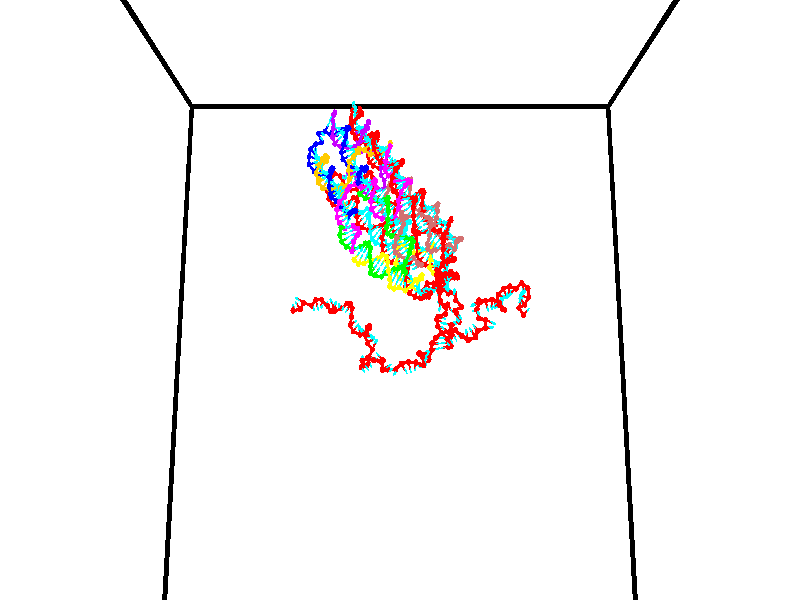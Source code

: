 // switches for output
#declare DRAW_BASES = 1; // possible values are 0, 1; only relevant for DNA ribbons
#declare DRAW_BASES_TYPE = 3; // possible values are 1, 2, 3; only relevant for DNA ribbons
#declare DRAW_FOG = 0; // set to 1 to enable fog

#include "colors.inc"

#include "transforms.inc"
background { rgb <1, 1, 1>}

#default {
   normal{
       ripples 0.25
       frequency 0.20
       turbulence 0.2
       lambda 5
   }
	finish {
		phong 0.1
		phong_size 40.
	}
}

// original window dimensions: 1024x640


// camera settings

camera {
	sky <0, 0.179814, -0.983701>
	up <0, 0.179814, -0.983701>
	right 1.6 * <1, 0, 0>
	location <35, 94.9851, 44.8844>
	look_at <35, 29.7336, 32.9568>
	direction <0, -65.2515, -11.9276>
	angle 67.0682
}


# declare cpy_camera_pos = <35, 94.9851, 44.8844>;
# if (DRAW_FOG = 1)
fog {
	fog_type 2
	up vnormalize(cpy_camera_pos)
	color rgbt<1,1,1,0.3>
	distance 1e-5
	fog_alt 3e-3
	fog_offset 56
}
# end


// LIGHTS

# declare lum = 6;
global_settings {
	ambient_light rgb lum * <0.05, 0.05, 0.05>
	max_trace_level 15
}# declare cpy_direct_light_amount = 0.25;
light_source
{	1000 * <-1, -1.16352, -0.803886>,
	rgb lum * cpy_direct_light_amount
	parallel
}

light_source
{	1000 * <1, 1.16352, 0.803886>,
	rgb lum * cpy_direct_light_amount
	parallel
}

// strand 0

// nucleotide -1

// particle -1
sphere {
	<24.297739, 35.435154, 34.894039> 0.250000
	pigment { color rgbt <1,0,0,0> }
	no_shadow
}
cylinder {
	<24.253448, 35.128704, 34.640804>,  <24.226875, 34.944836, 34.488865>, 0.100000
	pigment { color rgbt <1,0,0,0> }
	no_shadow
}
cylinder {
	<24.253448, 35.128704, 34.640804>,  <24.297739, 35.435154, 34.894039>, 0.100000
	pigment { color rgbt <1,0,0,0> }
	no_shadow
}

// particle -1
sphere {
	<24.253448, 35.128704, 34.640804> 0.100000
	pigment { color rgbt <1,0,0,0> }
	no_shadow
}
sphere {
	0, 1
	scale<0.080000,0.200000,0.300000>
	matrix <0.749097, 0.354295, -0.559758,
		0.653142, -0.536222, 0.534670,
		-0.110724, -0.766121, -0.633087,
		24.220232, 34.898869, 34.450878>
	pigment { color rgbt <0,1,1,0> }
	no_shadow
}
cylinder {
	<24.986507, 35.196529, 34.760674>,  <24.297739, 35.435154, 34.894039>, 0.130000
	pigment { color rgbt <1,0,0,0> }
	no_shadow
}

// nucleotide -1

// particle -1
sphere {
	<24.986507, 35.196529, 34.760674> 0.250000
	pigment { color rgbt <1,0,0,0> }
	no_shadow
}
cylinder {
	<24.745636, 35.091228, 34.459190>,  <24.601114, 35.028049, 34.278301>, 0.100000
	pigment { color rgbt <1,0,0,0> }
	no_shadow
}
cylinder {
	<24.745636, 35.091228, 34.459190>,  <24.986507, 35.196529, 34.760674>, 0.100000
	pigment { color rgbt <1,0,0,0> }
	no_shadow
}

// particle -1
sphere {
	<24.745636, 35.091228, 34.459190> 0.100000
	pigment { color rgbt <1,0,0,0> }
	no_shadow
}
sphere {
	0, 1
	scale<0.080000,0.200000,0.300000>
	matrix <0.632837, 0.418164, -0.651657,
		0.486725, -0.869389, -0.085213,
		-0.602177, -0.263252, -0.753712,
		24.564983, 35.012253, 34.233078>
	pigment { color rgbt <0,1,1,0> }
	no_shadow
}
cylinder {
	<25.324669, 35.182938, 34.193676>,  <24.986507, 35.196529, 34.760674>, 0.130000
	pigment { color rgbt <1,0,0,0> }
	no_shadow
}

// nucleotide -1

// particle -1
sphere {
	<25.324669, 35.182938, 34.193676> 0.250000
	pigment { color rgbt <1,0,0,0> }
	no_shadow
}
cylinder {
	<24.971907, 35.226757, 34.010265>,  <24.760250, 35.253048, 33.900219>, 0.100000
	pigment { color rgbt <1,0,0,0> }
	no_shadow
}
cylinder {
	<24.971907, 35.226757, 34.010265>,  <25.324669, 35.182938, 34.193676>, 0.100000
	pigment { color rgbt <1,0,0,0> }
	no_shadow
}

// particle -1
sphere {
	<24.971907, 35.226757, 34.010265> 0.100000
	pigment { color rgbt <1,0,0,0> }
	no_shadow
}
sphere {
	0, 1
	scale<0.080000,0.200000,0.300000>
	matrix <0.455136, 0.451347, -0.767553,
		0.122865, -0.885598, -0.447906,
		-0.881905, 0.109553, -0.458523,
		24.707335, 35.259624, 33.872707>
	pigment { color rgbt <0,1,1,0> }
	no_shadow
}
cylinder {
	<26.115316, 35.231815, 34.453957>,  <25.324669, 35.182938, 34.193676>, 0.130000
	pigment { color rgbt <1,0,0,0> }
	no_shadow
}

// nucleotide -1

// particle -1
sphere {
	<26.115316, 35.231815, 34.453957> 0.250000
	pigment { color rgbt <1,0,0,0> }
	no_shadow
}
cylinder {
	<26.277105, 35.540127, 34.650852>,  <26.374178, 35.725113, 34.768990>, 0.100000
	pigment { color rgbt <1,0,0,0> }
	no_shadow
}
cylinder {
	<26.277105, 35.540127, 34.650852>,  <26.115316, 35.231815, 34.453957>, 0.100000
	pigment { color rgbt <1,0,0,0> }
	no_shadow
}

// particle -1
sphere {
	<26.277105, 35.540127, 34.650852> 0.100000
	pigment { color rgbt <1,0,0,0> }
	no_shadow
}
sphere {
	0, 1
	scale<0.080000,0.200000,0.300000>
	matrix <0.912728, -0.374175, -0.164079,
		0.057713, 0.515643, -0.854858,
		0.404472, 0.770782, 0.492236,
		26.398447, 35.771362, 34.798523>
	pigment { color rgbt <0,1,1,0> }
	no_shadow
}
cylinder {
	<26.580215, 35.578148, 34.024670>,  <26.115316, 35.231815, 34.453957>, 0.130000
	pigment { color rgbt <1,0,0,0> }
	no_shadow
}

// nucleotide -1

// particle -1
sphere {
	<26.580215, 35.578148, 34.024670> 0.250000
	pigment { color rgbt <1,0,0,0> }
	no_shadow
}
cylinder {
	<26.698069, 35.604321, 34.406017>,  <26.768780, 35.620026, 34.634827>, 0.100000
	pigment { color rgbt <1,0,0,0> }
	no_shadow
}
cylinder {
	<26.698069, 35.604321, 34.406017>,  <26.580215, 35.578148, 34.024670>, 0.100000
	pigment { color rgbt <1,0,0,0> }
	no_shadow
}

// particle -1
sphere {
	<26.698069, 35.604321, 34.406017> 0.100000
	pigment { color rgbt <1,0,0,0> }
	no_shadow
}
sphere {
	0, 1
	scale<0.080000,0.200000,0.300000>
	matrix <0.877776, -0.412908, -0.242933,
		0.377758, 0.908419, -0.179090,
		0.294633, 0.065431, 0.953368,
		26.786459, 35.623951, 34.692028>
	pigment { color rgbt <0,1,1,0> }
	no_shadow
}
cylinder {
	<27.217493, 35.926868, 34.073044>,  <26.580215, 35.578148, 34.024670>, 0.130000
	pigment { color rgbt <1,0,0,0> }
	no_shadow
}

// nucleotide -1

// particle -1
sphere {
	<27.217493, 35.926868, 34.073044> 0.250000
	pigment { color rgbt <1,0,0,0> }
	no_shadow
}
cylinder {
	<27.162292, 35.630112, 34.335510>,  <27.129171, 35.452057, 34.492989>, 0.100000
	pigment { color rgbt <1,0,0,0> }
	no_shadow
}
cylinder {
	<27.162292, 35.630112, 34.335510>,  <27.217493, 35.926868, 34.073044>, 0.100000
	pigment { color rgbt <1,0,0,0> }
	no_shadow
}

// particle -1
sphere {
	<27.162292, 35.630112, 34.335510> 0.100000
	pigment { color rgbt <1,0,0,0> }
	no_shadow
}
sphere {
	0, 1
	scale<0.080000,0.200000,0.300000>
	matrix <0.742837, -0.515726, -0.426872,
		0.655095, 0.428515, 0.622275,
		-0.138002, -0.741890, 0.656166,
		27.120892, 35.407543, 34.532360>
	pigment { color rgbt <0,1,1,0> }
	no_shadow
}
cylinder {
	<27.807192, 35.736530, 34.568748>,  <27.217493, 35.926868, 34.073044>, 0.130000
	pigment { color rgbt <1,0,0,0> }
	no_shadow
}

// nucleotide -1

// particle -1
sphere {
	<27.807192, 35.736530, 34.568748> 0.250000
	pigment { color rgbt <1,0,0,0> }
	no_shadow
}
cylinder {
	<27.584578, 35.436047, 34.426788>,  <27.451008, 35.255756, 34.341614>, 0.100000
	pigment { color rgbt <1,0,0,0> }
	no_shadow
}
cylinder {
	<27.584578, 35.436047, 34.426788>,  <27.807192, 35.736530, 34.568748>, 0.100000
	pigment { color rgbt <1,0,0,0> }
	no_shadow
}

// particle -1
sphere {
	<27.584578, 35.436047, 34.426788> 0.100000
	pigment { color rgbt <1,0,0,0> }
	no_shadow
}
sphere {
	0, 1
	scale<0.080000,0.200000,0.300000>
	matrix <0.813804, -0.406878, -0.414937,
		0.167302, -0.519748, 0.837778,
		-0.556537, -0.751207, -0.354901,
		27.417616, 35.210686, 34.320316>
	pigment { color rgbt <0,1,1,0> }
	no_shadow
}
cylinder {
	<28.030842, 35.053154, 34.887428>,  <27.807192, 35.736530, 34.568748>, 0.130000
	pigment { color rgbt <1,0,0,0> }
	no_shadow
}

// nucleotide -1

// particle -1
sphere {
	<28.030842, 35.053154, 34.887428> 0.250000
	pigment { color rgbt <1,0,0,0> }
	no_shadow
}
cylinder {
	<27.845865, 34.975880, 34.541290>,  <27.734880, 34.929516, 34.333607>, 0.100000
	pigment { color rgbt <1,0,0,0> }
	no_shadow
}
cylinder {
	<27.845865, 34.975880, 34.541290>,  <28.030842, 35.053154, 34.887428>, 0.100000
	pigment { color rgbt <1,0,0,0> }
	no_shadow
}

// particle -1
sphere {
	<27.845865, 34.975880, 34.541290> 0.100000
	pigment { color rgbt <1,0,0,0> }
	no_shadow
}
sphere {
	0, 1
	scale<0.080000,0.200000,0.300000>
	matrix <0.753046, -0.600779, -0.268302,
		-0.468050, -0.775721, 0.423304,
		-0.462440, -0.193189, -0.865348,
		27.707134, 34.917923, 34.281685>
	pigment { color rgbt <0,1,1,0> }
	no_shadow
}
cylinder {
	<28.336985, 34.443531, 34.572250>,  <28.030842, 35.053154, 34.887428>, 0.130000
	pigment { color rgbt <1,0,0,0> }
	no_shadow
}

// nucleotide -1

// particle -1
sphere {
	<28.336985, 34.443531, 34.572250> 0.250000
	pigment { color rgbt <1,0,0,0> }
	no_shadow
}
cylinder {
	<28.158960, 34.577641, 34.240101>,  <28.052145, 34.658104, 34.040813>, 0.100000
	pigment { color rgbt <1,0,0,0> }
	no_shadow
}
cylinder {
	<28.158960, 34.577641, 34.240101>,  <28.336985, 34.443531, 34.572250>, 0.100000
	pigment { color rgbt <1,0,0,0> }
	no_shadow
}

// particle -1
sphere {
	<28.158960, 34.577641, 34.240101> 0.100000
	pigment { color rgbt <1,0,0,0> }
	no_shadow
}
sphere {
	0, 1
	scale<0.080000,0.200000,0.300000>
	matrix <0.582012, -0.596423, -0.552759,
		-0.680575, -0.729297, 0.070315,
		-0.445062, 0.335270, -0.830370,
		28.025442, 34.678223, 33.990990>
	pigment { color rgbt <0,1,1,0> }
	no_shadow
}
cylinder {
	<28.241488, 33.747684, 34.700100>,  <28.336985, 34.443531, 34.572250>, 0.130000
	pigment { color rgbt <1,0,0,0> }
	no_shadow
}

// nucleotide -1

// particle -1
sphere {
	<28.241488, 33.747684, 34.700100> 0.250000
	pigment { color rgbt <1,0,0,0> }
	no_shadow
}
cylinder {
	<28.318832, 33.932934, 34.354122>,  <28.365240, 34.044083, 34.146534>, 0.100000
	pigment { color rgbt <1,0,0,0> }
	no_shadow
}
cylinder {
	<28.318832, 33.932934, 34.354122>,  <28.241488, 33.747684, 34.700100>, 0.100000
	pigment { color rgbt <1,0,0,0> }
	no_shadow
}

// particle -1
sphere {
	<28.318832, 33.932934, 34.354122> 0.100000
	pigment { color rgbt <1,0,0,0> }
	no_shadow
}
sphere {
	0, 1
	scale<0.080000,0.200000,0.300000>
	matrix <0.804578, 0.429667, 0.409927,
		0.561484, -0.775180, -0.289537,
		0.193363, 0.463122, -0.864944,
		28.376841, 34.071869, 34.094639>
	pigment { color rgbt <0,1,1,0> }
	no_shadow
}
cylinder {
	<28.974216, 33.556431, 34.388214>,  <28.241488, 33.747684, 34.700100>, 0.130000
	pigment { color rgbt <1,0,0,0> }
	no_shadow
}

// nucleotide -1

// particle -1
sphere {
	<28.974216, 33.556431, 34.388214> 0.250000
	pigment { color rgbt <1,0,0,0> }
	no_shadow
}
cylinder {
	<28.856237, 33.931446, 34.314423>,  <28.785450, 34.156456, 34.270149>, 0.100000
	pigment { color rgbt <1,0,0,0> }
	no_shadow
}
cylinder {
	<28.856237, 33.931446, 34.314423>,  <28.974216, 33.556431, 34.388214>, 0.100000
	pigment { color rgbt <1,0,0,0> }
	no_shadow
}

// particle -1
sphere {
	<28.856237, 33.931446, 34.314423> 0.100000
	pigment { color rgbt <1,0,0,0> }
	no_shadow
}
sphere {
	0, 1
	scale<0.080000,0.200000,0.300000>
	matrix <0.878038, 0.342088, 0.334701,
		0.376901, -0.063256, -0.924091,
		-0.294948, 0.937536, -0.184475,
		28.767754, 34.212708, 34.259079>
	pigment { color rgbt <0,1,1,0> }
	no_shadow
}
cylinder {
	<29.533524, 33.911594, 34.026840>,  <28.974216, 33.556431, 34.388214>, 0.130000
	pigment { color rgbt <1,0,0,0> }
	no_shadow
}

// nucleotide -1

// particle -1
sphere {
	<29.533524, 33.911594, 34.026840> 0.250000
	pigment { color rgbt <1,0,0,0> }
	no_shadow
}
cylinder {
	<29.339788, 34.139000, 34.292835>,  <29.223547, 34.275444, 34.452431>, 0.100000
	pigment { color rgbt <1,0,0,0> }
	no_shadow
}
cylinder {
	<29.339788, 34.139000, 34.292835>,  <29.533524, 33.911594, 34.026840>, 0.100000
	pigment { color rgbt <1,0,0,0> }
	no_shadow
}

// particle -1
sphere {
	<29.339788, 34.139000, 34.292835> 0.100000
	pigment { color rgbt <1,0,0,0> }
	no_shadow
}
sphere {
	0, 1
	scale<0.080000,0.200000,0.300000>
	matrix <0.874798, 0.304324, 0.376982,
		0.011948, 0.764316, -0.644731,
		-0.484340, 0.568513, 0.664987,
		29.194487, 34.309555, 34.492332>
	pigment { color rgbt <0,1,1,0> }
	no_shadow
}
cylinder {
	<29.973118, 34.526180, 34.169838>,  <29.533524, 33.911594, 34.026840>, 0.130000
	pigment { color rgbt <1,0,0,0> }
	no_shadow
}

// nucleotide -1

// particle -1
sphere {
	<29.973118, 34.526180, 34.169838> 0.250000
	pigment { color rgbt <1,0,0,0> }
	no_shadow
}
cylinder {
	<29.741638, 34.436207, 34.483402>,  <29.602751, 34.382225, 34.671539>, 0.100000
	pigment { color rgbt <1,0,0,0> }
	no_shadow
}
cylinder {
	<29.741638, 34.436207, 34.483402>,  <29.973118, 34.526180, 34.169838>, 0.100000
	pigment { color rgbt <1,0,0,0> }
	no_shadow
}

// particle -1
sphere {
	<29.741638, 34.436207, 34.483402> 0.100000
	pigment { color rgbt <1,0,0,0> }
	no_shadow
}
sphere {
	0, 1
	scale<0.080000,0.200000,0.300000>
	matrix <0.810900, -0.056284, 0.582472,
		-0.086894, 0.972748, 0.214968,
		-0.578698, -0.224931, 0.783910,
		29.568029, 34.368729, 34.718575>
	pigment { color rgbt <0,1,1,0> }
	no_shadow
}
cylinder {
	<30.175756, 34.999619, 34.642765>,  <29.973118, 34.526180, 34.169838>, 0.130000
	pigment { color rgbt <1,0,0,0> }
	no_shadow
}

// nucleotide -1

// particle -1
sphere {
	<30.175756, 34.999619, 34.642765> 0.250000
	pigment { color rgbt <1,0,0,0> }
	no_shadow
}
cylinder {
	<30.045179, 34.664925, 34.818634>,  <29.966833, 34.464108, 34.924156>, 0.100000
	pigment { color rgbt <1,0,0,0> }
	no_shadow
}
cylinder {
	<30.045179, 34.664925, 34.818634>,  <30.175756, 34.999619, 34.642765>, 0.100000
	pigment { color rgbt <1,0,0,0> }
	no_shadow
}

// particle -1
sphere {
	<30.045179, 34.664925, 34.818634> 0.100000
	pigment { color rgbt <1,0,0,0> }
	no_shadow
}
sphere {
	0, 1
	scale<0.080000,0.200000,0.300000>
	matrix <0.821689, -0.021304, 0.569538,
		-0.467184, 0.547196, 0.694489,
		-0.326444, -0.836734, 0.439672,
		29.947247, 34.413906, 34.950535>
	pigment { color rgbt <0,1,1,0> }
	no_shadow
}
cylinder {
	<30.135935, 35.118790, 35.376957>,  <30.175756, 34.999619, 34.642765>, 0.130000
	pigment { color rgbt <1,0,0,0> }
	no_shadow
}

// nucleotide -1

// particle -1
sphere {
	<30.135935, 35.118790, 35.376957> 0.250000
	pigment { color rgbt <1,0,0,0> }
	no_shadow
}
cylinder {
	<30.168451, 34.721153, 35.348202>,  <30.187962, 34.482571, 35.330948>, 0.100000
	pigment { color rgbt <1,0,0,0> }
	no_shadow
}
cylinder {
	<30.168451, 34.721153, 35.348202>,  <30.135935, 35.118790, 35.376957>, 0.100000
	pigment { color rgbt <1,0,0,0> }
	no_shadow
}

// particle -1
sphere {
	<30.168451, 34.721153, 35.348202> 0.100000
	pigment { color rgbt <1,0,0,0> }
	no_shadow
}
sphere {
	0, 1
	scale<0.080000,0.200000,0.300000>
	matrix <0.612437, -0.007081, 0.790488,
		-0.786329, -0.108285, 0.608244,
		0.081291, -0.994095, -0.071886,
		30.192839, 34.422924, 35.326637>
	pigment { color rgbt <0,1,1,0> }
	no_shadow
}
cylinder {
	<29.976452, 34.805393, 36.010132>,  <30.135935, 35.118790, 35.376957>, 0.130000
	pigment { color rgbt <1,0,0,0> }
	no_shadow
}

// nucleotide -1

// particle -1
sphere {
	<29.976452, 34.805393, 36.010132> 0.250000
	pigment { color rgbt <1,0,0,0> }
	no_shadow
}
cylinder {
	<30.236719, 34.568520, 35.820000>,  <30.392879, 34.426395, 35.705921>, 0.100000
	pigment { color rgbt <1,0,0,0> }
	no_shadow
}
cylinder {
	<30.236719, 34.568520, 35.820000>,  <29.976452, 34.805393, 36.010132>, 0.100000
	pigment { color rgbt <1,0,0,0> }
	no_shadow
}

// particle -1
sphere {
	<30.236719, 34.568520, 35.820000> 0.100000
	pigment { color rgbt <1,0,0,0> }
	no_shadow
}
sphere {
	0, 1
	scale<0.080000,0.200000,0.300000>
	matrix <0.641896, 0.094495, 0.760947,
		-0.405707, -0.800240, 0.441608,
		0.650670, -0.592188, -0.475333,
		30.431921, 34.390862, 35.677399>
	pigment { color rgbt <0,1,1,0> }
	no_shadow
}
cylinder {
	<30.230938, 34.166122, 36.472446>,  <29.976452, 34.805393, 36.010132>, 0.130000
	pigment { color rgbt <1,0,0,0> }
	no_shadow
}

// nucleotide -1

// particle -1
sphere {
	<30.230938, 34.166122, 36.472446> 0.250000
	pigment { color rgbt <1,0,0,0> }
	no_shadow
}
cylinder {
	<30.481092, 34.332600, 36.208424>,  <30.631186, 34.432487, 36.050011>, 0.100000
	pigment { color rgbt <1,0,0,0> }
	no_shadow
}
cylinder {
	<30.481092, 34.332600, 36.208424>,  <30.230938, 34.166122, 36.472446>, 0.100000
	pigment { color rgbt <1,0,0,0> }
	no_shadow
}

// particle -1
sphere {
	<30.481092, 34.332600, 36.208424> 0.100000
	pigment { color rgbt <1,0,0,0> }
	no_shadow
}
sphere {
	0, 1
	scale<0.080000,0.200000,0.300000>
	matrix <0.621112, 0.246534, 0.743936,
		0.472347, -0.875217, -0.104323,
		0.625386, 0.416192, -0.660058,
		30.668709, 34.457458, 36.010406>
	pigment { color rgbt <0,1,1,0> }
	no_shadow
}
cylinder {
	<30.945641, 34.091778, 36.737209>,  <30.230938, 34.166122, 36.472446>, 0.130000
	pigment { color rgbt <1,0,0,0> }
	no_shadow
}

// nucleotide -1

// particle -1
sphere {
	<30.945641, 34.091778, 36.737209> 0.250000
	pigment { color rgbt <1,0,0,0> }
	no_shadow
}
cylinder {
	<30.911966, 34.391212, 36.474140>,  <30.891762, 34.570873, 36.316299>, 0.100000
	pigment { color rgbt <1,0,0,0> }
	no_shadow
}
cylinder {
	<30.911966, 34.391212, 36.474140>,  <30.945641, 34.091778, 36.737209>, 0.100000
	pigment { color rgbt <1,0,0,0> }
	no_shadow
}

// particle -1
sphere {
	<30.911966, 34.391212, 36.474140> 0.100000
	pigment { color rgbt <1,0,0,0> }
	no_shadow
}
sphere {
	0, 1
	scale<0.080000,0.200000,0.300000>
	matrix <0.618361, 0.556805, 0.554615,
		0.781372, -0.359989, -0.509770,
		-0.084187, 0.748583, -0.657675,
		30.886711, 34.615788, 36.276836>
	pigment { color rgbt <0,1,1,0> }
	no_shadow
}
cylinder {
	<31.585798, 34.245102, 36.599377>,  <30.945641, 34.091778, 36.737209>, 0.130000
	pigment { color rgbt <1,0,0,0> }
	no_shadow
}

// nucleotide -1

// particle -1
sphere {
	<31.585798, 34.245102, 36.599377> 0.250000
	pigment { color rgbt <1,0,0,0> }
	no_shadow
}
cylinder {
	<31.365946, 34.571953, 36.529846>,  <31.234034, 34.768063, 36.488129>, 0.100000
	pigment { color rgbt <1,0,0,0> }
	no_shadow
}
cylinder {
	<31.365946, 34.571953, 36.529846>,  <31.585798, 34.245102, 36.599377>, 0.100000
	pigment { color rgbt <1,0,0,0> }
	no_shadow
}

// particle -1
sphere {
	<31.365946, 34.571953, 36.529846> 0.100000
	pigment { color rgbt <1,0,0,0> }
	no_shadow
}
sphere {
	0, 1
	scale<0.080000,0.200000,0.300000>
	matrix <0.668683, 0.555034, 0.494773,
		0.500768, 0.155711, -0.851461,
		-0.549632, 0.817124, -0.173822,
		31.201056, 34.817089, 36.477699>
	pigment { color rgbt <0,1,1,0> }
	no_shadow
}
cylinder {
	<31.945532, 34.764111, 36.269142>,  <31.585798, 34.245102, 36.599377>, 0.130000
	pigment { color rgbt <1,0,0,0> }
	no_shadow
}

// nucleotide -1

// particle -1
sphere {
	<31.945532, 34.764111, 36.269142> 0.250000
	pigment { color rgbt <1,0,0,0> }
	no_shadow
}
cylinder {
	<31.661779, 34.926456, 36.499638>,  <31.491528, 35.023865, 36.637936>, 0.100000
	pigment { color rgbt <1,0,0,0> }
	no_shadow
}
cylinder {
	<31.661779, 34.926456, 36.499638>,  <31.945532, 34.764111, 36.269142>, 0.100000
	pigment { color rgbt <1,0,0,0> }
	no_shadow
}

// particle -1
sphere {
	<31.661779, 34.926456, 36.499638> 0.100000
	pigment { color rgbt <1,0,0,0> }
	no_shadow
}
sphere {
	0, 1
	scale<0.080000,0.200000,0.300000>
	matrix <0.704056, 0.446231, 0.552434,
		-0.032926, 0.797593, -0.602297,
		-0.709381, 0.405861, 0.576242,
		31.448965, 35.048214, 36.672512>
	pigment { color rgbt <0,1,1,0> }
	no_shadow
}
cylinder {
	<31.964615, 35.457905, 36.216286>,  <31.945532, 34.764111, 36.269142>, 0.130000
	pigment { color rgbt <1,0,0,0> }
	no_shadow
}

// nucleotide -1

// particle -1
sphere {
	<31.964615, 35.457905, 36.216286> 0.250000
	pigment { color rgbt <1,0,0,0> }
	no_shadow
}
cylinder {
	<31.795794, 35.386841, 36.571884>,  <31.694500, 35.344200, 36.785244>, 0.100000
	pigment { color rgbt <1,0,0,0> }
	no_shadow
}
cylinder {
	<31.795794, 35.386841, 36.571884>,  <31.964615, 35.457905, 36.216286>, 0.100000
	pigment { color rgbt <1,0,0,0> }
	no_shadow
}

// particle -1
sphere {
	<31.795794, 35.386841, 36.571884> 0.100000
	pigment { color rgbt <1,0,0,0> }
	no_shadow
}
sphere {
	0, 1
	scale<0.080000,0.200000,0.300000>
	matrix <0.662890, 0.608451, 0.436308,
		-0.618424, 0.773449, -0.139027,
		-0.422053, -0.177664, 0.888992,
		31.669178, 35.333542, 36.838581>
	pigment { color rgbt <0,1,1,0> }
	no_shadow
}
cylinder {
	<31.772499, 36.144238, 36.438423>,  <31.964615, 35.457905, 36.216286>, 0.130000
	pigment { color rgbt <1,0,0,0> }
	no_shadow
}

// nucleotide -1

// particle -1
sphere {
	<31.772499, 36.144238, 36.438423> 0.250000
	pigment { color rgbt <1,0,0,0> }
	no_shadow
}
cylinder {
	<31.796404, 35.874447, 36.732773>,  <31.810747, 35.712574, 36.909382>, 0.100000
	pigment { color rgbt <1,0,0,0> }
	no_shadow
}
cylinder {
	<31.796404, 35.874447, 36.732773>,  <31.772499, 36.144238, 36.438423>, 0.100000
	pigment { color rgbt <1,0,0,0> }
	no_shadow
}

// particle -1
sphere {
	<31.796404, 35.874447, 36.732773> 0.100000
	pigment { color rgbt <1,0,0,0> }
	no_shadow
}
sphere {
	0, 1
	scale<0.080000,0.200000,0.300000>
	matrix <0.589897, 0.618561, 0.519041,
		-0.805264, 0.403073, 0.434836,
		0.059761, -0.674473, 0.735876,
		31.814333, 35.672104, 36.953537>
	pigment { color rgbt <0,1,1,0> }
	no_shadow
}
cylinder {
	<31.521599, 36.381992, 37.027191>,  <31.772499, 36.144238, 36.438423>, 0.130000
	pigment { color rgbt <1,0,0,0> }
	no_shadow
}

// nucleotide -1

// particle -1
sphere {
	<31.521599, 36.381992, 37.027191> 0.250000
	pigment { color rgbt <1,0,0,0> }
	no_shadow
}
cylinder {
	<31.825172, 36.124401, 37.065792>,  <32.007317, 35.969845, 37.088955>, 0.100000
	pigment { color rgbt <1,0,0,0> }
	no_shadow
}
cylinder {
	<31.825172, 36.124401, 37.065792>,  <31.521599, 36.381992, 37.027191>, 0.100000
	pigment { color rgbt <1,0,0,0> }
	no_shadow
}

// particle -1
sphere {
	<31.825172, 36.124401, 37.065792> 0.100000
	pigment { color rgbt <1,0,0,0> }
	no_shadow
}
sphere {
	0, 1
	scale<0.080000,0.200000,0.300000>
	matrix <0.571447, 0.729719, 0.375444,
		-0.312200, -0.229789, 0.921807,
		0.758933, -0.643978, 0.096506,
		32.052853, 35.931210, 37.094746>
	pigment { color rgbt <0,1,1,0> }
	no_shadow
}
cylinder {
	<31.833693, 36.307999, 37.750404>,  <31.521599, 36.381992, 37.027191>, 0.130000
	pigment { color rgbt <1,0,0,0> }
	no_shadow
}

// nucleotide -1

// particle -1
sphere {
	<31.833693, 36.307999, 37.750404> 0.250000
	pigment { color rgbt <1,0,0,0> }
	no_shadow
}
cylinder {
	<32.121338, 36.148979, 37.522430>,  <32.293926, 36.053566, 37.385647>, 0.100000
	pigment { color rgbt <1,0,0,0> }
	no_shadow
}
cylinder {
	<32.121338, 36.148979, 37.522430>,  <31.833693, 36.307999, 37.750404>, 0.100000
	pigment { color rgbt <1,0,0,0> }
	no_shadow
}

// particle -1
sphere {
	<32.121338, 36.148979, 37.522430> 0.100000
	pigment { color rgbt <1,0,0,0> }
	no_shadow
}
sphere {
	0, 1
	scale<0.080000,0.200000,0.300000>
	matrix <0.665981, 0.628409, 0.401961,
		0.198353, -0.668622, 0.716660,
		0.719115, -0.397551, -0.569936,
		32.337070, 36.029713, 37.351448>
	pigment { color rgbt <0,1,1,0> }
	no_shadow
}
cylinder {
	<32.288708, 36.232635, 38.249866>,  <31.833693, 36.307999, 37.750404>, 0.130000
	pigment { color rgbt <1,0,0,0> }
	no_shadow
}

// nucleotide -1

// particle -1
sphere {
	<32.288708, 36.232635, 38.249866> 0.250000
	pigment { color rgbt <1,0,0,0> }
	no_shadow
}
cylinder {
	<32.483608, 36.252495, 37.901127>,  <32.600548, 36.264412, 37.691883>, 0.100000
	pigment { color rgbt <1,0,0,0> }
	no_shadow
}
cylinder {
	<32.483608, 36.252495, 37.901127>,  <32.288708, 36.232635, 38.249866>, 0.100000
	pigment { color rgbt <1,0,0,0> }
	no_shadow
}

// particle -1
sphere {
	<32.483608, 36.252495, 37.901127> 0.100000
	pigment { color rgbt <1,0,0,0> }
	no_shadow
}
sphere {
	0, 1
	scale<0.080000,0.200000,0.300000>
	matrix <0.625143, 0.677271, 0.387944,
		0.609737, -0.734057, 0.298967,
		0.487254, 0.049647, -0.871847,
		32.629784, 36.267387, 37.639572>
	pigment { color rgbt <0,1,1,0> }
	no_shadow
}
cylinder {
	<32.000645, 36.452854, 38.880104>,  <32.288708, 36.232635, 38.249866>, 0.130000
	pigment { color rgbt <1,0,0,0> }
	no_shadow
}

// nucleotide -1

// particle -1
sphere {
	<32.000645, 36.452854, 38.880104> 0.250000
	pigment { color rgbt <1,0,0,0> }
	no_shadow
}
cylinder {
	<32.194508, 36.779312, 39.005970>,  <32.310825, 36.975189, 39.081490>, 0.100000
	pigment { color rgbt <1,0,0,0> }
	no_shadow
}
cylinder {
	<32.194508, 36.779312, 39.005970>,  <32.000645, 36.452854, 38.880104>, 0.100000
	pigment { color rgbt <1,0,0,0> }
	no_shadow
}

// particle -1
sphere {
	<32.194508, 36.779312, 39.005970> 0.100000
	pigment { color rgbt <1,0,0,0> }
	no_shadow
}
sphere {
	0, 1
	scale<0.080000,0.200000,0.300000>
	matrix <-0.858846, 0.375822, 0.348052,
		0.165806, -0.438931, 0.883090,
		0.484656, 0.816148, 0.314661,
		32.339905, 37.024155, 39.100368>
	pigment { color rgbt <0,1,1,0> }
	no_shadow
}
cylinder {
	<31.813810, 36.696926, 39.560989>,  <32.000645, 36.452854, 38.880104>, 0.130000
	pigment { color rgbt <1,0,0,0> }
	no_shadow
}

// nucleotide -1

// particle -1
sphere {
	<31.813810, 36.696926, 39.560989> 0.250000
	pigment { color rgbt <1,0,0,0> }
	no_shadow
}
cylinder {
	<31.898283, 37.000538, 39.314648>,  <31.948967, 37.182705, 39.166843>, 0.100000
	pigment { color rgbt <1,0,0,0> }
	no_shadow
}
cylinder {
	<31.898283, 37.000538, 39.314648>,  <31.813810, 36.696926, 39.560989>, 0.100000
	pigment { color rgbt <1,0,0,0> }
	no_shadow
}

// particle -1
sphere {
	<31.898283, 37.000538, 39.314648> 0.100000
	pigment { color rgbt <1,0,0,0> }
	no_shadow
}
sphere {
	0, 1
	scale<0.080000,0.200000,0.300000>
	matrix <-0.967877, 0.250336, -0.023361,
		0.136440, 0.601006, 0.787512,
		0.211183, 0.759028, -0.615856,
		31.961637, 37.228245, 39.129890>
	pigment { color rgbt <0,1,1,0> }
	no_shadow
}
cylinder {
	<31.283442, 37.148052, 39.763870>,  <31.813810, 36.696926, 39.560989>, 0.130000
	pigment { color rgbt <1,0,0,0> }
	no_shadow
}

// nucleotide -1

// particle -1
sphere {
	<31.283442, 37.148052, 39.763870> 0.250000
	pigment { color rgbt <1,0,0,0> }
	no_shadow
}
cylinder {
	<31.345406, 37.227142, 39.376694>,  <31.382584, 37.274597, 39.144386>, 0.100000
	pigment { color rgbt <1,0,0,0> }
	no_shadow
}
cylinder {
	<31.345406, 37.227142, 39.376694>,  <31.283442, 37.148052, 39.763870>, 0.100000
	pigment { color rgbt <1,0,0,0> }
	no_shadow
}

// particle -1
sphere {
	<31.345406, 37.227142, 39.376694> 0.100000
	pigment { color rgbt <1,0,0,0> }
	no_shadow
}
sphere {
	0, 1
	scale<0.080000,0.200000,0.300000>
	matrix <-0.853632, 0.519990, -0.030396,
		0.497309, 0.830973, 0.249336,
		0.154910, 0.197725, -0.967940,
		31.391878, 37.286461, 39.086311>
	pigment { color rgbt <0,1,1,0> }
	no_shadow
}
cylinder {
	<31.392050, 37.823292, 39.820076>,  <31.283442, 37.148052, 39.763870>, 0.130000
	pigment { color rgbt <1,0,0,0> }
	no_shadow
}

// nucleotide -1

// particle -1
sphere {
	<31.392050, 37.823292, 39.820076> 0.250000
	pigment { color rgbt <1,0,0,0> }
	no_shadow
}
cylinder {
	<31.493059, 38.164028, 40.003643>,  <31.553665, 38.368469, 40.113781>, 0.100000
	pigment { color rgbt <1,0,0,0> }
	no_shadow
}
cylinder {
	<31.493059, 38.164028, 40.003643>,  <31.392050, 37.823292, 39.820076>, 0.100000
	pigment { color rgbt <1,0,0,0> }
	no_shadow
}

// particle -1
sphere {
	<31.493059, 38.164028, 40.003643> 0.100000
	pigment { color rgbt <1,0,0,0> }
	no_shadow
}
sphere {
	0, 1
	scale<0.080000,0.200000,0.300000>
	matrix <0.695400, 0.170009, -0.698224,
		-0.672793, 0.495448, -0.549436,
		0.252525, 0.851838, 0.458915,
		31.568817, 38.419579, 40.141319>
	pigment { color rgbt <0,1,1,0> }
	no_shadow
}
cylinder {
	<31.440771, 38.354790, 39.372604>,  <31.392050, 37.823292, 39.820076>, 0.130000
	pigment { color rgbt <1,0,0,0> }
	no_shadow
}

// nucleotide -1

// particle -1
sphere {
	<31.440771, 38.354790, 39.372604> 0.250000
	pigment { color rgbt <1,0,0,0> }
	no_shadow
}
cylinder {
	<31.699654, 38.389420, 39.675556>,  <31.854982, 38.410198, 39.857327>, 0.100000
	pigment { color rgbt <1,0,0,0> }
	no_shadow
}
cylinder {
	<31.699654, 38.389420, 39.675556>,  <31.440771, 38.354790, 39.372604>, 0.100000
	pigment { color rgbt <1,0,0,0> }
	no_shadow
}

// particle -1
sphere {
	<31.699654, 38.389420, 39.675556> 0.100000
	pigment { color rgbt <1,0,0,0> }
	no_shadow
}
sphere {
	0, 1
	scale<0.080000,0.200000,0.300000>
	matrix <0.762173, -0.092705, -0.640701,
		0.014743, 0.991923, -0.125985,
		0.647206, 0.086577, 0.757383,
		31.893816, 38.415394, 39.902771>
	pigment { color rgbt <0,1,1,0> }
	no_shadow
}
cylinder {
	<31.965719, 38.819138, 39.210285>,  <31.440771, 38.354790, 39.372604>, 0.130000
	pigment { color rgbt <1,0,0,0> }
	no_shadow
}

// nucleotide -1

// particle -1
sphere {
	<31.965719, 38.819138, 39.210285> 0.250000
	pigment { color rgbt <1,0,0,0> }
	no_shadow
}
cylinder {
	<32.118748, 38.572845, 39.485828>,  <32.210564, 38.425072, 39.651154>, 0.100000
	pigment { color rgbt <1,0,0,0> }
	no_shadow
}
cylinder {
	<32.118748, 38.572845, 39.485828>,  <31.965719, 38.819138, 39.210285>, 0.100000
	pigment { color rgbt <1,0,0,0> }
	no_shadow
}

// particle -1
sphere {
	<32.118748, 38.572845, 39.485828> 0.100000
	pigment { color rgbt <1,0,0,0> }
	no_shadow
}
sphere {
	0, 1
	scale<0.080000,0.200000,0.300000>
	matrix <0.825002, -0.107998, -0.554715,
		0.415948, 0.780523, 0.466659,
		0.382569, -0.615727, 0.688855,
		32.233517, 38.388126, 39.692486>
	pigment { color rgbt <0,1,1,0> }
	no_shadow
}
cylinder {
	<32.580410, 39.176220, 39.402527>,  <31.965719, 38.819138, 39.210285>, 0.130000
	pigment { color rgbt <1,0,0,0> }
	no_shadow
}

// nucleotide -1

// particle -1
sphere {
	<32.580410, 39.176220, 39.402527> 0.250000
	pigment { color rgbt <1,0,0,0> }
	no_shadow
}
cylinder {
	<32.509407, 38.783630, 39.431355>,  <32.466805, 38.548077, 39.448650>, 0.100000
	pigment { color rgbt <1,0,0,0> }
	no_shadow
}
cylinder {
	<32.509407, 38.783630, 39.431355>,  <32.580410, 39.176220, 39.402527>, 0.100000
	pigment { color rgbt <1,0,0,0> }
	no_shadow
}

// particle -1
sphere {
	<32.509407, 38.783630, 39.431355> 0.100000
	pigment { color rgbt <1,0,0,0> }
	no_shadow
}
sphere {
	0, 1
	scale<0.080000,0.200000,0.300000>
	matrix <0.442408, -0.144999, -0.885015,
		0.879072, -0.125209, 0.459951,
		-0.177504, -0.981478, 0.072071,
		32.456158, 38.489185, 39.452976>
	pigment { color rgbt <0,1,1,0> }
	no_shadow
}
cylinder {
	<33.218460, 38.826630, 39.471436>,  <32.580410, 39.176220, 39.402527>, 0.130000
	pigment { color rgbt <1,0,0,0> }
	no_shadow
}

// nucleotide -1

// particle -1
sphere {
	<33.218460, 38.826630, 39.471436> 0.250000
	pigment { color rgbt <1,0,0,0> }
	no_shadow
}
cylinder {
	<32.933453, 38.593693, 39.314877>,  <32.762447, 38.453930, 39.220943>, 0.100000
	pigment { color rgbt <1,0,0,0> }
	no_shadow
}
cylinder {
	<32.933453, 38.593693, 39.314877>,  <33.218460, 38.826630, 39.471436>, 0.100000
	pigment { color rgbt <1,0,0,0> }
	no_shadow
}

// particle -1
sphere {
	<32.933453, 38.593693, 39.314877> 0.100000
	pigment { color rgbt <1,0,0,0> }
	no_shadow
}
sphere {
	0, 1
	scale<0.080000,0.200000,0.300000>
	matrix <0.545798, -0.109471, -0.830735,
		0.440925, -0.805540, 0.395842,
		-0.712523, -0.582342, -0.391394,
		32.719696, 38.418991, 39.197460>
	pigment { color rgbt <0,1,1,0> }
	no_shadow
}
cylinder {
	<33.404648, 38.116585, 39.330662>,  <33.218460, 38.826630, 39.471436>, 0.130000
	pigment { color rgbt <1,0,0,0> }
	no_shadow
}

// nucleotide -1

// particle -1
sphere {
	<33.404648, 38.116585, 39.330662> 0.250000
	pigment { color rgbt <1,0,0,0> }
	no_shadow
}
cylinder {
	<33.127090, 38.234512, 39.067879>,  <32.960556, 38.305271, 38.910210>, 0.100000
	pigment { color rgbt <1,0,0,0> }
	no_shadow
}
cylinder {
	<33.127090, 38.234512, 39.067879>,  <33.404648, 38.116585, 39.330662>, 0.100000
	pigment { color rgbt <1,0,0,0> }
	no_shadow
}

// particle -1
sphere {
	<33.127090, 38.234512, 39.067879> 0.100000
	pigment { color rgbt <1,0,0,0> }
	no_shadow
}
sphere {
	0, 1
	scale<0.080000,0.200000,0.300000>
	matrix <0.644309, -0.153169, -0.749269,
		-0.321527, -0.943196, -0.083673,
		-0.693892, 0.294822, -0.656958,
		32.918922, 38.322960, 38.870792>
	pigment { color rgbt <0,1,1,0> }
	no_shadow
}
cylinder {
	<33.336658, 38.049236, 40.041733>,  <33.404648, 38.116585, 39.330662>, 0.130000
	pigment { color rgbt <1,0,0,0> }
	no_shadow
}

// nucleotide -1

// particle -1
sphere {
	<33.336658, 38.049236, 40.041733> 0.250000
	pigment { color rgbt <1,0,0,0> }
	no_shadow
}
cylinder {
	<33.686295, 38.163891, 39.884861>,  <33.896076, 38.232685, 39.790737>, 0.100000
	pigment { color rgbt <1,0,0,0> }
	no_shadow
}
cylinder {
	<33.686295, 38.163891, 39.884861>,  <33.336658, 38.049236, 40.041733>, 0.100000
	pigment { color rgbt <1,0,0,0> }
	no_shadow
}

// particle -1
sphere {
	<33.686295, 38.163891, 39.884861> 0.100000
	pigment { color rgbt <1,0,0,0> }
	no_shadow
}
sphere {
	0, 1
	scale<0.080000,0.200000,0.300000>
	matrix <0.462686, -0.245398, 0.851881,
		0.147939, -0.926078, -0.347123,
		0.874091, 0.286635, -0.392180,
		33.948521, 38.249882, 39.767208>
	pigment { color rgbt <0,1,1,0> }
	no_shadow
}
cylinder {
	<33.806042, 37.429081, 39.972900>,  <33.336658, 38.049236, 40.041733>, 0.130000
	pigment { color rgbt <1,0,0,0> }
	no_shadow
}

// nucleotide -1

// particle -1
sphere {
	<33.806042, 37.429081, 39.972900> 0.250000
	pigment { color rgbt <1,0,0,0> }
	no_shadow
}
cylinder {
	<33.989990, 37.780132, 40.026989>,  <34.100361, 37.990765, 40.059441>, 0.100000
	pigment { color rgbt <1,0,0,0> }
	no_shadow
}
cylinder {
	<33.989990, 37.780132, 40.026989>,  <33.806042, 37.429081, 39.972900>, 0.100000
	pigment { color rgbt <1,0,0,0> }
	no_shadow
}

// particle -1
sphere {
	<33.989990, 37.780132, 40.026989> 0.100000
	pigment { color rgbt <1,0,0,0> }
	no_shadow
}
sphere {
	0, 1
	scale<0.080000,0.200000,0.300000>
	matrix <0.578617, -0.411676, 0.704077,
		0.673586, -0.245545, -0.697130,
		0.459874, 0.877628, 0.135222,
		34.127953, 38.043419, 40.067554>
	pigment { color rgbt <0,1,1,0> }
	no_shadow
}
cylinder {
	<34.595268, 37.326744, 39.961857>,  <33.806042, 37.429081, 39.972900>, 0.130000
	pigment { color rgbt <1,0,0,0> }
	no_shadow
}

// nucleotide -1

// particle -1
sphere {
	<34.595268, 37.326744, 39.961857> 0.250000
	pigment { color rgbt <1,0,0,0> }
	no_shadow
}
cylinder {
	<34.537922, 37.661339, 40.173416>,  <34.503513, 37.862095, 40.300354>, 0.100000
	pigment { color rgbt <1,0,0,0> }
	no_shadow
}
cylinder {
	<34.537922, 37.661339, 40.173416>,  <34.595268, 37.326744, 39.961857>, 0.100000
	pigment { color rgbt <1,0,0,0> }
	no_shadow
}

// particle -1
sphere {
	<34.537922, 37.661339, 40.173416> 0.100000
	pigment { color rgbt <1,0,0,0> }
	no_shadow
}
sphere {
	0, 1
	scale<0.080000,0.200000,0.300000>
	matrix <0.545822, -0.378964, 0.747305,
		0.825545, 0.395823, -0.402242,
		-0.143365, 0.836487, 0.528901,
		34.494911, 37.912285, 40.332085>
	pigment { color rgbt <0,1,1,0> }
	no_shadow
}
cylinder {
	<35.114399, 37.619270, 39.527824>,  <34.595268, 37.326744, 39.961857>, 0.130000
	pigment { color rgbt <1,0,0,0> }
	no_shadow
}

// nucleotide -1

// particle -1
sphere {
	<35.114399, 37.619270, 39.527824> 0.250000
	pigment { color rgbt <1,0,0,0> }
	no_shadow
}
cylinder {
	<35.352867, 37.599155, 39.848335>,  <35.495949, 37.587086, 40.040642>, 0.100000
	pigment { color rgbt <1,0,0,0> }
	no_shadow
}
cylinder {
	<35.352867, 37.599155, 39.848335>,  <35.114399, 37.619270, 39.527824>, 0.100000
	pigment { color rgbt <1,0,0,0> }
	no_shadow
}

// particle -1
sphere {
	<35.352867, 37.599155, 39.848335> 0.100000
	pigment { color rgbt <1,0,0,0> }
	no_shadow
}
sphere {
	0, 1
	scale<0.080000,0.200000,0.300000>
	matrix <0.780177, -0.199260, -0.592975,
		0.189482, 0.978656, -0.079561,
		0.596172, -0.050287, 0.801281,
		35.531719, 37.584068, 40.088718>
	pigment { color rgbt <0,1,1,0> }
	no_shadow
}
cylinder {
	<35.815315, 37.881516, 39.418869>,  <35.114399, 37.619270, 39.527824>, 0.130000
	pigment { color rgbt <1,0,0,0> }
	no_shadow
}

// nucleotide -1

// particle -1
sphere {
	<35.815315, 37.881516, 39.418869> 0.250000
	pigment { color rgbt <1,0,0,0> }
	no_shadow
}
cylinder {
	<35.913651, 37.698524, 39.760693>,  <35.972652, 37.588730, 39.965786>, 0.100000
	pigment { color rgbt <1,0,0,0> }
	no_shadow
}
cylinder {
	<35.913651, 37.698524, 39.760693>,  <35.815315, 37.881516, 39.418869>, 0.100000
	pigment { color rgbt <1,0,0,0> }
	no_shadow
}

// particle -1
sphere {
	<35.913651, 37.698524, 39.760693> 0.100000
	pigment { color rgbt <1,0,0,0> }
	no_shadow
}
sphere {
	0, 1
	scale<0.080000,0.200000,0.300000>
	matrix <0.955023, -0.036498, -0.294277,
		0.165815, 0.888471, 0.427930,
		0.245838, -0.457478, 0.854563,
		35.987400, 37.561279, 40.017063>
	pigment { color rgbt <0,1,1,0> }
	no_shadow
}
cylinder {
	<36.481491, 38.012989, 39.472996>,  <35.815315, 37.881516, 39.418869>, 0.130000
	pigment { color rgbt <1,0,0,0> }
	no_shadow
}

// nucleotide -1

// particle -1
sphere {
	<36.481491, 38.012989, 39.472996> 0.250000
	pigment { color rgbt <1,0,0,0> }
	no_shadow
}
cylinder {
	<36.453644, 37.690674, 39.708237>,  <36.436935, 37.497284, 39.849380>, 0.100000
	pigment { color rgbt <1,0,0,0> }
	no_shadow
}
cylinder {
	<36.453644, 37.690674, 39.708237>,  <36.481491, 38.012989, 39.472996>, 0.100000
	pigment { color rgbt <1,0,0,0> }
	no_shadow
}

// particle -1
sphere {
	<36.453644, 37.690674, 39.708237> 0.100000
	pigment { color rgbt <1,0,0,0> }
	no_shadow
}
sphere {
	0, 1
	scale<0.080000,0.200000,0.300000>
	matrix <0.848190, -0.358125, -0.390282,
		0.525097, 0.471651, 0.708391,
		-0.069616, -0.805786, 0.588101,
		36.432758, 37.448936, 39.884666>
	pigment { color rgbt <0,1,1,0> }
	no_shadow
}
cylinder {
	<37.233730, 38.082695, 39.692745>,  <36.481491, 38.012989, 39.472996>, 0.130000
	pigment { color rgbt <1,0,0,0> }
	no_shadow
}

// nucleotide -1

// particle -1
sphere {
	<37.233730, 38.082695, 39.692745> 0.250000
	pigment { color rgbt <1,0,0,0> }
	no_shadow
}
cylinder {
	<37.026588, 37.740528, 39.696552>,  <36.902302, 37.535229, 39.698837>, 0.100000
	pigment { color rgbt <1,0,0,0> }
	no_shadow
}
cylinder {
	<37.026588, 37.740528, 39.696552>,  <37.233730, 38.082695, 39.692745>, 0.100000
	pigment { color rgbt <1,0,0,0> }
	no_shadow
}

// particle -1
sphere {
	<37.026588, 37.740528, 39.696552> 0.100000
	pigment { color rgbt <1,0,0,0> }
	no_shadow
}
sphere {
	0, 1
	scale<0.080000,0.200000,0.300000>
	matrix <0.616385, -0.380815, -0.689238,
		0.593209, -0.351059, 0.724472,
		-0.517854, -0.855416, 0.009515,
		36.871231, 37.483902, 39.699406>
	pigment { color rgbt <0,1,1,0> }
	no_shadow
}
cylinder {
	<37.099781, 38.421803, 39.049328>,  <37.233730, 38.082695, 39.692745>, 0.130000
	pigment { color rgbt <1,0,0,0> }
	no_shadow
}

// nucleotide -1

// particle -1
sphere {
	<37.099781, 38.421803, 39.049328> 0.250000
	pigment { color rgbt <1,0,0,0> }
	no_shadow
}
cylinder {
	<37.371521, 38.215523, 38.840508>,  <37.534565, 38.091755, 38.715214>, 0.100000
	pigment { color rgbt <1,0,0,0> }
	no_shadow
}
cylinder {
	<37.371521, 38.215523, 38.840508>,  <37.099781, 38.421803, 39.049328>, 0.100000
	pigment { color rgbt <1,0,0,0> }
	no_shadow
}

// particle -1
sphere {
	<37.371521, 38.215523, 38.840508> 0.100000
	pigment { color rgbt <1,0,0,0> }
	no_shadow
}
sphere {
	0, 1
	scale<0.080000,0.200000,0.300000>
	matrix <-0.145244, -0.791845, 0.593200,
		-0.719293, -0.327168, -0.612845,
		0.679354, -0.515696, -0.522049,
		37.575325, 38.060814, 38.683891>
	pigment { color rgbt <0,1,1,0> }
	no_shadow
}
cylinder {
	<36.796741, 37.854675, 38.739948>,  <37.099781, 38.421803, 39.049328>, 0.130000
	pigment { color rgbt <1,0,0,0> }
	no_shadow
}

// nucleotide -1

// particle -1
sphere {
	<36.796741, 37.854675, 38.739948> 0.250000
	pigment { color rgbt <1,0,0,0> }
	no_shadow
}
cylinder {
	<37.189400, 37.778900, 38.748753>,  <37.424995, 37.733433, 38.754036>, 0.100000
	pigment { color rgbt <1,0,0,0> }
	no_shadow
}
cylinder {
	<37.189400, 37.778900, 38.748753>,  <36.796741, 37.854675, 38.739948>, 0.100000
	pigment { color rgbt <1,0,0,0> }
	no_shadow
}

// particle -1
sphere {
	<37.189400, 37.778900, 38.748753> 0.100000
	pigment { color rgbt <1,0,0,0> }
	no_shadow
}
sphere {
	0, 1
	scale<0.080000,0.200000,0.300000>
	matrix <-0.171397, -0.825698, 0.537444,
		-0.083641, -0.531352, -0.843012,
		0.981645, -0.189442, 0.022010,
		37.483894, 37.722069, 38.755356>
	pigment { color rgbt <0,1,1,0> }
	no_shadow
}
cylinder {
	<36.871246, 37.113861, 38.596859>,  <36.796741, 37.854675, 38.739948>, 0.130000
	pigment { color rgbt <1,0,0,0> }
	no_shadow
}

// nucleotide -1

// particle -1
sphere {
	<36.871246, 37.113861, 38.596859> 0.250000
	pigment { color rgbt <1,0,0,0> }
	no_shadow
}
cylinder {
	<37.162960, 37.254818, 38.831451>,  <37.337990, 37.339394, 38.972206>, 0.100000
	pigment { color rgbt <1,0,0,0> }
	no_shadow
}
cylinder {
	<37.162960, 37.254818, 38.831451>,  <36.871246, 37.113861, 38.596859>, 0.100000
	pigment { color rgbt <1,0,0,0> }
	no_shadow
}

// particle -1
sphere {
	<37.162960, 37.254818, 38.831451> 0.100000
	pigment { color rgbt <1,0,0,0> }
	no_shadow
}
sphere {
	0, 1
	scale<0.080000,0.200000,0.300000>
	matrix <-0.010957, -0.851040, 0.524986,
		0.684118, -0.389292, -0.616793,
		0.729289, 0.352394, 0.586478,
		37.381748, 37.360535, 39.007393>
	pigment { color rgbt <0,1,1,0> }
	no_shadow
}
cylinder {
	<37.531902, 36.772305, 38.674858>,  <36.871246, 37.113861, 38.596859>, 0.130000
	pigment { color rgbt <1,0,0,0> }
	no_shadow
}

// nucleotide -1

// particle -1
sphere {
	<37.531902, 36.772305, 38.674858> 0.250000
	pigment { color rgbt <1,0,0,0> }
	no_shadow
}
cylinder {
	<37.406174, 36.920193, 39.024601>,  <37.330738, 37.008926, 39.234447>, 0.100000
	pigment { color rgbt <1,0,0,0> }
	no_shadow
}
cylinder {
	<37.406174, 36.920193, 39.024601>,  <37.531902, 36.772305, 38.674858>, 0.100000
	pigment { color rgbt <1,0,0,0> }
	no_shadow
}

// particle -1
sphere {
	<37.406174, 36.920193, 39.024601> 0.100000
	pigment { color rgbt <1,0,0,0> }
	no_shadow
}
sphere {
	0, 1
	scale<0.080000,0.200000,0.300000>
	matrix <0.051339, -0.913075, 0.404547,
		0.947927, 0.172046, 0.268019,
		-0.314322, 0.369721, 0.874362,
		37.311878, 37.031109, 39.286911>
	pigment { color rgbt <0,1,1,0> }
	no_shadow
}
cylinder {
	<37.827087, 36.304096, 39.068954>,  <37.531902, 36.772305, 38.674858>, 0.130000
	pigment { color rgbt <1,0,0,0> }
	no_shadow
}

// nucleotide -1

// particle -1
sphere {
	<37.827087, 36.304096, 39.068954> 0.250000
	pigment { color rgbt <1,0,0,0> }
	no_shadow
}
cylinder {
	<37.590496, 36.516590, 39.311588>,  <37.448544, 36.644085, 39.457169>, 0.100000
	pigment { color rgbt <1,0,0,0> }
	no_shadow
}
cylinder {
	<37.590496, 36.516590, 39.311588>,  <37.827087, 36.304096, 39.068954>, 0.100000
	pigment { color rgbt <1,0,0,0> }
	no_shadow
}

// particle -1
sphere {
	<37.590496, 36.516590, 39.311588> 0.100000
	pigment { color rgbt <1,0,0,0> }
	no_shadow
}
sphere {
	0, 1
	scale<0.080000,0.200000,0.300000>
	matrix <-0.132115, -0.805973, 0.577021,
		0.795425, 0.261154, 0.546897,
		-0.591476, 0.531231, 0.606589,
		37.413052, 36.675961, 39.493565>
	pigment { color rgbt <0,1,1,0> }
	no_shadow
}
cylinder {
	<38.063454, 36.282406, 38.271786>,  <37.827087, 36.304096, 39.068954>, 0.130000
	pigment { color rgbt <1,0,0,0> }
	no_shadow
}

// nucleotide -1

// particle -1
sphere {
	<38.063454, 36.282406, 38.271786> 0.250000
	pigment { color rgbt <1,0,0,0> }
	no_shadow
}
cylinder {
	<38.429710, 36.439682, 38.238316>,  <38.649464, 36.534046, 38.218235>, 0.100000
	pigment { color rgbt <1,0,0,0> }
	no_shadow
}
cylinder {
	<38.429710, 36.439682, 38.238316>,  <38.063454, 36.282406, 38.271786>, 0.100000
	pigment { color rgbt <1,0,0,0> }
	no_shadow
}

// particle -1
sphere {
	<38.429710, 36.439682, 38.238316> 0.100000
	pigment { color rgbt <1,0,0,0> }
	no_shadow
}
sphere {
	0, 1
	scale<0.080000,0.200000,0.300000>
	matrix <-0.215264, 0.303785, -0.928104,
		-0.339503, 0.867822, 0.362798,
		0.915641, 0.393191, -0.083674,
		38.704403, 36.557640, 38.213215>
	pigment { color rgbt <0,1,1,0> }
	no_shadow
}
cylinder {
	<38.052345, 36.925636, 37.836235>,  <38.063454, 36.282406, 38.271786>, 0.130000
	pigment { color rgbt <1,0,0,0> }
	no_shadow
}

// nucleotide -1

// particle -1
sphere {
	<38.052345, 36.925636, 37.836235> 0.250000
	pigment { color rgbt <1,0,0,0> }
	no_shadow
}
cylinder {
	<38.438107, 36.820866, 37.821697>,  <38.669563, 36.758003, 37.812973>, 0.100000
	pigment { color rgbt <1,0,0,0> }
	no_shadow
}
cylinder {
	<38.438107, 36.820866, 37.821697>,  <38.052345, 36.925636, 37.836235>, 0.100000
	pigment { color rgbt <1,0,0,0> }
	no_shadow
}

// particle -1
sphere {
	<38.438107, 36.820866, 37.821697> 0.100000
	pigment { color rgbt <1,0,0,0> }
	no_shadow
}
sphere {
	0, 1
	scale<0.080000,0.200000,0.300000>
	matrix <0.032563, 0.254036, -0.966646,
		0.262421, 0.931054, 0.253523,
		0.964404, -0.261923, -0.036347,
		38.727428, 36.742290, 37.810795>
	pigment { color rgbt <0,1,1,0> }
	no_shadow
}
cylinder {
	<38.436817, 37.465878, 37.429245>,  <38.052345, 36.925636, 37.836235>, 0.130000
	pigment { color rgbt <1,0,0,0> }
	no_shadow
}

// nucleotide -1

// particle -1
sphere {
	<38.436817, 37.465878, 37.429245> 0.250000
	pigment { color rgbt <1,0,0,0> }
	no_shadow
}
cylinder {
	<38.679226, 37.150265, 37.388908>,  <38.824669, 36.960896, 37.364704>, 0.100000
	pigment { color rgbt <1,0,0,0> }
	no_shadow
}
cylinder {
	<38.679226, 37.150265, 37.388908>,  <38.436817, 37.465878, 37.429245>, 0.100000
	pigment { color rgbt <1,0,0,0> }
	no_shadow
}

// particle -1
sphere {
	<38.679226, 37.150265, 37.388908> 0.100000
	pigment { color rgbt <1,0,0,0> }
	no_shadow
}
sphere {
	0, 1
	scale<0.080000,0.200000,0.300000>
	matrix <0.201131, 0.274656, -0.940272,
		0.769601, 0.549540, 0.325145,
		0.606020, -0.789031, -0.100846,
		38.861031, 36.913555, 37.358654>
	pigment { color rgbt <0,1,1,0> }
	no_shadow
}
cylinder {
	<38.987373, 37.716091, 37.071552>,  <38.436817, 37.465878, 37.429245>, 0.130000
	pigment { color rgbt <1,0,0,0> }
	no_shadow
}

// nucleotide -1

// particle -1
sphere {
	<38.987373, 37.716091, 37.071552> 0.250000
	pigment { color rgbt <1,0,0,0> }
	no_shadow
}
cylinder {
	<39.030811, 37.323044, 37.011318>,  <39.056873, 37.087215, 36.975178>, 0.100000
	pigment { color rgbt <1,0,0,0> }
	no_shadow
}
cylinder {
	<39.030811, 37.323044, 37.011318>,  <38.987373, 37.716091, 37.071552>, 0.100000
	pigment { color rgbt <1,0,0,0> }
	no_shadow
}

// particle -1
sphere {
	<39.030811, 37.323044, 37.011318> 0.100000
	pigment { color rgbt <1,0,0,0> }
	no_shadow
}
sphere {
	0, 1
	scale<0.080000,0.200000,0.300000>
	matrix <0.306392, 0.177191, -0.935269,
		0.945691, 0.055429, 0.320308,
		0.108597, -0.982614, -0.150584,
		39.063389, 37.028259, 36.966145>
	pigment { color rgbt <0,1,1,0> }
	no_shadow
}
cylinder {
	<39.703709, 37.360546, 37.004101>,  <38.987373, 37.716091, 37.071552>, 0.130000
	pigment { color rgbt <1,0,0,0> }
	no_shadow
}

// nucleotide -1

// particle -1
sphere {
	<39.703709, 37.360546, 37.004101> 0.250000
	pigment { color rgbt <1,0,0,0> }
	no_shadow
}
cylinder {
	<39.428413, 37.172947, 36.782696>,  <39.263237, 37.060387, 36.649853>, 0.100000
	pigment { color rgbt <1,0,0,0> }
	no_shadow
}
cylinder {
	<39.428413, 37.172947, 36.782696>,  <39.703709, 37.360546, 37.004101>, 0.100000
	pigment { color rgbt <1,0,0,0> }
	no_shadow
}

// particle -1
sphere {
	<39.428413, 37.172947, 36.782696> 0.100000
	pigment { color rgbt <1,0,0,0> }
	no_shadow
}
sphere {
	0, 1
	scale<0.080000,0.200000,0.300000>
	matrix <0.365658, 0.434716, -0.822993,
		0.626601, -0.768808, -0.127694,
		-0.688233, -0.468996, -0.553514,
		39.221943, 37.032249, 36.616642>
	pigment { color rgbt <0,1,1,0> }
	no_shadow
}
cylinder {
	<40.026814, 36.963131, 36.345097>,  <39.703709, 37.360546, 37.004101>, 0.130000
	pigment { color rgbt <1,0,0,0> }
	no_shadow
}

// nucleotide -1

// particle -1
sphere {
	<40.026814, 36.963131, 36.345097> 0.250000
	pigment { color rgbt <1,0,0,0> }
	no_shadow
}
cylinder {
	<39.644890, 37.065044, 36.283886>,  <39.415733, 37.126194, 36.247162>, 0.100000
	pigment { color rgbt <1,0,0,0> }
	no_shadow
}
cylinder {
	<39.644890, 37.065044, 36.283886>,  <40.026814, 36.963131, 36.345097>, 0.100000
	pigment { color rgbt <1,0,0,0> }
	no_shadow
}

// particle -1
sphere {
	<39.644890, 37.065044, 36.283886> 0.100000
	pigment { color rgbt <1,0,0,0> }
	no_shadow
}
sphere {
	0, 1
	scale<0.080000,0.200000,0.300000>
	matrix <0.247958, 0.399026, -0.882777,
		-0.163861, -0.880830, -0.444172,
		-0.954812, 0.254788, -0.153025,
		39.358448, 37.141479, 36.237980>
	pigment { color rgbt <0,1,1,0> }
	no_shadow
}
cylinder {
	<40.748863, 36.860657, 36.070328>,  <40.026814, 36.963131, 36.345097>, 0.130000
	pigment { color rgbt <1,0,0,0> }
	no_shadow
}

// nucleotide -1

// particle -1
sphere {
	<40.748863, 36.860657, 36.070328> 0.250000
	pigment { color rgbt <1,0,0,0> }
	no_shadow
}
cylinder {
	<40.513222, 37.170769, 36.161446>,  <40.371838, 37.356838, 36.216118>, 0.100000
	pigment { color rgbt <1,0,0,0> }
	no_shadow
}
cylinder {
	<40.513222, 37.170769, 36.161446>,  <40.748863, 36.860657, 36.070328>, 0.100000
	pigment { color rgbt <1,0,0,0> }
	no_shadow
}

// particle -1
sphere {
	<40.513222, 37.170769, 36.161446> 0.100000
	pigment { color rgbt <1,0,0,0> }
	no_shadow
}
sphere {
	0, 1
	scale<0.080000,0.200000,0.300000>
	matrix <0.591502, 0.605803, -0.532098,
		-0.550526, -0.178720, -0.815463,
		-0.589107, 0.775282, 0.227798,
		40.336491, 37.403355, 36.229786>
	pigment { color rgbt <0,1,1,0> }
	no_shadow
}
cylinder {
	<40.508812, 37.223984, 35.455532>,  <40.748863, 36.860657, 36.070328>, 0.130000
	pigment { color rgbt <1,0,0,0> }
	no_shadow
}

// nucleotide -1

// particle -1
sphere {
	<40.508812, 37.223984, 35.455532> 0.250000
	pigment { color rgbt <1,0,0,0> }
	no_shadow
}
cylinder {
	<40.539413, 37.451927, 35.782803>,  <40.557774, 37.588692, 35.979164>, 0.100000
	pigment { color rgbt <1,0,0,0> }
	no_shadow
}
cylinder {
	<40.539413, 37.451927, 35.782803>,  <40.508812, 37.223984, 35.455532>, 0.100000
	pigment { color rgbt <1,0,0,0> }
	no_shadow
}

// particle -1
sphere {
	<40.539413, 37.451927, 35.782803> 0.100000
	pigment { color rgbt <1,0,0,0> }
	no_shadow
}
sphere {
	0, 1
	scale<0.080000,0.200000,0.300000>
	matrix <0.583013, 0.640113, -0.500351,
		-0.808853, 0.515283, -0.283267,
		0.076499, 0.569859, 0.818174,
		40.562363, 37.622887, 36.028255>
	pigment { color rgbt <0,1,1,0> }
	no_shadow
}
cylinder {
	<40.274078, 37.904133, 35.311436>,  <40.508812, 37.223984, 35.455532>, 0.130000
	pigment { color rgbt <1,0,0,0> }
	no_shadow
}

// nucleotide -1

// particle -1
sphere {
	<40.274078, 37.904133, 35.311436> 0.250000
	pigment { color rgbt <1,0,0,0> }
	no_shadow
}
cylinder {
	<40.541409, 37.918709, 35.608627>,  <40.701805, 37.927456, 35.786942>, 0.100000
	pigment { color rgbt <1,0,0,0> }
	no_shadow
}
cylinder {
	<40.541409, 37.918709, 35.608627>,  <40.274078, 37.904133, 35.311436>, 0.100000
	pigment { color rgbt <1,0,0,0> }
	no_shadow
}

// particle -1
sphere {
	<40.541409, 37.918709, 35.608627> 0.100000
	pigment { color rgbt <1,0,0,0> }
	no_shadow
}
sphere {
	0, 1
	scale<0.080000,0.200000,0.300000>
	matrix <0.519432, 0.692101, -0.501186,
		-0.532482, 0.720880, 0.443616,
		0.668322, 0.036444, 0.742979,
		40.741905, 37.929642, 35.831520>
	pigment { color rgbt <0,1,1,0> }
	no_shadow
}
cylinder {
	<40.886536, 38.046726, 35.029324>,  <40.274078, 37.904133, 35.311436>, 0.130000
	pigment { color rgbt <1,0,0,0> }
	no_shadow
}

// nucleotide -1

// particle -1
sphere {
	<40.886536, 38.046726, 35.029324> 0.250000
	pigment { color rgbt <1,0,0,0> }
	no_shadow
}
cylinder {
	<40.694386, 37.851883, 34.737579>,  <40.579098, 37.734978, 34.562534>, 0.100000
	pigment { color rgbt <1,0,0,0> }
	no_shadow
}
cylinder {
	<40.694386, 37.851883, 34.737579>,  <40.886536, 38.046726, 35.029324>, 0.100000
	pigment { color rgbt <1,0,0,0> }
	no_shadow
}

// particle -1
sphere {
	<40.694386, 37.851883, 34.737579> 0.100000
	pigment { color rgbt <1,0,0,0> }
	no_shadow
}
sphere {
	0, 1
	scale<0.080000,0.200000,0.300000>
	matrix <0.846879, -0.473903, -0.241272,
		-0.228121, -0.733580, 0.640173,
		-0.480372, -0.487109, -0.729361,
		40.550274, 37.705750, 34.518772>
	pigment { color rgbt <0,1,1,0> }
	no_shadow
}
cylinder {
	<40.316319, 38.477707, 34.575752>,  <40.886536, 38.046726, 35.029324>, 0.130000
	pigment { color rgbt <1,0,0,0> }
	no_shadow
}

// nucleotide -1

// particle -1
sphere {
	<40.316319, 38.477707, 34.575752> 0.250000
	pigment { color rgbt <1,0,0,0> }
	no_shadow
}
cylinder {
	<40.237827, 38.656761, 34.226784>,  <40.190735, 38.764194, 34.017403>, 0.100000
	pigment { color rgbt <1,0,0,0> }
	no_shadow
}
cylinder {
	<40.237827, 38.656761, 34.226784>,  <40.316319, 38.477707, 34.575752>, 0.100000
	pigment { color rgbt <1,0,0,0> }
	no_shadow
}

// particle -1
sphere {
	<40.237827, 38.656761, 34.226784> 0.100000
	pigment { color rgbt <1,0,0,0> }
	no_shadow
}
sphere {
	0, 1
	scale<0.080000,0.200000,0.300000>
	matrix <-0.525995, -0.798929, -0.291618,
		-0.827542, 0.401668, 0.392221,
		-0.196223, 0.447633, -0.872423,
		40.178959, 38.791050, 33.965057>
	pigment { color rgbt <0,1,1,0> }
	no_shadow
}
cylinder {
	<40.252449, 38.115368, 33.910984>,  <40.316319, 38.477707, 34.575752>, 0.130000
	pigment { color rgbt <1,0,0,0> }
	no_shadow
}

// nucleotide -1

// particle -1
sphere {
	<40.252449, 38.115368, 33.910984> 0.250000
	pigment { color rgbt <1,0,0,0> }
	no_shadow
}
cylinder {
	<39.898224, 38.268375, 33.805565>,  <39.685688, 38.360180, 33.742313>, 0.100000
	pigment { color rgbt <1,0,0,0> }
	no_shadow
}
cylinder {
	<39.898224, 38.268375, 33.805565>,  <40.252449, 38.115368, 33.910984>, 0.100000
	pigment { color rgbt <1,0,0,0> }
	no_shadow
}

// particle -1
sphere {
	<39.898224, 38.268375, 33.805565> 0.100000
	pigment { color rgbt <1,0,0,0> }
	no_shadow
}
sphere {
	0, 1
	scale<0.080000,0.200000,0.300000>
	matrix <-0.125332, -0.743077, -0.657364,
		-0.447292, -0.549106, 0.705983,
		-0.885563, 0.382516, -0.263552,
		39.632557, 38.383129, 33.726498>
	pigment { color rgbt <0,1,1,0> }
	no_shadow
}
cylinder {
	<39.690884, 37.540245, 33.852547>,  <40.252449, 38.115368, 33.910984>, 0.130000
	pigment { color rgbt <1,0,0,0> }
	no_shadow
}

// nucleotide -1

// particle -1
sphere {
	<39.690884, 37.540245, 33.852547> 0.250000
	pigment { color rgbt <1,0,0,0> }
	no_shadow
}
cylinder {
	<39.616718, 37.844330, 33.603485>,  <39.572220, 38.026779, 33.454048>, 0.100000
	pigment { color rgbt <1,0,0,0> }
	no_shadow
}
cylinder {
	<39.616718, 37.844330, 33.603485>,  <39.690884, 37.540245, 33.852547>, 0.100000
	pigment { color rgbt <1,0,0,0> }
	no_shadow
}

// particle -1
sphere {
	<39.616718, 37.844330, 33.603485> 0.100000
	pigment { color rgbt <1,0,0,0> }
	no_shadow
}
sphere {
	0, 1
	scale<0.080000,0.200000,0.300000>
	matrix <-0.129976, -0.647048, -0.751289,
		-0.974026, -0.058372, 0.218783,
		-0.185417, 0.760212, -0.622654,
		39.561092, 38.072392, 33.416687>
	pigment { color rgbt <0,1,1,0> }
	no_shadow
}
cylinder {
	<39.142471, 37.269501, 33.409470>,  <39.690884, 37.540245, 33.852547>, 0.130000
	pigment { color rgbt <1,0,0,0> }
	no_shadow
}

// nucleotide -1

// particle -1
sphere {
	<39.142471, 37.269501, 33.409470> 0.250000
	pigment { color rgbt <1,0,0,0> }
	no_shadow
}
cylinder {
	<39.309525, 37.576237, 33.214520>,  <39.409756, 37.760281, 33.097549>, 0.100000
	pigment { color rgbt <1,0,0,0> }
	no_shadow
}
cylinder {
	<39.309525, 37.576237, 33.214520>,  <39.142471, 37.269501, 33.409470>, 0.100000
	pigment { color rgbt <1,0,0,0> }
	no_shadow
}

// particle -1
sphere {
	<39.309525, 37.576237, 33.214520> 0.100000
	pigment { color rgbt <1,0,0,0> }
	no_shadow
}
sphere {
	0, 1
	scale<0.080000,0.200000,0.300000>
	matrix <0.024271, -0.545620, -0.837681,
		-0.908293, 0.338011, -0.246479,
		0.417629, 0.766842, -0.487379,
		39.434814, 37.806290, 33.068306>
	pigment { color rgbt <0,1,1,0> }
	no_shadow
}
cylinder {
	<38.801506, 37.190231, 32.703529>,  <39.142471, 37.269501, 33.409470>, 0.130000
	pigment { color rgbt <1,0,0,0> }
	no_shadow
}

// nucleotide -1

// particle -1
sphere {
	<38.801506, 37.190231, 32.703529> 0.250000
	pigment { color rgbt <1,0,0,0> }
	no_shadow
}
cylinder {
	<39.112312, 37.438545, 32.661823>,  <39.298798, 37.587532, 32.636799>, 0.100000
	pigment { color rgbt <1,0,0,0> }
	no_shadow
}
cylinder {
	<39.112312, 37.438545, 32.661823>,  <38.801506, 37.190231, 32.703529>, 0.100000
	pigment { color rgbt <1,0,0,0> }
	no_shadow
}

// particle -1
sphere {
	<39.112312, 37.438545, 32.661823> 0.100000
	pigment { color rgbt <1,0,0,0> }
	no_shadow
}
sphere {
	0, 1
	scale<0.080000,0.200000,0.300000>
	matrix <0.169060, -0.365358, -0.915386,
		-0.606349, 0.693646, -0.388839,
		0.777020, 0.620780, -0.104267,
		39.345417, 37.624779, 32.630543>
	pigment { color rgbt <0,1,1,0> }
	no_shadow
}
cylinder {
	<38.732445, 37.559017, 32.060295>,  <38.801506, 37.190231, 32.703529>, 0.130000
	pigment { color rgbt <1,0,0,0> }
	no_shadow
}

// nucleotide -1

// particle -1
sphere {
	<38.732445, 37.559017, 32.060295> 0.250000
	pigment { color rgbt <1,0,0,0> }
	no_shadow
}
cylinder {
	<39.121258, 37.560261, 32.154232>,  <39.354546, 37.561008, 32.210594>, 0.100000
	pigment { color rgbt <1,0,0,0> }
	no_shadow
}
cylinder {
	<39.121258, 37.560261, 32.154232>,  <38.732445, 37.559017, 32.060295>, 0.100000
	pigment { color rgbt <1,0,0,0> }
	no_shadow
}

// particle -1
sphere {
	<39.121258, 37.560261, 32.154232> 0.100000
	pigment { color rgbt <1,0,0,0> }
	no_shadow
}
sphere {
	0, 1
	scale<0.080000,0.200000,0.300000>
	matrix <0.218682, -0.376687, -0.900158,
		0.085659, 0.926335, -0.366832,
		0.972029, 0.003113, 0.234839,
		39.412865, 37.561195, 32.224686>
	pigment { color rgbt <0,1,1,0> }
	no_shadow
}
cylinder {
	<39.089626, 37.957672, 31.523207>,  <38.732445, 37.559017, 32.060295>, 0.130000
	pigment { color rgbt <1,0,0,0> }
	no_shadow
}

// nucleotide -1

// particle -1
sphere {
	<39.089626, 37.957672, 31.523207> 0.250000
	pigment { color rgbt <1,0,0,0> }
	no_shadow
}
cylinder {
	<39.330956, 37.702251, 31.714310>,  <39.475754, 37.549000, 31.828972>, 0.100000
	pigment { color rgbt <1,0,0,0> }
	no_shadow
}
cylinder {
	<39.330956, 37.702251, 31.714310>,  <39.089626, 37.957672, 31.523207>, 0.100000
	pigment { color rgbt <1,0,0,0> }
	no_shadow
}

// particle -1
sphere {
	<39.330956, 37.702251, 31.714310> 0.100000
	pigment { color rgbt <1,0,0,0> }
	no_shadow
}
sphere {
	0, 1
	scale<0.080000,0.200000,0.300000>
	matrix <0.212969, -0.448311, -0.868137,
		0.768533, 0.625516, -0.134485,
		0.603325, -0.638551, 0.477758,
		39.511951, 37.510685, 31.857637>
	pigment { color rgbt <0,1,1,0> }
	no_shadow
}
cylinder {
	<39.737759, 37.832397, 31.131598>,  <39.089626, 37.957672, 31.523207>, 0.130000
	pigment { color rgbt <1,0,0,0> }
	no_shadow
}

// nucleotide -1

// particle -1
sphere {
	<39.737759, 37.832397, 31.131598> 0.250000
	pigment { color rgbt <1,0,0,0> }
	no_shadow
}
cylinder {
	<39.646053, 37.515659, 31.358021>,  <39.591030, 37.325619, 31.493876>, 0.100000
	pigment { color rgbt <1,0,0,0> }
	no_shadow
}
cylinder {
	<39.646053, 37.515659, 31.358021>,  <39.737759, 37.832397, 31.131598>, 0.100000
	pigment { color rgbt <1,0,0,0> }
	no_shadow
}

// particle -1
sphere {
	<39.646053, 37.515659, 31.358021> 0.100000
	pigment { color rgbt <1,0,0,0> }
	no_shadow
}
sphere {
	0, 1
	scale<0.080000,0.200000,0.300000>
	matrix <0.049606, -0.590298, -0.805660,
		0.972100, -0.156628, 0.174614,
		-0.229263, -0.791844, 0.566059,
		39.577274, 37.278107, 31.527838>
	pigment { color rgbt <0,1,1,0> }
	no_shadow
}
cylinder {
	<40.270794, 37.352592, 31.043030>,  <39.737759, 37.832397, 31.131598>, 0.130000
	pigment { color rgbt <1,0,0,0> }
	no_shadow
}

// nucleotide -1

// particle -1
sphere {
	<40.270794, 37.352592, 31.043030> 0.250000
	pigment { color rgbt <1,0,0,0> }
	no_shadow
}
cylinder {
	<39.939915, 37.150276, 31.140945>,  <39.741386, 37.028889, 31.199696>, 0.100000
	pigment { color rgbt <1,0,0,0> }
	no_shadow
}
cylinder {
	<39.939915, 37.150276, 31.140945>,  <40.270794, 37.352592, 31.043030>, 0.100000
	pigment { color rgbt <1,0,0,0> }
	no_shadow
}

// particle -1
sphere {
	<39.939915, 37.150276, 31.140945> 0.100000
	pigment { color rgbt <1,0,0,0> }
	no_shadow
}
sphere {
	0, 1
	scale<0.080000,0.200000,0.300000>
	matrix <0.098649, -0.559592, -0.822876,
		0.553184, -0.656533, 0.512789,
		-0.827198, -0.505788, 0.244791,
		39.691757, 36.998539, 31.214382>
	pigment { color rgbt <0,1,1,0> }
	no_shadow
}
cylinder {
	<40.428478, 36.697453, 30.772188>,  <40.270794, 37.352592, 31.043030>, 0.130000
	pigment { color rgbt <1,0,0,0> }
	no_shadow
}

// nucleotide -1

// particle -1
sphere {
	<40.428478, 36.697453, 30.772188> 0.250000
	pigment { color rgbt <1,0,0,0> }
	no_shadow
}
cylinder {
	<40.035851, 36.771259, 30.752275>,  <39.800274, 36.815544, 30.740328>, 0.100000
	pigment { color rgbt <1,0,0,0> }
	no_shadow
}
cylinder {
	<40.035851, 36.771259, 30.752275>,  <40.428478, 36.697453, 30.772188>, 0.100000
	pigment { color rgbt <1,0,0,0> }
	no_shadow
}

// particle -1
sphere {
	<40.035851, 36.771259, 30.752275> 0.100000
	pigment { color rgbt <1,0,0,0> }
	no_shadow
}
sphere {
	0, 1
	scale<0.080000,0.200000,0.300000>
	matrix <-0.041642, -0.460726, -0.886565,
		-0.186523, -0.868151, 0.459918,
		-0.981568, 0.184516, -0.049784,
		39.741379, 36.826614, 30.737341>
	pigment { color rgbt <0,1,1,0> }
	no_shadow
}
cylinder {
	<40.026367, 36.148224, 30.726048>,  <40.428478, 36.697453, 30.772188>, 0.130000
	pigment { color rgbt <1,0,0,0> }
	no_shadow
}

// nucleotide -1

// particle -1
sphere {
	<40.026367, 36.148224, 30.726048> 0.250000
	pigment { color rgbt <1,0,0,0> }
	no_shadow
}
cylinder {
	<39.816223, 36.437050, 30.545996>,  <39.690136, 36.610344, 30.437965>, 0.100000
	pigment { color rgbt <1,0,0,0> }
	no_shadow
}
cylinder {
	<39.816223, 36.437050, 30.545996>,  <40.026367, 36.148224, 30.726048>, 0.100000
	pigment { color rgbt <1,0,0,0> }
	no_shadow
}

// particle -1
sphere {
	<39.816223, 36.437050, 30.545996> 0.100000
	pigment { color rgbt <1,0,0,0> }
	no_shadow
}
sphere {
	0, 1
	scale<0.080000,0.200000,0.300000>
	matrix <0.066280, -0.492682, -0.867682,
		-0.848293, -0.485682, 0.210978,
		-0.525362, 0.722065, -0.450129,
		39.658615, 36.653667, 30.410957>
	pigment { color rgbt <0,1,1,0> }
	no_shadow
}
cylinder {
	<39.264862, 36.269012, 30.520523>,  <40.026367, 36.148224, 30.726048>, 0.130000
	pigment { color rgbt <1,0,0,0> }
	no_shadow
}

// nucleotide -1

// particle -1
sphere {
	<39.264862, 36.269012, 30.520523> 0.250000
	pigment { color rgbt <1,0,0,0> }
	no_shadow
}
cylinder {
	<39.399231, 35.999107, 30.257660>,  <39.479855, 35.837166, 30.099941>, 0.100000
	pigment { color rgbt <1,0,0,0> }
	no_shadow
}
cylinder {
	<39.399231, 35.999107, 30.257660>,  <39.264862, 36.269012, 30.520523>, 0.100000
	pigment { color rgbt <1,0,0,0> }
	no_shadow
}

// particle -1
sphere {
	<39.399231, 35.999107, 30.257660> 0.100000
	pigment { color rgbt <1,0,0,0> }
	no_shadow
}
sphere {
	0, 1
	scale<0.080000,0.200000,0.300000>
	matrix <-0.634684, 0.353353, -0.687254,
		0.695939, 0.647953, -0.309557,
		0.335925, -0.674758, -0.657157,
		39.500008, 35.796680, 30.060513>
	pigment { color rgbt <0,1,1,0> }
	no_shadow
}
cylinder {
	<39.297028, 36.618145, 29.938082>,  <39.264862, 36.269012, 30.520523>, 0.130000
	pigment { color rgbt <1,0,0,0> }
	no_shadow
}

// nucleotide -1

// particle -1
sphere {
	<39.297028, 36.618145, 29.938082> 0.250000
	pigment { color rgbt <1,0,0,0> }
	no_shadow
}
cylinder {
	<39.305946, 36.239689, 29.808889>,  <39.311298, 36.012615, 29.731375>, 0.100000
	pigment { color rgbt <1,0,0,0> }
	no_shadow
}
cylinder {
	<39.305946, 36.239689, 29.808889>,  <39.297028, 36.618145, 29.938082>, 0.100000
	pigment { color rgbt <1,0,0,0> }
	no_shadow
}

// particle -1
sphere {
	<39.305946, 36.239689, 29.808889> 0.100000
	pigment { color rgbt <1,0,0,0> }
	no_shadow
}
sphere {
	0, 1
	scale<0.080000,0.200000,0.300000>
	matrix <-0.672982, 0.224700, -0.704702,
		0.739323, 0.233072, -0.631727,
		0.022297, -0.946143, -0.322979,
		39.312637, 35.955845, 29.711996>
	pigment { color rgbt <0,1,1,0> }
	no_shadow
}
cylinder {
	<39.351421, 36.714188, 29.234465>,  <39.297028, 36.618145, 29.938082>, 0.130000
	pigment { color rgbt <1,0,0,0> }
	no_shadow
}

// nucleotide -1

// particle -1
sphere {
	<39.351421, 36.714188, 29.234465> 0.250000
	pigment { color rgbt <1,0,0,0> }
	no_shadow
}
cylinder {
	<39.209251, 36.347588, 29.307898>,  <39.123951, 36.127628, 29.351957>, 0.100000
	pigment { color rgbt <1,0,0,0> }
	no_shadow
}
cylinder {
	<39.209251, 36.347588, 29.307898>,  <39.351421, 36.714188, 29.234465>, 0.100000
	pigment { color rgbt <1,0,0,0> }
	no_shadow
}

// particle -1
sphere {
	<39.209251, 36.347588, 29.307898> 0.100000
	pigment { color rgbt <1,0,0,0> }
	no_shadow
}
sphere {
	0, 1
	scale<0.080000,0.200000,0.300000>
	matrix <-0.710638, 0.137376, -0.690015,
		0.607179, -0.375708, -0.700127,
		-0.355425, -0.916499, 0.183581,
		39.102623, 36.072639, 29.362972>
	pigment { color rgbt <0,1,1,0> }
	no_shadow
}
cylinder {
	<39.377090, 36.342472, 28.650139>,  <39.351421, 36.714188, 29.234465>, 0.130000
	pigment { color rgbt <1,0,0,0> }
	no_shadow
}

// nucleotide -1

// particle -1
sphere {
	<39.377090, 36.342472, 28.650139> 0.250000
	pigment { color rgbt <1,0,0,0> }
	no_shadow
}
cylinder {
	<39.116932, 36.115681, 28.852337>,  <38.960838, 35.979607, 28.973656>, 0.100000
	pigment { color rgbt <1,0,0,0> }
	no_shadow
}
cylinder {
	<39.116932, 36.115681, 28.852337>,  <39.377090, 36.342472, 28.650139>, 0.100000
	pigment { color rgbt <1,0,0,0> }
	no_shadow
}

// particle -1
sphere {
	<39.116932, 36.115681, 28.852337> 0.100000
	pigment { color rgbt <1,0,0,0> }
	no_shadow
}
sphere {
	0, 1
	scale<0.080000,0.200000,0.300000>
	matrix <-0.599502, -0.025511, -0.799967,
		0.466458, -0.823339, -0.323310,
		-0.650396, -0.566976, 0.505493,
		38.921814, 35.945587, 29.003984>
	pigment { color rgbt <0,1,1,0> }
	no_shadow
}
cylinder {
	<39.021023, 35.915550, 28.128952>,  <39.377090, 36.342472, 28.650139>, 0.130000
	pigment { color rgbt <1,0,0,0> }
	no_shadow
}

// nucleotide -1

// particle -1
sphere {
	<39.021023, 35.915550, 28.128952> 0.250000
	pigment { color rgbt <1,0,0,0> }
	no_shadow
}
cylinder {
	<38.761505, 35.885437, 28.431843>,  <38.605793, 35.867367, 28.613577>, 0.100000
	pigment { color rgbt <1,0,0,0> }
	no_shadow
}
cylinder {
	<38.761505, 35.885437, 28.431843>,  <39.021023, 35.915550, 28.128952>, 0.100000
	pigment { color rgbt <1,0,0,0> }
	no_shadow
}

// particle -1
sphere {
	<38.761505, 35.885437, 28.431843> 0.100000
	pigment { color rgbt <1,0,0,0> }
	no_shadow
}
sphere {
	0, 1
	scale<0.080000,0.200000,0.300000>
	matrix <-0.759480, 0.126109, -0.638191,
		-0.047447, -0.989155, -0.138998,
		-0.648798, -0.075286, 0.757227,
		38.566864, 35.862850, 28.659010>
	pigment { color rgbt <0,1,1,0> }
	no_shadow
}
cylinder {
	<38.468891, 35.450993, 27.969921>,  <39.021023, 35.915550, 28.128952>, 0.130000
	pigment { color rgbt <1,0,0,0> }
	no_shadow
}

// nucleotide -1

// particle -1
sphere {
	<38.468891, 35.450993, 27.969921> 0.250000
	pigment { color rgbt <1,0,0,0> }
	no_shadow
}
cylinder {
	<38.312340, 35.673889, 28.262854>,  <38.218410, 35.807625, 28.438614>, 0.100000
	pigment { color rgbt <1,0,0,0> }
	no_shadow
}
cylinder {
	<38.312340, 35.673889, 28.262854>,  <38.468891, 35.450993, 27.969921>, 0.100000
	pigment { color rgbt <1,0,0,0> }
	no_shadow
}

// particle -1
sphere {
	<38.312340, 35.673889, 28.262854> 0.100000
	pigment { color rgbt <1,0,0,0> }
	no_shadow
}
sphere {
	0, 1
	scale<0.080000,0.200000,0.300000>
	matrix <-0.817414, 0.155020, -0.554800,
		-0.422682, -0.815754, 0.394823,
		-0.391374, 0.557238, 0.732333,
		38.194927, 35.841061, 28.482553>
	pigment { color rgbt <0,1,1,0> }
	no_shadow
}
cylinder {
	<37.667633, 35.272770, 28.023191>,  <38.468891, 35.450993, 27.969921>, 0.130000
	pigment { color rgbt <1,0,0,0> }
	no_shadow
}

// nucleotide -1

// particle -1
sphere {
	<37.667633, 35.272770, 28.023191> 0.250000
	pigment { color rgbt <1,0,0,0> }
	no_shadow
}
cylinder {
	<37.731796, 35.638908, 28.170927>,  <37.770294, 35.858593, 28.259569>, 0.100000
	pigment { color rgbt <1,0,0,0> }
	no_shadow
}
cylinder {
	<37.731796, 35.638908, 28.170927>,  <37.667633, 35.272770, 28.023191>, 0.100000
	pigment { color rgbt <1,0,0,0> }
	no_shadow
}

// particle -1
sphere {
	<37.731796, 35.638908, 28.170927> 0.100000
	pigment { color rgbt <1,0,0,0> }
	no_shadow
}
sphere {
	0, 1
	scale<0.080000,0.200000,0.300000>
	matrix <-0.830634, 0.327322, -0.450453,
		-0.533213, -0.234529, 0.812823,
		0.160410, 0.915345, 0.369340,
		37.779919, 35.913513, 28.281729>
	pigment { color rgbt <0,1,1,0> }
	no_shadow
}
cylinder {
	<36.934208, 35.508266, 28.272005>,  <37.667633, 35.272770, 28.023191>, 0.130000
	pigment { color rgbt <1,0,0,0> }
	no_shadow
}

// nucleotide -1

// particle -1
sphere {
	<36.934208, 35.508266, 28.272005> 0.250000
	pigment { color rgbt <1,0,0,0> }
	no_shadow
}
cylinder {
	<37.176411, 35.820774, 28.211370>,  <37.321732, 36.008278, 28.174990>, 0.100000
	pigment { color rgbt <1,0,0,0> }
	no_shadow
}
cylinder {
	<37.176411, 35.820774, 28.211370>,  <36.934208, 35.508266, 28.272005>, 0.100000
	pigment { color rgbt <1,0,0,0> }
	no_shadow
}

// particle -1
sphere {
	<37.176411, 35.820774, 28.211370> 0.100000
	pigment { color rgbt <1,0,0,0> }
	no_shadow
}
sphere {
	0, 1
	scale<0.080000,0.200000,0.300000>
	matrix <-0.652408, 0.378210, -0.656750,
		-0.455768, 0.496563, 0.738716,
		0.605507, 0.781270, -0.151586,
		37.358063, 36.055157, 28.165895>
	pigment { color rgbt <0,1,1,0> }
	no_shadow
}
cylinder {
	<36.401421, 36.016239, 28.265875>,  <36.934208, 35.508266, 28.272005>, 0.130000
	pigment { color rgbt <1,0,0,0> }
	no_shadow
}

// nucleotide -1

// particle -1
sphere {
	<36.401421, 36.016239, 28.265875> 0.250000
	pigment { color rgbt <1,0,0,0> }
	no_shadow
}
cylinder {
	<36.734451, 36.176929, 28.113337>,  <36.934269, 36.273346, 28.021814>, 0.100000
	pigment { color rgbt <1,0,0,0> }
	no_shadow
}
cylinder {
	<36.734451, 36.176929, 28.113337>,  <36.401421, 36.016239, 28.265875>, 0.100000
	pigment { color rgbt <1,0,0,0> }
	no_shadow
}

// particle -1
sphere {
	<36.734451, 36.176929, 28.113337> 0.100000
	pigment { color rgbt <1,0,0,0> }
	no_shadow
}
sphere {
	0, 1
	scale<0.080000,0.200000,0.300000>
	matrix <-0.552298, 0.549728, -0.626710,
		-0.042131, 0.732403, 0.679567,
		0.832581, 0.401727, -0.381344,
		36.984226, 36.297447, 27.998934>
	pigment { color rgbt <0,1,1,0> }
	no_shadow
}
cylinder {
	<36.311306, 36.666561, 28.284973>,  <36.401421, 36.016239, 28.265875>, 0.130000
	pigment { color rgbt <1,0,0,0> }
	no_shadow
}

// nucleotide -1

// particle -1
sphere {
	<36.311306, 36.666561, 28.284973> 0.250000
	pigment { color rgbt <1,0,0,0> }
	no_shadow
}
cylinder {
	<36.590824, 36.614132, 28.003689>,  <36.758533, 36.582672, 27.834917>, 0.100000
	pigment { color rgbt <1,0,0,0> }
	no_shadow
}
cylinder {
	<36.590824, 36.614132, 28.003689>,  <36.311306, 36.666561, 28.284973>, 0.100000
	pigment { color rgbt <1,0,0,0> }
	no_shadow
}

// particle -1
sphere {
	<36.590824, 36.614132, 28.003689> 0.100000
	pigment { color rgbt <1,0,0,0> }
	no_shadow
}
sphere {
	0, 1
	scale<0.080000,0.200000,0.300000>
	matrix <-0.561286, 0.508956, -0.652626,
		0.443448, 0.850754, 0.282084,
		0.698793, -0.131076, -0.703212,
		36.800461, 36.574810, 27.792725>
	pigment { color rgbt <0,1,1,0> }
	no_shadow
}
cylinder {
	<36.405819, 37.284142, 28.029591>,  <36.311306, 36.666561, 28.284973>, 0.130000
	pigment { color rgbt <1,0,0,0> }
	no_shadow
}

// nucleotide -1

// particle -1
sphere {
	<36.405819, 37.284142, 28.029591> 0.250000
	pigment { color rgbt <1,0,0,0> }
	no_shadow
}
cylinder {
	<36.522732, 37.028522, 27.745005>,  <36.592880, 36.875149, 27.574253>, 0.100000
	pigment { color rgbt <1,0,0,0> }
	no_shadow
}
cylinder {
	<36.522732, 37.028522, 27.745005>,  <36.405819, 37.284142, 28.029591>, 0.100000
	pigment { color rgbt <1,0,0,0> }
	no_shadow
}

// particle -1
sphere {
	<36.522732, 37.028522, 27.745005> 0.100000
	pigment { color rgbt <1,0,0,0> }
	no_shadow
}
sphere {
	0, 1
	scale<0.080000,0.200000,0.300000>
	matrix <-0.625563, 0.434955, -0.647677,
		0.723354, 0.634372, -0.272636,
		0.292283, -0.639051, -0.711466,
		36.610416, 36.836807, 27.531565>
	pigment { color rgbt <0,1,1,0> }
	no_shadow
}
cylinder {
	<36.315781, 37.682304, 27.387899>,  <36.405819, 37.284142, 28.029591>, 0.130000
	pigment { color rgbt <1,0,0,0> }
	no_shadow
}

// nucleotide -1

// particle -1
sphere {
	<36.315781, 37.682304, 27.387899> 0.250000
	pigment { color rgbt <1,0,0,0> }
	no_shadow
}
cylinder {
	<36.374043, 37.323895, 27.220129>,  <36.409000, 37.108849, 27.119467>, 0.100000
	pigment { color rgbt <1,0,0,0> }
	no_shadow
}
cylinder {
	<36.374043, 37.323895, 27.220129>,  <36.315781, 37.682304, 27.387899>, 0.100000
	pigment { color rgbt <1,0,0,0> }
	no_shadow
}

// particle -1
sphere {
	<36.374043, 37.323895, 27.220129> 0.100000
	pigment { color rgbt <1,0,0,0> }
	no_shadow
}
sphere {
	0, 1
	scale<0.080000,0.200000,0.300000>
	matrix <-0.441429, 0.320545, -0.838088,
		0.885395, 0.307218, -0.348844,
		0.145655, -0.896029, -0.419424,
		36.417740, 37.055084, 27.094301>
	pigment { color rgbt <0,1,1,0> }
	no_shadow
}
cylinder {
	<36.301903, 37.852348, 26.709370>,  <36.315781, 37.682304, 27.387899>, 0.130000
	pigment { color rgbt <1,0,0,0> }
	no_shadow
}

// nucleotide -1

// particle -1
sphere {
	<36.301903, 37.852348, 26.709370> 0.250000
	pigment { color rgbt <1,0,0,0> }
	no_shadow
}
cylinder {
	<36.241970, 37.457474, 26.731297>,  <36.206009, 37.220547, 26.744453>, 0.100000
	pigment { color rgbt <1,0,0,0> }
	no_shadow
}
cylinder {
	<36.241970, 37.457474, 26.731297>,  <36.301903, 37.852348, 26.709370>, 0.100000
	pigment { color rgbt <1,0,0,0> }
	no_shadow
}

// particle -1
sphere {
	<36.241970, 37.457474, 26.731297> 0.100000
	pigment { color rgbt <1,0,0,0> }
	no_shadow
}
sphere {
	0, 1
	scale<0.080000,0.200000,0.300000>
	matrix <-0.555209, 0.038133, -0.830836,
		0.818103, -0.154921, -0.553811,
		-0.149832, -0.987191, 0.054817,
		36.197021, 37.161316, 26.747742>
	pigment { color rgbt <0,1,1,0> }
	no_shadow
}
cylinder {
	<36.571976, 37.518288, 25.968668>,  <36.301903, 37.852348, 26.709370>, 0.130000
	pigment { color rgbt <1,0,0,0> }
	no_shadow
}

// nucleotide -1

// particle -1
sphere {
	<36.571976, 37.518288, 25.968668> 0.250000
	pigment { color rgbt <1,0,0,0> }
	no_shadow
}
cylinder {
	<36.306103, 37.283794, 26.153934>,  <36.146580, 37.143097, 26.265095>, 0.100000
	pigment { color rgbt <1,0,0,0> }
	no_shadow
}
cylinder {
	<36.306103, 37.283794, 26.153934>,  <36.571976, 37.518288, 25.968668>, 0.100000
	pigment { color rgbt <1,0,0,0> }
	no_shadow
}

// particle -1
sphere {
	<36.306103, 37.283794, 26.153934> 0.100000
	pigment { color rgbt <1,0,0,0> }
	no_shadow
}
sphere {
	0, 1
	scale<0.080000,0.200000,0.300000>
	matrix <-0.385070, -0.262440, -0.884786,
		0.640246, -0.766455, -0.051302,
		-0.664685, -0.586235, 0.463165,
		36.106697, 37.107925, 26.292885>
	pigment { color rgbt <0,1,1,0> }
	no_shadow
}
cylinder {
	<36.606701, 36.887924, 25.630714>,  <36.571976, 37.518288, 25.968668>, 0.130000
	pigment { color rgbt <1,0,0,0> }
	no_shadow
}

// nucleotide -1

// particle -1
sphere {
	<36.606701, 36.887924, 25.630714> 0.250000
	pigment { color rgbt <1,0,0,0> }
	no_shadow
}
cylinder {
	<36.247910, 36.919487, 25.804708>,  <36.032635, 36.938427, 25.909105>, 0.100000
	pigment { color rgbt <1,0,0,0> }
	no_shadow
}
cylinder {
	<36.247910, 36.919487, 25.804708>,  <36.606701, 36.887924, 25.630714>, 0.100000
	pigment { color rgbt <1,0,0,0> }
	no_shadow
}

// particle -1
sphere {
	<36.247910, 36.919487, 25.804708> 0.100000
	pigment { color rgbt <1,0,0,0> }
	no_shadow
}
sphere {
	0, 1
	scale<0.080000,0.200000,0.300000>
	matrix <-0.441940, -0.185157, -0.877728,
		0.011282, -0.979536, 0.200953,
		-0.896974, 0.078907, 0.434985,
		35.978817, 36.943161, 25.935204>
	pigment { color rgbt <0,1,1,0> }
	no_shadow
}
cylinder {
	<36.282566, 36.276733, 25.399487>,  <36.606701, 36.887924, 25.630714>, 0.130000
	pigment { color rgbt <1,0,0,0> }
	no_shadow
}

// nucleotide -1

// particle -1
sphere {
	<36.282566, 36.276733, 25.399487> 0.250000
	pigment { color rgbt <1,0,0,0> }
	no_shadow
}
cylinder {
	<36.013535, 36.551064, 25.510679>,  <35.852116, 36.715660, 25.577394>, 0.100000
	pigment { color rgbt <1,0,0,0> }
	no_shadow
}
cylinder {
	<36.013535, 36.551064, 25.510679>,  <36.282566, 36.276733, 25.399487>, 0.100000
	pigment { color rgbt <1,0,0,0> }
	no_shadow
}

// particle -1
sphere {
	<36.013535, 36.551064, 25.510679> 0.100000
	pigment { color rgbt <1,0,0,0> }
	no_shadow
}
sphere {
	0, 1
	scale<0.080000,0.200000,0.300000>
	matrix <-0.463604, -0.097706, -0.880639,
		-0.576804, -0.721177, 0.383667,
		-0.672583, 0.685826, 0.277984,
		35.811760, 36.756813, 25.594074>
	pigment { color rgbt <0,1,1,0> }
	no_shadow
}
cylinder {
	<35.650894, 35.916531, 25.201952>,  <36.282566, 36.276733, 25.399487>, 0.130000
	pigment { color rgbt <1,0,0,0> }
	no_shadow
}

// nucleotide -1

// particle -1
sphere {
	<35.650894, 35.916531, 25.201952> 0.250000
	pigment { color rgbt <1,0,0,0> }
	no_shadow
}
cylinder {
	<35.559666, 36.302395, 25.254728>,  <35.504929, 36.533913, 25.286394>, 0.100000
	pigment { color rgbt <1,0,0,0> }
	no_shadow
}
cylinder {
	<35.559666, 36.302395, 25.254728>,  <35.650894, 35.916531, 25.201952>, 0.100000
	pigment { color rgbt <1,0,0,0> }
	no_shadow
}

// particle -1
sphere {
	<35.559666, 36.302395, 25.254728> 0.100000
	pigment { color rgbt <1,0,0,0> }
	no_shadow
}
sphere {
	0, 1
	scale<0.080000,0.200000,0.300000>
	matrix <-0.524816, -0.007658, -0.851182,
		-0.820093, -0.263374, 0.508017,
		-0.228070, 0.964664, 0.131943,
		35.491245, 36.591793, 25.294312>
	pigment { color rgbt <0,1,1,0> }
	no_shadow
}
cylinder {
	<34.879902, 36.011986, 25.176319>,  <35.650894, 35.916531, 25.201952>, 0.130000
	pigment { color rgbt <1,0,0,0> }
	no_shadow
}

// nucleotide -1

// particle -1
sphere {
	<34.879902, 36.011986, 25.176319> 0.250000
	pigment { color rgbt <1,0,0,0> }
	no_shadow
}
cylinder {
	<34.993710, 36.377834, 25.061417>,  <35.061996, 36.597343, 24.992476>, 0.100000
	pigment { color rgbt <1,0,0,0> }
	no_shadow
}
cylinder {
	<34.993710, 36.377834, 25.061417>,  <34.879902, 36.011986, 25.176319>, 0.100000
	pigment { color rgbt <1,0,0,0> }
	no_shadow
}

// particle -1
sphere {
	<34.993710, 36.377834, 25.061417> 0.100000
	pigment { color rgbt <1,0,0,0> }
	no_shadow
}
sphere {
	0, 1
	scale<0.080000,0.200000,0.300000>
	matrix <-0.559273, -0.085008, -0.824613,
		-0.778627, 0.395275, 0.487336,
		0.284522, 0.914621, -0.287256,
		35.079067, 36.652222, 24.975239>
	pigment { color rgbt <0,1,1,0> }
	no_shadow
}
cylinder {
	<34.338589, 36.187965, 24.738262>,  <34.879902, 36.011986, 25.176319>, 0.130000
	pigment { color rgbt <1,0,0,0> }
	no_shadow
}

// nucleotide -1

// particle -1
sphere {
	<34.338589, 36.187965, 24.738262> 0.250000
	pigment { color rgbt <1,0,0,0> }
	no_shadow
}
cylinder {
	<34.641701, 36.435444, 24.655336>,  <34.823570, 36.583931, 24.605581>, 0.100000
	pigment { color rgbt <1,0,0,0> }
	no_shadow
}
cylinder {
	<34.641701, 36.435444, 24.655336>,  <34.338589, 36.187965, 24.738262>, 0.100000
	pigment { color rgbt <1,0,0,0> }
	no_shadow
}

// particle -1
sphere {
	<34.641701, 36.435444, 24.655336> 0.100000
	pigment { color rgbt <1,0,0,0> }
	no_shadow
}
sphere {
	0, 1
	scale<0.080000,0.200000,0.300000>
	matrix <-0.168860, -0.120956, -0.978190,
		-0.630279, 0.776262, 0.012815,
		0.757782, 0.618697, -0.207316,
		34.869034, 36.621052, 24.593142>
	pigment { color rgbt <0,1,1,0> }
	no_shadow
}
cylinder {
	<34.122051, 36.713615, 24.361046>,  <34.338589, 36.187965, 24.738262>, 0.130000
	pigment { color rgbt <1,0,0,0> }
	no_shadow
}

// nucleotide -1

// particle -1
sphere {
	<34.122051, 36.713615, 24.361046> 0.250000
	pigment { color rgbt <1,0,0,0> }
	no_shadow
}
cylinder {
	<34.513393, 36.704353, 24.278791>,  <34.748199, 36.698795, 24.229439>, 0.100000
	pigment { color rgbt <1,0,0,0> }
	no_shadow
}
cylinder {
	<34.513393, 36.704353, 24.278791>,  <34.122051, 36.713615, 24.361046>, 0.100000
	pigment { color rgbt <1,0,0,0> }
	no_shadow
}

// particle -1
sphere {
	<34.513393, 36.704353, 24.278791> 0.100000
	pigment { color rgbt <1,0,0,0> }
	no_shadow
}
sphere {
	0, 1
	scale<0.080000,0.200000,0.300000>
	matrix <-0.206469, -0.175804, -0.962530,
		-0.013865, 0.984153, -0.176780,
		0.978355, -0.023154, -0.205635,
		34.806900, 36.697407, 24.217100>
	pigment { color rgbt <0,1,1,0> }
	no_shadow
}
cylinder {
	<34.198372, 37.191566, 23.880295>,  <34.122051, 36.713615, 24.361046>, 0.130000
	pigment { color rgbt <1,0,0,0> }
	no_shadow
}

// nucleotide -1

// particle -1
sphere {
	<34.198372, 37.191566, 23.880295> 0.250000
	pigment { color rgbt <1,0,0,0> }
	no_shadow
}
cylinder {
	<34.520519, 36.959576, 23.831308>,  <34.713810, 36.820381, 23.801916>, 0.100000
	pigment { color rgbt <1,0,0,0> }
	no_shadow
}
cylinder {
	<34.520519, 36.959576, 23.831308>,  <34.198372, 37.191566, 23.880295>, 0.100000
	pigment { color rgbt <1,0,0,0> }
	no_shadow
}

// particle -1
sphere {
	<34.520519, 36.959576, 23.831308> 0.100000
	pigment { color rgbt <1,0,0,0> }
	no_shadow
}
sphere {
	0, 1
	scale<0.080000,0.200000,0.300000>
	matrix <-0.273215, -0.179855, -0.944990,
		0.526050, 0.794528, -0.303310,
		0.805373, -0.579981, -0.122464,
		34.762131, 36.785580, 23.794569>
	pigment { color rgbt <0,1,1,0> }
	no_shadow
}
cylinder {
	<34.541599, 37.393883, 23.233932>,  <34.198372, 37.191566, 23.880295>, 0.130000
	pigment { color rgbt <1,0,0,0> }
	no_shadow
}

// nucleotide -1

// particle -1
sphere {
	<34.541599, 37.393883, 23.233932> 0.250000
	pigment { color rgbt <1,0,0,0> }
	no_shadow
}
cylinder {
	<34.680714, 37.025928, 23.306429>,  <34.764183, 36.805157, 23.349926>, 0.100000
	pigment { color rgbt <1,0,0,0> }
	no_shadow
}
cylinder {
	<34.680714, 37.025928, 23.306429>,  <34.541599, 37.393883, 23.233932>, 0.100000
	pigment { color rgbt <1,0,0,0> }
	no_shadow
}

// particle -1
sphere {
	<34.680714, 37.025928, 23.306429> 0.100000
	pigment { color rgbt <1,0,0,0> }
	no_shadow
}
sphere {
	0, 1
	scale<0.080000,0.200000,0.300000>
	matrix <-0.201646, -0.262172, -0.943719,
		0.915631, 0.291670, -0.276673,
		0.347790, -0.919888, 0.181239,
		34.785049, 36.749962, 23.360800>
	pigment { color rgbt <0,1,1,0> }
	no_shadow
}
cylinder {
	<35.118999, 37.197365, 22.724335>,  <34.541599, 37.393883, 23.233932>, 0.130000
	pigment { color rgbt <1,0,0,0> }
	no_shadow
}

// nucleotide -1

// particle -1
sphere {
	<35.118999, 37.197365, 22.724335> 0.250000
	pigment { color rgbt <1,0,0,0> }
	no_shadow
}
cylinder {
	<34.925812, 36.887871, 22.888323>,  <34.809898, 36.702175, 22.986715>, 0.100000
	pigment { color rgbt <1,0,0,0> }
	no_shadow
}
cylinder {
	<34.925812, 36.887871, 22.888323>,  <35.118999, 37.197365, 22.724335>, 0.100000
	pigment { color rgbt <1,0,0,0> }
	no_shadow
}

// particle -1
sphere {
	<34.925812, 36.887871, 22.888323> 0.100000
	pigment { color rgbt <1,0,0,0> }
	no_shadow
}
sphere {
	0, 1
	scale<0.080000,0.200000,0.300000>
	matrix <-0.285518, -0.303457, -0.909062,
		0.827783, -0.556100, -0.074356,
		-0.482965, -0.773736, 0.409972,
		34.780922, 36.655750, 23.011314>
	pigment { color rgbt <0,1,1,0> }
	no_shadow
}
cylinder {
	<35.284435, 36.693844, 22.294304>,  <35.118999, 37.197365, 22.724335>, 0.130000
	pigment { color rgbt <1,0,0,0> }
	no_shadow
}

// nucleotide -1

// particle -1
sphere {
	<35.284435, 36.693844, 22.294304> 0.250000
	pigment { color rgbt <1,0,0,0> }
	no_shadow
}
cylinder {
	<34.973400, 36.539902, 22.493202>,  <34.786781, 36.447536, 22.612541>, 0.100000
	pigment { color rgbt <1,0,0,0> }
	no_shadow
}
cylinder {
	<34.973400, 36.539902, 22.493202>,  <35.284435, 36.693844, 22.294304>, 0.100000
	pigment { color rgbt <1,0,0,0> }
	no_shadow
}

// particle -1
sphere {
	<34.973400, 36.539902, 22.493202> 0.100000
	pigment { color rgbt <1,0,0,0> }
	no_shadow
}
sphere {
	0, 1
	scale<0.080000,0.200000,0.300000>
	matrix <-0.275013, -0.502996, -0.819367,
		0.565447, -0.773876, 0.285282,
		-0.777584, -0.384852, 0.497244,
		34.740124, 36.424446, 22.642376>
	pigment { color rgbt <0,1,1,0> }
	no_shadow
}
cylinder {
	<35.263798, 36.066273, 21.987221>,  <35.284435, 36.693844, 22.294304>, 0.130000
	pigment { color rgbt <1,0,0,0> }
	no_shadow
}

// nucleotide -1

// particle -1
sphere {
	<35.263798, 36.066273, 21.987221> 0.250000
	pigment { color rgbt <1,0,0,0> }
	no_shadow
}
cylinder {
	<34.912994, 36.120831, 22.171503>,  <34.702511, 36.153564, 22.282072>, 0.100000
	pigment { color rgbt <1,0,0,0> }
	no_shadow
}
cylinder {
	<34.912994, 36.120831, 22.171503>,  <35.263798, 36.066273, 21.987221>, 0.100000
	pigment { color rgbt <1,0,0,0> }
	no_shadow
}

// particle -1
sphere {
	<34.912994, 36.120831, 22.171503> 0.100000
	pigment { color rgbt <1,0,0,0> }
	no_shadow
}
sphere {
	0, 1
	scale<0.080000,0.200000,0.300000>
	matrix <-0.476155, -0.374952, -0.795417,
		0.064255, -0.916956, 0.393779,
		-0.877011, 0.136390, 0.460706,
		34.649891, 36.161747, 22.309715>
	pigment { color rgbt <0,1,1,0> }
	no_shadow
}
cylinder {
	<34.912300, 35.472260, 21.906914>,  <35.263798, 36.066273, 21.987221>, 0.130000
	pigment { color rgbt <1,0,0,0> }
	no_shadow
}

// nucleotide -1

// particle -1
sphere {
	<34.912300, 35.472260, 21.906914> 0.250000
	pigment { color rgbt <1,0,0,0> }
	no_shadow
}
cylinder {
	<34.651035, 35.771187, 21.955734>,  <34.494278, 35.950542, 21.985027>, 0.100000
	pigment { color rgbt <1,0,0,0> }
	no_shadow
}
cylinder {
	<34.651035, 35.771187, 21.955734>,  <34.912300, 35.472260, 21.906914>, 0.100000
	pigment { color rgbt <1,0,0,0> }
	no_shadow
}

// particle -1
sphere {
	<34.651035, 35.771187, 21.955734> 0.100000
	pigment { color rgbt <1,0,0,0> }
	no_shadow
}
sphere {
	0, 1
	scale<0.080000,0.200000,0.300000>
	matrix <-0.499821, -0.304417, -0.810869,
		-0.568821, -0.590634, 0.572358,
		-0.653162, 0.747316, 0.122053,
		34.455086, 35.995380, 21.992350>
	pigment { color rgbt <0,1,1,0> }
	no_shadow
}
cylinder {
	<34.200565, 35.140182, 21.886452>,  <34.912300, 35.472260, 21.906914>, 0.130000
	pigment { color rgbt <1,0,0,0> }
	no_shadow
}

// nucleotide -1

// particle -1
sphere {
	<34.200565, 35.140182, 21.886452> 0.250000
	pigment { color rgbt <1,0,0,0> }
	no_shadow
}
cylinder {
	<34.165894, 35.535206, 21.833965>,  <34.145088, 35.772221, 21.802473>, 0.100000
	pigment { color rgbt <1,0,0,0> }
	no_shadow
}
cylinder {
	<34.165894, 35.535206, 21.833965>,  <34.200565, 35.140182, 21.886452>, 0.100000
	pigment { color rgbt <1,0,0,0> }
	no_shadow
}

// particle -1
sphere {
	<34.165894, 35.535206, 21.833965> 0.100000
	pigment { color rgbt <1,0,0,0> }
	no_shadow
}
sphere {
	0, 1
	scale<0.080000,0.200000,0.300000>
	matrix <-0.749330, -0.151425, -0.644651,
		-0.656499, 0.042445, 0.753132,
		-0.086681, 0.987557, -0.131216,
		34.139889, 35.831474, 21.794601>
	pigment { color rgbt <0,1,1,0> }
	no_shadow
}
cylinder {
	<33.534969, 35.244469, 21.827068>,  <34.200565, 35.140182, 21.886452>, 0.130000
	pigment { color rgbt <1,0,0,0> }
	no_shadow
}

// nucleotide -1

// particle -1
sphere {
	<33.534969, 35.244469, 21.827068> 0.250000
	pigment { color rgbt <1,0,0,0> }
	no_shadow
}
cylinder {
	<33.634674, 35.609829, 21.698341>,  <33.694496, 35.829044, 21.621105>, 0.100000
	pigment { color rgbt <1,0,0,0> }
	no_shadow
}
cylinder {
	<33.634674, 35.609829, 21.698341>,  <33.534969, 35.244469, 21.827068>, 0.100000
	pigment { color rgbt <1,0,0,0> }
	no_shadow
}

// particle -1
sphere {
	<33.634674, 35.609829, 21.698341> 0.100000
	pigment { color rgbt <1,0,0,0> }
	no_shadow
}
sphere {
	0, 1
	scale<0.080000,0.200000,0.300000>
	matrix <-0.842682, 0.040814, -0.536863,
		-0.477237, 0.405009, 0.779880,
		0.249264, 0.913402, -0.321816,
		33.709454, 35.883850, 21.601797>
	pigment { color rgbt <0,1,1,0> }
	no_shadow
}
cylinder {
	<32.924435, 35.600342, 21.939346>,  <33.534969, 35.244469, 21.827068>, 0.130000
	pigment { color rgbt <1,0,0,0> }
	no_shadow
}

// nucleotide -1

// particle -1
sphere {
	<32.924435, 35.600342, 21.939346> 0.250000
	pigment { color rgbt <1,0,0,0> }
	no_shadow
}
cylinder {
	<33.136509, 35.796772, 21.662870>,  <33.263756, 35.914631, 21.496984>, 0.100000
	pigment { color rgbt <1,0,0,0> }
	no_shadow
}
cylinder {
	<33.136509, 35.796772, 21.662870>,  <32.924435, 35.600342, 21.939346>, 0.100000
	pigment { color rgbt <1,0,0,0> }
	no_shadow
}

// particle -1
sphere {
	<33.136509, 35.796772, 21.662870> 0.100000
	pigment { color rgbt <1,0,0,0> }
	no_shadow
}
sphere {
	0, 1
	scale<0.080000,0.200000,0.300000>
	matrix <-0.736811, -0.136509, -0.662174,
		-0.419532, 0.860353, 0.289456,
		0.530190, 0.491078, -0.691188,
		33.295567, 35.944096, 21.455515>
	pigment { color rgbt <0,1,1,0> }
	no_shadow
}
cylinder {
	<32.623138, 36.192299, 21.674816>,  <32.924435, 35.600342, 21.939346>, 0.130000
	pigment { color rgbt <1,0,0,0> }
	no_shadow
}

// nucleotide -1

// particle -1
sphere {
	<32.623138, 36.192299, 21.674816> 0.250000
	pigment { color rgbt <1,0,0,0> }
	no_shadow
}
cylinder {
	<32.884590, 36.090343, 21.389776>,  <33.041462, 36.029171, 21.218752>, 0.100000
	pigment { color rgbt <1,0,0,0> }
	no_shadow
}
cylinder {
	<32.884590, 36.090343, 21.389776>,  <32.623138, 36.192299, 21.674816>, 0.100000
	pigment { color rgbt <1,0,0,0> }
	no_shadow
}

// particle -1
sphere {
	<32.884590, 36.090343, 21.389776> 0.100000
	pigment { color rgbt <1,0,0,0> }
	no_shadow
}
sphere {
	0, 1
	scale<0.080000,0.200000,0.300000>
	matrix <-0.747383, -0.069222, -0.660778,
		0.119095, 0.964491, -0.235742,
		0.653632, -0.254885, -0.712600,
		33.080681, 36.013878, 21.175997>
	pigment { color rgbt <0,1,1,0> }
	no_shadow
}
cylinder {
	<32.331039, 36.414993, 20.990120>,  <32.623138, 36.192299, 21.674816>, 0.130000
	pigment { color rgbt <1,0,0,0> }
	no_shadow
}

// nucleotide -1

// particle -1
sphere {
	<32.331039, 36.414993, 20.990120> 0.250000
	pigment { color rgbt <1,0,0,0> }
	no_shadow
}
cylinder {
	<32.599133, 36.150185, 20.855946>,  <32.759987, 35.991299, 20.775440>, 0.100000
	pigment { color rgbt <1,0,0,0> }
	no_shadow
}
cylinder {
	<32.599133, 36.150185, 20.855946>,  <32.331039, 36.414993, 20.990120>, 0.100000
	pigment { color rgbt <1,0,0,0> }
	no_shadow
}

// particle -1
sphere {
	<32.599133, 36.150185, 20.855946> 0.100000
	pigment { color rgbt <1,0,0,0> }
	no_shadow
}
sphere {
	0, 1
	scale<0.080000,0.200000,0.300000>
	matrix <-0.712412, -0.447234, -0.540787,
		0.207994, 0.601421, -0.771382,
		0.670229, -0.662023, -0.335437,
		32.800201, 35.951576, 20.755314>
	pigment { color rgbt <0,1,1,0> }
	no_shadow
}
cylinder {
	<32.237511, 36.404972, 20.316242>,  <32.331039, 36.414993, 20.990120>, 0.130000
	pigment { color rgbt <1,0,0,0> }
	no_shadow
}

// nucleotide -1

// particle -1
sphere {
	<32.237511, 36.404972, 20.316242> 0.250000
	pigment { color rgbt <1,0,0,0> }
	no_shadow
}
cylinder {
	<32.413635, 36.057629, 20.407532>,  <32.519310, 35.849224, 20.462305>, 0.100000
	pigment { color rgbt <1,0,0,0> }
	no_shadow
}
cylinder {
	<32.413635, 36.057629, 20.407532>,  <32.237511, 36.404972, 20.316242>, 0.100000
	pigment { color rgbt <1,0,0,0> }
	no_shadow
}

// particle -1
sphere {
	<32.413635, 36.057629, 20.407532> 0.100000
	pigment { color rgbt <1,0,0,0> }
	no_shadow
}
sphere {
	0, 1
	scale<0.080000,0.200000,0.300000>
	matrix <-0.677269, -0.488106, -0.550508,
		0.589433, 0.087828, -0.803029,
		0.440313, -0.868354, 0.228222,
		32.545731, 35.797123, 20.475998>
	pigment { color rgbt <0,1,1,0> }
	no_shadow
}
cylinder {
	<32.359688, 36.123505, 19.669580>,  <32.237511, 36.404972, 20.316242>, 0.130000
	pigment { color rgbt <1,0,0,0> }
	no_shadow
}

// nucleotide -1

// particle -1
sphere {
	<32.359688, 36.123505, 19.669580> 0.250000
	pigment { color rgbt <1,0,0,0> }
	no_shadow
}
cylinder {
	<32.388168, 35.811604, 19.918390>,  <32.405258, 35.624462, 20.067677>, 0.100000
	pigment { color rgbt <1,0,0,0> }
	no_shadow
}
cylinder {
	<32.388168, 35.811604, 19.918390>,  <32.359688, 36.123505, 19.669580>, 0.100000
	pigment { color rgbt <1,0,0,0> }
	no_shadow
}

// particle -1
sphere {
	<32.388168, 35.811604, 19.918390> 0.100000
	pigment { color rgbt <1,0,0,0> }
	no_shadow
}
sphere {
	0, 1
	scale<0.080000,0.200000,0.300000>
	matrix <-0.493204, -0.569562, -0.657532,
		0.866995, -0.259967, -0.425131,
		0.071202, -0.779754, 0.622024,
		32.409531, 35.577679, 20.104998>
	pigment { color rgbt <0,1,1,0> }
	no_shadow
}
cylinder {
	<32.625530, 35.518578, 19.219307>,  <32.359688, 36.123505, 19.669580>, 0.130000
	pigment { color rgbt <1,0,0,0> }
	no_shadow
}

// nucleotide -1

// particle -1
sphere {
	<32.625530, 35.518578, 19.219307> 0.250000
	pigment { color rgbt <1,0,0,0> }
	no_shadow
}
cylinder {
	<32.455879, 35.352482, 19.541225>,  <32.354088, 35.252827, 19.734377>, 0.100000
	pigment { color rgbt <1,0,0,0> }
	no_shadow
}
cylinder {
	<32.455879, 35.352482, 19.541225>,  <32.625530, 35.518578, 19.219307>, 0.100000
	pigment { color rgbt <1,0,0,0> }
	no_shadow
}

// particle -1
sphere {
	<32.455879, 35.352482, 19.541225> 0.100000
	pigment { color rgbt <1,0,0,0> }
	no_shadow
}
sphere {
	0, 1
	scale<0.080000,0.200000,0.300000>
	matrix <-0.442403, -0.680422, -0.584213,
		0.790186, -0.603825, 0.104885,
		-0.424128, -0.415236, 0.804795,
		32.328640, 35.227913, 19.782663>
	pigment { color rgbt <0,1,1,0> }
	no_shadow
}
cylinder {
	<32.684273, 34.830116, 19.180183>,  <32.625530, 35.518578, 19.219307>, 0.130000
	pigment { color rgbt <1,0,0,0> }
	no_shadow
}

// nucleotide -1

// particle -1
sphere {
	<32.684273, 34.830116, 19.180183> 0.250000
	pigment { color rgbt <1,0,0,0> }
	no_shadow
}
cylinder {
	<32.375450, 34.820232, 19.434216>,  <32.190159, 34.814304, 19.586634>, 0.100000
	pigment { color rgbt <1,0,0,0> }
	no_shadow
}
cylinder {
	<32.375450, 34.820232, 19.434216>,  <32.684273, 34.830116, 19.180183>, 0.100000
	pigment { color rgbt <1,0,0,0> }
	no_shadow
}

// particle -1
sphere {
	<32.375450, 34.820232, 19.434216> 0.100000
	pigment { color rgbt <1,0,0,0> }
	no_shadow
}
sphere {
	0, 1
	scale<0.080000,0.200000,0.300000>
	matrix <-0.482132, -0.628303, -0.610560,
		0.414106, -0.777576, 0.473172,
		-0.772053, -0.024705, 0.635078,
		32.143833, 34.812820, 19.624739>
	pigment { color rgbt <0,1,1,0> }
	no_shadow
}
cylinder {
	<32.571434, 34.166843, 19.265753>,  <32.684273, 34.830116, 19.180183>, 0.130000
	pigment { color rgbt <1,0,0,0> }
	no_shadow
}

// nucleotide -1

// particle -1
sphere {
	<32.571434, 34.166843, 19.265753> 0.250000
	pigment { color rgbt <1,0,0,0> }
	no_shadow
}
cylinder {
	<32.220493, 34.322262, 19.378386>,  <32.009930, 34.415512, 19.445965>, 0.100000
	pigment { color rgbt <1,0,0,0> }
	no_shadow
}
cylinder {
	<32.220493, 34.322262, 19.378386>,  <32.571434, 34.166843, 19.265753>, 0.100000
	pigment { color rgbt <1,0,0,0> }
	no_shadow
}

// particle -1
sphere {
	<32.220493, 34.322262, 19.378386> 0.100000
	pigment { color rgbt <1,0,0,0> }
	no_shadow
}
sphere {
	0, 1
	scale<0.080000,0.200000,0.300000>
	matrix <-0.472439, -0.596721, -0.648633,
		-0.083998, -0.702109, 0.707098,
		-0.877351, 0.388545, 0.281581,
		31.957289, 34.438824, 19.462860>
	pigment { color rgbt <0,1,1,0> }
	no_shadow
}
cylinder {
	<32.013565, 33.585224, 19.325966>,  <32.571434, 34.166843, 19.265753>, 0.130000
	pigment { color rgbt <1,0,0,0> }
	no_shadow
}

// nucleotide -1

// particle -1
sphere {
	<32.013565, 33.585224, 19.325966> 0.250000
	pigment { color rgbt <1,0,0,0> }
	no_shadow
}
cylinder {
	<31.814638, 33.931000, 19.296534>,  <31.695282, 34.138466, 19.278875>, 0.100000
	pigment { color rgbt <1,0,0,0> }
	no_shadow
}
cylinder {
	<31.814638, 33.931000, 19.296534>,  <32.013565, 33.585224, 19.325966>, 0.100000
	pigment { color rgbt <1,0,0,0> }
	no_shadow
}

// particle -1
sphere {
	<31.814638, 33.931000, 19.296534> 0.100000
	pigment { color rgbt <1,0,0,0> }
	no_shadow
}
sphere {
	0, 1
	scale<0.080000,0.200000,0.300000>
	matrix <-0.607310, -0.407440, -0.682032,
		-0.619557, -0.294501, 0.727612,
		-0.497317, 0.864443, -0.073579,
		31.665443, 34.190334, 19.274460>
	pigment { color rgbt <0,1,1,0> }
	no_shadow
}
cylinder {
	<31.357412, 33.364498, 19.358244>,  <32.013565, 33.585224, 19.325966>, 0.130000
	pigment { color rgbt <1,0,0,0> }
	no_shadow
}

// nucleotide -1

// particle -1
sphere {
	<31.357412, 33.364498, 19.358244> 0.250000
	pigment { color rgbt <1,0,0,0> }
	no_shadow
}
cylinder {
	<31.354145, 33.724194, 19.183289>,  <31.352184, 33.940010, 19.078316>, 0.100000
	pigment { color rgbt <1,0,0,0> }
	no_shadow
}
cylinder {
	<31.354145, 33.724194, 19.183289>,  <31.357412, 33.364498, 19.358244>, 0.100000
	pigment { color rgbt <1,0,0,0> }
	no_shadow
}

// particle -1
sphere {
	<31.354145, 33.724194, 19.183289> 0.100000
	pigment { color rgbt <1,0,0,0> }
	no_shadow
}
sphere {
	0, 1
	scale<0.080000,0.200000,0.300000>
	matrix <-0.661764, -0.332779, -0.671808,
		-0.749668, 0.283961, 0.597800,
		-0.008168, 0.899235, -0.437389,
		31.351694, 33.993965, 19.052073>
	pigment { color rgbt <0,1,1,0> }
	no_shadow
}
cylinder {
	<30.805285, 33.423222, 19.157898>,  <31.357412, 33.364498, 19.358244>, 0.130000
	pigment { color rgbt <1,0,0,0> }
	no_shadow
}

// nucleotide -1

// particle -1
sphere {
	<30.805285, 33.423222, 19.157898> 0.250000
	pigment { color rgbt <1,0,0,0> }
	no_shadow
}
cylinder {
	<30.963459, 33.686363, 18.901506>,  <31.058363, 33.844250, 18.747671>, 0.100000
	pigment { color rgbt <1,0,0,0> }
	no_shadow
}
cylinder {
	<30.963459, 33.686363, 18.901506>,  <30.805285, 33.423222, 19.157898>, 0.100000
	pigment { color rgbt <1,0,0,0> }
	no_shadow
}

// particle -1
sphere {
	<30.963459, 33.686363, 18.901506> 0.100000
	pigment { color rgbt <1,0,0,0> }
	no_shadow
}
sphere {
	0, 1
	scale<0.080000,0.200000,0.300000>
	matrix <-0.711531, -0.221895, -0.666698,
		-0.580822, 0.719713, 0.380340,
		0.395436, 0.657857, -0.640980,
		31.082090, 33.883720, 18.709213>
	pigment { color rgbt <0,1,1,0> }
	no_shadow
}
cylinder {
	<30.192345, 33.864895, 18.966320>,  <30.805285, 33.423222, 19.157898>, 0.130000
	pigment { color rgbt <1,0,0,0> }
	no_shadow
}

// nucleotide -1

// particle -1
sphere {
	<30.192345, 33.864895, 18.966320> 0.250000
	pigment { color rgbt <1,0,0,0> }
	no_shadow
}
cylinder {
	<30.484350, 33.915482, 18.697668>,  <30.659554, 33.945835, 18.536476>, 0.100000
	pigment { color rgbt <1,0,0,0> }
	no_shadow
}
cylinder {
	<30.484350, 33.915482, 18.697668>,  <30.192345, 33.864895, 18.966320>, 0.100000
	pigment { color rgbt <1,0,0,0> }
	no_shadow
}

// particle -1
sphere {
	<30.484350, 33.915482, 18.697668> 0.100000
	pigment { color rgbt <1,0,0,0> }
	no_shadow
}
sphere {
	0, 1
	scale<0.080000,0.200000,0.300000>
	matrix <-0.618144, -0.296995, -0.727800,
		-0.291514, 0.946467, -0.138634,
		0.730012, 0.126468, -0.671631,
		30.703354, 33.953423, 18.496180>
	pigment { color rgbt <0,1,1,0> }
	no_shadow
}
cylinder {
	<29.889824, 34.169468, 18.414246>,  <30.192345, 33.864895, 18.966320>, 0.130000
	pigment { color rgbt <1,0,0,0> }
	no_shadow
}

// nucleotide -1

// particle -1
sphere {
	<29.889824, 34.169468, 18.414246> 0.250000
	pigment { color rgbt <1,0,0,0> }
	no_shadow
}
cylinder {
	<30.219250, 33.982979, 18.285019>,  <30.416906, 33.871086, 18.207483>, 0.100000
	pigment { color rgbt <1,0,0,0> }
	no_shadow
}
cylinder {
	<30.219250, 33.982979, 18.285019>,  <29.889824, 34.169468, 18.414246>, 0.100000
	pigment { color rgbt <1,0,0,0> }
	no_shadow
}

// particle -1
sphere {
	<30.219250, 33.982979, 18.285019> 0.100000
	pigment { color rgbt <1,0,0,0> }
	no_shadow
}
sphere {
	0, 1
	scale<0.080000,0.200000,0.300000>
	matrix <-0.468115, -0.237005, -0.851291,
		0.320325, 0.852328, -0.413437,
		0.823566, -0.466226, -0.323068,
		30.466320, 33.843113, 18.188099>
	pigment { color rgbt <0,1,1,0> }
	no_shadow
}
cylinder {
	<30.020742, 34.571835, 17.742880>,  <29.889824, 34.169468, 18.414246>, 0.130000
	pigment { color rgbt <1,0,0,0> }
	no_shadow
}

// nucleotide -1

// particle -1
sphere {
	<30.020742, 34.571835, 17.742880> 0.250000
	pigment { color rgbt <1,0,0,0> }
	no_shadow
}
cylinder {
	<30.174141, 34.204811, 17.700897>,  <30.266180, 33.984596, 17.675707>, 0.100000
	pigment { color rgbt <1,0,0,0> }
	no_shadow
}
cylinder {
	<30.174141, 34.204811, 17.700897>,  <30.020742, 34.571835, 17.742880>, 0.100000
	pigment { color rgbt <1,0,0,0> }
	no_shadow
}

// particle -1
sphere {
	<30.174141, 34.204811, 17.700897> 0.100000
	pigment { color rgbt <1,0,0,0> }
	no_shadow
}
sphere {
	0, 1
	scale<0.080000,0.200000,0.300000>
	matrix <-0.330190, -0.030086, -0.943435,
		0.862499, 0.396460, -0.314507,
		0.383497, -0.917558, -0.104958,
		30.289190, 33.929543, 17.669411>
	pigment { color rgbt <0,1,1,0> }
	no_shadow
}
cylinder {
	<30.554174, 34.478176, 17.217020>,  <30.020742, 34.571835, 17.742880>, 0.130000
	pigment { color rgbt <1,0,0,0> }
	no_shadow
}

// nucleotide -1

// particle -1
sphere {
	<30.554174, 34.478176, 17.217020> 0.250000
	pigment { color rgbt <1,0,0,0> }
	no_shadow
}
cylinder {
	<30.399954, 34.111805, 17.261599>,  <30.307421, 33.891983, 17.288345>, 0.100000
	pigment { color rgbt <1,0,0,0> }
	no_shadow
}
cylinder {
	<30.399954, 34.111805, 17.261599>,  <30.554174, 34.478176, 17.217020>, 0.100000
	pigment { color rgbt <1,0,0,0> }
	no_shadow
}

// particle -1
sphere {
	<30.399954, 34.111805, 17.261599> 0.100000
	pigment { color rgbt <1,0,0,0> }
	no_shadow
}
sphere {
	0, 1
	scale<0.080000,0.200000,0.300000>
	matrix <-0.135016, -0.063478, -0.988808,
		0.912754, -0.396285, -0.099191,
		-0.385553, -0.915930, 0.111445,
		30.284288, 33.837025, 17.295033>
	pigment { color rgbt <0,1,1,0> }
	no_shadow
}
cylinder {
	<30.916826, 33.975498, 16.785721>,  <30.554174, 34.478176, 17.217020>, 0.130000
	pigment { color rgbt <1,0,0,0> }
	no_shadow
}

// nucleotide -1

// particle -1
sphere {
	<30.916826, 33.975498, 16.785721> 0.250000
	pigment { color rgbt <1,0,0,0> }
	no_shadow
}
cylinder {
	<30.556486, 33.832203, 16.883808>,  <30.340282, 33.746227, 16.942661>, 0.100000
	pigment { color rgbt <1,0,0,0> }
	no_shadow
}
cylinder {
	<30.556486, 33.832203, 16.883808>,  <30.916826, 33.975498, 16.785721>, 0.100000
	pigment { color rgbt <1,0,0,0> }
	no_shadow
}

// particle -1
sphere {
	<30.556486, 33.832203, 16.883808> 0.100000
	pigment { color rgbt <1,0,0,0> }
	no_shadow
}
sphere {
	0, 1
	scale<0.080000,0.200000,0.300000>
	matrix <-0.042460, -0.489444, -0.871000,
		0.432044, -0.795054, 0.425706,
		-0.900852, -0.358235, 0.245220,
		30.286230, 33.724731, 16.957375>
	pigment { color rgbt <0,1,1,0> }
	no_shadow
}
cylinder {
	<30.657793, 33.816216, 16.159681>,  <30.916826, 33.975498, 16.785721>, 0.130000
	pigment { color rgbt <1,0,0,0> }
	no_shadow
}

// nucleotide -1

// particle -1
sphere {
	<30.657793, 33.816216, 16.159681> 0.250000
	pigment { color rgbt <1,0,0,0> }
	no_shadow
}
cylinder {
	<30.383696, 33.592773, 16.346619>,  <30.219238, 33.458710, 16.458780>, 0.100000
	pigment { color rgbt <1,0,0,0> }
	no_shadow
}
cylinder {
	<30.383696, 33.592773, 16.346619>,  <30.657793, 33.816216, 16.159681>, 0.100000
	pigment { color rgbt <1,0,0,0> }
	no_shadow
}

// particle -1
sphere {
	<30.383696, 33.592773, 16.346619> 0.100000
	pigment { color rgbt <1,0,0,0> }
	no_shadow
}
sphere {
	0, 1
	scale<0.080000,0.200000,0.300000>
	matrix <-0.067929, -0.589860, -0.804643,
		0.725141, -0.583121, 0.366251,
		-0.685242, -0.558601, 0.467343,
		30.178123, 33.425194, 16.486822>
	pigment { color rgbt <0,1,1,0> }
	no_shadow
}
cylinder {
	<30.865402, 33.109505, 16.275890>,  <30.657793, 33.816216, 16.159681>, 0.130000
	pigment { color rgbt <1,0,0,0> }
	no_shadow
}

// nucleotide -1

// particle -1
sphere {
	<30.865402, 33.109505, 16.275890> 0.250000
	pigment { color rgbt <1,0,0,0> }
	no_shadow
}
cylinder {
	<30.486185, 33.197021, 16.183502>,  <30.258656, 33.249531, 16.128069>, 0.100000
	pigment { color rgbt <1,0,0,0> }
	no_shadow
}
cylinder {
	<30.486185, 33.197021, 16.183502>,  <30.865402, 33.109505, 16.275890>, 0.100000
	pigment { color rgbt <1,0,0,0> }
	no_shadow
}

// particle -1
sphere {
	<30.486185, 33.197021, 16.183502> 0.100000
	pigment { color rgbt <1,0,0,0> }
	no_shadow
}
sphere {
	0, 1
	scale<0.080000,0.200000,0.300000>
	matrix <0.080249, -0.538053, -0.839082,
		-0.307860, -0.814020, 0.492539,
		-0.948041, 0.218794, -0.230969,
		30.201773, 33.262661, 16.114212>
	pigment { color rgbt <0,1,1,0> }
	no_shadow
}
cylinder {
	<30.333504, 32.555298, 16.158352>,  <30.865402, 33.109505, 16.275890>, 0.130000
	pigment { color rgbt <1,0,0,0> }
	no_shadow
}

// nucleotide -1

// particle -1
sphere {
	<30.333504, 32.555298, 16.158352> 0.250000
	pigment { color rgbt <1,0,0,0> }
	no_shadow
}
cylinder {
	<30.203722, 32.859756, 15.933712>,  <30.125853, 33.042431, 15.798928>, 0.100000
	pigment { color rgbt <1,0,0,0> }
	no_shadow
}
cylinder {
	<30.203722, 32.859756, 15.933712>,  <30.333504, 32.555298, 16.158352>, 0.100000
	pigment { color rgbt <1,0,0,0> }
	no_shadow
}

// particle -1
sphere {
	<30.203722, 32.859756, 15.933712> 0.100000
	pigment { color rgbt <1,0,0,0> }
	no_shadow
}
sphere {
	0, 1
	scale<0.080000,0.200000,0.300000>
	matrix <0.060770, -0.575717, -0.815387,
		-0.943947, -0.298683, 0.140539,
		-0.324454, 0.761142, -0.561598,
		30.106386, 33.088100, 15.765233>
	pigment { color rgbt <0,1,1,0> }
	no_shadow
}
cylinder {
	<29.744940, 32.742493, 15.844515>,  <30.333504, 32.555298, 16.158352>, 0.130000
	pigment { color rgbt <1,0,0,0> }
	no_shadow
}

// nucleotide -1

// particle -1
sphere {
	<29.744940, 32.742493, 15.844515> 0.250000
	pigment { color rgbt <1,0,0,0> }
	no_shadow
}
cylinder {
	<29.843922, 33.058201, 15.619724>,  <29.903311, 33.247627, 15.484850>, 0.100000
	pigment { color rgbt <1,0,0,0> }
	no_shadow
}
cylinder {
	<29.843922, 33.058201, 15.619724>,  <29.744940, 32.742493, 15.844515>, 0.100000
	pigment { color rgbt <1,0,0,0> }
	no_shadow
}

// particle -1
sphere {
	<29.843922, 33.058201, 15.619724> 0.100000
	pigment { color rgbt <1,0,0,0> }
	no_shadow
}
sphere {
	0, 1
	scale<0.080000,0.200000,0.300000>
	matrix <-0.581409, -0.343020, -0.737767,
		-0.775068, 0.509302, 0.374007,
		0.247454, 0.789271, -0.561976,
		29.918158, 33.294983, 15.451132>
	pigment { color rgbt <0,1,1,0> }
	no_shadow
}
cylinder {
	<29.549759, 32.253277, 16.369009>,  <29.744940, 32.742493, 15.844515>, 0.130000
	pigment { color rgbt <1,0,0,0> }
	no_shadow
}

// nucleotide -1

// particle -1
sphere {
	<29.549759, 32.253277, 16.369009> 0.250000
	pigment { color rgbt <1,0,0,0> }
	no_shadow
}
cylinder {
	<29.569096, 31.874121, 16.243046>,  <29.580698, 31.646627, 16.167467>, 0.100000
	pigment { color rgbt <1,0,0,0> }
	no_shadow
}
cylinder {
	<29.569096, 31.874121, 16.243046>,  <29.549759, 32.253277, 16.369009>, 0.100000
	pigment { color rgbt <1,0,0,0> }
	no_shadow
}

// particle -1
sphere {
	<29.569096, 31.874121, 16.243046> 0.100000
	pigment { color rgbt <1,0,0,0> }
	no_shadow
}
sphere {
	0, 1
	scale<0.080000,0.200000,0.300000>
	matrix <0.542856, -0.239714, 0.804888,
		-0.838433, -0.209861, 0.502979,
		0.048344, -0.947890, -0.314909,
		29.583599, 31.589754, 16.148573>
	pigment { color rgbt <0,1,1,0> }
	no_shadow
}
cylinder {
	<29.472113, 31.829456, 16.942173>,  <29.549759, 32.253277, 16.369009>, 0.130000
	pigment { color rgbt <1,0,0,0> }
	no_shadow
}

// nucleotide -1

// particle -1
sphere {
	<29.472113, 31.829456, 16.942173> 0.250000
	pigment { color rgbt <1,0,0,0> }
	no_shadow
}
cylinder {
	<29.694149, 31.623575, 16.680807>,  <29.827372, 31.500046, 16.523987>, 0.100000
	pigment { color rgbt <1,0,0,0> }
	no_shadow
}
cylinder {
	<29.694149, 31.623575, 16.680807>,  <29.472113, 31.829456, 16.942173>, 0.100000
	pigment { color rgbt <1,0,0,0> }
	no_shadow
}

// particle -1
sphere {
	<29.694149, 31.623575, 16.680807> 0.100000
	pigment { color rgbt <1,0,0,0> }
	no_shadow
}
sphere {
	0, 1
	scale<0.080000,0.200000,0.300000>
	matrix <0.604728, -0.289652, 0.741893,
		-0.571119, -0.806958, 0.150472,
		0.555092, -0.514704, -0.653416,
		29.860676, 31.469164, 16.484783>
	pigment { color rgbt <0,1,1,0> }
	no_shadow
}
cylinder {
	<29.618738, 31.090443, 17.235590>,  <29.472113, 31.829456, 16.942173>, 0.130000
	pigment { color rgbt <1,0,0,0> }
	no_shadow
}

// nucleotide -1

// particle -1
sphere {
	<29.618738, 31.090443, 17.235590> 0.250000
	pigment { color rgbt <1,0,0,0> }
	no_shadow
}
cylinder {
	<29.923237, 31.208996, 17.004883>,  <30.105936, 31.280127, 16.866459>, 0.100000
	pigment { color rgbt <1,0,0,0> }
	no_shadow
}
cylinder {
	<29.923237, 31.208996, 17.004883>,  <29.618738, 31.090443, 17.235590>, 0.100000
	pigment { color rgbt <1,0,0,0> }
	no_shadow
}

// particle -1
sphere {
	<29.923237, 31.208996, 17.004883> 0.100000
	pigment { color rgbt <1,0,0,0> }
	no_shadow
}
sphere {
	0, 1
	scale<0.080000,0.200000,0.300000>
	matrix <0.647308, -0.294304, 0.703120,
		0.038647, -0.908594, -0.415889,
		0.761249, 0.296382, -0.576766,
		30.151611, 31.297911, 16.831854>
	pigment { color rgbt <0,1,1,0> }
	no_shadow
}
cylinder {
	<30.133205, 30.561041, 17.175627>,  <29.618738, 31.090443, 17.235590>, 0.130000
	pigment { color rgbt <1,0,0,0> }
	no_shadow
}

// nucleotide -1

// particle -1
sphere {
	<30.133205, 30.561041, 17.175627> 0.250000
	pigment { color rgbt <1,0,0,0> }
	no_shadow
}
cylinder {
	<30.309963, 30.913980, 17.110899>,  <30.416018, 31.125744, 17.072062>, 0.100000
	pigment { color rgbt <1,0,0,0> }
	no_shadow
}
cylinder {
	<30.309963, 30.913980, 17.110899>,  <30.133205, 30.561041, 17.175627>, 0.100000
	pigment { color rgbt <1,0,0,0> }
	no_shadow
}

// particle -1
sphere {
	<30.309963, 30.913980, 17.110899> 0.100000
	pigment { color rgbt <1,0,0,0> }
	no_shadow
}
sphere {
	0, 1
	scale<0.080000,0.200000,0.300000>
	matrix <0.734616, -0.252406, 0.629786,
		0.514848, -0.397175, -0.759726,
		0.441894, 0.882351, -0.161821,
		30.442532, 31.178686, 17.062353>
	pigment { color rgbt <0,1,1,0> }
	no_shadow
}
cylinder {
	<30.907398, 30.448032, 17.394457>,  <30.133205, 30.561041, 17.175627>, 0.130000
	pigment { color rgbt <1,0,0,0> }
	no_shadow
}

// nucleotide -1

// particle -1
sphere {
	<30.907398, 30.448032, 17.394457> 0.250000
	pigment { color rgbt <1,0,0,0> }
	no_shadow
}
cylinder {
	<30.804832, 30.833467, 17.424778>,  <30.743292, 31.064730, 17.442970>, 0.100000
	pigment { color rgbt <1,0,0,0> }
	no_shadow
}
cylinder {
	<30.804832, 30.833467, 17.424778>,  <30.907398, 30.448032, 17.394457>, 0.100000
	pigment { color rgbt <1,0,0,0> }
	no_shadow
}

// particle -1
sphere {
	<30.804832, 30.833467, 17.424778> 0.100000
	pigment { color rgbt <1,0,0,0> }
	no_shadow
}
sphere {
	0, 1
	scale<0.080000,0.200000,0.300000>
	matrix <0.653761, 0.115136, 0.747890,
		0.711932, 0.241327, -0.659480,
		-0.256417, 0.963589, 0.075801,
		30.727907, 31.122545, 17.447517>
	pigment { color rgbt <0,1,1,0> }
	no_shadow
}
cylinder {
	<31.546776, 30.748987, 17.431982>,  <30.907398, 30.448032, 17.394457>, 0.130000
	pigment { color rgbt <1,0,0,0> }
	no_shadow
}

// nucleotide -1

// particle -1
sphere {
	<31.546776, 30.748987, 17.431982> 0.250000
	pigment { color rgbt <1,0,0,0> }
	no_shadow
}
cylinder {
	<31.300127, 31.027870, 17.578232>,  <31.152138, 31.195200, 17.665981>, 0.100000
	pigment { color rgbt <1,0,0,0> }
	no_shadow
}
cylinder {
	<31.300127, 31.027870, 17.578232>,  <31.546776, 30.748987, 17.431982>, 0.100000
	pigment { color rgbt <1,0,0,0> }
	no_shadow
}

// particle -1
sphere {
	<31.300127, 31.027870, 17.578232> 0.100000
	pigment { color rgbt <1,0,0,0> }
	no_shadow
}
sphere {
	0, 1
	scale<0.080000,0.200000,0.300000>
	matrix <0.656792, 0.199530, 0.727195,
		0.434052, 0.688543, -0.580954,
		-0.616622, 0.697206, 0.365623,
		31.115141, 31.237032, 17.687920>
	pigment { color rgbt <0,1,1,0> }
	no_shadow
}
cylinder {
	<31.910124, 31.425320, 17.553335>,  <31.546776, 30.748987, 17.431982>, 0.130000
	pigment { color rgbt <1,0,0,0> }
	no_shadow
}

// nucleotide -1

// particle -1
sphere {
	<31.910124, 31.425320, 17.553335> 0.250000
	pigment { color rgbt <1,0,0,0> }
	no_shadow
}
cylinder {
	<31.603310, 31.429770, 17.809938>,  <31.419222, 31.432440, 17.963902>, 0.100000
	pigment { color rgbt <1,0,0,0> }
	no_shadow
}
cylinder {
	<31.603310, 31.429770, 17.809938>,  <31.910124, 31.425320, 17.553335>, 0.100000
	pigment { color rgbt <1,0,0,0> }
	no_shadow
}

// particle -1
sphere {
	<31.603310, 31.429770, 17.809938> 0.100000
	pigment { color rgbt <1,0,0,0> }
	no_shadow
}
sphere {
	0, 1
	scale<0.080000,0.200000,0.300000>
	matrix <0.631772, 0.187482, 0.752140,
		-0.111904, 0.982205, -0.150834,
		-0.767034, 0.011125, 0.641510,
		31.373199, 31.433107, 18.002392>
	pigment { color rgbt <0,1,1,0> }
	no_shadow
}
cylinder {
	<32.022648, 32.083160, 17.965286>,  <31.910124, 31.425320, 17.553335>, 0.130000
	pigment { color rgbt <1,0,0,0> }
	no_shadow
}

// nucleotide -1

// particle -1
sphere {
	<32.022648, 32.083160, 17.965286> 0.250000
	pigment { color rgbt <1,0,0,0> }
	no_shadow
}
cylinder {
	<31.760139, 31.872650, 18.181562>,  <31.602634, 31.746346, 18.311329>, 0.100000
	pigment { color rgbt <1,0,0,0> }
	no_shadow
}
cylinder {
	<31.760139, 31.872650, 18.181562>,  <32.022648, 32.083160, 17.965286>, 0.100000
	pigment { color rgbt <1,0,0,0> }
	no_shadow
}

// particle -1
sphere {
	<31.760139, 31.872650, 18.181562> 0.100000
	pigment { color rgbt <1,0,0,0> }
	no_shadow
}
sphere {
	0, 1
	scale<0.080000,0.200000,0.300000>
	matrix <0.544791, 0.165281, 0.822122,
		-0.522026, 0.834098, 0.178240,
		-0.656271, -0.526273, 0.540690,
		31.563259, 31.714767, 18.343769>
	pigment { color rgbt <0,1,1,0> }
	no_shadow
}
cylinder {
	<31.844183, 32.549210, 18.646162>,  <32.022648, 32.083160, 17.965286>, 0.130000
	pigment { color rgbt <1,0,0,0> }
	no_shadow
}

// nucleotide -1

// particle -1
sphere {
	<31.844183, 32.549210, 18.646162> 0.250000
	pigment { color rgbt <1,0,0,0> }
	no_shadow
}
cylinder {
	<31.730814, 32.178265, 18.743876>,  <31.662792, 31.955698, 18.802504>, 0.100000
	pigment { color rgbt <1,0,0,0> }
	no_shadow
}
cylinder {
	<31.730814, 32.178265, 18.743876>,  <31.844183, 32.549210, 18.646162>, 0.100000
	pigment { color rgbt <1,0,0,0> }
	no_shadow
}

// particle -1
sphere {
	<31.730814, 32.178265, 18.743876> 0.100000
	pigment { color rgbt <1,0,0,0> }
	no_shadow
}
sphere {
	0, 1
	scale<0.080000,0.200000,0.300000>
	matrix <0.287818, 0.160728, 0.944101,
		-0.914785, 0.337889, 0.221357,
		-0.283423, -0.927361, 0.244282,
		31.645786, 31.900057, 18.817160>
	pigment { color rgbt <0,1,1,0> }
	no_shadow
}
cylinder {
	<31.434340, 32.552940, 19.351452>,  <31.844183, 32.549210, 18.646162>, 0.130000
	pigment { color rgbt <1,0,0,0> }
	no_shadow
}

// nucleotide -1

// particle -1
sphere {
	<31.434340, 32.552940, 19.351452> 0.250000
	pigment { color rgbt <1,0,0,0> }
	no_shadow
}
cylinder {
	<31.566084, 32.177666, 19.308876>,  <31.645130, 31.952501, 19.283331>, 0.100000
	pigment { color rgbt <1,0,0,0> }
	no_shadow
}
cylinder {
	<31.566084, 32.177666, 19.308876>,  <31.434340, 32.552940, 19.351452>, 0.100000
	pigment { color rgbt <1,0,0,0> }
	no_shadow
}

// particle -1
sphere {
	<31.566084, 32.177666, 19.308876> 0.100000
	pigment { color rgbt <1,0,0,0> }
	no_shadow
}
sphere {
	0, 1
	scale<0.080000,0.200000,0.300000>
	matrix <0.490834, 0.073825, 0.868120,
		-0.806599, -0.338170, 0.484809,
		0.329363, -0.938185, -0.106438,
		31.664892, 31.896210, 19.276945>
	pigment { color rgbt <0,1,1,0> }
	no_shadow
}
cylinder {
	<31.494072, 32.311649, 20.084366>,  <31.434340, 32.552940, 19.351452>, 0.130000
	pigment { color rgbt <1,0,0,0> }
	no_shadow
}

// nucleotide -1

// particle -1
sphere {
	<31.494072, 32.311649, 20.084366> 0.250000
	pigment { color rgbt <1,0,0,0> }
	no_shadow
}
cylinder {
	<31.703594, 32.047905, 19.868635>,  <31.829308, 31.889660, 19.739197>, 0.100000
	pigment { color rgbt <1,0,0,0> }
	no_shadow
}
cylinder {
	<31.703594, 32.047905, 19.868635>,  <31.494072, 32.311649, 20.084366>, 0.100000
	pigment { color rgbt <1,0,0,0> }
	no_shadow
}

// particle -1
sphere {
	<31.703594, 32.047905, 19.868635> 0.100000
	pigment { color rgbt <1,0,0,0> }
	no_shadow
}
sphere {
	0, 1
	scale<0.080000,0.200000,0.300000>
	matrix <0.708667, -0.014016, 0.705404,
		-0.472674, -0.751698, 0.459924,
		0.523804, -0.659359, -0.539328,
		31.860735, 31.850098, 19.706837>
	pigment { color rgbt <0,1,1,0> }
	no_shadow
}
cylinder {
	<31.618450, 31.759237, 20.484095>,  <31.494072, 32.311649, 20.084366>, 0.130000
	pigment { color rgbt <1,0,0,0> }
	no_shadow
}

// nucleotide -1

// particle -1
sphere {
	<31.618450, 31.759237, 20.484095> 0.250000
	pigment { color rgbt <1,0,0,0> }
	no_shadow
}
cylinder {
	<31.915075, 31.721584, 20.218395>,  <32.093052, 31.698992, 20.058975>, 0.100000
	pigment { color rgbt <1,0,0,0> }
	no_shadow
}
cylinder {
	<31.915075, 31.721584, 20.218395>,  <31.618450, 31.759237, 20.484095>, 0.100000
	pigment { color rgbt <1,0,0,0> }
	no_shadow
}

// particle -1
sphere {
	<31.915075, 31.721584, 20.218395> 0.100000
	pigment { color rgbt <1,0,0,0> }
	no_shadow
}
sphere {
	0, 1
	scale<0.080000,0.200000,0.300000>
	matrix <0.661019, -0.066644, 0.747403,
		-0.114623, -0.993326, 0.012802,
		0.741563, -0.094132, -0.664247,
		32.137543, 31.693344, 20.019121>
	pigment { color rgbt <0,1,1,0> }
	no_shadow
}
cylinder {
	<32.004784, 31.185127, 20.587519>,  <31.618450, 31.759237, 20.484095>, 0.130000
	pigment { color rgbt <1,0,0,0> }
	no_shadow
}

// nucleotide -1

// particle -1
sphere {
	<32.004784, 31.185127, 20.587519> 0.250000
	pigment { color rgbt <1,0,0,0> }
	no_shadow
}
cylinder {
	<32.256710, 31.412428, 20.375698>,  <32.407864, 31.548809, 20.248606>, 0.100000
	pigment { color rgbt <1,0,0,0> }
	no_shadow
}
cylinder {
	<32.256710, 31.412428, 20.375698>,  <32.004784, 31.185127, 20.587519>, 0.100000
	pigment { color rgbt <1,0,0,0> }
	no_shadow
}

// particle -1
sphere {
	<32.256710, 31.412428, 20.375698> 0.100000
	pigment { color rgbt <1,0,0,0> }
	no_shadow
}
sphere {
	0, 1
	scale<0.080000,0.200000,0.300000>
	matrix <0.728833, -0.196595, 0.655861,
		0.268588, -0.799023, -0.537979,
		0.629812, 0.568254, -0.529551,
		32.445652, 31.582905, 20.216833>
	pigment { color rgbt <0,1,1,0> }
	no_shadow
}
cylinder {
	<32.651897, 30.786772, 20.661526>,  <32.004784, 31.185127, 20.587519>, 0.130000
	pigment { color rgbt <1,0,0,0> }
	no_shadow
}

// nucleotide -1

// particle -1
sphere {
	<32.651897, 30.786772, 20.661526> 0.250000
	pigment { color rgbt <1,0,0,0> }
	no_shadow
}
cylinder {
	<32.756302, 31.146770, 20.521879>,  <32.818943, 31.362770, 20.438091>, 0.100000
	pigment { color rgbt <1,0,0,0> }
	no_shadow
}
cylinder {
	<32.756302, 31.146770, 20.521879>,  <32.651897, 30.786772, 20.661526>, 0.100000
	pigment { color rgbt <1,0,0,0> }
	no_shadow
}

// particle -1
sphere {
	<32.756302, 31.146770, 20.521879> 0.100000
	pigment { color rgbt <1,0,0,0> }
	no_shadow
}
sphere {
	0, 1
	scale<0.080000,0.200000,0.300000>
	matrix <0.724273, 0.056519, 0.687193,
		0.638202, -0.432217, -0.637092,
		0.261009, 0.899997, -0.349114,
		32.834606, 31.416769, 20.417145>
	pigment { color rgbt <0,1,1,0> }
	no_shadow
}
cylinder {
	<33.338810, 30.812538, 20.537159>,  <32.651897, 30.786772, 20.661526>, 0.130000
	pigment { color rgbt <1,0,0,0> }
	no_shadow
}

// nucleotide -1

// particle -1
sphere {
	<33.338810, 30.812538, 20.537159> 0.250000
	pigment { color rgbt <1,0,0,0> }
	no_shadow
}
cylinder {
	<33.260300, 31.201767, 20.585503>,  <33.213196, 31.435305, 20.614508>, 0.100000
	pigment { color rgbt <1,0,0,0> }
	no_shadow
}
cylinder {
	<33.260300, 31.201767, 20.585503>,  <33.338810, 30.812538, 20.537159>, 0.100000
	pigment { color rgbt <1,0,0,0> }
	no_shadow
}

// particle -1
sphere {
	<33.260300, 31.201767, 20.585503> 0.100000
	pigment { color rgbt <1,0,0,0> }
	no_shadow
}
sphere {
	0, 1
	scale<0.080000,0.200000,0.300000>
	matrix <0.806393, 0.090059, 0.584483,
		0.557860, 0.212178, -0.802355,
		-0.196274, 0.973072, 0.120858,
		33.201416, 31.493689, 20.621759>
	pigment { color rgbt <0,1,1,0> }
	no_shadow
}
cylinder {
	<33.971237, 31.073431, 20.505211>,  <33.338810, 30.812538, 20.537159>, 0.130000
	pigment { color rgbt <1,0,0,0> }
	no_shadow
}

// nucleotide -1

// particle -1
sphere {
	<33.971237, 31.073431, 20.505211> 0.250000
	pigment { color rgbt <1,0,0,0> }
	no_shadow
}
cylinder {
	<33.765968, 31.365616, 20.685469>,  <33.642807, 31.540926, 20.793623>, 0.100000
	pigment { color rgbt <1,0,0,0> }
	no_shadow
}
cylinder {
	<33.765968, 31.365616, 20.685469>,  <33.971237, 31.073431, 20.505211>, 0.100000
	pigment { color rgbt <1,0,0,0> }
	no_shadow
}

// particle -1
sphere {
	<33.765968, 31.365616, 20.685469> 0.100000
	pigment { color rgbt <1,0,0,0> }
	no_shadow
}
sphere {
	0, 1
	scale<0.080000,0.200000,0.300000>
	matrix <0.775244, 0.169182, 0.608584,
		0.368307, 0.661666, -0.653106,
		-0.513173, 0.730462, 0.450642,
		33.612015, 31.584755, 20.820662>
	pigment { color rgbt <0,1,1,0> }
	no_shadow
}
cylinder {
	<34.460621, 31.457199, 20.668163>,  <33.971237, 31.073431, 20.505211>, 0.130000
	pigment { color rgbt <1,0,0,0> }
	no_shadow
}

// nucleotide -1

// particle -1
sphere {
	<34.460621, 31.457199, 20.668163> 0.250000
	pigment { color rgbt <1,0,0,0> }
	no_shadow
}
cylinder {
	<34.161995, 31.591822, 20.897726>,  <33.982819, 31.672596, 21.035463>, 0.100000
	pigment { color rgbt <1,0,0,0> }
	no_shadow
}
cylinder {
	<34.161995, 31.591822, 20.897726>,  <34.460621, 31.457199, 20.668163>, 0.100000
	pigment { color rgbt <1,0,0,0> }
	no_shadow
}

// particle -1
sphere {
	<34.161995, 31.591822, 20.897726> 0.100000
	pigment { color rgbt <1,0,0,0> }
	no_shadow
}
sphere {
	0, 1
	scale<0.080000,0.200000,0.300000>
	matrix <0.651304, 0.193650, 0.733691,
		0.135791, 0.921537, -0.363773,
		-0.746568, 0.336556, 0.573905,
		33.938026, 31.692789, 21.069897>
	pigment { color rgbt <0,1,1,0> }
	no_shadow
}
cylinder {
	<34.631355, 32.097584, 20.797947>,  <34.460621, 31.457199, 20.668163>, 0.130000
	pigment { color rgbt <1,0,0,0> }
	no_shadow
}

// nucleotide -1

// particle -1
sphere {
	<34.631355, 32.097584, 20.797947> 0.250000
	pigment { color rgbt <1,0,0,0> }
	no_shadow
}
cylinder {
	<34.367229, 31.995388, 21.080425>,  <34.208755, 31.934071, 21.249912>, 0.100000
	pigment { color rgbt <1,0,0,0> }
	no_shadow
}
cylinder {
	<34.367229, 31.995388, 21.080425>,  <34.631355, 32.097584, 20.797947>, 0.100000
	pigment { color rgbt <1,0,0,0> }
	no_shadow
}

// particle -1
sphere {
	<34.367229, 31.995388, 21.080425> 0.100000
	pigment { color rgbt <1,0,0,0> }
	no_shadow
}
sphere {
	0, 1
	scale<0.080000,0.200000,0.300000>
	matrix <0.676542, 0.205832, 0.707053,
		-0.326002, 0.944647, 0.036936,
		-0.660313, -0.255490, 0.706195,
		34.169136, 31.918741, 21.292284>
	pigment { color rgbt <0,1,1,0> }
	no_shadow
}
cylinder {
	<34.611633, 32.622513, 21.368437>,  <34.631355, 32.097584, 20.797947>, 0.130000
	pigment { color rgbt <1,0,0,0> }
	no_shadow
}

// nucleotide -1

// particle -1
sphere {
	<34.611633, 32.622513, 21.368437> 0.250000
	pigment { color rgbt <1,0,0,0> }
	no_shadow
}
cylinder {
	<34.498638, 32.274353, 21.529737>,  <34.430840, 32.065456, 21.626518>, 0.100000
	pigment { color rgbt <1,0,0,0> }
	no_shadow
}
cylinder {
	<34.498638, 32.274353, 21.529737>,  <34.611633, 32.622513, 21.368437>, 0.100000
	pigment { color rgbt <1,0,0,0> }
	no_shadow
}

// particle -1
sphere {
	<34.498638, 32.274353, 21.529737> 0.100000
	pigment { color rgbt <1,0,0,0> }
	no_shadow
}
sphere {
	0, 1
	scale<0.080000,0.200000,0.300000>
	matrix <0.667677, 0.123433, 0.734147,
		-0.688774, 0.476628, 0.546275,
		-0.282487, -0.870396, 0.403251,
		34.413891, 32.013233, 21.650713>
	pigment { color rgbt <0,1,1,0> }
	no_shadow
}
cylinder {
	<34.698822, 32.766994, 22.018017>,  <34.611633, 32.622513, 21.368437>, 0.130000
	pigment { color rgbt <1,0,0,0> }
	no_shadow
}

// nucleotide -1

// particle -1
sphere {
	<34.698822, 32.766994, 22.018017> 0.250000
	pigment { color rgbt <1,0,0,0> }
	no_shadow
}
cylinder {
	<34.668961, 32.368973, 21.991802>,  <34.651043, 32.130161, 21.976072>, 0.100000
	pigment { color rgbt <1,0,0,0> }
	no_shadow
}
cylinder {
	<34.668961, 32.368973, 21.991802>,  <34.698822, 32.766994, 22.018017>, 0.100000
	pigment { color rgbt <1,0,0,0> }
	no_shadow
}

// particle -1
sphere {
	<34.668961, 32.368973, 21.991802> 0.100000
	pigment { color rgbt <1,0,0,0> }
	no_shadow
}
sphere {
	0, 1
	scale<0.080000,0.200000,0.300000>
	matrix <0.779895, -0.099215, 0.617997,
		-0.621443, -0.004976, 0.783444,
		-0.074654, -0.995054, -0.065538,
		34.646564, 32.070457, 21.972141>
	pigment { color rgbt <0,1,1,0> }
	no_shadow
}
cylinder {
	<34.496277, 32.515617, 22.585606>,  <34.698822, 32.766994, 22.018017>, 0.130000
	pigment { color rgbt <1,0,0,0> }
	no_shadow
}

// nucleotide -1

// particle -1
sphere {
	<34.496277, 32.515617, 22.585606> 0.250000
	pigment { color rgbt <1,0,0,0> }
	no_shadow
}
cylinder {
	<34.670799, 32.187897, 22.436811>,  <34.775513, 31.991264, 22.347534>, 0.100000
	pigment { color rgbt <1,0,0,0> }
	no_shadow
}
cylinder {
	<34.670799, 32.187897, 22.436811>,  <34.496277, 32.515617, 22.585606>, 0.100000
	pigment { color rgbt <1,0,0,0> }
	no_shadow
}

// particle -1
sphere {
	<34.670799, 32.187897, 22.436811> 0.100000
	pigment { color rgbt <1,0,0,0> }
	no_shadow
}
sphere {
	0, 1
	scale<0.080000,0.200000,0.300000>
	matrix <0.572146, -0.066460, 0.817454,
		-0.694467, -0.569493, 0.439766,
		0.436307, -0.819305, -0.371987,
		34.801693, 31.942104, 22.325214>
	pigment { color rgbt <0,1,1,0> }
	no_shadow
}
cylinder {
	<34.587372, 32.153824, 23.226704>,  <34.496277, 32.515617, 22.585606>, 0.130000
	pigment { color rgbt <1,0,0,0> }
	no_shadow
}

// nucleotide -1

// particle -1
sphere {
	<34.587372, 32.153824, 23.226704> 0.250000
	pigment { color rgbt <1,0,0,0> }
	no_shadow
}
cylinder {
	<34.828850, 31.982750, 22.957592>,  <34.973736, 31.880104, 22.796125>, 0.100000
	pigment { color rgbt <1,0,0,0> }
	no_shadow
}
cylinder {
	<34.828850, 31.982750, 22.957592>,  <34.587372, 32.153824, 23.226704>, 0.100000
	pigment { color rgbt <1,0,0,0> }
	no_shadow
}

// particle -1
sphere {
	<34.828850, 31.982750, 22.957592> 0.100000
	pigment { color rgbt <1,0,0,0> }
	no_shadow
}
sphere {
	0, 1
	scale<0.080000,0.200000,0.300000>
	matrix <0.657379, -0.210360, 0.723603,
		-0.451003, -0.879108, 0.154160,
		0.603696, -0.427689, -0.672780,
		35.009960, 31.854443, 22.755758>
	pigment { color rgbt <0,1,1,0> }
	no_shadow
}
cylinder {
	<34.868130, 31.583012, 23.567648>,  <34.587372, 32.153824, 23.226704>, 0.130000
	pigment { color rgbt <1,0,0,0> }
	no_shadow
}

// nucleotide -1

// particle -1
sphere {
	<34.868130, 31.583012, 23.567648> 0.250000
	pigment { color rgbt <1,0,0,0> }
	no_shadow
}
cylinder {
	<35.110016, 31.646490, 23.255461>,  <35.255150, 31.684578, 23.068148>, 0.100000
	pigment { color rgbt <1,0,0,0> }
	no_shadow
}
cylinder {
	<35.110016, 31.646490, 23.255461>,  <34.868130, 31.583012, 23.567648>, 0.100000
	pigment { color rgbt <1,0,0,0> }
	no_shadow
}

// particle -1
sphere {
	<35.110016, 31.646490, 23.255461> 0.100000
	pigment { color rgbt <1,0,0,0> }
	no_shadow
}
sphere {
	0, 1
	scale<0.080000,0.200000,0.300000>
	matrix <0.787965, -0.261784, 0.557297,
		-0.115873, -0.951990, -0.283354,
		0.604718, 0.158697, -0.780469,
		35.291431, 31.694099, 23.021320>
	pigment { color rgbt <0,1,1,0> }
	no_shadow
}
cylinder {
	<35.325577, 31.030224, 23.539091>,  <34.868130, 31.583012, 23.567648>, 0.130000
	pigment { color rgbt <1,0,0,0> }
	no_shadow
}

// nucleotide -1

// particle -1
sphere {
	<35.325577, 31.030224, 23.539091> 0.250000
	pigment { color rgbt <1,0,0,0> }
	no_shadow
}
cylinder {
	<35.508480, 31.336069, 23.357418>,  <35.618221, 31.519577, 23.248413>, 0.100000
	pigment { color rgbt <1,0,0,0> }
	no_shadow
}
cylinder {
	<35.508480, 31.336069, 23.357418>,  <35.325577, 31.030224, 23.539091>, 0.100000
	pigment { color rgbt <1,0,0,0> }
	no_shadow
}

// particle -1
sphere {
	<35.508480, 31.336069, 23.357418> 0.100000
	pigment { color rgbt <1,0,0,0> }
	no_shadow
}
sphere {
	0, 1
	scale<0.080000,0.200000,0.300000>
	matrix <0.826466, -0.176735, 0.534526,
		0.328435, -0.619784, -0.712740,
		0.457257, 0.764612, -0.454184,
		35.645657, 31.565453, 23.221163>
	pigment { color rgbt <0,1,1,0> }
	no_shadow
}
cylinder {
	<36.117249, 30.797132, 23.484571>,  <35.325577, 31.030224, 23.539091>, 0.130000
	pigment { color rgbt <1,0,0,0> }
	no_shadow
}

// nucleotide -1

// particle -1
sphere {
	<36.117249, 30.797132, 23.484571> 0.250000
	pigment { color rgbt <1,0,0,0> }
	no_shadow
}
cylinder {
	<36.088562, 31.193214, 23.436657>,  <36.071350, 31.430864, 23.407907>, 0.100000
	pigment { color rgbt <1,0,0,0> }
	no_shadow
}
cylinder {
	<36.088562, 31.193214, 23.436657>,  <36.117249, 30.797132, 23.484571>, 0.100000
	pigment { color rgbt <1,0,0,0> }
	no_shadow
}

// particle -1
sphere {
	<36.088562, 31.193214, 23.436657> 0.100000
	pigment { color rgbt <1,0,0,0> }
	no_shadow
}
sphere {
	0, 1
	scale<0.080000,0.200000,0.300000>
	matrix <0.882409, 0.118975, 0.455192,
		0.464985, -0.073057, -0.882299,
		-0.071716, 0.990206, -0.119787,
		36.067047, 31.490276, 23.400721>
	pigment { color rgbt <0,1,1,0> }
	no_shadow
}
cylinder {
	<36.848598, 30.962822, 23.307165>,  <36.117249, 30.797132, 23.484571>, 0.130000
	pigment { color rgbt <1,0,0,0> }
	no_shadow
}

// nucleotide -1

// particle -1
sphere {
	<36.848598, 30.962822, 23.307165> 0.250000
	pigment { color rgbt <1,0,0,0> }
	no_shadow
}
cylinder {
	<36.685856, 31.301565, 23.444160>,  <36.588211, 31.504810, 23.526358>, 0.100000
	pigment { color rgbt <1,0,0,0> }
	no_shadow
}
cylinder {
	<36.685856, 31.301565, 23.444160>,  <36.848598, 30.962822, 23.307165>, 0.100000
	pigment { color rgbt <1,0,0,0> }
	no_shadow
}

// particle -1
sphere {
	<36.685856, 31.301565, 23.444160> 0.100000
	pigment { color rgbt <1,0,0,0> }
	no_shadow
}
sphere {
	0, 1
	scale<0.080000,0.200000,0.300000>
	matrix <0.821381, 0.175079, 0.542844,
		0.399750, 0.502173, -0.766826,
		-0.406857, 0.846858, 0.342488,
		36.563797, 31.555622, 23.546907>
	pigment { color rgbt <0,1,1,0> }
	no_shadow
}
cylinder {
	<37.272194, 31.461403, 23.134624>,  <36.848598, 30.962822, 23.307165>, 0.130000
	pigment { color rgbt <1,0,0,0> }
	no_shadow
}

// nucleotide -1

// particle -1
sphere {
	<37.272194, 31.461403, 23.134624> 0.250000
	pigment { color rgbt <1,0,0,0> }
	no_shadow
}
cylinder {
	<37.061722, 31.610117, 23.440544>,  <36.935440, 31.699345, 23.624096>, 0.100000
	pigment { color rgbt <1,0,0,0> }
	no_shadow
}
cylinder {
	<37.061722, 31.610117, 23.440544>,  <37.272194, 31.461403, 23.134624>, 0.100000
	pigment { color rgbt <1,0,0,0> }
	no_shadow
}

// particle -1
sphere {
	<37.061722, 31.610117, 23.440544> 0.100000
	pigment { color rgbt <1,0,0,0> }
	no_shadow
}
sphere {
	0, 1
	scale<0.080000,0.200000,0.300000>
	matrix <0.847077, 0.150011, 0.509860,
		0.074829, 0.916119, -0.393861,
		-0.526176, 0.371783, 0.764798,
		36.903870, 31.721651, 23.669983>
	pigment { color rgbt <0,1,1,0> }
	no_shadow
}
cylinder {
	<37.512928, 32.162247, 23.292637>,  <37.272194, 31.461403, 23.134624>, 0.130000
	pigment { color rgbt <1,0,0,0> }
	no_shadow
}

// nucleotide -1

// particle -1
sphere {
	<37.512928, 32.162247, 23.292637> 0.250000
	pigment { color rgbt <1,0,0,0> }
	no_shadow
}
cylinder {
	<37.313511, 32.104683, 23.634571>,  <37.193859, 32.070145, 23.839731>, 0.100000
	pigment { color rgbt <1,0,0,0> }
	no_shadow
}
cylinder {
	<37.313511, 32.104683, 23.634571>,  <37.512928, 32.162247, 23.292637>, 0.100000
	pigment { color rgbt <1,0,0,0> }
	no_shadow
}

// particle -1
sphere {
	<37.313511, 32.104683, 23.634571> 0.100000
	pigment { color rgbt <1,0,0,0> }
	no_shadow
}
sphere {
	0, 1
	scale<0.080000,0.200000,0.300000>
	matrix <0.773925, 0.370337, 0.513703,
		-0.390501, 0.917683, -0.073258,
		-0.498547, -0.143905, 0.854835,
		37.163948, 32.061512, 23.891022>
	pigment { color rgbt <0,1,1,0> }
	no_shadow
}
cylinder {
	<37.608097, 32.790134, 23.718494>,  <37.512928, 32.162247, 23.292637>, 0.130000
	pigment { color rgbt <1,0,0,0> }
	no_shadow
}

// nucleotide -1

// particle -1
sphere {
	<37.608097, 32.790134, 23.718494> 0.250000
	pigment { color rgbt <1,0,0,0> }
	no_shadow
}
cylinder {
	<37.533089, 32.490017, 23.972075>,  <37.488083, 32.309944, 24.124222>, 0.100000
	pigment { color rgbt <1,0,0,0> }
	no_shadow
}
cylinder {
	<37.533089, 32.490017, 23.972075>,  <37.608097, 32.790134, 23.718494>, 0.100000
	pigment { color rgbt <1,0,0,0> }
	no_shadow
}

// particle -1
sphere {
	<37.533089, 32.490017, 23.972075> 0.100000
	pigment { color rgbt <1,0,0,0> }
	no_shadow
}
sphere {
	0, 1
	scale<0.080000,0.200000,0.300000>
	matrix <0.620991, 0.409499, 0.668342,
		-0.761057, 0.519003, 0.389139,
		-0.187520, -0.750298, 0.633948,
		37.476833, 32.264927, 24.162258>
	pigment { color rgbt <0,1,1,0> }
	no_shadow
}
cylinder {
	<37.398071, 33.057167, 24.259058>,  <37.608097, 32.790134, 23.718494>, 0.130000
	pigment { color rgbt <1,0,0,0> }
	no_shadow
}

// nucleotide -1

// particle -1
sphere {
	<37.398071, 33.057167, 24.259058> 0.250000
	pigment { color rgbt <1,0,0,0> }
	no_shadow
}
cylinder {
	<37.460144, 32.693546, 24.413742>,  <37.497387, 32.475372, 24.506554>, 0.100000
	pigment { color rgbt <1,0,0,0> }
	no_shadow
}
cylinder {
	<37.460144, 32.693546, 24.413742>,  <37.398071, 33.057167, 24.259058>, 0.100000
	pigment { color rgbt <1,0,0,0> }
	no_shadow
}

// particle -1
sphere {
	<37.460144, 32.693546, 24.413742> 0.100000
	pigment { color rgbt <1,0,0,0> }
	no_shadow
}
sphere {
	0, 1
	scale<0.080000,0.200000,0.300000>
	matrix <0.485627, 0.411087, 0.771475,
		-0.860282, 0.068080, 0.505252,
		0.155180, -0.909050, 0.386712,
		37.506699, 32.420830, 24.529757>
	pigment { color rgbt <0,1,1,0> }
	no_shadow
}
cylinder {
	<37.309044, 33.134434, 24.974768>,  <37.398071, 33.057167, 24.259058>, 0.130000
	pigment { color rgbt <1,0,0,0> }
	no_shadow
}

// nucleotide -1

// particle -1
sphere {
	<37.309044, 33.134434, 24.974768> 0.250000
	pigment { color rgbt <1,0,0,0> }
	no_shadow
}
cylinder {
	<37.520256, 32.798676, 24.923216>,  <37.646984, 32.597221, 24.892284>, 0.100000
	pigment { color rgbt <1,0,0,0> }
	no_shadow
}
cylinder {
	<37.520256, 32.798676, 24.923216>,  <37.309044, 33.134434, 24.974768>, 0.100000
	pigment { color rgbt <1,0,0,0> }
	no_shadow
}

// particle -1
sphere {
	<37.520256, 32.798676, 24.923216> 0.100000
	pigment { color rgbt <1,0,0,0> }
	no_shadow
}
sphere {
	0, 1
	scale<0.080000,0.200000,0.300000>
	matrix <0.624558, 0.281002, 0.728673,
		-0.575427, -0.465252, 0.672625,
		0.528026, -0.839392, -0.128881,
		37.678665, 32.546860, 24.884552>
	pigment { color rgbt <0,1,1,0> }
	no_shadow
}
cylinder {
	<37.382320, 32.900024, 25.617785>,  <37.309044, 33.134434, 24.974768>, 0.130000
	pigment { color rgbt <1,0,0,0> }
	no_shadow
}

// nucleotide -1

// particle -1
sphere {
	<37.382320, 32.900024, 25.617785> 0.250000
	pigment { color rgbt <1,0,0,0> }
	no_shadow
}
cylinder {
	<37.677822, 32.715820, 25.420938>,  <37.855122, 32.605297, 25.302832>, 0.100000
	pigment { color rgbt <1,0,0,0> }
	no_shadow
}
cylinder {
	<37.677822, 32.715820, 25.420938>,  <37.382320, 32.900024, 25.617785>, 0.100000
	pigment { color rgbt <1,0,0,0> }
	no_shadow
}

// particle -1
sphere {
	<37.677822, 32.715820, 25.420938> 0.100000
	pigment { color rgbt <1,0,0,0> }
	no_shadow
}
sphere {
	0, 1
	scale<0.080000,0.200000,0.300000>
	matrix <0.601086, 0.119903, 0.790139,
		-0.304860, -0.879520, 0.365384,
		0.738753, -0.460509, -0.492113,
		37.899448, 32.577667, 25.273304>
	pigment { color rgbt <0,1,1,0> }
	no_shadow
}
cylinder {
	<37.667160, 32.372177, 26.083111>,  <37.382320, 32.900024, 25.617785>, 0.130000
	pigment { color rgbt <1,0,0,0> }
	no_shadow
}

// nucleotide -1

// particle -1
sphere {
	<37.667160, 32.372177, 26.083111> 0.250000
	pigment { color rgbt <1,0,0,0> }
	no_shadow
}
cylinder {
	<37.954350, 32.431725, 25.811125>,  <38.126663, 32.467453, 25.647934>, 0.100000
	pigment { color rgbt <1,0,0,0> }
	no_shadow
}
cylinder {
	<37.954350, 32.431725, 25.811125>,  <37.667160, 32.372177, 26.083111>, 0.100000
	pigment { color rgbt <1,0,0,0> }
	no_shadow
}

// particle -1
sphere {
	<37.954350, 32.431725, 25.811125> 0.100000
	pigment { color rgbt <1,0,0,0> }
	no_shadow
}
sphere {
	0, 1
	scale<0.080000,0.200000,0.300000>
	matrix <0.679297, 0.063295, 0.731129,
		0.151883, -0.986829, -0.055684,
		0.717975, 0.148872, -0.679963,
		38.169743, 32.476387, 25.607136>
	pigment { color rgbt <0,1,1,0> }
	no_shadow
}
cylinder {
	<38.178577, 31.961544, 26.380030>,  <37.667160, 32.372177, 26.083111>, 0.130000
	pigment { color rgbt <1,0,0,0> }
	no_shadow
}

// nucleotide -1

// particle -1
sphere {
	<38.178577, 31.961544, 26.380030> 0.250000
	pigment { color rgbt <1,0,0,0> }
	no_shadow
}
cylinder {
	<38.370430, 32.199425, 26.121950>,  <38.485542, 32.342152, 25.967102>, 0.100000
	pigment { color rgbt <1,0,0,0> }
	no_shadow
}
cylinder {
	<38.370430, 32.199425, 26.121950>,  <38.178577, 31.961544, 26.380030>, 0.100000
	pigment { color rgbt <1,0,0,0> }
	no_shadow
}

// particle -1
sphere {
	<38.370430, 32.199425, 26.121950> 0.100000
	pigment { color rgbt <1,0,0,0> }
	no_shadow
}
sphere {
	0, 1
	scale<0.080000,0.200000,0.300000>
	matrix <0.751146, 0.101809, 0.652238,
		0.453576, -0.797473, -0.397878,
		0.479635, 0.594703, -0.645196,
		38.514320, 32.377834, 25.928391>
	pigment { color rgbt <0,1,1,0> }
	no_shadow
}
cylinder {
	<38.957066, 31.751579, 26.341822>,  <38.178577, 31.961544, 26.380030>, 0.130000
	pigment { color rgbt <1,0,0,0> }
	no_shadow
}

// nucleotide -1

// particle -1
sphere {
	<38.957066, 31.751579, 26.341822> 0.250000
	pigment { color rgbt <1,0,0,0> }
	no_shadow
}
cylinder {
	<38.932182, 32.134460, 26.228758>,  <38.917252, 32.364189, 26.160919>, 0.100000
	pigment { color rgbt <1,0,0,0> }
	no_shadow
}
cylinder {
	<38.932182, 32.134460, 26.228758>,  <38.957066, 31.751579, 26.341822>, 0.100000
	pigment { color rgbt <1,0,0,0> }
	no_shadow
}

// particle -1
sphere {
	<38.932182, 32.134460, 26.228758> 0.100000
	pigment { color rgbt <1,0,0,0> }
	no_shadow
}
sphere {
	0, 1
	scale<0.080000,0.200000,0.300000>
	matrix <0.779907, 0.223340, 0.584692,
		0.622797, -0.184078, -0.760421,
		-0.062204, 0.957201, -0.282659,
		38.913521, 32.421619, 26.143961>
	pigment { color rgbt <0,1,1,0> }
	no_shadow
}
cylinder {
	<39.661121, 31.994883, 26.390409>,  <38.957066, 31.751579, 26.341822>, 0.130000
	pigment { color rgbt <1,0,0,0> }
	no_shadow
}

// nucleotide -1

// particle -1
sphere {
	<39.661121, 31.994883, 26.390409> 0.250000
	pigment { color rgbt <1,0,0,0> }
	no_shadow
}
cylinder {
	<39.488331, 32.350025, 26.327023>,  <39.384659, 32.563110, 26.288990>, 0.100000
	pigment { color rgbt <1,0,0,0> }
	no_shadow
}
cylinder {
	<39.488331, 32.350025, 26.327023>,  <39.661121, 31.994883, 26.390409>, 0.100000
	pigment { color rgbt <1,0,0,0> }
	no_shadow
}

// particle -1
sphere {
	<39.488331, 32.350025, 26.327023> 0.100000
	pigment { color rgbt <1,0,0,0> }
	no_shadow
}
sphere {
	0, 1
	scale<0.080000,0.200000,0.300000>
	matrix <0.625336, 0.421467, 0.656751,
		0.649887, 0.184605, -0.737270,
		-0.431974, 0.887855, -0.158466,
		39.358738, 32.616383, 26.279484>
	pigment { color rgbt <0,1,1,0> }
	no_shadow
}
cylinder {
	<40.257637, 32.470497, 26.367857>,  <39.661121, 31.994883, 26.390409>, 0.130000
	pigment { color rgbt <1,0,0,0> }
	no_shadow
}

// nucleotide -1

// particle -1
sphere {
	<40.257637, 32.470497, 26.367857> 0.250000
	pigment { color rgbt <1,0,0,0> }
	no_shadow
}
cylinder {
	<39.920570, 32.675472, 26.433971>,  <39.718330, 32.798458, 26.473640>, 0.100000
	pigment { color rgbt <1,0,0,0> }
	no_shadow
}
cylinder {
	<39.920570, 32.675472, 26.433971>,  <40.257637, 32.470497, 26.367857>, 0.100000
	pigment { color rgbt <1,0,0,0> }
	no_shadow
}

// particle -1
sphere {
	<39.920570, 32.675472, 26.433971> 0.100000
	pigment { color rgbt <1,0,0,0> }
	no_shadow
}
sphere {
	0, 1
	scale<0.080000,0.200000,0.300000>
	matrix <0.470807, 0.552316, 0.687959,
		0.261245, 0.657539, -0.706677,
		-0.842669, 0.512435, 0.165284,
		39.667770, 32.829201, 26.483557>
	pigment { color rgbt <0,1,1,0> }
	no_shadow
}
cylinder {
	<40.429783, 33.211502, 26.263451>,  <40.257637, 32.470497, 26.367857>, 0.130000
	pigment { color rgbt <1,0,0,0> }
	no_shadow
}

// nucleotide -1

// particle -1
sphere {
	<40.429783, 33.211502, 26.263451> 0.250000
	pigment { color rgbt <1,0,0,0> }
	no_shadow
}
cylinder {
	<40.121502, 33.169319, 26.514814>,  <39.936535, 33.144009, 26.665632>, 0.100000
	pigment { color rgbt <1,0,0,0> }
	no_shadow
}
cylinder {
	<40.121502, 33.169319, 26.514814>,  <40.429783, 33.211502, 26.263451>, 0.100000
	pigment { color rgbt <1,0,0,0> }
	no_shadow
}

// particle -1
sphere {
	<40.121502, 33.169319, 26.514814> 0.100000
	pigment { color rgbt <1,0,0,0> }
	no_shadow
}
sphere {
	0, 1
	scale<0.080000,0.200000,0.300000>
	matrix <0.478953, 0.554587, 0.680468,
		-0.420265, 0.825417, -0.376914,
		-0.770701, -0.105453, 0.628410,
		39.890293, 33.137684, 26.703337>
	pigment { color rgbt <0,1,1,0> }
	no_shadow
}
cylinder {
	<40.380459, 33.839958, 26.631836>,  <40.429783, 33.211502, 26.263451>, 0.130000
	pigment { color rgbt <1,0,0,0> }
	no_shadow
}

// nucleotide -1

// particle -1
sphere {
	<40.380459, 33.839958, 26.631836> 0.250000
	pigment { color rgbt <1,0,0,0> }
	no_shadow
}
cylinder {
	<40.172890, 33.587288, 26.862211>,  <40.048347, 33.435688, 27.000437>, 0.100000
	pigment { color rgbt <1,0,0,0> }
	no_shadow
}
cylinder {
	<40.172890, 33.587288, 26.862211>,  <40.380459, 33.839958, 26.631836>, 0.100000
	pigment { color rgbt <1,0,0,0> }
	no_shadow
}

// particle -1
sphere {
	<40.172890, 33.587288, 26.862211> 0.100000
	pigment { color rgbt <1,0,0,0> }
	no_shadow
}
sphere {
	0, 1
	scale<0.080000,0.200000,0.300000>
	matrix <0.347511, 0.459678, 0.817272,
		-0.780995, 0.624247, -0.019025,
		-0.518925, -0.631674, 0.575939,
		40.017212, 33.397785, 27.034992>
	pigment { color rgbt <0,1,1,0> }
	no_shadow
}
cylinder {
	<40.091244, 34.207150, 27.162191>,  <40.380459, 33.839958, 26.631836>, 0.130000
	pigment { color rgbt <1,0,0,0> }
	no_shadow
}

// nucleotide -1

// particle -1
sphere {
	<40.091244, 34.207150, 27.162191> 0.250000
	pigment { color rgbt <1,0,0,0> }
	no_shadow
}
cylinder {
	<40.083244, 33.836716, 27.312902>,  <40.078445, 33.614456, 27.403330>, 0.100000
	pigment { color rgbt <1,0,0,0> }
	no_shadow
}
cylinder {
	<40.083244, 33.836716, 27.312902>,  <40.091244, 34.207150, 27.162191>, 0.100000
	pigment { color rgbt <1,0,0,0> }
	no_shadow
}

// particle -1
sphere {
	<40.083244, 33.836716, 27.312902> 0.100000
	pigment { color rgbt <1,0,0,0> }
	no_shadow
}
sphere {
	0, 1
	scale<0.080000,0.200000,0.300000>
	matrix <0.196563, 0.365857, 0.909677,
		-0.980287, 0.092257, 0.174717,
		-0.020003, -0.926087, 0.376779,
		40.077244, 33.558891, 27.425936>
	pigment { color rgbt <0,1,1,0> }
	no_shadow
}
cylinder {
	<39.810638, 34.212097, 27.817627>,  <40.091244, 34.207150, 27.162191>, 0.130000
	pigment { color rgbt <1,0,0,0> }
	no_shadow
}

// nucleotide -1

// particle -1
sphere {
	<39.810638, 34.212097, 27.817627> 0.250000
	pigment { color rgbt <1,0,0,0> }
	no_shadow
}
cylinder {
	<40.013927, 33.867943, 27.832863>,  <40.135902, 33.661449, 27.842005>, 0.100000
	pigment { color rgbt <1,0,0,0> }
	no_shadow
}
cylinder {
	<40.013927, 33.867943, 27.832863>,  <39.810638, 34.212097, 27.817627>, 0.100000
	pigment { color rgbt <1,0,0,0> }
	no_shadow
}

// particle -1
sphere {
	<40.013927, 33.867943, 27.832863> 0.100000
	pigment { color rgbt <1,0,0,0> }
	no_shadow
}
sphere {
	0, 1
	scale<0.080000,0.200000,0.300000>
	matrix <0.309733, 0.223870, 0.924093,
		-0.803601, -0.457848, 0.380265,
		0.508224, -0.860382, 0.038091,
		40.166393, 33.609829, 27.844290>
	pigment { color rgbt <0,1,1,0> }
	no_shadow
}
cylinder {
	<39.547321, 33.951080, 28.312826>,  <39.810638, 34.212097, 27.817627>, 0.130000
	pigment { color rgbt <1,0,0,0> }
	no_shadow
}

// nucleotide -1

// particle -1
sphere {
	<39.547321, 33.951080, 28.312826> 0.250000
	pigment { color rgbt <1,0,0,0> }
	no_shadow
}
cylinder {
	<39.897095, 33.762012, 28.269100>,  <40.106956, 33.648571, 28.242865>, 0.100000
	pigment { color rgbt <1,0,0,0> }
	no_shadow
}
cylinder {
	<39.897095, 33.762012, 28.269100>,  <39.547321, 33.951080, 28.312826>, 0.100000
	pigment { color rgbt <1,0,0,0> }
	no_shadow
}

// particle -1
sphere {
	<39.897095, 33.762012, 28.269100> 0.100000
	pigment { color rgbt <1,0,0,0> }
	no_shadow
}
sphere {
	0, 1
	scale<0.080000,0.200000,0.300000>
	matrix <0.238726, 0.223055, 0.945122,
		-0.422351, -0.852541, 0.307886,
		0.874431, -0.472674, -0.109316,
		40.159424, 33.620209, 28.236305>
	pigment { color rgbt <0,1,1,0> }
	no_shadow
}
cylinder {
	<39.561375, 33.639805, 28.833385>,  <39.547321, 33.951080, 28.312826>, 0.130000
	pigment { color rgbt <1,0,0,0> }
	no_shadow
}

// nucleotide -1

// particle -1
sphere {
	<39.561375, 33.639805, 28.833385> 0.250000
	pigment { color rgbt <1,0,0,0> }
	no_shadow
}
cylinder {
	<39.945278, 33.651951, 28.721712>,  <40.175621, 33.659237, 28.654709>, 0.100000
	pigment { color rgbt <1,0,0,0> }
	no_shadow
}
cylinder {
	<39.945278, 33.651951, 28.721712>,  <39.561375, 33.639805, 28.833385>, 0.100000
	pigment { color rgbt <1,0,0,0> }
	no_shadow
}

// particle -1
sphere {
	<39.945278, 33.651951, 28.721712> 0.100000
	pigment { color rgbt <1,0,0,0> }
	no_shadow
}
sphere {
	0, 1
	scale<0.080000,0.200000,0.300000>
	matrix <0.258852, 0.289886, 0.921391,
		0.108903, -0.956580, 0.270362,
		0.959758, 0.030359, -0.279182,
		40.233204, 33.661060, 28.637957>
	pigment { color rgbt <0,1,1,0> }
	no_shadow
}
cylinder {
	<39.924717, 33.177753, 29.264111>,  <39.561375, 33.639805, 28.833385>, 0.130000
	pigment { color rgbt <1,0,0,0> }
	no_shadow
}

// nucleotide -1

// particle -1
sphere {
	<39.924717, 33.177753, 29.264111> 0.250000
	pigment { color rgbt <1,0,0,0> }
	no_shadow
}
cylinder {
	<40.204903, 33.432274, 29.134823>,  <40.373016, 33.584984, 29.057249>, 0.100000
	pigment { color rgbt <1,0,0,0> }
	no_shadow
}
cylinder {
	<40.204903, 33.432274, 29.134823>,  <39.924717, 33.177753, 29.264111>, 0.100000
	pigment { color rgbt <1,0,0,0> }
	no_shadow
}

// particle -1
sphere {
	<40.204903, 33.432274, 29.134823> 0.100000
	pigment { color rgbt <1,0,0,0> }
	no_shadow
}
sphere {
	0, 1
	scale<0.080000,0.200000,0.300000>
	matrix <0.114218, 0.347106, 0.930845,
		0.704487, -0.688942, 0.170460,
		0.700466, 0.636299, -0.323221,
		40.415043, 33.623165, 29.037857>
	pigment { color rgbt <0,1,1,0> }
	no_shadow
}
cylinder {
	<40.353180, 33.299694, 29.900854>,  <39.924717, 33.177753, 29.264111>, 0.130000
	pigment { color rgbt <1,0,0,0> }
	no_shadow
}

// nucleotide -1

// particle -1
sphere {
	<40.353180, 33.299694, 29.900854> 0.250000
	pigment { color rgbt <1,0,0,0> }
	no_shadow
}
cylinder {
	<40.453838, 33.591320, 29.646250>,  <40.514233, 33.766296, 29.493488>, 0.100000
	pigment { color rgbt <1,0,0,0> }
	no_shadow
}
cylinder {
	<40.453838, 33.591320, 29.646250>,  <40.353180, 33.299694, 29.900854>, 0.100000
	pigment { color rgbt <1,0,0,0> }
	no_shadow
}

// particle -1
sphere {
	<40.453838, 33.591320, 29.646250> 0.100000
	pigment { color rgbt <1,0,0,0> }
	no_shadow
}
sphere {
	0, 1
	scale<0.080000,0.200000,0.300000>
	matrix <0.162888, 0.616387, 0.770412,
		0.954013, -0.297552, 0.036358,
		0.251648, 0.729061, -0.636509,
		40.529331, 33.810040, 29.455297>
	pigment { color rgbt <0,1,1,0> }
	no_shadow
}
cylinder {
	<39.650322, 33.094105, 30.137674>,  <40.353180, 33.299694, 29.900854>, 0.130000
	pigment { color rgbt <1,0,0,0> }
	no_shadow
}

// nucleotide -1

// particle -1
sphere {
	<39.650322, 33.094105, 30.137674> 0.250000
	pigment { color rgbt <1,0,0,0> }
	no_shadow
}
cylinder {
	<39.334869, 33.307240, 30.260406>,  <39.145599, 33.435120, 30.334045>, 0.100000
	pigment { color rgbt <1,0,0,0> }
	no_shadow
}
cylinder {
	<39.334869, 33.307240, 30.260406>,  <39.650322, 33.094105, 30.137674>, 0.100000
	pigment { color rgbt <1,0,0,0> }
	no_shadow
}

// particle -1
sphere {
	<39.334869, 33.307240, 30.260406> 0.100000
	pigment { color rgbt <1,0,0,0> }
	no_shadow
}
sphere {
	0, 1
	scale<0.080000,0.200000,0.300000>
	matrix <-0.574043, -0.459238, -0.677920,
		-0.220315, -0.710761, 0.668042,
		-0.788629, 0.532841, 0.306830,
		39.098282, 33.467091, 30.352455>
	pigment { color rgbt <0,1,1,0> }
	no_shadow
}
cylinder {
	<39.136204, 32.579903, 30.323095>,  <39.650322, 33.094105, 30.137674>, 0.130000
	pigment { color rgbt <1,0,0,0> }
	no_shadow
}

// nucleotide -1

// particle -1
sphere {
	<39.136204, 32.579903, 30.323095> 0.250000
	pigment { color rgbt <1,0,0,0> }
	no_shadow
}
cylinder {
	<38.936119, 32.922089, 30.269472>,  <38.816067, 33.127399, 30.237299>, 0.100000
	pigment { color rgbt <1,0,0,0> }
	no_shadow
}
cylinder {
	<38.936119, 32.922089, 30.269472>,  <39.136204, 32.579903, 30.323095>, 0.100000
	pigment { color rgbt <1,0,0,0> }
	no_shadow
}

// particle -1
sphere {
	<38.936119, 32.922089, 30.269472> 0.100000
	pigment { color rgbt <1,0,0,0> }
	no_shadow
}
sphere {
	0, 1
	scale<0.080000,0.200000,0.300000>
	matrix <-0.628638, -0.465241, -0.623189,
		-0.595485, -0.227452, 0.770495,
		-0.500212, 0.855462, -0.134059,
		38.786057, 33.178726, 30.229254>
	pigment { color rgbt <0,1,1,0> }
	no_shadow
}
cylinder {
	<38.366703, 32.353157, 30.355770>,  <39.136204, 32.579903, 30.323095>, 0.130000
	pigment { color rgbt <1,0,0,0> }
	no_shadow
}

// nucleotide -1

// particle -1
sphere {
	<38.366703, 32.353157, 30.355770> 0.250000
	pigment { color rgbt <1,0,0,0> }
	no_shadow
}
cylinder {
	<38.340214, 32.707748, 30.172567>,  <38.324322, 32.920502, 30.062645>, 0.100000
	pigment { color rgbt <1,0,0,0> }
	no_shadow
}
cylinder {
	<38.340214, 32.707748, 30.172567>,  <38.366703, 32.353157, 30.355770>, 0.100000
	pigment { color rgbt <1,0,0,0> }
	no_shadow
}

// particle -1
sphere {
	<38.340214, 32.707748, 30.172567> 0.100000
	pigment { color rgbt <1,0,0,0> }
	no_shadow
}
sphere {
	0, 1
	scale<0.080000,0.200000,0.300000>
	matrix <-0.754168, -0.345015, -0.558744,
		-0.653334, 0.308414, 0.691401,
		-0.066220, 0.886479, -0.458007,
		38.320347, 32.973694, 30.035166>
	pigment { color rgbt <0,1,1,0> }
	no_shadow
}
cylinder {
	<37.684765, 32.551357, 30.308960>,  <38.366703, 32.353157, 30.355770>, 0.130000
	pigment { color rgbt <1,0,0,0> }
	no_shadow
}

// nucleotide -1

// particle -1
sphere {
	<37.684765, 32.551357, 30.308960> 0.250000
	pigment { color rgbt <1,0,0,0> }
	no_shadow
}
cylinder {
	<37.822777, 32.816833, 30.043489>,  <37.905586, 32.976120, 29.884207>, 0.100000
	pigment { color rgbt <1,0,0,0> }
	no_shadow
}
cylinder {
	<37.822777, 32.816833, 30.043489>,  <37.684765, 32.551357, 30.308960>, 0.100000
	pigment { color rgbt <1,0,0,0> }
	no_shadow
}

// particle -1
sphere {
	<37.822777, 32.816833, 30.043489> 0.100000
	pigment { color rgbt <1,0,0,0> }
	no_shadow
}
sphere {
	0, 1
	scale<0.080000,0.200000,0.300000>
	matrix <-0.749204, -0.231181, -0.620684,
		-0.565372, 0.711385, 0.417475,
		0.345033, 0.663691, -0.663676,
		37.926285, 33.015942, 29.844387>
	pigment { color rgbt <0,1,1,0> }
	no_shadow
}
cylinder {
	<37.039795, 32.828949, 30.002783>,  <37.684765, 32.551357, 30.308960>, 0.130000
	pigment { color rgbt <1,0,0,0> }
	no_shadow
}

// nucleotide -1

// particle -1
sphere {
	<37.039795, 32.828949, 30.002783> 0.250000
	pigment { color rgbt <1,0,0,0> }
	no_shadow
}
cylinder {
	<37.336136, 32.927902, 29.753002>,  <37.513939, 32.987274, 29.603134>, 0.100000
	pigment { color rgbt <1,0,0,0> }
	no_shadow
}
cylinder {
	<37.336136, 32.927902, 29.753002>,  <37.039795, 32.828949, 30.002783>, 0.100000
	pigment { color rgbt <1,0,0,0> }
	no_shadow
}

// particle -1
sphere {
	<37.336136, 32.927902, 29.753002> 0.100000
	pigment { color rgbt <1,0,0,0> }
	no_shadow
}
sphere {
	0, 1
	scale<0.080000,0.200000,0.300000>
	matrix <-0.630015, -0.066362, -0.773742,
		-0.232850, 0.966642, 0.106690,
		0.740852, 0.247383, -0.624452,
		37.558392, 33.002117, 29.565666>
	pigment { color rgbt <0,1,1,0> }
	no_shadow
}
cylinder {
	<36.772209, 33.309021, 29.615791>,  <37.039795, 32.828949, 30.002783>, 0.130000
	pigment { color rgbt <1,0,0,0> }
	no_shadow
}

// nucleotide -1

// particle -1
sphere {
	<36.772209, 33.309021, 29.615791> 0.250000
	pigment { color rgbt <1,0,0,0> }
	no_shadow
}
cylinder {
	<37.065544, 33.144848, 29.398991>,  <37.241543, 33.046345, 29.268909>, 0.100000
	pigment { color rgbt <1,0,0,0> }
	no_shadow
}
cylinder {
	<37.065544, 33.144848, 29.398991>,  <36.772209, 33.309021, 29.615791>, 0.100000
	pigment { color rgbt <1,0,0,0> }
	no_shadow
}

// particle -1
sphere {
	<37.065544, 33.144848, 29.398991> 0.100000
	pigment { color rgbt <1,0,0,0> }
	no_shadow
}
sphere {
	0, 1
	scale<0.080000,0.200000,0.300000>
	matrix <-0.639664, -0.146441, -0.754576,
		0.230329, 0.900057, -0.369928,
		0.733334, -0.410430, -0.542004,
		37.285545, 33.021717, 29.236389>
	pigment { color rgbt <0,1,1,0> }
	no_shadow
}
cylinder {
	<36.784546, 33.632648, 28.924112>,  <36.772209, 33.309021, 29.615791>, 0.130000
	pigment { color rgbt <1,0,0,0> }
	no_shadow
}

// nucleotide -1

// particle -1
sphere {
	<36.784546, 33.632648, 28.924112> 0.250000
	pigment { color rgbt <1,0,0,0> }
	no_shadow
}
cylinder {
	<36.956985, 33.273037, 28.893394>,  <37.060452, 33.057270, 28.874964>, 0.100000
	pigment { color rgbt <1,0,0,0> }
	no_shadow
}
cylinder {
	<36.956985, 33.273037, 28.893394>,  <36.784546, 33.632648, 28.924112>, 0.100000
	pigment { color rgbt <1,0,0,0> }
	no_shadow
}

// particle -1
sphere {
	<36.956985, 33.273037, 28.893394> 0.100000
	pigment { color rgbt <1,0,0,0> }
	no_shadow
}
sphere {
	0, 1
	scale<0.080000,0.200000,0.300000>
	matrix <-0.619254, -0.232895, -0.749856,
		0.656258, 0.370820, -0.657129,
		0.431103, -0.899029, -0.076793,
		37.086315, 33.003326, 28.870358>
	pigment { color rgbt <0,1,1,0> }
	no_shadow
}
cylinder {
	<36.665455, 33.454845, 28.278074>,  <36.784546, 33.632648, 28.924112>, 0.130000
	pigment { color rgbt <1,0,0,0> }
	no_shadow
}

// nucleotide -1

// particle -1
sphere {
	<36.665455, 33.454845, 28.278074> 0.250000
	pigment { color rgbt <1,0,0,0> }
	no_shadow
}
cylinder {
	<36.821243, 33.104397, 28.391716>,  <36.914719, 32.894127, 28.459902>, 0.100000
	pigment { color rgbt <1,0,0,0> }
	no_shadow
}
cylinder {
	<36.821243, 33.104397, 28.391716>,  <36.665455, 33.454845, 28.278074>, 0.100000
	pigment { color rgbt <1,0,0,0> }
	no_shadow
}

// particle -1
sphere {
	<36.821243, 33.104397, 28.391716> 0.100000
	pigment { color rgbt <1,0,0,0> }
	no_shadow
}
sphere {
	0, 1
	scale<0.080000,0.200000,0.300000>
	matrix <-0.484771, -0.457275, -0.745585,
		0.783139, 0.152661, -0.602817,
		0.389475, -0.876124, 0.284104,
		36.938087, 32.841560, 28.476948>
	pigment { color rgbt <0,1,1,0> }
	no_shadow
}
cylinder {
	<36.858536, 33.024250, 27.610886>,  <36.665455, 33.454845, 28.278074>, 0.130000
	pigment { color rgbt <1,0,0,0> }
	no_shadow
}

// nucleotide -1

// particle -1
sphere {
	<36.858536, 33.024250, 27.610886> 0.250000
	pigment { color rgbt <1,0,0,0> }
	no_shadow
}
cylinder {
	<36.798298, 32.768639, 27.912605>,  <36.762154, 32.615273, 28.093637>, 0.100000
	pigment { color rgbt <1,0,0,0> }
	no_shadow
}
cylinder {
	<36.798298, 32.768639, 27.912605>,  <36.858536, 33.024250, 27.610886>, 0.100000
	pigment { color rgbt <1,0,0,0> }
	no_shadow
}

// particle -1
sphere {
	<36.798298, 32.768639, 27.912605> 0.100000
	pigment { color rgbt <1,0,0,0> }
	no_shadow
}
sphere {
	0, 1
	scale<0.080000,0.200000,0.300000>
	matrix <-0.611293, -0.539453, -0.579060,
		0.776943, -0.548304, -0.309390,
		-0.150599, -0.639025, 0.754299,
		36.753117, 32.576931, 28.138895>
	pigment { color rgbt <0,1,1,0> }
	no_shadow
}
cylinder {
	<36.959278, 32.366013, 27.282896>,  <36.858536, 33.024250, 27.610886>, 0.130000
	pigment { color rgbt <1,0,0,0> }
	no_shadow
}

// nucleotide -1

// particle -1
sphere {
	<36.959278, 32.366013, 27.282896> 0.250000
	pigment { color rgbt <1,0,0,0> }
	no_shadow
}
cylinder {
	<36.751343, 32.276680, 27.612719>,  <36.626583, 32.223080, 27.810612>, 0.100000
	pigment { color rgbt <1,0,0,0> }
	no_shadow
}
cylinder {
	<36.751343, 32.276680, 27.612719>,  <36.959278, 32.366013, 27.282896>, 0.100000
	pigment { color rgbt <1,0,0,0> }
	no_shadow
}

// particle -1
sphere {
	<36.751343, 32.276680, 27.612719> 0.100000
	pigment { color rgbt <1,0,0,0> }
	no_shadow
}
sphere {
	0, 1
	scale<0.080000,0.200000,0.300000>
	matrix <-0.701894, -0.438530, -0.561280,
		0.486946, -0.870525, 0.071207,
		-0.519835, -0.223334, 0.824557,
		36.595394, 32.209679, 27.860086>
	pigment { color rgbt <0,1,1,0> }
	no_shadow
}
cylinder {
	<36.817951, 31.704777, 27.260674>,  <36.959278, 32.366013, 27.282896>, 0.130000
	pigment { color rgbt <1,0,0,0> }
	no_shadow
}

// nucleotide -1

// particle -1
sphere {
	<36.817951, 31.704777, 27.260674> 0.250000
	pigment { color rgbt <1,0,0,0> }
	no_shadow
}
cylinder {
	<36.543762, 31.844866, 27.516008>,  <36.379250, 31.928919, 27.669209>, 0.100000
	pigment { color rgbt <1,0,0,0> }
	no_shadow
}
cylinder {
	<36.543762, 31.844866, 27.516008>,  <36.817951, 31.704777, 27.260674>, 0.100000
	pigment { color rgbt <1,0,0,0> }
	no_shadow
}

// particle -1
sphere {
	<36.543762, 31.844866, 27.516008> 0.100000
	pigment { color rgbt <1,0,0,0> }
	no_shadow
}
sphere {
	0, 1
	scale<0.080000,0.200000,0.300000>
	matrix <-0.722644, -0.434380, -0.537680,
		0.088974, -0.829854, 0.550841,
		-0.685470, 0.350222, 0.638337,
		36.338120, 31.949932, 27.707510>
	pigment { color rgbt <0,1,1,0> }
	no_shadow
}
cylinder {
	<36.278324, 31.084150, 27.451700>,  <36.817951, 31.704777, 27.260674>, 0.130000
	pigment { color rgbt <1,0,0,0> }
	no_shadow
}

// nucleotide -1

// particle -1
sphere {
	<36.278324, 31.084150, 27.451700> 0.250000
	pigment { color rgbt <1,0,0,0> }
	no_shadow
}
cylinder {
	<36.103733, 31.440536, 27.501760>,  <35.998978, 31.654369, 27.531797>, 0.100000
	pigment { color rgbt <1,0,0,0> }
	no_shadow
}
cylinder {
	<36.103733, 31.440536, 27.501760>,  <36.278324, 31.084150, 27.451700>, 0.100000
	pigment { color rgbt <1,0,0,0> }
	no_shadow
}

// particle -1
sphere {
	<36.103733, 31.440536, 27.501760> 0.100000
	pigment { color rgbt <1,0,0,0> }
	no_shadow
}
sphere {
	0, 1
	scale<0.080000,0.200000,0.300000>
	matrix <-0.711152, -0.256439, -0.654601,
		-0.551134, -0.374722, 0.745543,
		-0.436480, 0.890967, 0.125152,
		35.972790, 31.707827, 27.539307>
	pigment { color rgbt <0,1,1,0> }
	no_shadow
}
cylinder {
	<35.563637, 30.912720, 27.405035>,  <36.278324, 31.084150, 27.451700>, 0.130000
	pigment { color rgbt <1,0,0,0> }
	no_shadow
}

// nucleotide -1

// particle -1
sphere {
	<35.563637, 30.912720, 27.405035> 0.250000
	pigment { color rgbt <1,0,0,0> }
	no_shadow
}
cylinder {
	<35.570110, 31.309656, 27.356056>,  <35.573994, 31.547819, 27.326670>, 0.100000
	pigment { color rgbt <1,0,0,0> }
	no_shadow
}
cylinder {
	<35.570110, 31.309656, 27.356056>,  <35.563637, 30.912720, 27.405035>, 0.100000
	pigment { color rgbt <1,0,0,0> }
	no_shadow
}

// particle -1
sphere {
	<35.570110, 31.309656, 27.356056> 0.100000
	pigment { color rgbt <1,0,0,0> }
	no_shadow
}
sphere {
	0, 1
	scale<0.080000,0.200000,0.300000>
	matrix <-0.752929, -0.068487, -0.654528,
		-0.657902, 0.102784, 0.746056,
		0.016180, 0.992343, -0.122447,
		35.574963, 31.607359, 27.319323>
	pigment { color rgbt <0,1,1,0> }
	no_shadow
}
cylinder {
	<34.814228, 31.256069, 27.509966>,  <35.563637, 30.912720, 27.405035>, 0.130000
	pigment { color rgbt <1,0,0,0> }
	no_shadow
}

// nucleotide -1

// particle -1
sphere {
	<34.814228, 31.256069, 27.509966> 0.250000
	pigment { color rgbt <1,0,0,0> }
	no_shadow
}
cylinder {
	<35.025822, 31.513231, 27.288391>,  <35.152779, 31.667528, 27.155447>, 0.100000
	pigment { color rgbt <1,0,0,0> }
	no_shadow
}
cylinder {
	<35.025822, 31.513231, 27.288391>,  <34.814228, 31.256069, 27.509966>, 0.100000
	pigment { color rgbt <1,0,0,0> }
	no_shadow
}

// particle -1
sphere {
	<35.025822, 31.513231, 27.288391> 0.100000
	pigment { color rgbt <1,0,0,0> }
	no_shadow
}
sphere {
	0, 1
	scale<0.080000,0.200000,0.300000>
	matrix <-0.562992, -0.222553, -0.795934,
		-0.634990, 0.732900, 0.244223,
		0.528987, 0.642905, -0.553936,
		35.184517, 31.706102, 27.122210>
	pigment { color rgbt <0,1,1,0> }
	no_shadow
}
cylinder {
	<34.347157, 31.578306, 27.071770>,  <34.814228, 31.256069, 27.509966>, 0.130000
	pigment { color rgbt <1,0,0,0> }
	no_shadow
}

// nucleotide -1

// particle -1
sphere {
	<34.347157, 31.578306, 27.071770> 0.250000
	pigment { color rgbt <1,0,0,0> }
	no_shadow
}
cylinder {
	<34.689774, 31.670401, 26.887018>,  <34.895344, 31.725657, 26.776167>, 0.100000
	pigment { color rgbt <1,0,0,0> }
	no_shadow
}
cylinder {
	<34.689774, 31.670401, 26.887018>,  <34.347157, 31.578306, 27.071770>, 0.100000
	pigment { color rgbt <1,0,0,0> }
	no_shadow
}

// particle -1
sphere {
	<34.689774, 31.670401, 26.887018> 0.100000
	pigment { color rgbt <1,0,0,0> }
	no_shadow
}
sphere {
	0, 1
	scale<0.080000,0.200000,0.300000>
	matrix <-0.458746, -0.070324, -0.885780,
		-0.236419, 0.970591, 0.045384,
		0.856538, 0.230235, -0.461881,
		34.946735, 31.739471, 26.748453>
	pigment { color rgbt <0,1,1,0> }
	no_shadow
}
cylinder {
	<34.171772, 32.143265, 26.681328>,  <34.347157, 31.578306, 27.071770>, 0.130000
	pigment { color rgbt <1,0,0,0> }
	no_shadow
}

// nucleotide -1

// particle -1
sphere {
	<34.171772, 32.143265, 26.681328> 0.250000
	pigment { color rgbt <1,0,0,0> }
	no_shadow
}
cylinder {
	<34.487469, 31.961689, 26.515900>,  <34.676888, 31.852743, 26.416643>, 0.100000
	pigment { color rgbt <1,0,0,0> }
	no_shadow
}
cylinder {
	<34.487469, 31.961689, 26.515900>,  <34.171772, 32.143265, 26.681328>, 0.100000
	pigment { color rgbt <1,0,0,0> }
	no_shadow
}

// particle -1
sphere {
	<34.487469, 31.961689, 26.515900> 0.100000
	pigment { color rgbt <1,0,0,0> }
	no_shadow
}
sphere {
	0, 1
	scale<0.080000,0.200000,0.300000>
	matrix <-0.499498, -0.082783, -0.862351,
		0.357217, 0.887179, -0.292076,
		0.789239, -0.453938, -0.413573,
		34.724239, 31.825508, 26.391829>
	pigment { color rgbt <0,1,1,0> }
	no_shadow
}
cylinder {
	<34.257275, 32.435318, 26.024015>,  <34.171772, 32.143265, 26.681328>, 0.130000
	pigment { color rgbt <1,0,0,0> }
	no_shadow
}

// nucleotide -1

// particle -1
sphere {
	<34.257275, 32.435318, 26.024015> 0.250000
	pigment { color rgbt <1,0,0,0> }
	no_shadow
}
cylinder {
	<34.437607, 32.080120, 25.987766>,  <34.545807, 31.867001, 25.966017>, 0.100000
	pigment { color rgbt <1,0,0,0> }
	no_shadow
}
cylinder {
	<34.437607, 32.080120, 25.987766>,  <34.257275, 32.435318, 26.024015>, 0.100000
	pigment { color rgbt <1,0,0,0> }
	no_shadow
}

// particle -1
sphere {
	<34.437607, 32.080120, 25.987766> 0.100000
	pigment { color rgbt <1,0,0,0> }
	no_shadow
}
sphere {
	0, 1
	scale<0.080000,0.200000,0.300000>
	matrix <-0.505671, -0.170418, -0.845727,
		0.735558, 0.427109, -0.525864,
		0.450834, -0.887995, -0.090625,
		34.572857, 31.813721, 25.960579>
	pigment { color rgbt <0,1,1,0> }
	no_shadow
}
cylinder {
	<34.493553, 32.467300, 25.314873>,  <34.257275, 32.435318, 26.024015>, 0.130000
	pigment { color rgbt <1,0,0,0> }
	no_shadow
}

// nucleotide -1

// particle -1
sphere {
	<34.493553, 32.467300, 25.314873> 0.250000
	pigment { color rgbt <1,0,0,0> }
	no_shadow
}
cylinder {
	<34.510494, 32.082333, 25.422174>,  <34.520660, 31.851353, 25.486555>, 0.100000
	pigment { color rgbt <1,0,0,0> }
	no_shadow
}
cylinder {
	<34.510494, 32.082333, 25.422174>,  <34.493553, 32.467300, 25.314873>, 0.100000
	pigment { color rgbt <1,0,0,0> }
	no_shadow
}

// particle -1
sphere {
	<34.510494, 32.082333, 25.422174> 0.100000
	pigment { color rgbt <1,0,0,0> }
	no_shadow
}
sphere {
	0, 1
	scale<0.080000,0.200000,0.300000>
	matrix <-0.435164, -0.259458, -0.862156,
		0.899354, -0.080220, -0.429798,
		0.042353, -0.962417, 0.268254,
		34.523201, 31.793608, 25.502651>
	pigment { color rgbt <0,1,1,0> }
	no_shadow
}
cylinder {
	<34.766502, 32.171043, 24.794516>,  <34.493553, 32.467300, 25.314873>, 0.130000
	pigment { color rgbt <1,0,0,0> }
	no_shadow
}

// nucleotide -1

// particle -1
sphere {
	<34.766502, 32.171043, 24.794516> 0.250000
	pigment { color rgbt <1,0,0,0> }
	no_shadow
}
cylinder {
	<34.568153, 31.873941, 24.974483>,  <34.449142, 31.695681, 25.082464>, 0.100000
	pigment { color rgbt <1,0,0,0> }
	no_shadow
}
cylinder {
	<34.568153, 31.873941, 24.974483>,  <34.766502, 32.171043, 24.794516>, 0.100000
	pigment { color rgbt <1,0,0,0> }
	no_shadow
}

// particle -1
sphere {
	<34.568153, 31.873941, 24.974483> 0.100000
	pigment { color rgbt <1,0,0,0> }
	no_shadow
}
sphere {
	0, 1
	scale<0.080000,0.200000,0.300000>
	matrix <-0.401772, -0.263089, -0.877133,
		0.769861, -0.615715, -0.167957,
		-0.495876, -0.742751, 0.449919,
		34.419392, 31.651115, 25.109459>
	pigment { color rgbt <0,1,1,0> }
	no_shadow
}
cylinder {
	<34.829639, 31.584908, 24.324245>,  <34.766502, 32.171043, 24.794516>, 0.130000
	pigment { color rgbt <1,0,0,0> }
	no_shadow
}

// nucleotide -1

// particle -1
sphere {
	<34.829639, 31.584908, 24.324245> 0.250000
	pigment { color rgbt <1,0,0,0> }
	no_shadow
}
cylinder {
	<34.510338, 31.526028, 24.557871>,  <34.318756, 31.490700, 24.698046>, 0.100000
	pigment { color rgbt <1,0,0,0> }
	no_shadow
}
cylinder {
	<34.510338, 31.526028, 24.557871>,  <34.829639, 31.584908, 24.324245>, 0.100000
	pigment { color rgbt <1,0,0,0> }
	no_shadow
}

// particle -1
sphere {
	<34.510338, 31.526028, 24.557871> 0.100000
	pigment { color rgbt <1,0,0,0> }
	no_shadow
}
sphere {
	0, 1
	scale<0.080000,0.200000,0.300000>
	matrix <-0.535419, -0.270762, -0.800009,
		0.275903, -0.951326, 0.137322,
		-0.798251, -0.147200, 0.584062,
		34.270863, 31.481869, 24.733089>
	pigment { color rgbt <0,1,1,0> }
	no_shadow
}
cylinder {
	<34.505859, 31.012434, 24.089315>,  <34.829639, 31.584908, 24.324245>, 0.130000
	pigment { color rgbt <1,0,0,0> }
	no_shadow
}

// nucleotide -1

// particle -1
sphere {
	<34.505859, 31.012434, 24.089315> 0.250000
	pigment { color rgbt <1,0,0,0> }
	no_shadow
}
cylinder {
	<34.211502, 31.174631, 24.306219>,  <34.034889, 31.271950, 24.436361>, 0.100000
	pigment { color rgbt <1,0,0,0> }
	no_shadow
}
cylinder {
	<34.211502, 31.174631, 24.306219>,  <34.505859, 31.012434, 24.089315>, 0.100000
	pigment { color rgbt <1,0,0,0> }
	no_shadow
}

// particle -1
sphere {
	<34.211502, 31.174631, 24.306219> 0.100000
	pigment { color rgbt <1,0,0,0> }
	no_shadow
}
sphere {
	0, 1
	scale<0.080000,0.200000,0.300000>
	matrix <-0.616815, -0.071119, -0.783888,
		-0.279297, -0.911327, 0.302451,
		-0.735889, 0.405494, 0.542257,
		33.990734, 31.296280, 24.468897>
	pigment { color rgbt <0,1,1,0> }
	no_shadow
}
cylinder {
	<33.938393, 30.591328, 24.064762>,  <34.505859, 31.012434, 24.089315>, 0.130000
	pigment { color rgbt <1,0,0,0> }
	no_shadow
}

// nucleotide -1

// particle -1
sphere {
	<33.938393, 30.591328, 24.064762> 0.250000
	pigment { color rgbt <1,0,0,0> }
	no_shadow
}
cylinder {
	<33.770763, 30.937271, 24.175325>,  <33.670185, 31.144836, 24.241663>, 0.100000
	pigment { color rgbt <1,0,0,0> }
	no_shadow
}
cylinder {
	<33.770763, 30.937271, 24.175325>,  <33.938393, 30.591328, 24.064762>, 0.100000
	pigment { color rgbt <1,0,0,0> }
	no_shadow
}

// particle -1
sphere {
	<33.770763, 30.937271, 24.175325> 0.100000
	pigment { color rgbt <1,0,0,0> }
	no_shadow
}
sphere {
	0, 1
	scale<0.080000,0.200000,0.300000>
	matrix <-0.665642, -0.085606, -0.741345,
		-0.617496, -0.494664, 0.611561,
		-0.419069, 0.864858, 0.276408,
		33.645042, 31.196728, 24.258247>
	pigment { color rgbt <0,1,1,0> }
	no_shadow
}
cylinder {
	<33.310146, 30.500731, 23.944841>,  <33.938393, 30.591328, 24.064762>, 0.130000
	pigment { color rgbt <1,0,0,0> }
	no_shadow
}

// nucleotide -1

// particle -1
sphere {
	<33.310146, 30.500731, 23.944841> 0.250000
	pigment { color rgbt <1,0,0,0> }
	no_shadow
}
cylinder {
	<33.313526, 30.898216, 23.989491>,  <33.315552, 31.136707, 24.016279>, 0.100000
	pigment { color rgbt <1,0,0,0> }
	no_shadow
}
cylinder {
	<33.313526, 30.898216, 23.989491>,  <33.310146, 30.500731, 23.944841>, 0.100000
	pigment { color rgbt <1,0,0,0> }
	no_shadow
}

// particle -1
sphere {
	<33.313526, 30.898216, 23.989491> 0.100000
	pigment { color rgbt <1,0,0,0> }
	no_shadow
}
sphere {
	0, 1
	scale<0.080000,0.200000,0.300000>
	matrix <-0.769361, 0.077761, -0.634064,
		-0.638759, -0.080522, 0.765182,
		0.008445, 0.993715, 0.111621,
		33.316059, 31.196331, 24.022976>
	pigment { color rgbt <0,1,1,0> }
	no_shadow
}
cylinder {
	<32.670845, 30.742344, 24.018831>,  <33.310146, 30.500731, 23.944841>, 0.130000
	pigment { color rgbt <1,0,0,0> }
	no_shadow
}

// nucleotide -1

// particle -1
sphere {
	<32.670845, 30.742344, 24.018831> 0.250000
	pigment { color rgbt <1,0,0,0> }
	no_shadow
}
cylinder {
	<32.871548, 31.062469, 23.887537>,  <32.991970, 31.254545, 23.808760>, 0.100000
	pigment { color rgbt <1,0,0,0> }
	no_shadow
}
cylinder {
	<32.871548, 31.062469, 23.887537>,  <32.670845, 30.742344, 24.018831>, 0.100000
	pigment { color rgbt <1,0,0,0> }
	no_shadow
}

// particle -1
sphere {
	<32.871548, 31.062469, 23.887537> 0.100000
	pigment { color rgbt <1,0,0,0> }
	no_shadow
}
sphere {
	0, 1
	scale<0.080000,0.200000,0.300000>
	matrix <-0.737581, 0.197603, -0.645699,
		-0.451901, 0.566085, 0.689444,
		0.501757, 0.800313, -0.328236,
		33.022076, 31.302563, 23.789066>
	pigment { color rgbt <0,1,1,0> }
	no_shadow
}
cylinder {
	<32.243481, 31.375660, 23.982563>,  <32.670845, 30.742344, 24.018831>, 0.130000
	pigment { color rgbt <1,0,0,0> }
	no_shadow
}

// nucleotide -1

// particle -1
sphere {
	<32.243481, 31.375660, 23.982563> 0.250000
	pigment { color rgbt <1,0,0,0> }
	no_shadow
}
cylinder {
	<32.545837, 31.425291, 23.725430>,  <32.727249, 31.455070, 23.571150>, 0.100000
	pigment { color rgbt <1,0,0,0> }
	no_shadow
}
cylinder {
	<32.545837, 31.425291, 23.725430>,  <32.243481, 31.375660, 23.982563>, 0.100000
	pigment { color rgbt <1,0,0,0> }
	no_shadow
}

// particle -1
sphere {
	<32.545837, 31.425291, 23.725430> 0.100000
	pigment { color rgbt <1,0,0,0> }
	no_shadow
}
sphere {
	0, 1
	scale<0.080000,0.200000,0.300000>
	matrix <-0.654538, 0.121375, -0.746222,
		-0.014566, 0.984821, 0.172959,
		0.755888, 0.124078, -0.642835,
		32.772602, 31.462515, 23.532579>
	pigment { color rgbt <0,1,1,0> }
	no_shadow
}
cylinder {
	<32.017204, 32.041000, 23.461287>,  <32.243481, 31.375660, 23.982563>, 0.130000
	pigment { color rgbt <1,0,0,0> }
	no_shadow
}

// nucleotide -1

// particle -1
sphere {
	<32.017204, 32.041000, 23.461287> 0.250000
	pigment { color rgbt <1,0,0,0> }
	no_shadow
}
cylinder {
	<32.266613, 31.767429, 23.309776>,  <32.416256, 31.603287, 23.218870>, 0.100000
	pigment { color rgbt <1,0,0,0> }
	no_shadow
}
cylinder {
	<32.266613, 31.767429, 23.309776>,  <32.017204, 32.041000, 23.461287>, 0.100000
	pigment { color rgbt <1,0,0,0> }
	no_shadow
}

// particle -1
sphere {
	<32.266613, 31.767429, 23.309776> 0.100000
	pigment { color rgbt <1,0,0,0> }
	no_shadow
}
sphere {
	0, 1
	scale<0.080000,0.200000,0.300000>
	matrix <-0.591986, -0.096563, -0.800142,
		0.510663, 0.723133, -0.465083,
		0.623519, -0.683926, -0.378774,
		32.453671, 31.562252, 23.196144>
	pigment { color rgbt <0,1,1,0> }
	no_shadow
}
cylinder {
	<32.154217, 32.345089, 22.711927>,  <32.017204, 32.041000, 23.461287>, 0.130000
	pigment { color rgbt <1,0,0,0> }
	no_shadow
}

// nucleotide -1

// particle -1
sphere {
	<32.154217, 32.345089, 22.711927> 0.250000
	pigment { color rgbt <1,0,0,0> }
	no_shadow
}
cylinder {
	<32.219994, 31.951721, 22.742500>,  <32.259460, 31.715700, 22.760843>, 0.100000
	pigment { color rgbt <1,0,0,0> }
	no_shadow
}
cylinder {
	<32.219994, 31.951721, 22.742500>,  <32.154217, 32.345089, 22.711927>, 0.100000
	pigment { color rgbt <1,0,0,0> }
	no_shadow
}

// particle -1
sphere {
	<32.219994, 31.951721, 22.742500> 0.100000
	pigment { color rgbt <1,0,0,0> }
	no_shadow
}
sphere {
	0, 1
	scale<0.080000,0.200000,0.300000>
	matrix <-0.626756, -0.164008, -0.761760,
		0.761666, 0.077361, -0.643335,
		0.164443, -0.983421, 0.076433,
		32.269325, 31.656694, 22.765430>
	pigment { color rgbt <0,1,1,0> }
	no_shadow
}
cylinder {
	<31.998304, 32.116707, 22.076529>,  <32.154217, 32.345089, 22.711927>, 0.130000
	pigment { color rgbt <1,0,0,0> }
	no_shadow
}

// nucleotide -1

// particle -1
sphere {
	<31.998304, 32.116707, 22.076529> 0.250000
	pigment { color rgbt <1,0,0,0> }
	no_shadow
}
cylinder {
	<31.980825, 31.763500, 22.263447>,  <31.970339, 31.551575, 22.375597>, 0.100000
	pigment { color rgbt <1,0,0,0> }
	no_shadow
}
cylinder {
	<31.980825, 31.763500, 22.263447>,  <31.998304, 32.116707, 22.076529>, 0.100000
	pigment { color rgbt <1,0,0,0> }
	no_shadow
}

// particle -1
sphere {
	<31.980825, 31.763500, 22.263447> 0.100000
	pigment { color rgbt <1,0,0,0> }
	no_shadow
}
sphere {
	0, 1
	scale<0.080000,0.200000,0.300000>
	matrix <-0.763435, -0.272190, -0.585730,
		0.644405, -0.382345, -0.662235,
		-0.043697, -0.883020, 0.467296,
		31.967716, 31.498594, 22.403635>
	pigment { color rgbt <0,1,1,0> }
	no_shadow
}
cylinder {
	<31.832388, 31.617594, 21.429695>,  <31.998304, 32.116707, 22.076529>, 0.130000
	pigment { color rgbt <1,0,0,0> }
	no_shadow
}

// nucleotide -1

// particle -1
sphere {
	<31.832388, 31.617594, 21.429695> 0.250000
	pigment { color rgbt <1,0,0,0> }
	no_shadow
}
cylinder {
	<31.761621, 31.452137, 21.786930>,  <31.719162, 31.352863, 22.001270>, 0.100000
	pigment { color rgbt <1,0,0,0> }
	no_shadow
}
cylinder {
	<31.761621, 31.452137, 21.786930>,  <31.832388, 31.617594, 21.429695>, 0.100000
	pigment { color rgbt <1,0,0,0> }
	no_shadow
}

// particle -1
sphere {
	<31.761621, 31.452137, 21.786930> 0.100000
	pigment { color rgbt <1,0,0,0> }
	no_shadow
}
sphere {
	0, 1
	scale<0.080000,0.200000,0.300000>
	matrix <-0.854555, -0.385627, -0.347891,
		0.488300, -0.824738, -0.285256,
		-0.176917, -0.413642, 0.893085,
		31.708546, 31.328045, 22.054855>
	pigment { color rgbt <0,1,1,0> }
	no_shadow
}
cylinder {
	<31.485636, 31.060331, 21.207272>,  <31.832388, 31.617594, 21.429695>, 0.130000
	pigment { color rgbt <1,0,0,0> }
	no_shadow
}

// nucleotide -1

// particle -1
sphere {
	<31.485636, 31.060331, 21.207272> 0.250000
	pigment { color rgbt <1,0,0,0> }
	no_shadow
}
cylinder {
	<31.389372, 31.027966, 21.594164>,  <31.331614, 31.008547, 21.826300>, 0.100000
	pigment { color rgbt <1,0,0,0> }
	no_shadow
}
cylinder {
	<31.389372, 31.027966, 21.594164>,  <31.485636, 31.060331, 21.207272>, 0.100000
	pigment { color rgbt <1,0,0,0> }
	no_shadow
}

// particle -1
sphere {
	<31.389372, 31.027966, 21.594164> 0.100000
	pigment { color rgbt <1,0,0,0> }
	no_shadow
}
sphere {
	0, 1
	scale<0.080000,0.200000,0.300000>
	matrix <-0.948405, -0.192331, -0.252063,
		0.206425, -0.977988, -0.030454,
		-0.240658, -0.080915, 0.967232,
		31.317175, 31.003691, 21.884333>
	pigment { color rgbt <0,1,1,0> }
	no_shadow
}
cylinder {
	<31.118866, 30.368670, 21.335148>,  <31.485636, 31.060331, 21.207272>, 0.130000
	pigment { color rgbt <1,0,0,0> }
	no_shadow
}

// nucleotide -1

// particle -1
sphere {
	<31.118866, 30.368670, 21.335148> 0.250000
	pigment { color rgbt <1,0,0,0> }
	no_shadow
}
cylinder {
	<31.012486, 30.635954, 21.613071>,  <30.948658, 30.796326, 21.779825>, 0.100000
	pigment { color rgbt <1,0,0,0> }
	no_shadow
}
cylinder {
	<31.012486, 30.635954, 21.613071>,  <31.118866, 30.368670, 21.335148>, 0.100000
	pigment { color rgbt <1,0,0,0> }
	no_shadow
}

// particle -1
sphere {
	<31.012486, 30.635954, 21.613071> 0.100000
	pigment { color rgbt <1,0,0,0> }
	no_shadow
}
sphere {
	0, 1
	scale<0.080000,0.200000,0.300000>
	matrix <-0.960349, -0.246209, -0.130807,
		0.083661, -0.702049, 0.707197,
		-0.265951, 0.668213, 0.694811,
		30.932701, 30.836418, 21.821514>
	pigment { color rgbt <0,1,1,0> }
	no_shadow
}
cylinder {
	<30.736853, 29.949444, 21.892679>,  <31.118866, 30.368670, 21.335148>, 0.130000
	pigment { color rgbt <1,0,0,0> }
	no_shadow
}

// nucleotide -1

// particle -1
sphere {
	<30.736853, 29.949444, 21.892679> 0.250000
	pigment { color rgbt <1,0,0,0> }
	no_shadow
}
cylinder {
	<30.622532, 30.330067, 21.938026>,  <30.553940, 30.558441, 21.965235>, 0.100000
	pigment { color rgbt <1,0,0,0> }
	no_shadow
}
cylinder {
	<30.622532, 30.330067, 21.938026>,  <30.736853, 29.949444, 21.892679>, 0.100000
	pigment { color rgbt <1,0,0,0> }
	no_shadow
}

// particle -1
sphere {
	<30.622532, 30.330067, 21.938026> 0.100000
	pigment { color rgbt <1,0,0,0> }
	no_shadow
}
sphere {
	0, 1
	scale<0.080000,0.200000,0.300000>
	matrix <-0.954536, -0.293142, 0.054111,
		0.084723, -0.092750, 0.992078,
		-0.285801, 0.951559, 0.113369,
		30.536791, 30.615534, 21.972036>
	pigment { color rgbt <0,1,1,0> }
	no_shadow
}
cylinder {
	<30.166958, 29.971739, 22.419115>,  <30.736853, 29.949444, 21.892679>, 0.130000
	pigment { color rgbt <1,0,0,0> }
	no_shadow
}

// nucleotide -1

// particle -1
sphere {
	<30.166958, 29.971739, 22.419115> 0.250000
	pigment { color rgbt <1,0,0,0> }
	no_shadow
}
cylinder {
	<30.107336, 30.294798, 22.190908>,  <30.071564, 30.488632, 22.053984>, 0.100000
	pigment { color rgbt <1,0,0,0> }
	no_shadow
}
cylinder {
	<30.107336, 30.294798, 22.190908>,  <30.166958, 29.971739, 22.419115>, 0.100000
	pigment { color rgbt <1,0,0,0> }
	no_shadow
}

// particle -1
sphere {
	<30.107336, 30.294798, 22.190908> 0.100000
	pigment { color rgbt <1,0,0,0> }
	no_shadow
}
sphere {
	0, 1
	scale<0.080000,0.200000,0.300000>
	matrix <-0.968521, -0.235574, -0.080454,
		-0.199378, 0.540567, 0.817334,
		-0.149052, 0.807646, -0.570519,
		30.062620, 30.537092, 22.019753>
	pigment { color rgbt <0,1,1,0> }
	no_shadow
}
cylinder {
	<29.439615, 30.062096, 22.549013>,  <30.166958, 29.971739, 22.419115>, 0.130000
	pigment { color rgbt <1,0,0,0> }
	no_shadow
}

// nucleotide -1

// particle -1
sphere {
	<29.439615, 30.062096, 22.549013> 0.250000
	pigment { color rgbt <1,0,0,0> }
	no_shadow
}
cylinder {
	<29.502432, 30.338617, 22.266897>,  <29.540121, 30.504530, 22.097628>, 0.100000
	pigment { color rgbt <1,0,0,0> }
	no_shadow
}
cylinder {
	<29.502432, 30.338617, 22.266897>,  <29.439615, 30.062096, 22.549013>, 0.100000
	pigment { color rgbt <1,0,0,0> }
	no_shadow
}

// particle -1
sphere {
	<29.502432, 30.338617, 22.266897> 0.100000
	pigment { color rgbt <1,0,0,0> }
	no_shadow
}
sphere {
	0, 1
	scale<0.080000,0.200000,0.300000>
	matrix <-0.977811, 0.008578, -0.209313,
		-0.138650, 0.722511, 0.677314,
		0.157041, 0.691306, -0.705290,
		29.549543, 30.546009, 22.055309>
	pigment { color rgbt <0,1,1,0> }
	no_shadow
}
cylinder {
	<28.947649, 30.642418, 22.636921>,  <29.439615, 30.062096, 22.549013>, 0.130000
	pigment { color rgbt <1,0,0,0> }
	no_shadow
}

// nucleotide -1

// particle -1
sphere {
	<28.947649, 30.642418, 22.636921> 0.250000
	pigment { color rgbt <1,0,0,0> }
	no_shadow
}
cylinder {
	<29.064915, 30.657564, 22.254797>,  <29.135275, 30.666653, 22.025522>, 0.100000
	pigment { color rgbt <1,0,0,0> }
	no_shadow
}
cylinder {
	<29.064915, 30.657564, 22.254797>,  <28.947649, 30.642418, 22.636921>, 0.100000
	pigment { color rgbt <1,0,0,0> }
	no_shadow
}

// particle -1
sphere {
	<29.064915, 30.657564, 22.254797> 0.100000
	pigment { color rgbt <1,0,0,0> }
	no_shadow
}
sphere {
	0, 1
	scale<0.080000,0.200000,0.300000>
	matrix <-0.952958, 0.092037, -0.288793,
		0.076988, 0.995035, 0.063068,
		0.293164, 0.037868, -0.955312,
		29.152864, 30.668924, 21.968203>
	pigment { color rgbt <0,1,1,0> }
	no_shadow
}
cylinder {
	<28.672560, 31.210094, 22.279942>,  <28.947649, 30.642418, 22.636921>, 0.130000
	pigment { color rgbt <1,0,0,0> }
	no_shadow
}

// nucleotide -1

// particle -1
sphere {
	<28.672560, 31.210094, 22.279942> 0.250000
	pigment { color rgbt <1,0,0,0> }
	no_shadow
}
cylinder {
	<28.742714, 30.952072, 21.982449>,  <28.784805, 30.797258, 21.803953>, 0.100000
	pigment { color rgbt <1,0,0,0> }
	no_shadow
}
cylinder {
	<28.742714, 30.952072, 21.982449>,  <28.672560, 31.210094, 22.279942>, 0.100000
	pigment { color rgbt <1,0,0,0> }
	no_shadow
}

// particle -1
sphere {
	<28.742714, 30.952072, 21.982449> 0.100000
	pigment { color rgbt <1,0,0,0> }
	no_shadow
}
sphere {
	0, 1
	scale<0.080000,0.200000,0.300000>
	matrix <-0.960360, 0.054167, -0.273449,
		0.216676, 0.762211, -0.609988,
		0.175384, -0.645058, -0.743734,
		28.795330, 30.758554, 21.759329>
	pigment { color rgbt <0,1,1,0> }
	no_shadow
}
cylinder {
	<28.389521, 31.484528, 21.667383>,  <28.672560, 31.210094, 22.279942>, 0.130000
	pigment { color rgbt <1,0,0,0> }
	no_shadow
}

// nucleotide -1

// particle -1
sphere {
	<28.389521, 31.484528, 21.667383> 0.250000
	pigment { color rgbt <1,0,0,0> }
	no_shadow
}
cylinder {
	<28.432341, 31.097971, 21.573891>,  <28.458033, 30.866037, 21.517796>, 0.100000
	pigment { color rgbt <1,0,0,0> }
	no_shadow
}
cylinder {
	<28.432341, 31.097971, 21.573891>,  <28.389521, 31.484528, 21.667383>, 0.100000
	pigment { color rgbt <1,0,0,0> }
	no_shadow
}

// particle -1
sphere {
	<28.432341, 31.097971, 21.573891> 0.100000
	pigment { color rgbt <1,0,0,0> }
	no_shadow
}
sphere {
	0, 1
	scale<0.080000,0.200000,0.300000>
	matrix <-0.901600, 0.004740, -0.432544,
		0.419114, 0.257037, -0.870790,
		0.107052, -0.966390, -0.233731,
		28.464457, 30.808054, 21.503771>
	pigment { color rgbt <0,1,1,0> }
	no_shadow
}
cylinder {
	<27.744947, 31.836933, 21.500908>,  <28.389521, 31.484528, 21.667383>, 0.130000
	pigment { color rgbt <1,0,0,0> }
	no_shadow
}

// nucleotide -1

// particle -1
sphere {
	<27.744947, 31.836933, 21.500908> 0.250000
	pigment { color rgbt <1,0,0,0> }
	no_shadow
}
cylinder {
	<27.410177, 31.935749, 21.696264>,  <27.209314, 31.995039, 21.813478>, 0.100000
	pigment { color rgbt <1,0,0,0> }
	no_shadow
}
cylinder {
	<27.410177, 31.935749, 21.696264>,  <27.744947, 31.836933, 21.500908>, 0.100000
	pigment { color rgbt <1,0,0,0> }
	no_shadow
}

// particle -1
sphere {
	<27.410177, 31.935749, 21.696264> 0.100000
	pigment { color rgbt <1,0,0,0> }
	no_shadow
}
sphere {
	0, 1
	scale<0.080000,0.200000,0.300000>
	matrix <0.547251, 0.364200, 0.753575,
		0.008290, 0.897959, -0.440001,
		-0.836927, 0.247038, 0.488390,
		27.159100, 32.009861, 21.842781>
	pigment { color rgbt <0,1,1,0> }
	no_shadow
}
cylinder {
	<27.869213, 32.517437, 21.781979>,  <27.744947, 31.836933, 21.500908>, 0.130000
	pigment { color rgbt <1,0,0,0> }
	no_shadow
}

// nucleotide -1

// particle -1
sphere {
	<27.869213, 32.517437, 21.781979> 0.250000
	pigment { color rgbt <1,0,0,0> }
	no_shadow
}
cylinder {
	<27.571568, 32.381275, 22.011906>,  <27.392981, 32.299580, 22.149862>, 0.100000
	pigment { color rgbt <1,0,0,0> }
	no_shadow
}
cylinder {
	<27.571568, 32.381275, 22.011906>,  <27.869213, 32.517437, 21.781979>, 0.100000
	pigment { color rgbt <1,0,0,0> }
	no_shadow
}

// particle -1
sphere {
	<27.571568, 32.381275, 22.011906> 0.100000
	pigment { color rgbt <1,0,0,0> }
	no_shadow
}
sphere {
	0, 1
	scale<0.080000,0.200000,0.300000>
	matrix <0.559980, 0.151390, 0.814557,
		-0.364299, 0.928012, 0.077967,
		-0.744116, -0.340402, 0.574820,
		27.348333, 32.279156, 22.184351>
	pigment { color rgbt <0,1,1,0> }
	no_shadow
}
cylinder {
	<27.722265, 33.077404, 22.226027>,  <27.869213, 32.517437, 21.781979>, 0.130000
	pigment { color rgbt <1,0,0,0> }
	no_shadow
}

// nucleotide -1

// particle -1
sphere {
	<27.722265, 33.077404, 22.226027> 0.250000
	pigment { color rgbt <1,0,0,0> }
	no_shadow
}
cylinder {
	<27.608793, 32.731365, 22.391500>,  <27.540710, 32.523743, 22.490786>, 0.100000
	pigment { color rgbt <1,0,0,0> }
	no_shadow
}
cylinder {
	<27.608793, 32.731365, 22.391500>,  <27.722265, 33.077404, 22.226027>, 0.100000
	pigment { color rgbt <1,0,0,0> }
	no_shadow
}

// particle -1
sphere {
	<27.608793, 32.731365, 22.391500> 0.100000
	pigment { color rgbt <1,0,0,0> }
	no_shadow
}
sphere {
	0, 1
	scale<0.080000,0.200000,0.300000>
	matrix <0.573171, 0.192888, 0.796410,
		-0.768766, 0.463038, 0.441129,
		-0.283679, -0.865095, 0.413686,
		27.523689, 32.471836, 22.515606>
	pigment { color rgbt <0,1,1,0> }
	no_shadow
}
cylinder {
	<27.505465, 33.243702, 22.961765>,  <27.722265, 33.077404, 22.226027>, 0.130000
	pigment { color rgbt <1,0,0,0> }
	no_shadow
}

// nucleotide -1

// particle -1
sphere {
	<27.505465, 33.243702, 22.961765> 0.250000
	pigment { color rgbt <1,0,0,0> }
	no_shadow
}
cylinder {
	<27.561695, 32.847778, 22.970913>,  <27.595434, 32.610226, 22.976402>, 0.100000
	pigment { color rgbt <1,0,0,0> }
	no_shadow
}
cylinder {
	<27.561695, 32.847778, 22.970913>,  <27.505465, 33.243702, 22.961765>, 0.100000
	pigment { color rgbt <1,0,0,0> }
	no_shadow
}

// particle -1
sphere {
	<27.561695, 32.847778, 22.970913> 0.100000
	pigment { color rgbt <1,0,0,0> }
	no_shadow
}
sphere {
	0, 1
	scale<0.080000,0.200000,0.300000>
	matrix <0.421866, 0.080780, 0.903052,
		-0.895694, -0.117300, 0.428921,
		0.140576, -0.989806, 0.022869,
		27.603868, 32.550838, 22.977774>
	pigment { color rgbt <0,1,1,0> }
	no_shadow
}
cylinder {
	<27.206532, 33.014160, 23.640884>,  <27.505465, 33.243702, 22.961765>, 0.130000
	pigment { color rgbt <1,0,0,0> }
	no_shadow
}

// nucleotide -1

// particle -1
sphere {
	<27.206532, 33.014160, 23.640884> 0.250000
	pigment { color rgbt <1,0,0,0> }
	no_shadow
}
cylinder {
	<27.468044, 32.739914, 23.512821>,  <27.624952, 32.575367, 23.435984>, 0.100000
	pigment { color rgbt <1,0,0,0> }
	no_shadow
}
cylinder {
	<27.468044, 32.739914, 23.512821>,  <27.206532, 33.014160, 23.640884>, 0.100000
	pigment { color rgbt <1,0,0,0> }
	no_shadow
}

// particle -1
sphere {
	<27.468044, 32.739914, 23.512821> 0.100000
	pigment { color rgbt <1,0,0,0> }
	no_shadow
}
sphere {
	0, 1
	scale<0.080000,0.200000,0.300000>
	matrix <0.483791, 0.053407, 0.873553,
		-0.581821, -0.726003, 0.366610,
		0.653782, -0.685614, -0.320160,
		27.664179, 32.534229, 23.416773>
	pigment { color rgbt <0,1,1,0> }
	no_shadow
}
cylinder {
	<27.296114, 32.476204, 24.195288>,  <27.206532, 33.014160, 23.640884>, 0.130000
	pigment { color rgbt <1,0,0,0> }
	no_shadow
}

// nucleotide -1

// particle -1
sphere {
	<27.296114, 32.476204, 24.195288> 0.250000
	pigment { color rgbt <1,0,0,0> }
	no_shadow
}
cylinder {
	<27.619274, 32.402531, 23.971369>,  <27.813169, 32.358326, 23.837017>, 0.100000
	pigment { color rgbt <1,0,0,0> }
	no_shadow
}
cylinder {
	<27.619274, 32.402531, 23.971369>,  <27.296114, 32.476204, 24.195288>, 0.100000
	pigment { color rgbt <1,0,0,0> }
	no_shadow
}

// particle -1
sphere {
	<27.619274, 32.402531, 23.971369> 0.100000
	pigment { color rgbt <1,0,0,0> }
	no_shadow
}
sphere {
	0, 1
	scale<0.080000,0.200000,0.300000>
	matrix <0.544714, -0.129141, 0.828619,
		-0.224914, -0.974371, -0.004004,
		0.807899, -0.184187, -0.559799,
		27.861645, 32.347275, 23.803429>
	pigment { color rgbt <0,1,1,0> }
	no_shadow
}
cylinder {
	<27.718306, 32.258961, 24.684853>,  <27.296114, 32.476204, 24.195288>, 0.130000
	pigment { color rgbt <1,0,0,0> }
	no_shadow
}

// nucleotide -1

// particle -1
sphere {
	<27.718306, 32.258961, 24.684853> 0.250000
	pigment { color rgbt <1,0,0,0> }
	no_shadow
}
cylinder {
	<27.962894, 32.274124, 24.368710>,  <28.109648, 32.283222, 24.179024>, 0.100000
	pigment { color rgbt <1,0,0,0> }
	no_shadow
}
cylinder {
	<27.962894, 32.274124, 24.368710>,  <27.718306, 32.258961, 24.684853>, 0.100000
	pigment { color rgbt <1,0,0,0> }
	no_shadow
}

// particle -1
sphere {
	<27.962894, 32.274124, 24.368710> 0.100000
	pigment { color rgbt <1,0,0,0> }
	no_shadow
}
sphere {
	0, 1
	scale<0.080000,0.200000,0.300000>
	matrix <0.780728, 0.133575, 0.610427,
		0.128715, -0.990313, 0.052076,
		0.611470, 0.037914, -0.790358,
		28.146336, 32.285496, 24.131601>
	pigment { color rgbt <0,1,1,0> }
	no_shadow
}
cylinder {
	<28.243578, 31.701166, 24.736456>,  <27.718306, 32.258961, 24.684853>, 0.130000
	pigment { color rgbt <1,0,0,0> }
	no_shadow
}

// nucleotide -1

// particle -1
sphere {
	<28.243578, 31.701166, 24.736456> 0.250000
	pigment { color rgbt <1,0,0,0> }
	no_shadow
}
cylinder {
	<28.385443, 31.978548, 24.485590>,  <28.470562, 32.144978, 24.335070>, 0.100000
	pigment { color rgbt <1,0,0,0> }
	no_shadow
}
cylinder {
	<28.385443, 31.978548, 24.485590>,  <28.243578, 31.701166, 24.736456>, 0.100000
	pigment { color rgbt <1,0,0,0> }
	no_shadow
}

// particle -1
sphere {
	<28.385443, 31.978548, 24.485590> 0.100000
	pigment { color rgbt <1,0,0,0> }
	no_shadow
}
sphere {
	0, 1
	scale<0.080000,0.200000,0.300000>
	matrix <0.855931, 0.029160, 0.516268,
		0.376296, -0.719910, -0.583207,
		0.354660, 0.693454, -0.627166,
		28.491840, 32.186584, 24.297440>
	pigment { color rgbt <0,1,1,0> }
	no_shadow
}
cylinder {
	<28.847965, 31.471897, 24.495222>,  <28.243578, 31.701166, 24.736456>, 0.130000
	pigment { color rgbt <1,0,0,0> }
	no_shadow
}

// nucleotide -1

// particle -1
sphere {
	<28.847965, 31.471897, 24.495222> 0.250000
	pigment { color rgbt <1,0,0,0> }
	no_shadow
}
cylinder {
	<28.843781, 31.871487, 24.477612>,  <28.841270, 32.111240, 24.467045>, 0.100000
	pigment { color rgbt <1,0,0,0> }
	no_shadow
}
cylinder {
	<28.843781, 31.871487, 24.477612>,  <28.847965, 31.471897, 24.495222>, 0.100000
	pigment { color rgbt <1,0,0,0> }
	no_shadow
}

// particle -1
sphere {
	<28.843781, 31.871487, 24.477612> 0.100000
	pigment { color rgbt <1,0,0,0> }
	no_shadow
}
sphere {
	0, 1
	scale<0.080000,0.200000,0.300000>
	matrix <0.901346, 0.028483, 0.432161,
		0.432973, -0.035161, -0.900721,
		-0.010460, 0.998976, -0.044024,
		28.840643, 32.171181, 24.464405>
	pigment { color rgbt <0,1,1,0> }
	no_shadow
}
cylinder {
	<29.422348, 31.615356, 24.299421>,  <28.847965, 31.471897, 24.495222>, 0.130000
	pigment { color rgbt <1,0,0,0> }
	no_shadow
}

// nucleotide -1

// particle -1
sphere {
	<29.422348, 31.615356, 24.299421> 0.250000
	pigment { color rgbt <1,0,0,0> }
	no_shadow
}
cylinder {
	<29.331135, 31.987715, 24.413565>,  <29.276407, 32.211132, 24.482052>, 0.100000
	pigment { color rgbt <1,0,0,0> }
	no_shadow
}
cylinder {
	<29.331135, 31.987715, 24.413565>,  <29.422348, 31.615356, 24.299421>, 0.100000
	pigment { color rgbt <1,0,0,0> }
	no_shadow
}

// particle -1
sphere {
	<29.331135, 31.987715, 24.413565> 0.100000
	pigment { color rgbt <1,0,0,0> }
	no_shadow
}
sphere {
	0, 1
	scale<0.080000,0.200000,0.300000>
	matrix <0.924868, 0.115489, 0.362329,
		0.304335, 0.346543, -0.887292,
		-0.228035, 0.930897, 0.285359,
		29.262724, 32.266983, 24.499172>
	pigment { color rgbt <0,1,1,0> }
	no_shadow
}
cylinder {
	<29.933155, 32.108349, 23.961517>,  <29.422348, 31.615356, 24.299421>, 0.130000
	pigment { color rgbt <1,0,0,0> }
	no_shadow
}

// nucleotide -1

// particle -1
sphere {
	<29.933155, 32.108349, 23.961517> 0.250000
	pigment { color rgbt <1,0,0,0> }
	no_shadow
}
cylinder {
	<29.790176, 32.284512, 24.290947>,  <29.704390, 32.390209, 24.488604>, 0.100000
	pigment { color rgbt <1,0,0,0> }
	no_shadow
}
cylinder {
	<29.790176, 32.284512, 24.290947>,  <29.933155, 32.108349, 23.961517>, 0.100000
	pigment { color rgbt <1,0,0,0> }
	no_shadow
}

// particle -1
sphere {
	<29.790176, 32.284512, 24.290947> 0.100000
	pigment { color rgbt <1,0,0,0> }
	no_shadow
}
sphere {
	0, 1
	scale<0.080000,0.200000,0.300000>
	matrix <0.910860, -0.030408, 0.411593,
		0.206312, 0.897282, -0.390282,
		-0.357448, 0.440409, 0.823572,
		29.682941, 32.416634, 24.538019>
	pigment { color rgbt <0,1,1,0> }
	no_shadow
}
cylinder {
	<30.379007, 32.656677, 24.148285>,  <29.933155, 32.108349, 23.961517>, 0.130000
	pigment { color rgbt <1,0,0,0> }
	no_shadow
}

// nucleotide -1

// particle -1
sphere {
	<30.379007, 32.656677, 24.148285> 0.250000
	pigment { color rgbt <1,0,0,0> }
	no_shadow
}
cylinder {
	<30.179712, 32.549751, 24.478207>,  <30.060135, 32.485596, 24.676159>, 0.100000
	pigment { color rgbt <1,0,0,0> }
	no_shadow
}
cylinder {
	<30.179712, 32.549751, 24.478207>,  <30.379007, 32.656677, 24.148285>, 0.100000
	pigment { color rgbt <1,0,0,0> }
	no_shadow
}

// particle -1
sphere {
	<30.179712, 32.549751, 24.478207> 0.100000
	pigment { color rgbt <1,0,0,0> }
	no_shadow
}
sphere {
	0, 1
	scale<0.080000,0.200000,0.300000>
	matrix <0.834879, 0.108779, 0.539578,
		-0.233961, 0.957449, 0.168981,
		-0.498236, -0.267319, 0.824804,
		30.030241, 32.469555, 24.725647>
	pigment { color rgbt <0,1,1,0> }
	no_shadow
}
cylinder {
	<30.485847, 33.150181, 24.675953>,  <30.379007, 32.656677, 24.148285>, 0.130000
	pigment { color rgbt <1,0,0,0> }
	no_shadow
}

// nucleotide -1

// particle -1
sphere {
	<30.485847, 33.150181, 24.675953> 0.250000
	pigment { color rgbt <1,0,0,0> }
	no_shadow
}
cylinder {
	<30.386301, 32.817154, 24.873898>,  <30.326572, 32.617336, 24.992664>, 0.100000
	pigment { color rgbt <1,0,0,0> }
	no_shadow
}
cylinder {
	<30.386301, 32.817154, 24.873898>,  <30.485847, 33.150181, 24.675953>, 0.100000
	pigment { color rgbt <1,0,0,0> }
	no_shadow
}

// particle -1
sphere {
	<30.386301, 32.817154, 24.873898> 0.100000
	pigment { color rgbt <1,0,0,0> }
	no_shadow
}
sphere {
	0, 1
	scale<0.080000,0.200000,0.300000>
	matrix <0.761992, 0.147082, 0.630663,
		-0.597857, 0.534034, 0.597809,
		-0.248868, -0.832571, 0.494863,
		30.311640, 32.567383, 25.022356>
	pigment { color rgbt <0,1,1,0> }
	no_shadow
}
cylinder {
	<30.336535, 33.337357, 25.453434>,  <30.485847, 33.150181, 24.675953>, 0.130000
	pigment { color rgbt <1,0,0,0> }
	no_shadow
}

// nucleotide -1

// particle -1
sphere {
	<30.336535, 33.337357, 25.453434> 0.250000
	pigment { color rgbt <1,0,0,0> }
	no_shadow
}
cylinder {
	<30.425522, 32.948227, 25.427759>,  <30.478914, 32.714748, 25.412354>, 0.100000
	pigment { color rgbt <1,0,0,0> }
	no_shadow
}
cylinder {
	<30.425522, 32.948227, 25.427759>,  <30.336535, 33.337357, 25.453434>, 0.100000
	pigment { color rgbt <1,0,0,0> }
	no_shadow
}

// particle -1
sphere {
	<30.425522, 32.948227, 25.427759> 0.100000
	pigment { color rgbt <1,0,0,0> }
	no_shadow
}
sphere {
	0, 1
	scale<0.080000,0.200000,0.300000>
	matrix <0.590290, 0.082007, 0.803015,
		-0.775929, -0.216535, 0.592493,
		0.222470, -0.972824, -0.064186,
		30.492262, 32.656380, 25.408503>
	pigment { color rgbt <0,1,1,0> }
	no_shadow
}
cylinder {
	<30.389854, 33.080513, 26.056793>,  <30.336535, 33.337357, 25.453434>, 0.130000
	pigment { color rgbt <1,0,0,0> }
	no_shadow
}

// nucleotide -1

// particle -1
sphere {
	<30.389854, 33.080513, 26.056793> 0.250000
	pigment { color rgbt <1,0,0,0> }
	no_shadow
}
cylinder {
	<30.589191, 32.789661, 25.867929>,  <30.708794, 32.615150, 25.754612>, 0.100000
	pigment { color rgbt <1,0,0,0> }
	no_shadow
}
cylinder {
	<30.589191, 32.789661, 25.867929>,  <30.389854, 33.080513, 26.056793>, 0.100000
	pigment { color rgbt <1,0,0,0> }
	no_shadow
}

// particle -1
sphere {
	<30.589191, 32.789661, 25.867929> 0.100000
	pigment { color rgbt <1,0,0,0> }
	no_shadow
}
sphere {
	0, 1
	scale<0.080000,0.200000,0.300000>
	matrix <0.729862, 0.057919, 0.681137,
		-0.467930, -0.684049, 0.559570,
		0.498341, -0.727133, -0.472159,
		30.738693, 32.571522, 25.726282>
	pigment { color rgbt <0,1,1,0> }
	no_shadow
}
cylinder {
	<30.461332, 32.511768, 26.548206>,  <30.389854, 33.080513, 26.056793>, 0.130000
	pigment { color rgbt <1,0,0,0> }
	no_shadow
}

// nucleotide -1

// particle -1
sphere {
	<30.461332, 32.511768, 26.548206> 0.250000
	pigment { color rgbt <1,0,0,0> }
	no_shadow
}
cylinder {
	<30.749331, 32.477699, 26.272713>,  <30.922129, 32.457256, 26.107416>, 0.100000
	pigment { color rgbt <1,0,0,0> }
	no_shadow
}
cylinder {
	<30.749331, 32.477699, 26.272713>,  <30.461332, 32.511768, 26.548206>, 0.100000
	pigment { color rgbt <1,0,0,0> }
	no_shadow
}

// particle -1
sphere {
	<30.749331, 32.477699, 26.272713> 0.100000
	pigment { color rgbt <1,0,0,0> }
	no_shadow
}
sphere {
	0, 1
	scale<0.080000,0.200000,0.300000>
	matrix <0.689272, -0.027624, 0.723976,
		-0.080695, -0.995983, 0.038824,
		0.719995, -0.085181, -0.688732,
		30.965328, 32.452145, 26.066093>
	pigment { color rgbt <0,1,1,0> }
	no_shadow
}
cylinder {
	<30.845039, 31.795044, 26.666050>,  <30.461332, 32.511768, 26.548206>, 0.130000
	pigment { color rgbt <1,0,0,0> }
	no_shadow
}

// nucleotide -1

// particle -1
sphere {
	<30.845039, 31.795044, 26.666050> 0.250000
	pigment { color rgbt <1,0,0,0> }
	no_shadow
}
cylinder {
	<31.080624, 32.055489, 26.474558>,  <31.221973, 32.211754, 26.359663>, 0.100000
	pigment { color rgbt <1,0,0,0> }
	no_shadow
}
cylinder {
	<31.080624, 32.055489, 26.474558>,  <30.845039, 31.795044, 26.666050>, 0.100000
	pigment { color rgbt <1,0,0,0> }
	no_shadow
}

// particle -1
sphere {
	<31.080624, 32.055489, 26.474558> 0.100000
	pigment { color rgbt <1,0,0,0> }
	no_shadow
}
sphere {
	0, 1
	scale<0.080000,0.200000,0.300000>
	matrix <0.733488, -0.181962, 0.654893,
		0.339299, -0.736847, -0.584751,
		0.588958, 0.651112, -0.478729,
		31.257311, 32.250824, 26.330938>
	pigment { color rgbt <0,1,1,0> }
	no_shadow
}
cylinder {
	<31.497986, 31.480312, 26.809263>,  <30.845039, 31.795044, 26.666050>, 0.130000
	pigment { color rgbt <1,0,0,0> }
	no_shadow
}

// nucleotide -1

// particle -1
sphere {
	<31.497986, 31.480312, 26.809263> 0.250000
	pigment { color rgbt <1,0,0,0> }
	no_shadow
}
cylinder {
	<31.587481, 31.830969, 26.638878>,  <31.641178, 32.041363, 26.536648>, 0.100000
	pigment { color rgbt <1,0,0,0> }
	no_shadow
}
cylinder {
	<31.587481, 31.830969, 26.638878>,  <31.497986, 31.480312, 26.809263>, 0.100000
	pigment { color rgbt <1,0,0,0> }
	no_shadow
}

// particle -1
sphere {
	<31.587481, 31.830969, 26.638878> 0.100000
	pigment { color rgbt <1,0,0,0> }
	no_shadow
}
sphere {
	0, 1
	scale<0.080000,0.200000,0.300000>
	matrix <0.850564, 0.037778, 0.524512,
		0.475900, -0.479661, -0.737186,
		0.223739, 0.876640, -0.425961,
		31.654602, 32.093960, 26.511089>
	pigment { color rgbt <0,1,1,0> }
	no_shadow
}
cylinder {
	<32.151600, 31.464720, 26.552559>,  <31.497986, 31.480312, 26.809263>, 0.130000
	pigment { color rgbt <1,0,0,0> }
	no_shadow
}

// nucleotide -1

// particle -1
sphere {
	<32.151600, 31.464720, 26.552559> 0.250000
	pigment { color rgbt <1,0,0,0> }
	no_shadow
}
cylinder {
	<32.065746, 31.844446, 26.644411>,  <32.014233, 32.072281, 26.699522>, 0.100000
	pigment { color rgbt <1,0,0,0> }
	no_shadow
}
cylinder {
	<32.065746, 31.844446, 26.644411>,  <32.151600, 31.464720, 26.552559>, 0.100000
	pigment { color rgbt <1,0,0,0> }
	no_shadow
}

// particle -1
sphere {
	<32.065746, 31.844446, 26.644411> 0.100000
	pigment { color rgbt <1,0,0,0> }
	no_shadow
}
sphere {
	0, 1
	scale<0.080000,0.200000,0.300000>
	matrix <0.803346, 0.037875, 0.594307,
		0.555488, 0.312034, -0.770758,
		-0.214637, 0.949316, 0.229632,
		32.001354, 32.129242, 26.713301>
	pigment { color rgbt <0,1,1,0> }
	no_shadow
}
cylinder {
	<32.854313, 31.769934, 26.476288>,  <32.151600, 31.464720, 26.552559>, 0.130000
	pigment { color rgbt <1,0,0,0> }
	no_shadow
}

// nucleotide -1

// particle -1
sphere {
	<32.854313, 31.769934, 26.476288> 0.250000
	pigment { color rgbt <1,0,0,0> }
	no_shadow
}
cylinder {
	<32.664539, 32.067955, 26.663822>,  <32.550674, 32.246769, 26.776342>, 0.100000
	pigment { color rgbt <1,0,0,0> }
	no_shadow
}
cylinder {
	<32.664539, 32.067955, 26.663822>,  <32.854313, 31.769934, 26.476288>, 0.100000
	pigment { color rgbt <1,0,0,0> }
	no_shadow
}

// particle -1
sphere {
	<32.664539, 32.067955, 26.663822> 0.100000
	pigment { color rgbt <1,0,0,0> }
	no_shadow
}
sphere {
	0, 1
	scale<0.080000,0.200000,0.300000>
	matrix <0.733437, 0.040033, 0.678578,
		0.486807, 0.665803, -0.565442,
		-0.474436, 0.745052, 0.468837,
		32.522209, 32.291470, 26.804474>
	pigment { color rgbt <0,1,1,0> }
	no_shadow
}
cylinder {
	<33.382336, 32.368649, 26.527203>,  <32.854313, 31.769934, 26.476288>, 0.130000
	pigment { color rgbt <1,0,0,0> }
	no_shadow
}

// nucleotide -1

// particle -1
sphere {
	<33.382336, 32.368649, 26.527203> 0.250000
	pigment { color rgbt <1,0,0,0> }
	no_shadow
}
cylinder {
	<33.100739, 32.413288, 26.807758>,  <32.931782, 32.440071, 26.976091>, 0.100000
	pigment { color rgbt <1,0,0,0> }
	no_shadow
}
cylinder {
	<33.100739, 32.413288, 26.807758>,  <33.382336, 32.368649, 26.527203>, 0.100000
	pigment { color rgbt <1,0,0,0> }
	no_shadow
}

// particle -1
sphere {
	<33.100739, 32.413288, 26.807758> 0.100000
	pigment { color rgbt <1,0,0,0> }
	no_shadow
}
sphere {
	0, 1
	scale<0.080000,0.200000,0.300000>
	matrix <0.709593, 0.151674, 0.688093,
		-0.029591, 0.982110, -0.185967,
		-0.703990, 0.111599, 0.701387,
		32.889542, 32.446770, 27.018175>
	pigment { color rgbt <0,1,1,0> }
	no_shadow
}
cylinder {
	<33.602642, 32.911472, 26.933022>,  <33.382336, 32.368649, 26.527203>, 0.130000
	pigment { color rgbt <1,0,0,0> }
	no_shadow
}

// nucleotide -1

// particle -1
sphere {
	<33.602642, 32.911472, 26.933022> 0.250000
	pigment { color rgbt <1,0,0,0> }
	no_shadow
}
cylinder {
	<33.317070, 32.757122, 27.166739>,  <33.145725, 32.664513, 27.306969>, 0.100000
	pigment { color rgbt <1,0,0,0> }
	no_shadow
}
cylinder {
	<33.317070, 32.757122, 27.166739>,  <33.602642, 32.911472, 26.933022>, 0.100000
	pigment { color rgbt <1,0,0,0> }
	no_shadow
}

// particle -1
sphere {
	<33.317070, 32.757122, 27.166739> 0.100000
	pigment { color rgbt <1,0,0,0> }
	no_shadow
}
sphere {
	0, 1
	scale<0.080000,0.200000,0.300000>
	matrix <0.546081, 0.215470, 0.809548,
		-0.438284, 0.897034, 0.056889,
		-0.713935, -0.385878, 0.584291,
		33.102890, 32.641357, 27.342026>
	pigment { color rgbt <0,1,1,0> }
	no_shadow
}
cylinder {
	<33.347836, 33.385742, 27.447332>,  <33.602642, 32.911472, 26.933022>, 0.130000
	pigment { color rgbt <1,0,0,0> }
	no_shadow
}

// nucleotide -1

// particle -1
sphere {
	<33.347836, 33.385742, 27.447332> 0.250000
	pigment { color rgbt <1,0,0,0> }
	no_shadow
}
cylinder {
	<33.294292, 33.025925, 27.613659>,  <33.262169, 32.810036, 27.713455>, 0.100000
	pigment { color rgbt <1,0,0,0> }
	no_shadow
}
cylinder {
	<33.294292, 33.025925, 27.613659>,  <33.347836, 33.385742, 27.447332>, 0.100000
	pigment { color rgbt <1,0,0,0> }
	no_shadow
}

// particle -1
sphere {
	<33.294292, 33.025925, 27.613659> 0.100000
	pigment { color rgbt <1,0,0,0> }
	no_shadow
}
sphere {
	0, 1
	scale<0.080000,0.200000,0.300000>
	matrix <0.534358, 0.287856, 0.794733,
		-0.834593, 0.328574, 0.442147,
		-0.133854, -0.899543, 0.415819,
		33.254135, 32.756062, 27.738405>
	pigment { color rgbt <0,1,1,0> }
	no_shadow
}
cylinder {
	<33.072884, 33.343262, 28.066210>,  <33.347836, 33.385742, 27.447332>, 0.130000
	pigment { color rgbt <1,0,0,0> }
	no_shadow
}

// nucleotide -1

// particle -1
sphere {
	<33.072884, 33.343262, 28.066210> 0.250000
	pigment { color rgbt <1,0,0,0> }
	no_shadow
}
cylinder {
	<33.257900, 32.990986, 28.107075>,  <33.368912, 32.779621, 28.131594>, 0.100000
	pigment { color rgbt <1,0,0,0> }
	no_shadow
}
cylinder {
	<33.257900, 32.990986, 28.107075>,  <33.072884, 33.343262, 28.066210>, 0.100000
	pigment { color rgbt <1,0,0,0> }
	no_shadow
}

// particle -1
sphere {
	<33.257900, 32.990986, 28.107075> 0.100000
	pigment { color rgbt <1,0,0,0> }
	no_shadow
}
sphere {
	0, 1
	scale<0.080000,0.200000,0.300000>
	matrix <0.492900, 0.351220, 0.796049,
		-0.736955, -0.317851, 0.596546,
		0.462544, -0.880690, 0.102165,
		33.396664, 32.726780, 28.137724>
	pigment { color rgbt <0,1,1,0> }
	no_shadow
}
cylinder {
	<33.170868, 33.331772, 28.778078>,  <33.072884, 33.343262, 28.066210>, 0.130000
	pigment { color rgbt <1,0,0,0> }
	no_shadow
}

// nucleotide -1

// particle -1
sphere {
	<33.170868, 33.331772, 28.778078> 0.250000
	pigment { color rgbt <1,0,0,0> }
	no_shadow
}
cylinder {
	<33.395817, 33.026943, 28.649708>,  <33.530785, 32.844048, 28.572685>, 0.100000
	pigment { color rgbt <1,0,0,0> }
	no_shadow
}
cylinder {
	<33.395817, 33.026943, 28.649708>,  <33.170868, 33.331772, 28.778078>, 0.100000
	pigment { color rgbt <1,0,0,0> }
	no_shadow
}

// particle -1
sphere {
	<33.395817, 33.026943, 28.649708> 0.100000
	pigment { color rgbt <1,0,0,0> }
	no_shadow
}
sphere {
	0, 1
	scale<0.080000,0.200000,0.300000>
	matrix <0.547652, 0.052476, 0.835059,
		-0.619533, -0.645365, 0.446860,
		0.562367, -0.762070, -0.320925,
		33.564526, 32.798321, 28.553431>
	pigment { color rgbt <0,1,1,0> }
	no_shadow
}
cylinder {
	<33.176117, 32.826477, 29.285458>,  <33.170868, 33.331772, 28.778078>, 0.130000
	pigment { color rgbt <1,0,0,0> }
	no_shadow
}

// nucleotide -1

// particle -1
sphere {
	<33.176117, 32.826477, 29.285458> 0.250000
	pigment { color rgbt <1,0,0,0> }
	no_shadow
}
cylinder {
	<33.516045, 32.738300, 29.093950>,  <33.720001, 32.685394, 28.979046>, 0.100000
	pigment { color rgbt <1,0,0,0> }
	no_shadow
}
cylinder {
	<33.516045, 32.738300, 29.093950>,  <33.176117, 32.826477, 29.285458>, 0.100000
	pigment { color rgbt <1,0,0,0> }
	no_shadow
}

// particle -1
sphere {
	<33.516045, 32.738300, 29.093950> 0.100000
	pigment { color rgbt <1,0,0,0> }
	no_shadow
}
sphere {
	0, 1
	scale<0.080000,0.200000,0.300000>
	matrix <0.473774, -0.078580, 0.877133,
		-0.230975, -0.972231, 0.037659,
		0.849816, -0.220438, -0.478768,
		33.770988, 32.672169, 28.950319>
	pigment { color rgbt <0,1,1,0> }
	no_shadow
}
cylinder {
	<33.511089, 32.347015, 29.673349>,  <33.176117, 32.826477, 29.285458>, 0.130000
	pigment { color rgbt <1,0,0,0> }
	no_shadow
}

// nucleotide -1

// particle -1
sphere {
	<33.511089, 32.347015, 29.673349> 0.250000
	pigment { color rgbt <1,0,0,0> }
	no_shadow
}
cylinder {
	<33.812439, 32.501366, 29.460361>,  <33.993248, 32.593975, 29.332569>, 0.100000
	pigment { color rgbt <1,0,0,0> }
	no_shadow
}
cylinder {
	<33.812439, 32.501366, 29.460361>,  <33.511089, 32.347015, 29.673349>, 0.100000
	pigment { color rgbt <1,0,0,0> }
	no_shadow
}

// particle -1
sphere {
	<33.812439, 32.501366, 29.460361> 0.100000
	pigment { color rgbt <1,0,0,0> }
	no_shadow
}
sphere {
	0, 1
	scale<0.080000,0.200000,0.300000>
	matrix <0.547519, 0.080378, 0.832924,
		0.364204, -0.919042, -0.150719,
		0.753378, 0.385876, -0.532468,
		34.038452, 32.617126, 29.300621>
	pigment { color rgbt <0,1,1,0> }
	no_shadow
}
cylinder {
	<34.107018, 32.049278, 29.979536>,  <33.511089, 32.347015, 29.673349>, 0.130000
	pigment { color rgbt <1,0,0,0> }
	no_shadow
}

// nucleotide -1

// particle -1
sphere {
	<34.107018, 32.049278, 29.979536> 0.250000
	pigment { color rgbt <1,0,0,0> }
	no_shadow
}
cylinder {
	<34.266918, 32.359646, 29.784330>,  <34.362858, 32.545864, 29.667208>, 0.100000
	pigment { color rgbt <1,0,0,0> }
	no_shadow
}
cylinder {
	<34.266918, 32.359646, 29.784330>,  <34.107018, 32.049278, 29.979536>, 0.100000
	pigment { color rgbt <1,0,0,0> }
	no_shadow
}

// particle -1
sphere {
	<34.266918, 32.359646, 29.784330> 0.100000
	pigment { color rgbt <1,0,0,0> }
	no_shadow
}
sphere {
	0, 1
	scale<0.080000,0.200000,0.300000>
	matrix <0.628824, 0.155229, 0.761896,
		0.666920, -0.611440, -0.425862,
		0.399747, 0.775916, -0.488013,
		34.386841, 32.592419, 29.637926>
	pigment { color rgbt <0,1,1,0> }
	no_shadow
}
cylinder {
	<34.772606, 31.839081, 29.926617>,  <34.107018, 32.049278, 29.979536>, 0.130000
	pigment { color rgbt <1,0,0,0> }
	no_shadow
}

// nucleotide -1

// particle -1
sphere {
	<34.772606, 31.839081, 29.926617> 0.250000
	pigment { color rgbt <1,0,0,0> }
	no_shadow
}
cylinder {
	<34.775032, 32.238449, 29.904276>,  <34.776485, 32.478069, 29.890871>, 0.100000
	pigment { color rgbt <1,0,0,0> }
	no_shadow
}
cylinder {
	<34.775032, 32.238449, 29.904276>,  <34.772606, 31.839081, 29.926617>, 0.100000
	pigment { color rgbt <1,0,0,0> }
	no_shadow
}

// particle -1
sphere {
	<34.775032, 32.238449, 29.904276> 0.100000
	pigment { color rgbt <1,0,0,0> }
	no_shadow
}
sphere {
	0, 1
	scale<0.080000,0.200000,0.300000>
	matrix <0.772164, 0.030815, 0.634676,
		0.635395, -0.046973, -0.770758,
		0.006061, 0.998421, -0.055851,
		34.776852, 32.537975, 29.887520>
	pigment { color rgbt <0,1,1,0> }
	no_shadow
}
cylinder {
	<35.387554, 31.957462, 30.155970>,  <34.772606, 31.839081, 29.926617>, 0.130000
	pigment { color rgbt <1,0,0,0> }
	no_shadow
}

// nucleotide -1

// particle -1
sphere {
	<35.387554, 31.957462, 30.155970> 0.250000
	pigment { color rgbt <1,0,0,0> }
	no_shadow
}
cylinder {
	<35.233814, 32.324532, 30.196268>,  <35.141571, 32.544773, 30.220448>, 0.100000
	pigment { color rgbt <1,0,0,0> }
	no_shadow
}
cylinder {
	<35.233814, 32.324532, 30.196268>,  <35.387554, 31.957462, 30.155970>, 0.100000
	pigment { color rgbt <1,0,0,0> }
	no_shadow
}

// particle -1
sphere {
	<35.233814, 32.324532, 30.196268> 0.100000
	pigment { color rgbt <1,0,0,0> }
	no_shadow
}
sphere {
	0, 1
	scale<0.080000,0.200000,0.300000>
	matrix <0.722110, 0.230850, 0.652124,
		0.575179, 0.323395, -0.751389,
		-0.384351, 0.917673, 0.100747,
		35.118507, 32.599834, 30.226492>
	pigment { color rgbt <0,1,1,0> }
	no_shadow
}
cylinder {
	<35.974586, 32.496258, 30.060789>,  <35.387554, 31.957462, 30.155970>, 0.130000
	pigment { color rgbt <1,0,0,0> }
	no_shadow
}

// nucleotide -1

// particle -1
sphere {
	<35.974586, 32.496258, 30.060789> 0.250000
	pigment { color rgbt <1,0,0,0> }
	no_shadow
}
cylinder {
	<35.683857, 32.667164, 30.275887>,  <35.509418, 32.769707, 30.404945>, 0.100000
	pigment { color rgbt <1,0,0,0> }
	no_shadow
}
cylinder {
	<35.683857, 32.667164, 30.275887>,  <35.974586, 32.496258, 30.060789>, 0.100000
	pigment { color rgbt <1,0,0,0> }
	no_shadow
}

// particle -1
sphere {
	<35.683857, 32.667164, 30.275887> 0.100000
	pigment { color rgbt <1,0,0,0> }
	no_shadow
}
sphere {
	0, 1
	scale<0.080000,0.200000,0.300000>
	matrix <0.686819, 0.451505, 0.569581,
		0.000566, 0.783321, -0.621618,
		-0.726828, 0.427261, 0.537744,
		35.465809, 32.795341, 30.437210>
	pigment { color rgbt <0,1,1,0> }
	no_shadow
}
cylinder {
	<36.114841, 33.217796, 30.077133>,  <35.974586, 32.496258, 30.060789>, 0.130000
	pigment { color rgbt <1,0,0,0> }
	no_shadow
}

// nucleotide -1

// particle -1
sphere {
	<36.114841, 33.217796, 30.077133> 0.250000
	pigment { color rgbt <1,0,0,0> }
	no_shadow
}
cylinder {
	<35.878941, 33.140846, 30.390869>,  <35.737400, 33.094677, 30.579111>, 0.100000
	pigment { color rgbt <1,0,0,0> }
	no_shadow
}
cylinder {
	<35.878941, 33.140846, 30.390869>,  <36.114841, 33.217796, 30.077133>, 0.100000
	pigment { color rgbt <1,0,0,0> }
	no_shadow
}

// particle -1
sphere {
	<35.878941, 33.140846, 30.390869> 0.100000
	pigment { color rgbt <1,0,0,0> }
	no_shadow
}
sphere {
	0, 1
	scale<0.080000,0.200000,0.300000>
	matrix <0.616263, 0.520484, 0.591029,
		-0.521934, 0.831919, -0.188403,
		-0.589750, -0.192372, 0.784339,
		35.702015, 33.083134, 30.626171>
	pigment { color rgbt <0,1,1,0> }
	no_shadow
}
cylinder {
	<36.000206, 33.863411, 30.483316>,  <36.114841, 33.217796, 30.077133>, 0.130000
	pigment { color rgbt <1,0,0,0> }
	no_shadow
}

// nucleotide -1

// particle -1
sphere {
	<36.000206, 33.863411, 30.483316> 0.250000
	pigment { color rgbt <1,0,0,0> }
	no_shadow
}
cylinder {
	<35.929058, 33.574551, 30.750708>,  <35.886372, 33.401234, 30.911142>, 0.100000
	pigment { color rgbt <1,0,0,0> }
	no_shadow
}
cylinder {
	<35.929058, 33.574551, 30.750708>,  <36.000206, 33.863411, 30.483316>, 0.100000
	pigment { color rgbt <1,0,0,0> }
	no_shadow
}

// particle -1
sphere {
	<35.929058, 33.574551, 30.750708> 0.100000
	pigment { color rgbt <1,0,0,0> }
	no_shadow
}
sphere {
	0, 1
	scale<0.080000,0.200000,0.300000>
	matrix <0.485729, 0.526362, 0.697862,
		-0.855822, 0.448825, 0.257147,
		-0.177866, -0.722149, 0.668480,
		35.875698, 33.357906, 30.951252>
	pigment { color rgbt <0,1,1,0> }
	no_shadow
}
cylinder {
	<35.777084, 34.236240, 31.044416>,  <36.000206, 33.863411, 30.483316>, 0.130000
	pigment { color rgbt <1,0,0,0> }
	no_shadow
}

// nucleotide -1

// particle -1
sphere {
	<35.777084, 34.236240, 31.044416> 0.250000
	pigment { color rgbt <1,0,0,0> }
	no_shadow
}
cylinder {
	<35.843971, 33.887878, 31.229269>,  <35.884102, 33.678860, 31.340179>, 0.100000
	pigment { color rgbt <1,0,0,0> }
	no_shadow
}
cylinder {
	<35.843971, 33.887878, 31.229269>,  <35.777084, 34.236240, 31.044416>, 0.100000
	pigment { color rgbt <1,0,0,0> }
	no_shadow
}

// particle -1
sphere {
	<35.843971, 33.887878, 31.229269> 0.100000
	pigment { color rgbt <1,0,0,0> }
	no_shadow
}
sphere {
	0, 1
	scale<0.080000,0.200000,0.300000>
	matrix <0.356763, 0.490415, 0.795118,
		-0.919108, 0.031913, 0.392712,
		0.167217, -0.870904, 0.462130,
		35.894138, 33.626606, 31.367908>
	pigment { color rgbt <0,1,1,0> }
	no_shadow
}
cylinder {
	<35.566891, 34.279186, 31.827084>,  <35.777084, 34.236240, 31.044416>, 0.130000
	pigment { color rgbt <1,0,0,0> }
	no_shadow
}

// nucleotide -1

// particle -1
sphere {
	<35.566891, 34.279186, 31.827084> 0.250000
	pigment { color rgbt <1,0,0,0> }
	no_shadow
}
cylinder {
	<35.830013, 33.977951, 31.822180>,  <35.987888, 33.797211, 31.819237>, 0.100000
	pigment { color rgbt <1,0,0,0> }
	no_shadow
}
cylinder {
	<35.830013, 33.977951, 31.822180>,  <35.566891, 34.279186, 31.827084>, 0.100000
	pigment { color rgbt <1,0,0,0> }
	no_shadow
}

// particle -1
sphere {
	<35.830013, 33.977951, 31.822180> 0.100000
	pigment { color rgbt <1,0,0,0> }
	no_shadow
}
sphere {
	0, 1
	scale<0.080000,0.200000,0.300000>
	matrix <0.356153, 0.296668, 0.886083,
		-0.663659, -0.587239, 0.463365,
		0.657808, -0.753086, -0.012260,
		36.027355, 33.752026, 31.818502>
	pigment { color rgbt <0,1,1,0> }
	no_shadow
}
cylinder {
	<35.577389, 33.947079, 32.558559>,  <35.566891, 34.279186, 31.827084>, 0.130000
	pigment { color rgbt <1,0,0,0> }
	no_shadow
}

// nucleotide -1

// particle -1
sphere {
	<35.577389, 33.947079, 32.558559> 0.250000
	pigment { color rgbt <1,0,0,0> }
	no_shadow
}
cylinder {
	<35.925026, 33.861874, 32.379986>,  <36.133610, 33.810749, 32.272842>, 0.100000
	pigment { color rgbt <1,0,0,0> }
	no_shadow
}
cylinder {
	<35.925026, 33.861874, 32.379986>,  <35.577389, 33.947079, 32.558559>, 0.100000
	pigment { color rgbt <1,0,0,0> }
	no_shadow
}

// particle -1
sphere {
	<35.925026, 33.861874, 32.379986> 0.100000
	pigment { color rgbt <1,0,0,0> }
	no_shadow
}
sphere {
	0, 1
	scale<0.080000,0.200000,0.300000>
	matrix <0.494178, 0.413167, 0.764906,
		0.021513, -0.885392, 0.464348,
		0.869094, -0.213015, -0.446430,
		36.185753, 33.797970, 32.246056>
	pigment { color rgbt <0,1,1,0> }
	no_shadow
}
cylinder {
	<35.974079, 33.553391, 33.054249>,  <35.577389, 33.947079, 32.558559>, 0.130000
	pigment { color rgbt <1,0,0,0> }
	no_shadow
}

// nucleotide -1

// particle -1
sphere {
	<35.974079, 33.553391, 33.054249> 0.250000
	pigment { color rgbt <1,0,0,0> }
	no_shadow
}
cylinder {
	<36.221069, 33.734379, 32.796879>,  <36.369263, 33.842972, 32.642456>, 0.100000
	pigment { color rgbt <1,0,0,0> }
	no_shadow
}
cylinder {
	<36.221069, 33.734379, 32.796879>,  <35.974079, 33.553391, 33.054249>, 0.100000
	pigment { color rgbt <1,0,0,0> }
	no_shadow
}

// particle -1
sphere {
	<36.221069, 33.734379, 32.796879> 0.100000
	pigment { color rgbt <1,0,0,0> }
	no_shadow
}
sphere {
	0, 1
	scale<0.080000,0.200000,0.300000>
	matrix <0.480317, 0.430883, 0.763960,
		0.622911, -0.780774, 0.048730,
		0.617477, 0.452473, -0.643421,
		36.406311, 33.870121, 32.603851>
	pigment { color rgbt <0,1,1,0> }
	no_shadow
}
cylinder {
	<36.543533, 33.664589, 33.432793>,  <35.974079, 33.553391, 33.054249>, 0.130000
	pigment { color rgbt <1,0,0,0> }
	no_shadow
}

// nucleotide -1

// particle -1
sphere {
	<36.543533, 33.664589, 33.432793> 0.250000
	pigment { color rgbt <1,0,0,0> }
	no_shadow
}
cylinder {
	<36.640617, 33.882210, 33.111519>,  <36.698868, 34.012783, 32.918755>, 0.100000
	pigment { color rgbt <1,0,0,0> }
	no_shadow
}
cylinder {
	<36.640617, 33.882210, 33.111519>,  <36.543533, 33.664589, 33.432793>, 0.100000
	pigment { color rgbt <1,0,0,0> }
	no_shadow
}

// particle -1
sphere {
	<36.640617, 33.882210, 33.111519> 0.100000
	pigment { color rgbt <1,0,0,0> }
	no_shadow
}
sphere {
	0, 1
	scale<0.080000,0.200000,0.300000>
	matrix <0.512566, 0.631014, 0.582320,
		0.823630, -0.553020, -0.125706,
		0.242712, 0.544050, -0.803182,
		36.713432, 34.045425, 32.870564>
	pigment { color rgbt <0,1,1,0> }
	no_shadow
}
cylinder {
	<37.149494, 33.777878, 33.561916>,  <36.543533, 33.664589, 33.432793>, 0.130000
	pigment { color rgbt <1,0,0,0> }
	no_shadow
}

// nucleotide -1

// particle -1
sphere {
	<37.149494, 33.777878, 33.561916> 0.250000
	pigment { color rgbt <1,0,0,0> }
	no_shadow
}
cylinder {
	<37.064449, 34.050468, 33.281803>,  <37.013424, 34.214024, 33.113735>, 0.100000
	pigment { color rgbt <1,0,0,0> }
	no_shadow
}
cylinder {
	<37.064449, 34.050468, 33.281803>,  <37.149494, 33.777878, 33.561916>, 0.100000
	pigment { color rgbt <1,0,0,0> }
	no_shadow
}

// particle -1
sphere {
	<37.064449, 34.050468, 33.281803> 0.100000
	pigment { color rgbt <1,0,0,0> }
	no_shadow
}
sphere {
	0, 1
	scale<0.080000,0.200000,0.300000>
	matrix <0.327737, 0.724884, 0.605914,
		0.920536, -0.100686, -0.377460,
		-0.212608, 0.681473, -0.700281,
		37.000668, 34.254910, 33.071720>
	pigment { color rgbt <0,1,1,0> }
	no_shadow
}
cylinder {
	<37.740208, 34.189629, 33.483448>,  <37.149494, 33.777878, 33.561916>, 0.130000
	pigment { color rgbt <1,0,0,0> }
	no_shadow
}

// nucleotide -1

// particle -1
sphere {
	<37.740208, 34.189629, 33.483448> 0.250000
	pigment { color rgbt <1,0,0,0> }
	no_shadow
}
cylinder {
	<37.411270, 34.390884, 33.377163>,  <37.213909, 34.511639, 33.313393>, 0.100000
	pigment { color rgbt <1,0,0,0> }
	no_shadow
}
cylinder {
	<37.411270, 34.390884, 33.377163>,  <37.740208, 34.189629, 33.483448>, 0.100000
	pigment { color rgbt <1,0,0,0> }
	no_shadow
}

// particle -1
sphere {
	<37.411270, 34.390884, 33.377163> 0.100000
	pigment { color rgbt <1,0,0,0> }
	no_shadow
}
sphere {
	0, 1
	scale<0.080000,0.200000,0.300000>
	matrix <0.165491, 0.658291, 0.734347,
		0.544398, 0.559911, -0.624605,
		-0.822340, 0.503144, -0.265712,
		37.164570, 34.541828, 33.297451>
	pigment { color rgbt <0,1,1,0> }
	no_shadow
}
cylinder {
	<38.189907, 33.826912, 33.088200>,  <37.740208, 34.189629, 33.483448>, 0.130000
	pigment { color rgbt <1,0,0,0> }
	no_shadow
}

// nucleotide -1

// particle -1
sphere {
	<38.189907, 33.826912, 33.088200> 0.250000
	pigment { color rgbt <1,0,0,0> }
	no_shadow
}
cylinder {
	<37.845459, 33.688374, 32.939331>,  <37.638790, 33.605251, 32.850010>, 0.100000
	pigment { color rgbt <1,0,0,0> }
	no_shadow
}
cylinder {
	<37.845459, 33.688374, 32.939331>,  <38.189907, 33.826912, 33.088200>, 0.100000
	pigment { color rgbt <1,0,0,0> }
	no_shadow
}

// particle -1
sphere {
	<37.845459, 33.688374, 32.939331> 0.100000
	pigment { color rgbt <1,0,0,0> }
	no_shadow
}
sphere {
	0, 1
	scale<0.080000,0.200000,0.300000>
	matrix <0.493423, -0.745728, -0.447687,
		-0.122485, -0.569152, 0.813059,
		-0.861122, -0.346347, -0.372172,
		37.587124, 33.584469, 32.827679>
	pigment { color rgbt <0,1,1,0> }
	no_shadow
}
cylinder {
	<38.032051, 33.163727, 33.326645>,  <38.189907, 33.826912, 33.088200>, 0.130000
	pigment { color rgbt <1,0,0,0> }
	no_shadow
}

// nucleotide -1

// particle -1
sphere {
	<38.032051, 33.163727, 33.326645> 0.250000
	pigment { color rgbt <1,0,0,0> }
	no_shadow
}
cylinder {
	<37.871006, 33.193974, 32.961750>,  <37.774380, 33.212120, 32.742813>, 0.100000
	pigment { color rgbt <1,0,0,0> }
	no_shadow
}
cylinder {
	<37.871006, 33.193974, 32.961750>,  <38.032051, 33.163727, 33.326645>, 0.100000
	pigment { color rgbt <1,0,0,0> }
	no_shadow
}

// particle -1
sphere {
	<37.871006, 33.193974, 32.961750> 0.100000
	pigment { color rgbt <1,0,0,0> }
	no_shadow
}
sphere {
	0, 1
	scale<0.080000,0.200000,0.300000>
	matrix <0.576065, -0.753554, -0.316709,
		-0.711370, -0.653023, 0.259834,
		-0.402618, 0.075616, -0.912240,
		37.750221, 33.216660, 32.688080>
	pigment { color rgbt <0,1,1,0> }
	no_shadow
}
cylinder {
	<37.517639, 32.604687, 33.221455>,  <38.032051, 33.163727, 33.326645>, 0.130000
	pigment { color rgbt <1,0,0,0> }
	no_shadow
}

// nucleotide -1

// particle -1
sphere {
	<37.517639, 32.604687, 33.221455> 0.250000
	pigment { color rgbt <1,0,0,0> }
	no_shadow
}
cylinder {
	<37.764713, 32.717899, 32.927963>,  <37.912960, 32.785828, 32.751869>, 0.100000
	pigment { color rgbt <1,0,0,0> }
	no_shadow
}
cylinder {
	<37.764713, 32.717899, 32.927963>,  <37.517639, 32.604687, 33.221455>, 0.100000
	pigment { color rgbt <1,0,0,0> }
	no_shadow
}

// particle -1
sphere {
	<37.764713, 32.717899, 32.927963> 0.100000
	pigment { color rgbt <1,0,0,0> }
	no_shadow
}
sphere {
	0, 1
	scale<0.080000,0.200000,0.300000>
	matrix <0.303634, -0.946477, -0.109487,
		-0.725442, -0.155155, -0.670567,
		0.617689, 0.283033, -0.733725,
		37.950020, 32.802811, 32.707848>
	pigment { color rgbt <0,1,1,0> }
	no_shadow
}
cylinder {
	<37.414391, 32.284691, 32.639606>,  <37.517639, 32.604687, 33.221455>, 0.130000
	pigment { color rgbt <1,0,0,0> }
	no_shadow
}

// nucleotide -1

// particle -1
sphere {
	<37.414391, 32.284691, 32.639606> 0.250000
	pigment { color rgbt <1,0,0,0> }
	no_shadow
}
cylinder {
	<37.791962, 32.408409, 32.593422>,  <38.018505, 32.482639, 32.565712>, 0.100000
	pigment { color rgbt <1,0,0,0> }
	no_shadow
}
cylinder {
	<37.791962, 32.408409, 32.593422>,  <37.414391, 32.284691, 32.639606>, 0.100000
	pigment { color rgbt <1,0,0,0> }
	no_shadow
}

// particle -1
sphere {
	<37.791962, 32.408409, 32.593422> 0.100000
	pigment { color rgbt <1,0,0,0> }
	no_shadow
}
sphere {
	0, 1
	scale<0.080000,0.200000,0.300000>
	matrix <0.296327, -0.947930, -0.116699,
		-0.145540, 0.075943, -0.986433,
		0.943932, 0.309292, -0.115458,
		38.075142, 32.501198, 32.558784>
	pigment { color rgbt <0,1,1,0> }
	no_shadow
}
cylinder {
	<37.851395, 32.199303, 31.889261>,  <37.414391, 32.284691, 32.639606>, 0.130000
	pigment { color rgbt <1,0,0,0> }
	no_shadow
}

// nucleotide -1

// particle -1
sphere {
	<37.851395, 32.199303, 31.889261> 0.250000
	pigment { color rgbt <1,0,0,0> }
	no_shadow
}
cylinder {
	<38.051071, 32.130978, 32.229057>,  <38.170876, 32.089985, 32.432934>, 0.100000
	pigment { color rgbt <1,0,0,0> }
	no_shadow
}
cylinder {
	<38.051071, 32.130978, 32.229057>,  <37.851395, 32.199303, 31.889261>, 0.100000
	pigment { color rgbt <1,0,0,0> }
	no_shadow
}

// particle -1
sphere {
	<38.051071, 32.130978, 32.229057> 0.100000
	pigment { color rgbt <1,0,0,0> }
	no_shadow
}
sphere {
	0, 1
	scale<0.080000,0.200000,0.300000>
	matrix <0.223033, -0.922016, -0.316452,
		0.837298, 0.347434, -0.422163,
		0.499188, -0.170809, 0.849491,
		38.200829, 32.079735, 32.483906>
	pigment { color rgbt <0,1,1,0> }
	no_shadow
}
cylinder {
	<38.581387, 31.959126, 31.843508>,  <37.851395, 32.199303, 31.889261>, 0.130000
	pigment { color rgbt <1,0,0,0> }
	no_shadow
}

// nucleotide -1

// particle -1
sphere {
	<38.581387, 31.959126, 31.843508> 0.250000
	pigment { color rgbt <1,0,0,0> }
	no_shadow
}
cylinder {
	<38.461079, 31.832424, 32.203331>,  <38.388893, 31.756403, 32.419224>, 0.100000
	pigment { color rgbt <1,0,0,0> }
	no_shadow
}
cylinder {
	<38.461079, 31.832424, 32.203331>,  <38.581387, 31.959126, 31.843508>, 0.100000
	pigment { color rgbt <1,0,0,0> }
	no_shadow
}

// particle -1
sphere {
	<38.461079, 31.832424, 32.203331> 0.100000
	pigment { color rgbt <1,0,0,0> }
	no_shadow
}
sphere {
	0, 1
	scale<0.080000,0.200000,0.300000>
	matrix <0.233553, -0.938976, -0.252542,
		0.924658, 0.134139, 0.356390,
		-0.300766, -0.316751, 0.899560,
		38.370850, 31.737398, 32.473198>
	pigment { color rgbt <0,1,1,0> }
	no_shadow
}
cylinder {
	<39.135845, 31.624687, 32.144478>,  <38.581387, 31.959126, 31.843508>, 0.130000
	pigment { color rgbt <1,0,0,0> }
	no_shadow
}

// nucleotide -1

// particle -1
sphere {
	<39.135845, 31.624687, 32.144478> 0.250000
	pigment { color rgbt <1,0,0,0> }
	no_shadow
}
cylinder {
	<38.818165, 31.440859, 32.303493>,  <38.627556, 31.330561, 32.398903>, 0.100000
	pigment { color rgbt <1,0,0,0> }
	no_shadow
}
cylinder {
	<38.818165, 31.440859, 32.303493>,  <39.135845, 31.624687, 32.144478>, 0.100000
	pigment { color rgbt <1,0,0,0> }
	no_shadow
}

// particle -1
sphere {
	<38.818165, 31.440859, 32.303493> 0.100000
	pigment { color rgbt <1,0,0,0> }
	no_shadow
}
sphere {
	0, 1
	scale<0.080000,0.200000,0.300000>
	matrix <0.365121, -0.883866, -0.292348,
		0.485730, -0.087031, 0.869766,
		-0.794200, -0.459572, 0.397543,
		38.579906, 31.302988, 32.422756>
	pigment { color rgbt <0,1,1,0> }
	no_shadow
}
cylinder {
	<39.273632, 32.108047, 32.713116>,  <39.135845, 31.624687, 32.144478>, 0.130000
	pigment { color rgbt <1,0,0,0> }
	no_shadow
}

// nucleotide -1

// particle -1
sphere {
	<39.273632, 32.108047, 32.713116> 0.250000
	pigment { color rgbt <1,0,0,0> }
	no_shadow
}
cylinder {
	<38.948727, 32.181568, 32.491688>,  <38.753784, 32.225681, 32.358829>, 0.100000
	pigment { color rgbt <1,0,0,0> }
	no_shadow
}
cylinder {
	<38.948727, 32.181568, 32.491688>,  <39.273632, 32.108047, 32.713116>, 0.100000
	pigment { color rgbt <1,0,0,0> }
	no_shadow
}

// particle -1
sphere {
	<38.948727, 32.181568, 32.491688> 0.100000
	pigment { color rgbt <1,0,0,0> }
	no_shadow
}
sphere {
	0, 1
	scale<0.080000,0.200000,0.300000>
	matrix <-0.184591, 0.819271, 0.542882,
		0.553310, 0.543148, -0.631537,
		-0.812265, 0.183806, -0.553571,
		38.705048, 32.236710, 32.325615>
	pigment { color rgbt <0,1,1,0> }
	no_shadow
}
cylinder {
	<39.372166, 32.794701, 32.493324>,  <39.273632, 32.108047, 32.713116>, 0.130000
	pigment { color rgbt <1,0,0,0> }
	no_shadow
}

// nucleotide -1

// particle -1
sphere {
	<39.372166, 32.794701, 32.493324> 0.250000
	pigment { color rgbt <1,0,0,0> }
	no_shadow
}
cylinder {
	<38.978550, 32.725594, 32.510403>,  <38.742382, 32.684128, 32.520649>, 0.100000
	pigment { color rgbt <1,0,0,0> }
	no_shadow
}
cylinder {
	<38.978550, 32.725594, 32.510403>,  <39.372166, 32.794701, 32.493324>, 0.100000
	pigment { color rgbt <1,0,0,0> }
	no_shadow
}

// particle -1
sphere {
	<38.978550, 32.725594, 32.510403> 0.100000
	pigment { color rgbt <1,0,0,0> }
	no_shadow
}
sphere {
	0, 1
	scale<0.080000,0.200000,0.300000>
	matrix <-0.151437, 0.938901, 0.309082,
		-0.093485, 0.297683, -0.950076,
		-0.984036, -0.172771, 0.042693,
		38.683338, 32.673763, 32.523209>
	pigment { color rgbt <0,1,1,0> }
	no_shadow
}
cylinder {
	<38.952835, 33.301010, 32.063244>,  <39.372166, 32.794701, 32.493324>, 0.130000
	pigment { color rgbt <1,0,0,0> }
	no_shadow
}

// nucleotide -1

// particle -1
sphere {
	<38.952835, 33.301010, 32.063244> 0.250000
	pigment { color rgbt <1,0,0,0> }
	no_shadow
}
cylinder {
	<38.707401, 33.185963, 32.357395>,  <38.560139, 33.116936, 32.533886>, 0.100000
	pigment { color rgbt <1,0,0,0> }
	no_shadow
}
cylinder {
	<38.707401, 33.185963, 32.357395>,  <38.952835, 33.301010, 32.063244>, 0.100000
	pigment { color rgbt <1,0,0,0> }
	no_shadow
}

// particle -1
sphere {
	<38.707401, 33.185963, 32.357395> 0.100000
	pigment { color rgbt <1,0,0,0> }
	no_shadow
}
sphere {
	0, 1
	scale<0.080000,0.200000,0.300000>
	matrix <-0.212527, 0.957091, 0.197000,
		-0.760487, -0.035412, -0.648386,
		-0.613589, -0.287615, 0.735382,
		38.523323, 33.099678, 32.578011>
	pigment { color rgbt <0,1,1,0> }
	no_shadow
}
cylinder {
	<39.003571, 33.853817, 32.479965>,  <38.952835, 33.301010, 32.063244>, 0.130000
	pigment { color rgbt <1,0,0,0> }
	no_shadow
}

// nucleotide -1

// particle -1
sphere {
	<39.003571, 33.853817, 32.479965> 0.250000
	pigment { color rgbt <1,0,0,0> }
	no_shadow
}
cylinder {
	<39.004543, 33.665901, 32.833073>,  <39.005127, 33.553150, 33.044937>, 0.100000
	pigment { color rgbt <1,0,0,0> }
	no_shadow
}
cylinder {
	<39.004543, 33.665901, 32.833073>,  <39.003571, 33.853817, 32.479965>, 0.100000
	pigment { color rgbt <1,0,0,0> }
	no_shadow
}

// particle -1
sphere {
	<39.004543, 33.665901, 32.833073> 0.100000
	pigment { color rgbt <1,0,0,0> }
	no_shadow
}
sphere {
	0, 1
	scale<0.080000,0.200000,0.300000>
	matrix <-0.653933, 0.667117, 0.356827,
		-0.756548, -0.578142, -0.305592,
		0.002431, -0.469793, 0.882773,
		39.005272, 33.524963, 33.097904>
	pigment { color rgbt <0,1,1,0> }
	no_shadow
}
cylinder {
	<38.478058, 34.438347, 32.652603>,  <39.003571, 33.853817, 32.479965>, 0.130000
	pigment { color rgbt <1,0,0,0> }
	no_shadow
}

// nucleotide -1

// particle -1
sphere {
	<38.478058, 34.438347, 32.652603> 0.250000
	pigment { color rgbt <1,0,0,0> }
	no_shadow
}
cylinder {
	<38.625465, 34.756203, 32.845577>,  <38.713909, 34.946915, 32.961361>, 0.100000
	pigment { color rgbt <1,0,0,0> }
	no_shadow
}
cylinder {
	<38.625465, 34.756203, 32.845577>,  <38.478058, 34.438347, 32.652603>, 0.100000
	pigment { color rgbt <1,0,0,0> }
	no_shadow
}

// particle -1
sphere {
	<38.625465, 34.756203, 32.845577> 0.100000
	pigment { color rgbt <1,0,0,0> }
	no_shadow
}
sphere {
	0, 1
	scale<0.080000,0.200000,0.300000>
	matrix <0.866736, -0.106073, -0.487358,
		-0.336098, 0.597748, -0.727829,
		0.368521, 0.794635, 0.482439,
		38.736023, 34.994595, 32.990311>
	pigment { color rgbt <0,1,1,0> }
	no_shadow
}
cylinder {
	<38.797638, 34.951820, 32.113747>,  <38.478058, 34.438347, 32.652603>, 0.130000
	pigment { color rgbt <1,0,0,0> }
	no_shadow
}

// nucleotide -1

// particle -1
sphere {
	<38.797638, 34.951820, 32.113747> 0.250000
	pigment { color rgbt <1,0,0,0> }
	no_shadow
}
cylinder {
	<38.960686, 34.961445, 32.478882>,  <39.058514, 34.967220, 32.697964>, 0.100000
	pigment { color rgbt <1,0,0,0> }
	no_shadow
}
cylinder {
	<38.960686, 34.961445, 32.478882>,  <38.797638, 34.951820, 32.113747>, 0.100000
	pigment { color rgbt <1,0,0,0> }
	no_shadow
}

// particle -1
sphere {
	<38.960686, 34.961445, 32.478882> 0.100000
	pigment { color rgbt <1,0,0,0> }
	no_shadow
}
sphere {
	0, 1
	scale<0.080000,0.200000,0.300000>
	matrix <0.903205, -0.157783, -0.399155,
		0.134424, 0.987181, -0.086050,
		0.407615, 0.024064, 0.912837,
		39.082970, 34.968666, 32.752731>
	pigment { color rgbt <0,1,1,0> }
	no_shadow
}
cylinder {
	<39.348995, 35.551270, 32.296021>,  <38.797638, 34.951820, 32.113747>, 0.130000
	pigment { color rgbt <1,0,0,0> }
	no_shadow
}

// nucleotide -1

// particle -1
sphere {
	<39.348995, 35.551270, 32.296021> 0.250000
	pigment { color rgbt <1,0,0,0> }
	no_shadow
}
cylinder {
	<39.412651, 35.232307, 32.528851>,  <39.450844, 35.040928, 32.668549>, 0.100000
	pigment { color rgbt <1,0,0,0> }
	no_shadow
}
cylinder {
	<39.412651, 35.232307, 32.528851>,  <39.348995, 35.551270, 32.296021>, 0.100000
	pigment { color rgbt <1,0,0,0> }
	no_shadow
}

// particle -1
sphere {
	<39.412651, 35.232307, 32.528851> 0.100000
	pigment { color rgbt <1,0,0,0> }
	no_shadow
}
sphere {
	0, 1
	scale<0.080000,0.200000,0.300000>
	matrix <0.904354, -0.118747, -0.409930,
		0.396002, 0.591640, 0.702243,
		0.159141, -0.797409, 0.582076,
		39.460392, 34.993084, 32.703472>
	pigment { color rgbt <0,1,1,0> }
	no_shadow
}
cylinder {
	<38.672215, 35.632439, 31.899929>,  <39.348995, 35.551270, 32.296021>, 0.130000
	pigment { color rgbt <1,0,0,0> }
	no_shadow
}

// nucleotide -1

// particle -1
sphere {
	<38.672215, 35.632439, 31.899929> 0.250000
	pigment { color rgbt <1,0,0,0> }
	no_shadow
}
cylinder {
	<38.646194, 35.584927, 31.503614>,  <38.630585, 35.556419, 31.265825>, 0.100000
	pigment { color rgbt <1,0,0,0> }
	no_shadow
}
cylinder {
	<38.646194, 35.584927, 31.503614>,  <38.672215, 35.632439, 31.899929>, 0.100000
	pigment { color rgbt <1,0,0,0> }
	no_shadow
}

// particle -1
sphere {
	<38.646194, 35.584927, 31.503614> 0.100000
	pigment { color rgbt <1,0,0,0> }
	no_shadow
}
sphere {
	0, 1
	scale<0.080000,0.200000,0.300000>
	matrix <-0.713775, 0.699398, -0.036985,
		0.697348, 0.704793, -0.130276,
		-0.065048, -0.118779, -0.990788,
		38.626678, 35.549294, 31.206379>
	pigment { color rgbt <0,1,1,0> }
	no_shadow
}
cylinder {
	<38.672050, 36.308060, 31.613285>,  <38.672215, 35.632439, 31.899929>, 0.130000
	pigment { color rgbt <1,0,0,0> }
	no_shadow
}

// nucleotide -1

// particle -1
sphere {
	<38.672050, 36.308060, 31.613285> 0.250000
	pigment { color rgbt <1,0,0,0> }
	no_shadow
}
cylinder {
	<38.999920, 36.499691, 31.487671>,  <39.196644, 36.614670, 31.412302>, 0.100000
	pigment { color rgbt <1,0,0,0> }
	no_shadow
}
cylinder {
	<38.999920, 36.499691, 31.487671>,  <38.672050, 36.308060, 31.613285>, 0.100000
	pigment { color rgbt <1,0,0,0> }
	no_shadow
}

// particle -1
sphere {
	<38.999920, 36.499691, 31.487671> 0.100000
	pigment { color rgbt <1,0,0,0> }
	no_shadow
}
sphere {
	0, 1
	scale<0.080000,0.200000,0.300000>
	matrix <0.023867, 0.519177, 0.854333,
		0.572333, -0.707770, 0.414122,
		0.819674, 0.479079, -0.314034,
		39.245823, 36.643414, 31.393461>
	pigment { color rgbt <0,1,1,0> }
	no_shadow
}
cylinder {
	<39.170341, 36.246841, 32.188313>,  <38.672050, 36.308060, 31.613285>, 0.130000
	pigment { color rgbt <1,0,0,0> }
	no_shadow
}

// nucleotide -1

// particle -1
sphere {
	<39.170341, 36.246841, 32.188313> 0.250000
	pigment { color rgbt <1,0,0,0> }
	no_shadow
}
cylinder {
	<39.297939, 36.562515, 31.978388>,  <39.374500, 36.751919, 31.852434>, 0.100000
	pigment { color rgbt <1,0,0,0> }
	no_shadow
}
cylinder {
	<39.297939, 36.562515, 31.978388>,  <39.170341, 36.246841, 32.188313>, 0.100000
	pigment { color rgbt <1,0,0,0> }
	no_shadow
}

// particle -1
sphere {
	<39.297939, 36.562515, 31.978388> 0.100000
	pigment { color rgbt <1,0,0,0> }
	no_shadow
}
sphere {
	0, 1
	scale<0.080000,0.200000,0.300000>
	matrix <0.171745, 0.496434, 0.850915,
		0.932065, -0.361573, 0.022822,
		0.318997, 0.789188, -0.524807,
		39.393639, 36.799271, 31.820946>
	pigment { color rgbt <0,1,1,0> }
	no_shadow
}
cylinder {
	<39.792320, 36.420944, 32.453125>,  <39.170341, 36.246841, 32.188313>, 0.130000
	pigment { color rgbt <1,0,0,0> }
	no_shadow
}

// nucleotide -1

// particle -1
sphere {
	<39.792320, 36.420944, 32.453125> 0.250000
	pigment { color rgbt <1,0,0,0> }
	no_shadow
}
cylinder {
	<39.631584, 36.750523, 32.293301>,  <39.535145, 36.948269, 32.197407>, 0.100000
	pigment { color rgbt <1,0,0,0> }
	no_shadow
}
cylinder {
	<39.631584, 36.750523, 32.293301>,  <39.792320, 36.420944, 32.453125>, 0.100000
	pigment { color rgbt <1,0,0,0> }
	no_shadow
}

// particle -1
sphere {
	<39.631584, 36.750523, 32.293301> 0.100000
	pigment { color rgbt <1,0,0,0> }
	no_shadow
}
sphere {
	0, 1
	scale<0.080000,0.200000,0.300000>
	matrix <0.324551, 0.536161, 0.779229,
		0.856267, 0.183446, -0.482860,
		-0.401837, 0.823941, -0.399559,
		39.511032, 36.997704, 32.173431>
	pigment { color rgbt <0,1,1,0> }
	no_shadow
}
cylinder {
	<40.324593, 36.950165, 32.404865>,  <39.792320, 36.420944, 32.453125>, 0.130000
	pigment { color rgbt <1,0,0,0> }
	no_shadow
}

// nucleotide -1

// particle -1
sphere {
	<40.324593, 36.950165, 32.404865> 0.250000
	pigment { color rgbt <1,0,0,0> }
	no_shadow
}
cylinder {
	<39.951614, 37.062550, 32.495739>,  <39.727829, 37.129978, 32.550262>, 0.100000
	pigment { color rgbt <1,0,0,0> }
	no_shadow
}
cylinder {
	<39.951614, 37.062550, 32.495739>,  <40.324593, 36.950165, 32.404865>, 0.100000
	pigment { color rgbt <1,0,0,0> }
	no_shadow
}

// particle -1
sphere {
	<39.951614, 37.062550, 32.495739> 0.100000
	pigment { color rgbt <1,0,0,0> }
	no_shadow
}
sphere {
	0, 1
	scale<0.080000,0.200000,0.300000>
	matrix <0.338934, 0.462283, 0.819401,
		0.125197, 0.841045, -0.526279,
		-0.932443, 0.280960, 0.227182,
		39.671883, 37.146839, 32.563892>
	pigment { color rgbt <0,1,1,0> }
	no_shadow
}
cylinder {
	<40.597309, 37.709743, 32.563705>,  <40.324593, 36.950165, 32.404865>, 0.130000
	pigment { color rgbt <1,0,0,0> }
	no_shadow
}

// nucleotide -1

// particle -1
sphere {
	<40.597309, 37.709743, 32.563705> 0.250000
	pigment { color rgbt <1,0,0,0> }
	no_shadow
}
cylinder {
	<40.224995, 37.696915, 32.418045>,  <40.001606, 37.689217, 32.330650>, 0.100000
	pigment { color rgbt <1,0,0,0> }
	no_shadow
}
cylinder {
	<40.224995, 37.696915, 32.418045>,  <40.597309, 37.709743, 32.563705>, 0.100000
	pigment { color rgbt <1,0,0,0> }
	no_shadow
}

// particle -1
sphere {
	<40.224995, 37.696915, 32.418045> 0.100000
	pigment { color rgbt <1,0,0,0> }
	no_shadow
}
sphere {
	0, 1
	scale<0.080000,0.200000,0.300000>
	matrix <-0.290340, 0.670122, 0.683110,
		0.222117, 0.741558, -0.633053,
		-0.930788, -0.032070, -0.364150,
		39.945759, 37.687294, 32.308800>
	pigment { color rgbt <0,1,1,0> }
	no_shadow
}
cylinder {
	<40.426670, 38.350136, 32.466808>,  <40.597309, 37.709743, 32.563705>, 0.130000
	pigment { color rgbt <1,0,0,0> }
	no_shadow
}

// nucleotide -1

// particle -1
sphere {
	<40.426670, 38.350136, 32.466808> 0.250000
	pigment { color rgbt <1,0,0,0> }
	no_shadow
}
cylinder {
	<40.085560, 38.144711, 32.504818>,  <39.880894, 38.021458, 32.527626>, 0.100000
	pigment { color rgbt <1,0,0,0> }
	no_shadow
}
cylinder {
	<40.085560, 38.144711, 32.504818>,  <40.426670, 38.350136, 32.466808>, 0.100000
	pigment { color rgbt <1,0,0,0> }
	no_shadow
}

// particle -1
sphere {
	<40.085560, 38.144711, 32.504818> 0.100000
	pigment { color rgbt <1,0,0,0> }
	no_shadow
}
sphere {
	0, 1
	scale<0.080000,0.200000,0.300000>
	matrix <-0.337046, 0.680130, 0.651017,
		-0.398967, 0.523143, -0.753092,
		-0.852775, -0.513561, 0.095026,
		39.829727, 37.990643, 32.533325>
	pigment { color rgbt <0,1,1,0> }
	no_shadow
}
cylinder {
	<39.849213, 38.774586, 32.330490>,  <40.426670, 38.350136, 32.466808>, 0.130000
	pigment { color rgbt <1,0,0,0> }
	no_shadow
}

// nucleotide -1

// particle -1
sphere {
	<39.849213, 38.774586, 32.330490> 0.250000
	pigment { color rgbt <1,0,0,0> }
	no_shadow
}
cylinder {
	<39.738071, 38.468906, 32.563316>,  <39.671387, 38.285500, 32.703011>, 0.100000
	pigment { color rgbt <1,0,0,0> }
	no_shadow
}
cylinder {
	<39.738071, 38.468906, 32.563316>,  <39.849213, 38.774586, 32.330490>, 0.100000
	pigment { color rgbt <1,0,0,0> }
	no_shadow
}

// particle -1
sphere {
	<39.738071, 38.468906, 32.563316> 0.100000
	pigment { color rgbt <1,0,0,0> }
	no_shadow
}
sphere {
	0, 1
	scale<0.080000,0.200000,0.300000>
	matrix <-0.279636, 0.644027, 0.712062,
		-0.919021, 0.035084, -0.392644,
		-0.277856, -0.764198, 0.582064,
		39.654716, 38.239647, 32.737934>
	pigment { color rgbt <0,1,1,0> }
	no_shadow
}
cylinder {
	<39.294823, 39.031689, 32.590092>,  <39.849213, 38.774586, 32.330490>, 0.130000
	pigment { color rgbt <1,0,0,0> }
	no_shadow
}

// nucleotide -1

// particle -1
sphere {
	<39.294823, 39.031689, 32.590092> 0.250000
	pigment { color rgbt <1,0,0,0> }
	no_shadow
}
cylinder {
	<39.414085, 38.740902, 32.837521>,  <39.485641, 38.566429, 32.985977>, 0.100000
	pigment { color rgbt <1,0,0,0> }
	no_shadow
}
cylinder {
	<39.414085, 38.740902, 32.837521>,  <39.294823, 39.031689, 32.590092>, 0.100000
	pigment { color rgbt <1,0,0,0> }
	no_shadow
}

// particle -1
sphere {
	<39.414085, 38.740902, 32.837521> 0.100000
	pigment { color rgbt <1,0,0,0> }
	no_shadow
}
sphere {
	0, 1
	scale<0.080000,0.200000,0.300000>
	matrix <-0.090293, 0.623656, 0.776466,
		-0.950238, -0.287357, 0.120305,
		0.298152, -0.726965, 0.618568,
		39.503532, 38.522812, 33.023090>
	pigment { color rgbt <0,1,1,0> }
	no_shadow
}
cylinder {
	<38.782688, 38.988575, 33.128014>,  <39.294823, 39.031689, 32.590092>, 0.130000
	pigment { color rgbt <1,0,0,0> }
	no_shadow
}

// nucleotide -1

// particle -1
sphere {
	<38.782688, 38.988575, 33.128014> 0.250000
	pigment { color rgbt <1,0,0,0> }
	no_shadow
}
cylinder {
	<39.140686, 38.851589, 33.242348>,  <39.355484, 38.769398, 33.310947>, 0.100000
	pigment { color rgbt <1,0,0,0> }
	no_shadow
}
cylinder {
	<39.140686, 38.851589, 33.242348>,  <38.782688, 38.988575, 33.128014>, 0.100000
	pigment { color rgbt <1,0,0,0> }
	no_shadow
}

// particle -1
sphere {
	<39.140686, 38.851589, 33.242348> 0.100000
	pigment { color rgbt <1,0,0,0> }
	no_shadow
}
sphere {
	0, 1
	scale<0.080000,0.200000,0.300000>
	matrix <0.010787, 0.657208, 0.753632,
		-0.445946, -0.671413, 0.591892,
		0.894995, -0.342464, 0.285837,
		39.409184, 38.748852, 33.328098>
	pigment { color rgbt <0,1,1,0> }
	no_shadow
}
cylinder {
	<38.685795, 38.736729, 33.862553>,  <38.782688, 38.988575, 33.128014>, 0.130000
	pigment { color rgbt <1,0,0,0> }
	no_shadow
}

// nucleotide -1

// particle -1
sphere {
	<38.685795, 38.736729, 33.862553> 0.250000
	pigment { color rgbt <1,0,0,0> }
	no_shadow
}
cylinder {
	<39.051376, 38.863052, 33.760605>,  <39.270725, 38.938847, 33.699436>, 0.100000
	pigment { color rgbt <1,0,0,0> }
	no_shadow
}
cylinder {
	<39.051376, 38.863052, 33.760605>,  <38.685795, 38.736729, 33.862553>, 0.100000
	pigment { color rgbt <1,0,0,0> }
	no_shadow
}

// particle -1
sphere {
	<39.051376, 38.863052, 33.760605> 0.100000
	pigment { color rgbt <1,0,0,0> }
	no_shadow
}
sphere {
	0, 1
	scale<0.080000,0.200000,0.300000>
	matrix <-0.031335, 0.681075, 0.731543,
		0.404616, -0.660607, 0.632364,
		0.913950, 0.315809, -0.254874,
		39.325562, 38.957794, 33.684143>
	pigment { color rgbt <0,1,1,0> }
	no_shadow
}
cylinder {
	<38.820526, 38.616779, 34.626957>,  <38.685795, 38.736729, 33.862553>, 0.130000
	pigment { color rgbt <1,0,0,0> }
	no_shadow
}

// nucleotide -1

// particle -1
sphere {
	<38.820526, 38.616779, 34.626957> 0.250000
	pigment { color rgbt <1,0,0,0> }
	no_shadow
}
cylinder {
	<38.775543, 38.707317, 35.013969>,  <38.748554, 38.761642, 35.246178>, 0.100000
	pigment { color rgbt <1,0,0,0> }
	no_shadow
}
cylinder {
	<38.775543, 38.707317, 35.013969>,  <38.820526, 38.616779, 34.626957>, 0.100000
	pigment { color rgbt <1,0,0,0> }
	no_shadow
}

// particle -1
sphere {
	<38.775543, 38.707317, 35.013969> 0.100000
	pigment { color rgbt <1,0,0,0> }
	no_shadow
}
sphere {
	0, 1
	scale<0.080000,0.200000,0.300000>
	matrix <-0.915569, 0.354760, -0.189416,
		-0.386116, -0.907145, 0.167341,
		-0.112462, 0.226349, 0.967532,
		38.741806, 38.775223, 35.304230>
	pigment { color rgbt <0,1,1,0> }
	no_shadow
}
cylinder {
	<39.274651, 38.014519, 34.999950>,  <38.820526, 38.616779, 34.626957>, 0.130000
	pigment { color rgbt <1,0,0,0> }
	no_shadow
}

// nucleotide -1

// particle -1
sphere {
	<39.274651, 38.014519, 34.999950> 0.250000
	pigment { color rgbt <1,0,0,0> }
	no_shadow
}
cylinder {
	<38.987793, 37.817181, 34.803043>,  <38.815678, 37.698780, 34.684898>, 0.100000
	pigment { color rgbt <1,0,0,0> }
	no_shadow
}
cylinder {
	<38.987793, 37.817181, 34.803043>,  <39.274651, 38.014519, 34.999950>, 0.100000
	pigment { color rgbt <1,0,0,0> }
	no_shadow
}

// particle -1
sphere {
	<38.987793, 37.817181, 34.803043> 0.100000
	pigment { color rgbt <1,0,0,0> }
	no_shadow
}
sphere {
	0, 1
	scale<0.080000,0.200000,0.300000>
	matrix <-0.437242, -0.231539, 0.869028,
		-0.542705, 0.838454, -0.049663,
		-0.717140, -0.493341, -0.492264,
		38.772652, 37.669178, 34.655365>
	pigment { color rgbt <0,1,1,0> }
	no_shadow
}
cylinder {
	<39.627045, 37.344490, 34.721985>,  <39.274651, 38.014519, 34.999950>, 0.130000
	pigment { color rgbt <1,0,0,0> }
	no_shadow
}

// nucleotide -1

// particle -1
sphere {
	<39.627045, 37.344490, 34.721985> 0.250000
	pigment { color rgbt <1,0,0,0> }
	no_shadow
}
cylinder {
	<39.838310, 37.093651, 34.951000>,  <39.965069, 36.943150, 35.088409>, 0.100000
	pigment { color rgbt <1,0,0,0> }
	no_shadow
}
cylinder {
	<39.838310, 37.093651, 34.951000>,  <39.627045, 37.344490, 34.721985>, 0.100000
	pigment { color rgbt <1,0,0,0> }
	no_shadow
}

// particle -1
sphere {
	<39.838310, 37.093651, 34.951000> 0.100000
	pigment { color rgbt <1,0,0,0> }
	no_shadow
}
sphere {
	0, 1
	scale<0.080000,0.200000,0.300000>
	matrix <-0.730602, 0.008015, 0.682756,
		-0.432741, -0.778902, -0.453923,
		0.528163, -0.627094, 0.572536,
		39.996758, 36.905521, 35.122761>
	pigment { color rgbt <0,1,1,0> }
	no_shadow
}
cylinder {
	<39.387455, 37.496185, 35.514076>,  <39.627045, 37.344490, 34.721985>, 0.130000
	pigment { color rgbt <1,0,0,0> }
	no_shadow
}

// nucleotide -1

// particle -1
sphere {
	<39.387455, 37.496185, 35.514076> 0.250000
	pigment { color rgbt <1,0,0,0> }
	no_shadow
}
cylinder {
	<39.458946, 37.108444, 35.446655>,  <39.501842, 36.875801, 35.406204>, 0.100000
	pigment { color rgbt <1,0,0,0> }
	no_shadow
}
cylinder {
	<39.458946, 37.108444, 35.446655>,  <39.387455, 37.496185, 35.514076>, 0.100000
	pigment { color rgbt <1,0,0,0> }
	no_shadow
}

// particle -1
sphere {
	<39.458946, 37.108444, 35.446655> 0.100000
	pigment { color rgbt <1,0,0,0> }
	no_shadow
}
sphere {
	0, 1
	scale<0.080000,0.200000,0.300000>
	matrix <-0.703519, -0.245670, 0.666864,
		-0.687834, -0.000612, -0.725868,
		0.178732, -0.969353, -0.168550,
		39.512566, 36.817638, 35.396091>
	pigment { color rgbt <0,1,1,0> }
	no_shadow
}
cylinder {
	<38.680954, 37.093834, 35.670284>,  <39.387455, 37.496185, 35.514076>, 0.130000
	pigment { color rgbt <1,0,0,0> }
	no_shadow
}

// nucleotide -1

// particle -1
sphere {
	<38.680954, 37.093834, 35.670284> 0.250000
	pigment { color rgbt <1,0,0,0> }
	no_shadow
}
cylinder {
	<39.027847, 36.899632, 35.714458>,  <39.235981, 36.783112, 35.740963>, 0.100000
	pigment { color rgbt <1,0,0,0> }
	no_shadow
}
cylinder {
	<39.027847, 36.899632, 35.714458>,  <38.680954, 37.093834, 35.670284>, 0.100000
	pigment { color rgbt <1,0,0,0> }
	no_shadow
}

// particle -1
sphere {
	<39.027847, 36.899632, 35.714458> 0.100000
	pigment { color rgbt <1,0,0,0> }
	no_shadow
}
sphere {
	0, 1
	scale<0.080000,0.200000,0.300000>
	matrix <-0.351670, -0.440240, 0.826146,
		-0.352479, -0.755296, -0.552527,
		0.867229, -0.485506, 0.110440,
		39.288017, 36.753979, 35.747589>
	pigment { color rgbt <0,1,1,0> }
	no_shadow
}
cylinder {
	<38.605312, 36.427906, 35.776276>,  <38.680954, 37.093834, 35.670284>, 0.130000
	pigment { color rgbt <1,0,0,0> }
	no_shadow
}

// nucleotide -1

// particle -1
sphere {
	<38.605312, 36.427906, 35.776276> 0.250000
	pigment { color rgbt <1,0,0,0> }
	no_shadow
}
cylinder {
	<38.927784, 36.544785, 35.982071>,  <39.121265, 36.614910, 36.105549>, 0.100000
	pigment { color rgbt <1,0,0,0> }
	no_shadow
}
cylinder {
	<38.927784, 36.544785, 35.982071>,  <38.605312, 36.427906, 35.776276>, 0.100000
	pigment { color rgbt <1,0,0,0> }
	no_shadow
}

// particle -1
sphere {
	<38.927784, 36.544785, 35.982071> 0.100000
	pigment { color rgbt <1,0,0,0> }
	no_shadow
}
sphere {
	0, 1
	scale<0.080000,0.200000,0.300000>
	matrix <-0.406114, -0.359104, 0.840307,
		0.430290, -0.886378, -0.170836,
		0.806178, 0.292198, 0.514489,
		39.169636, 36.632442, 36.136417>
	pigment { color rgbt <0,1,1,0> }
	no_shadow
}
cylinder {
	<38.729362, 35.919594, 36.278889>,  <38.605312, 36.427906, 35.776276>, 0.130000
	pigment { color rgbt <1,0,0,0> }
	no_shadow
}

// nucleotide -1

// particle -1
sphere {
	<38.729362, 35.919594, 36.278889> 0.250000
	pigment { color rgbt <1,0,0,0> }
	no_shadow
}
cylinder {
	<38.970638, 36.217293, 36.393612>,  <39.115402, 36.395912, 36.462444>, 0.100000
	pigment { color rgbt <1,0,0,0> }
	no_shadow
}
cylinder {
	<38.970638, 36.217293, 36.393612>,  <38.729362, 35.919594, 36.278889>, 0.100000
	pigment { color rgbt <1,0,0,0> }
	no_shadow
}

// particle -1
sphere {
	<38.970638, 36.217293, 36.393612> 0.100000
	pigment { color rgbt <1,0,0,0> }
	no_shadow
}
sphere {
	0, 1
	scale<0.080000,0.200000,0.300000>
	matrix <-0.160700, -0.238808, 0.957677,
		0.781245, -0.623746, -0.024444,
		0.603185, 0.744252, 0.286804,
		39.151592, 36.440567, 36.479652>
	pigment { color rgbt <0,1,1,0> }
	no_shadow
}
cylinder {
	<39.111511, 35.694576, 36.818245>,  <38.729362, 35.919594, 36.278889>, 0.130000
	pigment { color rgbt <1,0,0,0> }
	no_shadow
}

// nucleotide -1

// particle -1
sphere {
	<39.111511, 35.694576, 36.818245> 0.250000
	pigment { color rgbt <1,0,0,0> }
	no_shadow
}
cylinder {
	<39.123619, 36.093338, 36.847286>,  <39.130882, 36.332596, 36.864712>, 0.100000
	pigment { color rgbt <1,0,0,0> }
	no_shadow
}
cylinder {
	<39.123619, 36.093338, 36.847286>,  <39.111511, 35.694576, 36.818245>, 0.100000
	pigment { color rgbt <1,0,0,0> }
	no_shadow
}

// particle -1
sphere {
	<39.123619, 36.093338, 36.847286> 0.100000
	pigment { color rgbt <1,0,0,0> }
	no_shadow
}
sphere {
	0, 1
	scale<0.080000,0.200000,0.300000>
	matrix <0.096429, -0.075209, 0.992494,
		0.994880, -0.023040, -0.098407,
		0.030268, 0.996902, 0.072602,
		39.132698, 36.392410, 36.869068>
	pigment { color rgbt <0,1,1,0> }
	no_shadow
}
cylinder {
	<39.644753, 35.899212, 37.339245>,  <39.111511, 35.694576, 36.818245>, 0.130000
	pigment { color rgbt <1,0,0,0> }
	no_shadow
}

// nucleotide -1

// particle -1
sphere {
	<39.644753, 35.899212, 37.339245> 0.250000
	pigment { color rgbt <1,0,0,0> }
	no_shadow
}
cylinder {
	<39.389210, 36.206676, 37.326439>,  <39.235886, 36.391155, 37.318756>, 0.100000
	pigment { color rgbt <1,0,0,0> }
	no_shadow
}
cylinder {
	<39.389210, 36.206676, 37.326439>,  <39.644753, 35.899212, 37.339245>, 0.100000
	pigment { color rgbt <1,0,0,0> }
	no_shadow
}

// particle -1
sphere {
	<39.389210, 36.206676, 37.326439> 0.100000
	pigment { color rgbt <1,0,0,0> }
	no_shadow
}
sphere {
	0, 1
	scale<0.080000,0.200000,0.300000>
	matrix <-0.035855, 0.011824, 0.999287,
		0.768492, 0.639546, 0.020006,
		-0.638854, 0.768662, -0.032018,
		39.197556, 36.437275, 37.316833>
	pigment { color rgbt <0,1,1,0> }
	no_shadow
}
cylinder {
	<39.923740, 36.503613, 37.739265>,  <39.644753, 35.899212, 37.339245>, 0.130000
	pigment { color rgbt <1,0,0,0> }
	no_shadow
}

// nucleotide -1

// particle -1
sphere {
	<39.923740, 36.503613, 37.739265> 0.250000
	pigment { color rgbt <1,0,0,0> }
	no_shadow
}
cylinder {
	<39.523804, 36.509590, 37.742935>,  <39.283840, 36.513176, 37.745136>, 0.100000
	pigment { color rgbt <1,0,0,0> }
	no_shadow
}
cylinder {
	<39.523804, 36.509590, 37.742935>,  <39.923740, 36.503613, 37.739265>, 0.100000
	pigment { color rgbt <1,0,0,0> }
	no_shadow
}

// particle -1
sphere {
	<39.523804, 36.509590, 37.742935> 0.100000
	pigment { color rgbt <1,0,0,0> }
	no_shadow
}
sphere {
	0, 1
	scale<0.080000,0.200000,0.300000>
	matrix <0.008901, -0.018500, 0.999789,
		0.015107, 0.999717, 0.018364,
		-0.999846, 0.014940, 0.009178,
		39.223850, 36.514072, 37.745689>
	pigment { color rgbt <0,1,1,0> }
	no_shadow
}
cylinder {
	<39.687309, 37.031197, 38.108990>,  <39.923740, 36.503613, 37.739265>, 0.130000
	pigment { color rgbt <1,0,0,0> }
	no_shadow
}

// nucleotide -1

// particle -1
sphere {
	<39.687309, 37.031197, 38.108990> 0.250000
	pigment { color rgbt <1,0,0,0> }
	no_shadow
}
cylinder {
	<39.412769, 36.740368, 38.115685>,  <39.248043, 36.565868, 38.119701>, 0.100000
	pigment { color rgbt <1,0,0,0> }
	no_shadow
}
cylinder {
	<39.412769, 36.740368, 38.115685>,  <39.687309, 37.031197, 38.108990>, 0.100000
	pigment { color rgbt <1,0,0,0> }
	no_shadow
}

// particle -1
sphere {
	<39.412769, 36.740368, 38.115685> 0.100000
	pigment { color rgbt <1,0,0,0> }
	no_shadow
}
sphere {
	0, 1
	scale<0.080000,0.200000,0.300000>
	matrix <0.174916, -0.142693, 0.974189,
		-0.705920, 0.671566, 0.225115,
		-0.686354, -0.727075, 0.016738,
		39.206863, 36.522247, 38.120705>
	pigment { color rgbt <0,1,1,0> }
	no_shadow
}
cylinder {
	<39.851601, 37.814014, 38.155930>,  <39.687309, 37.031197, 38.108990>, 0.130000
	pigment { color rgbt <1,0,0,0> }
	no_shadow
}

// nucleotide -1

// particle -1
sphere {
	<39.851601, 37.814014, 38.155930> 0.250000
	pigment { color rgbt <1,0,0,0> }
	no_shadow
}
cylinder {
	<39.687416, 38.176559, 38.115871>,  <39.588905, 38.394085, 38.091835>, 0.100000
	pigment { color rgbt <1,0,0,0> }
	no_shadow
}
cylinder {
	<39.687416, 38.176559, 38.115871>,  <39.851601, 37.814014, 38.155930>, 0.100000
	pigment { color rgbt <1,0,0,0> }
	no_shadow
}

// particle -1
sphere {
	<39.687416, 38.176559, 38.115871> 0.100000
	pigment { color rgbt <1,0,0,0> }
	no_shadow
}
sphere {
	0, 1
	scale<0.080000,0.200000,0.300000>
	matrix <0.715522, 0.252049, -0.651536,
		-0.565284, -0.339092, -0.751978,
		-0.410466, 0.906360, -0.100149,
		39.564278, 38.448467, 38.085827>
	pigment { color rgbt <0,1,1,0> }
	no_shadow
}
cylinder {
	<39.774567, 38.047470, 37.450176>,  <39.851601, 37.814014, 38.155930>, 0.130000
	pigment { color rgbt <1,0,0,0> }
	no_shadow
}

// nucleotide -1

// particle -1
sphere {
	<39.774567, 38.047470, 37.450176> 0.250000
	pigment { color rgbt <1,0,0,0> }
	no_shadow
}
cylinder {
	<39.811920, 38.367348, 37.687416>,  <39.834332, 38.559273, 37.829762>, 0.100000
	pigment { color rgbt <1,0,0,0> }
	no_shadow
}
cylinder {
	<39.811920, 38.367348, 37.687416>,  <39.774567, 38.047470, 37.450176>, 0.100000
	pigment { color rgbt <1,0,0,0> }
	no_shadow
}

// particle -1
sphere {
	<39.811920, 38.367348, 37.687416> 0.100000
	pigment { color rgbt <1,0,0,0> }
	no_shadow
}
sphere {
	0, 1
	scale<0.080000,0.200000,0.300000>
	matrix <0.812744, 0.282858, -0.509351,
		-0.575088, 0.529606, -0.623531,
		0.093384, 0.799693, 0.593102,
		39.839935, 38.607254, 37.865345>
	pigment { color rgbt <0,1,1,0> }
	no_shadow
}
cylinder {
	<39.864666, 38.623528, 37.070240>,  <39.774567, 38.047470, 37.450176>, 0.130000
	pigment { color rgbt <1,0,0,0> }
	no_shadow
}

// nucleotide -1

// particle -1
sphere {
	<39.864666, 38.623528, 37.070240> 0.250000
	pigment { color rgbt <1,0,0,0> }
	no_shadow
}
cylinder {
	<40.049255, 38.723602, 37.410698>,  <40.160007, 38.783649, 37.614971>, 0.100000
	pigment { color rgbt <1,0,0,0> }
	no_shadow
}
cylinder {
	<40.049255, 38.723602, 37.410698>,  <39.864666, 38.623528, 37.070240>, 0.100000
	pigment { color rgbt <1,0,0,0> }
	no_shadow
}

// particle -1
sphere {
	<40.049255, 38.723602, 37.410698> 0.100000
	pigment { color rgbt <1,0,0,0> }
	no_shadow
}
sphere {
	0, 1
	scale<0.080000,0.200000,0.300000>
	matrix <0.804997, 0.285140, -0.520265,
		-0.372861, 0.925257, -0.069818,
		0.461471, 0.250189, 0.851146,
		40.187698, 38.798660, 37.666042>
	pigment { color rgbt <0,1,1,0> }
	no_shadow
}
cylinder {
	<40.178886, 39.353832, 37.077042>,  <39.864666, 38.623528, 37.070240>, 0.130000
	pigment { color rgbt <1,0,0,0> }
	no_shadow
}

// nucleotide -1

// particle -1
sphere {
	<40.178886, 39.353832, 37.077042> 0.250000
	pigment { color rgbt <1,0,0,0> }
	no_shadow
}
cylinder {
	<40.382931, 39.102478, 37.311962>,  <40.505356, 38.951664, 37.452915>, 0.100000
	pigment { color rgbt <1,0,0,0> }
	no_shadow
}
cylinder {
	<40.382931, 39.102478, 37.311962>,  <40.178886, 39.353832, 37.077042>, 0.100000
	pigment { color rgbt <1,0,0,0> }
	no_shadow
}

// particle -1
sphere {
	<40.382931, 39.102478, 37.311962> 0.100000
	pigment { color rgbt <1,0,0,0> }
	no_shadow
}
sphere {
	0, 1
	scale<0.080000,0.200000,0.300000>
	matrix <0.839307, 0.214397, -0.499597,
		0.188023, 0.747775, 0.636773,
		0.510108, -0.628384, 0.587301,
		40.535965, 38.913963, 37.488152>
	pigment { color rgbt <0,1,1,0> }
	no_shadow
}
cylinder {
	<40.727749, 39.657284, 37.595459>,  <40.178886, 39.353832, 37.077042>, 0.130000
	pigment { color rgbt <1,0,0,0> }
	no_shadow
}

// nucleotide -1

// particle -1
sphere {
	<40.727749, 39.657284, 37.595459> 0.250000
	pigment { color rgbt <1,0,0,0> }
	no_shadow
}
cylinder {
	<40.807888, 39.281990, 37.482616>,  <40.855972, 39.056816, 37.414913>, 0.100000
	pigment { color rgbt <1,0,0,0> }
	no_shadow
}
cylinder {
	<40.807888, 39.281990, 37.482616>,  <40.727749, 39.657284, 37.595459>, 0.100000
	pigment { color rgbt <1,0,0,0> }
	no_shadow
}

// particle -1
sphere {
	<40.807888, 39.281990, 37.482616> 0.100000
	pigment { color rgbt <1,0,0,0> }
	no_shadow
}
sphere {
	0, 1
	scale<0.080000,0.200000,0.300000>
	matrix <0.724740, 0.335683, -0.601722,
		0.659252, -0.083897, 0.747227,
		0.200349, -0.938231, -0.282104,
		40.867992, 39.000519, 37.397984>
	pigment { color rgbt <0,1,1,0> }
	no_shadow
}
cylinder {
	<41.314926, 39.436283, 37.884689>,  <40.727749, 39.657284, 37.595459>, 0.130000
	pigment { color rgbt <1,0,0,0> }
	no_shadow
}

// nucleotide -1

// particle -1
sphere {
	<41.314926, 39.436283, 37.884689> 0.250000
	pigment { color rgbt <1,0,0,0> }
	no_shadow
}
cylinder {
	<41.242203, 39.300903, 37.515388>,  <41.198570, 39.219677, 37.293808>, 0.100000
	pigment { color rgbt <1,0,0,0> }
	no_shadow
}
cylinder {
	<41.242203, 39.300903, 37.515388>,  <41.314926, 39.436283, 37.884689>, 0.100000
	pigment { color rgbt <1,0,0,0> }
	no_shadow
}

// particle -1
sphere {
	<41.242203, 39.300903, 37.515388> 0.100000
	pigment { color rgbt <1,0,0,0> }
	no_shadow
}
sphere {
	0, 1
	scale<0.080000,0.200000,0.300000>
	matrix <0.677232, 0.637642, -0.367111,
		0.712953, -0.692001, 0.113281,
		-0.181809, -0.338450, -0.923253,
		41.187660, 39.199368, 37.238411>
	pigment { color rgbt <0,1,1,0> }
	no_shadow
}
cylinder {
	<42.023396, 39.349457, 37.637501>,  <41.314926, 39.436283, 37.884689>, 0.130000
	pigment { color rgbt <1,0,0,0> }
	no_shadow
}

// nucleotide -1

// particle -1
sphere {
	<42.023396, 39.349457, 37.637501> 0.250000
	pigment { color rgbt <1,0,0,0> }
	no_shadow
}
cylinder {
	<41.783188, 39.316551, 37.319351>,  <41.639065, 39.296810, 37.128464>, 0.100000
	pigment { color rgbt <1,0,0,0> }
	no_shadow
}
cylinder {
	<41.783188, 39.316551, 37.319351>,  <42.023396, 39.349457, 37.637501>, 0.100000
	pigment { color rgbt <1,0,0,0> }
	no_shadow
}

// particle -1
sphere {
	<41.783188, 39.316551, 37.319351> 0.100000
	pigment { color rgbt <1,0,0,0> }
	no_shadow
}
sphere {
	0, 1
	scale<0.080000,0.200000,0.300000>
	matrix <0.691473, 0.446099, -0.568208,
		0.401554, -0.891196, -0.211009,
		-0.600516, -0.082260, -0.795371,
		41.603035, 39.291874, 37.080738>
	pigment { color rgbt <0,1,1,0> }
	no_shadow
}
cylinder {
	<42.272762, 38.882992, 37.075825>,  <42.023396, 39.349457, 37.637501>, 0.130000
	pigment { color rgbt <1,0,0,0> }
	no_shadow
}

// nucleotide -1

// particle -1
sphere {
	<42.272762, 38.882992, 37.075825> 0.250000
	pigment { color rgbt <1,0,0,0> }
	no_shadow
}
cylinder {
	<42.055325, 39.172142, 36.905205>,  <41.924862, 39.345634, 36.802834>, 0.100000
	pigment { color rgbt <1,0,0,0> }
	no_shadow
}
cylinder {
	<42.055325, 39.172142, 36.905205>,  <42.272762, 38.882992, 37.075825>, 0.100000
	pigment { color rgbt <1,0,0,0> }
	no_shadow
}

// particle -1
sphere {
	<42.055325, 39.172142, 36.905205> 0.100000
	pigment { color rgbt <1,0,0,0> }
	no_shadow
}
sphere {
	0, 1
	scale<0.080000,0.200000,0.300000>
	matrix <0.743274, 0.178492, -0.644736,
		-0.389930, -0.667522, -0.634326,
		-0.543597, 0.722880, -0.426552,
		41.892246, 39.389008, 36.777241>
	pigment { color rgbt <0,1,1,0> }
	no_shadow
}
cylinder {
	<42.973732, 39.229584, 36.904522>,  <42.272762, 38.882992, 37.075825>, 0.130000
	pigment { color rgbt <1,0,0,0> }
	no_shadow
}

// nucleotide -1

// particle -1
sphere {
	<42.973732, 39.229584, 36.904522> 0.250000
	pigment { color rgbt <1,0,0,0> }
	no_shadow
}
cylinder {
	<43.223351, 39.542114, 36.908539>,  <43.373119, 39.729633, 36.910950>, 0.100000
	pigment { color rgbt <1,0,0,0> }
	no_shadow
}
cylinder {
	<43.223351, 39.542114, 36.908539>,  <42.973732, 39.229584, 36.904522>, 0.100000
	pigment { color rgbt <1,0,0,0> }
	no_shadow
}

// particle -1
sphere {
	<43.223351, 39.542114, 36.908539> 0.100000
	pigment { color rgbt <1,0,0,0> }
	no_shadow
}
sphere {
	0, 1
	scale<0.080000,0.200000,0.300000>
	matrix <0.313247, -0.238369, -0.919270,
		-0.715854, 0.576811, -0.393500,
		0.624043, 0.781326, 0.010046,
		43.410564, 39.776512, 36.911552>
	pigment { color rgbt <0,1,1,0> }
	no_shadow
}
cylinder {
	<42.934521, 39.596161, 36.312340>,  <42.973732, 39.229584, 36.904522>, 0.130000
	pigment { color rgbt <1,0,0,0> }
	no_shadow
}

// nucleotide -1

// particle -1
sphere {
	<42.934521, 39.596161, 36.312340> 0.250000
	pigment { color rgbt <1,0,0,0> }
	no_shadow
}
cylinder {
	<43.299744, 39.657555, 36.463482>,  <43.518875, 39.694389, 36.554169>, 0.100000
	pigment { color rgbt <1,0,0,0> }
	no_shadow
}
cylinder {
	<43.299744, 39.657555, 36.463482>,  <42.934521, 39.596161, 36.312340>, 0.100000
	pigment { color rgbt <1,0,0,0> }
	no_shadow
}

// particle -1
sphere {
	<43.299744, 39.657555, 36.463482> 0.100000
	pigment { color rgbt <1,0,0,0> }
	no_shadow
}
sphere {
	0, 1
	scale<0.080000,0.200000,0.300000>
	matrix <0.407097, -0.287118, -0.867085,
		-0.024593, 0.945519, -0.324637,
		0.913054, 0.153483, 0.377857,
		43.573658, 39.703598, 36.576839>
	pigment { color rgbt <0,1,1,0> }
	no_shadow
}
cylinder {
	<42.369217, 39.232464, 36.130783>,  <42.934521, 39.596161, 36.312340>, 0.130000
	pigment { color rgbt <1,0,0,0> }
	no_shadow
}

// nucleotide -1

// particle -1
sphere {
	<42.369217, 39.232464, 36.130783> 0.250000
	pigment { color rgbt <1,0,0,0> }
	no_shadow
}
cylinder {
	<42.317097, 39.593620, 35.966927>,  <42.285824, 39.810314, 35.868614>, 0.100000
	pigment { color rgbt <1,0,0,0> }
	no_shadow
}
cylinder {
	<42.317097, 39.593620, 35.966927>,  <42.369217, 39.232464, 36.130783>, 0.100000
	pigment { color rgbt <1,0,0,0> }
	no_shadow
}

// particle -1
sphere {
	<42.317097, 39.593620, 35.966927> 0.100000
	pigment { color rgbt <1,0,0,0> }
	no_shadow
}
sphere {
	0, 1
	scale<0.080000,0.200000,0.300000>
	matrix <0.660082, -0.229292, -0.715344,
		-0.739807, -0.363603, -0.566108,
		-0.130297, 0.902894, -0.409640,
		42.278008, 39.864487, 35.844036>
	pigment { color rgbt <0,1,1,0> }
	no_shadow
}
cylinder {
	<42.237198, 38.993313, 35.394375>,  <42.369217, 39.232464, 36.130783>, 0.130000
	pigment { color rgbt <1,0,0,0> }
	no_shadow
}

// nucleotide -1

// particle -1
sphere {
	<42.237198, 38.993313, 35.394375> 0.250000
	pigment { color rgbt <1,0,0,0> }
	no_shadow
}
cylinder {
	<42.128677, 38.608513, 35.382050>,  <42.063564, 38.377632, 35.374653>, 0.100000
	pigment { color rgbt <1,0,0,0> }
	no_shadow
}
cylinder {
	<42.128677, 38.608513, 35.382050>,  <42.237198, 38.993313, 35.394375>, 0.100000
	pigment { color rgbt <1,0,0,0> }
	no_shadow
}

// particle -1
sphere {
	<42.128677, 38.608513, 35.382050> 0.100000
	pigment { color rgbt <1,0,0,0> }
	no_shadow
}
sphere {
	0, 1
	scale<0.080000,0.200000,0.300000>
	matrix <-0.383071, 0.137293, -0.913459,
		0.882978, -0.236022, -0.405763,
		-0.271305, -0.962000, -0.030814,
		42.047287, 38.319912, 35.372807>
	pigment { color rgbt <0,1,1,0> }
	no_shadow
}
cylinder {
	<42.626801, 38.670963, 34.758579>,  <42.237198, 38.993313, 35.394375>, 0.130000
	pigment { color rgbt <1,0,0,0> }
	no_shadow
}

// nucleotide -1

// particle -1
sphere {
	<42.626801, 38.670963, 34.758579> 0.250000
	pigment { color rgbt <1,0,0,0> }
	no_shadow
}
cylinder {
	<42.275589, 38.523411, 34.880562>,  <42.064861, 38.434879, 34.953751>, 0.100000
	pigment { color rgbt <1,0,0,0> }
	no_shadow
}
cylinder {
	<42.275589, 38.523411, 34.880562>,  <42.626801, 38.670963, 34.758579>, 0.100000
	pigment { color rgbt <1,0,0,0> }
	no_shadow
}

// particle -1
sphere {
	<42.275589, 38.523411, 34.880562> 0.100000
	pigment { color rgbt <1,0,0,0> }
	no_shadow
}
sphere {
	0, 1
	scale<0.080000,0.200000,0.300000>
	matrix <-0.432637, 0.339228, -0.835314,
		0.204681, -0.865363, -0.457442,
		-0.878026, -0.368879, 0.304955,
		42.012180, 38.412746, 34.972050>
	pigment { color rgbt <0,1,1,0> }
	no_shadow
}
cylinder {
	<42.590485, 37.942253, 34.484627>,  <42.626801, 38.670963, 34.758579>, 0.130000
	pigment { color rgbt <1,0,0,0> }
	no_shadow
}

// nucleotide -1

// particle -1
sphere {
	<42.590485, 37.942253, 34.484627> 0.250000
	pigment { color rgbt <1,0,0,0> }
	no_shadow
}
cylinder {
	<42.252689, 37.922970, 34.697987>,  <42.050011, 37.911400, 34.826004>, 0.100000
	pigment { color rgbt <1,0,0,0> }
	no_shadow
}
cylinder {
	<42.252689, 37.922970, 34.697987>,  <42.590485, 37.942253, 34.484627>, 0.100000
	pigment { color rgbt <1,0,0,0> }
	no_shadow
}

// particle -1
sphere {
	<42.252689, 37.922970, 34.697987> 0.100000
	pigment { color rgbt <1,0,0,0> }
	no_shadow
}
sphere {
	0, 1
	scale<0.080000,0.200000,0.300000>
	matrix <-0.444476, -0.492547, -0.748224,
		0.298798, -0.868950, 0.394521,
		-0.844488, -0.048213, 0.533399,
		41.999344, 37.908504, 34.858006>
	pigment { color rgbt <0,1,1,0> }
	no_shadow
}
cylinder {
	<43.264137, 37.623764, 34.451633>,  <42.590485, 37.942253, 34.484627>, 0.130000
	pigment { color rgbt <1,0,0,0> }
	no_shadow
}

// nucleotide -1

// particle -1
sphere {
	<43.264137, 37.623764, 34.451633> 0.250000
	pigment { color rgbt <1,0,0,0> }
	no_shadow
}
cylinder {
	<43.391232, 37.421104, 34.772221>,  <43.467487, 37.299511, 34.964573>, 0.100000
	pigment { color rgbt <1,0,0,0> }
	no_shadow
}
cylinder {
	<43.391232, 37.421104, 34.772221>,  <43.264137, 37.623764, 34.451633>, 0.100000
	pigment { color rgbt <1,0,0,0> }
	no_shadow
}

// particle -1
sphere {
	<43.391232, 37.421104, 34.772221> 0.100000
	pigment { color rgbt <1,0,0,0> }
	no_shadow
}
sphere {
	0, 1
	scale<0.080000,0.200000,0.300000>
	matrix <0.858128, -0.205892, -0.470345,
		0.403315, 0.837209, 0.369349,
		0.317731, -0.506646, 0.801472,
		43.486549, 37.269112, 35.012661>
	pigment { color rgbt <0,1,1,0> }
	no_shadow
}
cylinder {
	<43.895115, 37.624447, 34.363819>,  <43.264137, 37.623764, 34.451633>, 0.130000
	pigment { color rgbt <1,0,0,0> }
	no_shadow
}

// nucleotide -1

// particle -1
sphere {
	<43.895115, 37.624447, 34.363819> 0.250000
	pigment { color rgbt <1,0,0,0> }
	no_shadow
}
cylinder {
	<43.917622, 37.357155, 34.660549>,  <43.931126, 37.196781, 34.838589>, 0.100000
	pigment { color rgbt <1,0,0,0> }
	no_shadow
}
cylinder {
	<43.917622, 37.357155, 34.660549>,  <43.895115, 37.624447, 34.363819>, 0.100000
	pigment { color rgbt <1,0,0,0> }
	no_shadow
}

// particle -1
sphere {
	<43.917622, 37.357155, 34.660549> 0.100000
	pigment { color rgbt <1,0,0,0> }
	no_shadow
}
sphere {
	0, 1
	scale<0.080000,0.200000,0.300000>
	matrix <0.804505, -0.409669, -0.430050,
		0.591275, 0.621001, 0.514541,
		0.056271, -0.668228, 0.741825,
		43.934502, 37.156685, 34.883099>
	pigment { color rgbt <0,1,1,0> }
	no_shadow
}
cylinder {
	<44.599106, 37.571373, 34.607441>,  <43.895115, 37.624447, 34.363819>, 0.130000
	pigment { color rgbt <1,0,0,0> }
	no_shadow
}

// nucleotide -1

// particle -1
sphere {
	<44.599106, 37.571373, 34.607441> 0.250000
	pigment { color rgbt <1,0,0,0> }
	no_shadow
}
cylinder {
	<44.422203, 37.235538, 34.733620>,  <44.316059, 37.034039, 34.809326>, 0.100000
	pigment { color rgbt <1,0,0,0> }
	no_shadow
}
cylinder {
	<44.422203, 37.235538, 34.733620>,  <44.599106, 37.571373, 34.607441>, 0.100000
	pigment { color rgbt <1,0,0,0> }
	no_shadow
}

// particle -1
sphere {
	<44.422203, 37.235538, 34.733620> 0.100000
	pigment { color rgbt <1,0,0,0> }
	no_shadow
}
sphere {
	0, 1
	scale<0.080000,0.200000,0.300000>
	matrix <0.826509, -0.518090, -0.220150,
		0.348263, 0.163356, 0.923054,
		-0.442262, -0.839582, 0.315447,
		44.289524, 36.983665, 34.828255>
	pigment { color rgbt <0,1,1,0> }
	no_shadow
}
cylinder {
	<45.006615, 37.073421, 35.067837>,  <44.599106, 37.571373, 34.607441>, 0.130000
	pigment { color rgbt <1,0,0,0> }
	no_shadow
}

// nucleotide -1

// particle -1
sphere {
	<45.006615, 37.073421, 35.067837> 0.250000
	pigment { color rgbt <1,0,0,0> }
	no_shadow
}
cylinder {
	<44.735222, 36.885757, 34.841721>,  <44.572388, 36.773159, 34.706051>, 0.100000
	pigment { color rgbt <1,0,0,0> }
	no_shadow
}
cylinder {
	<44.735222, 36.885757, 34.841721>,  <45.006615, 37.073421, 35.067837>, 0.100000
	pigment { color rgbt <1,0,0,0> }
	no_shadow
}

// particle -1
sphere {
	<44.735222, 36.885757, 34.841721> 0.100000
	pigment { color rgbt <1,0,0,0> }
	no_shadow
}
sphere {
	0, 1
	scale<0.080000,0.200000,0.300000>
	matrix <0.722480, -0.565452, -0.397853,
		-0.132986, -0.678345, 0.722609,
		-0.678482, -0.469161, -0.565288,
		44.531677, 36.745010, 34.672134>
	pigment { color rgbt <0,1,1,0> }
	no_shadow
}
cylinder {
	<45.297665, 36.428295, 34.991997>,  <45.006615, 37.073421, 35.067837>, 0.130000
	pigment { color rgbt <1,0,0,0> }
	no_shadow
}

// nucleotide -1

// particle -1
sphere {
	<45.297665, 36.428295, 34.991997> 0.250000
	pigment { color rgbt <1,0,0,0> }
	no_shadow
}
cylinder {
	<45.032799, 36.471748, 34.695419>,  <44.873878, 36.497822, 34.517471>, 0.100000
	pigment { color rgbt <1,0,0,0> }
	no_shadow
}
cylinder {
	<45.032799, 36.471748, 34.695419>,  <45.297665, 36.428295, 34.991997>, 0.100000
	pigment { color rgbt <1,0,0,0> }
	no_shadow
}

// particle -1
sphere {
	<45.032799, 36.471748, 34.695419> 0.100000
	pigment { color rgbt <1,0,0,0> }
	no_shadow
}
sphere {
	0, 1
	scale<0.080000,0.200000,0.300000>
	matrix <0.522824, -0.641856, -0.560961,
		-0.536841, -0.759091, 0.368215,
		-0.662161, 0.108635, -0.741445,
		44.834152, 36.504341, 34.472984>
	pigment { color rgbt <0,1,1,0> }
	no_shadow
}
cylinder {
	<45.186058, 35.804565, 34.860161>,  <45.297665, 36.428295, 34.991997>, 0.130000
	pigment { color rgbt <1,0,0,0> }
	no_shadow
}

// nucleotide -1

// particle -1
sphere {
	<45.186058, 35.804565, 34.860161> 0.250000
	pigment { color rgbt <1,0,0,0> }
	no_shadow
}
cylinder {
	<45.101952, 36.020611, 34.534199>,  <45.051487, 36.150238, 34.338623>, 0.100000
	pigment { color rgbt <1,0,0,0> }
	no_shadow
}
cylinder {
	<45.101952, 36.020611, 34.534199>,  <45.186058, 35.804565, 34.860161>, 0.100000
	pigment { color rgbt <1,0,0,0> }
	no_shadow
}

// particle -1
sphere {
	<45.101952, 36.020611, 34.534199> 0.100000
	pigment { color rgbt <1,0,0,0> }
	no_shadow
}
sphere {
	0, 1
	scale<0.080000,0.200000,0.300000>
	matrix <0.465095, -0.677909, -0.569321,
		-0.859927, -0.498715, -0.108664,
		-0.210265, 0.540114, -0.814902,
		45.038872, 36.182644, 34.289726>
	pigment { color rgbt <0,1,1,0> }
	no_shadow
}
cylinder {
	<44.669128, 35.454956, 34.280220>,  <45.186058, 35.804565, 34.860161>, 0.130000
	pigment { color rgbt <1,0,0,0> }
	no_shadow
}

// nucleotide -1

// particle -1
sphere {
	<44.669128, 35.454956, 34.280220> 0.250000
	pigment { color rgbt <1,0,0,0> }
	no_shadow
}
cylinder {
	<44.928818, 35.723919, 34.138023>,  <45.084633, 35.885296, 34.052704>, 0.100000
	pigment { color rgbt <1,0,0,0> }
	no_shadow
}
cylinder {
	<44.928818, 35.723919, 34.138023>,  <44.669128, 35.454956, 34.280220>, 0.100000
	pigment { color rgbt <1,0,0,0> }
	no_shadow
}

// particle -1
sphere {
	<44.928818, 35.723919, 34.138023> 0.100000
	pigment { color rgbt <1,0,0,0> }
	no_shadow
}
sphere {
	0, 1
	scale<0.080000,0.200000,0.300000>
	matrix <0.548832, -0.737734, -0.393105,
		-0.526586, 0.060107, -0.847994,
		0.649223, 0.672410, -0.355492,
		45.123585, 35.925640, 34.031376>
	pigment { color rgbt <0,1,1,0> }
	no_shadow
}
cylinder {
	<44.871716, 35.301487, 33.508015>,  <44.669128, 35.454956, 34.280220>, 0.130000
	pigment { color rgbt <1,0,0,0> }
	no_shadow
}

// nucleotide -1

// particle -1
sphere {
	<44.871716, 35.301487, 33.508015> 0.250000
	pigment { color rgbt <1,0,0,0> }
	no_shadow
}
cylinder {
	<45.164391, 35.519337, 33.671978>,  <45.339996, 35.650047, 33.770355>, 0.100000
	pigment { color rgbt <1,0,0,0> }
	no_shadow
}
cylinder {
	<45.164391, 35.519337, 33.671978>,  <44.871716, 35.301487, 33.508015>, 0.100000
	pigment { color rgbt <1,0,0,0> }
	no_shadow
}

// particle -1
sphere {
	<45.164391, 35.519337, 33.671978> 0.100000
	pigment { color rgbt <1,0,0,0> }
	no_shadow
}
sphere {
	0, 1
	scale<0.080000,0.200000,0.300000>
	matrix <0.681512, -0.572651, -0.455645,
		-0.013423, 0.612744, -0.790168,
		0.731684, 0.544625, 0.409906,
		45.383896, 35.682724, 33.794949>
	pigment { color rgbt <0,1,1,0> }
	no_shadow
}
cylinder {
	<45.394711, 35.325703, 33.018311>,  <44.871716, 35.301487, 33.508015>, 0.130000
	pigment { color rgbt <1,0,0,0> }
	no_shadow
}

// nucleotide -1

// particle -1
sphere {
	<45.394711, 35.325703, 33.018311> 0.250000
	pigment { color rgbt <1,0,0,0> }
	no_shadow
}
cylinder {
	<45.575954, 35.362705, 33.372967>,  <45.684700, 35.384907, 33.585762>, 0.100000
	pigment { color rgbt <1,0,0,0> }
	no_shadow
}
cylinder {
	<45.575954, 35.362705, 33.372967>,  <45.394711, 35.325703, 33.018311>, 0.100000
	pigment { color rgbt <1,0,0,0> }
	no_shadow
}

// particle -1
sphere {
	<45.575954, 35.362705, 33.372967> 0.100000
	pigment { color rgbt <1,0,0,0> }
	no_shadow
}
sphere {
	0, 1
	scale<0.080000,0.200000,0.300000>
	matrix <0.692016, -0.663489, -0.284422,
		0.561966, 0.742445, -0.364651,
		0.453110, 0.092509, 0.886642,
		45.711887, 35.390457, 33.638958>
	pigment { color rgbt <0,1,1,0> }
	no_shadow
}
cylinder {
	<46.004940, 35.558979, 32.851795>,  <45.394711, 35.325703, 33.018311>, 0.130000
	pigment { color rgbt <1,0,0,0> }
	no_shadow
}

// nucleotide -1

// particle -1
sphere {
	<46.004940, 35.558979, 32.851795> 0.250000
	pigment { color rgbt <1,0,0,0> }
	no_shadow
}
cylinder {
	<46.005150, 35.339333, 33.186092>,  <46.005276, 35.207546, 33.386673>, 0.100000
	pigment { color rgbt <1,0,0,0> }
	no_shadow
}
cylinder {
	<46.005150, 35.339333, 33.186092>,  <46.004940, 35.558979, 32.851795>, 0.100000
	pigment { color rgbt <1,0,0,0> }
	no_shadow
}

// particle -1
sphere {
	<46.005150, 35.339333, 33.186092> 0.100000
	pigment { color rgbt <1,0,0,0> }
	no_shadow
}
sphere {
	0, 1
	scale<0.080000,0.200000,0.300000>
	matrix <0.672735, -0.618160, -0.406578,
		0.739883, 0.562449, 0.369086,
		0.000525, -0.549117, 0.835745,
		46.005306, 35.174599, 33.436817>
	pigment { color rgbt <0,1,1,0> }
	no_shadow
}
cylinder {
	<46.697952, 35.383553, 33.030613>,  <46.004940, 35.558979, 32.851795>, 0.130000
	pigment { color rgbt <1,0,0,0> }
	no_shadow
}

// nucleotide -1

// particle -1
sphere {
	<46.697952, 35.383553, 33.030613> 0.250000
	pigment { color rgbt <1,0,0,0> }
	no_shadow
}
cylinder {
	<46.432602, 35.115803, 33.164394>,  <46.273392, 34.955151, 33.244663>, 0.100000
	pigment { color rgbt <1,0,0,0> }
	no_shadow
}
cylinder {
	<46.432602, 35.115803, 33.164394>,  <46.697952, 35.383553, 33.030613>, 0.100000
	pigment { color rgbt <1,0,0,0> }
	no_shadow
}

// particle -1
sphere {
	<46.432602, 35.115803, 33.164394> 0.100000
	pigment { color rgbt <1,0,0,0> }
	no_shadow
}
sphere {
	0, 1
	scale<0.080000,0.200000,0.300000>
	matrix <0.553879, -0.739787, -0.382012,
		0.503137, -0.068171, 0.861514,
		-0.663379, -0.669379, 0.334455,
		46.233589, 34.914989, 33.264732>
	pigment { color rgbt <0,1,1,0> }
	no_shadow
}
cylinder {
	<47.187252, 35.816685, 32.633690>,  <46.697952, 35.383553, 33.030613>, 0.130000
	pigment { color rgbt <1,0,0,0> }
	no_shadow
}

// nucleotide -1

// particle -1
sphere {
	<47.187252, 35.816685, 32.633690> 0.250000
	pigment { color rgbt <1,0,0,0> }
	no_shadow
}
cylinder {
	<47.280079, 35.899769, 33.013794>,  <47.335777, 35.949619, 33.241856>, 0.100000
	pigment { color rgbt <1,0,0,0> }
	no_shadow
}
cylinder {
	<47.280079, 35.899769, 33.013794>,  <47.187252, 35.816685, 32.633690>, 0.100000
	pigment { color rgbt <1,0,0,0> }
	no_shadow
}

// particle -1
sphere {
	<47.280079, 35.899769, 33.013794> 0.100000
	pigment { color rgbt <1,0,0,0> }
	no_shadow
}
sphere {
	0, 1
	scale<0.080000,0.200000,0.300000>
	matrix <-0.311782, -0.909503, 0.274948,
		0.921377, -0.360082, -0.146308,
		0.232072, 0.207714, 0.950262,
		47.349701, 35.962082, 33.298874>
	pigment { color rgbt <0,1,1,0> }
	no_shadow
}
cylinder {
	<47.843372, 35.589241, 33.041576>,  <47.187252, 35.816685, 32.633690>, 0.130000
	pigment { color rgbt <1,0,0,0> }
	no_shadow
}

// nucleotide -1

// particle -1
sphere {
	<47.843372, 35.589241, 33.041576> 0.250000
	pigment { color rgbt <1,0,0,0> }
	no_shadow
}
cylinder {
	<47.522038, 35.623734, 33.277275>,  <47.329235, 35.644428, 33.418694>, 0.100000
	pigment { color rgbt <1,0,0,0> }
	no_shadow
}
cylinder {
	<47.522038, 35.623734, 33.277275>,  <47.843372, 35.589241, 33.041576>, 0.100000
	pigment { color rgbt <1,0,0,0> }
	no_shadow
}

// particle -1
sphere {
	<47.522038, 35.623734, 33.277275> 0.100000
	pigment { color rgbt <1,0,0,0> }
	no_shadow
}
sphere {
	0, 1
	scale<0.080000,0.200000,0.300000>
	matrix <0.004465, -0.988561, 0.150756,
		0.595505, 0.123739, 0.793764,
		-0.803339, 0.086232, 0.589246,
		47.281036, 35.649605, 33.454048>
	pigment { color rgbt <0,1,1,0> }
	no_shadow
}
cylinder {
	<47.930016, 35.358906, 33.742428>,  <47.843372, 35.589241, 33.041576>, 0.130000
	pigment { color rgbt <1,0,0,0> }
	no_shadow
}

// nucleotide -1

// particle -1
sphere {
	<47.930016, 35.358906, 33.742428> 0.250000
	pigment { color rgbt <1,0,0,0> }
	no_shadow
}
cylinder {
	<47.536636, 35.310993, 33.688057>,  <47.300610, 35.282246, 33.655434>, 0.100000
	pigment { color rgbt <1,0,0,0> }
	no_shadow
}
cylinder {
	<47.536636, 35.310993, 33.688057>,  <47.930016, 35.358906, 33.742428>, 0.100000
	pigment { color rgbt <1,0,0,0> }
	no_shadow
}

// particle -1
sphere {
	<47.536636, 35.310993, 33.688057> 0.100000
	pigment { color rgbt <1,0,0,0> }
	no_shadow
}
sphere {
	0, 1
	scale<0.080000,0.200000,0.300000>
	matrix <0.075293, -0.952612, 0.294722,
		-0.164790, 0.279610, 0.945866,
		-0.983451, -0.119785, -0.135928,
		47.241600, 35.275059, 33.647278>
	pigment { color rgbt <0,1,1,0> }
	no_shadow
}
cylinder {
	<47.552170, 35.194611, 34.366386>,  <47.930016, 35.358906, 33.742428>, 0.130000
	pigment { color rgbt <1,0,0,0> }
	no_shadow
}

// nucleotide -1

// particle -1
sphere {
	<47.552170, 35.194611, 34.366386> 0.250000
	pigment { color rgbt <1,0,0,0> }
	no_shadow
}
cylinder {
	<47.375797, 34.990757, 34.070862>,  <47.269974, 34.868446, 33.893547>, 0.100000
	pigment { color rgbt <1,0,0,0> }
	no_shadow
}
cylinder {
	<47.375797, 34.990757, 34.070862>,  <47.552170, 35.194611, 34.366386>, 0.100000
	pigment { color rgbt <1,0,0,0> }
	no_shadow
}

// particle -1
sphere {
	<47.375797, 34.990757, 34.070862> 0.100000
	pigment { color rgbt <1,0,0,0> }
	no_shadow
}
sphere {
	0, 1
	scale<0.080000,0.200000,0.300000>
	matrix <0.121084, -0.849409, 0.513656,
		-0.889334, 0.137031, 0.436243,
		-0.440935, -0.509634, -0.738816,
		47.243515, 34.837868, 33.849216>
	pigment { color rgbt <0,1,1,0> }
	no_shadow
}
cylinder {
	<47.024078, 34.830307, 34.576122>,  <47.552170, 35.194611, 34.366386>, 0.130000
	pigment { color rgbt <1,0,0,0> }
	no_shadow
}

// nucleotide -1

// particle -1
sphere {
	<47.024078, 34.830307, 34.576122> 0.250000
	pigment { color rgbt <1,0,0,0> }
	no_shadow
}
cylinder {
	<47.166592, 34.633667, 34.258282>,  <47.252098, 34.515682, 34.067577>, 0.100000
	pigment { color rgbt <1,0,0,0> }
	no_shadow
}
cylinder {
	<47.166592, 34.633667, 34.258282>,  <47.024078, 34.830307, 34.576122>, 0.100000
	pigment { color rgbt <1,0,0,0> }
	no_shadow
}

// particle -1
sphere {
	<47.166592, 34.633667, 34.258282> 0.100000
	pigment { color rgbt <1,0,0,0> }
	no_shadow
}
sphere {
	0, 1
	scale<0.080000,0.200000,0.300000>
	matrix <0.036425, -0.842456, 0.537533,
		-0.933668, -0.220458, -0.282247,
		0.356283, -0.491596, -0.794604,
		47.273476, 34.486187, 34.019901>
	pigment { color rgbt <0,1,1,0> }
	no_shadow
}
cylinder {
	<47.446938, 35.025013, 35.217907>,  <47.024078, 34.830307, 34.576122>, 0.130000
	pigment { color rgbt <1,0,0,0> }
	no_shadow
}

// nucleotide -1

// particle -1
sphere {
	<47.446938, 35.025013, 35.217907> 0.250000
	pigment { color rgbt <1,0,0,0> }
	no_shadow
}
cylinder {
	<47.714851, 34.901680, 34.947704>,  <47.875599, 34.827679, 34.785583>, 0.100000
	pigment { color rgbt <1,0,0,0> }
	no_shadow
}
cylinder {
	<47.714851, 34.901680, 34.947704>,  <47.446938, 35.025013, 35.217907>, 0.100000
	pigment { color rgbt <1,0,0,0> }
	no_shadow
}

// particle -1
sphere {
	<47.714851, 34.901680, 34.947704> 0.100000
	pigment { color rgbt <1,0,0,0> }
	no_shadow
}
sphere {
	0, 1
	scale<0.080000,0.200000,0.300000>
	matrix <0.662841, -0.161779, 0.731074,
		-0.334701, -0.937420, 0.096021,
		0.669789, -0.308338, -0.675508,
		47.915787, 34.809177, 34.745052>
	pigment { color rgbt <0,1,1,0> }
	no_shadow
}
// strand 1

// nucleotide -1

// particle -1
sphere {
	<30.951551, 37.009129, 25.275110> 0.250000
	pigment { color rgbt <0,1,0,0> }
	no_shadow
}
cylinder {
	<31.269699, 36.980785, 25.034323>,  <31.460588, 36.963779, 24.889851>, 0.100000
	pigment { color rgbt <0,1,0,0> }
	no_shadow
}
cylinder {
	<31.269699, 36.980785, 25.034323>,  <30.951551, 37.009129, 25.275110>, 0.100000
	pigment { color rgbt <0,1,0,0> }
	no_shadow
}

// particle -1
sphere {
	<31.269699, 36.980785, 25.034323> 0.100000
	pigment { color rgbt <0,1,0,0> }
	no_shadow
}
sphere {
	0, 1
	scale<0.080000,0.200000,0.300000>
	matrix <0.605537, 0.049227, 0.794293,
		-0.026651, -0.996271, 0.082063,
		0.795370, -0.070861, -0.601967,
		31.508310, 36.959526, 24.853733>
	pigment { color rgbt <0,1,1,0> }
	no_shadow
}
cylinder {
	<31.459721, 36.456501, 25.481056>,  <30.951551, 37.009129, 25.275110>, 0.130000
	pigment { color rgbt <0,1,0,0> }
	no_shadow
}

// nucleotide -1

// particle -1
sphere {
	<31.459721, 36.456501, 25.481056> 0.250000
	pigment { color rgbt <0,1,0,0> }
	no_shadow
}
cylinder {
	<31.668201, 36.715019, 25.258112>,  <31.793291, 36.870129, 25.124346>, 0.100000
	pigment { color rgbt <0,1,0,0> }
	no_shadow
}
cylinder {
	<31.668201, 36.715019, 25.258112>,  <31.459721, 36.456501, 25.481056>, 0.100000
	pigment { color rgbt <0,1,0,0> }
	no_shadow
}

// particle -1
sphere {
	<31.668201, 36.715019, 25.258112> 0.100000
	pigment { color rgbt <0,1,0,0> }
	no_shadow
}
sphere {
	0, 1
	scale<0.080000,0.200000,0.300000>
	matrix <0.778644, -0.092759, 0.620572,
		0.349370, -0.757431, -0.551578,
		0.521204, 0.646293, -0.557362,
		31.824562, 36.908909, 25.090904>
	pigment { color rgbt <0,1,1,0> }
	no_shadow
}
cylinder {
	<32.078335, 36.156574, 25.412159>,  <31.459721, 36.456501, 25.481056>, 0.130000
	pigment { color rgbt <0,1,0,0> }
	no_shadow
}

// nucleotide -1

// particle -1
sphere {
	<32.078335, 36.156574, 25.412159> 0.250000
	pigment { color rgbt <0,1,0,0> }
	no_shadow
}
cylinder {
	<32.132034, 36.550514, 25.368263>,  <32.164253, 36.786880, 25.341927>, 0.100000
	pigment { color rgbt <0,1,0,0> }
	no_shadow
}
cylinder {
	<32.132034, 36.550514, 25.368263>,  <32.078335, 36.156574, 25.412159>, 0.100000
	pigment { color rgbt <0,1,0,0> }
	no_shadow
}

// particle -1
sphere {
	<32.132034, 36.550514, 25.368263> 0.100000
	pigment { color rgbt <0,1,0,0> }
	no_shadow
}
sphere {
	0, 1
	scale<0.080000,0.200000,0.300000>
	matrix <0.630096, 0.000635, 0.776517,
		0.764825, -0.173391, -0.620467,
		0.134247, 0.984853, -0.109738,
		32.172310, 36.845970, 25.335342>
	pigment { color rgbt <0,1,1,0> }
	no_shadow
}
cylinder {
	<32.793732, 36.286861, 25.606319>,  <32.078335, 36.156574, 25.412159>, 0.130000
	pigment { color rgbt <0,1,0,0> }
	no_shadow
}

// nucleotide -1

// particle -1
sphere {
	<32.793732, 36.286861, 25.606319> 0.250000
	pigment { color rgbt <0,1,0,0> }
	no_shadow
}
cylinder {
	<32.674797, 36.668449, 25.590647>,  <32.603436, 36.897400, 25.581244>, 0.100000
	pigment { color rgbt <0,1,0,0> }
	no_shadow
}
cylinder {
	<32.674797, 36.668449, 25.590647>,  <32.793732, 36.286861, 25.606319>, 0.100000
	pigment { color rgbt <0,1,0,0> }
	no_shadow
}

// particle -1
sphere {
	<32.674797, 36.668449, 25.590647> 0.100000
	pigment { color rgbt <0,1,0,0> }
	no_shadow
}
sphere {
	0, 1
	scale<0.080000,0.200000,0.300000>
	matrix <0.781738, 0.266809, 0.563648,
		0.548156, 0.136966, -0.825085,
		-0.297341, 0.953967, -0.039181,
		32.585594, 36.954639, 25.578892>
	pigment { color rgbt <0,1,1,0> }
	no_shadow
}
cylinder {
	<33.471703, 36.623516, 25.648293>,  <32.793732, 36.286861, 25.606319>, 0.130000
	pigment { color rgbt <0,1,0,0> }
	no_shadow
}

// nucleotide -1

// particle -1
sphere {
	<33.471703, 36.623516, 25.648293> 0.250000
	pigment { color rgbt <0,1,0,0> }
	no_shadow
}
cylinder {
	<33.194786, 36.896286, 25.742712>,  <33.028637, 37.059948, 25.799364>, 0.100000
	pigment { color rgbt <0,1,0,0> }
	no_shadow
}
cylinder {
	<33.194786, 36.896286, 25.742712>,  <33.471703, 36.623516, 25.648293>, 0.100000
	pigment { color rgbt <0,1,0,0> }
	no_shadow
}

// particle -1
sphere {
	<33.194786, 36.896286, 25.742712> 0.100000
	pigment { color rgbt <0,1,0,0> }
	no_shadow
}
sphere {
	0, 1
	scale<0.080000,0.200000,0.300000>
	matrix <0.595177, 0.354605, 0.721124,
		0.408048, 0.639715, -0.651354,
		-0.692287, 0.681923, 0.236048,
		32.987099, 37.100864, 25.813526>
	pigment { color rgbt <0,1,1,0> }
	no_shadow
}
cylinder {
	<33.808125, 37.306126, 25.712799>,  <33.471703, 36.623516, 25.648293>, 0.130000
	pigment { color rgbt <0,1,0,0> }
	no_shadow
}

// nucleotide -1

// particle -1
sphere {
	<33.808125, 37.306126, 25.712799> 0.250000
	pigment { color rgbt <0,1,0,0> }
	no_shadow
}
cylinder {
	<33.470295, 37.346046, 25.923222>,  <33.267597, 37.369999, 26.049475>, 0.100000
	pigment { color rgbt <0,1,0,0> }
	no_shadow
}
cylinder {
	<33.470295, 37.346046, 25.923222>,  <33.808125, 37.306126, 25.712799>, 0.100000
	pigment { color rgbt <0,1,0,0> }
	no_shadow
}

// particle -1
sphere {
	<33.470295, 37.346046, 25.923222> 0.100000
	pigment { color rgbt <0,1,0,0> }
	no_shadow
}
sphere {
	0, 1
	scale<0.080000,0.200000,0.300000>
	matrix <0.489994, 0.540173, 0.684192,
		-0.215876, 0.835615, -0.505119,
		-0.844573, 0.099804, 0.526057,
		33.216923, 37.375988, 26.081039>
	pigment { color rgbt <0,1,1,0> }
	no_shadow
}
cylinder {
	<33.817299, 38.029533, 25.977112>,  <33.808125, 37.306126, 25.712799>, 0.130000
	pigment { color rgbt <0,1,0,0> }
	no_shadow
}

// nucleotide -1

// particle -1
sphere {
	<33.817299, 38.029533, 25.977112> 0.250000
	pigment { color rgbt <0,1,0,0> }
	no_shadow
}
cylinder {
	<33.594391, 37.805077, 26.221920>,  <33.460648, 37.670403, 26.368805>, 0.100000
	pigment { color rgbt <0,1,0,0> }
	no_shadow
}
cylinder {
	<33.594391, 37.805077, 26.221920>,  <33.817299, 38.029533, 25.977112>, 0.100000
	pigment { color rgbt <0,1,0,0> }
	no_shadow
}

// particle -1
sphere {
	<33.594391, 37.805077, 26.221920> 0.100000
	pigment { color rgbt <0,1,0,0> }
	no_shadow
}
sphere {
	0, 1
	scale<0.080000,0.200000,0.300000>
	matrix <0.540691, 0.314151, 0.780361,
		-0.630161, 0.765785, 0.128338,
		-0.557271, -0.561144, 0.612018,
		33.427208, 37.636734, 26.405525>
	pigment { color rgbt <0,1,1,0> }
	no_shadow
}
cylinder {
	<33.831234, 38.416988, 26.579790>,  <33.817299, 38.029533, 25.977112>, 0.130000
	pigment { color rgbt <0,1,0,0> }
	no_shadow
}

// nucleotide -1

// particle -1
sphere {
	<33.831234, 38.416988, 26.579790> 0.250000
	pigment { color rgbt <0,1,0,0> }
	no_shadow
}
cylinder {
	<33.723198, 38.056152, 26.714422>,  <33.658379, 37.839649, 26.795200>, 0.100000
	pigment { color rgbt <0,1,0,0> }
	no_shadow
}
cylinder {
	<33.723198, 38.056152, 26.714422>,  <33.831234, 38.416988, 26.579790>, 0.100000
	pigment { color rgbt <0,1,0,0> }
	no_shadow
}

// particle -1
sphere {
	<33.723198, 38.056152, 26.714422> 0.100000
	pigment { color rgbt <0,1,0,0> }
	no_shadow
}
sphere {
	0, 1
	scale<0.080000,0.200000,0.300000>
	matrix <0.614247, 0.107762, 0.781721,
		-0.741454, 0.417874, 0.525002,
		-0.270086, -0.902091, 0.336579,
		33.642174, 37.785526, 26.815395>
	pigment { color rgbt <0,1,1,0> }
	no_shadow
}
cylinder {
	<33.889946, 38.503521, 27.247797>,  <33.831234, 38.416988, 26.579790>, 0.130000
	pigment { color rgbt <0,1,0,0> }
	no_shadow
}

// nucleotide -1

// particle -1
sphere {
	<33.889946, 38.503521, 27.247797> 0.250000
	pigment { color rgbt <0,1,0,0> }
	no_shadow
}
cylinder {
	<33.870937, 38.104198, 27.234400>,  <33.859531, 37.864605, 27.226362>, 0.100000
	pigment { color rgbt <0,1,0,0> }
	no_shadow
}
cylinder {
	<33.870937, 38.104198, 27.234400>,  <33.889946, 38.503521, 27.247797>, 0.100000
	pigment { color rgbt <0,1,0,0> }
	no_shadow
}

// particle -1
sphere {
	<33.870937, 38.104198, 27.234400> 0.100000
	pigment { color rgbt <0,1,0,0> }
	no_shadow
}
sphere {
	0, 1
	scale<0.080000,0.200000,0.300000>
	matrix <0.560024, -0.054391, 0.826689,
		-0.827112, 0.020527, 0.561662,
		-0.047519, -0.998309, -0.033492,
		33.856682, 37.804707, 27.224352>
	pigment { color rgbt <0,1,1,0> }
	no_shadow
}
cylinder {
	<33.804684, 38.362980, 27.891523>,  <33.889946, 38.503521, 27.247797>, 0.130000
	pigment { color rgbt <0,1,0,0> }
	no_shadow
}

// nucleotide -1

// particle -1
sphere {
	<33.804684, 38.362980, 27.891523> 0.250000
	pigment { color rgbt <0,1,0,0> }
	no_shadow
}
cylinder {
	<33.937515, 38.027481, 27.718910>,  <34.017216, 37.826183, 27.615341>, 0.100000
	pigment { color rgbt <0,1,0,0> }
	no_shadow
}
cylinder {
	<33.937515, 38.027481, 27.718910>,  <33.804684, 38.362980, 27.891523>, 0.100000
	pigment { color rgbt <0,1,0,0> }
	no_shadow
}

// particle -1
sphere {
	<33.937515, 38.027481, 27.718910> 0.100000
	pigment { color rgbt <0,1,0,0> }
	no_shadow
}
sphere {
	0, 1
	scale<0.080000,0.200000,0.300000>
	matrix <0.537628, -0.207600, 0.817226,
		-0.775034, -0.503392, 0.381994,
		0.332083, -0.838748, -0.431534,
		34.037140, 37.775856, 27.589451>
	pigment { color rgbt <0,1,1,0> }
	no_shadow
}
cylinder {
	<33.658699, 37.808224, 28.402285>,  <33.804684, 38.362980, 27.891523>, 0.130000
	pigment { color rgbt <0,1,0,0> }
	no_shadow
}

// nucleotide -1

// particle -1
sphere {
	<33.658699, 37.808224, 28.402285> 0.250000
	pigment { color rgbt <0,1,0,0> }
	no_shadow
}
cylinder {
	<33.944214, 37.672882, 28.157001>,  <34.115524, 37.591679, 28.009832>, 0.100000
	pigment { color rgbt <0,1,0,0> }
	no_shadow
}
cylinder {
	<33.944214, 37.672882, 28.157001>,  <33.658699, 37.808224, 28.402285>, 0.100000
	pigment { color rgbt <0,1,0,0> }
	no_shadow
}

// particle -1
sphere {
	<33.944214, 37.672882, 28.157001> 0.100000
	pigment { color rgbt <0,1,0,0> }
	no_shadow
}
sphere {
	0, 1
	scale<0.080000,0.200000,0.300000>
	matrix <0.636631, -0.051466, 0.769450,
		-0.291907, -0.939610, 0.178673,
		0.713787, -0.338356, -0.613207,
		34.158348, 37.571377, 27.973040>
	pigment { color rgbt <0,1,1,0> }
	no_shadow
}
cylinder {
	<33.771412, 37.232552, 28.754564>,  <33.658699, 37.808224, 28.402285>, 0.130000
	pigment { color rgbt <0,1,0,0> }
	no_shadow
}

// nucleotide -1

// particle -1
sphere {
	<33.771412, 37.232552, 28.754564> 0.250000
	pigment { color rgbt <0,1,0,0> }
	no_shadow
}
cylinder {
	<34.083241, 37.289406, 28.510574>,  <34.270336, 37.323517, 28.364182>, 0.100000
	pigment { color rgbt <0,1,0,0> }
	no_shadow
}
cylinder {
	<34.083241, 37.289406, 28.510574>,  <33.771412, 37.232552, 28.754564>, 0.100000
	pigment { color rgbt <0,1,0,0> }
	no_shadow
}

// particle -1
sphere {
	<34.083241, 37.289406, 28.510574> 0.100000
	pigment { color rgbt <0,1,0,0> }
	no_shadow
}
sphere {
	0, 1
	scale<0.080000,0.200000,0.300000>
	matrix <0.613990, -0.365678, 0.699496,
		-0.123633, -0.919825, -0.372340,
		0.779571, 0.142133, -0.609973,
		34.317112, 37.332047, 28.327581>
	pigment { color rgbt <0,1,1,0> }
	no_shadow
}
cylinder {
	<34.140907, 36.600231, 28.805391>,  <33.771412, 37.232552, 28.754564>, 0.130000
	pigment { color rgbt <0,1,0,0> }
	no_shadow
}

// nucleotide -1

// particle -1
sphere {
	<34.140907, 36.600231, 28.805391> 0.250000
	pigment { color rgbt <0,1,0,0> }
	no_shadow
}
cylinder {
	<34.391239, 36.888695, 28.686548>,  <34.541439, 37.061771, 28.615242>, 0.100000
	pigment { color rgbt <0,1,0,0> }
	no_shadow
}
cylinder {
	<34.391239, 36.888695, 28.686548>,  <34.140907, 36.600231, 28.805391>, 0.100000
	pigment { color rgbt <0,1,0,0> }
	no_shadow
}

// particle -1
sphere {
	<34.391239, 36.888695, 28.686548> 0.100000
	pigment { color rgbt <0,1,0,0> }
	no_shadow
}
sphere {
	0, 1
	scale<0.080000,0.200000,0.300000>
	matrix <0.587262, -0.185001, 0.787971,
		0.513285, -0.667615, -0.539286,
		0.625830, 0.721156, -0.297106,
		34.578987, 37.105042, 28.597416>
	pigment { color rgbt <0,1,1,0> }
	no_shadow
}
cylinder {
	<34.846867, 36.385548, 28.808781>,  <34.140907, 36.600231, 28.805391>, 0.130000
	pigment { color rgbt <0,1,0,0> }
	no_shadow
}

// nucleotide -1

// particle -1
sphere {
	<34.846867, 36.385548, 28.808781> 0.250000
	pigment { color rgbt <0,1,0,0> }
	no_shadow
}
cylinder {
	<34.857620, 36.784088, 28.841179>,  <34.864071, 37.023212, 28.860619>, 0.100000
	pigment { color rgbt <0,1,0,0> }
	no_shadow
}
cylinder {
	<34.857620, 36.784088, 28.841179>,  <34.846867, 36.385548, 28.808781>, 0.100000
	pigment { color rgbt <0,1,0,0> }
	no_shadow
}

// particle -1
sphere {
	<34.857620, 36.784088, 28.841179> 0.100000
	pigment { color rgbt <0,1,0,0> }
	no_shadow
}
sphere {
	0, 1
	scale<0.080000,0.200000,0.300000>
	matrix <0.401214, -0.084965, 0.912035,
		0.915590, 0.007981, -0.402034,
		0.026880, 0.996352, 0.080996,
		34.865685, 37.082993, 28.865479>
	pigment { color rgbt <0,1,1,0> }
	no_shadow
}
cylinder {
	<35.583332, 36.591545, 28.985334>,  <34.846867, 36.385548, 28.808781>, 0.130000
	pigment { color rgbt <0,1,0,0> }
	no_shadow
}

// nucleotide -1

// particle -1
sphere {
	<35.583332, 36.591545, 28.985334> 0.250000
	pigment { color rgbt <0,1,0,0> }
	no_shadow
}
cylinder {
	<35.388855, 36.925163, 29.089626>,  <35.272171, 37.125336, 29.152203>, 0.100000
	pigment { color rgbt <0,1,0,0> }
	no_shadow
}
cylinder {
	<35.388855, 36.925163, 29.089626>,  <35.583332, 36.591545, 28.985334>, 0.100000
	pigment { color rgbt <0,1,0,0> }
	no_shadow
}

// particle -1
sphere {
	<35.388855, 36.925163, 29.089626> 0.100000
	pigment { color rgbt <0,1,0,0> }
	no_shadow
}
sphere {
	0, 1
	scale<0.080000,0.200000,0.300000>
	matrix <0.519011, 0.035570, 0.854027,
		0.703026, 0.550542, -0.450175,
		-0.486191, 0.834049, 0.260731,
		35.242996, 37.175377, 29.167845>
	pigment { color rgbt <0,1,1,0> }
	no_shadow
}
cylinder {
	<36.134216, 37.109131, 29.168232>,  <35.583332, 36.591545, 28.985334>, 0.130000
	pigment { color rgbt <0,1,0,0> }
	no_shadow
}

// nucleotide -1

// particle -1
sphere {
	<36.134216, 37.109131, 29.168232> 0.250000
	pigment { color rgbt <0,1,0,0> }
	no_shadow
}
cylinder {
	<35.797836, 37.215137, 29.356939>,  <35.596008, 37.278744, 29.470163>, 0.100000
	pigment { color rgbt <0,1,0,0> }
	no_shadow
}
cylinder {
	<35.797836, 37.215137, 29.356939>,  <36.134216, 37.109131, 29.168232>, 0.100000
	pigment { color rgbt <0,1,0,0> }
	no_shadow
}

// particle -1
sphere {
	<35.797836, 37.215137, 29.356939> 0.100000
	pigment { color rgbt <0,1,0,0> }
	no_shadow
}
sphere {
	0, 1
	scale<0.080000,0.200000,0.300000>
	matrix <0.530682, 0.233596, 0.814745,
		0.105720, 0.935520, -0.337084,
		-0.840952, 0.265019, 0.471768,
		35.545551, 37.294643, 29.498470>
	pigment { color rgbt <0,1,1,0> }
	no_shadow
}
cylinder {
	<36.309521, 37.653191, 29.549515>,  <36.134216, 37.109131, 29.168232>, 0.130000
	pigment { color rgbt <0,1,0,0> }
	no_shadow
}

// nucleotide -1

// particle -1
sphere {
	<36.309521, 37.653191, 29.549515> 0.250000
	pigment { color rgbt <0,1,0,0> }
	no_shadow
}
cylinder {
	<35.957077, 37.548866, 29.707310>,  <35.745609, 37.486271, 29.801987>, 0.100000
	pigment { color rgbt <0,1,0,0> }
	no_shadow
}
cylinder {
	<35.957077, 37.548866, 29.707310>,  <36.309521, 37.653191, 29.549515>, 0.100000
	pigment { color rgbt <0,1,0,0> }
	no_shadow
}

// particle -1
sphere {
	<35.957077, 37.548866, 29.707310> 0.100000
	pigment { color rgbt <0,1,0,0> }
	no_shadow
}
sphere {
	0, 1
	scale<0.080000,0.200000,0.300000>
	matrix <0.381069, 0.102414, 0.918857,
		-0.280046, 0.959943, 0.009147,
		-0.881113, -0.260808, 0.394486,
		35.692741, 37.470623, 29.825655>
	pigment { color rgbt <0,1,1,0> }
	no_shadow
}
cylinder {
	<36.131100, 38.120983, 30.097912>,  <36.309521, 37.653191, 29.549515>, 0.130000
	pigment { color rgbt <0,1,0,0> }
	no_shadow
}

// nucleotide -1

// particle -1
sphere {
	<36.131100, 38.120983, 30.097912> 0.250000
	pigment { color rgbt <0,1,0,0> }
	no_shadow
}
cylinder {
	<35.898933, 37.804821, 30.176264>,  <35.759632, 37.615124, 30.223276>, 0.100000
	pigment { color rgbt <0,1,0,0> }
	no_shadow
}
cylinder {
	<35.898933, 37.804821, 30.176264>,  <36.131100, 38.120983, 30.097912>, 0.100000
	pigment { color rgbt <0,1,0,0> }
	no_shadow
}

// particle -1
sphere {
	<35.898933, 37.804821, 30.176264> 0.100000
	pigment { color rgbt <0,1,0,0> }
	no_shadow
}
sphere {
	0, 1
	scale<0.080000,0.200000,0.300000>
	matrix <0.421937, -0.086176, 0.902521,
		-0.696478, 0.606491, 0.383520,
		-0.580420, -0.790407, 0.195881,
		35.724808, 37.567699, 30.235027>
	pigment { color rgbt <0,1,1,0> }
	no_shadow
}
cylinder {
	<35.906033, 38.353455, 30.705774>,  <36.131100, 38.120983, 30.097912>, 0.130000
	pigment { color rgbt <0,1,0,0> }
	no_shadow
}

// nucleotide -1

// particle -1
sphere {
	<35.906033, 38.353455, 30.705774> 0.250000
	pigment { color rgbt <0,1,0,0> }
	no_shadow
}
cylinder {
	<35.834808, 37.959866, 30.709587>,  <35.792076, 37.723713, 30.711874>, 0.100000
	pigment { color rgbt <0,1,0,0> }
	no_shadow
}
cylinder {
	<35.834808, 37.959866, 30.709587>,  <35.906033, 38.353455, 30.705774>, 0.100000
	pigment { color rgbt <0,1,0,0> }
	no_shadow
}

// particle -1
sphere {
	<35.834808, 37.959866, 30.709587> 0.100000
	pigment { color rgbt <0,1,0,0> }
	no_shadow
}
sphere {
	0, 1
	scale<0.080000,0.200000,0.300000>
	matrix <0.289442, -0.043115, 0.956224,
		-0.940489, 0.173021, 0.292481,
		-0.178057, -0.983974, 0.009531,
		35.781391, 37.664673, 30.712446>
	pigment { color rgbt <0,1,1,0> }
	no_shadow
}
cylinder {
	<35.549385, 38.206089, 31.406054>,  <35.906033, 38.353455, 30.705774>, 0.130000
	pigment { color rgbt <0,1,0,0> }
	no_shadow
}

// nucleotide -1

// particle -1
sphere {
	<35.549385, 38.206089, 31.406054> 0.250000
	pigment { color rgbt <0,1,0,0> }
	no_shadow
}
cylinder {
	<35.669544, 37.852123, 31.263681>,  <35.741638, 37.639744, 31.178257>, 0.100000
	pigment { color rgbt <0,1,0,0> }
	no_shadow
}
cylinder {
	<35.669544, 37.852123, 31.263681>,  <35.549385, 38.206089, 31.406054>, 0.100000
	pigment { color rgbt <0,1,0,0> }
	no_shadow
}

// particle -1
sphere {
	<35.669544, 37.852123, 31.263681> 0.100000
	pigment { color rgbt <0,1,0,0> }
	no_shadow
}
sphere {
	0, 1
	scale<0.080000,0.200000,0.300000>
	matrix <0.147605, -0.325542, 0.933935,
		-0.942325, -0.333085, 0.032828,
		0.300393, -0.884916, -0.355932,
		35.759663, 37.586647, 31.156902>
	pigment { color rgbt <0,1,1,0> }
	no_shadow
}
cylinder {
	<35.177063, 37.678665, 31.730879>,  <35.549385, 38.206089, 31.406054>, 0.130000
	pigment { color rgbt <0,1,0,0> }
	no_shadow
}

// nucleotide -1

// particle -1
sphere {
	<35.177063, 37.678665, 31.730879> 0.250000
	pigment { color rgbt <0,1,0,0> }
	no_shadow
}
cylinder {
	<35.523613, 37.517960, 31.612232>,  <35.731544, 37.421535, 31.541044>, 0.100000
	pigment { color rgbt <0,1,0,0> }
	no_shadow
}
cylinder {
	<35.523613, 37.517960, 31.612232>,  <35.177063, 37.678665, 31.730879>, 0.100000
	pigment { color rgbt <0,1,0,0> }
	no_shadow
}

// particle -1
sphere {
	<35.523613, 37.517960, 31.612232> 0.100000
	pigment { color rgbt <0,1,0,0> }
	no_shadow
}
sphere {
	0, 1
	scale<0.080000,0.200000,0.300000>
	matrix <0.257105, -0.150352, 0.954616,
		-0.428124, -0.903318, -0.026966,
		0.866376, -0.401760, -0.296616,
		35.783527, 37.397430, 31.523247>
	pigment { color rgbt <0,1,1,0> }
	no_shadow
}
cylinder {
	<35.549145, 37.023041, 31.985487>,  <35.177063, 37.678665, 31.730879>, 0.130000
	pigment { color rgbt <0,1,0,0> }
	no_shadow
}

// nucleotide -1

// particle -1
sphere {
	<35.549145, 37.023041, 31.985487> 0.250000
	pigment { color rgbt <0,1,0,0> }
	no_shadow
}
cylinder {
	<35.424610, 36.735706, 32.234344>,  <35.349892, 36.563305, 32.383659>, 0.100000
	pigment { color rgbt <0,1,0,0> }
	no_shadow
}
cylinder {
	<35.424610, 36.735706, 32.234344>,  <35.549145, 37.023041, 31.985487>, 0.100000
	pigment { color rgbt <0,1,0,0> }
	no_shadow
}

// particle -1
sphere {
	<35.424610, 36.735706, 32.234344> 0.100000
	pigment { color rgbt <0,1,0,0> }
	no_shadow
}
sphere {
	0, 1
	scale<0.080000,0.200000,0.300000>
	matrix <-0.848339, -0.084938, -0.522595,
		0.428244, -0.690491, -0.582949,
		-0.311333, -0.718337, 0.622145,
		35.331211, 36.520206, 32.420986>
	pigment { color rgbt <0,1,1,0> }
	no_shadow
}
cylinder {
	<35.395954, 36.376751, 31.549746>,  <35.549145, 37.023041, 31.985487>, 0.130000
	pigment { color rgbt <0,1,0,0> }
	no_shadow
}

// nucleotide -1

// particle -1
sphere {
	<35.395954, 36.376751, 31.549746> 0.250000
	pigment { color rgbt <0,1,0,0> }
	no_shadow
}
cylinder {
	<35.182606, 36.323727, 31.883917>,  <35.054596, 36.291912, 32.084419>, 0.100000
	pigment { color rgbt <0,1,0,0> }
	no_shadow
}
cylinder {
	<35.182606, 36.323727, 31.883917>,  <35.395954, 36.376751, 31.549746>, 0.100000
	pigment { color rgbt <0,1,0,0> }
	no_shadow
}

// particle -1
sphere {
	<35.182606, 36.323727, 31.883917> 0.100000
	pigment { color rgbt <0,1,0,0> }
	no_shadow
}
sphere {
	0, 1
	scale<0.080000,0.200000,0.300000>
	matrix <-0.735259, -0.415654, -0.535375,
		0.418220, -0.899810, 0.124230,
		-0.533373, -0.132564, 0.835428,
		35.022594, 36.283958, 32.134544>
	pigment { color rgbt <0,1,1,0> }
	no_shadow
}
cylinder {
	<34.873013, 35.926418, 31.356256>,  <35.395954, 36.376751, 31.549746>, 0.130000
	pigment { color rgbt <0,1,0,0> }
	no_shadow
}

// nucleotide -1

// particle -1
sphere {
	<34.873013, 35.926418, 31.356256> 0.250000
	pigment { color rgbt <0,1,0,0> }
	no_shadow
}
cylinder {
	<34.699924, 36.018990, 31.704784>,  <34.596073, 36.074532, 31.913900>, 0.100000
	pigment { color rgbt <0,1,0,0> }
	no_shadow
}
cylinder {
	<34.699924, 36.018990, 31.704784>,  <34.873013, 35.926418, 31.356256>, 0.100000
	pigment { color rgbt <0,1,0,0> }
	no_shadow
}

// particle -1
sphere {
	<34.699924, 36.018990, 31.704784> 0.100000
	pigment { color rgbt <0,1,0,0> }
	no_shadow
}
sphere {
	0, 1
	scale<0.080000,0.200000,0.300000>
	matrix <-0.891627, -0.252725, -0.375675,
		0.133263, -0.939453, 0.315704,
		-0.432716, 0.231426, 0.871320,
		34.570110, 36.088417, 31.966181>
	pigment { color rgbt <0,1,1,0> }
	no_shadow
}
cylinder {
	<34.383492, 35.459225, 31.358438>,  <34.873013, 35.926418, 31.356256>, 0.130000
	pigment { color rgbt <0,1,0,0> }
	no_shadow
}

// nucleotide -1

// particle -1
sphere {
	<34.383492, 35.459225, 31.358438> 0.250000
	pigment { color rgbt <0,1,0,0> }
	no_shadow
}
cylinder {
	<34.277828, 35.765232, 31.593376>,  <34.214428, 35.948837, 31.734339>, 0.100000
	pigment { color rgbt <0,1,0,0> }
	no_shadow
}
cylinder {
	<34.277828, 35.765232, 31.593376>,  <34.383492, 35.459225, 31.358438>, 0.100000
	pigment { color rgbt <0,1,0,0> }
	no_shadow
}

// particle -1
sphere {
	<34.277828, 35.765232, 31.593376> 0.100000
	pigment { color rgbt <0,1,0,0> }
	no_shadow
}
sphere {
	0, 1
	scale<0.080000,0.200000,0.300000>
	matrix <-0.933298, -0.049163, -0.355723,
		-0.243257, -0.642133, 0.726974,
		-0.264162, 0.765015, 0.587342,
		34.198578, 35.994736, 31.769579>
	pigment { color rgbt <0,1,1,0> }
	no_shadow
}
cylinder {
	<33.620132, 35.250107, 31.644312>,  <34.383492, 35.459225, 31.358438>, 0.130000
	pigment { color rgbt <0,1,0,0> }
	no_shadow
}

// nucleotide -1

// particle -1
sphere {
	<33.620132, 35.250107, 31.644312> 0.250000
	pigment { color rgbt <0,1,0,0> }
	no_shadow
}
cylinder {
	<33.699245, 35.638710, 31.696537>,  <33.746712, 35.871872, 31.727871>, 0.100000
	pigment { color rgbt <0,1,0,0> }
	no_shadow
}
cylinder {
	<33.699245, 35.638710, 31.696537>,  <33.620132, 35.250107, 31.644312>, 0.100000
	pigment { color rgbt <0,1,0,0> }
	no_shadow
}

// particle -1
sphere {
	<33.699245, 35.638710, 31.696537> 0.100000
	pigment { color rgbt <0,1,0,0> }
	no_shadow
}
sphere {
	0, 1
	scale<0.080000,0.200000,0.300000>
	matrix <-0.924223, 0.229199, -0.305417,
		-0.326641, -0.060262, 0.943226,
		0.197782, 0.971512, 0.130562,
		33.758579, 35.930164, 31.735706>
	pigment { color rgbt <0,1,1,0> }
	no_shadow
}
cylinder {
	<33.137074, 35.494087, 32.016151>,  <33.620132, 35.250107, 31.644312>, 0.130000
	pigment { color rgbt <0,1,0,0> }
	no_shadow
}

// nucleotide -1

// particle -1
sphere {
	<33.137074, 35.494087, 32.016151> 0.250000
	pigment { color rgbt <0,1,0,0> }
	no_shadow
}
cylinder {
	<33.258873, 35.819775, 31.818434>,  <33.331951, 36.015186, 31.699802>, 0.100000
	pigment { color rgbt <0,1,0,0> }
	no_shadow
}
cylinder {
	<33.258873, 35.819775, 31.818434>,  <33.137074, 35.494087, 32.016151>, 0.100000
	pigment { color rgbt <0,1,0,0> }
	no_shadow
}

// particle -1
sphere {
	<33.258873, 35.819775, 31.818434> 0.100000
	pigment { color rgbt <0,1,0,0> }
	no_shadow
}
sphere {
	0, 1
	scale<0.080000,0.200000,0.300000>
	matrix <-0.934621, 0.155291, -0.319950,
		-0.183749, 0.559405, 0.808271,
		0.304499, 0.814217, -0.494297,
		33.350224, 36.064041, 31.670145>
	pigment { color rgbt <0,1,1,0> }
	no_shadow
}
cylinder {
	<32.476055, 35.823715, 31.986162>,  <33.137074, 35.494087, 32.016151>, 0.130000
	pigment { color rgbt <0,1,0,0> }
	no_shadow
}

// nucleotide -1

// particle -1
sphere {
	<32.476055, 35.823715, 31.986162> 0.250000
	pigment { color rgbt <0,1,0,0> }
	no_shadow
}
cylinder {
	<32.700756, 36.042191, 31.737608>,  <32.835575, 36.173275, 31.588474>, 0.100000
	pigment { color rgbt <0,1,0,0> }
	no_shadow
}
cylinder {
	<32.700756, 36.042191, 31.737608>,  <32.476055, 35.823715, 31.986162>, 0.100000
	pigment { color rgbt <0,1,0,0> }
	no_shadow
}

// particle -1
sphere {
	<32.700756, 36.042191, 31.737608> 0.100000
	pigment { color rgbt <0,1,0,0> }
	no_shadow
}
sphere {
	0, 1
	scale<0.080000,0.200000,0.300000>
	matrix <-0.815785, 0.240774, -0.525854,
		-0.137599, 0.802316, 0.580823,
		0.561748, 0.546184, -0.621387,
		32.869282, 36.206047, 31.551191>
	pigment { color rgbt <0,1,1,0> }
	no_shadow
}
cylinder {
	<32.067207, 36.437714, 31.898455>,  <32.476055, 35.823715, 31.986162>, 0.130000
	pigment { color rgbt <0,1,0,0> }
	no_shadow
}

// nucleotide -1

// particle -1
sphere {
	<32.067207, 36.437714, 31.898455> 0.250000
	pigment { color rgbt <0,1,0,0> }
	no_shadow
}
cylinder {
	<32.334869, 36.415810, 31.602013>,  <32.495464, 36.402668, 31.424147>, 0.100000
	pigment { color rgbt <0,1,0,0> }
	no_shadow
}
cylinder {
	<32.334869, 36.415810, 31.602013>,  <32.067207, 36.437714, 31.898455>, 0.100000
	pigment { color rgbt <0,1,0,0> }
	no_shadow
}

// particle -1
sphere {
	<32.334869, 36.415810, 31.602013> 0.100000
	pigment { color rgbt <0,1,0,0> }
	no_shadow
}
sphere {
	0, 1
	scale<0.080000,0.200000,0.300000>
	matrix <-0.697604, 0.297399, -0.651846,
		0.256099, 0.953182, 0.160804,
		0.669151, -0.054760, -0.741106,
		32.535614, 36.399384, 31.379681>
	pigment { color rgbt <0,1,1,0> }
	no_shadow
}
cylinder {
	<32.123886, 37.134438, 31.483612>,  <32.067207, 36.437714, 31.898455>, 0.130000
	pigment { color rgbt <0,1,0,0> }
	no_shadow
}

// nucleotide -1

// particle -1
sphere {
	<32.123886, 37.134438, 31.483612> 0.250000
	pigment { color rgbt <0,1,0,0> }
	no_shadow
}
cylinder {
	<32.244781, 36.839676, 31.241743>,  <32.317318, 36.662819, 31.096622>, 0.100000
	pigment { color rgbt <0,1,0,0> }
	no_shadow
}
cylinder {
	<32.244781, 36.839676, 31.241743>,  <32.123886, 37.134438, 31.483612>, 0.100000
	pigment { color rgbt <0,1,0,0> }
	no_shadow
}

// particle -1
sphere {
	<32.244781, 36.839676, 31.241743> 0.100000
	pigment { color rgbt <0,1,0,0> }
	no_shadow
}
sphere {
	0, 1
	scale<0.080000,0.200000,0.300000>
	matrix <-0.783125, 0.169711, -0.598259,
		0.543477, 0.654351, -0.525792,
		0.302239, -0.736901, -0.604673,
		32.335453, 36.618607, 31.060341>
	pigment { color rgbt <0,1,1,0> }
	no_shadow
}
cylinder {
	<32.046715, 37.402992, 30.763145>,  <32.123886, 37.134438, 31.483612>, 0.130000
	pigment { color rgbt <0,1,0,0> }
	no_shadow
}

// nucleotide -1

// particle -1
sphere {
	<32.046715, 37.402992, 30.763145> 0.250000
	pigment { color rgbt <0,1,0,0> }
	no_shadow
}
cylinder {
	<32.060982, 37.005802, 30.718006>,  <32.069542, 36.767490, 30.690922>, 0.100000
	pigment { color rgbt <0,1,0,0> }
	no_shadow
}
cylinder {
	<32.060982, 37.005802, 30.718006>,  <32.046715, 37.402992, 30.763145>, 0.100000
	pigment { color rgbt <0,1,0,0> }
	no_shadow
}

// particle -1
sphere {
	<32.060982, 37.005802, 30.718006> 0.100000
	pigment { color rgbt <0,1,0,0> }
	no_shadow
}
sphere {
	0, 1
	scale<0.080000,0.200000,0.300000>
	matrix <-0.827441, 0.033978, -0.560524,
		0.560419, 0.113371, -0.820413,
		0.035671, -0.992971, -0.112849,
		32.071682, 36.707912, 30.684151>
	pigment { color rgbt <0,1,1,0> }
	no_shadow
}
cylinder {
	<32.100418, 37.230206, 29.991463>,  <32.046715, 37.402992, 30.763145>, 0.130000
	pigment { color rgbt <0,1,0,0> }
	no_shadow
}

// nucleotide -1

// particle -1
sphere {
	<32.100418, 37.230206, 29.991463> 0.250000
	pigment { color rgbt <0,1,0,0> }
	no_shadow
}
cylinder {
	<31.929308, 36.931091, 30.194572>,  <31.826643, 36.751625, 30.316439>, 0.100000
	pigment { color rgbt <0,1,0,0> }
	no_shadow
}
cylinder {
	<31.929308, 36.931091, 30.194572>,  <32.100418, 37.230206, 29.991463>, 0.100000
	pigment { color rgbt <0,1,0,0> }
	no_shadow
}

// particle -1
sphere {
	<31.929308, 36.931091, 30.194572> 0.100000
	pigment { color rgbt <0,1,0,0> }
	no_shadow
}
sphere {
	0, 1
	scale<0.080000,0.200000,0.300000>
	matrix <-0.653314, -0.132436, -0.745414,
		0.624654, -0.650603, -0.431884,
		-0.427771, -0.747781, 0.507775,
		31.800976, 36.706757, 30.346905>
	pigment { color rgbt <0,1,1,0> }
	no_shadow
}
cylinder {
	<31.890484, 36.742912, 29.461334>,  <32.100418, 37.230206, 29.991463>, 0.130000
	pigment { color rgbt <0,1,0,0> }
	no_shadow
}

// nucleotide -1

// particle -1
sphere {
	<31.890484, 36.742912, 29.461334> 0.250000
	pigment { color rgbt <0,1,0,0> }
	no_shadow
}
cylinder {
	<31.675436, 36.621258, 29.775906>,  <31.546408, 36.548264, 29.964649>, 0.100000
	pigment { color rgbt <0,1,0,0> }
	no_shadow
}
cylinder {
	<31.675436, 36.621258, 29.775906>,  <31.890484, 36.742912, 29.461334>, 0.100000
	pigment { color rgbt <0,1,0,0> }
	no_shadow
}

// particle -1
sphere {
	<31.675436, 36.621258, 29.775906> 0.100000
	pigment { color rgbt <0,1,0,0> }
	no_shadow
}
sphere {
	0, 1
	scale<0.080000,0.200000,0.300000>
	matrix <-0.734541, -0.289038, -0.613927,
		0.414025, -0.907721, -0.068009,
		-0.537618, -0.304136, 0.786428,
		31.514151, 36.530018, 30.011833>
	pigment { color rgbt <0,1,1,0> }
	no_shadow
}
cylinder {
	<31.510645, 36.119560, 29.305515>,  <31.890484, 36.742912, 29.461334>, 0.130000
	pigment { color rgbt <0,1,0,0> }
	no_shadow
}

// nucleotide -1

// particle -1
sphere {
	<31.510645, 36.119560, 29.305515> 0.250000
	pigment { color rgbt <0,1,0,0> }
	no_shadow
}
cylinder {
	<31.321838, 36.272133, 29.623436>,  <31.208555, 36.363678, 29.814188>, 0.100000
	pigment { color rgbt <0,1,0,0> }
	no_shadow
}
cylinder {
	<31.321838, 36.272133, 29.623436>,  <31.510645, 36.119560, 29.305515>, 0.100000
	pigment { color rgbt <0,1,0,0> }
	no_shadow
}

// particle -1
sphere {
	<31.321838, 36.272133, 29.623436> 0.100000
	pigment { color rgbt <0,1,0,0> }
	no_shadow
}
sphere {
	0, 1
	scale<0.080000,0.200000,0.300000>
	matrix <-0.872612, -0.330490, -0.359618,
		0.125505, -0.863300, 0.488837,
		-0.472014, 0.381431, 0.794804,
		31.180235, 36.386562, 29.861877>
	pigment { color rgbt <0,1,1,0> }
	no_shadow
}
cylinder {
	<30.994736, 35.605461, 29.444723>,  <31.510645, 36.119560, 29.305515>, 0.130000
	pigment { color rgbt <0,1,0,0> }
	no_shadow
}

// nucleotide -1

// particle -1
sphere {
	<30.994736, 35.605461, 29.444723> 0.250000
	pigment { color rgbt <0,1,0,0> }
	no_shadow
}
cylinder {
	<30.854441, 35.941963, 29.609293>,  <30.770264, 36.143864, 29.708035>, 0.100000
	pigment { color rgbt <0,1,0,0> }
	no_shadow
}
cylinder {
	<30.854441, 35.941963, 29.609293>,  <30.994736, 35.605461, 29.444723>, 0.100000
	pigment { color rgbt <0,1,0,0> }
	no_shadow
}

// particle -1
sphere {
	<30.854441, 35.941963, 29.609293> 0.100000
	pigment { color rgbt <0,1,0,0> }
	no_shadow
}
sphere {
	0, 1
	scale<0.080000,0.200000,0.300000>
	matrix <-0.897745, -0.177010, -0.403388,
		-0.266525, -0.510840, 0.817316,
		-0.350740, 0.841255, 0.411427,
		30.749218, 36.194340, 29.732721>
	pigment { color rgbt <0,1,1,0> }
	no_shadow
}
cylinder {
	<30.271484, 35.452118, 29.650087>,  <30.994736, 35.605461, 29.444723>, 0.130000
	pigment { color rgbt <0,1,0,0> }
	no_shadow
}

// nucleotide -1

// particle -1
sphere {
	<30.271484, 35.452118, 29.650087> 0.250000
	pigment { color rgbt <0,1,0,0> }
	no_shadow
}
cylinder {
	<30.317968, 35.845360, 29.593506>,  <30.345860, 36.081303, 29.559557>, 0.100000
	pigment { color rgbt <0,1,0,0> }
	no_shadow
}
cylinder {
	<30.317968, 35.845360, 29.593506>,  <30.271484, 35.452118, 29.650087>, 0.100000
	pigment { color rgbt <0,1,0,0> }
	no_shadow
}

// particle -1
sphere {
	<30.317968, 35.845360, 29.593506> 0.100000
	pigment { color rgbt <0,1,0,0> }
	no_shadow
}
sphere {
	0, 1
	scale<0.080000,0.200000,0.300000>
	matrix <-0.672669, -0.026882, -0.739455,
		-0.730761, 0.181085, 0.658177,
		0.116211, 0.983100, -0.141454,
		30.352831, 36.140289, 29.551069>
	pigment { color rgbt <0,1,1,0> }
	no_shadow
}
cylinder {
	<29.574038, 35.764259, 29.497377>,  <30.271484, 35.452118, 29.650087>, 0.130000
	pigment { color rgbt <0,1,0,0> }
	no_shadow
}

// nucleotide -1

// particle -1
sphere {
	<29.574038, 35.764259, 29.497377> 0.250000
	pigment { color rgbt <0,1,0,0> }
	no_shadow
}
cylinder {
	<29.821526, 36.038242, 29.343481>,  <29.970018, 36.202633, 29.251143>, 0.100000
	pigment { color rgbt <0,1,0,0> }
	no_shadow
}
cylinder {
	<29.821526, 36.038242, 29.343481>,  <29.574038, 35.764259, 29.497377>, 0.100000
	pigment { color rgbt <0,1,0,0> }
	no_shadow
}

// particle -1
sphere {
	<29.821526, 36.038242, 29.343481> 0.100000
	pigment { color rgbt <0,1,0,0> }
	no_shadow
}
sphere {
	0, 1
	scale<0.080000,0.200000,0.300000>
	matrix <-0.591552, 0.083926, -0.801887,
		-0.516965, 0.723737, 0.457111,
		0.618719, 0.684953, -0.384741,
		30.007141, 36.243729, 29.228058>
	pigment { color rgbt <0,1,1,0> }
	no_shadow
}
cylinder {
	<29.132019, 36.275280, 29.197058>,  <29.574038, 35.764259, 29.497377>, 0.130000
	pigment { color rgbt <0,1,0,0> }
	no_shadow
}

// nucleotide -1

// particle -1
sphere {
	<29.132019, 36.275280, 29.197058> 0.250000
	pigment { color rgbt <0,1,0,0> }
	no_shadow
}
cylinder {
	<29.484686, 36.340050, 29.019770>,  <29.696285, 36.378910, 28.913397>, 0.100000
	pigment { color rgbt <0,1,0,0> }
	no_shadow
}
cylinder {
	<29.484686, 36.340050, 29.019770>,  <29.132019, 36.275280, 29.197058>, 0.100000
	pigment { color rgbt <0,1,0,0> }
	no_shadow
}

// particle -1
sphere {
	<29.484686, 36.340050, 29.019770> 0.100000
	pigment { color rgbt <0,1,0,0> }
	no_shadow
}
sphere {
	0, 1
	scale<0.080000,0.200000,0.300000>
	matrix <-0.467225, 0.168035, -0.868024,
		-0.066077, 0.972391, 0.223806,
		0.881666, 0.161924, -0.443222,
		29.749186, 36.388626, 28.886803>
	pigment { color rgbt <0,1,1,0> }
	no_shadow
}
cylinder {
	<29.011871, 36.893169, 28.789942>,  <29.132019, 36.275280, 29.197058>, 0.130000
	pigment { color rgbt <0,1,0,0> }
	no_shadow
}

// nucleotide -1

// particle -1
sphere {
	<29.011871, 36.893169, 28.789942> 0.250000
	pigment { color rgbt <0,1,0,0> }
	no_shadow
}
cylinder {
	<29.349583, 36.729324, 28.651716>,  <29.552210, 36.631020, 28.568781>, 0.100000
	pigment { color rgbt <0,1,0,0> }
	no_shadow
}
cylinder {
	<29.349583, 36.729324, 28.651716>,  <29.011871, 36.893169, 28.789942>, 0.100000
	pigment { color rgbt <0,1,0,0> }
	no_shadow
}

// particle -1
sphere {
	<29.349583, 36.729324, 28.651716> 0.100000
	pigment { color rgbt <0,1,0,0> }
	no_shadow
}
sphere {
	0, 1
	scale<0.080000,0.200000,0.300000>
	matrix <-0.304771, 0.163399, -0.938304,
		0.440803, 0.897508, 0.013117,
		0.844279, -0.409610, -0.345562,
		29.602867, 36.606441, 28.548048>
	pigment { color rgbt <0,1,1,0> }
	no_shadow
}
cylinder {
	<29.168114, 37.396282, 28.305744>,  <29.011871, 36.893169, 28.789942>, 0.130000
	pigment { color rgbt <0,1,0,0> }
	no_shadow
}

// nucleotide -1

// particle -1
sphere {
	<29.168114, 37.396282, 28.305744> 0.250000
	pigment { color rgbt <0,1,0,0> }
	no_shadow
}
cylinder {
	<29.380096, 37.071812, 28.206844>,  <29.507286, 36.877129, 28.147505>, 0.100000
	pigment { color rgbt <0,1,0,0> }
	no_shadow
}
cylinder {
	<29.380096, 37.071812, 28.206844>,  <29.168114, 37.396282, 28.305744>, 0.100000
	pigment { color rgbt <0,1,0,0> }
	no_shadow
}

// particle -1
sphere {
	<29.380096, 37.071812, 28.206844> 0.100000
	pigment { color rgbt <0,1,0,0> }
	no_shadow
}
sphere {
	0, 1
	scale<0.080000,0.200000,0.300000>
	matrix <-0.365896, 0.044299, -0.929601,
		0.765026, 0.583118, -0.273330,
		0.529958, -0.811179, -0.247250,
		29.539083, 36.828457, 28.132669>
	pigment { color rgbt <0,1,1,0> }
	no_shadow
}
// strand 2

// nucleotide -1

// particle -1
sphere {
	<30.012220, 37.535648, 27.145452> 0.250000
	pigment { color rgbt <0,0,1,0> }
	no_shadow
}
cylinder {
	<29.928179, 37.179745, 27.307528>,  <29.877754, 36.966202, 27.404774>, 0.100000
	pigment { color rgbt <0,0,1,0> }
	no_shadow
}
cylinder {
	<29.928179, 37.179745, 27.307528>,  <30.012220, 37.535648, 27.145452>, 0.100000
	pigment { color rgbt <0,0,1,0> }
	no_shadow
}

// particle -1
sphere {
	<29.928179, 37.179745, 27.307528> 0.100000
	pigment { color rgbt <0,0,1,0> }
	no_shadow
}
sphere {
	0, 1
	scale<0.080000,0.200000,0.300000>
	matrix <0.058557, -0.425147, -0.903228,
		0.975924, -0.166043, 0.141426,
		-0.210102, -0.889764, 0.405189,
		29.865149, 36.912815, 27.429085>
	pigment { color rgbt <0,1,1,0> }
	no_shadow
}
cylinder {
	<30.455114, 36.979584, 26.770464>,  <30.012220, 37.535648, 27.145452>, 0.130000
	pigment { color rgbt <0,0,1,0> }
	no_shadow
}

// nucleotide -1

// particle -1
sphere {
	<30.455114, 36.979584, 26.770464> 0.250000
	pigment { color rgbt <0,0,1,0> }
	no_shadow
}
cylinder {
	<30.153320, 36.784157, 26.945759>,  <29.972244, 36.666901, 27.050936>, 0.100000
	pigment { color rgbt <0,0,1,0> }
	no_shadow
}
cylinder {
	<30.153320, 36.784157, 26.945759>,  <30.455114, 36.979584, 26.770464>, 0.100000
	pigment { color rgbt <0,0,1,0> }
	no_shadow
}

// particle -1
sphere {
	<30.153320, 36.784157, 26.945759> 0.100000
	pigment { color rgbt <0,0,1,0> }
	no_shadow
}
sphere {
	0, 1
	scale<0.080000,0.200000,0.300000>
	matrix <-0.247166, -0.407047, -0.879331,
		0.607999, -0.771758, 0.186352,
		-0.754485, -0.488572, 0.438236,
		29.926975, 36.637585, 27.077230>
	pigment { color rgbt <0,1,1,0> }
	no_shadow
}
cylinder {
	<30.532602, 36.318054, 26.545816>,  <30.455114, 36.979584, 26.770464>, 0.130000
	pigment { color rgbt <0,0,1,0> }
	no_shadow
}

// nucleotide -1

// particle -1
sphere {
	<30.532602, 36.318054, 26.545816> 0.250000
	pigment { color rgbt <0,0,1,0> }
	no_shadow
}
cylinder {
	<30.146128, 36.348236, 26.644440>,  <29.914244, 36.366344, 26.703613>, 0.100000
	pigment { color rgbt <0,0,1,0> }
	no_shadow
}
cylinder {
	<30.146128, 36.348236, 26.644440>,  <30.532602, 36.318054, 26.545816>, 0.100000
	pigment { color rgbt <0,0,1,0> }
	no_shadow
}

// particle -1
sphere {
	<30.146128, 36.348236, 26.644440> 0.100000
	pigment { color rgbt <0,0,1,0> }
	no_shadow
}
sphere {
	0, 1
	scale<0.080000,0.200000,0.300000>
	matrix <-0.251358, -0.488761, -0.835423,
		0.057472, -0.869149, 0.491200,
		-0.966186, 0.075453, 0.246557,
		29.856272, 36.370872, 26.718407>
	pigment { color rgbt <0,1,1,0> }
	no_shadow
}
cylinder {
	<30.198141, 35.615753, 26.341938>,  <30.532602, 36.318054, 26.545816>, 0.130000
	pigment { color rgbt <0,0,1,0> }
	no_shadow
}

// nucleotide -1

// particle -1
sphere {
	<30.198141, 35.615753, 26.341938> 0.250000
	pigment { color rgbt <0,0,1,0> }
	no_shadow
}
cylinder {
	<29.879589, 35.851452, 26.396442>,  <29.688457, 35.992870, 26.429146>, 0.100000
	pigment { color rgbt <0,0,1,0> }
	no_shadow
}
cylinder {
	<29.879589, 35.851452, 26.396442>,  <30.198141, 35.615753, 26.341938>, 0.100000
	pigment { color rgbt <0,0,1,0> }
	no_shadow
}

// particle -1
sphere {
	<29.879589, 35.851452, 26.396442> 0.100000
	pigment { color rgbt <0,0,1,0> }
	no_shadow
}
sphere {
	0, 1
	scale<0.080000,0.200000,0.300000>
	matrix <-0.447800, -0.423060, -0.787716,
		-0.406514, -0.688338, 0.600781,
		-0.796381, 0.589247, 0.136258,
		29.640675, 36.028225, 26.437321>
	pigment { color rgbt <0,1,1,0> }
	no_shadow
}
cylinder {
	<29.499046, 35.194405, 26.254431>,  <30.198141, 35.615753, 26.341938>, 0.130000
	pigment { color rgbt <0,0,1,0> }
	no_shadow
}

// nucleotide -1

// particle -1
sphere {
	<29.499046, 35.194405, 26.254431> 0.250000
	pigment { color rgbt <0,0,1,0> }
	no_shadow
}
cylinder {
	<29.421642, 35.582012, 26.193048>,  <29.375200, 35.814579, 26.156219>, 0.100000
	pigment { color rgbt <0,0,1,0> }
	no_shadow
}
cylinder {
	<29.421642, 35.582012, 26.193048>,  <29.499046, 35.194405, 26.254431>, 0.100000
	pigment { color rgbt <0,0,1,0> }
	no_shadow
}

// particle -1
sphere {
	<29.421642, 35.582012, 26.193048> 0.100000
	pigment { color rgbt <0,0,1,0> }
	no_shadow
}
sphere {
	0, 1
	scale<0.080000,0.200000,0.300000>
	matrix <-0.546899, -0.236401, -0.803129,
		-0.814527, -0.071489, 0.575704,
		-0.193512, 0.969022, -0.153458,
		29.363588, 35.872719, 26.147011>
	pigment { color rgbt <0,1,1,0> }
	no_shadow
}
cylinder {
	<28.955338, 35.126461, 25.803619>,  <29.499046, 35.194405, 26.254431>, 0.130000
	pigment { color rgbt <0,0,1,0> }
	no_shadow
}

// nucleotide -1

// particle -1
sphere {
	<28.955338, 35.126461, 25.803619> 0.250000
	pigment { color rgbt <0,0,1,0> }
	no_shadow
}
cylinder {
	<29.021042, 35.511307, 25.716578>,  <29.060465, 35.742214, 25.664352>, 0.100000
	pigment { color rgbt <0,0,1,0> }
	no_shadow
}
cylinder {
	<29.021042, 35.511307, 25.716578>,  <28.955338, 35.126461, 25.803619>, 0.100000
	pigment { color rgbt <0,0,1,0> }
	no_shadow
}

// particle -1
sphere {
	<29.021042, 35.511307, 25.716578> 0.100000
	pigment { color rgbt <0,0,1,0> }
	no_shadow
}
sphere {
	0, 1
	scale<0.080000,0.200000,0.300000>
	matrix <-0.423937, -0.130335, -0.896265,
		-0.890672, 0.239474, 0.386467,
		0.164262, 0.962115, -0.217607,
		29.070320, 35.799942, 25.651295>
	pigment { color rgbt <0,1,1,0> }
	no_shadow
}
cylinder {
	<28.399328, 35.325478, 25.352869>,  <28.955338, 35.126461, 25.803619>, 0.130000
	pigment { color rgbt <0,0,1,0> }
	no_shadow
}

// nucleotide -1

// particle -1
sphere {
	<28.399328, 35.325478, 25.352869> 0.250000
	pigment { color rgbt <0,0,1,0> }
	no_shadow
}
cylinder {
	<28.661964, 35.619694, 25.286091>,  <28.819546, 35.796223, 25.246023>, 0.100000
	pigment { color rgbt <0,0,1,0> }
	no_shadow
}
cylinder {
	<28.661964, 35.619694, 25.286091>,  <28.399328, 35.325478, 25.352869>, 0.100000
	pigment { color rgbt <0,0,1,0> }
	no_shadow
}

// particle -1
sphere {
	<28.661964, 35.619694, 25.286091> 0.100000
	pigment { color rgbt <0,0,1,0> }
	no_shadow
}
sphere {
	0, 1
	scale<0.080000,0.200000,0.300000>
	matrix <-0.429737, 0.182916, -0.884233,
		-0.619850, 0.652323, 0.436189,
		0.656591, 0.735538, -0.166947,
		28.858942, 35.840355, 25.236006>
	pigment { color rgbt <0,1,1,0> }
	no_shadow
}
cylinder {
	<28.006371, 35.783672, 25.185740>,  <28.399328, 35.325478, 25.352869>, 0.130000
	pigment { color rgbt <0,0,1,0> }
	no_shadow
}

// nucleotide -1

// particle -1
sphere {
	<28.006371, 35.783672, 25.185740> 0.250000
	pigment { color rgbt <0,0,1,0> }
	no_shadow
}
cylinder {
	<28.358717, 35.908127, 25.043037>,  <28.570124, 35.982800, 24.957417>, 0.100000
	pigment { color rgbt <0,0,1,0> }
	no_shadow
}
cylinder {
	<28.358717, 35.908127, 25.043037>,  <28.006371, 35.783672, 25.185740>, 0.100000
	pigment { color rgbt <0,0,1,0> }
	no_shadow
}

// particle -1
sphere {
	<28.358717, 35.908127, 25.043037> 0.100000
	pigment { color rgbt <0,0,1,0> }
	no_shadow
}
sphere {
	0, 1
	scale<0.080000,0.200000,0.300000>
	matrix <-0.453172, 0.336482, -0.825479,
		-0.136792, 0.888806, 0.437392,
		0.880865, 0.311133, -0.356753,
		28.622976, 36.001465, 24.936012>
	pigment { color rgbt <0,1,1,0> }
	no_shadow
}
cylinder {
	<27.957943, 36.539902, 25.098331>,  <28.006371, 35.783672, 25.185740>, 0.130000
	pigment { color rgbt <0,0,1,0> }
	no_shadow
}

// nucleotide -1

// particle -1
sphere {
	<27.957943, 36.539902, 25.098331> 0.250000
	pigment { color rgbt <0,0,1,0> }
	no_shadow
}
cylinder {
	<28.228289, 36.362988, 24.862505>,  <28.390495, 36.256840, 24.721008>, 0.100000
	pigment { color rgbt <0,0,1,0> }
	no_shadow
}
cylinder {
	<28.228289, 36.362988, 24.862505>,  <27.957943, 36.539902, 25.098331>, 0.100000
	pigment { color rgbt <0,0,1,0> }
	no_shadow
}

// particle -1
sphere {
	<28.228289, 36.362988, 24.862505> 0.100000
	pigment { color rgbt <0,0,1,0> }
	no_shadow
}
sphere {
	0, 1
	scale<0.080000,0.200000,0.300000>
	matrix <-0.548401, 0.232646, -0.803201,
		0.492406, 0.866174, -0.085314,
		0.675864, -0.442287, -0.589567,
		28.431047, 36.230301, 24.685635>
	pigment { color rgbt <0,1,1,0> }
	no_shadow
}
cylinder {
	<27.834555, 36.787678, 24.536352>,  <27.957943, 36.539902, 25.098331>, 0.130000
	pigment { color rgbt <0,0,1,0> }
	no_shadow
}

// nucleotide -1

// particle -1
sphere {
	<27.834555, 36.787678, 24.536352> 0.250000
	pigment { color rgbt <0,0,1,0> }
	no_shadow
}
cylinder {
	<28.058929, 36.485966, 24.399874>,  <28.193554, 36.304939, 24.317987>, 0.100000
	pigment { color rgbt <0,0,1,0> }
	no_shadow
}
cylinder {
	<28.058929, 36.485966, 24.399874>,  <27.834555, 36.787678, 24.536352>, 0.100000
	pigment { color rgbt <0,0,1,0> }
	no_shadow
}

// particle -1
sphere {
	<28.058929, 36.485966, 24.399874> 0.100000
	pigment { color rgbt <0,0,1,0> }
	no_shadow
}
sphere {
	0, 1
	scale<0.080000,0.200000,0.300000>
	matrix <-0.553361, -0.035075, -0.832203,
		0.615745, 0.655617, -0.437063,
		0.560936, -0.754279, -0.341196,
		28.227211, 36.259682, 24.297516>
	pigment { color rgbt <0,1,1,0> }
	no_shadow
}
cylinder {
	<27.856760, 36.847073, 23.755960>,  <27.834555, 36.787678, 24.536352>, 0.130000
	pigment { color rgbt <0,0,1,0> }
	no_shadow
}

// nucleotide -1

// particle -1
sphere {
	<27.856760, 36.847073, 23.755960> 0.250000
	pigment { color rgbt <0,0,1,0> }
	no_shadow
}
cylinder {
	<27.983265, 36.470684, 23.804203>,  <28.059168, 36.244850, 23.833149>, 0.100000
	pigment { color rgbt <0,0,1,0> }
	no_shadow
}
cylinder {
	<27.983265, 36.470684, 23.804203>,  <27.856760, 36.847073, 23.755960>, 0.100000
	pigment { color rgbt <0,0,1,0> }
	no_shadow
}

// particle -1
sphere {
	<27.983265, 36.470684, 23.804203> 0.100000
	pigment { color rgbt <0,0,1,0> }
	no_shadow
}
sphere {
	0, 1
	scale<0.080000,0.200000,0.300000>
	matrix <-0.574566, -0.291154, -0.764920,
		0.754886, 0.172618, -0.632733,
		0.316261, -0.940974, 0.120608,
		28.078144, 36.188393, 23.840385>
	pigment { color rgbt <0,1,1,0> }
	no_shadow
}
cylinder {
	<27.935152, 36.645233, 23.146921>,  <27.856760, 36.847073, 23.755960>, 0.130000
	pigment { color rgbt <0,0,1,0> }
	no_shadow
}

// nucleotide -1

// particle -1
sphere {
	<27.935152, 36.645233, 23.146921> 0.250000
	pigment { color rgbt <0,0,1,0> }
	no_shadow
}
cylinder {
	<27.908783, 36.291237, 23.331287>,  <27.892962, 36.078838, 23.441908>, 0.100000
	pigment { color rgbt <0,0,1,0> }
	no_shadow
}
cylinder {
	<27.908783, 36.291237, 23.331287>,  <27.935152, 36.645233, 23.146921>, 0.100000
	pigment { color rgbt <0,0,1,0> }
	no_shadow
}

// particle -1
sphere {
	<27.908783, 36.291237, 23.331287> 0.100000
	pigment { color rgbt <0,0,1,0> }
	no_shadow
}
sphere {
	0, 1
	scale<0.080000,0.200000,0.300000>
	matrix <-0.749849, -0.260817, -0.608030,
		0.658317, -0.385700, -0.646417,
		-0.065921, -0.884992, 0.460917,
		27.889008, 36.025738, 23.469563>
	pigment { color rgbt <0,1,1,0> }
	no_shadow
}
cylinder {
	<28.010006, 36.104836, 22.673220>,  <27.935152, 36.645233, 23.146921>, 0.130000
	pigment { color rgbt <0,0,1,0> }
	no_shadow
}

// nucleotide -1

// particle -1
sphere {
	<28.010006, 36.104836, 22.673220> 0.250000
	pigment { color rgbt <0,0,1,0> }
	no_shadow
}
cylinder {
	<27.818897, 35.904957, 22.962227>,  <27.704231, 35.785030, 23.135632>, 0.100000
	pigment { color rgbt <0,0,1,0> }
	no_shadow
}
cylinder {
	<27.818897, 35.904957, 22.962227>,  <28.010006, 36.104836, 22.673220>, 0.100000
	pigment { color rgbt <0,0,1,0> }
	no_shadow
}

// particle -1
sphere {
	<27.818897, 35.904957, 22.962227> 0.100000
	pigment { color rgbt <0,0,1,0> }
	no_shadow
}
sphere {
	0, 1
	scale<0.080000,0.200000,0.300000>
	matrix <-0.608176, -0.405349, -0.682506,
		0.633921, -0.765501, -0.110242,
		-0.477772, -0.499701, 0.722518,
		27.675566, 35.755047, 23.178982>
	pigment { color rgbt <0,1,1,0> }
	no_shadow
}
cylinder {
	<28.058149, 35.363281, 22.429531>,  <28.010006, 36.104836, 22.673220>, 0.130000
	pigment { color rgbt <0,0,1,0> }
	no_shadow
}

// nucleotide -1

// particle -1
sphere {
	<28.058149, 35.363281, 22.429531> 0.250000
	pigment { color rgbt <0,0,1,0> }
	no_shadow
}
cylinder {
	<27.781719, 35.421352, 22.712753>,  <27.615862, 35.456196, 22.882687>, 0.100000
	pigment { color rgbt <0,0,1,0> }
	no_shadow
}
cylinder {
	<27.781719, 35.421352, 22.712753>,  <28.058149, 35.363281, 22.429531>, 0.100000
	pigment { color rgbt <0,0,1,0> }
	no_shadow
}

// particle -1
sphere {
	<27.781719, 35.421352, 22.712753> 0.100000
	pigment { color rgbt <0,0,1,0> }
	no_shadow
}
sphere {
	0, 1
	scale<0.080000,0.200000,0.300000>
	matrix <-0.677704, -0.470700, -0.564942,
		0.251266, -0.870268, 0.423673,
		-0.691074, 0.145174, 0.708055,
		27.574398, 35.464905, 22.925169>
	pigment { color rgbt <0,1,1,0> }
	no_shadow
}
cylinder {
	<27.791309, 34.681820, 22.487492>,  <28.058149, 35.363281, 22.429531>, 0.130000
	pigment { color rgbt <0,0,1,0> }
	no_shadow
}

// nucleotide -1

// particle -1
sphere {
	<27.791309, 34.681820, 22.487492> 0.250000
	pigment { color rgbt <0,0,1,0> }
	no_shadow
}
cylinder {
	<27.506935, 34.933300, 22.613544>,  <27.336309, 35.084187, 22.689177>, 0.100000
	pigment { color rgbt <0,0,1,0> }
	no_shadow
}
cylinder {
	<27.506935, 34.933300, 22.613544>,  <27.791309, 34.681820, 22.487492>, 0.100000
	pigment { color rgbt <0,0,1,0> }
	no_shadow
}

// particle -1
sphere {
	<27.506935, 34.933300, 22.613544> 0.100000
	pigment { color rgbt <0,0,1,0> }
	no_shadow
}
sphere {
	0, 1
	scale<0.080000,0.200000,0.300000>
	matrix <-0.658257, -0.437185, -0.612834,
		-0.247517, -0.643124, 0.724656,
		-0.710938, 0.628697, 0.315131,
		27.293653, 35.121910, 22.708084>
	pigment { color rgbt <0,1,1,0> }
	no_shadow
}
cylinder {
	<27.189550, 34.295296, 22.602472>,  <27.791309, 34.681820, 22.487492>, 0.130000
	pigment { color rgbt <0,0,1,0> }
	no_shadow
}

// nucleotide -1

// particle -1
sphere {
	<27.189550, 34.295296, 22.602472> 0.250000
	pigment { color rgbt <0,0,1,0> }
	no_shadow
}
cylinder {
	<27.067255, 34.675377, 22.578329>,  <26.993877, 34.903423, 22.563843>, 0.100000
	pigment { color rgbt <0,0,1,0> }
	no_shadow
}
cylinder {
	<27.067255, 34.675377, 22.578329>,  <27.189550, 34.295296, 22.602472>, 0.100000
	pigment { color rgbt <0,0,1,0> }
	no_shadow
}

// particle -1
sphere {
	<27.067255, 34.675377, 22.578329> 0.100000
	pigment { color rgbt <0,0,1,0> }
	no_shadow
}
sphere {
	0, 1
	scale<0.080000,0.200000,0.300000>
	matrix <-0.625895, -0.248351, -0.739309,
		-0.717481, -0.188259, 0.670656,
		-0.305740, 0.950200, -0.060357,
		26.975533, 34.960438, 22.560223>
	pigment { color rgbt <0,1,1,0> }
	no_shadow
}
cylinder {
	<26.564022, 34.150265, 22.439249>,  <27.189550, 34.295296, 22.602472>, 0.130000
	pigment { color rgbt <0,0,1,0> }
	no_shadow
}

// nucleotide -1

// particle -1
sphere {
	<26.564022, 34.150265, 22.439249> 0.250000
	pigment { color rgbt <0,0,1,0> }
	no_shadow
}
cylinder {
	<26.608360, 34.535698, 22.341902>,  <26.634964, 34.766956, 22.283493>, 0.100000
	pigment { color rgbt <0,0,1,0> }
	no_shadow
}
cylinder {
	<26.608360, 34.535698, 22.341902>,  <26.564022, 34.150265, 22.439249>, 0.100000
	pigment { color rgbt <0,0,1,0> }
	no_shadow
}

// particle -1
sphere {
	<26.608360, 34.535698, 22.341902> 0.100000
	pigment { color rgbt <0,0,1,0> }
	no_shadow
}
sphere {
	0, 1
	scale<0.080000,0.200000,0.300000>
	matrix <-0.591532, -0.132811, -0.795268,
		-0.798625, 0.232114, 0.555266,
		0.110848, 0.963579, -0.243369,
		26.641615, 34.824772, 22.268890>
	pigment { color rgbt <0,1,1,0> }
	no_shadow
}
cylinder {
	<25.936583, 34.464890, 22.350763>,  <26.564022, 34.150265, 22.439249>, 0.130000
	pigment { color rgbt <0,0,1,0> }
	no_shadow
}

// nucleotide -1

// particle -1
sphere {
	<25.936583, 34.464890, 22.350763> 0.250000
	pigment { color rgbt <0,0,1,0> }
	no_shadow
}
cylinder {
	<26.184185, 34.703651, 22.146593>,  <26.332747, 34.846909, 22.024092>, 0.100000
	pigment { color rgbt <0,0,1,0> }
	no_shadow
}
cylinder {
	<26.184185, 34.703651, 22.146593>,  <25.936583, 34.464890, 22.350763>, 0.100000
	pigment { color rgbt <0,0,1,0> }
	no_shadow
}

// particle -1
sphere {
	<26.184185, 34.703651, 22.146593> 0.100000
	pigment { color rgbt <0,0,1,0> }
	no_shadow
}
sphere {
	0, 1
	scale<0.080000,0.200000,0.300000>
	matrix <-0.334346, -0.387796, -0.858969,
		-0.710665, 0.702365, -0.040475,
		0.619005, 0.596907, -0.510426,
		26.369886, 34.882725, 21.993465>
	pigment { color rgbt <0,1,1,0> }
	no_shadow
}
cylinder {
	<25.480381, 34.910255, 21.882002>,  <25.936583, 34.464890, 22.350763>, 0.130000
	pigment { color rgbt <0,0,1,0> }
	no_shadow
}

// nucleotide -1

// particle -1
sphere {
	<25.480381, 34.910255, 21.882002> 0.250000
	pigment { color rgbt <0,0,1,0> }
	no_shadow
}
cylinder {
	<25.852770, 34.851311, 21.748392>,  <26.076204, 34.815945, 21.668226>, 0.100000
	pigment { color rgbt <0,0,1,0> }
	no_shadow
}
cylinder {
	<25.852770, 34.851311, 21.748392>,  <25.480381, 34.910255, 21.882002>, 0.100000
	pigment { color rgbt <0,0,1,0> }
	no_shadow
}

// particle -1
sphere {
	<25.852770, 34.851311, 21.748392> 0.100000
	pigment { color rgbt <0,0,1,0> }
	no_shadow
}
sphere {
	0, 1
	scale<0.080000,0.200000,0.300000>
	matrix <-0.357327, -0.180191, -0.916433,
		0.074861, 0.972530, -0.220410,
		0.930974, -0.147363, -0.334022,
		26.132063, 34.807102, 21.648186>
	pigment { color rgbt <0,1,1,0> }
	no_shadow
}
cylinder {
	<25.484591, 35.092896, 21.243818>,  <25.480381, 34.910255, 21.882002>, 0.130000
	pigment { color rgbt <0,0,1,0> }
	no_shadow
}

// nucleotide -1

// particle -1
sphere {
	<25.484591, 35.092896, 21.243818> 0.250000
	pigment { color rgbt <0,0,1,0> }
	no_shadow
}
cylinder {
	<25.828436, 34.889160, 21.227636>,  <26.034742, 34.766918, 21.217926>, 0.100000
	pigment { color rgbt <0,0,1,0> }
	no_shadow
}
cylinder {
	<25.828436, 34.889160, 21.227636>,  <25.484591, 35.092896, 21.243818>, 0.100000
	pigment { color rgbt <0,0,1,0> }
	no_shadow
}

// particle -1
sphere {
	<25.828436, 34.889160, 21.227636> 0.100000
	pigment { color rgbt <0,0,1,0> }
	no_shadow
}
sphere {
	0, 1
	scale<0.080000,0.200000,0.300000>
	matrix <-0.262608, -0.372502, -0.890101,
		0.438294, 0.775767, -0.453965,
		0.859613, -0.509341, -0.040457,
		26.086319, 34.736359, 21.215500>
	pigment { color rgbt <0,1,1,0> }
	no_shadow
}
cylinder {
	<25.620249, 35.094536, 20.538893>,  <25.484591, 35.092896, 21.243818>, 0.130000
	pigment { color rgbt <0,0,1,0> }
	no_shadow
}

// nucleotide -1

// particle -1
sphere {
	<25.620249, 35.094536, 20.538893> 0.250000
	pigment { color rgbt <0,0,1,0> }
	no_shadow
}
cylinder {
	<25.847193, 34.801632, 20.689573>,  <25.983358, 34.625889, 20.779982>, 0.100000
	pigment { color rgbt <0,0,1,0> }
	no_shadow
}
cylinder {
	<25.847193, 34.801632, 20.689573>,  <25.620249, 35.094536, 20.538893>, 0.100000
	pigment { color rgbt <0,0,1,0> }
	no_shadow
}

// particle -1
sphere {
	<25.847193, 34.801632, 20.689573> 0.100000
	pigment { color rgbt <0,0,1,0> }
	no_shadow
}
sphere {
	0, 1
	scale<0.080000,0.200000,0.300000>
	matrix <-0.121762, -0.527026, -0.841081,
		0.814419, 0.431327, -0.388174,
		0.567359, -0.732257, 0.376701,
		26.017401, 34.581955, 20.802584>
	pigment { color rgbt <0,1,1,0> }
	no_shadow
}
cylinder {
	<26.131290, 34.952251, 20.005772>,  <25.620249, 35.094536, 20.538893>, 0.130000
	pigment { color rgbt <0,0,1,0> }
	no_shadow
}

// nucleotide -1

// particle -1
sphere {
	<26.131290, 34.952251, 20.005772> 0.250000
	pigment { color rgbt <0,0,1,0> }
	no_shadow
}
cylinder {
	<26.067867, 34.626736, 20.229418>,  <26.029814, 34.431427, 20.363605>, 0.100000
	pigment { color rgbt <0,0,1,0> }
	no_shadow
}
cylinder {
	<26.067867, 34.626736, 20.229418>,  <26.131290, 34.952251, 20.005772>, 0.100000
	pigment { color rgbt <0,0,1,0> }
	no_shadow
}

// particle -1
sphere {
	<26.067867, 34.626736, 20.229418> 0.100000
	pigment { color rgbt <0,0,1,0> }
	no_shadow
}
sphere {
	0, 1
	scale<0.080000,0.200000,0.300000>
	matrix <-0.150339, -0.539777, -0.828274,
		0.975837, -0.215384, -0.036759,
		-0.158556, -0.813787, 0.559115,
		26.020300, 34.382599, 20.397152>
	pigment { color rgbt <0,1,1,0> }
	no_shadow
}
cylinder {
	<26.726126, 34.697201, 19.741508>,  <26.131290, 34.952251, 20.005772>, 0.130000
	pigment { color rgbt <0,0,1,0> }
	no_shadow
}

// nucleotide -1

// particle -1
sphere {
	<26.726126, 34.697201, 19.741508> 0.250000
	pigment { color rgbt <0,0,1,0> }
	no_shadow
}
cylinder {
	<26.764454, 35.094959, 19.723648>,  <26.787451, 35.333614, 19.712933>, 0.100000
	pigment { color rgbt <0,0,1,0> }
	no_shadow
}
cylinder {
	<26.764454, 35.094959, 19.723648>,  <26.726126, 34.697201, 19.741508>, 0.100000
	pigment { color rgbt <0,0,1,0> }
	no_shadow
}

// particle -1
sphere {
	<26.764454, 35.094959, 19.723648> 0.100000
	pigment { color rgbt <0,0,1,0> }
	no_shadow
}
sphere {
	0, 1
	scale<0.080000,0.200000,0.300000>
	matrix <0.649785, -0.096470, -0.753972,
		-0.754054, 0.043235, -0.655387,
		0.095823, 0.994396, -0.044650,
		26.793201, 35.393280, 19.710253>
	pigment { color rgbt <0,1,1,0> }
	no_shadow
}
cylinder {
	<26.387781, 34.941330, 19.035202>,  <26.726126, 34.697201, 19.741508>, 0.130000
	pigment { color rgbt <0,0,1,0> }
	no_shadow
}

// nucleotide -1

// particle -1
sphere {
	<26.387781, 34.941330, 19.035202> 0.250000
	pigment { color rgbt <0,0,1,0> }
	no_shadow
}
cylinder {
	<26.683754, 35.174633, 19.169256>,  <26.861338, 35.314613, 19.249689>, 0.100000
	pigment { color rgbt <0,0,1,0> }
	no_shadow
}
cylinder {
	<26.683754, 35.174633, 19.169256>,  <26.387781, 34.941330, 19.035202>, 0.100000
	pigment { color rgbt <0,0,1,0> }
	no_shadow
}

// particle -1
sphere {
	<26.683754, 35.174633, 19.169256> 0.100000
	pigment { color rgbt <0,0,1,0> }
	no_shadow
}
sphere {
	0, 1
	scale<0.080000,0.200000,0.300000>
	matrix <0.602201, -0.352336, -0.716389,
		-0.299756, 0.731898, -0.611941,
		0.739933, 0.583253, 0.335135,
		26.905733, 35.349609, 19.269796>
	pigment { color rgbt <0,1,1,0> }
	no_shadow
}
cylinder {
	<27.057991, 34.978806, 18.857044>,  <26.387781, 34.941330, 19.035202>, 0.130000
	pigment { color rgbt <0,0,1,0> }
	no_shadow
}

// nucleotide -1

// particle -1
sphere {
	<27.057991, 34.978806, 18.857044> 0.250000
	pigment { color rgbt <0,0,1,0> }
	no_shadow
}
cylinder {
	<27.282433, 35.143547, 18.569839>,  <27.417097, 35.242390, 18.397516>, 0.100000
	pigment { color rgbt <0,0,1,0> }
	no_shadow
}
cylinder {
	<27.282433, 35.143547, 18.569839>,  <27.057991, 34.978806, 18.857044>, 0.100000
	pigment { color rgbt <0,0,1,0> }
	no_shadow
}

// particle -1
sphere {
	<27.282433, 35.143547, 18.569839> 0.100000
	pigment { color rgbt <0,0,1,0> }
	no_shadow
}
sphere {
	0, 1
	scale<0.080000,0.200000,0.300000>
	matrix <0.803564, -0.062885, 0.591887,
		0.198616, -0.909079, -0.366234,
		0.561102, 0.411851, -0.718013,
		27.450764, 35.267101, 18.354435>
	pigment { color rgbt <0,1,1,0> }
	no_shadow
}
cylinder {
	<27.626623, 34.762676, 19.020754>,  <27.057991, 34.978806, 18.857044>, 0.130000
	pigment { color rgbt <0,0,1,0> }
	no_shadow
}

// nucleotide -1

// particle -1
sphere {
	<27.626623, 34.762676, 19.020754> 0.250000
	pigment { color rgbt <0,0,1,0> }
	no_shadow
}
cylinder {
	<27.755085, 35.048286, 18.771906>,  <27.832163, 35.219650, 18.622597>, 0.100000
	pigment { color rgbt <0,0,1,0> }
	no_shadow
}
cylinder {
	<27.755085, 35.048286, 18.771906>,  <27.626623, 34.762676, 19.020754>, 0.100000
	pigment { color rgbt <0,0,1,0> }
	no_shadow
}

// particle -1
sphere {
	<27.755085, 35.048286, 18.771906> 0.100000
	pigment { color rgbt <0,0,1,0> }
	no_shadow
}
sphere {
	0, 1
	scale<0.080000,0.200000,0.300000>
	matrix <0.794756, 0.154028, 0.587059,
		0.514997, -0.682969, -0.518007,
		0.321156, 0.714023, -0.622118,
		27.851431, 35.262493, 18.585270>
	pigment { color rgbt <0,1,1,0> }
	no_shadow
}
cylinder {
	<28.276630, 34.595200, 18.920549>,  <27.626623, 34.762676, 19.020754>, 0.130000
	pigment { color rgbt <0,0,1,0> }
	no_shadow
}

// nucleotide -1

// particle -1
sphere {
	<28.276630, 34.595200, 18.920549> 0.250000
	pigment { color rgbt <0,0,1,0> }
	no_shadow
}
cylinder {
	<28.264288, 34.982674, 18.822008>,  <28.256884, 35.215160, 18.762884>, 0.100000
	pigment { color rgbt <0,0,1,0> }
	no_shadow
}
cylinder {
	<28.264288, 34.982674, 18.822008>,  <28.276630, 34.595200, 18.920549>, 0.100000
	pigment { color rgbt <0,0,1,0> }
	no_shadow
}

// particle -1
sphere {
	<28.264288, 34.982674, 18.822008> 0.100000
	pigment { color rgbt <0,0,1,0> }
	no_shadow
}
sphere {
	0, 1
	scale<0.080000,0.200000,0.300000>
	matrix <0.868419, 0.148008, 0.473225,
		0.494870, -0.199335, -0.845795,
		-0.030854, 0.968689, -0.246351,
		28.255032, 35.273281, 18.748102>
	pigment { color rgbt <0,1,1,0> }
	no_shadow
}
cylinder {
	<28.957041, 34.793251, 18.603268>,  <28.276630, 34.595200, 18.920549>, 0.130000
	pigment { color rgbt <0,0,1,0> }
	no_shadow
}

// nucleotide -1

// particle -1
sphere {
	<28.957041, 34.793251, 18.603268> 0.250000
	pigment { color rgbt <0,0,1,0> }
	no_shadow
}
cylinder {
	<28.786224, 35.136444, 18.717457>,  <28.683735, 35.342361, 18.785971>, 0.100000
	pigment { color rgbt <0,0,1,0> }
	no_shadow
}
cylinder {
	<28.786224, 35.136444, 18.717457>,  <28.957041, 34.793251, 18.603268>, 0.100000
	pigment { color rgbt <0,0,1,0> }
	no_shadow
}

// particle -1
sphere {
	<28.786224, 35.136444, 18.717457> 0.100000
	pigment { color rgbt <0,0,1,0> }
	no_shadow
}
sphere {
	0, 1
	scale<0.080000,0.200000,0.300000>
	matrix <0.874318, 0.311261, 0.372404,
		0.230660, 0.408627, -0.883074,
		-0.427041, 0.857986, 0.285475,
		28.658112, 35.393841, 18.803099>
	pigment { color rgbt <0,1,1,0> }
	no_shadow
}
cylinder {
	<29.456688, 35.359711, 18.647970>,  <28.957041, 34.793251, 18.603268>, 0.130000
	pigment { color rgbt <0,0,1,0> }
	no_shadow
}

// nucleotide -1

// particle -1
sphere {
	<29.456688, 35.359711, 18.647970> 0.250000
	pigment { color rgbt <0,0,1,0> }
	no_shadow
}
cylinder {
	<29.154409, 35.460621, 18.889725>,  <28.973043, 35.521168, 19.034777>, 0.100000
	pigment { color rgbt <0,0,1,0> }
	no_shadow
}
cylinder {
	<29.154409, 35.460621, 18.889725>,  <29.456688, 35.359711, 18.647970>, 0.100000
	pigment { color rgbt <0,0,1,0> }
	no_shadow
}

// particle -1
sphere {
	<29.154409, 35.460621, 18.889725> 0.100000
	pigment { color rgbt <0,0,1,0> }
	no_shadow
}
sphere {
	0, 1
	scale<0.080000,0.200000,0.300000>
	matrix <0.653850, 0.343457, 0.674179,
		-0.037503, 0.904651, -0.424498,
		-0.755694, 0.252275, 0.604387,
		28.927702, 35.536304, 19.071041>
	pigment { color rgbt <0,1,1,0> }
	no_shadow
}
cylinder {
	<29.706753, 35.906353, 18.955313>,  <29.456688, 35.359711, 18.647970>, 0.130000
	pigment { color rgbt <0,0,1,0> }
	no_shadow
}

// nucleotide -1

// particle -1
sphere {
	<29.706753, 35.906353, 18.955313> 0.250000
	pigment { color rgbt <0,0,1,0> }
	no_shadow
}
cylinder {
	<29.391441, 35.850155, 19.194937>,  <29.202253, 35.816437, 19.338711>, 0.100000
	pigment { color rgbt <0,0,1,0> }
	no_shadow
}
cylinder {
	<29.391441, 35.850155, 19.194937>,  <29.706753, 35.906353, 18.955313>, 0.100000
	pigment { color rgbt <0,0,1,0> }
	no_shadow
}

// particle -1
sphere {
	<29.391441, 35.850155, 19.194937> 0.100000
	pigment { color rgbt <0,0,1,0> }
	no_shadow
}
sphere {
	0, 1
	scale<0.080000,0.200000,0.300000>
	matrix <0.529165, 0.342039, 0.776527,
		-0.314004, 0.929123, -0.195276,
		-0.788280, -0.140499, 0.599061,
		29.154957, 35.808006, 19.374655>
	pigment { color rgbt <0,1,1,0> }
	no_shadow
}
cylinder {
	<29.590193, 36.590137, 19.390089>,  <29.706753, 35.906353, 18.955313>, 0.130000
	pigment { color rgbt <0,0,1,0> }
	no_shadow
}

// nucleotide -1

// particle -1
sphere {
	<29.590193, 36.590137, 19.390089> 0.250000
	pigment { color rgbt <0,0,1,0> }
	no_shadow
}
cylinder {
	<29.451254, 36.260845, 19.569710>,  <29.367891, 36.063271, 19.677483>, 0.100000
	pigment { color rgbt <0,0,1,0> }
	no_shadow
}
cylinder {
	<29.451254, 36.260845, 19.569710>,  <29.590193, 36.590137, 19.390089>, 0.100000
	pigment { color rgbt <0,0,1,0> }
	no_shadow
}

// particle -1
sphere {
	<29.451254, 36.260845, 19.569710> 0.100000
	pigment { color rgbt <0,0,1,0> }
	no_shadow
}
sphere {
	0, 1
	scale<0.080000,0.200000,0.300000>
	matrix <0.514549, 0.233019, 0.825192,
		-0.783958, 0.517687, 0.342652,
		-0.347346, -0.823227, 0.449052,
		29.347050, 36.013878, 19.704426>
	pigment { color rgbt <0,1,1,0> }
	no_shadow
}
cylinder {
	<29.461790, 36.784100, 20.104410>,  <29.590193, 36.590137, 19.390089>, 0.130000
	pigment { color rgbt <0,0,1,0> }
	no_shadow
}

// nucleotide -1

// particle -1
sphere {
	<29.461790, 36.784100, 20.104410> 0.250000
	pigment { color rgbt <0,0,1,0> }
	no_shadow
}
cylinder {
	<29.464554, 36.384109, 20.105301>,  <29.466211, 36.144115, 20.105835>, 0.100000
	pigment { color rgbt <0,0,1,0> }
	no_shadow
}
cylinder {
	<29.464554, 36.384109, 20.105301>,  <29.461790, 36.784100, 20.104410>, 0.100000
	pigment { color rgbt <0,0,1,0> }
	no_shadow
}

// particle -1
sphere {
	<29.464554, 36.384109, 20.105301> 0.100000
	pigment { color rgbt <0,0,1,0> }
	no_shadow
}
sphere {
	0, 1
	scale<0.080000,0.200000,0.300000>
	matrix <0.462179, 0.005168, 0.886772,
		-0.886760, -0.005096, 0.462202,
		0.006908, -0.999974, 0.002228,
		29.466627, 36.084118, 20.105968>
	pigment { color rgbt <0,1,1,0> }
	no_shadow
}
cylinder {
	<29.244598, 36.637436, 20.755911>,  <29.461790, 36.784100, 20.104410>, 0.130000
	pigment { color rgbt <0,0,1,0> }
	no_shadow
}

// nucleotide -1

// particle -1
sphere {
	<29.244598, 36.637436, 20.755911> 0.250000
	pigment { color rgbt <0,0,1,0> }
	no_shadow
}
cylinder {
	<29.405600, 36.279209, 20.680077>,  <29.502201, 36.064274, 20.634577>, 0.100000
	pigment { color rgbt <0,0,1,0> }
	no_shadow
}
cylinder {
	<29.405600, 36.279209, 20.680077>,  <29.244598, 36.637436, 20.755911>, 0.100000
	pigment { color rgbt <0,0,1,0> }
	no_shadow
}

// particle -1
sphere {
	<29.405600, 36.279209, 20.680077> 0.100000
	pigment { color rgbt <0,0,1,0> }
	no_shadow
}
sphere {
	0, 1
	scale<0.080000,0.200000,0.300000>
	matrix <0.260262, -0.086602, 0.961647,
		-0.877642, -0.436408, 0.198225,
		0.402504, -0.895571, -0.189586,
		29.526350, 36.010536, 20.623201>
	pigment { color rgbt <0,1,1,0> }
	no_shadow
}
cylinder {
	<28.978973, 36.180019, 21.271307>,  <29.244598, 36.637436, 20.755911>, 0.130000
	pigment { color rgbt <0,0,1,0> }
	no_shadow
}

// nucleotide -1

// particle -1
sphere {
	<28.978973, 36.180019, 21.271307> 0.250000
	pigment { color rgbt <0,0,1,0> }
	no_shadow
}
cylinder {
	<29.310102, 36.007233, 21.128134>,  <29.508780, 35.903561, 21.042231>, 0.100000
	pigment { color rgbt <0,0,1,0> }
	no_shadow
}
cylinder {
	<29.310102, 36.007233, 21.128134>,  <28.978973, 36.180019, 21.271307>, 0.100000
	pigment { color rgbt <0,0,1,0> }
	no_shadow
}

// particle -1
sphere {
	<29.310102, 36.007233, 21.128134> 0.100000
	pigment { color rgbt <0,0,1,0> }
	no_shadow
}
sphere {
	0, 1
	scale<0.080000,0.200000,0.300000>
	matrix <0.329121, -0.142726, 0.933439,
		-0.454297, -0.890526, 0.024016,
		0.827824, -0.431962, -0.357931,
		29.558451, 35.877644, 21.020754>
	pigment { color rgbt <0,1,1,0> }
	no_shadow
}
cylinder {
	<29.070765, 35.556850, 21.650360>,  <28.978973, 36.180019, 21.271307>, 0.130000
	pigment { color rgbt <0,0,1,0> }
	no_shadow
}

// nucleotide -1

// particle -1
sphere {
	<29.070765, 35.556850, 21.650360> 0.250000
	pigment { color rgbt <0,0,1,0> }
	no_shadow
}
cylinder {
	<29.432327, 35.666306, 21.518860>,  <29.649265, 35.731979, 21.439960>, 0.100000
	pigment { color rgbt <0,0,1,0> }
	no_shadow
}
cylinder {
	<29.432327, 35.666306, 21.518860>,  <29.070765, 35.556850, 21.650360>, 0.100000
	pigment { color rgbt <0,0,1,0> }
	no_shadow
}

// particle -1
sphere {
	<29.432327, 35.666306, 21.518860> 0.100000
	pigment { color rgbt <0,0,1,0> }
	no_shadow
}
sphere {
	0, 1
	scale<0.080000,0.200000,0.300000>
	matrix <0.392444, -0.224858, 0.891867,
		0.170129, -0.935179, -0.310639,
		0.903905, 0.273641, -0.328750,
		29.703499, 35.748398, 21.420235>
	pigment { color rgbt <0,1,1,0> }
	no_shadow
}
cylinder {
	<29.524836, 35.082020, 21.959576>,  <29.070765, 35.556850, 21.650360>, 0.130000
	pigment { color rgbt <0,0,1,0> }
	no_shadow
}

// nucleotide -1

// particle -1
sphere {
	<29.524836, 35.082020, 21.959576> 0.250000
	pigment { color rgbt <0,0,1,0> }
	no_shadow
}
cylinder {
	<29.763279, 35.385426, 21.854273>,  <29.906345, 35.567471, 21.791092>, 0.100000
	pigment { color rgbt <0,0,1,0> }
	no_shadow
}
cylinder {
	<29.763279, 35.385426, 21.854273>,  <29.524836, 35.082020, 21.959576>, 0.100000
	pigment { color rgbt <0,0,1,0> }
	no_shadow
}

// particle -1
sphere {
	<29.763279, 35.385426, 21.854273> 0.100000
	pigment { color rgbt <0,0,1,0> }
	no_shadow
}
sphere {
	0, 1
	scale<0.080000,0.200000,0.300000>
	matrix <0.441486, -0.035794, 0.896554,
		0.670630, -0.650668, -0.356212,
		0.596109, 0.758519, -0.263256,
		29.942112, 35.612980, 21.775295>
	pigment { color rgbt <0,1,1,0> }
	no_shadow
}
cylinder {
	<30.167440, 34.925983, 22.219971>,  <29.524836, 35.082020, 21.959576>, 0.130000
	pigment { color rgbt <0,0,1,0> }
	no_shadow
}

// nucleotide -1

// particle -1
sphere {
	<30.167440, 34.925983, 22.219971> 0.250000
	pigment { color rgbt <0,0,1,0> }
	no_shadow
}
cylinder {
	<30.232100, 35.314125, 22.148094>,  <30.270895, 35.547009, 22.104969>, 0.100000
	pigment { color rgbt <0,0,1,0> }
	no_shadow
}
cylinder {
	<30.232100, 35.314125, 22.148094>,  <30.167440, 34.925983, 22.219971>, 0.100000
	pigment { color rgbt <0,0,1,0> }
	no_shadow
}

// particle -1
sphere {
	<30.232100, 35.314125, 22.148094> 0.100000
	pigment { color rgbt <0,0,1,0> }
	no_shadow
}
sphere {
	0, 1
	scale<0.080000,0.200000,0.300000>
	matrix <0.559812, 0.059787, 0.826460,
		0.812699, -0.234190, -0.533549,
		0.161650, 0.970350, -0.179692,
		30.280594, 35.605228, 22.094187>
	pigment { color rgbt <0,1,1,0> }
	no_shadow
}
cylinder {
	<30.880030, 35.082581, 22.464170>,  <30.167440, 34.925983, 22.219971>, 0.130000
	pigment { color rgbt <0,0,1,0> }
	no_shadow
}

// nucleotide -1

// particle -1
sphere {
	<30.880030, 35.082581, 22.464170> 0.250000
	pigment { color rgbt <0,0,1,0> }
	no_shadow
}
cylinder {
	<30.670248, 35.423016, 22.454433>,  <30.544380, 35.627277, 22.448591>, 0.100000
	pigment { color rgbt <0,0,1,0> }
	no_shadow
}
cylinder {
	<30.670248, 35.423016, 22.454433>,  <30.880030, 35.082581, 22.464170>, 0.100000
	pigment { color rgbt <0,0,1,0> }
	no_shadow
}

// particle -1
sphere {
	<30.670248, 35.423016, 22.454433> 0.100000
	pigment { color rgbt <0,0,1,0> }
	no_shadow
}
sphere {
	0, 1
	scale<0.080000,0.200000,0.300000>
	matrix <0.488256, 0.324044, 0.810310,
		0.697536, 0.413084, -0.585496,
		-0.524453, 0.851092, -0.024342,
		30.512913, 35.678345, 22.447130>
	pigment { color rgbt <0,1,1,0> }
	no_shadow
}
cylinder {
	<31.334867, 35.526535, 22.673723>,  <30.880030, 35.082581, 22.464170>, 0.130000
	pigment { color rgbt <0,0,1,0> }
	no_shadow
}

// nucleotide -1

// particle -1
sphere {
	<31.334867, 35.526535, 22.673723> 0.250000
	pigment { color rgbt <0,0,1,0> }
	no_shadow
}
cylinder {
	<30.999352, 35.739662, 22.718521>,  <30.798042, 35.867538, 22.745399>, 0.100000
	pigment { color rgbt <0,0,1,0> }
	no_shadow
}
cylinder {
	<30.999352, 35.739662, 22.718521>,  <31.334867, 35.526535, 22.673723>, 0.100000
	pigment { color rgbt <0,0,1,0> }
	no_shadow
}

// particle -1
sphere {
	<30.999352, 35.739662, 22.718521> 0.100000
	pigment { color rgbt <0,0,1,0> }
	no_shadow
}
sphere {
	0, 1
	scale<0.080000,0.200000,0.300000>
	matrix <0.446476, 0.555406, 0.701558,
		0.311596, 0.638463, -0.703756,
		-0.838789, 0.532813, 0.111996,
		30.747715, 35.899506, 22.752119>
	pigment { color rgbt <0,1,1,0> }
	no_shadow
}
cylinder {
	<31.574167, 36.162941, 22.688667>,  <31.334867, 35.526535, 22.673723>, 0.130000
	pigment { color rgbt <0,0,1,0> }
	no_shadow
}

// nucleotide -1

// particle -1
sphere {
	<31.574167, 36.162941, 22.688667> 0.250000
	pigment { color rgbt <0,0,1,0> }
	no_shadow
}
cylinder {
	<31.205381, 36.182907, 22.842285>,  <30.984110, 36.194885, 22.934456>, 0.100000
	pigment { color rgbt <0,0,1,0> }
	no_shadow
}
cylinder {
	<31.205381, 36.182907, 22.842285>,  <31.574167, 36.162941, 22.688667>, 0.100000
	pigment { color rgbt <0,0,1,0> }
	no_shadow
}

// particle -1
sphere {
	<31.205381, 36.182907, 22.842285> 0.100000
	pigment { color rgbt <0,0,1,0> }
	no_shadow
}
sphere {
	0, 1
	scale<0.080000,0.200000,0.300000>
	matrix <0.333204, 0.607639, 0.720937,
		-0.197378, 0.792643, -0.576852,
		-0.921964, 0.049913, 0.384046,
		30.928793, 36.197880, 22.957499>
	pigment { color rgbt <0,1,1,0> }
	no_shadow
}
cylinder {
	<31.574455, 36.854248, 22.886553>,  <31.574167, 36.162941, 22.688667>, 0.130000
	pigment { color rgbt <0,0,1,0> }
	no_shadow
}

// nucleotide -1

// particle -1
sphere {
	<31.574455, 36.854248, 22.886553> 0.250000
	pigment { color rgbt <0,0,1,0> }
	no_shadow
}
cylinder {
	<31.269657, 36.673363, 23.071966>,  <31.086779, 36.564831, 23.183214>, 0.100000
	pigment { color rgbt <0,0,1,0> }
	no_shadow
}
cylinder {
	<31.269657, 36.673363, 23.071966>,  <31.574455, 36.854248, 22.886553>, 0.100000
	pigment { color rgbt <0,0,1,0> }
	no_shadow
}

// particle -1
sphere {
	<31.269657, 36.673363, 23.071966> 0.100000
	pigment { color rgbt <0,0,1,0> }
	no_shadow
}
sphere {
	0, 1
	scale<0.080000,0.200000,0.300000>
	matrix <0.164598, 0.557034, 0.814015,
		-0.626316, 0.696572, -0.350023,
		-0.761995, -0.452217, 0.463534,
		31.041059, 36.537697, 23.211027>
	pigment { color rgbt <0,1,1,0> }
	no_shadow
}
cylinder {
	<31.168417, 37.417103, 23.151031>,  <31.574455, 36.854248, 22.886553>, 0.130000
	pigment { color rgbt <0,0,1,0> }
	no_shadow
}

// nucleotide -1

// particle -1
sphere {
	<31.168417, 37.417103, 23.151031> 0.250000
	pigment { color rgbt <0,0,1,0> }
	no_shadow
}
cylinder {
	<31.119568, 37.076790, 23.355486>,  <31.090260, 36.872604, 23.478159>, 0.100000
	pigment { color rgbt <0,0,1,0> }
	no_shadow
}
cylinder {
	<31.119568, 37.076790, 23.355486>,  <31.168417, 37.417103, 23.151031>, 0.100000
	pigment { color rgbt <0,0,1,0> }
	no_shadow
}

// particle -1
sphere {
	<31.119568, 37.076790, 23.355486> 0.100000
	pigment { color rgbt <0,0,1,0> }
	no_shadow
}
sphere {
	0, 1
	scale<0.080000,0.200000,0.300000>
	matrix <0.296045, 0.460324, 0.836934,
		-0.947335, 0.253527, 0.195654,
		-0.122122, -0.850780, 0.511136,
		31.082932, 36.821556, 23.508827>
	pigment { color rgbt <0,1,1,0> }
	no_shadow
}
cylinder {
	<30.876432, 37.678730, 23.786757>,  <31.168417, 37.417103, 23.151031>, 0.130000
	pigment { color rgbt <0,0,1,0> }
	no_shadow
}

// nucleotide -1

// particle -1
sphere {
	<30.876432, 37.678730, 23.786757> 0.250000
	pigment { color rgbt <0,0,1,0> }
	no_shadow
}
cylinder {
	<31.036139, 37.319351, 23.859844>,  <31.131962, 37.103725, 23.903696>, 0.100000
	pigment { color rgbt <0,0,1,0> }
	no_shadow
}
cylinder {
	<31.036139, 37.319351, 23.859844>,  <30.876432, 37.678730, 23.786757>, 0.100000
	pigment { color rgbt <0,0,1,0> }
	no_shadow
}

// particle -1
sphere {
	<31.036139, 37.319351, 23.859844> 0.100000
	pigment { color rgbt <0,0,1,0> }
	no_shadow
}
sphere {
	0, 1
	scale<0.080000,0.200000,0.300000>
	matrix <0.499503, 0.380278, 0.778386,
		-0.768821, -0.219512, 0.600607,
		0.399263, -0.898445, 0.182719,
		31.155918, 37.049816, 23.914660>
	pigment { color rgbt <0,1,1,0> }
	no_shadow
}
cylinder {
	<30.813782, 37.638638, 24.512983>,  <30.876432, 37.678730, 23.786757>, 0.130000
	pigment { color rgbt <0,0,1,0> }
	no_shadow
}

// nucleotide -1

// particle -1
sphere {
	<30.813782, 37.638638, 24.512983> 0.250000
	pigment { color rgbt <0,0,1,0> }
	no_shadow
}
cylinder {
	<31.090765, 37.378494, 24.388063>,  <31.256954, 37.222408, 24.313112>, 0.100000
	pigment { color rgbt <0,0,1,0> }
	no_shadow
}
cylinder {
	<31.090765, 37.378494, 24.388063>,  <30.813782, 37.638638, 24.512983>, 0.100000
	pigment { color rgbt <0,0,1,0> }
	no_shadow
}

// particle -1
sphere {
	<31.090765, 37.378494, 24.388063> 0.100000
	pigment { color rgbt <0,0,1,0> }
	no_shadow
}
sphere {
	0, 1
	scale<0.080000,0.200000,0.300000>
	matrix <0.598149, 0.275500, 0.752541,
		-0.403386, -0.707904, 0.579785,
		0.692458, -0.650362, -0.312300,
		31.298502, 37.183384, 24.294374>
	pigment { color rgbt <0,1,1,0> }
	no_shadow
}
// strand 3

// nucleotide -1

// particle -1
sphere {
	<30.444056, 36.804012, 30.859613> 0.250000
	pigment { color rgbt <1,1,0,0> }
	no_shadow
}
cylinder {
	<30.669950, 36.666859, 30.559347>,  <30.805489, 36.584564, 30.379187>, 0.100000
	pigment { color rgbt <1,1,0,0> }
	no_shadow
}
cylinder {
	<30.669950, 36.666859, 30.559347>,  <30.444056, 36.804012, 30.859613>, 0.100000
	pigment { color rgbt <1,1,0,0> }
	no_shadow
}

// particle -1
sphere {
	<30.669950, 36.666859, 30.559347> 0.100000
	pigment { color rgbt <1,1,0,0> }
	no_shadow
}
sphere {
	0, 1
	scale<0.080000,0.200000,0.300000>
	matrix <0.745500, -0.178188, 0.642245,
		-0.353977, -0.922322, 0.154992,
		0.564739, -0.342886, -0.750665,
		30.839373, 36.563992, 30.334148>
	pigment { color rgbt <0,1,1,0> }
	no_shadow
}
cylinder {
	<30.831797, 36.253986, 31.100698>,  <30.444056, 36.804012, 30.859613>, 0.130000
	pigment { color rgbt <1,1,0,0> }
	no_shadow
}

// nucleotide -1

// particle -1
sphere {
	<30.831797, 36.253986, 31.100698> 0.250000
	pigment { color rgbt <1,1,0,0> }
	no_shadow
}
cylinder {
	<31.024019, 36.320599, 30.756296>,  <31.139353, 36.360565, 30.549654>, 0.100000
	pigment { color rgbt <1,1,0,0> }
	no_shadow
}
cylinder {
	<31.024019, 36.320599, 30.756296>,  <30.831797, 36.253986, 31.100698>, 0.100000
	pigment { color rgbt <1,1,0,0> }
	no_shadow
}

// particle -1
sphere {
	<31.024019, 36.320599, 30.756296> 0.100000
	pigment { color rgbt <1,1,0,0> }
	no_shadow
}
sphere {
	0, 1
	scale<0.080000,0.200000,0.300000>
	matrix <0.869718, -0.216453, 0.443552,
		-0.112503, -0.961985, -0.248852,
		0.480555, 0.166530, -0.861008,
		31.168186, 36.370556, 30.497993>
	pigment { color rgbt <0,1,1,0> }
	no_shadow
}
cylinder {
	<31.348293, 35.622395, 30.909105>,  <30.831797, 36.253986, 31.100698>, 0.130000
	pigment { color rgbt <1,1,0,0> }
	no_shadow
}

// nucleotide -1

// particle -1
sphere {
	<31.348293, 35.622395, 30.909105> 0.250000
	pigment { color rgbt <1,1,0,0> }
	no_shadow
}
cylinder {
	<31.495413, 35.947277, 30.727980>,  <31.583685, 36.142208, 30.619305>, 0.100000
	pigment { color rgbt <1,1,0,0> }
	no_shadow
}
cylinder {
	<31.495413, 35.947277, 30.727980>,  <31.348293, 35.622395, 30.909105>, 0.100000
	pigment { color rgbt <1,1,0,0> }
	no_shadow
}

// particle -1
sphere {
	<31.495413, 35.947277, 30.727980> 0.100000
	pigment { color rgbt <1,1,0,0> }
	no_shadow
}
sphere {
	0, 1
	scale<0.080000,0.200000,0.300000>
	matrix <0.856344, -0.106015, 0.505406,
		0.362491, -0.573652, -0.734523,
		0.367798, 0.812209, -0.452814,
		31.605753, 36.190941, 30.592134>
	pigment { color rgbt <0,1,1,0> }
	no_shadow
}
cylinder {
	<32.001431, 35.442570, 30.608906>,  <31.348293, 35.622395, 30.909105>, 0.130000
	pigment { color rgbt <1,1,0,0> }
	no_shadow
}

// nucleotide -1

// particle -1
sphere {
	<32.001431, 35.442570, 30.608906> 0.250000
	pigment { color rgbt <1,1,0,0> }
	no_shadow
}
cylinder {
	<32.010906, 35.840820, 30.645046>,  <32.016594, 36.079773, 30.666731>, 0.100000
	pigment { color rgbt <1,1,0,0> }
	no_shadow
}
cylinder {
	<32.010906, 35.840820, 30.645046>,  <32.001431, 35.442570, 30.608906>, 0.100000
	pigment { color rgbt <1,1,0,0> }
	no_shadow
}

// particle -1
sphere {
	<32.010906, 35.840820, 30.645046> 0.100000
	pigment { color rgbt <1,1,0,0> }
	no_shadow
}
sphere {
	0, 1
	scale<0.080000,0.200000,0.300000>
	matrix <0.861830, -0.066141, 0.502866,
		0.506643, 0.065953, -0.859629,
		0.023691, 0.995628, 0.090350,
		32.018013, 36.139507, 30.672152>
	pigment { color rgbt <0,1,1,0> }
	no_shadow
}
cylinder {
	<32.750111, 35.580116, 30.462215>,  <32.001431, 35.442570, 30.608906>, 0.130000
	pigment { color rgbt <1,1,0,0> }
	no_shadow
}

// nucleotide -1

// particle -1
sphere {
	<32.750111, 35.580116, 30.462215> 0.250000
	pigment { color rgbt <1,1,0,0> }
	no_shadow
}
cylinder {
	<32.630867, 35.931805, 30.610863>,  <32.559319, 36.142818, 30.700050>, 0.100000
	pigment { color rgbt <1,1,0,0> }
	no_shadow
}
cylinder {
	<32.630867, 35.931805, 30.610863>,  <32.750111, 35.580116, 30.462215>, 0.100000
	pigment { color rgbt <1,1,0,0> }
	no_shadow
}

// particle -1
sphere {
	<32.630867, 35.931805, 30.610863> 0.100000
	pigment { color rgbt <1,1,0,0> }
	no_shadow
}
sphere {
	0, 1
	scale<0.080000,0.200000,0.300000>
	matrix <0.824825, 0.041338, 0.563875,
		0.480409, 0.474617, -0.737527,
		-0.298112, 0.879221, 0.371617,
		32.541435, 36.195572, 30.722347>
	pigment { color rgbt <0,1,1,0> }
	no_shadow
}
cylinder {
	<33.249901, 36.139481, 30.274082>,  <32.750111, 35.580116, 30.462215>, 0.130000
	pigment { color rgbt <1,1,0,0> }
	no_shadow
}

// nucleotide -1

// particle -1
sphere {
	<33.249901, 36.139481, 30.274082> 0.250000
	pigment { color rgbt <1,1,0,0> }
	no_shadow
}
cylinder {
	<33.046368, 36.193169, 30.614216>,  <32.924248, 36.225384, 30.818296>, 0.100000
	pigment { color rgbt <1,1,0,0> }
	no_shadow
}
cylinder {
	<33.046368, 36.193169, 30.614216>,  <33.249901, 36.139481, 30.274082>, 0.100000
	pigment { color rgbt <1,1,0,0> }
	no_shadow
}

// particle -1
sphere {
	<33.046368, 36.193169, 30.614216> 0.100000
	pigment { color rgbt <1,1,0,0> }
	no_shadow
}
sphere {
	0, 1
	scale<0.080000,0.200000,0.300000>
	matrix <0.860728, 0.096926, 0.499753,
		-0.015342, 0.986200, -0.164849,
		-0.508834, 0.134223, 0.850337,
		32.893719, 36.233437, 30.869316>
	pigment { color rgbt <0,1,1,0> }
	no_shadow
}
cylinder {
	<33.657146, 36.654137, 30.605879>,  <33.249901, 36.139481, 30.274082>, 0.130000
	pigment { color rgbt <1,1,0,0> }
	no_shadow
}

// nucleotide -1

// particle -1
sphere {
	<33.657146, 36.654137, 30.605879> 0.250000
	pigment { color rgbt <1,1,0,0> }
	no_shadow
}
cylinder {
	<33.411285, 36.528015, 30.895094>,  <33.263767, 36.452343, 31.068623>, 0.100000
	pigment { color rgbt <1,1,0,0> }
	no_shadow
}
cylinder {
	<33.411285, 36.528015, 30.895094>,  <33.657146, 36.654137, 30.605879>, 0.100000
	pigment { color rgbt <1,1,0,0> }
	no_shadow
}

// particle -1
sphere {
	<33.411285, 36.528015, 30.895094> 0.100000
	pigment { color rgbt <1,1,0,0> }
	no_shadow
}
sphere {
	0, 1
	scale<0.080000,0.200000,0.300000>
	matrix <0.747572, 0.059601, 0.661501,
		-0.251671, 0.947116, 0.199082,
		-0.614653, -0.315308, 0.723037,
		33.226891, 36.433422, 31.112005>
	pigment { color rgbt <0,1,1,0> }
	no_shadow
}
cylinder {
	<33.798096, 37.113911, 31.128670>,  <33.657146, 36.654137, 30.605879>, 0.130000
	pigment { color rgbt <1,1,0,0> }
	no_shadow
}

// nucleotide -1

// particle -1
sphere {
	<33.798096, 37.113911, 31.128670> 0.250000
	pigment { color rgbt <1,1,0,0> }
	no_shadow
}
cylinder {
	<33.673897, 36.771416, 31.293812>,  <33.599377, 36.565918, 31.392897>, 0.100000
	pigment { color rgbt <1,1,0,0> }
	no_shadow
}
cylinder {
	<33.673897, 36.771416, 31.293812>,  <33.798096, 37.113911, 31.128670>, 0.100000
	pigment { color rgbt <1,1,0,0> }
	no_shadow
}

// particle -1
sphere {
	<33.673897, 36.771416, 31.293812> 0.100000
	pigment { color rgbt <1,1,0,0> }
	no_shadow
}
sphere {
	0, 1
	scale<0.080000,0.200000,0.300000>
	matrix <0.687833, 0.097400, 0.719305,
		-0.656107, 0.507319, 0.558705,
		-0.310499, -0.856236, 0.412855,
		33.580746, 36.514545, 31.417667>
	pigment { color rgbt <0,1,1,0> }
	no_shadow
}
cylinder {
	<33.863728, 37.187866, 31.885607>,  <33.798096, 37.113911, 31.128670>, 0.130000
	pigment { color rgbt <1,1,0,0> }
	no_shadow
}

// nucleotide -1

// particle -1
sphere {
	<33.863728, 37.187866, 31.885607> 0.250000
	pigment { color rgbt <1,1,0,0> }
	no_shadow
}
cylinder {
	<33.841839, 36.791252, 31.838505>,  <33.828705, 36.553284, 31.810244>, 0.100000
	pigment { color rgbt <1,1,0,0> }
	no_shadow
}
cylinder {
	<33.841839, 36.791252, 31.838505>,  <33.863728, 37.187866, 31.885607>, 0.100000
	pigment { color rgbt <1,1,0,0> }
	no_shadow
}

// particle -1
sphere {
	<33.841839, 36.791252, 31.838505> 0.100000
	pigment { color rgbt <1,1,0,0> }
	no_shadow
}
sphere {
	0, 1
	scale<0.080000,0.200000,0.300000>
	matrix <0.647031, -0.125033, 0.752142,
		-0.760497, -0.035032, 0.648395,
		-0.054722, -0.991534, -0.117754,
		33.825424, 36.493793, 31.803179>
	pigment { color rgbt <0,1,1,0> }
	no_shadow
}
cylinder {
	<34.004543, 36.965858, 32.575119>,  <33.863728, 37.187866, 31.885607>, 0.130000
	pigment { color rgbt <1,1,0,0> }
	no_shadow
}

// nucleotide -1

// particle -1
sphere {
	<34.004543, 36.965858, 32.575119> 0.250000
	pigment { color rgbt <1,1,0,0> }
	no_shadow
}
cylinder {
	<34.055824, 36.660698, 32.321651>,  <34.086594, 36.477600, 32.169571>, 0.100000
	pigment { color rgbt <1,1,0,0> }
	no_shadow
}
cylinder {
	<34.055824, 36.660698, 32.321651>,  <34.004543, 36.965858, 32.575119>, 0.100000
	pigment { color rgbt <1,1,0,0> }
	no_shadow
}

// particle -1
sphere {
	<34.055824, 36.660698, 32.321651> 0.100000
	pigment { color rgbt <1,1,0,0> }
	no_shadow
}
sphere {
	0, 1
	scale<0.080000,0.200000,0.300000>
	matrix <0.751588, -0.342133, 0.563968,
		-0.647054, -0.548565, 0.529526,
		0.128205, -0.762904, -0.633673,
		34.094284, 36.431828, 32.131550>
	pigment { color rgbt <0,1,1,0> }
	no_shadow
}
cylinder {
	<33.985947, 36.353329, 33.037525>,  <34.004543, 36.965858, 32.575119>, 0.130000
	pigment { color rgbt <1,1,0,0> }
	no_shadow
}

// nucleotide -1

// particle -1
sphere {
	<33.985947, 36.353329, 33.037525> 0.250000
	pigment { color rgbt <1,1,0,0> }
	no_shadow
}
cylinder {
	<34.173790, 36.294712, 32.689274>,  <34.286495, 36.259541, 32.480324>, 0.100000
	pigment { color rgbt <1,1,0,0> }
	no_shadow
}
cylinder {
	<34.173790, 36.294712, 32.689274>,  <33.985947, 36.353329, 33.037525>, 0.100000
	pigment { color rgbt <1,1,0,0> }
	no_shadow
}

// particle -1
sphere {
	<34.173790, 36.294712, 32.689274> 0.100000
	pigment { color rgbt <1,1,0,0> }
	no_shadow
}
sphere {
	0, 1
	scale<0.080000,0.200000,0.300000>
	matrix <0.789912, -0.370724, 0.488470,
		-0.394344, -0.917109, -0.058340,
		0.469608, -0.146542, -0.870628,
		34.314671, 36.250748, 32.428085>
	pigment { color rgbt <0,1,1,0> }
	no_shadow
}
cylinder {
	<34.364273, 35.772354, 33.114307>,  <33.985947, 36.353329, 33.037525>, 0.130000
	pigment { color rgbt <1,1,0,0> }
	no_shadow
}

// nucleotide -1

// particle -1
sphere {
	<34.364273, 35.772354, 33.114307> 0.250000
	pigment { color rgbt <1,1,0,0> }
	no_shadow
}
cylinder {
	<34.560398, 35.957470, 32.818897>,  <34.678074, 36.068539, 32.641651>, 0.100000
	pigment { color rgbt <1,1,0,0> }
	no_shadow
}
cylinder {
	<34.560398, 35.957470, 32.818897>,  <34.364273, 35.772354, 33.114307>, 0.100000
	pigment { color rgbt <1,1,0,0> }
	no_shadow
}

// particle -1
sphere {
	<34.560398, 35.957470, 32.818897> 0.100000
	pigment { color rgbt <1,1,0,0> }
	no_shadow
}
sphere {
	0, 1
	scale<0.080000,0.200000,0.300000>
	matrix <0.870305, -0.305244, 0.386518,
		-0.046555, -0.832258, -0.552431,
		0.490309, 0.462788, -0.738528,
		34.707489, 36.096306, 32.597340>
	pigment { color rgbt <0,1,1,0> }
	no_shadow
}
cylinder {
	<34.884640, 35.359665, 32.920330>,  <34.364273, 35.772354, 33.114307>, 0.130000
	pigment { color rgbt <1,1,0,0> }
	no_shadow
}

// nucleotide -1

// particle -1
sphere {
	<34.884640, 35.359665, 32.920330> 0.250000
	pigment { color rgbt <1,1,0,0> }
	no_shadow
}
cylinder {
	<35.013725, 35.718800, 32.800499>,  <35.091179, 35.934280, 32.728600>, 0.100000
	pigment { color rgbt <1,1,0,0> }
	no_shadow
}
cylinder {
	<35.013725, 35.718800, 32.800499>,  <34.884640, 35.359665, 32.920330>, 0.100000
	pigment { color rgbt <1,1,0,0> }
	no_shadow
}

// particle -1
sphere {
	<35.013725, 35.718800, 32.800499> 0.100000
	pigment { color rgbt <1,1,0,0> }
	no_shadow
}
sphere {
	0, 1
	scale<0.080000,0.200000,0.300000>
	matrix <0.912813, -0.211545, 0.349315,
		0.250252, -0.386190, -0.887824,
		0.322717, 0.897834, -0.299580,
		35.110538, 35.988152, 32.710625>
	pigment { color rgbt <0,1,1,0> }
	no_shadow
}
cylinder {
	<35.529354, 35.432575, 33.202480>,  <34.884640, 35.359665, 32.920330>, 0.130000
	pigment { color rgbt <1,1,0,0> }
	no_shadow
}

// nucleotide -1

// particle -1
sphere {
	<35.529354, 35.432575, 33.202480> 0.250000
	pigment { color rgbt <1,1,0,0> }
	no_shadow
}
cylinder {
	<35.507210, 35.770485, 32.989578>,  <35.493923, 35.973228, 32.861835>, 0.100000
	pigment { color rgbt <1,1,0,0> }
	no_shadow
}
cylinder {
	<35.507210, 35.770485, 32.989578>,  <35.529354, 35.432575, 33.202480>, 0.100000
	pigment { color rgbt <1,1,0,0> }
	no_shadow
}

// particle -1
sphere {
	<35.507210, 35.770485, 32.989578> 0.100000
	pigment { color rgbt <1,1,0,0> }
	no_shadow
}
sphere {
	0, 1
	scale<0.080000,0.200000,0.300000>
	matrix <0.943059, 0.219350, 0.250050,
		0.327986, -0.488106, -0.808813,
		-0.055362, 0.844771, -0.532256,
		35.490601, 36.023914, 32.829903>
	pigment { color rgbt <0,1,1,0> }
	no_shadow
}
cylinder {
	<36.172066, 35.287720, 32.795395>,  <35.529354, 35.432575, 33.202480>, 0.130000
	pigment { color rgbt <1,1,0,0> }
	no_shadow
}

// nucleotide -1

// particle -1
sphere {
	<36.172066, 35.287720, 32.795395> 0.250000
	pigment { color rgbt <1,1,0,0> }
	no_shadow
}
cylinder {
	<36.475044, 35.078194, 32.951290>,  <36.656830, 34.952477, 33.044827>, 0.100000
	pigment { color rgbt <1,1,0,0> }
	no_shadow
}
cylinder {
	<36.475044, 35.078194, 32.951290>,  <36.172066, 35.287720, 32.795395>, 0.100000
	pigment { color rgbt <1,1,0,0> }
	no_shadow
}

// particle -1
sphere {
	<36.475044, 35.078194, 32.951290> 0.100000
	pigment { color rgbt <1,1,0,0> }
	no_shadow
}
sphere {
	0, 1
	scale<0.080000,0.200000,0.300000>
	matrix <-0.058651, -0.649106, -0.758433,
		0.650259, 0.551613, -0.522385,
		0.757445, -0.523816, 0.389734,
		36.702278, 34.921047, 33.068211>
	pigment { color rgbt <0,1,1,0> }
	no_shadow
}
cylinder {
	<36.589874, 35.098679, 32.191364>,  <36.172066, 35.287720, 32.795395>, 0.130000
	pigment { color rgbt <1,1,0,0> }
	no_shadow
}

// nucleotide -1

// particle -1
sphere {
	<36.589874, 35.098679, 32.191364> 0.250000
	pigment { color rgbt <1,1,0,0> }
	no_shadow
}
cylinder {
	<36.733459, 34.852051, 32.471649>,  <36.819611, 34.704075, 32.639820>, 0.100000
	pigment { color rgbt <1,1,0,0> }
	no_shadow
}
cylinder {
	<36.733459, 34.852051, 32.471649>,  <36.589874, 35.098679, 32.191364>, 0.100000
	pigment { color rgbt <1,1,0,0> }
	no_shadow
}

// particle -1
sphere {
	<36.733459, 34.852051, 32.471649> 0.100000
	pigment { color rgbt <1,1,0,0> }
	no_shadow
}
sphere {
	0, 1
	scale<0.080000,0.200000,0.300000>
	matrix <0.191809, -0.685990, -0.701874,
		0.913431, 0.386347, -0.127980,
		0.358960, -0.616566, 0.700710,
		36.841148, 34.667080, 32.681862>
	pigment { color rgbt <0,1,1,0> }
	no_shadow
}
cylinder {
	<37.095020, 34.824486, 31.878059>,  <36.589874, 35.098679, 32.191364>, 0.130000
	pigment { color rgbt <1,1,0,0> }
	no_shadow
}

// nucleotide -1

// particle -1
sphere {
	<37.095020, 34.824486, 31.878059> 0.250000
	pigment { color rgbt <1,1,0,0> }
	no_shadow
}
cylinder {
	<36.960896, 34.580204, 32.165005>,  <36.880421, 34.433636, 32.337173>, 0.100000
	pigment { color rgbt <1,1,0,0> }
	no_shadow
}
cylinder {
	<36.960896, 34.580204, 32.165005>,  <37.095020, 34.824486, 31.878059>, 0.100000
	pigment { color rgbt <1,1,0,0> }
	no_shadow
}

// particle -1
sphere {
	<36.960896, 34.580204, 32.165005> 0.100000
	pigment { color rgbt <1,1,0,0> }
	no_shadow
}
sphere {
	0, 1
	scale<0.080000,0.200000,0.300000>
	matrix <0.025043, -0.766955, -0.641212,
		0.941776, -0.197038, 0.272460,
		-0.335308, -0.610702, 0.717365,
		36.860302, 34.396992, 32.380215>
	pigment { color rgbt <0,1,1,0> }
	no_shadow
}
cylinder {
	<37.284985, 34.163235, 31.593756>,  <37.095020, 34.824486, 31.878059>, 0.130000
	pigment { color rgbt <1,1,0,0> }
	no_shadow
}

// nucleotide -1

// particle -1
sphere {
	<37.284985, 34.163235, 31.593756> 0.250000
	pigment { color rgbt <1,1,0,0> }
	no_shadow
}
cylinder {
	<37.040611, 34.084785, 31.900558>,  <36.893990, 34.037716, 32.084641>, 0.100000
	pigment { color rgbt <1,1,0,0> }
	no_shadow
}
cylinder {
	<37.040611, 34.084785, 31.900558>,  <37.284985, 34.163235, 31.593756>, 0.100000
	pigment { color rgbt <1,1,0,0> }
	no_shadow
}

// particle -1
sphere {
	<37.040611, 34.084785, 31.900558> 0.100000
	pigment { color rgbt <1,1,0,0> }
	no_shadow
}
sphere {
	0, 1
	scale<0.080000,0.200000,0.300000>
	matrix <-0.313764, -0.829513, -0.462018,
		0.726854, -0.522921, 0.445238,
		-0.610929, -0.196120, 0.767009,
		36.857334, 34.025951, 32.130661>
	pigment { color rgbt <0,1,1,0> }
	no_shadow
}
cylinder {
	<37.299103, 33.514267, 31.728619>,  <37.284985, 34.163235, 31.593756>, 0.130000
	pigment { color rgbt <1,1,0,0> }
	no_shadow
}

// nucleotide -1

// particle -1
sphere {
	<37.299103, 33.514267, 31.728619> 0.250000
	pigment { color rgbt <1,1,0,0> }
	no_shadow
}
cylinder {
	<36.946568, 33.590290, 31.901649>,  <36.735046, 33.635906, 32.005466>, 0.100000
	pigment { color rgbt <1,1,0,0> }
	no_shadow
}
cylinder {
	<36.946568, 33.590290, 31.901649>,  <37.299103, 33.514267, 31.728619>, 0.100000
	pigment { color rgbt <1,1,0,0> }
	no_shadow
}

// particle -1
sphere {
	<36.946568, 33.590290, 31.901649> 0.100000
	pigment { color rgbt <1,1,0,0> }
	no_shadow
}
sphere {
	0, 1
	scale<0.080000,0.200000,0.300000>
	matrix <-0.469024, -0.462615, -0.752333,
		0.057129, -0.865947, 0.496862,
		-0.881336, 0.190060, 0.432578,
		36.682167, 33.647308, 32.031422>
	pigment { color rgbt <0,1,1,0> }
	no_shadow
}
cylinder {
	<36.926849, 32.857334, 31.795012>,  <37.299103, 33.514267, 31.728619>, 0.130000
	pigment { color rgbt <1,1,0,0> }
	no_shadow
}

// nucleotide -1

// particle -1
sphere {
	<36.926849, 32.857334, 31.795012> 0.250000
	pigment { color rgbt <1,1,0,0> }
	no_shadow
}
cylinder {
	<36.642979, 33.139004, 31.803869>,  <36.472656, 33.308006, 31.809183>, 0.100000
	pigment { color rgbt <1,1,0,0> }
	no_shadow
}
cylinder {
	<36.642979, 33.139004, 31.803869>,  <36.926849, 32.857334, 31.795012>, 0.100000
	pigment { color rgbt <1,1,0,0> }
	no_shadow
}

// particle -1
sphere {
	<36.642979, 33.139004, 31.803869> 0.100000
	pigment { color rgbt <1,1,0,0> }
	no_shadow
}
sphere {
	0, 1
	scale<0.080000,0.200000,0.300000>
	matrix <-0.502724, -0.484132, -0.716159,
		-0.493592, -0.519366, 0.697586,
		-0.709673, 0.704184, 0.022134,
		36.430077, 33.350258, 31.810513>
	pigment { color rgbt <0,1,1,0> }
	no_shadow
}
cylinder {
	<36.346291, 32.472263, 31.793390>,  <36.926849, 32.857334, 31.795012>, 0.130000
	pigment { color rgbt <1,1,0,0> }
	no_shadow
}

// nucleotide -1

// particle -1
sphere {
	<36.346291, 32.472263, 31.793390> 0.250000
	pigment { color rgbt <1,1,0,0> }
	no_shadow
}
cylinder {
	<36.207066, 32.823662, 31.662487>,  <36.123531, 33.034500, 31.583944>, 0.100000
	pigment { color rgbt <1,1,0,0> }
	no_shadow
}
cylinder {
	<36.207066, 32.823662, 31.662487>,  <36.346291, 32.472263, 31.793390>, 0.100000
	pigment { color rgbt <1,1,0,0> }
	no_shadow
}

// particle -1
sphere {
	<36.207066, 32.823662, 31.662487> 0.100000
	pigment { color rgbt <1,1,0,0> }
	no_shadow
}
sphere {
	0, 1
	scale<0.080000,0.200000,0.300000>
	matrix <-0.590441, -0.476575, -0.651349,
		-0.728171, -0.033482, 0.684578,
		-0.348062, 0.878496, -0.327259,
		36.102646, 33.087212, 31.564310>
	pigment { color rgbt <0,1,1,0> }
	no_shadow
}
cylinder {
	<35.518223, 32.434097, 31.806639>,  <36.346291, 32.472263, 31.793390>, 0.130000
	pigment { color rgbt <1,1,0,0> }
	no_shadow
}

// nucleotide -1

// particle -1
sphere {
	<35.518223, 32.434097, 31.806639> 0.250000
	pigment { color rgbt <1,1,0,0> }
	no_shadow
}
cylinder {
	<35.614693, 32.729088, 31.554300>,  <35.672573, 32.906082, 31.402897>, 0.100000
	pigment { color rgbt <1,1,0,0> }
	no_shadow
}
cylinder {
	<35.614693, 32.729088, 31.554300>,  <35.518223, 32.434097, 31.806639>, 0.100000
	pigment { color rgbt <1,1,0,0> }
	no_shadow
}

// particle -1
sphere {
	<35.614693, 32.729088, 31.554300> 0.100000
	pigment { color rgbt <1,1,0,0> }
	no_shadow
}
sphere {
	0, 1
	scale<0.080000,0.200000,0.300000>
	matrix <-0.746049, -0.274851, -0.606521,
		-0.620682, 0.616920, 0.483905,
		0.241173, 0.737473, -0.630848,
		35.687046, 32.950329, 31.365046>
	pigment { color rgbt <0,1,1,0> }
	no_shadow
}
cylinder {
	<34.908714, 32.748154, 31.562073>,  <35.518223, 32.434097, 31.806639>, 0.130000
	pigment { color rgbt <1,1,0,0> }
	no_shadow
}

// nucleotide -1

// particle -1
sphere {
	<34.908714, 32.748154, 31.562073> 0.250000
	pigment { color rgbt <1,1,0,0> }
	no_shadow
}
cylinder {
	<35.169502, 32.840256, 31.273098>,  <35.325977, 32.895515, 31.099712>, 0.100000
	pigment { color rgbt <1,1,0,0> }
	no_shadow
}
cylinder {
	<35.169502, 32.840256, 31.273098>,  <34.908714, 32.748154, 31.562073>, 0.100000
	pigment { color rgbt <1,1,0,0> }
	no_shadow
}

// particle -1
sphere {
	<35.169502, 32.840256, 31.273098> 0.100000
	pigment { color rgbt <1,1,0,0> }
	no_shadow
}
sphere {
	0, 1
	scale<0.080000,0.200000,0.300000>
	matrix <-0.714266, -0.133259, -0.687070,
		-0.254472, 0.963963, 0.077580,
		0.651972, 0.230253, -0.722437,
		35.365093, 32.909332, 31.056366>
	pigment { color rgbt <0,1,1,0> }
	no_shadow
}
cylinder {
	<34.532009, 33.272964, 31.159126>,  <34.908714, 32.748154, 31.562073>, 0.130000
	pigment { color rgbt <1,1,0,0> }
	no_shadow
}

// nucleotide -1

// particle -1
sphere {
	<34.532009, 33.272964, 31.159126> 0.250000
	pigment { color rgbt <1,1,0,0> }
	no_shadow
}
cylinder {
	<34.825489, 33.122383, 30.932863>,  <35.001575, 33.032036, 30.797106>, 0.100000
	pigment { color rgbt <1,1,0,0> }
	no_shadow
}
cylinder {
	<34.825489, 33.122383, 30.932863>,  <34.532009, 33.272964, 31.159126>, 0.100000
	pigment { color rgbt <1,1,0,0> }
	no_shadow
}

// particle -1
sphere {
	<34.825489, 33.122383, 30.932863> 0.100000
	pigment { color rgbt <1,1,0,0> }
	no_shadow
}
sphere {
	0, 1
	scale<0.080000,0.200000,0.300000>
	matrix <-0.661896, -0.207836, -0.720207,
		0.153561, 0.902821, -0.401662,
		0.733698, -0.376454, -0.565658,
		35.045597, 33.009445, 30.763166>
	pigment { color rgbt <0,1,1,0> }
	no_shadow
}
cylinder {
	<34.542175, 33.722034, 30.480404>,  <34.532009, 33.272964, 31.159126>, 0.130000
	pigment { color rgbt <1,1,0,0> }
	no_shadow
}

// nucleotide -1

// particle -1
sphere {
	<34.542175, 33.722034, 30.480404> 0.250000
	pigment { color rgbt <1,1,0,0> }
	no_shadow
}
cylinder {
	<34.738228, 33.386322, 30.386278>,  <34.855858, 33.184895, 30.329802>, 0.100000
	pigment { color rgbt <1,1,0,0> }
	no_shadow
}
cylinder {
	<34.738228, 33.386322, 30.386278>,  <34.542175, 33.722034, 30.480404>, 0.100000
	pigment { color rgbt <1,1,0,0> }
	no_shadow
}

// particle -1
sphere {
	<34.738228, 33.386322, 30.386278> 0.100000
	pigment { color rgbt <1,1,0,0> }
	no_shadow
}
sphere {
	0, 1
	scale<0.080000,0.200000,0.300000>
	matrix <-0.545668, -0.084916, -0.833688,
		0.679720, 0.537019, -0.499591,
		0.490130, -0.839285, -0.235315,
		34.885265, 33.134537, 30.315683>
	pigment { color rgbt <0,1,1,0> }
	no_shadow
}
cylinder {
	<34.787487, 33.809216, 29.738422>,  <34.542175, 33.722034, 30.480404>, 0.130000
	pigment { color rgbt <1,1,0,0> }
	no_shadow
}

// nucleotide -1

// particle -1
sphere {
	<34.787487, 33.809216, 29.738422> 0.250000
	pigment { color rgbt <1,1,0,0> }
	no_shadow
}
cylinder {
	<34.793087, 33.412273, 29.787460>,  <34.796448, 33.174107, 29.816883>, 0.100000
	pigment { color rgbt <1,1,0,0> }
	no_shadow
}
cylinder {
	<34.793087, 33.412273, 29.787460>,  <34.787487, 33.809216, 29.738422>, 0.100000
	pigment { color rgbt <1,1,0,0> }
	no_shadow
}

// particle -1
sphere {
	<34.793087, 33.412273, 29.787460> 0.100000
	pigment { color rgbt <1,1,0,0> }
	no_shadow
}
sphere {
	0, 1
	scale<0.080000,0.200000,0.300000>
	matrix <-0.286728, -0.121441, -0.950284,
		0.957910, -0.021847, -0.286237,
		0.014000, -0.992358, 0.122593,
		34.797287, 33.114567, 29.824238>
	pigment { color rgbt <0,1,1,0> }
	no_shadow
}
cylinder {
	<34.814175, 33.680523, 29.051489>,  <34.787487, 33.809216, 29.738422>, 0.130000
	pigment { color rgbt <1,1,0,0> }
	no_shadow
}

// nucleotide -1

// particle -1
sphere {
	<34.814175, 33.680523, 29.051489> 0.250000
	pigment { color rgbt <1,1,0,0> }
	no_shadow
}
cylinder {
	<34.711315, 33.330395, 29.215292>,  <34.649597, 33.120319, 29.313574>, 0.100000
	pigment { color rgbt <1,1,0,0> }
	no_shadow
}
cylinder {
	<34.711315, 33.330395, 29.215292>,  <34.814175, 33.680523, 29.051489>, 0.100000
	pigment { color rgbt <1,1,0,0> }
	no_shadow
}

// particle -1
sphere {
	<34.711315, 33.330395, 29.215292> 0.100000
	pigment { color rgbt <1,1,0,0> }
	no_shadow
}
sphere {
	0, 1
	scale<0.080000,0.200000,0.300000>
	matrix <-0.369667, -0.302428, -0.878569,
		0.892872, -0.377306, -0.245806,
		-0.257151, -0.875316, 0.409507,
		34.634171, 33.067799, 29.338144>
	pigment { color rgbt <0,1,1,0> }
	no_shadow
}
cylinder {
	<35.027863, 33.067764, 28.535742>,  <34.814175, 33.680523, 29.051489>, 0.130000
	pigment { color rgbt <1,1,0,0> }
	no_shadow
}

// nucleotide -1

// particle -1
sphere {
	<35.027863, 33.067764, 28.535742> 0.250000
	pigment { color rgbt <1,1,0,0> }
	no_shadow
}
cylinder {
	<34.721096, 32.950672, 28.764177>,  <34.537037, 32.880417, 28.901237>, 0.100000
	pigment { color rgbt <1,1,0,0> }
	no_shadow
}
cylinder {
	<34.721096, 32.950672, 28.764177>,  <35.027863, 33.067764, 28.535742>, 0.100000
	pigment { color rgbt <1,1,0,0> }
	no_shadow
}

// particle -1
sphere {
	<34.721096, 32.950672, 28.764177> 0.100000
	pigment { color rgbt <1,1,0,0> }
	no_shadow
}
sphere {
	0, 1
	scale<0.080000,0.200000,0.300000>
	matrix <-0.477216, -0.334838, -0.812495,
		0.429066, -0.895651, 0.117097,
		-0.766921, -0.292733, 0.571087,
		34.491020, 32.862854, 28.935503>
	pigment { color rgbt <0,1,1,0> }
	no_shadow
}
cylinder {
	<35.451931, 32.430756, 28.472326>,  <35.027863, 33.067764, 28.535742>, 0.130000
	pigment { color rgbt <1,1,0,0> }
	no_shadow
}

// nucleotide -1

// particle -1
sphere {
	<35.451931, 32.430756, 28.472326> 0.250000
	pigment { color rgbt <1,1,0,0> }
	no_shadow
}
cylinder {
	<35.723812, 32.305866, 28.206839>,  <35.886940, 32.230934, 28.047546>, 0.100000
	pigment { color rgbt <1,1,0,0> }
	no_shadow
}
cylinder {
	<35.723812, 32.305866, 28.206839>,  <35.451931, 32.430756, 28.472326>, 0.100000
	pigment { color rgbt <1,1,0,0> }
	no_shadow
}

// particle -1
sphere {
	<35.723812, 32.305866, 28.206839> 0.100000
	pigment { color rgbt <1,1,0,0> }
	no_shadow
}
sphere {
	0, 1
	scale<0.080000,0.200000,0.300000>
	matrix <0.711825, 0.062488, 0.699571,
		-0.176949, -0.947951, 0.264722,
		0.679701, -0.312224, -0.663718,
		35.927723, 32.212200, 28.007723>
	pigment { color rgbt <0,1,1,0> }
	no_shadow
}
cylinder {
	<35.818058, 31.978989, 28.870443>,  <35.451931, 32.430756, 28.472326>, 0.130000
	pigment { color rgbt <1,1,0,0> }
	no_shadow
}

// nucleotide -1

// particle -1
sphere {
	<35.818058, 31.978989, 28.870443> 0.250000
	pigment { color rgbt <1,1,0,0> }
	no_shadow
}
cylinder {
	<36.060818, 32.065769, 28.564604>,  <36.206474, 32.117836, 28.381100>, 0.100000
	pigment { color rgbt <1,1,0,0> }
	no_shadow
}
cylinder {
	<36.060818, 32.065769, 28.564604>,  <35.818058, 31.978989, 28.870443>, 0.100000
	pigment { color rgbt <1,1,0,0> }
	no_shadow
}

// particle -1
sphere {
	<36.060818, 32.065769, 28.564604> 0.100000
	pigment { color rgbt <1,1,0,0> }
	no_shadow
}
sphere {
	0, 1
	scale<0.080000,0.200000,0.300000>
	matrix <0.764516, 0.103600, 0.636225,
		0.217241, -0.970670, -0.102988,
		0.606895, 0.216950, -0.764599,
		36.242886, 32.130856, 28.335224>
	pigment { color rgbt <0,1,1,0> }
	no_shadow
}
cylinder {
	<36.447292, 31.713852, 29.060390>,  <35.818058, 31.978989, 28.870443>, 0.130000
	pigment { color rgbt <1,1,0,0> }
	no_shadow
}

// nucleotide -1

// particle -1
sphere {
	<36.447292, 31.713852, 29.060390> 0.250000
	pigment { color rgbt <1,1,0,0> }
	no_shadow
}
cylinder {
	<36.539585, 31.993830, 28.790030>,  <36.594963, 32.161816, 28.627813>, 0.100000
	pigment { color rgbt <1,1,0,0> }
	no_shadow
}
cylinder {
	<36.539585, 31.993830, 28.790030>,  <36.447292, 31.713852, 29.060390>, 0.100000
	pigment { color rgbt <1,1,0,0> }
	no_shadow
}

// particle -1
sphere {
	<36.539585, 31.993830, 28.790030> 0.100000
	pigment { color rgbt <1,1,0,0> }
	no_shadow
}
sphere {
	0, 1
	scale<0.080000,0.200000,0.300000>
	matrix <0.686887, 0.374829, 0.622647,
		0.689164, -0.607934, -0.394295,
		0.230735, 0.699943, -0.675901,
		36.608807, 32.203812, 28.587259>
	pigment { color rgbt <0,1,1,0> }
	no_shadow
}
cylinder {
	<37.159382, 31.667759, 28.912785>,  <36.447292, 31.713852, 29.060390>, 0.130000
	pigment { color rgbt <1,1,0,0> }
	no_shadow
}

// nucleotide -1

// particle -1
sphere {
	<37.159382, 31.667759, 28.912785> 0.250000
	pigment { color rgbt <1,1,0,0> }
	no_shadow
}
cylinder {
	<37.069660, 32.038971, 28.793819>,  <37.015827, 32.261696, 28.722441>, 0.100000
	pigment { color rgbt <1,1,0,0> }
	no_shadow
}
cylinder {
	<37.069660, 32.038971, 28.793819>,  <37.159382, 31.667759, 28.912785>, 0.100000
	pigment { color rgbt <1,1,0,0> }
	no_shadow
}

// particle -1
sphere {
	<37.069660, 32.038971, 28.793819> 0.100000
	pigment { color rgbt <1,1,0,0> }
	no_shadow
}
sphere {
	0, 1
	scale<0.080000,0.200000,0.300000>
	matrix <0.793841, 0.351014, 0.496595,
		0.565249, -0.124711, -0.815439,
		-0.224300, 0.928028, -0.297411,
		37.002369, 32.317379, 28.704596>
	pigment { color rgbt <0,1,1,0> }
	no_shadow
}
cylinder {
	<37.843697, 31.973717, 28.855028>,  <37.159382, 31.667759, 28.912785>, 0.130000
	pigment { color rgbt <1,1,0,0> }
	no_shadow
}

// nucleotide -1

// particle -1
sphere {
	<37.843697, 31.973717, 28.855028> 0.250000
	pigment { color rgbt <1,1,0,0> }
	no_shadow
}
cylinder {
	<37.610165, 32.298218, 28.842310>,  <37.470047, 32.492920, 28.834679>, 0.100000
	pigment { color rgbt <1,1,0,0> }
	no_shadow
}
cylinder {
	<37.610165, 32.298218, 28.842310>,  <37.843697, 31.973717, 28.855028>, 0.100000
	pigment { color rgbt <1,1,0,0> }
	no_shadow
}

// particle -1
sphere {
	<37.610165, 32.298218, 28.842310> 0.100000
	pigment { color rgbt <1,1,0,0> }
	no_shadow
}
sphere {
	0, 1
	scale<0.080000,0.200000,0.300000>
	matrix <0.736218, 0.545524, 0.400484,
		0.342239, 0.210405, -0.915752,
		-0.583828, 0.811254, -0.031795,
		37.435017, 32.541595, 28.832771>
	pigment { color rgbt <0,1,1,0> }
	no_shadow
}
cylinder {
	<38.325851, 32.475693, 28.598049>,  <37.843697, 31.973717, 28.855028>, 0.130000
	pigment { color rgbt <1,1,0,0> }
	no_shadow
}

// nucleotide -1

// particle -1
sphere {
	<38.325851, 32.475693, 28.598049> 0.250000
	pigment { color rgbt <1,1,0,0> }
	no_shadow
}
cylinder {
	<38.010838, 32.653267, 28.769032>,  <37.821831, 32.759811, 28.871620>, 0.100000
	pigment { color rgbt <1,1,0,0> }
	no_shadow
}
cylinder {
	<38.010838, 32.653267, 28.769032>,  <38.325851, 32.475693, 28.598049>, 0.100000
	pigment { color rgbt <1,1,0,0> }
	no_shadow
}

// particle -1
sphere {
	<38.010838, 32.653267, 28.769032> 0.100000
	pigment { color rgbt <1,1,0,0> }
	no_shadow
}
sphere {
	0, 1
	scale<0.080000,0.200000,0.300000>
	matrix <0.606327, 0.434019, 0.666330,
		0.110281, 0.783934, -0.610971,
		-0.787531, 0.443932, 0.427457,
		37.774578, 32.786446, 28.897268>
	pigment { color rgbt <0,1,1,0> }
	no_shadow
}
cylinder {
	<38.463154, 33.232716, 28.579763>,  <38.325851, 32.475693, 28.598049>, 0.130000
	pigment { color rgbt <1,1,0,0> }
	no_shadow
}

// nucleotide -1

// particle -1
sphere {
	<38.463154, 33.232716, 28.579763> 0.250000
	pigment { color rgbt <1,1,0,0> }
	no_shadow
}
cylinder {
	<38.198383, 33.151207, 28.868299>,  <38.039520, 33.102303, 29.041422>, 0.100000
	pigment { color rgbt <1,1,0,0> }
	no_shadow
}
cylinder {
	<38.198383, 33.151207, 28.868299>,  <38.463154, 33.232716, 28.579763>, 0.100000
	pigment { color rgbt <1,1,0,0> }
	no_shadow
}

// particle -1
sphere {
	<38.198383, 33.151207, 28.868299> 0.100000
	pigment { color rgbt <1,1,0,0> }
	no_shadow
}
sphere {
	0, 1
	scale<0.080000,0.200000,0.300000>
	matrix <0.540201, 0.537473, 0.647538,
		-0.519655, 0.818289, -0.245686,
		-0.661923, -0.203776, 0.721341,
		37.999805, 33.090073, 29.084702>
	pigment { color rgbt <0,1,1,0> }
	no_shadow
}
cylinder {
	<38.451385, 33.809921, 28.957968>,  <38.463154, 33.232716, 28.579763>, 0.130000
	pigment { color rgbt <1,1,0,0> }
	no_shadow
}

// nucleotide -1

// particle -1
sphere {
	<38.451385, 33.809921, 28.957968> 0.250000
	pigment { color rgbt <1,1,0,0> }
	no_shadow
}
cylinder {
	<38.294910, 33.565651, 29.233370>,  <38.201023, 33.419086, 29.398611>, 0.100000
	pigment { color rgbt <1,1,0,0> }
	no_shadow
}
cylinder {
	<38.294910, 33.565651, 29.233370>,  <38.451385, 33.809921, 28.957968>, 0.100000
	pigment { color rgbt <1,1,0,0> }
	no_shadow
}

// particle -1
sphere {
	<38.294910, 33.565651, 29.233370> 0.100000
	pigment { color rgbt <1,1,0,0> }
	no_shadow
}
sphere {
	0, 1
	scale<0.080000,0.200000,0.300000>
	matrix <0.454478, 0.522350, 0.721526,
		-0.800262, 0.595165, 0.073202,
		-0.391190, -0.610678, 0.688507,
		38.177555, 33.382446, 29.439922>
	pigment { color rgbt <0,1,1,0> }
	no_shadow
}
cylinder {
	<38.229134, 34.216946, 29.564192>,  <38.451385, 33.809921, 28.957968>, 0.130000
	pigment { color rgbt <1,1,0,0> }
	no_shadow
}

// nucleotide -1

// particle -1
sphere {
	<38.229134, 34.216946, 29.564192> 0.250000
	pigment { color rgbt <1,1,0,0> }
	no_shadow
}
cylinder {
	<38.274872, 33.844887, 29.703762>,  <38.302315, 33.621651, 29.787504>, 0.100000
	pigment { color rgbt <1,1,0,0> }
	no_shadow
}
cylinder {
	<38.274872, 33.844887, 29.703762>,  <38.229134, 34.216946, 29.564192>, 0.100000
	pigment { color rgbt <1,1,0,0> }
	no_shadow
}

// particle -1
sphere {
	<38.274872, 33.844887, 29.703762> 0.100000
	pigment { color rgbt <1,1,0,0> }
	no_shadow
}
sphere {
	0, 1
	scale<0.080000,0.200000,0.300000>
	matrix <0.486770, 0.358636, 0.796515,
		-0.866014, 0.078766, 0.493778,
		0.114349, -0.930149, 0.348924,
		38.309177, 33.565842, 29.808439>
	pigment { color rgbt <0,1,1,0> }
	no_shadow
}
cylinder {
	<38.130733, 34.277927, 30.239298>,  <38.229134, 34.216946, 29.564192>, 0.130000
	pigment { color rgbt <1,1,0,0> }
	no_shadow
}

// nucleotide -1

// particle -1
sphere {
	<38.130733, 34.277927, 30.239298> 0.250000
	pigment { color rgbt <1,1,0,0> }
	no_shadow
}
cylinder {
	<38.328480, 33.930817, 30.219032>,  <38.447128, 33.722549, 30.206873>, 0.100000
	pigment { color rgbt <1,1,0,0> }
	no_shadow
}
cylinder {
	<38.328480, 33.930817, 30.219032>,  <38.130733, 34.277927, 30.239298>, 0.100000
	pigment { color rgbt <1,1,0,0> }
	no_shadow
}

// particle -1
sphere {
	<38.328480, 33.930817, 30.219032> 0.100000
	pigment { color rgbt <1,1,0,0> }
	no_shadow
}
sphere {
	0, 1
	scale<0.080000,0.200000,0.300000>
	matrix <0.467052, 0.216015, 0.857438,
		-0.733119, -0.447552, 0.512087,
		0.494367, -0.867776, -0.050665,
		38.476791, 33.670483, 30.203833>
	pigment { color rgbt <0,1,1,0> }
	no_shadow
}
cylinder {
	<38.054131, 34.003716, 30.909719>,  <38.130733, 34.277927, 30.239298>, 0.130000
	pigment { color rgbt <1,1,0,0> }
	no_shadow
}

// nucleotide -1

// particle -1
sphere {
	<38.054131, 34.003716, 30.909719> 0.250000
	pigment { color rgbt <1,1,0,0> }
	no_shadow
}
cylinder {
	<38.375355, 33.843353, 30.733368>,  <38.568089, 33.747135, 30.627556>, 0.100000
	pigment { color rgbt <1,1,0,0> }
	no_shadow
}
cylinder {
	<38.375355, 33.843353, 30.733368>,  <38.054131, 34.003716, 30.909719>, 0.100000
	pigment { color rgbt <1,1,0,0> }
	no_shadow
}

// particle -1
sphere {
	<38.375355, 33.843353, 30.733368> 0.100000
	pigment { color rgbt <1,1,0,0> }
	no_shadow
}
sphere {
	0, 1
	scale<0.080000,0.200000,0.300000>
	matrix <0.559509, 0.252681, 0.789368,
		-0.205058, -0.880584, 0.427226,
		0.803057, -0.400903, -0.440881,
		38.616272, 33.723083, 30.601103>
	pigment { color rgbt <0,1,1,0> }
	no_shadow
}
cylinder {
	<38.454239, 33.515373, 31.294182>,  <38.054131, 34.003716, 30.909719>, 0.130000
	pigment { color rgbt <1,1,0,0> }
	no_shadow
}

// nucleotide -1

// particle -1
sphere {
	<38.454239, 33.515373, 31.294182> 0.250000
	pigment { color rgbt <1,1,0,0> }
	no_shadow
}
cylinder {
	<38.705517, 33.717720, 31.057716>,  <38.856285, 33.839127, 30.915836>, 0.100000
	pigment { color rgbt <1,1,0,0> }
	no_shadow
}
cylinder {
	<38.705517, 33.717720, 31.057716>,  <38.454239, 33.515373, 31.294182>, 0.100000
	pigment { color rgbt <1,1,0,0> }
	no_shadow
}

// particle -1
sphere {
	<38.705517, 33.717720, 31.057716> 0.100000
	pigment { color rgbt <1,1,0,0> }
	no_shadow
}
sphere {
	0, 1
	scale<0.080000,0.200000,0.300000>
	matrix <0.442157, 0.393080, 0.806216,
		0.640210, -0.767848, 0.023260,
		0.628194, 0.505863, -0.591164,
		38.893974, 33.869480, 30.880367>
	pigment { color rgbt <0,1,1,0> }
	no_shadow
}
// strand 4

// nucleotide -1

// particle -1
sphere {
	<33.211575, 31.289078, 25.509029> 0.250000
	pigment { color rgbt <0,1,1,0> }
	no_shadow
}
cylinder {
	<33.536194, 31.355421, 25.284927>,  <33.730965, 31.395227, 25.150465>, 0.100000
	pigment { color rgbt <0,1,1,0> }
	no_shadow
}
cylinder {
	<33.536194, 31.355421, 25.284927>,  <33.211575, 31.289078, 25.509029>, 0.100000
	pigment { color rgbt <0,1,1,0> }
	no_shadow
}

// particle -1
sphere {
	<33.536194, 31.355421, 25.284927> 0.100000
	pigment { color rgbt <0,1,1,0> }
	no_shadow
}
sphere {
	0, 1
	scale<0.080000,0.200000,0.300000>
	matrix <0.570962, -0.021467, 0.820695,
		0.124094, -0.985915, -0.112122,
		0.811543, 0.165861, -0.560257,
		33.779655, 31.405178, 25.116850>
	pigment { color rgbt <0,1,1,0> }
	no_shadow
}
cylinder {
	<33.797039, 30.738724, 25.773445>,  <33.211575, 31.289078, 25.509029>, 0.130000
	pigment { color rgbt <0,1,1,0> }
	no_shadow
}

// nucleotide -1

// particle -1
sphere {
	<33.797039, 30.738724, 25.773445> 0.250000
	pigment { color rgbt <0,1,1,0> }
	no_shadow
}
cylinder {
	<33.980522, 31.035109, 25.577255>,  <34.090611, 31.212940, 25.459541>, 0.100000
	pigment { color rgbt <0,1,1,0> }
	no_shadow
}
cylinder {
	<33.980522, 31.035109, 25.577255>,  <33.797039, 30.738724, 25.773445>, 0.100000
	pigment { color rgbt <0,1,1,0> }
	no_shadow
}

// particle -1
sphere {
	<33.980522, 31.035109, 25.577255> 0.100000
	pigment { color rgbt <0,1,1,0> }
	no_shadow
}
sphere {
	0, 1
	scale<0.080000,0.200000,0.300000>
	matrix <0.599403, 0.149462, 0.786370,
		0.655978, -0.654703, -0.375575,
		0.458705, 0.740962, -0.490475,
		34.118134, 31.257397, 25.430113>
	pigment { color rgbt <0,1,1,0> }
	no_shadow
}
cylinder {
	<34.536335, 30.551809, 25.901222>,  <33.797039, 30.738724, 25.773445>, 0.130000
	pigment { color rgbt <0,1,1,0> }
	no_shadow
}

// nucleotide -1

// particle -1
sphere {
	<34.536335, 30.551809, 25.901222> 0.250000
	pigment { color rgbt <0,1,1,0> }
	no_shadow
}
cylinder {
	<34.534927, 30.925470, 25.758480>,  <34.534081, 31.149668, 25.672834>, 0.100000
	pigment { color rgbt <0,1,1,0> }
	no_shadow
}
cylinder {
	<34.534927, 30.925470, 25.758480>,  <34.536335, 30.551809, 25.901222>, 0.100000
	pigment { color rgbt <0,1,1,0> }
	no_shadow
}

// particle -1
sphere {
	<34.534927, 30.925470, 25.758480> 0.100000
	pigment { color rgbt <0,1,1,0> }
	no_shadow
}
sphere {
	0, 1
	scale<0.080000,0.200000,0.300000>
	matrix <0.595826, 0.288557, 0.749484,
		0.803106, -0.209986, -0.557608,
		-0.003521, 0.934152, -0.356857,
		34.533871, 31.205715, 25.651423>
	pigment { color rgbt <0,1,1,0> }
	no_shadow
}
cylinder {
	<35.223156, 30.738653, 25.758980>,  <34.536335, 30.551809, 25.901222>, 0.130000
	pigment { color rgbt <0,1,1,0> }
	no_shadow
}

// nucleotide -1

// particle -1
sphere {
	<35.223156, 30.738653, 25.758980> 0.250000
	pigment { color rgbt <0,1,1,0> }
	no_shadow
}
cylinder {
	<35.029980, 31.082609, 25.825148>,  <34.914074, 31.288982, 25.864847>, 0.100000
	pigment { color rgbt <0,1,1,0> }
	no_shadow
}
cylinder {
	<35.029980, 31.082609, 25.825148>,  <35.223156, 30.738653, 25.758980>, 0.100000
	pigment { color rgbt <0,1,1,0> }
	no_shadow
}

// particle -1
sphere {
	<35.029980, 31.082609, 25.825148> 0.100000
	pigment { color rgbt <0,1,1,0> }
	no_shadow
}
sphere {
	0, 1
	scale<0.080000,0.200000,0.300000>
	matrix <0.700549, 0.266071, 0.662145,
		0.525358, 0.435659, -0.730890,
		-0.482939, 0.859888, 0.165418,
		34.885098, 31.340576, 25.874773>
	pigment { color rgbt <0,1,1,0> }
	no_shadow
}
cylinder {
	<35.829849, 31.249041, 25.958408>,  <35.223156, 30.738653, 25.758980>, 0.130000
	pigment { color rgbt <0,1,1,0> }
	no_shadow
}

// nucleotide -1

// particle -1
sphere {
	<35.829849, 31.249041, 25.958408> 0.250000
	pigment { color rgbt <0,1,1,0> }
	no_shadow
}
cylinder {
	<35.489517, 31.409967, 26.093603>,  <35.285320, 31.506523, 26.174721>, 0.100000
	pigment { color rgbt <0,1,1,0> }
	no_shadow
}
cylinder {
	<35.489517, 31.409967, 26.093603>,  <35.829849, 31.249041, 25.958408>, 0.100000
	pigment { color rgbt <0,1,1,0> }
	no_shadow
}

// particle -1
sphere {
	<35.489517, 31.409967, 26.093603> 0.100000
	pigment { color rgbt <0,1,1,0> }
	no_shadow
}
sphere {
	0, 1
	scale<0.080000,0.200000,0.300000>
	matrix <0.484183, 0.350418, 0.801731,
		0.204113, 0.845782, -0.492940,
		-0.850825, 0.402318, 0.337989,
		35.234268, 31.530663, 26.195000>
	pigment { color rgbt <0,1,1,0> }
	no_shadow
}
cylinder {
	<36.067551, 31.941566, 26.195446>,  <35.829849, 31.249041, 25.958408>, 0.130000
	pigment { color rgbt <0,1,1,0> }
	no_shadow
}

// nucleotide -1

// particle -1
sphere {
	<36.067551, 31.941566, 26.195446> 0.250000
	pigment { color rgbt <0,1,1,0> }
	no_shadow
}
cylinder {
	<35.713932, 31.872389, 26.369141>,  <35.501762, 31.830883, 26.473356>, 0.100000
	pigment { color rgbt <0,1,1,0> }
	no_shadow
}
cylinder {
	<35.713932, 31.872389, 26.369141>,  <36.067551, 31.941566, 26.195446>, 0.100000
	pigment { color rgbt <0,1,1,0> }
	no_shadow
}

// particle -1
sphere {
	<35.713932, 31.872389, 26.369141> 0.100000
	pigment { color rgbt <0,1,1,0> }
	no_shadow
}
sphere {
	0, 1
	scale<0.080000,0.200000,0.300000>
	matrix <0.327833, 0.432772, 0.839782,
		-0.333159, 0.884759, -0.325893,
		-0.884042, -0.172942, 0.434235,
		35.448719, 31.820507, 26.499411>
	pigment { color rgbt <0,1,1,0> }
	no_shadow
}
cylinder {
	<35.839931, 32.608524, 26.474890>,  <36.067551, 31.941566, 26.195446>, 0.130000
	pigment { color rgbt <0,1,1,0> }
	no_shadow
}

// nucleotide -1

// particle -1
sphere {
	<35.839931, 32.608524, 26.474890> 0.250000
	pigment { color rgbt <0,1,1,0> }
	no_shadow
}
cylinder {
	<35.639458, 32.334908, 26.686892>,  <35.519173, 32.170738, 26.814093>, 0.100000
	pigment { color rgbt <0,1,1,0> }
	no_shadow
}
cylinder {
	<35.639458, 32.334908, 26.686892>,  <35.839931, 32.608524, 26.474890>, 0.100000
	pigment { color rgbt <0,1,1,0> }
	no_shadow
}

// particle -1
sphere {
	<35.639458, 32.334908, 26.686892> 0.100000
	pigment { color rgbt <0,1,1,0> }
	no_shadow
}
sphere {
	0, 1
	scale<0.080000,0.200000,0.300000>
	matrix <0.412929, 0.349195, 0.841161,
		-0.760461, 0.640432, 0.107448,
		-0.501187, -0.684039, 0.530002,
		35.489101, 32.129696, 26.845892>
	pigment { color rgbt <0,1,1,0> }
	no_shadow
}
cylinder {
	<35.589260, 32.920155, 27.169065>,  <35.839931, 32.608524, 26.474890>, 0.130000
	pigment { color rgbt <0,1,1,0> }
	no_shadow
}

// nucleotide -1

// particle -1
sphere {
	<35.589260, 32.920155, 27.169065> 0.250000
	pigment { color rgbt <0,1,1,0> }
	no_shadow
}
cylinder {
	<35.564735, 32.525723, 27.230896>,  <35.550018, 32.289062, 27.267994>, 0.100000
	pigment { color rgbt <0,1,1,0> }
	no_shadow
}
cylinder {
	<35.564735, 32.525723, 27.230896>,  <35.589260, 32.920155, 27.169065>, 0.100000
	pigment { color rgbt <0,1,1,0> }
	no_shadow
}

// particle -1
sphere {
	<35.564735, 32.525723, 27.230896> 0.100000
	pigment { color rgbt <0,1,1,0> }
	no_shadow
}
sphere {
	0, 1
	scale<0.080000,0.200000,0.300000>
	matrix <0.597507, 0.087793, 0.797043,
		-0.799516, 0.141231, 0.583805,
		-0.061314, -0.986076, 0.154578,
		35.546341, 32.229900, 27.277269>
	pigment { color rgbt <0,1,1,0> }
	no_shadow
}
cylinder {
	<35.363949, 32.847206, 27.769184>,  <35.589260, 32.920155, 27.169065>, 0.130000
	pigment { color rgbt <0,1,1,0> }
	no_shadow
}

// nucleotide -1

// particle -1
sphere {
	<35.363949, 32.847206, 27.769184> 0.250000
	pigment { color rgbt <0,1,1,0> }
	no_shadow
}
cylinder {
	<35.539577, 32.494854, 27.698460>,  <35.644955, 32.283443, 27.656025>, 0.100000
	pigment { color rgbt <0,1,1,0> }
	no_shadow
}
cylinder {
	<35.539577, 32.494854, 27.698460>,  <35.363949, 32.847206, 27.769184>, 0.100000
	pigment { color rgbt <0,1,1,0> }
	no_shadow
}

// particle -1
sphere {
	<35.539577, 32.494854, 27.698460> 0.100000
	pigment { color rgbt <0,1,1,0> }
	no_shadow
}
sphere {
	0, 1
	scale<0.080000,0.200000,0.300000>
	matrix <0.505671, 0.079620, 0.859044,
		-0.742641, -0.466587, 0.480397,
		0.439068, -0.880885, -0.176810,
		35.671299, 32.230587, 27.645416>
	pigment { color rgbt <0,1,1,0> }
	no_shadow
}
cylinder {
	<34.769222, 32.459415, 28.202084>,  <35.363949, 32.847206, 27.769184>, 0.130000
	pigment { color rgbt <0,1,1,0> }
	no_shadow
}

// nucleotide -1

// particle -1
sphere {
	<34.769222, 32.459415, 28.202084> 0.250000
	pigment { color rgbt <0,1,1,0> }
	no_shadow
}
cylinder {
	<34.458832, 32.508995, 28.449469>,  <34.272598, 32.538742, 28.597900>, 0.100000
	pigment { color rgbt <0,1,1,0> }
	no_shadow
}
cylinder {
	<34.458832, 32.508995, 28.449469>,  <34.769222, 32.459415, 28.202084>, 0.100000
	pigment { color rgbt <0,1,1,0> }
	no_shadow
}

// particle -1
sphere {
	<34.458832, 32.508995, 28.449469> 0.100000
	pigment { color rgbt <0,1,1,0> }
	no_shadow
}
sphere {
	0, 1
	scale<0.080000,0.200000,0.300000>
	matrix <-0.609878, -0.397648, -0.685511,
		0.160963, -0.909128, 0.384159,
		-0.775977, 0.123948, 0.618464,
		34.226040, 32.546181, 28.635008>
	pigment { color rgbt <0,1,1,0> }
	no_shadow
}
cylinder {
	<34.320492, 31.782112, 28.088829>,  <34.769222, 32.459415, 28.202084>, 0.130000
	pigment { color rgbt <0,1,1,0> }
	no_shadow
}

// nucleotide -1

// particle -1
sphere {
	<34.320492, 31.782112, 28.088829> 0.250000
	pigment { color rgbt <0,1,1,0> }
	no_shadow
}
cylinder {
	<34.109676, 32.091953, 28.228666>,  <33.983185, 32.277859, 28.312569>, 0.100000
	pigment { color rgbt <0,1,1,0> }
	no_shadow
}
cylinder {
	<34.109676, 32.091953, 28.228666>,  <34.320492, 31.782112, 28.088829>, 0.100000
	pigment { color rgbt <0,1,1,0> }
	no_shadow
}

// particle -1
sphere {
	<34.109676, 32.091953, 28.228666> 0.100000
	pigment { color rgbt <0,1,1,0> }
	no_shadow
}
sphere {
	0, 1
	scale<0.080000,0.200000,0.300000>
	matrix <-0.753224, -0.235272, -0.614249,
		-0.393548, -0.587059, 0.707447,
		-0.527043, 0.774602, 0.349596,
		33.951565, 32.324333, 28.333546>
	pigment { color rgbt <0,1,1,0> }
	no_shadow
}
cylinder {
	<33.645195, 31.500538, 28.288559>,  <34.320492, 31.782112, 28.088829>, 0.130000
	pigment { color rgbt <0,1,1,0> }
	no_shadow
}

// nucleotide -1

// particle -1
sphere {
	<33.645195, 31.500538, 28.288559> 0.250000
	pigment { color rgbt <0,1,1,0> }
	no_shadow
}
cylinder {
	<33.569271, 31.889793, 28.236439>,  <33.523716, 32.123344, 28.205168>, 0.100000
	pigment { color rgbt <0,1,1,0> }
	no_shadow
}
cylinder {
	<33.569271, 31.889793, 28.236439>,  <33.645195, 31.500538, 28.288559>, 0.100000
	pigment { color rgbt <0,1,1,0> }
	no_shadow
}

// particle -1
sphere {
	<33.569271, 31.889793, 28.236439> 0.100000
	pigment { color rgbt <0,1,1,0> }
	no_shadow
}
sphere {
	0, 1
	scale<0.080000,0.200000,0.300000>
	matrix <-0.861439, -0.228733, -0.453435,
		-0.471059, 0.026180, 0.881713,
		-0.189806, 0.973137, -0.130299,
		33.512329, 32.181736, 28.197350>
	pigment { color rgbt <0,1,1,0> }
	no_shadow
}
cylinder {
	<32.973141, 31.573853, 28.224049>,  <33.645195, 31.500538, 28.288559>, 0.130000
	pigment { color rgbt <0,1,1,0> }
	no_shadow
}

// nucleotide -1

// particle -1
sphere {
	<32.973141, 31.573853, 28.224049> 0.250000
	pigment { color rgbt <0,1,1,0> }
	no_shadow
}
cylinder {
	<33.052822, 31.936300, 28.074776>,  <33.100632, 32.153770, 27.985212>, 0.100000
	pigment { color rgbt <0,1,1,0> }
	no_shadow
}
cylinder {
	<33.052822, 31.936300, 28.074776>,  <32.973141, 31.573853, 28.224049>, 0.100000
	pigment { color rgbt <0,1,1,0> }
	no_shadow
}

// particle -1
sphere {
	<33.052822, 31.936300, 28.074776> 0.100000
	pigment { color rgbt <0,1,1,0> }
	no_shadow
}
sphere {
	0, 1
	scale<0.080000,0.200000,0.300000>
	matrix <-0.848610, -0.030939, -0.528112,
		-0.490079, 0.421887, 0.762780,
		0.199204, 0.906121, -0.373180,
		33.112583, 32.208138, 27.962822>
	pigment { color rgbt <0,1,1,0> }
	no_shadow
}
cylinder {
	<32.374744, 31.942453, 28.166662>,  <32.973141, 31.573853, 28.224049>, 0.130000
	pigment { color rgbt <0,1,1,0> }
	no_shadow
}

// nucleotide -1

// particle -1
sphere {
	<32.374744, 31.942453, 28.166662> 0.250000
	pigment { color rgbt <0,1,1,0> }
	no_shadow
}
cylinder {
	<32.587505, 32.167839, 27.913811>,  <32.715164, 32.303070, 27.762100>, 0.100000
	pigment { color rgbt <0,1,1,0> }
	no_shadow
}
cylinder {
	<32.587505, 32.167839, 27.913811>,  <32.374744, 31.942453, 28.166662>, 0.100000
	pigment { color rgbt <0,1,1,0> }
	no_shadow
}

// particle -1
sphere {
	<32.587505, 32.167839, 27.913811> 0.100000
	pigment { color rgbt <0,1,1,0> }
	no_shadow
}
sphere {
	0, 1
	scale<0.080000,0.200000,0.300000>
	matrix <-0.821034, 0.160403, -0.547881,
		-0.207316, 0.810419, 0.547943,
		0.531905, 0.563465, -0.632127,
		32.747078, 32.336880, 27.724173>
	pigment { color rgbt <0,1,1,0> }
	no_shadow
}
cylinder {
	<32.040787, 32.646687, 28.008776>,  <32.374744, 31.942453, 28.166662>, 0.130000
	pigment { color rgbt <0,1,1,0> }
	no_shadow
}

// nucleotide -1

// particle -1
sphere {
	<32.040787, 32.646687, 28.008776> 0.250000
	pigment { color rgbt <0,1,1,0> }
	no_shadow
}
cylinder {
	<32.279053, 32.557877, 27.700001>,  <32.422012, 32.504589, 27.514736>, 0.100000
	pigment { color rgbt <0,1,1,0> }
	no_shadow
}
cylinder {
	<32.279053, 32.557877, 27.700001>,  <32.040787, 32.646687, 28.008776>, 0.100000
	pigment { color rgbt <0,1,1,0> }
	no_shadow
}

// particle -1
sphere {
	<32.279053, 32.557877, 27.700001> 0.100000
	pigment { color rgbt <0,1,1,0> }
	no_shadow
}
sphere {
	0, 1
	scale<0.080000,0.200000,0.300000>
	matrix <-0.723262, 0.269778, -0.635698,
		0.349395, 0.936976, 0.000113,
		0.595664, -0.222028, -0.771938,
		32.457752, 32.491268, 27.468420>
	pigment { color rgbt <0,1,1,0> }
	no_shadow
}
cylinder {
	<31.819807, 33.117146, 27.517338>,  <32.040787, 32.646687, 28.008776>, 0.130000
	pigment { color rgbt <0,1,1,0> }
	no_shadow
}

// nucleotide -1

// particle -1
sphere {
	<31.819807, 33.117146, 27.517338> 0.250000
	pigment { color rgbt <0,1,1,0> }
	no_shadow
}
cylinder {
	<32.034489, 32.856880, 27.302456>,  <32.163300, 32.700722, 27.173527>, 0.100000
	pigment { color rgbt <0,1,1,0> }
	no_shadow
}
cylinder {
	<32.034489, 32.856880, 27.302456>,  <31.819807, 33.117146, 27.517338>, 0.100000
	pigment { color rgbt <0,1,1,0> }
	no_shadow
}

// particle -1
sphere {
	<32.034489, 32.856880, 27.302456> 0.100000
	pigment { color rgbt <0,1,1,0> }
	no_shadow
}
sphere {
	0, 1
	scale<0.080000,0.200000,0.300000>
	matrix <-0.595730, 0.158667, -0.787357,
		0.597538, 0.742607, -0.302461,
		0.536706, -0.650661, -0.537203,
		32.195499, 32.661682, 27.141294>
	pigment { color rgbt <0,1,1,0> }
	no_shadow
}
cylinder {
	<31.800451, 33.373032, 26.941071>,  <31.819807, 33.117146, 27.517338>, 0.130000
	pigment { color rgbt <0,1,1,0> }
	no_shadow
}

// nucleotide -1

// particle -1
sphere {
	<31.800451, 33.373032, 26.941071> 0.250000
	pigment { color rgbt <0,1,1,0> }
	no_shadow
}
cylinder {
	<31.860929, 32.982399, 26.879841>,  <31.897217, 32.748020, 26.843103>, 0.100000
	pigment { color rgbt <0,1,1,0> }
	no_shadow
}
cylinder {
	<31.860929, 32.982399, 26.879841>,  <31.800451, 33.373032, 26.941071>, 0.100000
	pigment { color rgbt <0,1,1,0> }
	no_shadow
}

// particle -1
sphere {
	<31.860929, 32.982399, 26.879841> 0.100000
	pigment { color rgbt <0,1,1,0> }
	no_shadow
}
sphere {
	0, 1
	scale<0.080000,0.200000,0.300000>
	matrix <-0.683990, 0.008442, -0.729443,
		0.713652, 0.214988, -0.666694,
		0.151193, -0.976580, -0.153075,
		31.906288, 32.689426, 26.833918>
	pigment { color rgbt <0,1,1,0> }
	no_shadow
}
cylinder {
	<31.682608, 33.350437, 26.189260>,  <31.800451, 33.373032, 26.941071>, 0.130000
	pigment { color rgbt <0,1,1,0> }
	no_shadow
}

// nucleotide -1

// particle -1
sphere {
	<31.682608, 33.350437, 26.189260> 0.250000
	pigment { color rgbt <0,1,1,0> }
	no_shadow
}
cylinder {
	<31.711302, 32.965546, 26.294306>,  <31.728518, 32.734612, 26.357334>, 0.100000
	pigment { color rgbt <0,1,1,0> }
	no_shadow
}
cylinder {
	<31.711302, 32.965546, 26.294306>,  <31.682608, 33.350437, 26.189260>, 0.100000
	pigment { color rgbt <0,1,1,0> }
	no_shadow
}

// particle -1
sphere {
	<31.711302, 32.965546, 26.294306> 0.100000
	pigment { color rgbt <0,1,1,0> }
	no_shadow
}
sphere {
	0, 1
	scale<0.080000,0.200000,0.300000>
	matrix <-0.595002, -0.252598, -0.762998,
		0.800516, -0.101522, -0.590650,
		0.071736, -0.962231, 0.262615,
		31.732822, 32.676876, 26.373091>
	pigment { color rgbt <0,1,1,0> }
	no_shadow
}
cylinder {
	<31.908298, 33.032215, 25.602766>,  <31.682608, 33.350437, 26.189260>, 0.130000
	pigment { color rgbt <0,1,1,0> }
	no_shadow
}

// nucleotide -1

// particle -1
sphere {
	<31.908298, 33.032215, 25.602766> 0.250000
	pigment { color rgbt <0,1,1,0> }
	no_shadow
}
cylinder {
	<31.720623, 32.751411, 25.817074>,  <31.608019, 32.582928, 25.945658>, 0.100000
	pigment { color rgbt <0,1,1,0> }
	no_shadow
}
cylinder {
	<31.720623, 32.751411, 25.817074>,  <31.908298, 33.032215, 25.602766>, 0.100000
	pigment { color rgbt <0,1,1,0> }
	no_shadow
}

// particle -1
sphere {
	<31.720623, 32.751411, 25.817074> 0.100000
	pigment { color rgbt <0,1,1,0> }
	no_shadow
}
sphere {
	0, 1
	scale<0.080000,0.200000,0.300000>
	matrix <-0.565667, -0.226981, -0.792780,
		0.678147, -0.675029, -0.290607,
		-0.469187, -0.702008, 0.535768,
		31.579866, 32.540810, 25.977804>
	pigment { color rgbt <0,1,1,0> }
	no_shadow
}
cylinder {
	<31.846628, 32.378418, 25.156403>,  <31.908298, 33.032215, 25.602766>, 0.130000
	pigment { color rgbt <0,1,1,0> }
	no_shadow
}

// nucleotide -1

// particle -1
sphere {
	<31.846628, 32.378418, 25.156403> 0.250000
	pigment { color rgbt <0,1,1,0> }
	no_shadow
}
cylinder {
	<31.575632, 32.366940, 25.450392>,  <31.413034, 32.360050, 25.626785>, 0.100000
	pigment { color rgbt <0,1,1,0> }
	no_shadow
}
cylinder {
	<31.575632, 32.366940, 25.450392>,  <31.846628, 32.378418, 25.156403>, 0.100000
	pigment { color rgbt <0,1,1,0> }
	no_shadow
}

// particle -1
sphere {
	<31.575632, 32.366940, 25.450392> 0.100000
	pigment { color rgbt <0,1,1,0> }
	no_shadow
}
sphere {
	0, 1
	scale<0.080000,0.200000,0.300000>
	matrix <-0.717450, -0.194422, -0.668929,
		0.162094, -0.980498, 0.111127,
		-0.677489, -0.028701, 0.734973,
		31.372385, 32.358330, 25.670883>
	pigment { color rgbt <0,1,1,0> }
	no_shadow
}
cylinder {
	<31.414608, 31.859653, 24.927509>,  <31.846628, 32.378418, 25.156403>, 0.130000
	pigment { color rgbt <0,1,1,0> }
	no_shadow
}

// nucleotide -1

// particle -1
sphere {
	<31.414608, 31.859653, 24.927509> 0.250000
	pigment { color rgbt <0,1,1,0> }
	no_shadow
}
cylinder {
	<31.195765, 32.057308, 25.197769>,  <31.064459, 32.175900, 25.359926>, 0.100000
	pigment { color rgbt <0,1,1,0> }
	no_shadow
}
cylinder {
	<31.195765, 32.057308, 25.197769>,  <31.414608, 31.859653, 24.927509>, 0.100000
	pigment { color rgbt <0,1,1,0> }
	no_shadow
}

// particle -1
sphere {
	<31.195765, 32.057308, 25.197769> 0.100000
	pigment { color rgbt <0,1,1,0> }
	no_shadow
}
sphere {
	0, 1
	scale<0.080000,0.200000,0.300000>
	matrix <-0.812386, -0.118899, -0.570870,
		-0.201751, -0.861217, 0.466478,
		-0.547107, 0.494134, 0.675652,
		31.031633, 32.205547, 25.400465>
	pigment { color rgbt <0,1,1,0> }
	no_shadow
}
cylinder {
	<30.827333, 31.407297, 25.154127>,  <31.414608, 31.859653, 24.927509>, 0.130000
	pigment { color rgbt <0,1,1,0> }
	no_shadow
}

// nucleotide -1

// particle -1
sphere {
	<30.827333, 31.407297, 25.154127> 0.250000
	pigment { color rgbt <0,1,1,0> }
	no_shadow
}
cylinder {
	<30.716246, 31.782860, 25.235445>,  <30.649593, 32.008198, 25.284235>, 0.100000
	pigment { color rgbt <0,1,1,0> }
	no_shadow
}
cylinder {
	<30.716246, 31.782860, 25.235445>,  <30.827333, 31.407297, 25.154127>, 0.100000
	pigment { color rgbt <0,1,1,0> }
	no_shadow
}

// particle -1
sphere {
	<30.716246, 31.782860, 25.235445> 0.100000
	pigment { color rgbt <0,1,1,0> }
	no_shadow
}
sphere {
	0, 1
	scale<0.080000,0.200000,0.300000>
	matrix <-0.767311, -0.089471, -0.635003,
		-0.578020, -0.332340, 0.745281,
		-0.277718, 0.938906, 0.203292,
		30.632931, 32.064533, 25.296432>
	pigment { color rgbt <0,1,1,0> }
	no_shadow
}
cylinder {
	<30.117085, 31.358250, 25.446880>,  <30.827333, 31.407297, 25.154127>, 0.130000
	pigment { color rgbt <0,1,1,0> }
	no_shadow
}

// nucleotide -1

// particle -1
sphere {
	<30.117085, 31.358250, 25.446880> 0.250000
	pigment { color rgbt <0,1,1,0> }
	no_shadow
}
cylinder {
	<30.165550, 31.735222, 25.322208>,  <30.194630, 31.961405, 25.247406>, 0.100000
	pigment { color rgbt <0,1,1,0> }
	no_shadow
}
cylinder {
	<30.165550, 31.735222, 25.322208>,  <30.117085, 31.358250, 25.446880>, 0.100000
	pigment { color rgbt <0,1,1,0> }
	no_shadow
}

// particle -1
sphere {
	<30.165550, 31.735222, 25.322208> 0.100000
	pigment { color rgbt <0,1,1,0> }
	no_shadow
}
sphere {
	0, 1
	scale<0.080000,0.200000,0.300000>
	matrix <-0.900753, -0.027546, -0.433457,
		-0.417089, 0.333266, 0.845560,
		0.121165, 0.942431, -0.311679,
		30.201900, 32.017952, 25.228704>
	pigment { color rgbt <0,1,1,0> }
	no_shadow
}
// strand 5

// nucleotide -1

// particle -1
sphere {
	<33.997677, 37.016491, 21.061676> 0.250000
	pigment { color rgbt <1,0,1,0> }
	no_shadow
}
cylinder {
	<33.932098, 36.658703, 21.228073>,  <33.892750, 36.444031, 21.327911>, 0.100000
	pigment { color rgbt <1,0,1,0> }
	no_shadow
}
cylinder {
	<33.932098, 36.658703, 21.228073>,  <33.997677, 37.016491, 21.061676>, 0.100000
	pigment { color rgbt <1,0,1,0> }
	no_shadow
}

// particle -1
sphere {
	<33.932098, 36.658703, 21.228073> 0.100000
	pigment { color rgbt <1,0,1,0> }
	no_shadow
}
sphere {
	0, 1
	scale<0.080000,0.200000,0.300000>
	matrix <0.589903, 0.249095, 0.768093,
		-0.790656, 0.371320, 0.486811,
		-0.163946, -0.894468, 0.415991,
		33.882915, 36.390362, 21.352871>
	pigment { color rgbt <0,1,1,0> }
	no_shadow
}
cylinder {
	<33.686295, 37.116867, 21.712513>,  <33.997677, 37.016491, 21.061676>, 0.130000
	pigment { color rgbt <1,0,1,0> }
	no_shadow
}

// nucleotide -1

// particle -1
sphere {
	<33.686295, 37.116867, 21.712513> 0.250000
	pigment { color rgbt <1,0,1,0> }
	no_shadow
}
cylinder {
	<33.822193, 36.741829, 21.742128>,  <33.903732, 36.516804, 21.759897>, 0.100000
	pigment { color rgbt <1,0,1,0> }
	no_shadow
}
cylinder {
	<33.822193, 36.741829, 21.742128>,  <33.686295, 37.116867, 21.712513>, 0.100000
	pigment { color rgbt <1,0,1,0> }
	no_shadow
}

// particle -1
sphere {
	<33.822193, 36.741829, 21.742128> 0.100000
	pigment { color rgbt <1,0,1,0> }
	no_shadow
}
sphere {
	0, 1
	scale<0.080000,0.200000,0.300000>
	matrix <0.378442, 0.208347, 0.901872,
		-0.861019, -0.278389, 0.425612,
		0.339746, -0.937599, 0.074037,
		33.924118, 36.460548, 21.764339>
	pigment { color rgbt <0,1,1,0> }
	no_shadow
}
cylinder {
	<33.550762, 36.906116, 22.405809>,  <33.686295, 37.116867, 21.712513>, 0.130000
	pigment { color rgbt <1,0,1,0> }
	no_shadow
}

// nucleotide -1

// particle -1
sphere {
	<33.550762, 36.906116, 22.405809> 0.250000
	pigment { color rgbt <1,0,1,0> }
	no_shadow
}
cylinder {
	<33.793751, 36.600574, 22.318619>,  <33.939545, 36.417252, 22.266304>, 0.100000
	pigment { color rgbt <1,0,1,0> }
	no_shadow
}
cylinder {
	<33.793751, 36.600574, 22.318619>,  <33.550762, 36.906116, 22.405809>, 0.100000
	pigment { color rgbt <1,0,1,0> }
	no_shadow
}

// particle -1
sphere {
	<33.793751, 36.600574, 22.318619> 0.100000
	pigment { color rgbt <1,0,1,0> }
	no_shadow
}
sphere {
	0, 1
	scale<0.080000,0.200000,0.300000>
	matrix <0.508836, 0.163474, 0.845199,
		-0.609973, -0.624346, 0.487980,
		0.607469, -0.763851, -0.217975,
		33.975990, 36.371418, 22.253225>
	pigment { color rgbt <0,1,1,0> }
	no_shadow
}
cylinder {
	<33.461143, 36.282398, 22.859430>,  <33.550762, 36.906116, 22.405809>, 0.130000
	pigment { color rgbt <1,0,1,0> }
	no_shadow
}

// nucleotide -1

// particle -1
sphere {
	<33.461143, 36.282398, 22.859430> 0.250000
	pigment { color rgbt <1,0,1,0> }
	no_shadow
}
cylinder {
	<33.822517, 36.205368, 22.706211>,  <34.039341, 36.159149, 22.614281>, 0.100000
	pigment { color rgbt <1,0,1,0> }
	no_shadow
}
cylinder {
	<33.822517, 36.205368, 22.706211>,  <33.461143, 36.282398, 22.859430>, 0.100000
	pigment { color rgbt <1,0,1,0> }
	no_shadow
}

// particle -1
sphere {
	<33.822517, 36.205368, 22.706211> 0.100000
	pigment { color rgbt <1,0,1,0> }
	no_shadow
}
sphere {
	0, 1
	scale<0.080000,0.200000,0.300000>
	matrix <0.385194, -0.027689, 0.922420,
		-0.188247, -0.980890, 0.049166,
		0.903431, -0.192581, -0.383045,
		34.093548, 36.147594, 22.591297>
	pigment { color rgbt <0,1,1,0> }
	no_shadow
}
cylinder {
	<33.827042, 35.761143, 23.217194>,  <33.461143, 36.282398, 22.859430>, 0.130000
	pigment { color rgbt <1,0,1,0> }
	no_shadow
}

// nucleotide -1

// particle -1
sphere {
	<33.827042, 35.761143, 23.217194> 0.250000
	pigment { color rgbt <1,0,1,0> }
	no_shadow
}
cylinder {
	<34.123531, 35.956406, 23.032892>,  <34.301426, 36.073563, 22.922312>, 0.100000
	pigment { color rgbt <1,0,1,0> }
	no_shadow
}
cylinder {
	<34.123531, 35.956406, 23.032892>,  <33.827042, 35.761143, 23.217194>, 0.100000
	pigment { color rgbt <1,0,1,0> }
	no_shadow
}

// particle -1
sphere {
	<34.123531, 35.956406, 23.032892> 0.100000
	pigment { color rgbt <1,0,1,0> }
	no_shadow
}
sphere {
	0, 1
	scale<0.080000,0.200000,0.300000>
	matrix <0.474434, 0.104606, 0.874054,
		0.474870, -0.866466, -0.154061,
		0.741222, 0.488154, -0.460755,
		34.345898, 36.102852, 22.894665>
	pigment { color rgbt <0,1,1,0> }
	no_shadow
}
cylinder {
	<34.440948, 35.499931, 23.556313>,  <33.827042, 35.761143, 23.217194>, 0.130000
	pigment { color rgbt <1,0,1,0> }
	no_shadow
}

// nucleotide -1

// particle -1
sphere {
	<34.440948, 35.499931, 23.556313> 0.250000
	pigment { color rgbt <1,0,1,0> }
	no_shadow
}
cylinder {
	<34.541687, 35.845119, 23.381105>,  <34.602131, 36.052231, 23.275982>, 0.100000
	pigment { color rgbt <1,0,1,0> }
	no_shadow
}
cylinder {
	<34.541687, 35.845119, 23.381105>,  <34.440948, 35.499931, 23.556313>, 0.100000
	pigment { color rgbt <1,0,1,0> }
	no_shadow
}

// particle -1
sphere {
	<34.541687, 35.845119, 23.381105> 0.100000
	pigment { color rgbt <1,0,1,0> }
	no_shadow
}
sphere {
	0, 1
	scale<0.080000,0.200000,0.300000>
	matrix <0.421186, 0.309753, 0.852441,
		0.871306, -0.399172, -0.285460,
		0.251849, 0.862968, -0.438016,
		34.617241, 36.104012, 23.249701>
	pigment { color rgbt <0,1,1,0> }
	no_shadow
}
cylinder {
	<35.309513, 35.600735, 23.530910>,  <34.440948, 35.499931, 23.556313>, 0.130000
	pigment { color rgbt <1,0,1,0> }
	no_shadow
}

// nucleotide -1

// particle -1
sphere {
	<35.309513, 35.600735, 23.530910> 0.250000
	pigment { color rgbt <1,0,1,0> }
	no_shadow
}
cylinder {
	<35.115955, 35.950058, 23.508369>,  <34.999821, 36.159653, 23.494844>, 0.100000
	pigment { color rgbt <1,0,1,0> }
	no_shadow
}
cylinder {
	<35.115955, 35.950058, 23.508369>,  <35.309513, 35.600735, 23.530910>, 0.100000
	pigment { color rgbt <1,0,1,0> }
	no_shadow
}

// particle -1
sphere {
	<35.115955, 35.950058, 23.508369> 0.100000
	pigment { color rgbt <1,0,1,0> }
	no_shadow
}
sphere {
	0, 1
	scale<0.080000,0.200000,0.300000>
	matrix <0.561556, 0.359251, 0.745382,
		0.671196, 0.329037, -0.664252,
		-0.483891, 0.873312, -0.056355,
		34.970787, 36.212051, 23.491463>
	pigment { color rgbt <0,1,1,0> }
	no_shadow
}
cylinder {
	<35.868744, 36.092159, 23.752020>,  <35.309513, 35.600735, 23.530910>, 0.130000
	pigment { color rgbt <1,0,1,0> }
	no_shadow
}

// nucleotide -1

// particle -1
sphere {
	<35.868744, 36.092159, 23.752020> 0.250000
	pigment { color rgbt <1,0,1,0> }
	no_shadow
}
cylinder {
	<35.537247, 36.315346, 23.734753>,  <35.338348, 36.449257, 23.724392>, 0.100000
	pigment { color rgbt <1,0,1,0> }
	no_shadow
}
cylinder {
	<35.537247, 36.315346, 23.734753>,  <35.868744, 36.092159, 23.752020>, 0.100000
	pigment { color rgbt <1,0,1,0> }
	no_shadow
}

// particle -1
sphere {
	<35.537247, 36.315346, 23.734753> 0.100000
	pigment { color rgbt <1,0,1,0> }
	no_shadow
}
sphere {
	0, 1
	scale<0.080000,0.200000,0.300000>
	matrix <0.247478, 0.434568, 0.865971,
		0.501944, 0.706980, -0.498228,
		-0.828738, 0.557969, -0.043167,
		35.288624, 36.482735, 23.721802>
	pigment { color rgbt <0,1,1,0> }
	no_shadow
}
cylinder {
	<36.104599, 36.741577, 24.095919>,  <35.868744, 36.092159, 23.752020>, 0.130000
	pigment { color rgbt <1,0,1,0> }
	no_shadow
}

// nucleotide -1

// particle -1
sphere {
	<36.104599, 36.741577, 24.095919> 0.250000
	pigment { color rgbt <1,0,1,0> }
	no_shadow
}
cylinder {
	<35.705582, 36.726051, 24.119230>,  <35.466171, 36.716736, 24.133217>, 0.100000
	pigment { color rgbt <1,0,1,0> }
	no_shadow
}
cylinder {
	<35.705582, 36.726051, 24.119230>,  <36.104599, 36.741577, 24.095919>, 0.100000
	pigment { color rgbt <1,0,1,0> }
	no_shadow
}

// particle -1
sphere {
	<35.705582, 36.726051, 24.119230> 0.100000
	pigment { color rgbt <1,0,1,0> }
	no_shadow
}
sphere {
	0, 1
	scale<0.080000,0.200000,0.300000>
	matrix <0.049201, 0.203712, 0.977794,
		-0.049825, 0.978261, -0.201302,
		-0.997545, -0.038814, 0.058281,
		35.406319, 36.714409, 24.136715>
	pigment { color rgbt <0,1,1,0> }
	no_shadow
}
cylinder {
	<35.859581, 37.380634, 24.373758>,  <36.104599, 36.741577, 24.095919>, 0.130000
	pigment { color rgbt <1,0,1,0> }
	no_shadow
}

// nucleotide -1

// particle -1
sphere {
	<35.859581, 37.380634, 24.373758> 0.250000
	pigment { color rgbt <1,0,1,0> }
	no_shadow
}
cylinder {
	<35.532654, 37.160629, 24.442438>,  <35.336498, 37.028625, 24.483646>, 0.100000
	pigment { color rgbt <1,0,1,0> }
	no_shadow
}
cylinder {
	<35.532654, 37.160629, 24.442438>,  <35.859581, 37.380634, 24.373758>, 0.100000
	pigment { color rgbt <1,0,1,0> }
	no_shadow
}

// particle -1
sphere {
	<35.532654, 37.160629, 24.442438> 0.100000
	pigment { color rgbt <1,0,1,0> }
	no_shadow
}
sphere {
	0, 1
	scale<0.080000,0.200000,0.300000>
	matrix <-0.044946, 0.357942, 0.932661,
		-0.574437, 0.754560, -0.317272,
		-0.817314, -0.550015, 0.171701,
		35.287460, 36.995625, 24.493948>
	pigment { color rgbt <0,1,1,0> }
	no_shadow
}
cylinder {
	<35.512619, 37.837921, 24.828558>,  <35.859581, 37.380634, 24.373758>, 0.130000
	pigment { color rgbt <1,0,1,0> }
	no_shadow
}

// nucleotide -1

// particle -1
sphere {
	<35.512619, 37.837921, 24.828558> 0.250000
	pigment { color rgbt <1,0,1,0> }
	no_shadow
}
cylinder {
	<35.342690, 37.479549, 24.880449>,  <35.240730, 37.264526, 24.911585>, 0.100000
	pigment { color rgbt <1,0,1,0> }
	no_shadow
}
cylinder {
	<35.342690, 37.479549, 24.880449>,  <35.512619, 37.837921, 24.828558>, 0.100000
	pigment { color rgbt <1,0,1,0> }
	no_shadow
}

// particle -1
sphere {
	<35.342690, 37.479549, 24.880449> 0.100000
	pigment { color rgbt <1,0,1,0> }
	no_shadow
}
sphere {
	0, 1
	scale<0.080000,0.200000,0.300000>
	matrix <0.060953, 0.114669, 0.991532,
		-0.903222, 0.429133, 0.005896,
		-0.424823, -0.895933, 0.129729,
		35.215244, 37.210770, 24.919369>
	pigment { color rgbt <0,1,1,0> }
	no_shadow
}
cylinder {
	<35.103249, 37.861427, 25.418827>,  <35.512619, 37.837921, 24.828558>, 0.130000
	pigment { color rgbt <1,0,1,0> }
	no_shadow
}

// nucleotide -1

// particle -1
sphere {
	<35.103249, 37.861427, 25.418827> 0.250000
	pigment { color rgbt <1,0,1,0> }
	no_shadow
}
cylinder {
	<35.198208, 37.473595, 25.394978>,  <35.255184, 37.240894, 25.380667>, 0.100000
	pigment { color rgbt <1,0,1,0> }
	no_shadow
}
cylinder {
	<35.198208, 37.473595, 25.394978>,  <35.103249, 37.861427, 25.418827>, 0.100000
	pigment { color rgbt <1,0,1,0> }
	no_shadow
}

// particle -1
sphere {
	<35.198208, 37.473595, 25.394978> 0.100000
	pigment { color rgbt <1,0,1,0> }
	no_shadow
}
sphere {
	0, 1
	scale<0.080000,0.200000,0.300000>
	matrix <0.447270, 0.054612, 0.892730,
		-0.862318, -0.238600, 0.446630,
		0.237397, -0.969581, -0.059625,
		35.269428, 37.182720, 25.377090>
	pigment { color rgbt <0,1,1,0> }
	no_shadow
}
cylinder {
	<34.832672, 37.552444, 26.017815>,  <35.103249, 37.861427, 25.418827>, 0.130000
	pigment { color rgbt <1,0,1,0> }
	no_shadow
}

// nucleotide -1

// particle -1
sphere {
	<34.832672, 37.552444, 26.017815> 0.250000
	pigment { color rgbt <1,0,1,0> }
	no_shadow
}
cylinder {
	<35.130093, 37.316502, 25.891832>,  <35.308544, 37.174934, 25.816242>, 0.100000
	pigment { color rgbt <1,0,1,0> }
	no_shadow
}
cylinder {
	<35.130093, 37.316502, 25.891832>,  <34.832672, 37.552444, 26.017815>, 0.100000
	pigment { color rgbt <1,0,1,0> }
	no_shadow
}

// particle -1
sphere {
	<35.130093, 37.316502, 25.891832> 0.100000
	pigment { color rgbt <1,0,1,0> }
	no_shadow
}
sphere {
	0, 1
	scale<0.080000,0.200000,0.300000>
	matrix <0.391926, 0.002809, 0.919993,
		-0.541783, -0.807500, 0.233270,
		0.743549, -0.589861, -0.314958,
		35.353157, 37.139542, 25.797344>
	pigment { color rgbt <0,1,1,0> }
	no_shadow
}
cylinder {
	<34.840565, 37.109085, 26.539385>,  <34.832672, 37.552444, 26.017815>, 0.130000
	pigment { color rgbt <1,0,1,0> }
	no_shadow
}

// nucleotide -1

// particle -1
sphere {
	<34.840565, 37.109085, 26.539385> 0.250000
	pigment { color rgbt <1,0,1,0> }
	no_shadow
}
cylinder {
	<35.187840, 37.077641, 26.343395>,  <35.396206, 37.058773, 26.225801>, 0.100000
	pigment { color rgbt <1,0,1,0> }
	no_shadow
}
cylinder {
	<35.187840, 37.077641, 26.343395>,  <34.840565, 37.109085, 26.539385>, 0.100000
	pigment { color rgbt <1,0,1,0> }
	no_shadow
}

// particle -1
sphere {
	<35.187840, 37.077641, 26.343395> 0.100000
	pigment { color rgbt <1,0,1,0> }
	no_shadow
}
sphere {
	0, 1
	scale<0.080000,0.200000,0.300000>
	matrix <0.488647, -0.036616, 0.871713,
		-0.086467, -0.996233, 0.006624,
		0.868186, -0.078611, -0.489973,
		35.448296, 37.054058, 26.196404>
	pigment { color rgbt <0,1,1,0> }
	no_shadow
}
cylinder {
	<34.516247, 36.614830, 27.133656>,  <34.840565, 37.109085, 26.539385>, 0.130000
	pigment { color rgbt <1,0,1,0> }
	no_shadow
}

// nucleotide -1

// particle -1
sphere {
	<34.516247, 36.614830, 27.133656> 0.250000
	pigment { color rgbt <1,0,1,0> }
	no_shadow
}
cylinder {
	<34.349545, 36.951050, 27.272097>,  <34.249523, 37.152782, 27.355162>, 0.100000
	pigment { color rgbt <1,0,1,0> }
	no_shadow
}
cylinder {
	<34.349545, 36.951050, 27.272097>,  <34.516247, 36.614830, 27.133656>, 0.100000
	pigment { color rgbt <1,0,1,0> }
	no_shadow
}

// particle -1
sphere {
	<34.349545, 36.951050, 27.272097> 0.100000
	pigment { color rgbt <1,0,1,0> }
	no_shadow
}
sphere {
	0, 1
	scale<0.080000,0.200000,0.300000>
	matrix <-0.724290, -0.076982, -0.685184,
		-0.549288, -0.536235, 0.640886,
		-0.416757, 0.840551, 0.346105,
		34.224518, 37.203217, 27.375929>
	pigment { color rgbt <0,1,1,0> }
	no_shadow
}
cylinder {
	<33.815399, 36.526909, 27.329592>,  <34.516247, 36.614830, 27.133656>, 0.130000
	pigment { color rgbt <1,0,1,0> }
	no_shadow
}

// nucleotide -1

// particle -1
sphere {
	<33.815399, 36.526909, 27.329592> 0.250000
	pigment { color rgbt <1,0,1,0> }
	no_shadow
}
cylinder {
	<33.818432, 36.924641, 27.287157>,  <33.820251, 37.163280, 27.261696>, 0.100000
	pigment { color rgbt <1,0,1,0> }
	no_shadow
}
cylinder {
	<33.818432, 36.924641, 27.287157>,  <33.815399, 36.526909, 27.329592>, 0.100000
	pigment { color rgbt <1,0,1,0> }
	no_shadow
}

// particle -1
sphere {
	<33.818432, 36.924641, 27.287157> 0.100000
	pigment { color rgbt <1,0,1,0> }
	no_shadow
}
sphere {
	0, 1
	scale<0.080000,0.200000,0.300000>
	matrix <-0.818380, -0.054793, -0.572059,
		-0.574627, 0.091159, 0.813323,
		0.007584, 0.994328, -0.106088,
		33.820705, 37.222939, 27.255331>
	pigment { color rgbt <0,1,1,0> }
	no_shadow
}
cylinder {
	<33.196262, 36.692768, 27.321636>,  <33.815399, 36.526909, 27.329592>, 0.130000
	pigment { color rgbt <1,0,1,0> }
	no_shadow
}

// nucleotide -1

// particle -1
sphere {
	<33.196262, 36.692768, 27.321636> 0.250000
	pigment { color rgbt <1,0,1,0> }
	no_shadow
}
cylinder {
	<33.342812, 37.030598, 27.165447>,  <33.430740, 37.233295, 27.071733>, 0.100000
	pigment { color rgbt <1,0,1,0> }
	no_shadow
}
cylinder {
	<33.342812, 37.030598, 27.165447>,  <33.196262, 36.692768, 27.321636>, 0.100000
	pigment { color rgbt <1,0,1,0> }
	no_shadow
}

// particle -1
sphere {
	<33.342812, 37.030598, 27.165447> 0.100000
	pigment { color rgbt <1,0,1,0> }
	no_shadow
}
sphere {
	0, 1
	scale<0.080000,0.200000,0.300000>
	matrix <-0.695570, -0.030142, -0.717826,
		-0.618025, 0.534593, 0.576416,
		0.366370, 0.844572, -0.390475,
		33.452724, 37.283970, 27.048306>
	pigment { color rgbt <0,1,1,0> }
	no_shadow
}
cylinder {
	<32.584518, 37.005817, 27.144369>,  <33.196262, 36.692768, 27.321636>, 0.130000
	pigment { color rgbt <1,0,1,0> }
	no_shadow
}

// nucleotide -1

// particle -1
sphere {
	<32.584518, 37.005817, 27.144369> 0.250000
	pigment { color rgbt <1,0,1,0> }
	no_shadow
}
cylinder {
	<32.854523, 37.182552, 26.908018>,  <33.016525, 37.288593, 26.766207>, 0.100000
	pigment { color rgbt <1,0,1,0> }
	no_shadow
}
cylinder {
	<32.854523, 37.182552, 26.908018>,  <32.584518, 37.005817, 27.144369>, 0.100000
	pigment { color rgbt <1,0,1,0> }
	no_shadow
}

// particle -1
sphere {
	<32.854523, 37.182552, 26.908018> 0.100000
	pigment { color rgbt <1,0,1,0> }
	no_shadow
}
sphere {
	0, 1
	scale<0.080000,0.200000,0.300000>
	matrix <-0.681473, 0.066448, -0.728821,
		-0.282756, 0.894632, 0.345952,
		0.675014, 0.441835, -0.590879,
		33.057026, 37.315102, 26.730755>
	pigment { color rgbt <0,1,1,0> }
	no_shadow
}
cylinder {
	<32.168530, 37.601948, 26.783010>,  <32.584518, 37.005817, 27.144369>, 0.130000
	pigment { color rgbt <1,0,1,0> }
	no_shadow
}

// nucleotide -1

// particle -1
sphere {
	<32.168530, 37.601948, 26.783010> 0.250000
	pigment { color rgbt <1,0,1,0> }
	no_shadow
}
cylinder {
	<32.499256, 37.531158, 26.569447>,  <32.697693, 37.488686, 26.441309>, 0.100000
	pigment { color rgbt <1,0,1,0> }
	no_shadow
}
cylinder {
	<32.499256, 37.531158, 26.569447>,  <32.168530, 37.601948, 26.783010>, 0.100000
	pigment { color rgbt <1,0,1,0> }
	no_shadow
}

// particle -1
sphere {
	<32.499256, 37.531158, 26.569447> 0.100000
	pigment { color rgbt <1,0,1,0> }
	no_shadow
}
sphere {
	0, 1
	scale<0.080000,0.200000,0.300000>
	matrix <-0.536026, 0.039737, -0.843266,
		0.170449, 0.983414, -0.062005,
		0.826815, -0.176970, -0.533908,
		32.747299, 37.478069, 26.409275>
	pigment { color rgbt <0,1,1,0> }
	no_shadow
}
cylinder {
	<32.115246, 37.982395, 26.252331>,  <32.168530, 37.601948, 26.783010>, 0.130000
	pigment { color rgbt <1,0,1,0> }
	no_shadow
}

// nucleotide -1

// particle -1
sphere {
	<32.115246, 37.982395, 26.252331> 0.250000
	pigment { color rgbt <1,0,1,0> }
	no_shadow
}
cylinder {
	<32.356003, 37.694050, 26.114883>,  <32.500458, 37.521042, 26.032415>, 0.100000
	pigment { color rgbt <1,0,1,0> }
	no_shadow
}
cylinder {
	<32.356003, 37.694050, 26.114883>,  <32.115246, 37.982395, 26.252331>, 0.100000
	pigment { color rgbt <1,0,1,0> }
	no_shadow
}

// particle -1
sphere {
	<32.356003, 37.694050, 26.114883> 0.100000
	pigment { color rgbt <1,0,1,0> }
	no_shadow
}
sphere {
	0, 1
	scale<0.080000,0.200000,0.300000>
	matrix <-0.508769, -0.014491, -0.860781,
		0.615530, 0.692921, -0.375478,
		0.601894, -0.720868, -0.343617,
		32.536572, 37.477791, 26.011799>
	pigment { color rgbt <0,1,1,0> }
	no_shadow
}
cylinder {
	<32.268536, 38.214787, 25.673031>,  <32.115246, 37.982395, 26.252331>, 0.130000
	pigment { color rgbt <1,0,1,0> }
	no_shadow
}

// nucleotide -1

// particle -1
sphere {
	<32.268536, 38.214787, 25.673031> 0.250000
	pigment { color rgbt <1,0,1,0> }
	no_shadow
}
cylinder {
	<32.353306, 37.824738, 25.647053>,  <32.404167, 37.590706, 25.631466>, 0.100000
	pigment { color rgbt <1,0,1,0> }
	no_shadow
}
cylinder {
	<32.353306, 37.824738, 25.647053>,  <32.268536, 38.214787, 25.673031>, 0.100000
	pigment { color rgbt <1,0,1,0> }
	no_shadow
}

// particle -1
sphere {
	<32.353306, 37.824738, 25.647053> 0.100000
	pigment { color rgbt <1,0,1,0> }
	no_shadow
}
sphere {
	0, 1
	scale<0.080000,0.200000,0.300000>
	matrix <-0.324311, -0.007483, -0.945921,
		0.921905, 0.221528, -0.317829,
		0.211926, -0.975125, -0.064946,
		32.416885, 37.532200, 25.627569>
	pigment { color rgbt <0,1,1,0> }
	no_shadow
}
cylinder {
	<32.650871, 38.031590, 25.038248>,  <32.268536, 38.214787, 25.673031>, 0.130000
	pigment { color rgbt <1,0,1,0> }
	no_shadow
}

// nucleotide -1

// particle -1
sphere {
	<32.650871, 38.031590, 25.038248> 0.250000
	pigment { color rgbt <1,0,1,0> }
	no_shadow
}
cylinder {
	<32.486732, 37.681000, 25.138968>,  <32.388248, 37.470646, 25.199398>, 0.100000
	pigment { color rgbt <1,0,1,0> }
	no_shadow
}
cylinder {
	<32.486732, 37.681000, 25.138968>,  <32.650871, 38.031590, 25.038248>, 0.100000
	pigment { color rgbt <1,0,1,0> }
	no_shadow
}

// particle -1
sphere {
	<32.486732, 37.681000, 25.138968> 0.100000
	pigment { color rgbt <1,0,1,0> }
	no_shadow
}
sphere {
	0, 1
	scale<0.080000,0.200000,0.300000>
	matrix <-0.440717, -0.051123, -0.896189,
		0.798361, -0.478724, -0.365300,
		-0.410352, -0.876476, 0.251797,
		32.363628, 37.418056, 25.214506>
	pigment { color rgbt <0,1,1,0> }
	no_shadow
}
cylinder {
	<32.550808, 37.691334, 24.385195>,  <32.650871, 38.031590, 25.038248>, 0.130000
	pigment { color rgbt <1,0,1,0> }
	no_shadow
}

// nucleotide -1

// particle -1
sphere {
	<32.550808, 37.691334, 24.385195> 0.250000
	pigment { color rgbt <1,0,1,0> }
	no_shadow
}
cylinder {
	<32.309879, 37.475037, 24.620075>,  <32.165321, 37.345257, 24.761003>, 0.100000
	pigment { color rgbt <1,0,1,0> }
	no_shadow
}
cylinder {
	<32.309879, 37.475037, 24.620075>,  <32.550808, 37.691334, 24.385195>, 0.100000
	pigment { color rgbt <1,0,1,0> }
	no_shadow
}

// particle -1
sphere {
	<32.309879, 37.475037, 24.620075> 0.100000
	pigment { color rgbt <1,0,1,0> }
	no_shadow
}
sphere {
	0, 1
	scale<0.080000,0.200000,0.300000>
	matrix <-0.396582, -0.435697, -0.808017,
		0.692775, -0.719556, 0.047977,
		-0.602317, -0.540747, 0.587203,
		32.129185, 37.312813, 24.796236>
	pigment { color rgbt <0,1,1,0> }
	no_shadow
}
cylinder {
	<32.468365, 37.071167, 24.067785>,  <32.550808, 37.691334, 24.385195>, 0.130000
	pigment { color rgbt <1,0,1,0> }
	no_shadow
}

// nucleotide -1

// particle -1
sphere {
	<32.468365, 37.071167, 24.067785> 0.250000
	pigment { color rgbt <1,0,1,0> }
	no_shadow
}
cylinder {
	<32.152699, 37.027561, 24.309557>,  <31.963299, 37.001400, 24.454620>, 0.100000
	pigment { color rgbt <1,0,1,0> }
	no_shadow
}
cylinder {
	<32.152699, 37.027561, 24.309557>,  <32.468365, 37.071167, 24.067785>, 0.100000
	pigment { color rgbt <1,0,1,0> }
	no_shadow
}

// particle -1
sphere {
	<32.152699, 37.027561, 24.309557> 0.100000
	pigment { color rgbt <1,0,1,0> }
	no_shadow
}
sphere {
	0, 1
	scale<0.080000,0.200000,0.300000>
	matrix <-0.478127, -0.508659, -0.716003,
		0.385501, -0.854038, 0.349295,
		-0.789167, -0.109013, 0.604427,
		31.915949, 36.994858, 24.490885>
	pigment { color rgbt <0,1,1,0> }
	no_shadow
}
cylinder {
	<32.213142, 36.334316, 24.036142>,  <32.468365, 37.071167, 24.067785>, 0.130000
	pigment { color rgbt <1,0,1,0> }
	no_shadow
}

// nucleotide -1

// particle -1
sphere {
	<32.213142, 36.334316, 24.036142> 0.250000
	pigment { color rgbt <1,0,1,0> }
	no_shadow
}
cylinder {
	<31.915358, 36.581470, 24.137329>,  <31.736687, 36.729763, 24.198042>, 0.100000
	pigment { color rgbt <1,0,1,0> }
	no_shadow
}
cylinder {
	<31.915358, 36.581470, 24.137329>,  <32.213142, 36.334316, 24.036142>, 0.100000
	pigment { color rgbt <1,0,1,0> }
	no_shadow
}

// particle -1
sphere {
	<31.915358, 36.581470, 24.137329> 0.100000
	pigment { color rgbt <1,0,1,0> }
	no_shadow
}
sphere {
	0, 1
	scale<0.080000,0.200000,0.300000>
	matrix <-0.629152, -0.522401, -0.575556,
		-0.223476, -0.587636, 0.777652,
		-0.744464, 0.617884, 0.252968,
		31.692019, 36.766834, 24.213219>
	pigment { color rgbt <0,1,1,0> }
	no_shadow
}
cylinder {
	<31.747892, 35.889950, 24.208038>,  <32.213142, 36.334316, 24.036142>, 0.130000
	pigment { color rgbt <1,0,1,0> }
	no_shadow
}

// nucleotide -1

// particle -1
sphere {
	<31.747892, 35.889950, 24.208038> 0.250000
	pigment { color rgbt <1,0,1,0> }
	no_shadow
}
cylinder {
	<31.578712, 36.238239, 24.107677>,  <31.477203, 36.447212, 24.047461>, 0.100000
	pigment { color rgbt <1,0,1,0> }
	no_shadow
}
cylinder {
	<31.578712, 36.238239, 24.107677>,  <31.747892, 35.889950, 24.208038>, 0.100000
	pigment { color rgbt <1,0,1,0> }
	no_shadow
}

// particle -1
sphere {
	<31.578712, 36.238239, 24.107677> 0.100000
	pigment { color rgbt <1,0,1,0> }
	no_shadow
}
sphere {
	0, 1
	scale<0.080000,0.200000,0.300000>
	matrix <-0.709192, -0.490432, -0.506480,
		-0.564056, -0.036276, 0.824939,
		-0.422950, 0.870724, -0.250904,
		31.451828, 36.499458, 24.032406>
	pigment { color rgbt <0,1,1,0> }
	no_shadow
}
cylinder {
	<31.071560, 35.768101, 24.284744>,  <31.747892, 35.889950, 24.208038>, 0.130000
	pigment { color rgbt <1,0,1,0> }
	no_shadow
}

// nucleotide -1

// particle -1
sphere {
	<31.071560, 35.768101, 24.284744> 0.250000
	pigment { color rgbt <1,0,1,0> }
	no_shadow
}
cylinder {
	<31.066401, 36.088196, 24.044926>,  <31.063305, 36.280251, 23.901033>, 0.100000
	pigment { color rgbt <1,0,1,0> }
	no_shadow
}
cylinder {
	<31.066401, 36.088196, 24.044926>,  <31.071560, 35.768101, 24.284744>, 0.100000
	pigment { color rgbt <1,0,1,0> }
	no_shadow
}

// particle -1
sphere {
	<31.066401, 36.088196, 24.044926> 0.100000
	pigment { color rgbt <1,0,1,0> }
	no_shadow
}
sphere {
	0, 1
	scale<0.080000,0.200000,0.300000>
	matrix <-0.644169, -0.465246, -0.607118,
		-0.764774, 0.378378, 0.521488,
		-0.012900, 0.800235, -0.599548,
		31.062531, 36.328266, 23.865061>
	pigment { color rgbt <0,1,1,0> }
	no_shadow
}
cylinder {
	<30.389690, 35.752346, 23.981709>,  <31.071560, 35.768101, 24.284744>, 0.130000
	pigment { color rgbt <1,0,1,0> }
	no_shadow
}

// nucleotide -1

// particle -1
sphere {
	<30.389690, 35.752346, 23.981709> 0.250000
	pigment { color rgbt <1,0,1,0> }
	no_shadow
}
cylinder {
	<30.572563, 36.018387, 23.745533>,  <30.682287, 36.178013, 23.603828>, 0.100000
	pigment { color rgbt <1,0,1,0> }
	no_shadow
}
cylinder {
	<30.572563, 36.018387, 23.745533>,  <30.389690, 35.752346, 23.981709>, 0.100000
	pigment { color rgbt <1,0,1,0> }
	no_shadow
}

// particle -1
sphere {
	<30.572563, 36.018387, 23.745533> 0.100000
	pigment { color rgbt <1,0,1,0> }
	no_shadow
}
sphere {
	0, 1
	scale<0.080000,0.200000,0.300000>
	matrix <-0.614684, -0.243498, -0.750249,
		-0.642766, 0.705933, 0.297507,
		0.457183, 0.665107, -0.590438,
		30.709719, 36.217918, 23.568401>
	pigment { color rgbt <0,1,1,0> }
	no_shadow
}
cylinder {
	<29.844625, 36.195641, 24.376677>,  <30.389690, 35.752346, 23.981709>, 0.130000
	pigment { color rgbt <1,0,1,0> }
	no_shadow
}

// nucleotide -1

// particle -1
sphere {
	<29.844625, 36.195641, 24.376677> 0.250000
	pigment { color rgbt <1,0,1,0> }
	no_shadow
}
cylinder {
	<29.486755, 36.137817, 24.545750>,  <29.272034, 36.103123, 24.647194>, 0.100000
	pigment { color rgbt <1,0,1,0> }
	no_shadow
}
cylinder {
	<29.486755, 36.137817, 24.545750>,  <29.844625, 36.195641, 24.376677>, 0.100000
	pigment { color rgbt <1,0,1,0> }
	no_shadow
}

// particle -1
sphere {
	<29.486755, 36.137817, 24.545750> 0.100000
	pigment { color rgbt <1,0,1,0> }
	no_shadow
}
sphere {
	0, 1
	scale<0.080000,0.200000,0.300000>
	matrix <0.410808, 0.105460, 0.905602,
		-0.175485, 0.983861, -0.034968,
		-0.894674, -0.144555, 0.422684,
		29.218353, 36.094452, 24.672554>
	pigment { color rgbt <0,1,1,0> }
	no_shadow
}
cylinder {
	<29.683641, 36.744221, 24.857248>,  <29.844625, 36.195641, 24.376677>, 0.130000
	pigment { color rgbt <1,0,1,0> }
	no_shadow
}

// nucleotide -1

// particle -1
sphere {
	<29.683641, 36.744221, 24.857248> 0.250000
	pigment { color rgbt <1,0,1,0> }
	no_shadow
}
cylinder {
	<29.452627, 36.437572, 24.969492>,  <29.314018, 36.253582, 25.036839>, 0.100000
	pigment { color rgbt <1,0,1,0> }
	no_shadow
}
cylinder {
	<29.452627, 36.437572, 24.969492>,  <29.683641, 36.744221, 24.857248>, 0.100000
	pigment { color rgbt <1,0,1,0> }
	no_shadow
}

// particle -1
sphere {
	<29.452627, 36.437572, 24.969492> 0.100000
	pigment { color rgbt <1,0,1,0> }
	no_shadow
}
sphere {
	0, 1
	scale<0.080000,0.200000,0.300000>
	matrix <0.420319, 0.015437, 0.907245,
		-0.699848, 0.641911, 0.313311,
		-0.577534, -0.766624, 0.280610,
		29.279367, 36.207584, 25.053675>
	pigment { color rgbt <0,1,1,0> }
	no_shadow
}
cylinder {
	<29.476078, 36.993309, 25.527433>,  <29.683641, 36.744221, 24.857248>, 0.130000
	pigment { color rgbt <1,0,1,0> }
	no_shadow
}

// nucleotide -1

// particle -1
sphere {
	<29.476078, 36.993309, 25.527433> 0.250000
	pigment { color rgbt <1,0,1,0> }
	no_shadow
}
cylinder {
	<29.290222, 36.640968, 25.563673>,  <29.178709, 36.429565, 25.585417>, 0.100000
	pigment { color rgbt <1,0,1,0> }
	no_shadow
}
cylinder {
	<29.290222, 36.640968, 25.563673>,  <29.476078, 36.993309, 25.527433>, 0.100000
	pigment { color rgbt <1,0,1,0> }
	no_shadow
}

// particle -1
sphere {
	<29.290222, 36.640968, 25.563673> 0.100000
	pigment { color rgbt <1,0,1,0> }
	no_shadow
}
sphere {
	0, 1
	scale<0.080000,0.200000,0.300000>
	matrix <0.184400, 0.003818, 0.982844,
		-0.866086, 0.473376, 0.160656,
		-0.464641, -0.880852, 0.090597,
		29.150829, 36.376713, 25.590853>
	pigment { color rgbt <0,1,1,0> }
	no_shadow
}
cylinder {
	<28.942614, 37.073658, 26.011324>,  <29.476078, 36.993309, 25.527433>, 0.130000
	pigment { color rgbt <1,0,1,0> }
	no_shadow
}

// nucleotide -1

// particle -1
sphere {
	<28.942614, 37.073658, 26.011324> 0.250000
	pigment { color rgbt <1,0,1,0> }
	no_shadow
}
cylinder {
	<29.091000, 36.702438, 26.024611>,  <29.180031, 36.479706, 26.032581>, 0.100000
	pigment { color rgbt <1,0,1,0> }
	no_shadow
}
cylinder {
	<29.091000, 36.702438, 26.024611>,  <28.942614, 37.073658, 26.011324>, 0.100000
	pigment { color rgbt <1,0,1,0> }
	no_shadow
}

// particle -1
sphere {
	<29.091000, 36.702438, 26.024611> 0.100000
	pigment { color rgbt <1,0,1,0> }
	no_shadow
}
sphere {
	0, 1
	scale<0.080000,0.200000,0.300000>
	matrix <0.195039, 0.112830, 0.974284,
		-0.907935, -0.354946, 0.222862,
		0.370963, -0.928053, 0.033214,
		29.202290, 36.424023, 26.034575>
	pigment { color rgbt <0,1,1,0> }
	no_shadow
}
cylinder {
	<28.669487, 36.865509, 26.592854>,  <28.942614, 37.073658, 26.011324>, 0.130000
	pigment { color rgbt <1,0,1,0> }
	no_shadow
}

// nucleotide -1

// particle -1
sphere {
	<28.669487, 36.865509, 26.592854> 0.250000
	pigment { color rgbt <1,0,1,0> }
	no_shadow
}
cylinder {
	<28.976408, 36.611408, 26.557753>,  <29.160561, 36.458946, 26.536692>, 0.100000
	pigment { color rgbt <1,0,1,0> }
	no_shadow
}
cylinder {
	<28.976408, 36.611408, 26.557753>,  <28.669487, 36.865509, 26.592854>, 0.100000
	pigment { color rgbt <1,0,1,0> }
	no_shadow
}

// particle -1
sphere {
	<28.976408, 36.611408, 26.557753> 0.100000
	pigment { color rgbt <1,0,1,0> }
	no_shadow
}
sphere {
	0, 1
	scale<0.080000,0.200000,0.300000>
	matrix <0.172101, 0.072164, 0.982432,
		-0.617763, -0.768923, 0.164699,
		0.767300, -0.635255, -0.087752,
		29.206598, 36.420830, 26.531427>
	pigment { color rgbt <0,1,1,0> }
	no_shadow
}
cylinder {
	<28.663595, 36.451847, 27.143341>,  <28.669487, 36.865509, 26.592854>, 0.130000
	pigment { color rgbt <1,0,1,0> }
	no_shadow
}

// nucleotide -1

// particle -1
sphere {
	<28.663595, 36.451847, 27.143341> 0.250000
	pigment { color rgbt <1,0,1,0> }
	no_shadow
}
cylinder {
	<29.038448, 36.420067, 27.007416>,  <29.263359, 36.400997, 26.925861>, 0.100000
	pigment { color rgbt <1,0,1,0> }
	no_shadow
}
cylinder {
	<29.038448, 36.420067, 27.007416>,  <28.663595, 36.451847, 27.143341>, 0.100000
	pigment { color rgbt <1,0,1,0> }
	no_shadow
}

// particle -1
sphere {
	<29.038448, 36.420067, 27.007416> 0.100000
	pigment { color rgbt <1,0,1,0> }
	no_shadow
}
sphere {
	0, 1
	scale<0.080000,0.200000,0.300000>
	matrix <0.348978, 0.212610, 0.912694,
		-0.000270, -0.973901, 0.226972,
		0.937131, -0.079455, -0.339813,
		29.319588, 36.396229, 26.905472>
	pigment { color rgbt <0,1,1,0> }
	no_shadow
}
cylinder {
	<28.886612, 35.963634, 27.497292>,  <28.663595, 36.451847, 27.143341>, 0.130000
	pigment { color rgbt <1,0,1,0> }
	no_shadow
}

// nucleotide -1

// particle -1
sphere {
	<28.886612, 35.963634, 27.497292> 0.250000
	pigment { color rgbt <1,0,1,0> }
	no_shadow
}
cylinder {
	<29.189117, 36.190788, 27.367325>,  <29.370621, 36.327080, 27.289345>, 0.100000
	pigment { color rgbt <1,0,1,0> }
	no_shadow
}
cylinder {
	<29.189117, 36.190788, 27.367325>,  <28.886612, 35.963634, 27.497292>, 0.100000
	pigment { color rgbt <1,0,1,0> }
	no_shadow
}

// particle -1
sphere {
	<29.189117, 36.190788, 27.367325> 0.100000
	pigment { color rgbt <1,0,1,0> }
	no_shadow
}
sphere {
	0, 1
	scale<0.080000,0.200000,0.300000>
	matrix <0.382377, 0.019343, 0.923804,
		0.530902, -0.822879, -0.202519,
		0.756261, 0.567888, -0.324919,
		29.415997, 36.361153, 27.269850>
	pigment { color rgbt <0,1,1,0> }
	no_shadow
}
cylinder {
	<29.422705, 35.788960, 27.906128>,  <28.886612, 35.963634, 27.497292>, 0.130000
	pigment { color rgbt <1,0,1,0> }
	no_shadow
}

// nucleotide -1

// particle -1
sphere {
	<29.422705, 35.788960, 27.906128> 0.250000
	pigment { color rgbt <1,0,1,0> }
	no_shadow
}
cylinder {
	<29.553045, 36.139389, 27.763962>,  <29.631248, 36.349648, 27.678663>, 0.100000
	pigment { color rgbt <1,0,1,0> }
	no_shadow
}
cylinder {
	<29.553045, 36.139389, 27.763962>,  <29.422705, 35.788960, 27.906128>, 0.100000
	pigment { color rgbt <1,0,1,0> }
	no_shadow
}

// particle -1
sphere {
	<29.553045, 36.139389, 27.763962> 0.100000
	pigment { color rgbt <1,0,1,0> }
	no_shadow
}
sphere {
	0, 1
	scale<0.080000,0.200000,0.300000>
	matrix <0.336708, 0.243745, 0.909514,
		0.883431, -0.416035, -0.215556,
		0.325849, 0.876072, -0.355415,
		29.650801, 36.402210, 27.657337>
	pigment { color rgbt <0,1,1,0> }
	no_shadow
}
cylinder {
	<30.226965, 35.866844, 27.691309>,  <29.422705, 35.788960, 27.906128>, 0.130000
	pigment { color rgbt <1,0,1,0> }
	no_shadow
}

// nucleotide -1

// particle -1
sphere {
	<30.226965, 35.866844, 27.691309> 0.250000
	pigment { color rgbt <1,0,1,0> }
	no_shadow
}
cylinder {
	<30.024668, 36.174736, 27.847120>,  <29.903290, 36.359474, 27.940607>, 0.100000
	pigment { color rgbt <1,0,1,0> }
	no_shadow
}
cylinder {
	<30.024668, 36.174736, 27.847120>,  <30.226965, 35.866844, 27.691309>, 0.100000
	pigment { color rgbt <1,0,1,0> }
	no_shadow
}

// particle -1
sphere {
	<30.024668, 36.174736, 27.847120> 0.100000
	pigment { color rgbt <1,0,1,0> }
	no_shadow
}
sphere {
	0, 1
	scale<0.080000,0.200000,0.300000>
	matrix <0.588588, -0.022231, 0.808128,
		0.630703, 0.637977, -0.441813,
		-0.505745, 0.769734, 0.389527,
		29.872944, 36.405655, 27.963978>
	pigment { color rgbt <0,1,1,0> }
	no_shadow
}
cylinder {
	<30.748470, 36.213284, 28.036121>,  <30.226965, 35.866844, 27.691309>, 0.130000
	pigment { color rgbt <1,0,1,0> }
	no_shadow
}

// nucleotide -1

// particle -1
sphere {
	<30.748470, 36.213284, 28.036121> 0.250000
	pigment { color rgbt <1,0,1,0> }
	no_shadow
}
cylinder {
	<30.402834, 36.347736, 28.185980>,  <30.195452, 36.428410, 28.275896>, 0.100000
	pigment { color rgbt <1,0,1,0> }
	no_shadow
}
cylinder {
	<30.402834, 36.347736, 28.185980>,  <30.748470, 36.213284, 28.036121>, 0.100000
	pigment { color rgbt <1,0,1,0> }
	no_shadow
}

// particle -1
sphere {
	<30.402834, 36.347736, 28.185980> 0.100000
	pigment { color rgbt <1,0,1,0> }
	no_shadow
}
sphere {
	0, 1
	scale<0.080000,0.200000,0.300000>
	matrix <0.404435, 0.020569, 0.914335,
		0.299634, 0.941589, -0.153719,
		-0.864090, 0.336135, 0.374648,
		30.143606, 36.448578, 28.298374>
	pigment { color rgbt <0,1,1,0> }
	no_shadow
}
cylinder {
	<30.965147, 36.643879, 28.506887>,  <30.748470, 36.213284, 28.036121>, 0.130000
	pigment { color rgbt <1,0,1,0> }
	no_shadow
}

// nucleotide -1

// particle -1
sphere {
	<30.965147, 36.643879, 28.506887> 0.250000
	pigment { color rgbt <1,0,1,0> }
	no_shadow
}
cylinder {
	<30.584642, 36.565556, 28.602184>,  <30.356340, 36.518562, 28.659363>, 0.100000
	pigment { color rgbt <1,0,1,0> }
	no_shadow
}
cylinder {
	<30.584642, 36.565556, 28.602184>,  <30.965147, 36.643879, 28.506887>, 0.100000
	pigment { color rgbt <1,0,1,0> }
	no_shadow
}

// particle -1
sphere {
	<30.584642, 36.565556, 28.602184> 0.100000
	pigment { color rgbt <1,0,1,0> }
	no_shadow
}
sphere {
	0, 1
	scale<0.080000,0.200000,0.300000>
	matrix <0.234323, 0.043281, 0.971195,
		-0.200483, 0.979686, 0.004712,
		-0.951262, -0.195812, 0.238240,
		30.299263, 36.506813, 28.673656>
	pigment { color rgbt <0,1,1,0> }
	no_shadow
}
cylinder {
	<30.802500, 37.202057, 28.874464>,  <30.965147, 36.643879, 28.506887>, 0.130000
	pigment { color rgbt <1,0,1,0> }
	no_shadow
}

// nucleotide -1

// particle -1
sphere {
	<30.802500, 37.202057, 28.874464> 0.250000
	pigment { color rgbt <1,0,1,0> }
	no_shadow
}
cylinder {
	<30.536903, 36.923332, 28.982960>,  <30.377546, 36.756096, 29.048058>, 0.100000
	pigment { color rgbt <1,0,1,0> }
	no_shadow
}
cylinder {
	<30.536903, 36.923332, 28.982960>,  <30.802500, 37.202057, 28.874464>, 0.100000
	pigment { color rgbt <1,0,1,0> }
	no_shadow
}

// particle -1
sphere {
	<30.536903, 36.923332, 28.982960> 0.100000
	pigment { color rgbt <1,0,1,0> }
	no_shadow
}
sphere {
	0, 1
	scale<0.080000,0.200000,0.300000>
	matrix <0.331036, 0.051324, 0.942221,
		-0.670471, 0.715416, 0.196591,
		-0.663991, -0.696811, 0.271240,
		30.337706, 36.714291, 29.064331>
	pigment { color rgbt <0,1,1,0> }
	no_shadow
}
cylinder {
	<30.439329, 37.431831, 29.532738>,  <30.802500, 37.202057, 28.874464>, 0.130000
	pigment { color rgbt <1,0,1,0> }
	no_shadow
}

// nucleotide -1

// particle -1
sphere {
	<30.439329, 37.431831, 29.532738> 0.250000
	pigment { color rgbt <1,0,1,0> }
	no_shadow
}
cylinder {
	<30.387581, 37.035397, 29.545406>,  <30.356533, 36.797535, 29.553007>, 0.100000
	pigment { color rgbt <1,0,1,0> }
	no_shadow
}
cylinder {
	<30.387581, 37.035397, 29.545406>,  <30.439329, 37.431831, 29.532738>, 0.100000
	pigment { color rgbt <1,0,1,0> }
	no_shadow
}

// particle -1
sphere {
	<30.387581, 37.035397, 29.545406> 0.100000
	pigment { color rgbt <1,0,1,0> }
	no_shadow
}
sphere {
	0, 1
	scale<0.080000,0.200000,0.300000>
	matrix <0.527732, -0.041777, 0.848383,
		-0.839502, 0.126467, 0.528434,
		-0.129369, -0.991091, 0.031669,
		30.348770, 36.738068, 29.554907>
	pigment { color rgbt <0,1,1,0> }
	no_shadow
}
cylinder {
	<30.265474, 37.246727, 30.255699>,  <30.439329, 37.431831, 29.532738>, 0.130000
	pigment { color rgbt <1,0,1,0> }
	no_shadow
}

// nucleotide -1

// particle -1
sphere {
	<30.265474, 37.246727, 30.255699> 0.250000
	pigment { color rgbt <1,0,1,0> }
	no_shadow
}
cylinder {
	<30.431757, 36.920498, 30.094685>,  <30.531527, 36.724762, 29.998075>, 0.100000
	pigment { color rgbt <1,0,1,0> }
	no_shadow
}
cylinder {
	<30.431757, 36.920498, 30.094685>,  <30.265474, 37.246727, 30.255699>, 0.100000
	pigment { color rgbt <1,0,1,0> }
	no_shadow
}

// particle -1
sphere {
	<30.431757, 36.920498, 30.094685> 0.100000
	pigment { color rgbt <1,0,1,0> }
	no_shadow
}
sphere {
	0, 1
	scale<0.080000,0.200000,0.300000>
	matrix <0.669632, -0.025035, 0.742271,
		-0.615450, -0.578119, 0.535724,
		0.415708, -0.815569, -0.402535,
		30.556469, 36.675827, 29.973925>
	pigment { color rgbt <0,1,1,0> }
	no_shadow
}
// strand 6

// nucleotide -1

// particle -1
sphere {
	<29.344397, 32.357296, 25.802841> 0.250000
	pigment { color rgbt <1,0.6,0,0> }
	no_shadow
}
cylinder {
	<29.553085, 32.421978, 25.467781>,  <29.678299, 32.460785, 25.266745>, 0.100000
	pigment { color rgbt <1,0.6,0,0> }
	no_shadow
}
cylinder {
	<29.553085, 32.421978, 25.467781>,  <29.344397, 32.357296, 25.802841>, 0.100000
	pigment { color rgbt <1,0.6,0,0> }
	no_shadow
}

// particle -1
sphere {
	<29.553085, 32.421978, 25.467781> 0.100000
	pigment { color rgbt <1,0.6,0,0> }
	no_shadow
}
sphere {
	0, 1
	scale<0.080000,0.200000,0.300000>
	matrix <-0.814214, 0.387497, -0.432322,
		0.254680, 0.907578, 0.333825,
		0.521722, 0.161702, -0.837651,
		29.709602, 32.470490, 25.216486>
	pigment { color rgbt <0,1,1,0> }
	no_shadow
}
cylinder {
	<29.080383, 32.963459, 25.506756>,  <29.344397, 32.357296, 25.802841>, 0.130000
	pigment { color rgbt <1,0.6,0,0> }
	no_shadow
}

// nucleotide -1

// particle -1
sphere {
	<29.080383, 32.963459, 25.506756> 0.250000
	pigment { color rgbt <1,0.6,0,0> }
	no_shadow
}
cylinder {
	<29.290684, 32.807667, 25.204262>,  <29.416864, 32.714191, 25.022766>, 0.100000
	pigment { color rgbt <1,0.6,0,0> }
	no_shadow
}
cylinder {
	<29.290684, 32.807667, 25.204262>,  <29.080383, 32.963459, 25.506756>, 0.100000
	pigment { color rgbt <1,0.6,0,0> }
	no_shadow
}

// particle -1
sphere {
	<29.290684, 32.807667, 25.204262> 0.100000
	pigment { color rgbt <1,0.6,0,0> }
	no_shadow
}
sphere {
	0, 1
	scale<0.080000,0.200000,0.300000>
	matrix <-0.697801, 0.310952, -0.645278,
		0.486477, 0.866956, -0.108298,
		0.525751, -0.389483, -0.756233,
		29.448410, 32.690823, 24.977392>
	pigment { color rgbt <0,1,1,0> }
	no_shadow
}
cylinder {
	<29.001215, 33.421421, 24.997955>,  <29.080383, 32.963459, 25.506756>, 0.130000
	pigment { color rgbt <1,0.6,0,0> }
	no_shadow
}

// nucleotide -1

// particle -1
sphere {
	<29.001215, 33.421421, 24.997955> 0.250000
	pigment { color rgbt <1,0.6,0,0> }
	no_shadow
}
cylinder {
	<29.103632, 33.072861, 24.830574>,  <29.165083, 32.863724, 24.730145>, 0.100000
	pigment { color rgbt <1,0.6,0,0> }
	no_shadow
}
cylinder {
	<29.103632, 33.072861, 24.830574>,  <29.001215, 33.421421, 24.997955>, 0.100000
	pigment { color rgbt <1,0.6,0,0> }
	no_shadow
}

// particle -1
sphere {
	<29.103632, 33.072861, 24.830574> 0.100000
	pigment { color rgbt <1,0.6,0,0> }
	no_shadow
}
sphere {
	0, 1
	scale<0.080000,0.200000,0.300000>
	matrix <-0.675835, 0.148137, -0.722013,
		0.691151, 0.467671, -0.550994,
		0.256042, -0.871401, -0.418453,
		29.180445, 32.811440, 24.705038>
	pigment { color rgbt <0,1,1,0> }
	no_shadow
}
cylinder {
	<28.893967, 33.489483, 24.339060>,  <29.001215, 33.421421, 24.997955>, 0.130000
	pigment { color rgbt <1,0.6,0,0> }
	no_shadow
}

// nucleotide -1

// particle -1
sphere {
	<28.893967, 33.489483, 24.339060> 0.250000
	pigment { color rgbt <1,0.6,0,0> }
	no_shadow
}
cylinder {
	<28.910736, 33.090061, 24.352501>,  <28.920797, 32.850407, 24.360565>, 0.100000
	pigment { color rgbt <1,0.6,0,0> }
	no_shadow
}
cylinder {
	<28.910736, 33.090061, 24.352501>,  <28.893967, 33.489483, 24.339060>, 0.100000
	pigment { color rgbt <1,0.6,0,0> }
	no_shadow
}

// particle -1
sphere {
	<28.910736, 33.090061, 24.352501> 0.100000
	pigment { color rgbt <1,0.6,0,0> }
	no_shadow
}
sphere {
	0, 1
	scale<0.080000,0.200000,0.300000>
	matrix <-0.610742, -0.052231, -0.790105,
		0.790719, 0.012603, -0.612049,
		0.041926, -0.998555, 0.033603,
		28.923313, 32.790493, 24.362581>
	pigment { color rgbt <0,1,1,0> }
	no_shadow
}
cylinder {
	<28.895067, 33.270767, 23.750990>,  <28.893967, 33.489483, 24.339060>, 0.130000
	pigment { color rgbt <1,0.6,0,0> }
	no_shadow
}

// nucleotide -1

// particle -1
sphere {
	<28.895067, 33.270767, 23.750990> 0.250000
	pigment { color rgbt <1,0.6,0,0> }
	no_shadow
}
cylinder {
	<28.775761, 32.928314, 23.919788>,  <28.704178, 32.722843, 24.021069>, 0.100000
	pigment { color rgbt <1,0.6,0,0> }
	no_shadow
}
cylinder {
	<28.775761, 32.928314, 23.919788>,  <28.895067, 33.270767, 23.750990>, 0.100000
	pigment { color rgbt <1,0.6,0,0> }
	no_shadow
}

// particle -1
sphere {
	<28.775761, 32.928314, 23.919788> 0.100000
	pigment { color rgbt <1,0.6,0,0> }
	no_shadow
}
sphere {
	0, 1
	scale<0.080000,0.200000,0.300000>
	matrix <-0.462218, -0.257269, -0.848627,
		0.835100, -0.448171, -0.318984,
		-0.298265, -0.856128, 0.421998,
		28.686281, 32.671474, 24.046389>
	pigment { color rgbt <0,1,1,0> }
	no_shadow
}
cylinder {
	<29.058207, 32.660908, 23.361303>,  <28.895067, 33.270767, 23.750990>, 0.130000
	pigment { color rgbt <1,0.6,0,0> }
	no_shadow
}

// nucleotide -1

// particle -1
sphere {
	<29.058207, 32.660908, 23.361303> 0.250000
	pigment { color rgbt <1,0.6,0,0> }
	no_shadow
}
cylinder {
	<28.758430, 32.538113, 23.595943>,  <28.578566, 32.464436, 23.736727>, 0.100000
	pigment { color rgbt <1,0.6,0,0> }
	no_shadow
}
cylinder {
	<28.758430, 32.538113, 23.595943>,  <29.058207, 32.660908, 23.361303>, 0.100000
	pigment { color rgbt <1,0.6,0,0> }
	no_shadow
}

// particle -1
sphere {
	<28.758430, 32.538113, 23.595943> 0.100000
	pigment { color rgbt <1,0.6,0,0> }
	no_shadow
}
sphere {
	0, 1
	scale<0.080000,0.200000,0.300000>
	matrix <-0.476301, -0.365410, -0.799758,
		0.459868, -0.878767, 0.127631,
		-0.749439, -0.306993, 0.586598,
		28.533598, 32.446014, 23.771923>
	pigment { color rgbt <0,1,1,0> }
	no_shadow
}
cylinder {
	<28.861002, 32.077087, 23.076828>,  <29.058207, 32.660908, 23.361303>, 0.130000
	pigment { color rgbt <1,0.6,0,0> }
	no_shadow
}

// nucleotide -1

// particle -1
sphere {
	<28.861002, 32.077087, 23.076828> 0.250000
	pigment { color rgbt <1,0.6,0,0> }
	no_shadow
}
cylinder {
	<28.551264, 32.157646, 23.316771>,  <28.365421, 32.205982, 23.460737>, 0.100000
	pigment { color rgbt <1,0.6,0,0> }
	no_shadow
}
cylinder {
	<28.551264, 32.157646, 23.316771>,  <28.861002, 32.077087, 23.076828>, 0.100000
	pigment { color rgbt <1,0.6,0,0> }
	no_shadow
}

// particle -1
sphere {
	<28.551264, 32.157646, 23.316771> 0.100000
	pigment { color rgbt <1,0.6,0,0> }
	no_shadow
}
sphere {
	0, 1
	scale<0.080000,0.200000,0.300000>
	matrix <-0.617601, -0.446837, -0.647229,
		0.137689, -0.871652, 0.470388,
		-0.774345, 0.201396, 0.599858,
		28.318960, 32.218063, 23.496727>
	pigment { color rgbt <0,1,1,0> }
	no_shadow
}
cylinder {
	<28.481073, 31.520456, 23.086365>,  <28.861002, 32.077087, 23.076828>, 0.130000
	pigment { color rgbt <1,0.6,0,0> }
	no_shadow
}

// nucleotide -1

// particle -1
sphere {
	<28.481073, 31.520456, 23.086365> 0.250000
	pigment { color rgbt <1,0.6,0,0> }
	no_shadow
}
cylinder {
	<28.217861, 31.802195, 23.192869>,  <28.059935, 31.971237, 23.256773>, 0.100000
	pigment { color rgbt <1,0.6,0,0> }
	no_shadow
}
cylinder {
	<28.217861, 31.802195, 23.192869>,  <28.481073, 31.520456, 23.086365>, 0.100000
	pigment { color rgbt <1,0.6,0,0> }
	no_shadow
}

// particle -1
sphere {
	<28.217861, 31.802195, 23.192869> 0.100000
	pigment { color rgbt <1,0.6,0,0> }
	no_shadow
}
sphere {
	0, 1
	scale<0.080000,0.200000,0.300000>
	matrix <-0.636340, -0.331111, -0.696733,
		-0.402579, -0.627903, 0.666084,
		-0.658029, 0.704346, 0.266261,
		28.020452, 32.013496, 23.272749>
	pigment { color rgbt <0,1,1,0> }
	no_shadow
}
cylinder {
	<27.789352, 31.223755, 23.152546>,  <28.481073, 31.520456, 23.086365>, 0.130000
	pigment { color rgbt <1,0.6,0,0> }
	no_shadow
}

// nucleotide -1

// particle -1
sphere {
	<27.789352, 31.223755, 23.152546> 0.250000
	pigment { color rgbt <1,0.6,0,0> }
	no_shadow
}
cylinder {
	<27.730247, 31.614864, 23.093046>,  <27.694784, 31.849529, 23.057346>, 0.100000
	pigment { color rgbt <1,0.6,0,0> }
	no_shadow
}
cylinder {
	<27.730247, 31.614864, 23.093046>,  <27.789352, 31.223755, 23.152546>, 0.100000
	pigment { color rgbt <1,0.6,0,0> }
	no_shadow
}

// particle -1
sphere {
	<27.730247, 31.614864, 23.093046> 0.100000
	pigment { color rgbt <1,0.6,0,0> }
	no_shadow
}
sphere {
	0, 1
	scale<0.080000,0.200000,0.300000>
	matrix <-0.630312, -0.208998, -0.747681,
		-0.762151, -0.016720, 0.647184,
		-0.147762, 0.977773, -0.148749,
		27.685919, 31.908195, 23.048422>
	pigment { color rgbt <0,1,1,0> }
	no_shadow
}
cylinder {
	<27.046473, 31.361471, 23.081095>,  <27.789352, 31.223755, 23.152546>, 0.130000
	pigment { color rgbt <1,0.6,0,0> }
	no_shadow
}

// nucleotide -1

// particle -1
sphere {
	<27.046473, 31.361471, 23.081095> 0.250000
	pigment { color rgbt <1,0.6,0,0> }
	no_shadow
}
cylinder {
	<27.215712, 31.682993, 22.913818>,  <27.317255, 31.875906, 22.813454>, 0.100000
	pigment { color rgbt <1,0.6,0,0> }
	no_shadow
}
cylinder {
	<27.215712, 31.682993, 22.913818>,  <27.046473, 31.361471, 23.081095>, 0.100000
	pigment { color rgbt <1,0.6,0,0> }
	no_shadow
}

// particle -1
sphere {
	<27.215712, 31.682993, 22.913818> 0.100000
	pigment { color rgbt <1,0.6,0,0> }
	no_shadow
}
sphere {
	0, 1
	scale<0.080000,0.200000,0.300000>
	matrix <-0.557657, -0.132762, -0.819386,
		-0.714147, 0.579887, 0.392077,
		0.423098, 0.803806, -0.418190,
		27.342642, 31.924135, 22.788361>
	pigment { color rgbt <0,1,1,0> }
	no_shadow
}
cylinder {
	<26.450165, 31.745461, 22.965199>,  <27.046473, 31.361471, 23.081095>, 0.130000
	pigment { color rgbt <1,0.6,0,0> }
	no_shadow
}

// nucleotide -1

// particle -1
sphere {
	<26.450165, 31.745461, 22.965199> 0.250000
	pigment { color rgbt <1,0.6,0,0> }
	no_shadow
}
cylinder {
	<26.728020, 31.892807, 22.718042>,  <26.894732, 31.981215, 22.569750>, 0.100000
	pigment { color rgbt <1,0.6,0,0> }
	no_shadow
}
cylinder {
	<26.728020, 31.892807, 22.718042>,  <26.450165, 31.745461, 22.965199>, 0.100000
	pigment { color rgbt <1,0.6,0,0> }
	no_shadow
}

// particle -1
sphere {
	<26.728020, 31.892807, 22.718042> 0.100000
	pigment { color rgbt <1,0.6,0,0> }
	no_shadow
}
sphere {
	0, 1
	scale<0.080000,0.200000,0.300000>
	matrix <-0.680844, 0.059367, -0.730018,
		-0.232232, 0.927783, 0.292039,
		0.694636, 0.368366, -0.617889,
		26.936411, 32.003319, 22.532675>
	pigment { color rgbt <0,1,1,0> }
	no_shadow
}
cylinder {
	<26.164352, 32.414902, 22.617916>,  <26.450165, 31.745461, 22.965199>, 0.130000
	pigment { color rgbt <1,0.6,0,0> }
	no_shadow
}

// nucleotide -1

// particle -1
sphere {
	<26.164352, 32.414902, 22.617916> 0.250000
	pigment { color rgbt <1,0.6,0,0> }
	no_shadow
}
cylinder {
	<26.429764, 32.213318, 22.396734>,  <26.589010, 32.092369, 22.264025>, 0.100000
	pigment { color rgbt <1,0.6,0,0> }
	no_shadow
}
cylinder {
	<26.429764, 32.213318, 22.396734>,  <26.164352, 32.414902, 22.617916>, 0.100000
	pigment { color rgbt <1,0.6,0,0> }
	no_shadow
}

// particle -1
sphere {
	<26.429764, 32.213318, 22.396734> 0.100000
	pigment { color rgbt <1,0.6,0,0> }
	no_shadow
}
sphere {
	0, 1
	scale<0.080000,0.200000,0.300000>
	matrix <-0.552651, 0.168027, -0.816299,
		0.504291, 0.847227, -0.167022,
		0.663526, -0.503957, -0.552956,
		26.628822, 32.062130, 22.230848>
	pigment { color rgbt <0,1,1,0> }
	no_shadow
}
cylinder {
	<26.340826, 32.760025, 21.945732>,  <26.164352, 32.414902, 22.617916>, 0.130000
	pigment { color rgbt <1,0.6,0,0> }
	no_shadow
}

// nucleotide -1

// particle -1
sphere {
	<26.340826, 32.760025, 21.945732> 0.250000
	pigment { color rgbt <1,0.6,0,0> }
	no_shadow
}
cylinder {
	<26.414364, 32.371300, 21.886698>,  <26.458487, 32.138065, 21.851278>, 0.100000
	pigment { color rgbt <1,0.6,0,0> }
	no_shadow
}
cylinder {
	<26.414364, 32.371300, 21.886698>,  <26.340826, 32.760025, 21.945732>, 0.100000
	pigment { color rgbt <1,0.6,0,0> }
	no_shadow
}

// particle -1
sphere {
	<26.414364, 32.371300, 21.886698> 0.100000
	pigment { color rgbt <1,0.6,0,0> }
	no_shadow
}
sphere {
	0, 1
	scale<0.080000,0.200000,0.300000>
	matrix <-0.607408, 0.005729, -0.794370,
		0.772824, 0.235685, -0.589233,
		0.183845, -0.971813, -0.147585,
		26.469517, 32.079758, 21.842422>
	pigment { color rgbt <0,1,1,0> }
	no_shadow
}
cylinder {
	<26.388350, 32.650200, 21.212729>,  <26.340826, 32.760025, 21.945732>, 0.130000
	pigment { color rgbt <1,0.6,0,0> }
	no_shadow
}

// nucleotide -1

// particle -1
sphere {
	<26.388350, 32.650200, 21.212729> 0.250000
	pigment { color rgbt <1,0.6,0,0> }
	no_shadow
}
cylinder {
	<26.286608, 32.297398, 21.371412>,  <26.225563, 32.085716, 21.466623>, 0.100000
	pigment { color rgbt <1,0.6,0,0> }
	no_shadow
}
cylinder {
	<26.286608, 32.297398, 21.371412>,  <26.388350, 32.650200, 21.212729>, 0.100000
	pigment { color rgbt <1,0.6,0,0> }
	no_shadow
}

// particle -1
sphere {
	<26.286608, 32.297398, 21.371412> 0.100000
	pigment { color rgbt <1,0.6,0,0> }
	no_shadow
}
sphere {
	0, 1
	scale<0.080000,0.200000,0.300000>
	matrix <-0.669474, -0.135450, -0.730382,
		0.697932, -0.451362, -0.556025,
		-0.254353, -0.882001, 0.396709,
		26.210302, 32.032799, 21.490425>
	pigment { color rgbt <0,1,1,0> }
	no_shadow
}
cylinder {
	<26.039381, 33.327877, 21.168056>,  <26.388350, 32.650200, 21.212729>, 0.130000
	pigment { color rgbt <1,0.6,0,0> }
	no_shadow
}

// nucleotide -1

// particle -1
sphere {
	<26.039381, 33.327877, 21.168056> 0.250000
	pigment { color rgbt <1,0.6,0,0> }
	no_shadow
}
cylinder {
	<26.061083, 33.646324, 20.926971>,  <26.074104, 33.837391, 20.782320>, 0.100000
	pigment { color rgbt <1,0.6,0,0> }
	no_shadow
}
cylinder {
	<26.061083, 33.646324, 20.926971>,  <26.039381, 33.327877, 21.168056>, 0.100000
	pigment { color rgbt <1,0.6,0,0> }
	no_shadow
}

// particle -1
sphere {
	<26.061083, 33.646324, 20.926971> 0.100000
	pigment { color rgbt <1,0.6,0,0> }
	no_shadow
}
sphere {
	0, 1
	scale<0.080000,0.200000,0.300000>
	matrix <0.369713, 0.544685, 0.752749,
		0.927561, -0.263669, -0.264782,
		0.054253, 0.796114, -0.602710,
		26.077358, 33.885159, 20.746159>
	pigment { color rgbt <0,1,1,0> }
	no_shadow
}
cylinder {
	<26.759018, 33.576458, 21.217480>,  <26.039381, 33.327877, 21.168056>, 0.130000
	pigment { color rgbt <1,0.6,0,0> }
	no_shadow
}

// nucleotide -1

// particle -1
sphere {
	<26.759018, 33.576458, 21.217480> 0.250000
	pigment { color rgbt <1,0.6,0,0> }
	no_shadow
}
cylinder {
	<26.529364, 33.880260, 21.095152>,  <26.391571, 34.062542, 21.021755>, 0.100000
	pigment { color rgbt <1,0.6,0,0> }
	no_shadow
}
cylinder {
	<26.529364, 33.880260, 21.095152>,  <26.759018, 33.576458, 21.217480>, 0.100000
	pigment { color rgbt <1,0.6,0,0> }
	no_shadow
}

// particle -1
sphere {
	<26.529364, 33.880260, 21.095152> 0.100000
	pigment { color rgbt <1,0.6,0,0> }
	no_shadow
}
sphere {
	0, 1
	scale<0.080000,0.200000,0.300000>
	matrix <0.342253, 0.561940, 0.753052,
		0.743797, 0.327686, -0.582571,
		-0.574134, 0.759504, -0.305817,
		26.357124, 34.108112, 21.003407>
	pigment { color rgbt <0,1,1,0> }
	no_shadow
}
cylinder {
	<27.176710, 34.097363, 21.290751>,  <26.759018, 33.576458, 21.217480>, 0.130000
	pigment { color rgbt <1,0.6,0,0> }
	no_shadow
}

// nucleotide -1

// particle -1
sphere {
	<27.176710, 34.097363, 21.290751> 0.250000
	pigment { color rgbt <1,0.6,0,0> }
	no_shadow
}
cylinder {
	<26.839510, 34.309612, 21.255453>,  <26.637190, 34.436962, 21.234276>, 0.100000
	pigment { color rgbt <1,0.6,0,0> }
	no_shadow
}
cylinder {
	<26.839510, 34.309612, 21.255453>,  <27.176710, 34.097363, 21.290751>, 0.100000
	pigment { color rgbt <1,0.6,0,0> }
	no_shadow
}

// particle -1
sphere {
	<26.839510, 34.309612, 21.255453> 0.100000
	pigment { color rgbt <1,0.6,0,0> }
	no_shadow
}
sphere {
	0, 1
	scale<0.080000,0.200000,0.300000>
	matrix <0.314017, 0.618646, 0.720187,
		0.436738, 0.579411, -0.688145,
		-0.843003, 0.530622, -0.088241,
		26.586609, 34.468800, 21.228981>
	pigment { color rgbt <0,1,1,0> }
	no_shadow
}
cylinder {
	<27.376804, 34.753021, 21.177366>,  <27.176710, 34.097363, 21.290751>, 0.130000
	pigment { color rgbt <1,0.6,0,0> }
	no_shadow
}

// nucleotide -1

// particle -1
sphere {
	<27.376804, 34.753021, 21.177366> 0.250000
	pigment { color rgbt <1,0.6,0,0> }
	no_shadow
}
cylinder {
	<27.003336, 34.767426, 21.319891>,  <26.779255, 34.776066, 21.405405>, 0.100000
	pigment { color rgbt <1,0.6,0,0> }
	no_shadow
}
cylinder {
	<27.003336, 34.767426, 21.319891>,  <27.376804, 34.753021, 21.177366>, 0.100000
	pigment { color rgbt <1,0.6,0,0> }
	no_shadow
}

// particle -1
sphere {
	<27.003336, 34.767426, 21.319891> 0.100000
	pigment { color rgbt <1,0.6,0,0> }
	no_shadow
}
sphere {
	0, 1
	scale<0.080000,0.200000,0.300000>
	matrix <0.290112, 0.659390, 0.693570,
		-0.209976, 0.750938, -0.626100,
		-0.933673, 0.036006, 0.356313,
		26.723234, 34.778229, 21.426785>
	pigment { color rgbt <0,1,1,0> }
	no_shadow
}
cylinder {
	<27.264259, 35.513336, 21.337824>,  <27.376804, 34.753021, 21.177366>, 0.130000
	pigment { color rgbt <1,0.6,0,0> }
	no_shadow
}

// nucleotide -1

// particle -1
sphere {
	<27.264259, 35.513336, 21.337824> 0.250000
	pigment { color rgbt <1,0.6,0,0> }
	no_shadow
}
cylinder {
	<26.973854, 35.324116, 21.537476>,  <26.799610, 35.210583, 21.657267>, 0.100000
	pigment { color rgbt <1,0.6,0,0> }
	no_shadow
}
cylinder {
	<26.973854, 35.324116, 21.537476>,  <27.264259, 35.513336, 21.337824>, 0.100000
	pigment { color rgbt <1,0.6,0,0> }
	no_shadow
}

// particle -1
sphere {
	<26.973854, 35.324116, 21.537476> 0.100000
	pigment { color rgbt <1,0.6,0,0> }
	no_shadow
}
sphere {
	0, 1
	scale<0.080000,0.200000,0.300000>
	matrix <0.180847, 0.568931, 0.802254,
		-0.663474, 0.672714, -0.327503,
		-0.726014, -0.473047, 0.499129,
		26.756050, 35.182201, 21.687214>
	pigment { color rgbt <0,1,1,0> }
	no_shadow
}
cylinder {
	<27.020426, 35.991661, 21.801502>,  <27.264259, 35.513336, 21.337824>, 0.130000
	pigment { color rgbt <1,0.6,0,0> }
	no_shadow
}

// nucleotide -1

// particle -1
sphere {
	<27.020426, 35.991661, 21.801502> 0.250000
	pigment { color rgbt <1,0.6,0,0> }
	no_shadow
}
cylinder {
	<26.901449, 35.639366, 21.948919>,  <26.830063, 35.427990, 22.037369>, 0.100000
	pigment { color rgbt <1,0.6,0,0> }
	no_shadow
}
cylinder {
	<26.901449, 35.639366, 21.948919>,  <27.020426, 35.991661, 21.801502>, 0.100000
	pigment { color rgbt <1,0.6,0,0> }
	no_shadow
}

// particle -1
sphere {
	<26.901449, 35.639366, 21.948919> 0.100000
	pigment { color rgbt <1,0.6,0,0> }
	no_shadow
}
sphere {
	0, 1
	scale<0.080000,0.200000,0.300000>
	matrix <0.126463, 0.346267, 0.929573,
		-0.946328, 0.323100, 0.008387,
		-0.297441, -0.880742, 0.368542,
		26.812218, 35.375145, 22.059483>
	pigment { color rgbt <0,1,1,0> }
	no_shadow
}
cylinder {
	<26.684488, 36.197445, 22.456804>,  <27.020426, 35.991661, 21.801502>, 0.130000
	pigment { color rgbt <1,0.6,0,0> }
	no_shadow
}

// nucleotide -1

// particle -1
sphere {
	<26.684488, 36.197445, 22.456804> 0.250000
	pigment { color rgbt <1,0.6,0,0> }
	no_shadow
}
cylinder {
	<26.779800, 35.809361, 22.474281>,  <26.836988, 35.576508, 22.484768>, 0.100000
	pigment { color rgbt <1,0.6,0,0> }
	no_shadow
}
cylinder {
	<26.779800, 35.809361, 22.474281>,  <26.684488, 36.197445, 22.456804>, 0.100000
	pigment { color rgbt <1,0.6,0,0> }
	no_shadow
}

// particle -1
sphere {
	<26.779800, 35.809361, 22.474281> 0.100000
	pigment { color rgbt <1,0.6,0,0> }
	no_shadow
}
sphere {
	0, 1
	scale<0.080000,0.200000,0.300000>
	matrix <0.337391, 0.124881, 0.933045,
		-0.910708, -0.207585, 0.357098,
		0.238281, -0.970213, 0.043693,
		26.851284, 35.518295, 22.487389>
	pigment { color rgbt <0,1,1,0> }
	no_shadow
}
cylinder {
	<26.369736, 35.932922, 23.062563>,  <26.684488, 36.197445, 22.456804>, 0.130000
	pigment { color rgbt <1,0.6,0,0> }
	no_shadow
}

// nucleotide -1

// particle -1
sphere {
	<26.369736, 35.932922, 23.062563> 0.250000
	pigment { color rgbt <1,0.6,0,0> }
	no_shadow
}
cylinder {
	<26.670656, 35.691189, 22.957630>,  <26.851208, 35.546146, 22.894670>, 0.100000
	pigment { color rgbt <1,0.6,0,0> }
	no_shadow
}
cylinder {
	<26.670656, 35.691189, 22.957630>,  <26.369736, 35.932922, 23.062563>, 0.100000
	pigment { color rgbt <1,0.6,0,0> }
	no_shadow
}

// particle -1
sphere {
	<26.670656, 35.691189, 22.957630> 0.100000
	pigment { color rgbt <1,0.6,0,0> }
	no_shadow
}
sphere {
	0, 1
	scale<0.080000,0.200000,0.300000>
	matrix <0.404599, 0.109550, 0.907909,
		-0.519945, -0.789161, 0.326928,
		0.752301, -0.604337, -0.262334,
		26.896347, 35.509888, 22.878929>
	pigment { color rgbt <0,1,1,0> }
	no_shadow
}
cylinder {
	<26.546326, 35.480648, 23.740442>,  <26.369736, 35.932922, 23.062563>, 0.130000
	pigment { color rgbt <1,0.6,0,0> }
	no_shadow
}

// nucleotide -1

// particle -1
sphere {
	<26.546326, 35.480648, 23.740442> 0.250000
	pigment { color rgbt <1,0.6,0,0> }
	no_shadow
}
cylinder {
	<26.864967, 35.461704, 23.499384>,  <27.056152, 35.450340, 23.354750>, 0.100000
	pigment { color rgbt <1,0.6,0,0> }
	no_shadow
}
cylinder {
	<26.864967, 35.461704, 23.499384>,  <26.546326, 35.480648, 23.740442>, 0.100000
	pigment { color rgbt <1,0.6,0,0> }
	no_shadow
}

// particle -1
sphere {
	<26.864967, 35.461704, 23.499384> 0.100000
	pigment { color rgbt <1,0.6,0,0> }
	no_shadow
}
sphere {
	0, 1
	scale<0.080000,0.200000,0.300000>
	matrix <0.601029, 0.168761, 0.781207,
		0.064708, -0.984519, 0.162898,
		0.796603, -0.047356, -0.602644,
		27.103949, 35.447498, 23.318590>
	pigment { color rgbt <0,1,1,0> }
	no_shadow
}
cylinder {
	<27.020584, 35.106491, 24.070488>,  <26.546326, 35.480648, 23.740442>, 0.130000
	pigment { color rgbt <1,0.6,0,0> }
	no_shadow
}

// nucleotide -1

// particle -1
sphere {
	<27.020584, 35.106491, 24.070488> 0.250000
	pigment { color rgbt <1,0.6,0,0> }
	no_shadow
}
cylinder {
	<27.243023, 35.316429, 23.812714>,  <27.376486, 35.442390, 23.658049>, 0.100000
	pigment { color rgbt <1,0.6,0,0> }
	no_shadow
}
cylinder {
	<27.243023, 35.316429, 23.812714>,  <27.020584, 35.106491, 24.070488>, 0.100000
	pigment { color rgbt <1,0.6,0,0> }
	no_shadow
}

// particle -1
sphere {
	<27.243023, 35.316429, 23.812714> 0.100000
	pigment { color rgbt <1,0.6,0,0> }
	no_shadow
}
sphere {
	0, 1
	scale<0.080000,0.200000,0.300000>
	matrix <0.657126, 0.197089, 0.727558,
		0.508865, -0.828068, -0.235287,
		0.556095, 0.524842, -0.644437,
		27.409851, 35.473881, 23.619383>
	pigment { color rgbt <0,1,1,0> }
	no_shadow
}
cylinder {
	<27.755157, 34.964935, 24.223793>,  <27.020584, 35.106491, 24.070488>, 0.130000
	pigment { color rgbt <1,0.6,0,0> }
	no_shadow
}

// nucleotide -1

// particle -1
sphere {
	<27.755157, 34.964935, 24.223793> 0.250000
	pigment { color rgbt <1,0.6,0,0> }
	no_shadow
}
cylinder {
	<27.802065, 35.279289, 23.980930>,  <27.830210, 35.467899, 23.835213>, 0.100000
	pigment { color rgbt <1,0.6,0,0> }
	no_shadow
}
cylinder {
	<27.802065, 35.279289, 23.980930>,  <27.755157, 34.964935, 24.223793>, 0.100000
	pigment { color rgbt <1,0.6,0,0> }
	no_shadow
}

// particle -1
sphere {
	<27.802065, 35.279289, 23.980930> 0.100000
	pigment { color rgbt <1,0.6,0,0> }
	no_shadow
}
sphere {
	0, 1
	scale<0.080000,0.200000,0.300000>
	matrix <0.759761, 0.322720, 0.564459,
		0.639540, -0.527486, -0.559238,
		0.117267, 0.785882, -0.607156,
		27.837244, 35.515053, 23.798784>
	pigment { color rgbt <0,1,1,0> }
	no_shadow
}
cylinder {
	<28.418520, 34.939426, 24.062130>,  <27.755157, 34.964935, 24.223793>, 0.130000
	pigment { color rgbt <1,0.6,0,0> }
	no_shadow
}

// nucleotide -1

// particle -1
sphere {
	<28.418520, 34.939426, 24.062130> 0.250000
	pigment { color rgbt <1,0.6,0,0> }
	no_shadow
}
cylinder {
	<28.319183, 35.324226, 24.016739>,  <28.259583, 35.555107, 23.989504>, 0.100000
	pigment { color rgbt <1,0.6,0,0> }
	no_shadow
}
cylinder {
	<28.319183, 35.324226, 24.016739>,  <28.418520, 34.939426, 24.062130>, 0.100000
	pigment { color rgbt <1,0.6,0,0> }
	no_shadow
}

// particle -1
sphere {
	<28.319183, 35.324226, 24.016739> 0.100000
	pigment { color rgbt <1,0.6,0,0> }
	no_shadow
}
sphere {
	0, 1
	scale<0.080000,0.200000,0.300000>
	matrix <0.786390, 0.268622, 0.556267,
		0.565613, 0.048907, -0.823219,
		-0.248340, 0.962003, -0.113477,
		28.244680, 35.612827, 23.982697>
	pigment { color rgbt <0,1,1,0> }
	no_shadow
}
cylinder {
	<28.993393, 35.238842, 23.853880>,  <28.418520, 34.939426, 24.062130>, 0.130000
	pigment { color rgbt <1,0.6,0,0> }
	no_shadow
}

// nucleotide -1

// particle -1
sphere {
	<28.993393, 35.238842, 23.853880> 0.250000
	pigment { color rgbt <1,0.6,0,0> }
	no_shadow
}
cylinder {
	<28.772476, 35.539932, 23.997198>,  <28.639927, 35.720589, 24.083189>, 0.100000
	pigment { color rgbt <1,0.6,0,0> }
	no_shadow
}
cylinder {
	<28.772476, 35.539932, 23.997198>,  <28.993393, 35.238842, 23.853880>, 0.100000
	pigment { color rgbt <1,0.6,0,0> }
	no_shadow
}

// particle -1
sphere {
	<28.772476, 35.539932, 23.997198> 0.100000
	pigment { color rgbt <1,0.6,0,0> }
	no_shadow
}
sphere {
	0, 1
	scale<0.080000,0.200000,0.300000>
	matrix <0.759387, 0.276928, 0.588763,
		0.343956, 0.597253, -0.724557,
		-0.552291, 0.752728, 0.358295,
		28.606789, 35.765751, 24.104687>
	pigment { color rgbt <0,1,1,0> }
	no_shadow
}
cylinder {
	<29.540756, 35.591942, 24.043589>,  <28.993393, 35.238842, 23.853880>, 0.130000
	pigment { color rgbt <1,0.6,0,0> }
	no_shadow
}

// nucleotide -1

// particle -1
sphere {
	<29.540756, 35.591942, 24.043589> 0.250000
	pigment { color rgbt <1,0.6,0,0> }
	no_shadow
}
cylinder {
	<29.222984, 35.761086, 24.217979>,  <29.032322, 35.862572, 24.322613>, 0.100000
	pigment { color rgbt <1,0.6,0,0> }
	no_shadow
}
cylinder {
	<29.222984, 35.761086, 24.217979>,  <29.540756, 35.591942, 24.043589>, 0.100000
	pigment { color rgbt <1,0.6,0,0> }
	no_shadow
}

// particle -1
sphere {
	<29.222984, 35.761086, 24.217979> 0.100000
	pigment { color rgbt <1,0.6,0,0> }
	no_shadow
}
sphere {
	0, 1
	scale<0.080000,0.200000,0.300000>
	matrix <0.577107, 0.301826, 0.758847,
		0.189296, 0.854454, -0.483814,
		-0.794427, 0.422859, 0.435976,
		28.984655, 35.887943, 24.348772>
	pigment { color rgbt <0,1,1,0> }
	no_shadow
}
cylinder {
	<29.830690, 36.122185, 23.633547>,  <29.540756, 35.591942, 24.043589>, 0.130000
	pigment { color rgbt <1,0.6,0,0> }
	no_shadow
}

// nucleotide -1

// particle -1
sphere {
	<29.830690, 36.122185, 23.633547> 0.250000
	pigment { color rgbt <1,0.6,0,0> }
	no_shadow
}
cylinder {
	<30.164089, 36.169868, 23.417742>,  <30.364128, 36.198479, 23.288260>, 0.100000
	pigment { color rgbt <1,0.6,0,0> }
	no_shadow
}
cylinder {
	<30.164089, 36.169868, 23.417742>,  <29.830690, 36.122185, 23.633547>, 0.100000
	pigment { color rgbt <1,0.6,0,0> }
	no_shadow
}

// particle -1
sphere {
	<30.164089, 36.169868, 23.417742> 0.100000
	pigment { color rgbt <1,0.6,0,0> }
	no_shadow
}
sphere {
	0, 1
	scale<0.080000,0.200000,0.300000>
	matrix <-0.533052, -0.083451, -0.841957,
		-0.145391, 0.989356, -0.006012,
		0.833497, 0.119208, -0.539512,
		30.414139, 36.205631, 23.255888>
	pigment { color rgbt <0,1,1,0> }
	no_shadow
}
cylinder {
	<29.772482, 36.680061, 23.104616>,  <29.830690, 36.122185, 23.633547>, 0.130000
	pigment { color rgbt <1,0.6,0,0> }
	no_shadow
}

// nucleotide -1

// particle -1
sphere {
	<29.772482, 36.680061, 23.104616> 0.250000
	pigment { color rgbt <1,0.6,0,0> }
	no_shadow
}
cylinder {
	<30.040863, 36.407249, 22.988232>,  <30.201893, 36.243565, 22.918402>, 0.100000
	pigment { color rgbt <1,0.6,0,0> }
	no_shadow
}
cylinder {
	<30.040863, 36.407249, 22.988232>,  <29.772482, 36.680061, 23.104616>, 0.100000
	pigment { color rgbt <1,0.6,0,0> }
	no_shadow
}

// particle -1
sphere {
	<30.040863, 36.407249, 22.988232> 0.100000
	pigment { color rgbt <1,0.6,0,0> }
	no_shadow
}
sphere {
	0, 1
	scale<0.080000,0.200000,0.300000>
	matrix <-0.406059, -0.009630, -0.913796,
		0.620432, 0.731263, -0.283404,
		0.670955, -0.682027, -0.290961,
		30.242149, 36.202641, 22.900944>
	pigment { color rgbt <0,1,1,0> }
	no_shadow
}
cylinder {
	<29.814447, 36.795055, 22.345726>,  <29.772482, 36.680061, 23.104616>, 0.130000
	pigment { color rgbt <1,0.6,0,0> }
	no_shadow
}

// nucleotide -1

// particle -1
sphere {
	<29.814447, 36.795055, 22.345726> 0.250000
	pigment { color rgbt <1,0.6,0,0> }
	no_shadow
}
cylinder {
	<30.033131, 36.461029, 22.370298>,  <30.164341, 36.260612, 22.385042>, 0.100000
	pigment { color rgbt <1,0.6,0,0> }
	no_shadow
}
cylinder {
	<30.033131, 36.461029, 22.370298>,  <29.814447, 36.795055, 22.345726>, 0.100000
	pigment { color rgbt <1,0.6,0,0> }
	no_shadow
}

// particle -1
sphere {
	<30.033131, 36.461029, 22.370298> 0.100000
	pigment { color rgbt <1,0.6,0,0> }
	no_shadow
}
sphere {
	0, 1
	scale<0.080000,0.200000,0.300000>
	matrix <-0.067727, -0.117226, -0.990793,
		0.834578, 0.537516, -0.120645,
		0.546710, -0.835066, 0.061430,
		30.197144, 36.210510, 22.388727>
	pigment { color rgbt <0,1,1,0> }
	no_shadow
}
cylinder {
	<30.309177, 36.835884, 21.890980>,  <29.814447, 36.795055, 22.345726>, 0.130000
	pigment { color rgbt <1,0.6,0,0> }
	no_shadow
}

// nucleotide -1

// particle -1
sphere {
	<30.309177, 36.835884, 21.890980> 0.250000
	pigment { color rgbt <1,0.6,0,0> }
	no_shadow
}
cylinder {
	<30.320501, 36.439030, 21.939741>,  <30.327295, 36.200916, 21.968998>, 0.100000
	pigment { color rgbt <1,0.6,0,0> }
	no_shadow
}
cylinder {
	<30.320501, 36.439030, 21.939741>,  <30.309177, 36.835884, 21.890980>, 0.100000
	pigment { color rgbt <1,0.6,0,0> }
	no_shadow
}

// particle -1
sphere {
	<30.320501, 36.439030, 21.939741> 0.100000
	pigment { color rgbt <1,0.6,0,0> }
	no_shadow
}
sphere {
	0, 1
	scale<0.080000,0.200000,0.300000>
	matrix <-0.087851, -0.123949, -0.988392,
		0.995731, 0.017274, -0.090669,
		0.028312, -0.992138, 0.121903,
		30.328995, 36.141388, 21.976313>
	pigment { color rgbt <0,1,1,0> }
	no_shadow
}
cylinder {
	<30.798250, 36.567055, 21.412069>,  <30.309177, 36.835884, 21.890980>, 0.130000
	pigment { color rgbt <1,0.6,0,0> }
	no_shadow
}

// nucleotide -1

// particle -1
sphere {
	<30.798250, 36.567055, 21.412069> 0.250000
	pigment { color rgbt <1,0.6,0,0> }
	no_shadow
}
cylinder {
	<30.538946, 36.280331, 21.514788>,  <30.383364, 36.108295, 21.576418>, 0.100000
	pigment { color rgbt <1,0.6,0,0> }
	no_shadow
}
cylinder {
	<30.538946, 36.280331, 21.514788>,  <30.798250, 36.567055, 21.412069>, 0.100000
	pigment { color rgbt <1,0.6,0,0> }
	no_shadow
}

// particle -1
sphere {
	<30.538946, 36.280331, 21.514788> 0.100000
	pigment { color rgbt <1,0.6,0,0> }
	no_shadow
}
sphere {
	0, 1
	scale<0.080000,0.200000,0.300000>
	matrix <-0.174496, -0.188423, -0.966462,
		0.741153, -0.671329, -0.002933,
		-0.648261, -0.716808, 0.256794,
		30.344467, 36.065289, 21.591825>
	pigment { color rgbt <0,1,1,0> }
	no_shadow
}
cylinder {
	<30.842999, 36.036087, 20.900755>,  <30.798250, 36.567055, 21.412069>, 0.130000
	pigment { color rgbt <1,0.6,0,0> }
	no_shadow
}

// nucleotide -1

// particle -1
sphere {
	<30.842999, 36.036087, 20.900755> 0.250000
	pigment { color rgbt <1,0.6,0,0> }
	no_shadow
}
cylinder {
	<30.491613, 35.968422, 21.079502>,  <30.280783, 35.927822, 21.186750>, 0.100000
	pigment { color rgbt <1,0.6,0,0> }
	no_shadow
}
cylinder {
	<30.491613, 35.968422, 21.079502>,  <30.842999, 36.036087, 20.900755>, 0.100000
	pigment { color rgbt <1,0.6,0,0> }
	no_shadow
}

// particle -1
sphere {
	<30.491613, 35.968422, 21.079502> 0.100000
	pigment { color rgbt <1,0.6,0,0> }
	no_shadow
}
sphere {
	0, 1
	scale<0.080000,0.200000,0.300000>
	matrix <-0.388592, -0.291269, -0.874162,
		0.278031, -0.941567, 0.190134,
		-0.878462, -0.169159, 0.446867,
		30.228075, 35.917675, 21.213562>
	pigment { color rgbt <0,1,1,0> }
	no_shadow
}
cylinder {
	<30.717379, 35.417679, 20.600574>,  <30.842999, 36.036087, 20.900755>, 0.130000
	pigment { color rgbt <1,0.6,0,0> }
	no_shadow
}

// nucleotide -1

// particle -1
sphere {
	<30.717379, 35.417679, 20.600574> 0.250000
	pigment { color rgbt <1,0.6,0,0> }
	no_shadow
}
cylinder {
	<30.371395, 35.575726, 20.724335>,  <30.163805, 35.670551, 20.798592>, 0.100000
	pigment { color rgbt <1,0.6,0,0> }
	no_shadow
}
cylinder {
	<30.371395, 35.575726, 20.724335>,  <30.717379, 35.417679, 20.600574>, 0.100000
	pigment { color rgbt <1,0.6,0,0> }
	no_shadow
}

// particle -1
sphere {
	<30.371395, 35.575726, 20.724335> 0.100000
	pigment { color rgbt <1,0.6,0,0> }
	no_shadow
}
sphere {
	0, 1
	scale<0.080000,0.200000,0.300000>
	matrix <-0.428628, -0.261003, -0.864960,
		-0.261003, -0.880774, 0.395114,
		0.864960, -0.395114, -0.309402,
		30.111908, 35.694260, 20.817156>
	pigment { color rgbt <0,1,1,0> }
	no_shadow
}
cylinder {
	<31.271936, 34.913475, 20.546412>,  <30.717379, 35.417679, 20.600574>, 0.130000
	pigment { color rgbt <1,0.6,0,0> }
	no_shadow
}

// nucleotide -1

// particle -1
sphere {
	<31.271936, 34.913475, 20.546412> 0.250000
	pigment { color rgbt <1,0.6,0,0> }
	no_shadow
}
cylinder {
	<31.534655, 34.885422, 20.246092>,  <31.692286, 34.868587, 20.065901>, 0.100000
	pigment { color rgbt <1,0.6,0,0> }
	no_shadow
}
cylinder {
	<31.534655, 34.885422, 20.246092>,  <31.271936, 34.913475, 20.546412>, 0.100000
	pigment { color rgbt <1,0.6,0,0> }
	no_shadow
}

// particle -1
sphere {
	<31.534655, 34.885422, 20.246092> 0.100000
	pigment { color rgbt <1,0.6,0,0> }
	no_shadow
}
sphere {
	0, 1
	scale<0.080000,0.200000,0.300000>
	matrix <0.687090, 0.465888, 0.557544,
		0.310683, -0.882060, 0.354185,
		0.656798, -0.070138, -0.750798,
		31.731693, 34.864380, 20.020853>
	pigment { color rgbt <0,1,1,0> }
	no_shadow
}
cylinder {
	<31.830633, 34.695004, 20.867064>,  <31.271936, 34.913475, 20.546412>, 0.130000
	pigment { color rgbt <1,0.6,0,0> }
	no_shadow
}

// nucleotide -1

// particle -1
sphere {
	<31.830633, 34.695004, 20.867064> 0.250000
	pigment { color rgbt <1,0.6,0,0> }
	no_shadow
}
cylinder {
	<31.971943, 34.861759, 20.532064>,  <32.056728, 34.961815, 20.331066>, 0.100000
	pigment { color rgbt <1,0.6,0,0> }
	no_shadow
}
cylinder {
	<31.971943, 34.861759, 20.532064>,  <31.830633, 34.695004, 20.867064>, 0.100000
	pigment { color rgbt <1,0.6,0,0> }
	no_shadow
}

// particle -1
sphere {
	<31.971943, 34.861759, 20.532064> 0.100000
	pigment { color rgbt <1,0.6,0,0> }
	no_shadow
}
sphere {
	0, 1
	scale<0.080000,0.200000,0.300000>
	matrix <0.695710, 0.481432, 0.533114,
		0.625448, -0.770989, -0.119958,
		0.353274, 0.416892, -0.837496,
		32.077927, 34.986828, 20.280815>
	pigment { color rgbt <0,1,1,0> }
	no_shadow
}
cylinder {
	<32.447781, 34.462631, 20.675854>,  <31.830633, 34.695004, 20.867064>, 0.130000
	pigment { color rgbt <1,0.6,0,0> }
	no_shadow
}

// nucleotide -1

// particle -1
sphere {
	<32.447781, 34.462631, 20.675854> 0.250000
	pigment { color rgbt <1,0.6,0,0> }
	no_shadow
}
cylinder {
	<32.482479, 34.818428, 20.496397>,  <32.503300, 35.031906, 20.388723>, 0.100000
	pigment { color rgbt <1,0.6,0,0> }
	no_shadow
}
cylinder {
	<32.482479, 34.818428, 20.496397>,  <32.447781, 34.462631, 20.675854>, 0.100000
	pigment { color rgbt <1,0.6,0,0> }
	no_shadow
}

// particle -1
sphere {
	<32.482479, 34.818428, 20.496397> 0.100000
	pigment { color rgbt <1,0.6,0,0> }
	no_shadow
}
sphere {
	0, 1
	scale<0.080000,0.200000,0.300000>
	matrix <0.667712, 0.282307, 0.688813,
		0.739348, -0.359317, -0.569435,
		0.086747, 0.889491, -0.448643,
		32.508503, 35.085274, 20.361803>
	pigment { color rgbt <0,1,1,0> }
	no_shadow
}
cylinder {
	<33.150654, 34.609032, 20.687752>,  <32.447781, 34.462631, 20.675854>, 0.130000
	pigment { color rgbt <1,0.6,0,0> }
	no_shadow
}

// nucleotide -1

// particle -1
sphere {
	<33.150654, 34.609032, 20.687752> 0.250000
	pigment { color rgbt <1,0.6,0,0> }
	no_shadow
}
cylinder {
	<32.999584, 34.968952, 20.600363>,  <32.908943, 35.184902, 20.547930>, 0.100000
	pigment { color rgbt <1,0.6,0,0> }
	no_shadow
}
cylinder {
	<32.999584, 34.968952, 20.600363>,  <33.150654, 34.609032, 20.687752>, 0.100000
	pigment { color rgbt <1,0.6,0,0> }
	no_shadow
}

// particle -1
sphere {
	<32.999584, 34.968952, 20.600363> 0.100000
	pigment { color rgbt <1,0.6,0,0> }
	no_shadow
}
sphere {
	0, 1
	scale<0.080000,0.200000,0.300000>
	matrix <0.722153, 0.433911, 0.538718,
		0.579534, 0.045687, -0.813666,
		-0.377671, 0.899797, -0.218473,
		32.886284, 35.238892, 20.534821>
	pigment { color rgbt <0,1,1,0> }
	no_shadow
}
cylinder {
	<33.699806, 35.039288, 20.521635>,  <33.150654, 34.609032, 20.687752>, 0.130000
	pigment { color rgbt <1,0.6,0,0> }
	no_shadow
}

// nucleotide -1

// particle -1
sphere {
	<33.699806, 35.039288, 20.521635> 0.250000
	pigment { color rgbt <1,0.6,0,0> }
	no_shadow
}
cylinder {
	<33.415939, 35.316620, 20.571699>,  <33.245621, 35.483021, 20.601738>, 0.100000
	pigment { color rgbt <1,0.6,0,0> }
	no_shadow
}
cylinder {
	<33.415939, 35.316620, 20.571699>,  <33.699806, 35.039288, 20.521635>, 0.100000
	pigment { color rgbt <1,0.6,0,0> }
	no_shadow
}

// particle -1
sphere {
	<33.415939, 35.316620, 20.571699> 0.100000
	pigment { color rgbt <1,0.6,0,0> }
	no_shadow
}
sphere {
	0, 1
	scale<0.080000,0.200000,0.300000>
	matrix <0.638167, 0.557317, 0.531170,
		0.298520, 0.456829, -0.837970,
		-0.709668, 0.693329, 0.125163,
		33.203037, 35.524620, 20.609247>
	pigment { color rgbt <0,1,1,0> }
	no_shadow
}
cylinder {
	<33.969013, 35.691040, 20.329046>,  <33.699806, 35.039288, 20.521635>, 0.130000
	pigment { color rgbt <1,0.6,0,0> }
	no_shadow
}

// nucleotide -1

// particle -1
sphere {
	<33.969013, 35.691040, 20.329046> 0.250000
	pigment { color rgbt <1,0.6,0,0> }
	no_shadow
}
cylinder {
	<33.680332, 35.756424, 20.598097>,  <33.507122, 35.795654, 20.759527>, 0.100000
	pigment { color rgbt <1,0.6,0,0> }
	no_shadow
}
cylinder {
	<33.680332, 35.756424, 20.598097>,  <33.969013, 35.691040, 20.329046>, 0.100000
	pigment { color rgbt <1,0.6,0,0> }
	no_shadow
}

// particle -1
sphere {
	<33.680332, 35.756424, 20.598097> 0.100000
	pigment { color rgbt <1,0.6,0,0> }
	no_shadow
}
sphere {
	0, 1
	scale<0.080000,0.200000,0.300000>
	matrix <0.641983, 0.521436, 0.562105,
		-0.258853, 0.837488, -0.481257,
		-0.721702, 0.163457, 0.672628,
		33.463821, 35.805462, 20.799885>
	pigment { color rgbt <0,1,1,0> }
	no_shadow
}
cylinder {
	<33.990902, 36.381718, 20.476376>,  <33.969013, 35.691040, 20.329046>, 0.130000
	pigment { color rgbt <1,0.6,0,0> }
	no_shadow
}

// nucleotide -1

// particle -1
sphere {
	<33.990902, 36.381718, 20.476376> 0.250000
	pigment { color rgbt <1,0.6,0,0> }
	no_shadow
}
cylinder {
	<33.805725, 36.226219, 20.795013>,  <33.694618, 36.132919, 20.986197>, 0.100000
	pigment { color rgbt <1,0.6,0,0> }
	no_shadow
}
cylinder {
	<33.805725, 36.226219, 20.795013>,  <33.990902, 36.381718, 20.476376>, 0.100000
	pigment { color rgbt <1,0.6,0,0> }
	no_shadow
}

// particle -1
sphere {
	<33.805725, 36.226219, 20.795013> 0.100000
	pigment { color rgbt <1,0.6,0,0> }
	no_shadow
}
sphere {
	0, 1
	scale<0.080000,0.200000,0.300000>
	matrix <0.688646, 0.408086, 0.599359,
		-0.558078, 0.826040, 0.078788,
		-0.462942, -0.388746, 0.796593,
		33.666843, 36.109596, 21.033991>
	pigment { color rgbt <0,1,1,0> }
	no_shadow
}
// strand 7

// nucleotide -1

// particle -1
sphere {
	<28.677980, 29.584032, 21.169073> 0.250000
	pigment { color rgbt <0.56,0,1,0> }
	no_shadow
}
cylinder {
	<28.620068, 29.966717, 21.270061>,  <28.585320, 30.196327, 21.330654>, 0.100000
	pigment { color rgbt <0.56,0,1,0> }
	no_shadow
}
cylinder {
	<28.620068, 29.966717, 21.270061>,  <28.677980, 29.584032, 21.169073>, 0.100000
	pigment { color rgbt <0.56,0,1,0> }
	no_shadow
}

// particle -1
sphere {
	<28.620068, 29.966717, 21.270061> 0.100000
	pigment { color rgbt <0.56,0,1,0> }
	no_shadow
}
sphere {
	0, 1
	scale<0.080000,0.200000,0.300000>
	matrix <0.988023, 0.126018, 0.089052,
		0.053382, 0.262340, -0.963498,
		-0.144781, 0.956712, 0.252471,
		28.576633, 30.253731, 21.345802>
	pigment { color rgbt <0,1,1,0> }
	no_shadow
}
cylinder {
	<29.196587, 30.000877, 20.803919>,  <28.677980, 29.584032, 21.169073>, 0.130000
	pigment { color rgbt <0.56,0,1,0> }
	no_shadow
}

// nucleotide -1

// particle -1
sphere {
	<29.196587, 30.000877, 20.803919> 0.250000
	pigment { color rgbt <0.56,0,1,0> }
	no_shadow
}
cylinder {
	<29.069227, 30.230082, 21.105986>,  <28.992811, 30.367605, 21.287226>, 0.100000
	pigment { color rgbt <0.56,0,1,0> }
	no_shadow
}
cylinder {
	<29.069227, 30.230082, 21.105986>,  <29.196587, 30.000877, 20.803919>, 0.100000
	pigment { color rgbt <0.56,0,1,0> }
	no_shadow
}

// particle -1
sphere {
	<29.069227, 30.230082, 21.105986> 0.100000
	pigment { color rgbt <0.56,0,1,0> }
	no_shadow
}
sphere {
	0, 1
	scale<0.080000,0.200000,0.300000>
	matrix <0.939949, 0.294169, 0.173093,
		-0.122963, 0.764932, -0.632265,
		-0.318397, 0.573013, 0.755169,
		28.973709, 30.401985, 21.332537>
	pigment { color rgbt <0,1,1,0> }
	no_shadow
}
cylinder {
	<29.534977, 30.651106, 20.727530>,  <29.196587, 30.000877, 20.803919>, 0.130000
	pigment { color rgbt <0.56,0,1,0> }
	no_shadow
}

// nucleotide -1

// particle -1
sphere {
	<29.534977, 30.651106, 20.727530> 0.250000
	pigment { color rgbt <0.56,0,1,0> }
	no_shadow
}
cylinder {
	<29.423292, 30.654840, 21.111603>,  <29.356281, 30.657082, 21.342047>, 0.100000
	pigment { color rgbt <0.56,0,1,0> }
	no_shadow
}
cylinder {
	<29.423292, 30.654840, 21.111603>,  <29.534977, 30.651106, 20.727530>, 0.100000
	pigment { color rgbt <0.56,0,1,0> }
	no_shadow
}

// particle -1
sphere {
	<29.423292, 30.654840, 21.111603> 0.100000
	pigment { color rgbt <0.56,0,1,0> }
	no_shadow
}
sphere {
	0, 1
	scale<0.080000,0.200000,0.300000>
	matrix <0.899296, 0.353080, 0.258074,
		-0.336612, 0.935547, -0.106982,
		-0.279214, 0.009338, 0.960184,
		29.339527, 30.657642, 21.399658>
	pigment { color rgbt <0,1,1,0> }
	no_shadow
}
cylinder {
	<29.742714, 31.297760, 20.992348>,  <29.534977, 30.651106, 20.727530>, 0.130000
	pigment { color rgbt <0.56,0,1,0> }
	no_shadow
}

// nucleotide -1

// particle -1
sphere {
	<29.742714, 31.297760, 20.992348> 0.250000
	pigment { color rgbt <0.56,0,1,0> }
	no_shadow
}
cylinder {
	<29.694454, 31.053848, 21.305681>,  <29.665499, 30.907501, 21.493681>, 0.100000
	pigment { color rgbt <0.56,0,1,0> }
	no_shadow
}
cylinder {
	<29.694454, 31.053848, 21.305681>,  <29.742714, 31.297760, 20.992348>, 0.100000
	pigment { color rgbt <0.56,0,1,0> }
	no_shadow
}

// particle -1
sphere {
	<29.694454, 31.053848, 21.305681> 0.100000
	pigment { color rgbt <0.56,0,1,0> }
	no_shadow
}
sphere {
	0, 1
	scale<0.080000,0.200000,0.300000>
	matrix <0.901524, 0.263034, 0.343610,
		-0.415570, 0.747651, 0.517996,
		-0.120650, -0.609779, 0.783334,
		29.658258, 30.870914, 21.540682>
	pigment { color rgbt <0,1,1,0> }
	no_shadow
}
cylinder {
	<29.896648, 31.699387, 21.459324>,  <29.742714, 31.297760, 20.992348>, 0.130000
	pigment { color rgbt <0.56,0,1,0> }
	no_shadow
}

// nucleotide -1

// particle -1
sphere {
	<29.896648, 31.699387, 21.459324> 0.250000
	pigment { color rgbt <0.56,0,1,0> }
	no_shadow
}
cylinder {
	<29.954081, 31.336164, 21.616711>,  <29.988541, 31.118231, 21.711143>, 0.100000
	pigment { color rgbt <0.56,0,1,0> }
	no_shadow
}
cylinder {
	<29.954081, 31.336164, 21.616711>,  <29.896648, 31.699387, 21.459324>, 0.100000
	pigment { color rgbt <0.56,0,1,0> }
	no_shadow
}

// particle -1
sphere {
	<29.954081, 31.336164, 21.616711> 0.100000
	pigment { color rgbt <0.56,0,1,0> }
	no_shadow
}
sphere {
	0, 1
	scale<0.080000,0.200000,0.300000>
	matrix <0.940365, 0.249077, 0.231676,
		-0.308379, 0.336740, 0.889668,
		0.143581, -0.908057, 0.393469,
		29.997154, 31.063747, 21.734751>
	pigment { color rgbt <0,1,1,0> }
	no_shadow
}
cylinder {
	<30.266491, 31.840872, 22.104204>,  <29.896648, 31.699387, 21.459324>, 0.130000
	pigment { color rgbt <0.56,0,1,0> }
	no_shadow
}

// nucleotide -1

// particle -1
sphere {
	<30.266491, 31.840872, 22.104204> 0.250000
	pigment { color rgbt <0.56,0,1,0> }
	no_shadow
}
cylinder {
	<30.325285, 31.445333, 22.094557>,  <30.360561, 31.208012, 22.088768>, 0.100000
	pigment { color rgbt <0.56,0,1,0> }
	no_shadow
}
cylinder {
	<30.325285, 31.445333, 22.094557>,  <30.266491, 31.840872, 22.104204>, 0.100000
	pigment { color rgbt <0.56,0,1,0> }
	no_shadow
}

// particle -1
sphere {
	<30.325285, 31.445333, 22.094557> 0.100000
	pigment { color rgbt <0.56,0,1,0> }
	no_shadow
}
sphere {
	0, 1
	scale<0.080000,0.200000,0.300000>
	matrix <0.925488, 0.128881, 0.356177,
		-0.349095, -0.074674, 0.934107,
		0.146985, -0.988845, -0.024118,
		30.369381, 31.148680, 22.087322>
	pigment { color rgbt <0,1,1,0> }
	no_shadow
}
cylinder {
	<30.513123, 31.676119, 22.746374>,  <30.266491, 31.840872, 22.104204>, 0.130000
	pigment { color rgbt <0.56,0,1,0> }
	no_shadow
}

// nucleotide -1

// particle -1
sphere {
	<30.513123, 31.676119, 22.746374> 0.250000
	pigment { color rgbt <0.56,0,1,0> }
	no_shadow
}
cylinder {
	<30.647398, 31.406069, 22.483612>,  <30.727962, 31.244040, 22.325954>, 0.100000
	pigment { color rgbt <0.56,0,1,0> }
	no_shadow
}
cylinder {
	<30.647398, 31.406069, 22.483612>,  <30.513123, 31.676119, 22.746374>, 0.100000
	pigment { color rgbt <0.56,0,1,0> }
	no_shadow
}

// particle -1
sphere {
	<30.647398, 31.406069, 22.483612> 0.100000
	pigment { color rgbt <0.56,0,1,0> }
	no_shadow
}
sphere {
	0, 1
	scale<0.080000,0.200000,0.300000>
	matrix <0.927665, 0.115853, 0.354985,
		-0.163555, -0.728550, 0.665180,
		0.335688, -0.675124, -0.656903,
		30.748104, 31.203531, 22.286541>
	pigment { color rgbt <0,1,1,0> }
	no_shadow
}
cylinder {
	<30.890657, 31.197937, 23.077808>,  <30.513123, 31.676119, 22.746374>, 0.130000
	pigment { color rgbt <0.56,0,1,0> }
	no_shadow
}

// nucleotide -1

// particle -1
sphere {
	<30.890657, 31.197937, 23.077808> 0.250000
	pigment { color rgbt <0.56,0,1,0> }
	no_shadow
}
cylinder {
	<31.039169, 31.130896, 22.712500>,  <31.128277, 31.090670, 22.493315>, 0.100000
	pigment { color rgbt <0.56,0,1,0> }
	no_shadow
}
cylinder {
	<31.039169, 31.130896, 22.712500>,  <30.890657, 31.197937, 23.077808>, 0.100000
	pigment { color rgbt <0.56,0,1,0> }
	no_shadow
}

// particle -1
sphere {
	<31.039169, 31.130896, 22.712500> 0.100000
	pigment { color rgbt <0.56,0,1,0> }
	no_shadow
}
sphere {
	0, 1
	scale<0.080000,0.200000,0.300000>
	matrix <0.926404, 0.133267, 0.352160,
		0.062685, -0.976805, 0.204749,
		0.371278, -0.167606, -0.913270,
		31.150553, 31.080614, 22.438519>
	pigment { color rgbt <0,1,1,0> }
	no_shadow
}
cylinder {
	<31.336496, 30.580799, 23.115421>,  <30.890657, 31.197937, 23.077808>, 0.130000
	pigment { color rgbt <0.56,0,1,0> }
	no_shadow
}

// nucleotide -1

// particle -1
sphere {
	<31.336496, 30.580799, 23.115421> 0.250000
	pigment { color rgbt <0.56,0,1,0> }
	no_shadow
}
cylinder {
	<31.444538, 30.810192, 22.806057>,  <31.509363, 30.947828, 22.620440>, 0.100000
	pigment { color rgbt <0.56,0,1,0> }
	no_shadow
}
cylinder {
	<31.444538, 30.810192, 22.806057>,  <31.336496, 30.580799, 23.115421>, 0.100000
	pigment { color rgbt <0.56,0,1,0> }
	no_shadow
}

// particle -1
sphere {
	<31.444538, 30.810192, 22.806057> 0.100000
	pigment { color rgbt <0.56,0,1,0> }
	no_shadow
}
sphere {
	0, 1
	scale<0.080000,0.200000,0.300000>
	matrix <0.875391, 0.188203, 0.445275,
		0.400915, -0.797307, -0.451187,
		0.270106, 0.573482, -0.773409,
		31.525570, 30.982237, 22.574034>
	pigment { color rgbt <0,1,1,0> }
	no_shadow
}
cylinder {
	<31.981895, 30.381536, 22.999449>,  <31.336496, 30.580799, 23.115421>, 0.130000
	pigment { color rgbt <0.56,0,1,0> }
	no_shadow
}

// nucleotide -1

// particle -1
sphere {
	<31.981895, 30.381536, 22.999449> 0.250000
	pigment { color rgbt <0.56,0,1,0> }
	no_shadow
}
cylinder {
	<31.959013, 30.733999, 22.811710>,  <31.945284, 30.945477, 22.699066>, 0.100000
	pigment { color rgbt <0.56,0,1,0> }
	no_shadow
}
cylinder {
	<31.959013, 30.733999, 22.811710>,  <31.981895, 30.381536, 22.999449>, 0.100000
	pigment { color rgbt <0.56,0,1,0> }
	no_shadow
}

// particle -1
sphere {
	<31.959013, 30.733999, 22.811710> 0.100000
	pigment { color rgbt <0.56,0,1,0> }
	no_shadow
}
sphere {
	0, 1
	scale<0.080000,0.200000,0.300000>
	matrix <0.911663, 0.237726, 0.335195,
		0.406936, -0.408711, -0.816920,
		-0.057205, 0.881159, -0.469347,
		31.941851, 30.998346, 22.670906>
	pigment { color rgbt <0,1,1,0> }
	no_shadow
}
cylinder {
	<32.658241, 30.457003, 22.652025>,  <31.981895, 30.381536, 22.999449>, 0.130000
	pigment { color rgbt <0.56,0,1,0> }
	no_shadow
}

// nucleotide -1

// particle -1
sphere {
	<32.658241, 30.457003, 22.652025> 0.250000
	pigment { color rgbt <0.56,0,1,0> }
	no_shadow
}
cylinder {
	<32.509590, 30.826399, 22.690088>,  <32.420399, 31.048037, 22.712927>, 0.100000
	pigment { color rgbt <0.56,0,1,0> }
	no_shadow
}
cylinder {
	<32.509590, 30.826399, 22.690088>,  <32.658241, 30.457003, 22.652025>, 0.100000
	pigment { color rgbt <0.56,0,1,0> }
	no_shadow
}

// particle -1
sphere {
	<32.509590, 30.826399, 22.690088> 0.100000
	pigment { color rgbt <0.56,0,1,0> }
	no_shadow
}
sphere {
	0, 1
	scale<0.080000,0.200000,0.300000>
	matrix <0.850511, 0.297571, 0.433685,
		0.372188, 0.242102, -0.896026,
		-0.371627, 0.923492, 0.095158,
		32.398102, 31.103447, 22.718636>
	pigment { color rgbt <0,1,1,0> }
	no_shadow
}
cylinder {
	<33.287243, 30.849609, 22.594955>,  <32.658241, 30.457003, 22.652025>, 0.130000
	pigment { color rgbt <0.56,0,1,0> }
	no_shadow
}

// nucleotide -1

// particle -1
sphere {
	<33.287243, 30.849609, 22.594955> 0.250000
	pigment { color rgbt <0.56,0,1,0> }
	no_shadow
}
cylinder {
	<33.015167, 31.058702, 22.800518>,  <32.851921, 31.184158, 22.923857>, 0.100000
	pigment { color rgbt <0.56,0,1,0> }
	no_shadow
}
cylinder {
	<33.015167, 31.058702, 22.800518>,  <33.287243, 30.849609, 22.594955>, 0.100000
	pigment { color rgbt <0.56,0,1,0> }
	no_shadow
}

// particle -1
sphere {
	<33.015167, 31.058702, 22.800518> 0.100000
	pigment { color rgbt <0.56,0,1,0> }
	no_shadow
}
sphere {
	0, 1
	scale<0.080000,0.200000,0.300000>
	matrix <0.669512, 0.157523, 0.725907,
		0.298502, 0.837818, -0.457119,
		-0.680185, 0.522731, 0.513908,
		32.811111, 31.215521, 22.954691>
	pigment { color rgbt <0,1,1,0> }
	no_shadow
}
cylinder {
	<33.260311, 31.373543, 22.073877>,  <33.287243, 30.849609, 22.594955>, 0.130000
	pigment { color rgbt <0.56,0,1,0> }
	no_shadow
}

// nucleotide -1

// particle -1
sphere {
	<33.260311, 31.373543, 22.073877> 0.250000
	pigment { color rgbt <0.56,0,1,0> }
	no_shadow
}
cylinder {
	<33.539349, 31.565556, 21.861113>,  <33.706772, 31.680763, 21.733454>, 0.100000
	pigment { color rgbt <0.56,0,1,0> }
	no_shadow
}
cylinder {
	<33.539349, 31.565556, 21.861113>,  <33.260311, 31.373543, 22.073877>, 0.100000
	pigment { color rgbt <0.56,0,1,0> }
	no_shadow
}

// particle -1
sphere {
	<33.539349, 31.565556, 21.861113> 0.100000
	pigment { color rgbt <0.56,0,1,0> }
	no_shadow
}
sphere {
	0, 1
	scale<0.080000,0.200000,0.300000>
	matrix <-0.657562, 0.134093, -0.741371,
		-0.284558, 0.866941, 0.409195,
		0.697595, 0.480034, -0.531910,
		33.748627, 31.709566, 21.701540>
	pigment { color rgbt <0,1,1,0> }
	no_shadow
}
cylinder {
	<32.933792, 31.991089, 21.795523>,  <33.260311, 31.373543, 22.073877>, 0.130000
	pigment { color rgbt <0.56,0,1,0> }
	no_shadow
}

// nucleotide -1

// particle -1
sphere {
	<32.933792, 31.991089, 21.795523> 0.250000
	pigment { color rgbt <0.56,0,1,0> }
	no_shadow
}
cylinder {
	<33.263245, 31.911293, 21.583168>,  <33.460915, 31.863417, 21.455755>, 0.100000
	pigment { color rgbt <0.56,0,1,0> }
	no_shadow
}
cylinder {
	<33.263245, 31.911293, 21.583168>,  <32.933792, 31.991089, 21.795523>, 0.100000
	pigment { color rgbt <0.56,0,1,0> }
	no_shadow
}

// particle -1
sphere {
	<33.263245, 31.911293, 21.583168> 0.100000
	pigment { color rgbt <0.56,0,1,0> }
	no_shadow
}
sphere {
	0, 1
	scale<0.080000,0.200000,0.300000>
	matrix <-0.506818, 0.161176, -0.846851,
		0.254503, 0.966554, 0.031645,
		0.823628, -0.199488, -0.530887,
		33.510334, 31.851446, 21.423903>
	pigment { color rgbt <0,1,1,0> }
	no_shadow
}
cylinder {
	<32.921837, 32.559677, 21.343327>,  <32.933792, 31.991089, 21.795523>, 0.130000
	pigment { color rgbt <0.56,0,1,0> }
	no_shadow
}

// nucleotide -1

// particle -1
sphere {
	<32.921837, 32.559677, 21.343327> 0.250000
	pigment { color rgbt <0.56,0,1,0> }
	no_shadow
}
cylinder {
	<33.127724, 32.261745, 21.173483>,  <33.251255, 32.082985, 21.071577>, 0.100000
	pigment { color rgbt <0.56,0,1,0> }
	no_shadow
}
cylinder {
	<33.127724, 32.261745, 21.173483>,  <32.921837, 32.559677, 21.343327>, 0.100000
	pigment { color rgbt <0.56,0,1,0> }
	no_shadow
}

// particle -1
sphere {
	<33.127724, 32.261745, 21.173483> 0.100000
	pigment { color rgbt <0.56,0,1,0> }
	no_shadow
}
sphere {
	0, 1
	scale<0.080000,0.200000,0.300000>
	matrix <-0.649073, -0.014956, -0.760579,
		0.560151, 0.667087, -0.491147,
		0.514718, -0.744830, -0.424610,
		33.282139, 32.038296, 21.046101>
	pigment { color rgbt <0,1,1,0> }
	no_shadow
}
cylinder {
	<33.004642, 32.754086, 20.652044>,  <32.921837, 32.559677, 21.343327>, 0.130000
	pigment { color rgbt <0.56,0,1,0> }
	no_shadow
}

// nucleotide -1

// particle -1
sphere {
	<33.004642, 32.754086, 20.652044> 0.250000
	pigment { color rgbt <0.56,0,1,0> }
	no_shadow
}
cylinder {
	<33.046795, 32.356537, 20.665358>,  <33.072086, 32.118008, 20.673346>, 0.100000
	pigment { color rgbt <0.56,0,1,0> }
	no_shadow
}
cylinder {
	<33.046795, 32.356537, 20.665358>,  <33.004642, 32.754086, 20.652044>, 0.100000
	pigment { color rgbt <0.56,0,1,0> }
	no_shadow
}

// particle -1
sphere {
	<33.046795, 32.356537, 20.665358> 0.100000
	pigment { color rgbt <0.56,0,1,0> }
	no_shadow
}
sphere {
	0, 1
	scale<0.080000,0.200000,0.300000>
	matrix <-0.726964, -0.099833, -0.679380,
		0.678541, 0.047397, -0.733032,
		0.105381, -0.993875, 0.033285,
		33.078411, 32.058376, 20.675343>
	pigment { color rgbt <0,1,1,0> }
	no_shadow
}
cylinder {
	<33.071831, 32.622162, 20.011192>,  <33.004642, 32.754086, 20.652044>, 0.130000
	pigment { color rgbt <0.56,0,1,0> }
	no_shadow
}

// nucleotide -1

// particle -1
sphere {
	<33.071831, 32.622162, 20.011192> 0.250000
	pigment { color rgbt <0.56,0,1,0> }
	no_shadow
}
cylinder {
	<33.003475, 32.254120, 20.152161>,  <32.962463, 32.033295, 20.236742>, 0.100000
	pigment { color rgbt <0.56,0,1,0> }
	no_shadow
}
cylinder {
	<33.003475, 32.254120, 20.152161>,  <33.071831, 32.622162, 20.011192>, 0.100000
	pigment { color rgbt <0.56,0,1,0> }
	no_shadow
}

// particle -1
sphere {
	<33.003475, 32.254120, 20.152161> 0.100000
	pigment { color rgbt <0.56,0,1,0> }
	no_shadow
}
sphere {
	0, 1
	scale<0.080000,0.200000,0.300000>
	matrix <-0.609646, -0.182254, -0.771437,
		0.774035, -0.346679, -0.529795,
		-0.170884, -0.920107, 0.352423,
		32.952209, 31.978088, 20.257887>
	pigment { color rgbt <0,1,1,0> }
	no_shadow
}
cylinder {
	<33.250156, 32.258629, 19.468845>,  <33.071831, 32.622162, 20.011192>, 0.130000
	pigment { color rgbt <0.56,0,1,0> }
	no_shadow
}

// nucleotide -1

// particle -1
sphere {
	<33.250156, 32.258629, 19.468845> 0.250000
	pigment { color rgbt <0.56,0,1,0> }
	no_shadow
}
cylinder {
	<32.994900, 32.049946, 19.695330>,  <32.841743, 31.924736, 19.831221>, 0.100000
	pigment { color rgbt <0.56,0,1,0> }
	no_shadow
}
cylinder {
	<32.994900, 32.049946, 19.695330>,  <33.250156, 32.258629, 19.468845>, 0.100000
	pigment { color rgbt <0.56,0,1,0> }
	no_shadow
}

// particle -1
sphere {
	<32.994900, 32.049946, 19.695330> 0.100000
	pigment { color rgbt <0.56,0,1,0> }
	no_shadow
}
sphere {
	0, 1
	scale<0.080000,0.200000,0.300000>
	matrix <-0.539613, -0.221496, -0.812254,
		0.549169, -0.823872, -0.140172,
		-0.638146, -0.521703, 0.566211,
		32.803455, 31.893435, 19.865192>
	pigment { color rgbt <0,1,1,0> }
	no_shadow
}
cylinder {
	<33.144871, 31.590034, 19.120470>,  <33.250156, 32.258629, 19.468845>, 0.130000
	pigment { color rgbt <0.56,0,1,0> }
	no_shadow
}

// nucleotide -1

// particle -1
sphere {
	<33.144871, 31.590034, 19.120470> 0.250000
	pigment { color rgbt <0.56,0,1,0> }
	no_shadow
}
cylinder {
	<32.852791, 31.657061, 19.385418>,  <32.677544, 31.697275, 19.544386>, 0.100000
	pigment { color rgbt <0.56,0,1,0> }
	no_shadow
}
cylinder {
	<32.852791, 31.657061, 19.385418>,  <33.144871, 31.590034, 19.120470>, 0.100000
	pigment { color rgbt <0.56,0,1,0> }
	no_shadow
}

// particle -1
sphere {
	<32.852791, 31.657061, 19.385418> 0.100000
	pigment { color rgbt <0.56,0,1,0> }
	no_shadow
}
sphere {
	0, 1
	scale<0.080000,0.200000,0.300000>
	matrix <-0.681952, -0.119375, -0.721589,
		-0.041839, -0.978608, 0.201436,
		-0.730199, 0.167561, 0.662369,
		32.633732, 31.707329, 19.584129>
	pigment { color rgbt <0,1,1,0> }
	no_shadow
}
cylinder {
	<32.712761, 31.050695, 19.114113>,  <33.144871, 31.590034, 19.120470>, 0.130000
	pigment { color rgbt <0.56,0,1,0> }
	no_shadow
}

// nucleotide -1

// particle -1
sphere {
	<32.712761, 31.050695, 19.114113> 0.250000
	pigment { color rgbt <0.56,0,1,0> }
	no_shadow
}
cylinder {
	<32.480213, 31.349089, 19.244049>,  <32.340683, 31.528124, 19.322010>, 0.100000
	pigment { color rgbt <0.56,0,1,0> }
	no_shadow
}
cylinder {
	<32.480213, 31.349089, 19.244049>,  <32.712761, 31.050695, 19.114113>, 0.100000
	pigment { color rgbt <0.56,0,1,0> }
	no_shadow
}

// particle -1
sphere {
	<32.480213, 31.349089, 19.244049> 0.100000
	pigment { color rgbt <0.56,0,1,0> }
	no_shadow
}
sphere {
	0, 1
	scale<0.080000,0.200000,0.300000>
	matrix <-0.727765, -0.298248, -0.617581,
		-0.363821, -0.595451, 0.716291,
		-0.581371, 0.745980, 0.324840,
		32.305801, 31.572884, 19.341501>
	pigment { color rgbt <0,1,1,0> }
	no_shadow
}
cylinder {
	<32.087685, 30.726728, 19.190731>,  <32.712761, 31.050695, 19.114113>, 0.130000
	pigment { color rgbt <0.56,0,1,0> }
	no_shadow
}

// nucleotide -1

// particle -1
sphere {
	<32.087685, 30.726728, 19.190731> 0.250000
	pigment { color rgbt <0.56,0,1,0> }
	no_shadow
}
cylinder {
	<31.956083, 31.104443, 19.187109>,  <31.877121, 31.331070, 19.184937>, 0.100000
	pigment { color rgbt <0.56,0,1,0> }
	no_shadow
}
cylinder {
	<31.956083, 31.104443, 19.187109>,  <32.087685, 30.726728, 19.190731>, 0.100000
	pigment { color rgbt <0.56,0,1,0> }
	no_shadow
}

// particle -1
sphere {
	<31.956083, 31.104443, 19.187109> 0.100000
	pigment { color rgbt <0.56,0,1,0> }
	no_shadow
}
sphere {
	0, 1
	scale<0.080000,0.200000,0.300000>
	matrix <-0.774574, -0.275337, -0.569407,
		-0.540175, -0.180326, 0.822006,
		-0.329008, 0.944284, -0.009055,
		31.857382, 31.387728, 19.184393>
	pigment { color rgbt <0,1,1,0> }
	no_shadow
}
cylinder {
	<31.394308, 30.640949, 18.996330>,  <32.087685, 30.726728, 19.190731>, 0.130000
	pigment { color rgbt <0.56,0,1,0> }
	no_shadow
}

// nucleotide -1

// particle -1
sphere {
	<31.394308, 30.640949, 18.996330> 0.250000
	pigment { color rgbt <0.56,0,1,0> }
	no_shadow
}
cylinder {
	<31.441826, 31.037409, 18.972635>,  <31.470337, 31.275286, 18.958418>, 0.100000
	pigment { color rgbt <0.56,0,1,0> }
	no_shadow
}
cylinder {
	<31.441826, 31.037409, 18.972635>,  <31.394308, 30.640949, 18.996330>, 0.100000
	pigment { color rgbt <0.56,0,1,0> }
	no_shadow
}

// particle -1
sphere {
	<31.441826, 31.037409, 18.972635> 0.100000
	pigment { color rgbt <0.56,0,1,0> }
	no_shadow
}
sphere {
	0, 1
	scale<0.080000,0.200000,0.300000>
	matrix <-0.753013, 0.051046, -0.656022,
		-0.647193, 0.122538, 0.752413,
		0.118795, 0.991150, -0.059236,
		31.477465, 31.334753, 18.954865>
	pigment { color rgbt <0,1,1,0> }
	no_shadow
}
cylinder {
	<30.708410, 31.012417, 19.061905>,  <31.394308, 30.640949, 18.996330>, 0.130000
	pigment { color rgbt <0.56,0,1,0> }
	no_shadow
}

// nucleotide -1

// particle -1
sphere {
	<30.708410, 31.012417, 19.061905> 0.250000
	pigment { color rgbt <0.56,0,1,0> }
	no_shadow
}
cylinder {
	<30.967289, 31.218401, 18.837067>,  <31.122616, 31.341991, 18.702164>, 0.100000
	pigment { color rgbt <0.56,0,1,0> }
	no_shadow
}
cylinder {
	<30.967289, 31.218401, 18.837067>,  <30.708410, 31.012417, 19.061905>, 0.100000
	pigment { color rgbt <0.56,0,1,0> }
	no_shadow
}

// particle -1
sphere {
	<30.967289, 31.218401, 18.837067> 0.100000
	pigment { color rgbt <0.56,0,1,0> }
	no_shadow
}
sphere {
	0, 1
	scale<0.080000,0.200000,0.300000>
	matrix <-0.632461, -0.048933, -0.773045,
		-0.425594, 0.855816, 0.294023,
		0.647197, 0.514961, -0.562095,
		31.161448, 31.372889, 18.668438>
	pigment { color rgbt <0,1,1,0> }
	no_shadow
}
cylinder {
	<30.352165, 31.493011, 18.766068>,  <30.708410, 31.012417, 19.061905>, 0.130000
	pigment { color rgbt <0.56,0,1,0> }
	no_shadow
}

// nucleotide -1

// particle -1
sphere {
	<30.352165, 31.493011, 18.766068> 0.250000
	pigment { color rgbt <0.56,0,1,0> }
	no_shadow
}
cylinder {
	<30.681614, 31.511276, 18.539949>,  <30.879284, 31.522234, 18.404278>, 0.100000
	pigment { color rgbt <0.56,0,1,0> }
	no_shadow
}
cylinder {
	<30.681614, 31.511276, 18.539949>,  <30.352165, 31.493011, 18.766068>, 0.100000
	pigment { color rgbt <0.56,0,1,0> }
	no_shadow
}

// particle -1
sphere {
	<30.681614, 31.511276, 18.539949> 0.100000
	pigment { color rgbt <0.56,0,1,0> }
	no_shadow
}
sphere {
	0, 1
	scale<0.080000,0.200000,0.300000>
	matrix <-0.567137, 0.067711, -0.820836,
		0.000797, 0.996660, 0.081664,
		0.823623, 0.045660, -0.565296,
		30.928701, 31.524975, 18.370361>
	pigment { color rgbt <0,1,1,0> }
	no_shadow
}
cylinder {
	<30.230299, 31.951128, 18.357933>,  <30.352165, 31.493011, 18.766068>, 0.130000
	pigment { color rgbt <0.56,0,1,0> }
	no_shadow
}

// nucleotide -1

// particle -1
sphere {
	<30.230299, 31.951128, 18.357933> 0.250000
	pigment { color rgbt <0.56,0,1,0> }
	no_shadow
}
cylinder {
	<30.503860, 31.751123, 18.145420>,  <30.667997, 31.631121, 18.017912>, 0.100000
	pigment { color rgbt <0.56,0,1,0> }
	no_shadow
}
cylinder {
	<30.503860, 31.751123, 18.145420>,  <30.230299, 31.951128, 18.357933>, 0.100000
	pigment { color rgbt <0.56,0,1,0> }
	no_shadow
}

// particle -1
sphere {
	<30.503860, 31.751123, 18.145420> 0.100000
	pigment { color rgbt <0.56,0,1,0> }
	no_shadow
}
sphere {
	0, 1
	scale<0.080000,0.200000,0.300000>
	matrix <-0.576411, 0.076091, -0.813609,
		0.447241, 0.862668, -0.236175,
		0.683905, -0.500013, -0.531282,
		30.709032, 31.601120, 17.986034>
	pigment { color rgbt <0,1,1,0> }
	no_shadow
}
cylinder {
	<30.300243, 32.316597, 17.668833>,  <30.230299, 31.951128, 18.357933>, 0.130000
	pigment { color rgbt <0.56,0,1,0> }
	no_shadow
}

// nucleotide -1

// particle -1
sphere {
	<30.300243, 32.316597, 17.668833> 0.250000
	pigment { color rgbt <0.56,0,1,0> }
	no_shadow
}
cylinder {
	<30.448290, 31.951778, 17.598200>,  <30.537117, 31.732887, 17.555820>, 0.100000
	pigment { color rgbt <0.56,0,1,0> }
	no_shadow
}
cylinder {
	<30.448290, 31.951778, 17.598200>,  <30.300243, 32.316597, 17.668833>, 0.100000
	pigment { color rgbt <0.56,0,1,0> }
	no_shadow
}

// particle -1
sphere {
	<30.448290, 31.951778, 17.598200> 0.100000
	pigment { color rgbt <0.56,0,1,0> }
	no_shadow
}
sphere {
	0, 1
	scale<0.080000,0.200000,0.300000>
	matrix <-0.550173, -0.062034, -0.832744,
		0.748548, 0.405364, -0.524744,
		0.370116, -0.912048, -0.176584,
		30.559324, 31.678164, 17.545225>
	pigment { color rgbt <0,1,1,0> }
	no_shadow
}
cylinder {
	<30.954660, 32.767517, 17.913147>,  <30.300243, 32.316597, 17.668833>, 0.130000
	pigment { color rgbt <0.56,0,1,0> }
	no_shadow
}

// nucleotide -1

// particle -1
sphere {
	<30.954660, 32.767517, 17.913147> 0.250000
	pigment { color rgbt <0.56,0,1,0> }
	no_shadow
}
cylinder {
	<30.748209, 33.092297, 17.804079>,  <30.624338, 33.287163, 17.738638>, 0.100000
	pigment { color rgbt <0.56,0,1,0> }
	no_shadow
}
cylinder {
	<30.748209, 33.092297, 17.804079>,  <30.954660, 32.767517, 17.913147>, 0.100000
	pigment { color rgbt <0.56,0,1,0> }
	no_shadow
}

// particle -1
sphere {
	<30.748209, 33.092297, 17.804079> 0.100000
	pigment { color rgbt <0.56,0,1,0> }
	no_shadow
}
sphere {
	0, 1
	scale<0.080000,0.200000,0.300000>
	matrix <0.744297, 0.582706, 0.326307,
		0.423830, -0.034529, -0.905083,
		-0.516130, 0.811949, -0.272668,
		30.593370, 33.335880, 17.722279>
	pigment { color rgbt <0,1,1,0> }
	no_shadow
}
cylinder {
	<31.532829, 33.307064, 17.790926>,  <30.954660, 32.767517, 17.913147>, 0.130000
	pigment { color rgbt <0.56,0,1,0> }
	no_shadow
}

// nucleotide -1

// particle -1
sphere {
	<31.532829, 33.307064, 17.790926> 0.250000
	pigment { color rgbt <0.56,0,1,0> }
	no_shadow
}
cylinder {
	<31.188147, 33.491119, 17.876471>,  <30.981337, 33.601551, 17.927797>, 0.100000
	pigment { color rgbt <0.56,0,1,0> }
	no_shadow
}
cylinder {
	<31.188147, 33.491119, 17.876471>,  <31.532829, 33.307064, 17.790926>, 0.100000
	pigment { color rgbt <0.56,0,1,0> }
	no_shadow
}

// particle -1
sphere {
	<31.188147, 33.491119, 17.876471> 0.100000
	pigment { color rgbt <0.56,0,1,0> }
	no_shadow
}
sphere {
	0, 1
	scale<0.080000,0.200000,0.300000>
	matrix <0.502545, 0.715729, 0.484954,
		0.070076, 0.525364, -0.847987,
		-0.861706, 0.460136, 0.213863,
		30.929634, 33.629162, 17.940630>
	pigment { color rgbt <0,1,1,0> }
	no_shadow
}
cylinder {
	<31.599621, 34.095543, 17.523958>,  <31.532829, 33.307064, 17.790926>, 0.130000
	pigment { color rgbt <0.56,0,1,0> }
	no_shadow
}

// nucleotide -1

// particle -1
sphere {
	<31.599621, 34.095543, 17.523958> 0.250000
	pigment { color rgbt <0.56,0,1,0> }
	no_shadow
}
cylinder {
	<31.345282, 34.035450, 17.826778>,  <31.192678, 33.999393, 18.008471>, 0.100000
	pigment { color rgbt <0.56,0,1,0> }
	no_shadow
}
cylinder {
	<31.345282, 34.035450, 17.826778>,  <31.599621, 34.095543, 17.523958>, 0.100000
	pigment { color rgbt <0.56,0,1,0> }
	no_shadow
}

// particle -1
sphere {
	<31.345282, 34.035450, 17.826778> 0.100000
	pigment { color rgbt <0.56,0,1,0> }
	no_shadow
}
sphere {
	0, 1
	scale<0.080000,0.200000,0.300000>
	matrix <0.594399, 0.530369, 0.604481,
		-0.492328, 0.834350, -0.247938,
		-0.635848, -0.150229, 0.757053,
		31.154528, 33.990383, 18.053894>
	pigment { color rgbt <0,1,1,0> }
	no_shadow
}
cylinder {
	<31.697563, 34.680584, 17.868666>,  <31.599621, 34.095543, 17.523958>, 0.130000
	pigment { color rgbt <0.56,0,1,0> }
	no_shadow
}

// nucleotide -1

// particle -1
sphere {
	<31.697563, 34.680584, 17.868666> 0.250000
	pigment { color rgbt <0.56,0,1,0> }
	no_shadow
}
cylinder {
	<31.497622, 34.460213, 18.135986>,  <31.377657, 34.327991, 18.296379>, 0.100000
	pigment { color rgbt <0.56,0,1,0> }
	no_shadow
}
cylinder {
	<31.497622, 34.460213, 18.135986>,  <31.697563, 34.680584, 17.868666>, 0.100000
	pigment { color rgbt <0.56,0,1,0> }
	no_shadow
}

// particle -1
sphere {
	<31.497622, 34.460213, 18.135986> 0.100000
	pigment { color rgbt <0.56,0,1,0> }
	no_shadow
}
sphere {
	0, 1
	scale<0.080000,0.200000,0.300000>
	matrix <0.506943, 0.439526, 0.741502,
		-0.702248, 0.709435, 0.059588,
		-0.499856, -0.550926, 0.668299,
		31.347664, 34.294933, 18.336475>
	pigment { color rgbt <0,1,1,0> }
	no_shadow
}
cylinder {
	<31.415451, 35.119362, 18.440741>,  <31.697563, 34.680584, 17.868666>, 0.130000
	pigment { color rgbt <0.56,0,1,0> }
	no_shadow
}

// nucleotide -1

// particle -1
sphere {
	<31.415451, 35.119362, 18.440741> 0.250000
	pigment { color rgbt <0.56,0,1,0> }
	no_shadow
}
cylinder {
	<31.376265, 34.775398, 18.641121>,  <31.352753, 34.569019, 18.761349>, 0.100000
	pigment { color rgbt <0.56,0,1,0> }
	no_shadow
}
cylinder {
	<31.376265, 34.775398, 18.641121>,  <31.415451, 35.119362, 18.440741>, 0.100000
	pigment { color rgbt <0.56,0,1,0> }
	no_shadow
}

// particle -1
sphere {
	<31.376265, 34.775398, 18.641121> 0.100000
	pigment { color rgbt <0.56,0,1,0> }
	no_shadow
}
sphere {
	0, 1
	scale<0.080000,0.200000,0.300000>
	matrix <0.267376, 0.462121, 0.845550,
		-0.958599, 0.216779, 0.184647,
		-0.097969, -0.859913, 0.500950,
		31.346874, 34.517426, 18.791407>
	pigment { color rgbt <0,1,1,0> }
	no_shadow
}
cylinder {
	<31.039593, 35.319504, 19.044155>,  <31.415451, 35.119362, 18.440741>, 0.130000
	pigment { color rgbt <0.56,0,1,0> }
	no_shadow
}

// nucleotide -1

// particle -1
sphere {
	<31.039593, 35.319504, 19.044155> 0.250000
	pigment { color rgbt <0.56,0,1,0> }
	no_shadow
}
cylinder {
	<31.220451, 34.972679, 19.127840>,  <31.328966, 34.764584, 19.178051>, 0.100000
	pigment { color rgbt <0.56,0,1,0> }
	no_shadow
}
cylinder {
	<31.220451, 34.972679, 19.127840>,  <31.039593, 35.319504, 19.044155>, 0.100000
	pigment { color rgbt <0.56,0,1,0> }
	no_shadow
}

// particle -1
sphere {
	<31.220451, 34.972679, 19.127840> 0.100000
	pigment { color rgbt <0.56,0,1,0> }
	no_shadow
}
sphere {
	0, 1
	scale<0.080000,0.200000,0.300000>
	matrix <0.402794, 0.407768, 0.819440,
		-0.795815, -0.286236, 0.533618,
		0.452146, -0.867060, 0.209214,
		31.356094, 34.712563, 19.190603>
	pigment { color rgbt <0,1,1,0> }
	no_shadow
}
cylinder {
	<30.855364, 35.051350, 19.805014>,  <31.039593, 35.319504, 19.044155>, 0.130000
	pigment { color rgbt <0.56,0,1,0> }
	no_shadow
}

// nucleotide -1

// particle -1
sphere {
	<30.855364, 35.051350, 19.805014> 0.250000
	pigment { color rgbt <0.56,0,1,0> }
	no_shadow
}
cylinder {
	<31.196367, 34.866821, 19.706701>,  <31.400969, 34.756104, 19.647713>, 0.100000
	pigment { color rgbt <0.56,0,1,0> }
	no_shadow
}
cylinder {
	<31.196367, 34.866821, 19.706701>,  <30.855364, 35.051350, 19.805014>, 0.100000
	pigment { color rgbt <0.56,0,1,0> }
	no_shadow
}

// particle -1
sphere {
	<31.196367, 34.866821, 19.706701> 0.100000
	pigment { color rgbt <0.56,0,1,0> }
	no_shadow
}
sphere {
	0, 1
	scale<0.080000,0.200000,0.300000>
	matrix <0.436439, 0.369440, 0.820387,
		-0.287663, -0.806656, 0.516291,
		0.852508, -0.461325, -0.245782,
		31.452120, 34.728424, 19.632967>
	pigment { color rgbt <0,1,1,0> }
	no_shadow
}
cylinder {
	<30.206625, 34.945370, 20.249920>,  <30.855364, 35.051350, 19.805014>, 0.130000
	pigment { color rgbt <0.56,0,1,0> }
	no_shadow
}

// nucleotide -1

// particle -1
sphere {
	<30.206625, 34.945370, 20.249920> 0.250000
	pigment { color rgbt <0.56,0,1,0> }
	no_shadow
}
cylinder {
	<30.004372, 35.270935, 20.364378>,  <29.883020, 35.466274, 20.433052>, 0.100000
	pigment { color rgbt <0.56,0,1,0> }
	no_shadow
}
cylinder {
	<30.004372, 35.270935, 20.364378>,  <30.206625, 34.945370, 20.249920>, 0.100000
	pigment { color rgbt <0.56,0,1,0> }
	no_shadow
}

// particle -1
sphere {
	<30.004372, 35.270935, 20.364378> 0.100000
	pigment { color rgbt <0.56,0,1,0> }
	no_shadow
}
sphere {
	0, 1
	scale<0.080000,0.200000,0.300000>
	matrix <-0.607159, -0.100066, -0.788254,
		-0.612938, -0.572302, 0.544773,
		-0.505632, 0.813915, 0.286144,
		29.852682, 35.515110, 20.450222>
	pigment { color rgbt <0,1,1,0> }
	no_shadow
}
cylinder {
	<29.484884, 34.779491, 20.230009>,  <30.206625, 34.945370, 20.249920>, 0.130000
	pigment { color rgbt <0.56,0,1,0> }
	no_shadow
}

// nucleotide -1

// particle -1
sphere {
	<29.484884, 34.779491, 20.230009> 0.250000
	pigment { color rgbt <0.56,0,1,0> }
	no_shadow
}
cylinder {
	<29.489685, 35.176552, 20.181829>,  <29.492565, 35.414787, 20.152922>, 0.100000
	pigment { color rgbt <0.56,0,1,0> }
	no_shadow
}
cylinder {
	<29.489685, 35.176552, 20.181829>,  <29.484884, 34.779491, 20.230009>, 0.100000
	pigment { color rgbt <0.56,0,1,0> }
	no_shadow
}

// particle -1
sphere {
	<29.489685, 35.176552, 20.181829> 0.100000
	pigment { color rgbt <0.56,0,1,0> }
	no_shadow
}
sphere {
	0, 1
	scale<0.080000,0.200000,0.300000>
	matrix <-0.737040, -0.072622, -0.671936,
		-0.675742, 0.096841, 0.730749,
		0.012003, 0.992647, -0.120450,
		29.493286, 35.474346, 20.145695>
	pigment { color rgbt <0,1,1,0> }
	no_shadow
}
cylinder {
	<28.746710, 35.009525, 20.276178>,  <29.484884, 34.779491, 20.230009>, 0.130000
	pigment { color rgbt <0.56,0,1,0> }
	no_shadow
}

// nucleotide -1

// particle -1
sphere {
	<28.746710, 35.009525, 20.276178> 0.250000
	pigment { color rgbt <0.56,0,1,0> }
	no_shadow
}
cylinder {
	<28.941223, 35.310909, 20.099169>,  <29.057932, 35.491737, 19.992962>, 0.100000
	pigment { color rgbt <0.56,0,1,0> }
	no_shadow
}
cylinder {
	<28.941223, 35.310909, 20.099169>,  <28.746710, 35.009525, 20.276178>, 0.100000
	pigment { color rgbt <0.56,0,1,0> }
	no_shadow
}

// particle -1
sphere {
	<28.941223, 35.310909, 20.099169> 0.100000
	pigment { color rgbt <0.56,0,1,0> }
	no_shadow
}
sphere {
	0, 1
	scale<0.080000,0.200000,0.300000>
	matrix <-0.723150, 0.062740, -0.687836,
		-0.490491, 0.654497, 0.575372,
		0.486285, 0.753457, -0.442526,
		29.087109, 35.536945, 19.966412>
	pigment { color rgbt <0,1,1,0> }
	no_shadow
}
cylinder {
	<28.201273, 35.514088, 20.221350>,  <28.746710, 35.009525, 20.276178>, 0.130000
	pigment { color rgbt <0.56,0,1,0> }
	no_shadow
}

// nucleotide -1

// particle -1
sphere {
	<28.201273, 35.514088, 20.221350> 0.250000
	pigment { color rgbt <0.56,0,1,0> }
	no_shadow
}
cylinder {
	<28.496094, 35.563210, 19.955515>,  <28.672987, 35.592682, 19.796015>, 0.100000
	pigment { color rgbt <0.56,0,1,0> }
	no_shadow
}
cylinder {
	<28.496094, 35.563210, 19.955515>,  <28.201273, 35.514088, 20.221350>, 0.100000
	pigment { color rgbt <0.56,0,1,0> }
	no_shadow
}

// particle -1
sphere {
	<28.496094, 35.563210, 19.955515> 0.100000
	pigment { color rgbt <0.56,0,1,0> }
	no_shadow
}
sphere {
	0, 1
	scale<0.080000,0.200000,0.300000>
	matrix <-0.675706, 0.153232, -0.721069,
		0.013283, 0.980530, 0.195922,
		0.737051, 0.122808, -0.664585,
		28.717209, 35.600052, 19.756140>
	pigment { color rgbt <0,1,1,0> }
	no_shadow
}
cylinder {
	<28.003143, 36.002831, 19.818893>,  <28.201273, 35.514088, 20.221350>, 0.130000
	pigment { color rgbt <0.56,0,1,0> }
	no_shadow
}

// nucleotide -1

// particle -1
sphere {
	<28.003143, 36.002831, 19.818893> 0.250000
	pigment { color rgbt <0.56,0,1,0> }
	no_shadow
}
cylinder {
	<28.292912, 35.854622, 19.586369>,  <28.466772, 35.765697, 19.446854>, 0.100000
	pigment { color rgbt <0.56,0,1,0> }
	no_shadow
}
cylinder {
	<28.292912, 35.854622, 19.586369>,  <28.003143, 36.002831, 19.818893>, 0.100000
	pigment { color rgbt <0.56,0,1,0> }
	no_shadow
}

// particle -1
sphere {
	<28.292912, 35.854622, 19.586369> 0.100000
	pigment { color rgbt <0.56,0,1,0> }
	no_shadow
}
sphere {
	0, 1
	scale<0.080000,0.200000,0.300000>
	matrix <-0.601989, 0.070864, -0.795354,
		0.335893, 0.926115, -0.171716,
		0.724421, -0.370525, -0.581314,
		28.510239, 35.743465, 19.411974>
	pigment { color rgbt <0,1,1,0> }
	no_shadow
}
cylinder {
	<28.105862, 36.551922, 19.280785>,  <28.003143, 36.002831, 19.818893>, 0.130000
	pigment { color rgbt <0.56,0,1,0> }
	no_shadow
}

// nucleotide -1

// particle -1
sphere {
	<28.105862, 36.551922, 19.280785> 0.250000
	pigment { color rgbt <0.56,0,1,0> }
	no_shadow
}
cylinder {
	<28.245895, 36.206085, 19.136606>,  <28.329916, 35.998585, 19.050100>, 0.100000
	pigment { color rgbt <0.56,0,1,0> }
	no_shadow
}
cylinder {
	<28.245895, 36.206085, 19.136606>,  <28.105862, 36.551922, 19.280785>, 0.100000
	pigment { color rgbt <0.56,0,1,0> }
	no_shadow
}

// particle -1
sphere {
	<28.245895, 36.206085, 19.136606> 0.100000
	pigment { color rgbt <0.56,0,1,0> }
	no_shadow
}
sphere {
	0, 1
	scale<0.080000,0.200000,0.300000>
	matrix <-0.548037, 0.123013, -0.827359,
		0.759667, 0.487184, -0.430763,
		0.350086, -0.864592, -0.360444,
		28.350922, 35.946709, 19.028473>
	pigment { color rgbt <0,1,1,0> }
	no_shadow
}
cylinder {
	<28.082952, 36.540897, 18.553457>,  <28.105862, 36.551922, 19.280785>, 0.130000
	pigment { color rgbt <0.56,0,1,0> }
	no_shadow
}

// nucleotide -1

// particle -1
sphere {
	<28.082952, 36.540897, 18.553457> 0.250000
	pigment { color rgbt <0.56,0,1,0> }
	no_shadow
}
cylinder {
	<28.137701, 36.147972, 18.604570>,  <28.170549, 35.912216, 18.635239>, 0.100000
	pigment { color rgbt <0.56,0,1,0> }
	no_shadow
}
cylinder {
	<28.137701, 36.147972, 18.604570>,  <28.082952, 36.540897, 18.553457>, 0.100000
	pigment { color rgbt <0.56,0,1,0> }
	no_shadow
}

// particle -1
sphere {
	<28.137701, 36.147972, 18.604570> 0.100000
	pigment { color rgbt <0.56,0,1,0> }
	no_shadow
}
sphere {
	0, 1
	scale<0.080000,0.200000,0.300000>
	matrix <-0.668967, -0.186795, -0.719437,
		0.730582, 0.012988, -0.682702,
		0.136869, -0.982313, 0.127781,
		28.178762, 35.853279, 18.642904>
	pigment { color rgbt <0,1,1,0> }
	no_shadow
}
cylinder {
	<28.123814, 36.335472, 17.921171>,  <28.082952, 36.540897, 18.553457>, 0.130000
	pigment { color rgbt <0.56,0,1,0> }
	no_shadow
}

// nucleotide -1

// particle -1
sphere {
	<28.123814, 36.335472, 17.921171> 0.250000
	pigment { color rgbt <0.56,0,1,0> }
	no_shadow
}
cylinder {
	<28.030720, 36.012348, 18.137791>,  <27.974863, 35.818474, 18.267763>, 0.100000
	pigment { color rgbt <0.56,0,1,0> }
	no_shadow
}
cylinder {
	<28.030720, 36.012348, 18.137791>,  <28.123814, 36.335472, 17.921171>, 0.100000
	pigment { color rgbt <0.56,0,1,0> }
	no_shadow
}

// particle -1
sphere {
	<28.030720, 36.012348, 18.137791> 0.100000
	pigment { color rgbt <0.56,0,1,0> }
	no_shadow
}
sphere {
	0, 1
	scale<0.080000,0.200000,0.300000>
	matrix <-0.645013, -0.288539, -0.707604,
		0.727869, -0.513989, -0.453897,
		-0.232734, -0.807812, 0.541548,
		27.960899, 35.770004, 18.300255>
	pigment { color rgbt <0,1,1,0> }
	no_shadow
}
cylinder {
	<28.177540, 35.749527, 17.415854>,  <28.123814, 36.335472, 17.921171>, 0.130000
	pigment { color rgbt <0.56,0,1,0> }
	no_shadow
}

// nucleotide -1

// particle -1
sphere {
	<28.177540, 35.749527, 17.415854> 0.250000
	pigment { color rgbt <0.56,0,1,0> }
	no_shadow
}
cylinder {
	<27.940945, 35.651432, 17.723101>,  <27.798988, 35.592575, 17.907450>, 0.100000
	pigment { color rgbt <0.56,0,1,0> }
	no_shadow
}
cylinder {
	<27.940945, 35.651432, 17.723101>,  <28.177540, 35.749527, 17.415854>, 0.100000
	pigment { color rgbt <0.56,0,1,0> }
	no_shadow
}

// particle -1
sphere {
	<27.940945, 35.651432, 17.723101> 0.100000
	pigment { color rgbt <0.56,0,1,0> }
	no_shadow
}
sphere {
	0, 1
	scale<0.080000,0.200000,0.300000>
	matrix <-0.685265, -0.349134, -0.639153,
		0.424919, -0.904414, 0.038456,
		-0.591486, -0.245235, 0.768117,
		27.763498, 35.577862, 17.953535>
	pigment { color rgbt <0,1,1,0> }
	no_shadow
}
// strand 8

// nucleotide -1

// particle -1
sphere {
	<37.084049, 37.234901, 31.409086> 0.250000
	pigment { color rgbt <0.647,0.165,0.165,0> }
	no_shadow
}
cylinder {
	<36.716141, 37.205437, 31.563274>,  <36.495396, 37.187756, 31.655788>, 0.100000
	pigment { color rgbt <0.647,0.165,0.165,0> }
	no_shadow
}
cylinder {
	<36.716141, 37.205437, 31.563274>,  <37.084049, 37.234901, 31.409086>, 0.100000
	pigment { color rgbt <0.647,0.165,0.165,0> }
	no_shadow
}

// particle -1
sphere {
	<36.716141, 37.205437, 31.563274> 0.100000
	pigment { color rgbt <0.647,0.165,0.165,0> }
	no_shadow
}
sphere {
	0, 1
	scale<0.080000,0.200000,0.300000>
	matrix <-0.383738, -0.036969, -0.922702,
		0.082221, -0.996598, 0.005735,
		-0.919774, -0.073665, 0.385472,
		36.440208, 37.183338, 31.678917>
	pigment { color rgbt <0,1,1,0> }
	no_shadow
}
cylinder {
	<36.746460, 36.642017, 31.128109>,  <37.084049, 37.234901, 31.409086>, 0.130000
	pigment { color rgbt <0.647,0.165,0.165,0> }
	no_shadow
}

// nucleotide -1

// particle -1
sphere {
	<36.746460, 36.642017, 31.128109> 0.250000
	pigment { color rgbt <0.647,0.165,0.165,0> }
	no_shadow
}
cylinder {
	<36.457310, 36.882755, 31.263887>,  <36.283817, 37.027199, 31.345354>, 0.100000
	pigment { color rgbt <0.647,0.165,0.165,0> }
	no_shadow
}
cylinder {
	<36.457310, 36.882755, 31.263887>,  <36.746460, 36.642017, 31.128109>, 0.100000
	pigment { color rgbt <0.647,0.165,0.165,0> }
	no_shadow
}

// particle -1
sphere {
	<36.457310, 36.882755, 31.263887> 0.100000
	pigment { color rgbt <0.647,0.165,0.165,0> }
	no_shadow
}
sphere {
	0, 1
	scale<0.080000,0.200000,0.300000>
	matrix <-0.426741, -0.002486, -0.904371,
		-0.543449, -0.798607, 0.258630,
		-0.722880, 0.601847, 0.339447,
		36.240444, 37.063309, 31.365721>
	pigment { color rgbt <0,1,1,0> }
	no_shadow
}
cylinder {
	<36.343655, 36.529896, 30.639364>,  <36.746460, 36.642017, 31.128109>, 0.130000
	pigment { color rgbt <0.647,0.165,0.165,0> }
	no_shadow
}

// nucleotide -1

// particle -1
sphere {
	<36.343655, 36.529896, 30.639364> 0.250000
	pigment { color rgbt <0.647,0.165,0.165,0> }
	no_shadow
}
cylinder {
	<36.162437, 36.837257, 30.820169>,  <36.053707, 37.021675, 30.928652>, 0.100000
	pigment { color rgbt <0.647,0.165,0.165,0> }
	no_shadow
}
cylinder {
	<36.162437, 36.837257, 30.820169>,  <36.343655, 36.529896, 30.639364>, 0.100000
	pigment { color rgbt <0.647,0.165,0.165,0> }
	no_shadow
}

// particle -1
sphere {
	<36.162437, 36.837257, 30.820169> 0.100000
	pigment { color rgbt <0.647,0.165,0.165,0> }
	no_shadow
}
sphere {
	0, 1
	scale<0.080000,0.200000,0.300000>
	matrix <-0.593848, 0.118046, -0.795870,
		-0.664907, -0.628986, 0.402834,
		-0.453039, 0.768402, 0.452012,
		36.026527, 37.067780, 30.955772>
	pigment { color rgbt <0,1,1,0> }
	no_shadow
}
cylinder {
	<35.511135, 36.365299, 30.716599>,  <36.343655, 36.529896, 30.639364>, 0.130000
	pigment { color rgbt <0.647,0.165,0.165,0> }
	no_shadow
}

// nucleotide -1

// particle -1
sphere {
	<35.511135, 36.365299, 30.716599> 0.250000
	pigment { color rgbt <0.647,0.165,0.165,0> }
	no_shadow
}
cylinder {
	<35.604595, 36.754093, 30.706366>,  <35.660671, 36.987370, 30.700226>, 0.100000
	pigment { color rgbt <0.647,0.165,0.165,0> }
	no_shadow
}
cylinder {
	<35.604595, 36.754093, 30.706366>,  <35.511135, 36.365299, 30.716599>, 0.100000
	pigment { color rgbt <0.647,0.165,0.165,0> }
	no_shadow
}

// particle -1
sphere {
	<35.604595, 36.754093, 30.706366> 0.100000
	pigment { color rgbt <0.647,0.165,0.165,0> }
	no_shadow
}
sphere {
	0, 1
	scale<0.080000,0.200000,0.300000>
	matrix <-0.600795, 0.123632, -0.789785,
		-0.764496, 0.199901, 0.612850,
		0.233646, 0.971985, -0.025584,
		35.674690, 37.045689, 30.698690>
	pigment { color rgbt <0,1,1,0> }
	no_shadow
}
cylinder {
	<34.919437, 36.578491, 30.453905>,  <35.511135, 36.365299, 30.716599>, 0.130000
	pigment { color rgbt <0.647,0.165,0.165,0> }
	no_shadow
}

// nucleotide -1

// particle -1
sphere {
	<34.919437, 36.578491, 30.453905> 0.250000
	pigment { color rgbt <0.647,0.165,0.165,0> }
	no_shadow
}
cylinder {
	<35.165947, 36.887329, 30.391840>,  <35.313850, 37.072632, 30.354601>, 0.100000
	pigment { color rgbt <0.647,0.165,0.165,0> }
	no_shadow
}
cylinder {
	<35.165947, 36.887329, 30.391840>,  <34.919437, 36.578491, 30.453905>, 0.100000
	pigment { color rgbt <0.647,0.165,0.165,0> }
	no_shadow
}

// particle -1
sphere {
	<35.165947, 36.887329, 30.391840> 0.100000
	pigment { color rgbt <0.647,0.165,0.165,0> }
	no_shadow
}
sphere {
	0, 1
	scale<0.080000,0.200000,0.300000>
	matrix <-0.489254, 0.220963, -0.843686,
		-0.617124, 0.595852, 0.513925,
		0.616270, 0.772098, -0.155161,
		35.350826, 37.118958, 30.345291>
	pigment { color rgbt <0,1,1,0> }
	no_shadow
}
cylinder {
	<34.543106, 37.217541, 30.367256>,  <34.919437, 36.578491, 30.453905>, 0.130000
	pigment { color rgbt <0.647,0.165,0.165,0> }
	no_shadow
}

// nucleotide -1

// particle -1
sphere {
	<34.543106, 37.217541, 30.367256> 0.250000
	pigment { color rgbt <0.647,0.165,0.165,0> }
	no_shadow
}
cylinder {
	<34.894760, 37.284008, 30.188591>,  <35.105751, 37.323891, 30.081392>, 0.100000
	pigment { color rgbt <0.647,0.165,0.165,0> }
	no_shadow
}
cylinder {
	<34.894760, 37.284008, 30.188591>,  <34.543106, 37.217541, 30.367256>, 0.100000
	pigment { color rgbt <0.647,0.165,0.165,0> }
	no_shadow
}

// particle -1
sphere {
	<34.894760, 37.284008, 30.188591> 0.100000
	pigment { color rgbt <0.647,0.165,0.165,0> }
	no_shadow
}
sphere {
	0, 1
	scale<0.080000,0.200000,0.300000>
	matrix <-0.476495, 0.289407, -0.830179,
		-0.008684, 0.942672, 0.333607,
		0.879134, 0.166171, -0.446665,
		35.158501, 37.333858, 30.054592>
	pigment { color rgbt <0,1,1,0> }
	no_shadow
}
cylinder {
	<34.449226, 37.821091, 30.004974>,  <34.543106, 37.217541, 30.367256>, 0.130000
	pigment { color rgbt <0.647,0.165,0.165,0> }
	no_shadow
}

// nucleotide -1

// particle -1
sphere {
	<34.449226, 37.821091, 30.004974> 0.250000
	pigment { color rgbt <0.647,0.165,0.165,0> }
	no_shadow
}
cylinder {
	<34.767212, 37.638638, 29.844990>,  <34.958004, 37.529167, 29.748999>, 0.100000
	pigment { color rgbt <0.647,0.165,0.165,0> }
	no_shadow
}
cylinder {
	<34.767212, 37.638638, 29.844990>,  <34.449226, 37.821091, 30.004974>, 0.100000
	pigment { color rgbt <0.647,0.165,0.165,0> }
	no_shadow
}

// particle -1
sphere {
	<34.767212, 37.638638, 29.844990> 0.100000
	pigment { color rgbt <0.647,0.165,0.165,0> }
	no_shadow
}
sphere {
	0, 1
	scale<0.080000,0.200000,0.300000>
	matrix <-0.343764, 0.204519, -0.916514,
		0.499852, 0.866092, 0.005784,
		0.794968, -0.456133, -0.399960,
		35.005703, 37.501797, 29.725002>
	pigment { color rgbt <0,1,1,0> }
	no_shadow
}
cylinder {
	<34.668697, 38.267242, 29.405287>,  <34.449226, 37.821091, 30.004974>, 0.130000
	pigment { color rgbt <0.647,0.165,0.165,0> }
	no_shadow
}

// nucleotide -1

// particle -1
sphere {
	<34.668697, 38.267242, 29.405287> 0.250000
	pigment { color rgbt <0.647,0.165,0.165,0> }
	no_shadow
}
cylinder {
	<34.862835, 37.924679, 29.334856>,  <34.979317, 37.719139, 29.292599>, 0.100000
	pigment { color rgbt <0.647,0.165,0.165,0> }
	no_shadow
}
cylinder {
	<34.862835, 37.924679, 29.334856>,  <34.668697, 38.267242, 29.405287>, 0.100000
	pigment { color rgbt <0.647,0.165,0.165,0> }
	no_shadow
}

// particle -1
sphere {
	<34.862835, 37.924679, 29.334856> 0.100000
	pigment { color rgbt <0.647,0.165,0.165,0> }
	no_shadow
}
sphere {
	0, 1
	scale<0.080000,0.200000,0.300000>
	matrix <-0.185158, 0.096141, -0.977995,
		0.854495, 0.507262, -0.111910,
		0.485341, -0.856412, -0.176075,
		35.008438, 37.667755, 29.282034>
	pigment { color rgbt <0,1,1,0> }
	no_shadow
}
cylinder {
	<35.088512, 38.361519, 28.902977>,  <34.668697, 38.267242, 29.405287>, 0.130000
	pigment { color rgbt <0.647,0.165,0.165,0> }
	no_shadow
}

// nucleotide -1

// particle -1
sphere {
	<35.088512, 38.361519, 28.902977> 0.250000
	pigment { color rgbt <0.647,0.165,0.165,0> }
	no_shadow
}
cylinder {
	<35.018227, 37.967899, 28.891838>,  <34.976055, 37.731728, 28.885155>, 0.100000
	pigment { color rgbt <0.647,0.165,0.165,0> }
	no_shadow
}
cylinder {
	<35.018227, 37.967899, 28.891838>,  <35.088512, 38.361519, 28.902977>, 0.100000
	pigment { color rgbt <0.647,0.165,0.165,0> }
	no_shadow
}

// particle -1
sphere {
	<35.018227, 37.967899, 28.891838> 0.100000
	pigment { color rgbt <0.647,0.165,0.165,0> }
	no_shadow
}
sphere {
	0, 1
	scale<0.080000,0.200000,0.300000>
	matrix <-0.251579, 0.072234, -0.965137,
		0.951753, -0.162581, -0.260258,
		-0.175713, -0.984048, -0.027847,
		34.965511, 37.672684, 28.883484>
	pigment { color rgbt <0,1,1,0> }
	no_shadow
}
cylinder {
	<35.361614, 38.067490, 28.212513>,  <35.088512, 38.361519, 28.902977>, 0.130000
	pigment { color rgbt <0.647,0.165,0.165,0> }
	no_shadow
}

// nucleotide -1

// particle -1
sphere {
	<35.361614, 38.067490, 28.212513> 0.250000
	pigment { color rgbt <0.647,0.165,0.165,0> }
	no_shadow
}
cylinder {
	<35.097683, 37.795631, 28.340710>,  <34.939323, 37.632515, 28.417627>, 0.100000
	pigment { color rgbt <0.647,0.165,0.165,0> }
	no_shadow
}
cylinder {
	<35.097683, 37.795631, 28.340710>,  <35.361614, 38.067490, 28.212513>, 0.100000
	pigment { color rgbt <0.647,0.165,0.165,0> }
	no_shadow
}

// particle -1
sphere {
	<35.097683, 37.795631, 28.340710> 0.100000
	pigment { color rgbt <0.647,0.165,0.165,0> }
	no_shadow
}
sphere {
	0, 1
	scale<0.080000,0.200000,0.300000>
	matrix <-0.371857, -0.075285, -0.925232,
		0.652958, -0.729667, -0.203056,
		-0.659824, -0.679646, 0.320490,
		34.899734, 37.591736, 28.436857>
	pigment { color rgbt <0,1,1,0> }
	no_shadow
}
cylinder {
	<35.381493, 37.557903, 27.620831>,  <35.361614, 38.067490, 28.212513>, 0.130000
	pigment { color rgbt <0.647,0.165,0.165,0> }
	no_shadow
}

// nucleotide -1

// particle -1
sphere {
	<35.381493, 37.557903, 27.620831> 0.250000
	pigment { color rgbt <0.647,0.165,0.165,0> }
	no_shadow
}
cylinder {
	<35.039200, 37.491962, 27.817013>,  <34.833824, 37.452400, 27.934723>, 0.100000
	pigment { color rgbt <0.647,0.165,0.165,0> }
	no_shadow
}
cylinder {
	<35.039200, 37.491962, 27.817013>,  <35.381493, 37.557903, 27.620831>, 0.100000
	pigment { color rgbt <0.647,0.165,0.165,0> }
	no_shadow
}

// particle -1
sphere {
	<35.039200, 37.491962, 27.817013> 0.100000
	pigment { color rgbt <0.647,0.165,0.165,0> }
	no_shadow
}
sphere {
	0, 1
	scale<0.080000,0.200000,0.300000>
	matrix <-0.469810, -0.149621, -0.869995,
		0.216800, -0.974904, 0.050588,
		-0.855731, -0.164848, 0.490458,
		34.782482, 37.442509, 27.964149>
	pigment { color rgbt <0,1,1,0> }
	no_shadow
}
cylinder {
	<35.108978, 37.054115, 27.258883>,  <35.381493, 37.557903, 27.620831>, 0.130000
	pigment { color rgbt <0.647,0.165,0.165,0> }
	no_shadow
}

// nucleotide -1

// particle -1
sphere {
	<35.108978, 37.054115, 27.258883> 0.250000
	pigment { color rgbt <0.647,0.165,0.165,0> }
	no_shadow
}
cylinder {
	<34.810234, 37.213017, 27.472197>,  <34.630989, 37.308357, 27.600185>, 0.100000
	pigment { color rgbt <0.647,0.165,0.165,0> }
	no_shadow
}
cylinder {
	<34.810234, 37.213017, 27.472197>,  <35.108978, 37.054115, 27.258883>, 0.100000
	pigment { color rgbt <0.647,0.165,0.165,0> }
	no_shadow
}

// particle -1
sphere {
	<34.810234, 37.213017, 27.472197> 0.100000
	pigment { color rgbt <0.647,0.165,0.165,0> }
	no_shadow
}
sphere {
	0, 1
	scale<0.080000,0.200000,0.300000>
	matrix <-0.599892, -0.056463, -0.798086,
		-0.286930, -0.915971, 0.280478,
		-0.746861, 0.397252, 0.533283,
		34.586174, 37.332191, 27.632181>
	pigment { color rgbt <0,1,1,0> }
	no_shadow
}
cylinder {
	<35.111927, 36.440784, 26.749514>,  <35.108978, 37.054115, 27.258883>, 0.130000
	pigment { color rgbt <0.647,0.165,0.165,0> }
	no_shadow
}

// nucleotide -1

// particle -1
sphere {
	<35.111927, 36.440784, 26.749514> 0.250000
	pigment { color rgbt <0.647,0.165,0.165,0> }
	no_shadow
}
cylinder {
	<35.430527, 36.649288, 26.626957>,  <35.621685, 36.774391, 26.553423>, 0.100000
	pigment { color rgbt <0.647,0.165,0.165,0> }
	no_shadow
}
cylinder {
	<35.430527, 36.649288, 26.626957>,  <35.111927, 36.440784, 26.749514>, 0.100000
	pigment { color rgbt <0.647,0.165,0.165,0> }
	no_shadow
}

// particle -1
sphere {
	<35.430527, 36.649288, 26.626957> 0.100000
	pigment { color rgbt <0.647,0.165,0.165,0> }
	no_shadow
}
sphere {
	0, 1
	scale<0.080000,0.200000,0.300000>
	matrix <0.511290, -0.310147, 0.801494,
		0.322762, -0.795043, -0.513548,
		0.796497, 0.521264, -0.306394,
		35.669476, 36.805668, 26.535038>
	pigment { color rgbt <0,1,1,0> }
	no_shadow
}
cylinder {
	<35.699913, 35.957733, 26.966719>,  <35.111927, 36.440784, 26.749514>, 0.130000
	pigment { color rgbt <0.647,0.165,0.165,0> }
	no_shadow
}

// nucleotide -1

// particle -1
sphere {
	<35.699913, 35.957733, 26.966719> 0.250000
	pigment { color rgbt <0.647,0.165,0.165,0> }
	no_shadow
}
cylinder {
	<35.866692, 36.311443, 26.882612>,  <35.966759, 36.523670, 26.832148>, 0.100000
	pigment { color rgbt <0.647,0.165,0.165,0> }
	no_shadow
}
cylinder {
	<35.866692, 36.311443, 26.882612>,  <35.699913, 35.957733, 26.966719>, 0.100000
	pigment { color rgbt <0.647,0.165,0.165,0> }
	no_shadow
}

// particle -1
sphere {
	<35.866692, 36.311443, 26.882612> 0.100000
	pigment { color rgbt <0.647,0.165,0.165,0> }
	no_shadow
}
sphere {
	0, 1
	scale<0.080000,0.200000,0.300000>
	matrix <0.695815, -0.161683, 0.699786,
		0.584808, -0.438078, -0.682706,
		0.416942, 0.884278, -0.210268,
		35.991776, 36.576725, 26.819532>
	pigment { color rgbt <0,1,1,0> }
	no_shadow
}
cylinder {
	<36.441288, 35.801991, 26.752655>,  <35.699913, 35.957733, 26.966719>, 0.130000
	pigment { color rgbt <0.647,0.165,0.165,0> }
	no_shadow
}

// nucleotide -1

// particle -1
sphere {
	<36.441288, 35.801991, 26.752655> 0.250000
	pigment { color rgbt <0.647,0.165,0.165,0> }
	no_shadow
}
cylinder {
	<36.473488, 36.188789, 26.849354>,  <36.492805, 36.420868, 26.907373>, 0.100000
	pigment { color rgbt <0.647,0.165,0.165,0> }
	no_shadow
}
cylinder {
	<36.473488, 36.188789, 26.849354>,  <36.441288, 35.801991, 26.752655>, 0.100000
	pigment { color rgbt <0.647,0.165,0.165,0> }
	no_shadow
}

// particle -1
sphere {
	<36.473488, 36.188789, 26.849354> 0.100000
	pigment { color rgbt <0.647,0.165,0.165,0> }
	no_shadow
}
sphere {
	0, 1
	scale<0.080000,0.200000,0.300000>
	matrix <0.848262, -0.193819, 0.492835,
		0.523424, 0.165392, -0.835866,
		0.080496, 0.966995, 0.241745,
		36.497635, 36.478889, 26.921877>
	pigment { color rgbt <0,1,1,0> }
	no_shadow
}
cylinder {
	<37.161278, 35.960705, 26.749809>,  <36.441288, 35.801991, 26.752655>, 0.130000
	pigment { color rgbt <0.647,0.165,0.165,0> }
	no_shadow
}

// nucleotide -1

// particle -1
sphere {
	<37.161278, 35.960705, 26.749809> 0.250000
	pigment { color rgbt <0.647,0.165,0.165,0> }
	no_shadow
}
cylinder {
	<36.995548, 36.255100, 26.963974>,  <36.896111, 36.431736, 27.092472>, 0.100000
	pigment { color rgbt <0.647,0.165,0.165,0> }
	no_shadow
}
cylinder {
	<36.995548, 36.255100, 26.963974>,  <37.161278, 35.960705, 26.749809>, 0.100000
	pigment { color rgbt <0.647,0.165,0.165,0> }
	no_shadow
}

// particle -1
sphere {
	<36.995548, 36.255100, 26.963974> 0.100000
	pigment { color rgbt <0.647,0.165,0.165,0> }
	no_shadow
}
sphere {
	0, 1
	scale<0.080000,0.200000,0.300000>
	matrix <0.764488, -0.037786, 0.643529,
		0.493858, 0.675944, -0.546996,
		-0.414321, 0.735984, 0.535412,
		36.871250, 36.475895, 27.124598>
	pigment { color rgbt <0,1,1,0> }
	no_shadow
}
cylinder {
	<37.854168, 36.278355, 27.098936>,  <37.161278, 35.960705, 26.749809>, 0.130000
	pigment { color rgbt <0.647,0.165,0.165,0> }
	no_shadow
}

// nucleotide -1

// particle -1
sphere {
	<37.854168, 36.278355, 27.098936> 0.250000
	pigment { color rgbt <0.647,0.165,0.165,0> }
	no_shadow
}
cylinder {
	<37.523647, 36.398224, 27.289690>,  <37.325333, 36.470146, 27.404142>, 0.100000
	pigment { color rgbt <0.647,0.165,0.165,0> }
	no_shadow
}
cylinder {
	<37.523647, 36.398224, 27.289690>,  <37.854168, 36.278355, 27.098936>, 0.100000
	pigment { color rgbt <0.647,0.165,0.165,0> }
	no_shadow
}

// particle -1
sphere {
	<37.523647, 36.398224, 27.289690> 0.100000
	pigment { color rgbt <0.647,0.165,0.165,0> }
	no_shadow
}
sphere {
	0, 1
	scale<0.080000,0.200000,0.300000>
	matrix <0.483820, -0.055799, 0.873387,
		0.288342, 0.952408, -0.098883,
		-0.826303, 0.299675, 0.476884,
		37.275757, 36.488125, 27.432755>
	pigment { color rgbt <0,1,1,0> }
	no_shadow
}
cylinder {
	<38.122330, 36.830063, 27.483400>,  <37.854168, 36.278355, 27.098936>, 0.130000
	pigment { color rgbt <0.647,0.165,0.165,0> }
	no_shadow
}

// nucleotide -1

// particle -1
sphere {
	<38.122330, 36.830063, 27.483400> 0.250000
	pigment { color rgbt <0.647,0.165,0.165,0> }
	no_shadow
}
cylinder {
	<37.787388, 36.674576, 27.637144>,  <37.586422, 36.581284, 27.729389>, 0.100000
	pigment { color rgbt <0.647,0.165,0.165,0> }
	no_shadow
}
cylinder {
	<37.787388, 36.674576, 27.637144>,  <38.122330, 36.830063, 27.483400>, 0.100000
	pigment { color rgbt <0.647,0.165,0.165,0> }
	no_shadow
}

// particle -1
sphere {
	<37.787388, 36.674576, 27.637144> 0.100000
	pigment { color rgbt <0.647,0.165,0.165,0> }
	no_shadow
}
sphere {
	0, 1
	scale<0.080000,0.200000,0.300000>
	matrix <0.434954, -0.047863, 0.899180,
		-0.331130, 0.920113, 0.209153,
		-0.837358, -0.388718, 0.384358,
		37.536182, 36.557961, 27.752451>
	pigment { color rgbt <0,1,1,0> }
	no_shadow
}
cylinder {
	<37.984997, 37.211239, 28.137852>,  <38.122330, 36.830063, 27.483400>, 0.130000
	pigment { color rgbt <0.647,0.165,0.165,0> }
	no_shadow
}

// nucleotide -1

// particle -1
sphere {
	<37.984997, 37.211239, 28.137852> 0.250000
	pigment { color rgbt <0.647,0.165,0.165,0> }
	no_shadow
}
cylinder {
	<37.835258, 36.840328, 28.136145>,  <37.745415, 36.617783, 28.135120>, 0.100000
	pigment { color rgbt <0.647,0.165,0.165,0> }
	no_shadow
}
cylinder {
	<37.835258, 36.840328, 28.136145>,  <37.984997, 37.211239, 28.137852>, 0.100000
	pigment { color rgbt <0.647,0.165,0.165,0> }
	no_shadow
}

// particle -1
sphere {
	<37.835258, 36.840328, 28.136145> 0.100000
	pigment { color rgbt <0.647,0.165,0.165,0> }
	no_shadow
}
sphere {
	0, 1
	scale<0.080000,0.200000,0.300000>
	matrix <0.403461, -0.167020, 0.899624,
		-0.834915, 0.335051, 0.436644,
		-0.374348, -0.927278, -0.004268,
		37.722954, 36.562145, 28.134865>
	pigment { color rgbt <0,1,1,0> }
	no_shadow
}
cylinder {
	<37.945843, 37.059753, 28.857645>,  <37.984997, 37.211239, 28.137852>, 0.130000
	pigment { color rgbt <0.647,0.165,0.165,0> }
	no_shadow
}

// nucleotide -1

// particle -1
sphere {
	<37.945843, 37.059753, 28.857645> 0.250000
	pigment { color rgbt <0.647,0.165,0.165,0> }
	no_shadow
}
cylinder {
	<37.888203, 36.702587, 28.687029>,  <37.853619, 36.488289, 28.584660>, 0.100000
	pigment { color rgbt <0.647,0.165,0.165,0> }
	no_shadow
}
cylinder {
	<37.888203, 36.702587, 28.687029>,  <37.945843, 37.059753, 28.857645>, 0.100000
	pigment { color rgbt <0.647,0.165,0.165,0> }
	no_shadow
}

// particle -1
sphere {
	<37.888203, 36.702587, 28.687029> 0.100000
	pigment { color rgbt <0.647,0.165,0.165,0> }
	no_shadow
}
sphere {
	0, 1
	scale<0.080000,0.200000,0.300000>
	matrix <0.638659, -0.413166, 0.649160,
		-0.755877, -0.178870, 0.629806,
		-0.144099, -0.892916, -0.426540,
		37.844975, 36.434711, 28.559067>
	pigment { color rgbt <0,1,1,0> }
	no_shadow
}
cylinder {
	<37.732990, 36.459393, 29.462557>,  <37.945843, 37.059753, 28.857645>, 0.130000
	pigment { color rgbt <0.647,0.165,0.165,0> }
	no_shadow
}

// nucleotide -1

// particle -1
sphere {
	<37.732990, 36.459393, 29.462557> 0.250000
	pigment { color rgbt <0.647,0.165,0.165,0> }
	no_shadow
}
cylinder {
	<37.909241, 36.296326, 29.142643>,  <38.014992, 36.198486, 28.950695>, 0.100000
	pigment { color rgbt <0.647,0.165,0.165,0> }
	no_shadow
}
cylinder {
	<37.909241, 36.296326, 29.142643>,  <37.732990, 36.459393, 29.462557>, 0.100000
	pigment { color rgbt <0.647,0.165,0.165,0> }
	no_shadow
}

// particle -1
sphere {
	<37.909241, 36.296326, 29.142643> 0.100000
	pigment { color rgbt <0.647,0.165,0.165,0> }
	no_shadow
}
sphere {
	0, 1
	scale<0.080000,0.200000,0.300000>
	matrix <0.685918, -0.421856, 0.592920,
		-0.579108, -0.809843, 0.093745,
		0.440625, -0.407666, -0.799786,
		38.041428, 36.174026, 28.902706>
	pigment { color rgbt <0,1,1,0> }
	no_shadow
}
cylinder {
	<37.815220, 35.760986, 29.714500>,  <37.732990, 36.459393, 29.462557>, 0.130000
	pigment { color rgbt <0.647,0.165,0.165,0> }
	no_shadow
}

// nucleotide -1

// particle -1
sphere {
	<37.815220, 35.760986, 29.714500> 0.250000
	pigment { color rgbt <0.647,0.165,0.165,0> }
	no_shadow
}
cylinder {
	<38.038994, 35.792126, 29.384417>,  <38.173260, 35.810810, 29.186367>, 0.100000
	pigment { color rgbt <0.647,0.165,0.165,0> }
	no_shadow
}
cylinder {
	<38.038994, 35.792126, 29.384417>,  <37.815220, 35.760986, 29.714500>, 0.100000
	pigment { color rgbt <0.647,0.165,0.165,0> }
	no_shadow
}

// particle -1
sphere {
	<38.038994, 35.792126, 29.384417> 0.100000
	pigment { color rgbt <0.647,0.165,0.165,0> }
	no_shadow
}
sphere {
	0, 1
	scale<0.080000,0.200000,0.300000>
	matrix <0.775829, -0.399606, 0.488266,
		-0.291748, -0.913375, -0.283951,
		0.559439, 0.077847, -0.825208,
		38.206825, 35.815479, 29.136854>
	pigment { color rgbt <0,1,1,0> }
	no_shadow
}
cylinder {
	<38.206158, 35.236198, 29.799274>,  <37.815220, 35.760986, 29.714500>, 0.130000
	pigment { color rgbt <0.647,0.165,0.165,0> }
	no_shadow
}

// nucleotide -1

// particle -1
sphere {
	<38.206158, 35.236198, 29.799274> 0.250000
	pigment { color rgbt <0.647,0.165,0.165,0> }
	no_shadow
}
cylinder {
	<38.415375, 35.439301, 29.525452>,  <38.540905, 35.561161, 29.361158>, 0.100000
	pigment { color rgbt <0.647,0.165,0.165,0> }
	no_shadow
}
cylinder {
	<38.415375, 35.439301, 29.525452>,  <38.206158, 35.236198, 29.799274>, 0.100000
	pigment { color rgbt <0.647,0.165,0.165,0> }
	no_shadow
}

// particle -1
sphere {
	<38.415375, 35.439301, 29.525452> 0.100000
	pigment { color rgbt <0.647,0.165,0.165,0> }
	no_shadow
}
sphere {
	0, 1
	scale<0.080000,0.200000,0.300000>
	matrix <0.852041, -0.331645, 0.405017,
		-0.021381, -0.795109, -0.606090,
		0.523039, 0.507753, -0.684556,
		38.572285, 35.591625, 29.320086>
	pigment { color rgbt <0,1,1,0> }
	no_shadow
}
cylinder {
	<38.714851, 34.755032, 29.522455>,  <38.206158, 35.236198, 29.799274>, 0.130000
	pigment { color rgbt <0.647,0.165,0.165,0> }
	no_shadow
}

// nucleotide -1

// particle -1
sphere {
	<38.714851, 34.755032, 29.522455> 0.250000
	pigment { color rgbt <0.647,0.165,0.165,0> }
	no_shadow
}
cylinder {
	<38.835995, 35.133755, 29.478954>,  <38.908680, 35.360989, 29.452854>, 0.100000
	pigment { color rgbt <0.647,0.165,0.165,0> }
	no_shadow
}
cylinder {
	<38.835995, 35.133755, 29.478954>,  <38.714851, 34.755032, 29.522455>, 0.100000
	pigment { color rgbt <0.647,0.165,0.165,0> }
	no_shadow
}

// particle -1
sphere {
	<38.835995, 35.133755, 29.478954> 0.100000
	pigment { color rgbt <0.647,0.165,0.165,0> }
	no_shadow
}
sphere {
	0, 1
	scale<0.080000,0.200000,0.300000>
	matrix <0.689383, -0.138854, 0.710965,
		0.658047, -0.290298, -0.694767,
		0.302863, 0.946809, -0.108755,
		38.926853, 35.417797, 29.446327>
	pigment { color rgbt <0,1,1,0> }
	no_shadow
}
cylinder {
	<39.440121, 34.769844, 29.291327>,  <38.714851, 34.755032, 29.522455>, 0.130000
	pigment { color rgbt <0.647,0.165,0.165,0> }
	no_shadow
}

// nucleotide -1

// particle -1
sphere {
	<39.440121, 34.769844, 29.291327> 0.250000
	pigment { color rgbt <0.647,0.165,0.165,0> }
	no_shadow
}
cylinder {
	<39.411869, 35.149559, 29.413877>,  <39.394917, 35.377388, 29.487408>, 0.100000
	pigment { color rgbt <0.647,0.165,0.165,0> }
	no_shadow
}
cylinder {
	<39.411869, 35.149559, 29.413877>,  <39.440121, 34.769844, 29.291327>, 0.100000
	pigment { color rgbt <0.647,0.165,0.165,0> }
	no_shadow
}

// particle -1
sphere {
	<39.411869, 35.149559, 29.413877> 0.100000
	pigment { color rgbt <0.647,0.165,0.165,0> }
	no_shadow
}
sphere {
	0, 1
	scale<0.080000,0.200000,0.300000>
	matrix <0.842007, -0.107939, 0.528558,
		0.534823, 0.295305, -0.791681,
		-0.070633, 0.949286, 0.306377,
		39.390678, 35.434345, 29.505791>
	pigment { color rgbt <0,1,1,0> }
	no_shadow
}
cylinder {
	<40.080540, 35.067982, 29.132452>,  <39.440121, 34.769844, 29.291327>, 0.130000
	pigment { color rgbt <0.647,0.165,0.165,0> }
	no_shadow
}

// nucleotide -1

// particle -1
sphere {
	<40.080540, 35.067982, 29.132452> 0.250000
	pigment { color rgbt <0.647,0.165,0.165,0> }
	no_shadow
}
cylinder {
	<39.920074, 35.298573, 29.417196>,  <39.823795, 35.436928, 29.588043>, 0.100000
	pigment { color rgbt <0.647,0.165,0.165,0> }
	no_shadow
}
cylinder {
	<39.920074, 35.298573, 29.417196>,  <40.080540, 35.067982, 29.132452>, 0.100000
	pigment { color rgbt <0.647,0.165,0.165,0> }
	no_shadow
}

// particle -1
sphere {
	<39.920074, 35.298573, 29.417196> 0.100000
	pigment { color rgbt <0.647,0.165,0.165,0> }
	no_shadow
}
sphere {
	0, 1
	scale<0.080000,0.200000,0.300000>
	matrix <0.822297, -0.115772, 0.557157,
		0.403600, 0.808872, -0.427589,
		-0.401166, 0.576474, 0.711859,
		39.799725, 35.471516, 29.630754>
	pigment { color rgbt <0,1,1,0> }
	no_shadow
}
cylinder {
	<40.597763, 35.132816, 29.557697>,  <40.080540, 35.067982, 29.132452>, 0.130000
	pigment { color rgbt <0.647,0.165,0.165,0> }
	no_shadow
}

// nucleotide -1

// particle -1
sphere {
	<40.597763, 35.132816, 29.557697> 0.250000
	pigment { color rgbt <0.647,0.165,0.165,0> }
	no_shadow
}
cylinder {
	<40.329102, 35.294109, 29.806305>,  <40.167904, 35.390884, 29.955469>, 0.100000
	pigment { color rgbt <0.647,0.165,0.165,0> }
	no_shadow
}
cylinder {
	<40.329102, 35.294109, 29.806305>,  <40.597763, 35.132816, 29.557697>, 0.100000
	pigment { color rgbt <0.647,0.165,0.165,0> }
	no_shadow
}

// particle -1
sphere {
	<40.329102, 35.294109, 29.806305> 0.100000
	pigment { color rgbt <0.647,0.165,0.165,0> }
	no_shadow
}
sphere {
	0, 1
	scale<0.080000,0.200000,0.300000>
	matrix <0.627837, -0.135585, 0.766445,
		0.393321, 0.904999, -0.162096,
		-0.671654, 0.403229, 0.621520,
		40.127605, 35.415077, 29.992762>
	pigment { color rgbt <0,1,1,0> }
	no_shadow
}
cylinder {
	<40.785652, 34.808079, 28.816845>,  <40.597763, 35.132816, 29.557697>, 0.130000
	pigment { color rgbt <0.647,0.165,0.165,0> }
	no_shadow
}

// nucleotide -1

// particle -1
sphere {
	<40.785652, 34.808079, 28.816845> 0.250000
	pigment { color rgbt <0.647,0.165,0.165,0> }
	no_shadow
}
cylinder {
	<40.807686, 34.455479, 29.004427>,  <40.820904, 34.243919, 29.116976>, 0.100000
	pigment { color rgbt <0.647,0.165,0.165,0> }
	no_shadow
}
cylinder {
	<40.807686, 34.455479, 29.004427>,  <40.785652, 34.808079, 28.816845>, 0.100000
	pigment { color rgbt <0.647,0.165,0.165,0> }
	no_shadow
}

// particle -1
sphere {
	<40.807686, 34.455479, 29.004427> 0.100000
	pigment { color rgbt <0.647,0.165,0.165,0> }
	no_shadow
}
sphere {
	0, 1
	scale<0.080000,0.200000,0.300000>
	matrix <-0.153607, -0.471558, -0.868353,
		0.986596, -0.024204, -0.161379,
		0.055082, -0.881503, 0.468955,
		40.824211, 34.191029, 29.145113>
	pigment { color rgbt <0,1,1,0> }
	no_shadow
}
cylinder {
	<41.345112, 34.348923, 28.487329>,  <40.785652, 34.808079, 28.816845>, 0.130000
	pigment { color rgbt <0.647,0.165,0.165,0> }
	no_shadow
}

// nucleotide -1

// particle -1
sphere {
	<41.345112, 34.348923, 28.487329> 0.250000
	pigment { color rgbt <0.647,0.165,0.165,0> }
	no_shadow
}
cylinder {
	<41.066521, 34.125767, 28.667852>,  <40.899368, 33.991871, 28.776167>, 0.100000
	pigment { color rgbt <0.647,0.165,0.165,0> }
	no_shadow
}
cylinder {
	<41.066521, 34.125767, 28.667852>,  <41.345112, 34.348923, 28.487329>, 0.100000
	pigment { color rgbt <0.647,0.165,0.165,0> }
	no_shadow
}

// particle -1
sphere {
	<41.066521, 34.125767, 28.667852> 0.100000
	pigment { color rgbt <0.647,0.165,0.165,0> }
	no_shadow
}
sphere {
	0, 1
	scale<0.080000,0.200000,0.300000>
	matrix <-0.073736, -0.569960, -0.818357,
		0.713783, -0.603243, 0.355826,
		-0.696475, -0.557892, 0.451308,
		40.857578, 33.958401, 28.803246>
	pigment { color rgbt <0,1,1,0> }
	no_shadow
}
cylinder {
	<41.442635, 33.684029, 28.228653>,  <41.345112, 34.348923, 28.487329>, 0.130000
	pigment { color rgbt <0.647,0.165,0.165,0> }
	no_shadow
}

// nucleotide -1

// particle -1
sphere {
	<41.442635, 33.684029, 28.228653> 0.250000
	pigment { color rgbt <0.647,0.165,0.165,0> }
	no_shadow
}
cylinder {
	<41.071018, 33.650215, 28.372725>,  <40.848049, 33.629929, 28.459167>, 0.100000
	pigment { color rgbt <0.647,0.165,0.165,0> }
	no_shadow
}
cylinder {
	<41.071018, 33.650215, 28.372725>,  <41.442635, 33.684029, 28.228653>, 0.100000
	pigment { color rgbt <0.647,0.165,0.165,0> }
	no_shadow
}

// particle -1
sphere {
	<41.071018, 33.650215, 28.372725> 0.100000
	pigment { color rgbt <0.647,0.165,0.165,0> }
	no_shadow
}
sphere {
	0, 1
	scale<0.080000,0.200000,0.300000>
	matrix <-0.242332, -0.596587, -0.765087,
		0.279555, -0.798084, 0.533771,
		-0.929045, -0.084534, 0.360180,
		40.792305, 33.624855, 28.480778>
	pigment { color rgbt <0,1,1,0> }
	no_shadow
}
cylinder {
	<41.280746, 32.954922, 28.037350>,  <41.442635, 33.684029, 28.228653>, 0.130000
	pigment { color rgbt <0.647,0.165,0.165,0> }
	no_shadow
}

// nucleotide -1

// particle -1
sphere {
	<41.280746, 32.954922, 28.037350> 0.250000
	pigment { color rgbt <0.647,0.165,0.165,0> }
	no_shadow
}
cylinder {
	<40.944530, 33.155773, 28.118702>,  <40.742802, 33.276283, 28.167513>, 0.100000
	pigment { color rgbt <0.647,0.165,0.165,0> }
	no_shadow
}
cylinder {
	<40.944530, 33.155773, 28.118702>,  <41.280746, 32.954922, 28.037350>, 0.100000
	pigment { color rgbt <0.647,0.165,0.165,0> }
	no_shadow
}

// particle -1
sphere {
	<40.944530, 33.155773, 28.118702> 0.100000
	pigment { color rgbt <0.647,0.165,0.165,0> }
	no_shadow
}
sphere {
	0, 1
	scale<0.080000,0.200000,0.300000>
	matrix <-0.421162, -0.369511, -0.828302,
		-0.340761, -0.781876, 0.522065,
		-0.840538, 0.502127, 0.203382,
		40.692368, 33.306412, 28.179716>
	pigment { color rgbt <0,1,1,0> }
	no_shadow
}
cylinder {
	<40.784000, 32.479614, 27.896194>,  <41.280746, 32.954922, 28.037350>, 0.130000
	pigment { color rgbt <0.647,0.165,0.165,0> }
	no_shadow
}

// nucleotide -1

// particle -1
sphere {
	<40.784000, 32.479614, 27.896194> 0.250000
	pigment { color rgbt <0.647,0.165,0.165,0> }
	no_shadow
}
cylinder {
	<40.585468, 32.826065, 27.872602>,  <40.466351, 33.033936, 27.858446>, 0.100000
	pigment { color rgbt <0.647,0.165,0.165,0> }
	no_shadow
}
cylinder {
	<40.585468, 32.826065, 27.872602>,  <40.784000, 32.479614, 27.896194>, 0.100000
	pigment { color rgbt <0.647,0.165,0.165,0> }
	no_shadow
}

// particle -1
sphere {
	<40.585468, 32.826065, 27.872602> 0.100000
	pigment { color rgbt <0.647,0.165,0.165,0> }
	no_shadow
}
sphere {
	0, 1
	scale<0.080000,0.200000,0.300000>
	matrix <-0.502802, -0.342180, -0.793790,
		-0.707708, -0.364322, 0.605325,
		-0.496326, 0.866130, -0.058982,
		40.436569, 33.085903, 27.854908>
	pigment { color rgbt <0,1,1,0> }
	no_shadow
}
cylinder {
	<40.094578, 32.310776, 27.782396>,  <40.784000, 32.479614, 27.896194>, 0.130000
	pigment { color rgbt <0.647,0.165,0.165,0> }
	no_shadow
}

// nucleotide -1

// particle -1
sphere {
	<40.094578, 32.310776, 27.782396> 0.250000
	pigment { color rgbt <0.647,0.165,0.165,0> }
	no_shadow
}
cylinder {
	<40.120720, 32.697411, 27.683256>,  <40.136406, 32.929394, 27.623772>, 0.100000
	pigment { color rgbt <0.647,0.165,0.165,0> }
	no_shadow
}
cylinder {
	<40.120720, 32.697411, 27.683256>,  <40.094578, 32.310776, 27.782396>, 0.100000
	pigment { color rgbt <0.647,0.165,0.165,0> }
	no_shadow
}

// particle -1
sphere {
	<40.120720, 32.697411, 27.683256> 0.100000
	pigment { color rgbt <0.647,0.165,0.165,0> }
	no_shadow
}
sphere {
	0, 1
	scale<0.080000,0.200000,0.300000>
	matrix <-0.576601, -0.166133, -0.799957,
		-0.814408, 0.195193, 0.546479,
		0.065358, 0.966592, -0.247849,
		40.140327, 32.987389, 27.608902>
	pigment { color rgbt <0,1,1,0> }
	no_shadow
}
cylinder {
	<39.403446, 32.532726, 27.801813>,  <40.094578, 32.310776, 27.782396>, 0.130000
	pigment { color rgbt <0.647,0.165,0.165,0> }
	no_shadow
}

// nucleotide -1

// particle -1
sphere {
	<39.403446, 32.532726, 27.801813> 0.250000
	pigment { color rgbt <0.647,0.165,0.165,0> }
	no_shadow
}
cylinder {
	<39.572357, 32.798515, 27.555185>,  <39.673706, 32.957989, 27.407209>, 0.100000
	pigment { color rgbt <0.647,0.165,0.165,0> }
	no_shadow
}
cylinder {
	<39.572357, 32.798515, 27.555185>,  <39.403446, 32.532726, 27.801813>, 0.100000
	pigment { color rgbt <0.647,0.165,0.165,0> }
	no_shadow
}

// particle -1
sphere {
	<39.572357, 32.798515, 27.555185> 0.100000
	pigment { color rgbt <0.647,0.165,0.165,0> }
	no_shadow
}
sphere {
	0, 1
	scale<0.080000,0.200000,0.300000>
	matrix <-0.749948, -0.125974, -0.649391,
		-0.509173, 0.736619, 0.445123,
		0.422280, 0.664472, -0.616569,
		39.699039, 32.997856, 27.370214>
	pigment { color rgbt <0,1,1,0> }
	no_shadow
}
cylinder {
	<38.837025, 33.040012, 27.519751>,  <39.403446, 32.532726, 27.801813>, 0.130000
	pigment { color rgbt <0.647,0.165,0.165,0> }
	no_shadow
}

// nucleotide -1

// particle -1
sphere {
	<38.837025, 33.040012, 27.519751> 0.250000
	pigment { color rgbt <0.647,0.165,0.165,0> }
	no_shadow
}
cylinder {
	<39.147404, 33.071445, 27.269400>,  <39.333633, 33.090305, 27.119188>, 0.100000
	pigment { color rgbt <0.647,0.165,0.165,0> }
	no_shadow
}
cylinder {
	<39.147404, 33.071445, 27.269400>,  <38.837025, 33.040012, 27.519751>, 0.100000
	pigment { color rgbt <0.647,0.165,0.165,0> }
	no_shadow
}

// particle -1
sphere {
	<39.147404, 33.071445, 27.269400> 0.100000
	pigment { color rgbt <0.647,0.165,0.165,0> }
	no_shadow
}
sphere {
	0, 1
	scale<0.080000,0.200000,0.300000>
	matrix <-0.608148, -0.170265, -0.775349,
		-0.167498, 0.982259, -0.084325,
		0.775952, 0.078587, -0.625878,
		39.380188, 33.095020, 27.081636>
	pigment { color rgbt <0,1,1,0> }
	no_shadow
}
cylinder {
	<38.544743, 33.411255, 26.911634>,  <38.837025, 33.040012, 27.519751>, 0.130000
	pigment { color rgbt <0.647,0.165,0.165,0> }
	no_shadow
}

// nucleotide -1

// particle -1
sphere {
	<38.544743, 33.411255, 26.911634> 0.250000
	pigment { color rgbt <0.647,0.165,0.165,0> }
	no_shadow
}
cylinder {
	<38.894890, 33.263733, 26.786594>,  <39.104977, 33.175220, 26.711571>, 0.100000
	pigment { color rgbt <0.647,0.165,0.165,0> }
	no_shadow
}
cylinder {
	<38.894890, 33.263733, 26.786594>,  <38.544743, 33.411255, 26.911634>, 0.100000
	pigment { color rgbt <0.647,0.165,0.165,0> }
	no_shadow
}

// particle -1
sphere {
	<38.894890, 33.263733, 26.786594> 0.100000
	pigment { color rgbt <0.647,0.165,0.165,0> }
	no_shadow
}
sphere {
	0, 1
	scale<0.080000,0.200000,0.300000>
	matrix <-0.368465, -0.090316, -0.925244,
		0.313001, 0.925109, -0.214951,
		0.875365, -0.368804, -0.312601,
		39.157501, 33.153091, 26.692814>
	pigment { color rgbt <0,1,1,0> }
	no_shadow
}
cylinder {
	<38.836823, 33.792854, 26.359781>,  <38.544743, 33.411255, 26.911634>, 0.130000
	pigment { color rgbt <0.647,0.165,0.165,0> }
	no_shadow
}

// nucleotide -1

// particle -1
sphere {
	<38.836823, 33.792854, 26.359781> 0.250000
	pigment { color rgbt <0.647,0.165,0.165,0> }
	no_shadow
}
cylinder {
	<38.969357, 33.415737, 26.345045>,  <39.048878, 33.189468, 26.336205>, 0.100000
	pigment { color rgbt <0.647,0.165,0.165,0> }
	no_shadow
}
cylinder {
	<38.969357, 33.415737, 26.345045>,  <38.836823, 33.792854, 26.359781>, 0.100000
	pigment { color rgbt <0.647,0.165,0.165,0> }
	no_shadow
}

// particle -1
sphere {
	<38.969357, 33.415737, 26.345045> 0.100000
	pigment { color rgbt <0.647,0.165,0.165,0> }
	no_shadow
}
sphere {
	0, 1
	scale<0.080000,0.200000,0.300000>
	matrix <-0.509951, -0.146093, -0.847706,
		0.793830, 0.299661, -0.529185,
		0.331335, -0.942794, -0.036839,
		39.068756, 33.132900, 26.333994>
	pigment { color rgbt <0,1,1,0> }
	no_shadow
}
cylinder {
	<38.968700, 33.638348, 25.702320>,  <38.836823, 33.792854, 26.359781>, 0.130000
	pigment { color rgbt <0.647,0.165,0.165,0> }
	no_shadow
}

// nucleotide -1

// particle -1
sphere {
	<38.968700, 33.638348, 25.702320> 0.250000
	pigment { color rgbt <0.647,0.165,0.165,0> }
	no_shadow
}
cylinder {
	<38.937820, 33.258362, 25.823381>,  <38.919292, 33.030369, 25.896019>, 0.100000
	pigment { color rgbt <0.647,0.165,0.165,0> }
	no_shadow
}
cylinder {
	<38.937820, 33.258362, 25.823381>,  <38.968700, 33.638348, 25.702320>, 0.100000
	pigment { color rgbt <0.647,0.165,0.165,0> }
	no_shadow
}

// particle -1
sphere {
	<38.937820, 33.258362, 25.823381> 0.100000
	pigment { color rgbt <0.647,0.165,0.165,0> }
	no_shadow
}
sphere {
	0, 1
	scale<0.080000,0.200000,0.300000>
	matrix <-0.535022, -0.216678, -0.816580,
		0.841304, -0.224967, -0.491526,
		-0.077201, -0.949969, 0.302654,
		38.914661, 32.973370, 25.914177>
	pigment { color rgbt <0,1,1,0> }
	no_shadow
}
cylinder {
	<38.983627, 33.338608, 25.102337>,  <38.968700, 33.638348, 25.702320>, 0.130000
	pigment { color rgbt <0.647,0.165,0.165,0> }
	no_shadow
}

// nucleotide -1

// particle -1
sphere {
	<38.983627, 33.338608, 25.102337> 0.250000
	pigment { color rgbt <0.647,0.165,0.165,0> }
	no_shadow
}
cylinder {
	<38.854172, 33.049694, 25.346817>,  <38.776501, 32.876347, 25.493505>, 0.100000
	pigment { color rgbt <0.647,0.165,0.165,0> }
	no_shadow
}
cylinder {
	<38.854172, 33.049694, 25.346817>,  <38.983627, 33.338608, 25.102337>, 0.100000
	pigment { color rgbt <0.647,0.165,0.165,0> }
	no_shadow
}

// particle -1
sphere {
	<38.854172, 33.049694, 25.346817> 0.100000
	pigment { color rgbt <0.647,0.165,0.165,0> }
	no_shadow
}
sphere {
	0, 1
	scale<0.080000,0.200000,0.300000>
	matrix <-0.624959, -0.321825, -0.711235,
		0.710414, -0.612155, -0.347244,
		-0.323635, -0.722284, 0.611200,
		38.757080, 32.833008, 25.530178>
	pigment { color rgbt <0,1,1,0> }
	no_shadow
}
cylinder {
	<39.105862, 32.755165, 24.764267>,  <38.983627, 33.338608, 25.102337>, 0.130000
	pigment { color rgbt <0.647,0.165,0.165,0> }
	no_shadow
}

// nucleotide -1

// particle -1
sphere {
	<39.105862, 32.755165, 24.764267> 0.250000
	pigment { color rgbt <0.647,0.165,0.165,0> }
	no_shadow
}
cylinder {
	<38.824329, 32.651440, 25.028805>,  <38.655411, 32.589207, 25.187529>, 0.100000
	pigment { color rgbt <0.647,0.165,0.165,0> }
	no_shadow
}
cylinder {
	<38.824329, 32.651440, 25.028805>,  <39.105862, 32.755165, 24.764267>, 0.100000
	pigment { color rgbt <0.647,0.165,0.165,0> }
	no_shadow
}

// particle -1
sphere {
	<38.824329, 32.651440, 25.028805> 0.100000
	pigment { color rgbt <0.647,0.165,0.165,0> }
	no_shadow
}
sphere {
	0, 1
	scale<0.080000,0.200000,0.300000>
	matrix <-0.553662, -0.383039, -0.739418,
		0.445060, -0.886589, 0.126024,
		-0.703832, -0.259311, 0.661346,
		38.613178, 32.573647, 25.227209>
	pigment { color rgbt <0,1,1,0> }
	no_shadow
}
cylinder {
	<38.940784, 32.109745, 24.680370>,  <39.105862, 32.755165, 24.764267>, 0.130000
	pigment { color rgbt <0.647,0.165,0.165,0> }
	no_shadow
}

// nucleotide -1

// particle -1
sphere {
	<38.940784, 32.109745, 24.680370> 0.250000
	pigment { color rgbt <0.647,0.165,0.165,0> }
	no_shadow
}
cylinder {
	<38.608372, 32.235817, 24.863697>,  <38.408924, 32.311459, 24.973692>, 0.100000
	pigment { color rgbt <0.647,0.165,0.165,0> }
	no_shadow
}
cylinder {
	<38.608372, 32.235817, 24.863697>,  <38.940784, 32.109745, 24.680370>, 0.100000
	pigment { color rgbt <0.647,0.165,0.165,0> }
	no_shadow
}

// particle -1
sphere {
	<38.608372, 32.235817, 24.863697> 0.100000
	pigment { color rgbt <0.647,0.165,0.165,0> }
	no_shadow
}
sphere {
	0, 1
	scale<0.080000,0.200000,0.300000>
	matrix <-0.555341, -0.423632, -0.715634,
		-0.031396, -0.849234, 0.527082,
		-0.831030, 0.315178, 0.458315,
		38.359062, 32.330372, 25.001192>
	pigment { color rgbt <0,1,1,0> }
	no_shadow
}
cylinder {
	<38.471809, 31.514248, 24.742105>,  <38.940784, 32.109745, 24.680370>, 0.130000
	pigment { color rgbt <0.647,0.165,0.165,0> }
	no_shadow
}

// nucleotide -1

// particle -1
sphere {
	<38.471809, 31.514248, 24.742105> 0.250000
	pigment { color rgbt <0.647,0.165,0.165,0> }
	no_shadow
}
cylinder {
	<38.212475, 31.809408, 24.817116>,  <38.056873, 31.986504, 24.862122>, 0.100000
	pigment { color rgbt <0.647,0.165,0.165,0> }
	no_shadow
}
cylinder {
	<38.212475, 31.809408, 24.817116>,  <38.471809, 31.514248, 24.742105>, 0.100000
	pigment { color rgbt <0.647,0.165,0.165,0> }
	no_shadow
}

// particle -1
sphere {
	<38.212475, 31.809408, 24.817116> 0.100000
	pigment { color rgbt <0.647,0.165,0.165,0> }
	no_shadow
}
sphere {
	0, 1
	scale<0.080000,0.200000,0.300000>
	matrix <-0.681729, -0.452984, -0.574502,
		-0.338977, -0.500313, 0.796732,
		-0.648337, 0.737898, 0.187527,
		38.017975, 32.030777, 24.873373>
	pigment { color rgbt <0,1,1,0> }
	no_shadow
}
cylinder {
	<37.825920, 31.255016, 24.880541>,  <38.471809, 31.514248, 24.742105>, 0.130000
	pigment { color rgbt <0.647,0.165,0.165,0> }
	no_shadow
}

// nucleotide -1

// particle -1
sphere {
	<37.825920, 31.255016, 24.880541> 0.250000
	pigment { color rgbt <0.647,0.165,0.165,0> }
	no_shadow
}
cylinder {
	<37.712605, 31.631424, 24.806536>,  <37.644615, 31.857267, 24.762133>, 0.100000
	pigment { color rgbt <0.647,0.165,0.165,0> }
	no_shadow
}
cylinder {
	<37.712605, 31.631424, 24.806536>,  <37.825920, 31.255016, 24.880541>, 0.100000
	pigment { color rgbt <0.647,0.165,0.165,0> }
	no_shadow
}

// particle -1
sphere {
	<37.712605, 31.631424, 24.806536> 0.100000
	pigment { color rgbt <0.647,0.165,0.165,0> }
	no_shadow
}
sphere {
	0, 1
	scale<0.080000,0.200000,0.300000>
	matrix <-0.809166, -0.338085, -0.480571,
		-0.514776, 0.013565, 0.857217,
		-0.283293, 0.941018, -0.185014,
		37.627617, 31.913729, 24.751032>
	pigment { color rgbt <0,1,1,0> }
	no_shadow
}
cylinder {
	<37.140667, 31.317469, 24.959379>,  <37.825920, 31.255016, 24.880541>, 0.130000
	pigment { color rgbt <0.647,0.165,0.165,0> }
	no_shadow
}

// nucleotide -1

// particle -1
sphere {
	<37.140667, 31.317469, 24.959379> 0.250000
	pigment { color rgbt <0.647,0.165,0.165,0> }
	no_shadow
}
cylinder {
	<37.228527, 31.631235, 24.727364>,  <37.281242, 31.819494, 24.588154>, 0.100000
	pigment { color rgbt <0.647,0.165,0.165,0> }
	no_shadow
}
cylinder {
	<37.228527, 31.631235, 24.727364>,  <37.140667, 31.317469, 24.959379>, 0.100000
	pigment { color rgbt <0.647,0.165,0.165,0> }
	no_shadow
}

// particle -1
sphere {
	<37.228527, 31.631235, 24.727364> 0.100000
	pigment { color rgbt <0.647,0.165,0.165,0> }
	no_shadow
}
sphere {
	0, 1
	scale<0.080000,0.200000,0.300000>
	matrix <-0.814714, -0.179573, -0.551358,
		-0.536653, 0.593671, 0.599632,
		0.219647, 0.784416, -0.580040,
		37.294422, 31.866560, 24.553352>
	pigment { color rgbt <0,1,1,0> }
	no_shadow
}
cylinder {
	<36.540165, 31.767956, 24.902420>,  <37.140667, 31.317469, 24.959379>, 0.130000
	pigment { color rgbt <0.647,0.165,0.165,0> }
	no_shadow
}

// nucleotide -1

// particle -1
sphere {
	<36.540165, 31.767956, 24.902420> 0.250000
	pigment { color rgbt <0.647,0.165,0.165,0> }
	no_shadow
}
cylinder {
	<36.773445, 31.830879, 24.583639>,  <36.913414, 31.868633, 24.392370>, 0.100000
	pigment { color rgbt <0.647,0.165,0.165,0> }
	no_shadow
}
cylinder {
	<36.773445, 31.830879, 24.583639>,  <36.540165, 31.767956, 24.902420>, 0.100000
	pigment { color rgbt <0.647,0.165,0.165,0> }
	no_shadow
}

// particle -1
sphere {
	<36.773445, 31.830879, 24.583639> 0.100000
	pigment { color rgbt <0.647,0.165,0.165,0> }
	no_shadow
}
sphere {
	0, 1
	scale<0.080000,0.200000,0.300000>
	matrix <-0.773905, -0.190575, -0.603947,
		-0.246887, 0.968986, 0.010601,
		0.583197, 0.157311, -0.796954,
		36.948402, 31.878073, 24.344553>
	pigment { color rgbt <0,1,1,0> }
	no_shadow
}
cylinder {
	<36.075275, 32.127033, 24.593582>,  <36.540165, 31.767956, 24.902420>, 0.130000
	pigment { color rgbt <0.647,0.165,0.165,0> }
	no_shadow
}

// nucleotide -1

// particle -1
sphere {
	<36.075275, 32.127033, 24.593582> 0.250000
	pigment { color rgbt <0.647,0.165,0.165,0> }
	no_shadow
}
cylinder {
	<36.342037, 32.033638, 24.310534>,  <36.502094, 31.977602, 24.140703>, 0.100000
	pigment { color rgbt <0.647,0.165,0.165,0> }
	no_shadow
}
cylinder {
	<36.342037, 32.033638, 24.310534>,  <36.075275, 32.127033, 24.593582>, 0.100000
	pigment { color rgbt <0.647,0.165,0.165,0> }
	no_shadow
}

// particle -1
sphere {
	<36.342037, 32.033638, 24.310534> 0.100000
	pigment { color rgbt <0.647,0.165,0.165,0> }
	no_shadow
}
sphere {
	0, 1
	scale<0.080000,0.200000,0.300000>
	matrix <-0.741625, -0.115756, -0.660752,
		0.072364, 0.965446, -0.250355,
		0.666900, -0.233484, -0.707622,
		36.542107, 31.963593, 24.098248>
	pigment { color rgbt <0,1,1,0> }
	no_shadow
}
cylinder {
	<36.003277, 32.614677, 24.038521>,  <36.075275, 32.127033, 24.593582>, 0.130000
	pigment { color rgbt <0.647,0.165,0.165,0> }
	no_shadow
}

// nucleotide -1

// particle -1
sphere {
	<36.003277, 32.614677, 24.038521> 0.250000
	pigment { color rgbt <0.647,0.165,0.165,0> }
	no_shadow
}
cylinder {
	<36.151955, 32.263561, 23.917641>,  <36.241161, 32.052891, 23.845114>, 0.100000
	pigment { color rgbt <0.647,0.165,0.165,0> }
	no_shadow
}
cylinder {
	<36.151955, 32.263561, 23.917641>,  <36.003277, 32.614677, 24.038521>, 0.100000
	pigment { color rgbt <0.647,0.165,0.165,0> }
	no_shadow
}

// particle -1
sphere {
	<36.151955, 32.263561, 23.917641> 0.100000
	pigment { color rgbt <0.647,0.165,0.165,0> }
	no_shadow
}
sphere {
	0, 1
	scale<0.080000,0.200000,0.300000>
	matrix <-0.615181, 0.010900, -0.788311,
		0.695267, 0.478918, -0.535949,
		0.371694, -0.877792, -0.302199,
		36.263462, 32.000225, 23.826981>
	pigment { color rgbt <0,1,1,0> }
	no_shadow
}
cylinder {
	<36.094406, 32.763126, 23.391241>,  <36.003277, 32.614677, 24.038521>, 0.130000
	pigment { color rgbt <0.647,0.165,0.165,0> }
	no_shadow
}

// nucleotide -1

// particle -1
sphere {
	<36.094406, 32.763126, 23.391241> 0.250000
	pigment { color rgbt <0.647,0.165,0.165,0> }
	no_shadow
}
cylinder {
	<36.063145, 32.364349, 23.390734>,  <36.044388, 32.125084, 23.390429>, 0.100000
	pigment { color rgbt <0.647,0.165,0.165,0> }
	no_shadow
}
cylinder {
	<36.063145, 32.364349, 23.390734>,  <36.094406, 32.763126, 23.391241>, 0.100000
	pigment { color rgbt <0.647,0.165,0.165,0> }
	no_shadow
}

// particle -1
sphere {
	<36.063145, 32.364349, 23.390734> 0.100000
	pigment { color rgbt <0.647,0.165,0.165,0> }
	no_shadow
}
sphere {
	0, 1
	scale<0.080000,0.200000,0.300000>
	matrix <-0.447385, 0.036212, -0.893608,
		0.890920, -0.069274, -0.448846,
		-0.078158, -0.996940, -0.001270,
		36.039696, 32.065266, 23.390352>
	pigment { color rgbt <0,1,1,0> }
	no_shadow
}
cylinder {
	<36.192860, 32.588165, 22.669477>,  <36.094406, 32.763126, 23.391241>, 0.130000
	pigment { color rgbt <0.647,0.165,0.165,0> }
	no_shadow
}

// nucleotide -1

// particle -1
sphere {
	<36.192860, 32.588165, 22.669477> 0.250000
	pigment { color rgbt <0.647,0.165,0.165,0> }
	no_shadow
}
cylinder {
	<36.028770, 32.262749, 22.834337>,  <35.930317, 32.067497, 22.933252>, 0.100000
	pigment { color rgbt <0.647,0.165,0.165,0> }
	no_shadow
}
cylinder {
	<36.028770, 32.262749, 22.834337>,  <36.192860, 32.588165, 22.669477>, 0.100000
	pigment { color rgbt <0.647,0.165,0.165,0> }
	no_shadow
}

// particle -1
sphere {
	<36.028770, 32.262749, 22.834337> 0.100000
	pigment { color rgbt <0.647,0.165,0.165,0> }
	no_shadow
}
sphere {
	0, 1
	scale<0.080000,0.200000,0.300000>
	matrix <-0.626914, -0.076661, -0.775307,
		0.662340, -0.576431, -0.478573,
		-0.410224, -0.813541, 0.412149,
		35.905704, 32.018684, 22.957981>
	pigment { color rgbt <0,1,1,0> }
	no_shadow
}
cylinder {
	<36.226250, 31.980770, 22.165684>,  <36.192860, 32.588165, 22.669477>, 0.130000
	pigment { color rgbt <0.647,0.165,0.165,0> }
	no_shadow
}

// nucleotide -1

// particle -1
sphere {
	<36.226250, 31.980770, 22.165684> 0.250000
	pigment { color rgbt <0.647,0.165,0.165,0> }
	no_shadow
}
cylinder {
	<35.937809, 31.872066, 22.420609>,  <35.764744, 31.806845, 22.573563>, 0.100000
	pigment { color rgbt <0.647,0.165,0.165,0> }
	no_shadow
}
cylinder {
	<35.937809, 31.872066, 22.420609>,  <36.226250, 31.980770, 22.165684>, 0.100000
	pigment { color rgbt <0.647,0.165,0.165,0> }
	no_shadow
}

// particle -1
sphere {
	<35.937809, 31.872066, 22.420609> 0.100000
	pigment { color rgbt <0.647,0.165,0.165,0> }
	no_shadow
}
sphere {
	0, 1
	scale<0.080000,0.200000,0.300000>
	matrix <-0.633632, -0.113377, -0.765282,
		0.280228, -0.955664, -0.090439,
		-0.721099, -0.271758, 0.637310,
		35.721478, 31.790539, 22.611801>
	pigment { color rgbt <0,1,1,0> }
	no_shadow
}
cylinder {
	<35.908817, 31.292028, 21.930292>,  <36.226250, 31.980770, 22.165684>, 0.130000
	pigment { color rgbt <0.647,0.165,0.165,0> }
	no_shadow
}

// nucleotide -1

// particle -1
sphere {
	<35.908817, 31.292028, 21.930292> 0.250000
	pigment { color rgbt <0.647,0.165,0.165,0> }
	no_shadow
}
cylinder {
	<35.639214, 31.475309, 22.162073>,  <35.477451, 31.585278, 22.301142>, 0.100000
	pigment { color rgbt <0.647,0.165,0.165,0> }
	no_shadow
}
cylinder {
	<35.639214, 31.475309, 22.162073>,  <35.908817, 31.292028, 21.930292>, 0.100000
	pigment { color rgbt <0.647,0.165,0.165,0> }
	no_shadow
}

// particle -1
sphere {
	<35.639214, 31.475309, 22.162073> 0.100000
	pigment { color rgbt <0.647,0.165,0.165,0> }
	no_shadow
}
sphere {
	0, 1
	scale<0.080000,0.200000,0.300000>
	matrix <-0.685854, -0.096724, -0.721283,
		-0.274446, -0.883570, 0.379452,
		-0.674006, 0.458202, 0.579454,
		35.437012, 31.612770, 22.335909>
	pigment { color rgbt <0,1,1,0> }
	no_shadow
}
cylinder {
	<35.296997, 30.945892, 21.720879>,  <35.908817, 31.292028, 21.930292>, 0.130000
	pigment { color rgbt <0.647,0.165,0.165,0> }
	no_shadow
}

// nucleotide -1

// particle -1
sphere {
	<35.296997, 30.945892, 21.720879> 0.250000
	pigment { color rgbt <0.647,0.165,0.165,0> }
	no_shadow
}
cylinder {
	<35.144695, 31.252306, 21.928040>,  <35.053314, 31.436153, 22.052336>, 0.100000
	pigment { color rgbt <0.647,0.165,0.165,0> }
	no_shadow
}
cylinder {
	<35.144695, 31.252306, 21.928040>,  <35.296997, 30.945892, 21.720879>, 0.100000
	pigment { color rgbt <0.647,0.165,0.165,0> }
	no_shadow
}

// particle -1
sphere {
	<35.144695, 31.252306, 21.928040> 0.100000
	pigment { color rgbt <0.647,0.165,0.165,0> }
	no_shadow
}
sphere {
	0, 1
	scale<0.080000,0.200000,0.300000>
	matrix <-0.765851, 0.052612, -0.640862,
		-0.518170, -0.640644, 0.566636,
		-0.380752, 0.766034, 0.517900,
		35.030468, 31.482117, 22.083410>
	pigment { color rgbt <0,1,1,0> }
	no_shadow
}
cylinder {
	<34.532063, 30.811445, 21.950657>,  <35.296997, 30.945892, 21.720879>, 0.130000
	pigment { color rgbt <0.647,0.165,0.165,0> }
	no_shadow
}

// nucleotide -1

// particle -1
sphere {
	<34.532063, 30.811445, 21.950657> 0.250000
	pigment { color rgbt <0.647,0.165,0.165,0> }
	no_shadow
}
cylinder {
	<34.556450, 31.210501, 21.963305>,  <34.571083, 31.449934, 21.970894>, 0.100000
	pigment { color rgbt <0.647,0.165,0.165,0> }
	no_shadow
}
cylinder {
	<34.556450, 31.210501, 21.963305>,  <34.532063, 30.811445, 21.950657>, 0.100000
	pigment { color rgbt <0.647,0.165,0.165,0> }
	no_shadow
}

// particle -1
sphere {
	<34.556450, 31.210501, 21.963305> 0.100000
	pigment { color rgbt <0.647,0.165,0.165,0> }
	no_shadow
}
sphere {
	0, 1
	scale<0.080000,0.200000,0.300000>
	matrix <-0.856299, 0.068560, -0.511910,
		-0.512869, 0.004135, 0.858457,
		0.060973, 0.997638, 0.031621,
		34.574741, 31.509792, 21.972792>
	pigment { color rgbt <0,1,1,0> }
	no_shadow
}
cylinder {
	<33.873173, 30.977079, 22.196339>,  <34.532063, 30.811445, 21.950657>, 0.130000
	pigment { color rgbt <0.647,0.165,0.165,0> }
	no_shadow
}

// nucleotide -1

// particle -1
sphere {
	<33.873173, 30.977079, 22.196339> 0.250000
	pigment { color rgbt <0.647,0.165,0.165,0> }
	no_shadow
}
cylinder {
	<34.064720, 31.282150, 22.022440>,  <34.179649, 31.465193, 21.918100>, 0.100000
	pigment { color rgbt <0.647,0.165,0.165,0> }
	no_shadow
}
cylinder {
	<34.064720, 31.282150, 22.022440>,  <33.873173, 30.977079, 22.196339>, 0.100000
	pigment { color rgbt <0.647,0.165,0.165,0> }
	no_shadow
}

// particle -1
sphere {
	<34.064720, 31.282150, 22.022440> 0.100000
	pigment { color rgbt <0.647,0.165,0.165,0> }
	no_shadow
}
sphere {
	0, 1
	scale<0.080000,0.200000,0.300000>
	matrix <-0.826007, 0.223724, -0.517359,
		-0.297314, 0.606853, 0.737112,
		0.478870, 0.762677, -0.434749,
		34.208382, 31.510954, 21.892015>
	pigment { color rgbt <0,1,1,0> }
	no_shadow
}
cylinder {
	<33.765316, 31.538496, 22.668020>,  <33.873173, 30.977079, 22.196339>, 0.130000
	pigment { color rgbt <0.647,0.165,0.165,0> }
	no_shadow
}

// nucleotide -1

// particle -1
sphere {
	<33.765316, 31.538496, 22.668020> 0.250000
	pigment { color rgbt <0.647,0.165,0.165,0> }
	no_shadow
}
cylinder {
	<33.449913, 31.534225, 22.913992>,  <33.260670, 31.531664, 23.061575>, 0.100000
	pigment { color rgbt <0.647,0.165,0.165,0> }
	no_shadow
}
cylinder {
	<33.449913, 31.534225, 22.913992>,  <33.765316, 31.538496, 22.668020>, 0.100000
	pigment { color rgbt <0.647,0.165,0.165,0> }
	no_shadow
}

// particle -1
sphere {
	<33.449913, 31.534225, 22.913992> 0.100000
	pigment { color rgbt <0.647,0.165,0.165,0> }
	no_shadow
}
sphere {
	0, 1
	scale<0.080000,0.200000,0.300000>
	matrix <0.608891, 0.127273, 0.782977,
		-0.086624, 0.991810, -0.093855,
		-0.788510, -0.010677, 0.614929,
		33.213360, 31.531023, 23.098471>
	pigment { color rgbt <0,1,1,0> }
	no_shadow
}
cylinder {
	<33.783318, 32.151119, 23.209688>,  <33.765316, 31.538496, 22.668020>, 0.130000
	pigment { color rgbt <0.647,0.165,0.165,0> }
	no_shadow
}

// nucleotide -1

// particle -1
sphere {
	<33.783318, 32.151119, 23.209688> 0.250000
	pigment { color rgbt <0.647,0.165,0.165,0> }
	no_shadow
}
cylinder {
	<33.548569, 31.877090, 23.382324>,  <33.407719, 31.712675, 23.485905>, 0.100000
	pigment { color rgbt <0.647,0.165,0.165,0> }
	no_shadow
}
cylinder {
	<33.548569, 31.877090, 23.382324>,  <33.783318, 32.151119, 23.209688>, 0.100000
	pigment { color rgbt <0.647,0.165,0.165,0> }
	no_shadow
}

// particle -1
sphere {
	<33.548569, 31.877090, 23.382324> 0.100000
	pigment { color rgbt <0.647,0.165,0.165,0> }
	no_shadow
}
sphere {
	0, 1
	scale<0.080000,0.200000,0.300000>
	matrix <0.452011, 0.165042, 0.876611,
		-0.671768, 0.709538, 0.212801,
		-0.586867, -0.685068, 0.431589,
		33.372509, 31.671570, 23.511801>
	pigment { color rgbt <0,1,1,0> }
	no_shadow
}
cylinder {
	<33.530560, 32.469826, 23.918907>,  <33.783318, 32.151119, 23.209688>, 0.130000
	pigment { color rgbt <0.647,0.165,0.165,0> }
	no_shadow
}

// nucleotide -1

// particle -1
sphere {
	<33.530560, 32.469826, 23.918907> 0.250000
	pigment { color rgbt <0.647,0.165,0.165,0> }
	no_shadow
}
cylinder {
	<33.471214, 32.075619, 23.951761>,  <33.435608, 31.839094, 23.971474>, 0.100000
	pigment { color rgbt <0.647,0.165,0.165,0> }
	no_shadow
}
cylinder {
	<33.471214, 32.075619, 23.951761>,  <33.530560, 32.469826, 23.918907>, 0.100000
	pigment { color rgbt <0.647,0.165,0.165,0> }
	no_shadow
}

// particle -1
sphere {
	<33.471214, 32.075619, 23.951761> 0.100000
	pigment { color rgbt <0.647,0.165,0.165,0> }
	no_shadow
}
sphere {
	0, 1
	scale<0.080000,0.200000,0.300000>
	matrix <0.507195, -0.004525, 0.861819,
		-0.848966, 0.169518, 0.500521,
		-0.148359, -0.985517, 0.082138,
		33.426708, 31.779964, 23.976402>
	pigment { color rgbt <0,1,1,0> }
	no_shadow
}
cylinder {
	<33.045017, 32.320435, 24.568167>,  <33.530560, 32.469826, 23.918907>, 0.130000
	pigment { color rgbt <0.647,0.165,0.165,0> }
	no_shadow
}

// nucleotide -1

// particle -1
sphere {
	<33.045017, 32.320435, 24.568167> 0.250000
	pigment { color rgbt <0.647,0.165,0.165,0> }
	no_shadow
}
cylinder {
	<33.225121, 31.973469, 24.483437>,  <33.333183, 31.765289, 24.432598>, 0.100000
	pigment { color rgbt <0.647,0.165,0.165,0> }
	no_shadow
}
cylinder {
	<33.225121, 31.973469, 24.483437>,  <33.045017, 32.320435, 24.568167>, 0.100000
	pigment { color rgbt <0.647,0.165,0.165,0> }
	no_shadow
}

// particle -1
sphere {
	<33.225121, 31.973469, 24.483437> 0.100000
	pigment { color rgbt <0.647,0.165,0.165,0> }
	no_shadow
}
sphere {
	0, 1
	scale<0.080000,0.200000,0.300000>
	matrix <0.372107, -0.033367, 0.927590,
		-0.811669, -0.496473, 0.307746,
		0.450255, -0.867410, -0.211824,
		33.360199, 31.713245, 24.419889>
	pigment { color rgbt <0,1,1,0> }
	no_shadow
}
cylinder {
	<33.024117, 31.879513, 25.159023>,  <33.045017, 32.320435, 24.568167>, 0.130000
	pigment { color rgbt <0.647,0.165,0.165,0> }
	no_shadow
}

// nucleotide -1

// particle -1
sphere {
	<33.024117, 31.879513, 25.159023> 0.250000
	pigment { color rgbt <0.647,0.165,0.165,0> }
	no_shadow
}
cylinder {
	<33.320477, 31.718996, 24.943605>,  <33.498291, 31.622686, 24.814354>, 0.100000
	pigment { color rgbt <0.647,0.165,0.165,0> }
	no_shadow
}
cylinder {
	<33.320477, 31.718996, 24.943605>,  <33.024117, 31.879513, 25.159023>, 0.100000
	pigment { color rgbt <0.647,0.165,0.165,0> }
	no_shadow
}

// particle -1
sphere {
	<33.320477, 31.718996, 24.943605> 0.100000
	pigment { color rgbt <0.647,0.165,0.165,0> }
	no_shadow
}
sphere {
	0, 1
	scale<0.080000,0.200000,0.300000>
	matrix <0.558803, -0.076493, 0.825765,
		-0.372570, -0.912750, 0.167570,
		0.740899, -0.401294, -0.538546,
		33.542747, 31.598608, 24.782042>
	pigment { color rgbt <0,1,1,0> }
	no_shadow
}
// box output
cylinder {
	<0.000000, 0.000000, 0.000000>,  <70.000000, 0.000000, 0.000000>, 0.350000
	pigment { color rgbt <0,0,0,0> }
	no_shadow
}
cylinder {
	<0.000000, 0.000000, 0.000000>,  <0.000000, 70.000000, 0.000000>, 0.350000
	pigment { color rgbt <0,0,0,0> }
	no_shadow
}
cylinder {
	<0.000000, 0.000000, 0.000000>,  <0.000000, 0.000000, 70.000000>, 0.350000
	pigment { color rgbt <0,0,0,0> }
	no_shadow
}
cylinder {
	<70.000000, 70.000000, 70.000000>,  <0.000000, 70.000000, 70.000000>, 0.350000
	pigment { color rgbt <0,0,0,0> }
	no_shadow
}
cylinder {
	<70.000000, 70.000000, 70.000000>,  <70.000000, 0.000000, 70.000000>, 0.350000
	pigment { color rgbt <0,0,0,0> }
	no_shadow
}
cylinder {
	<70.000000, 70.000000, 70.000000>,  <70.000000, 70.000000, 0.000000>, 0.350000
	pigment { color rgbt <0,0,0,0> }
	no_shadow
}
cylinder {
	<0.000000, 0.000000, 70.000000>,  <0.000000, 70.000000, 70.000000>, 0.350000
	pigment { color rgbt <0,0,0,0> }
	no_shadow
}
cylinder {
	<0.000000, 0.000000, 70.000000>,  <70.000000, 0.000000, 70.000000>, 0.350000
	pigment { color rgbt <0,0,0,0> }
	no_shadow
}
cylinder {
	<70.000000, 70.000000, 0.000000>,  <0.000000, 70.000000, 0.000000>, 0.350000
	pigment { color rgbt <0,0,0,0> }
	no_shadow
}
cylinder {
	<70.000000, 70.000000, 0.000000>,  <70.000000, 0.000000, 0.000000>, 0.350000
	pigment { color rgbt <0,0,0,0> }
	no_shadow
}
cylinder {
	<70.000000, 0.000000, 70.000000>,  <70.000000, 0.000000, 0.000000>, 0.350000
	pigment { color rgbt <0,0,0,0> }
	no_shadow
}
cylinder {
	<0.000000, 70.000000, 0.000000>,  <0.000000, 70.000000, 70.000000>, 0.350000
	pigment { color rgbt <0,0,0,0> }
	no_shadow
}
// end of box output
